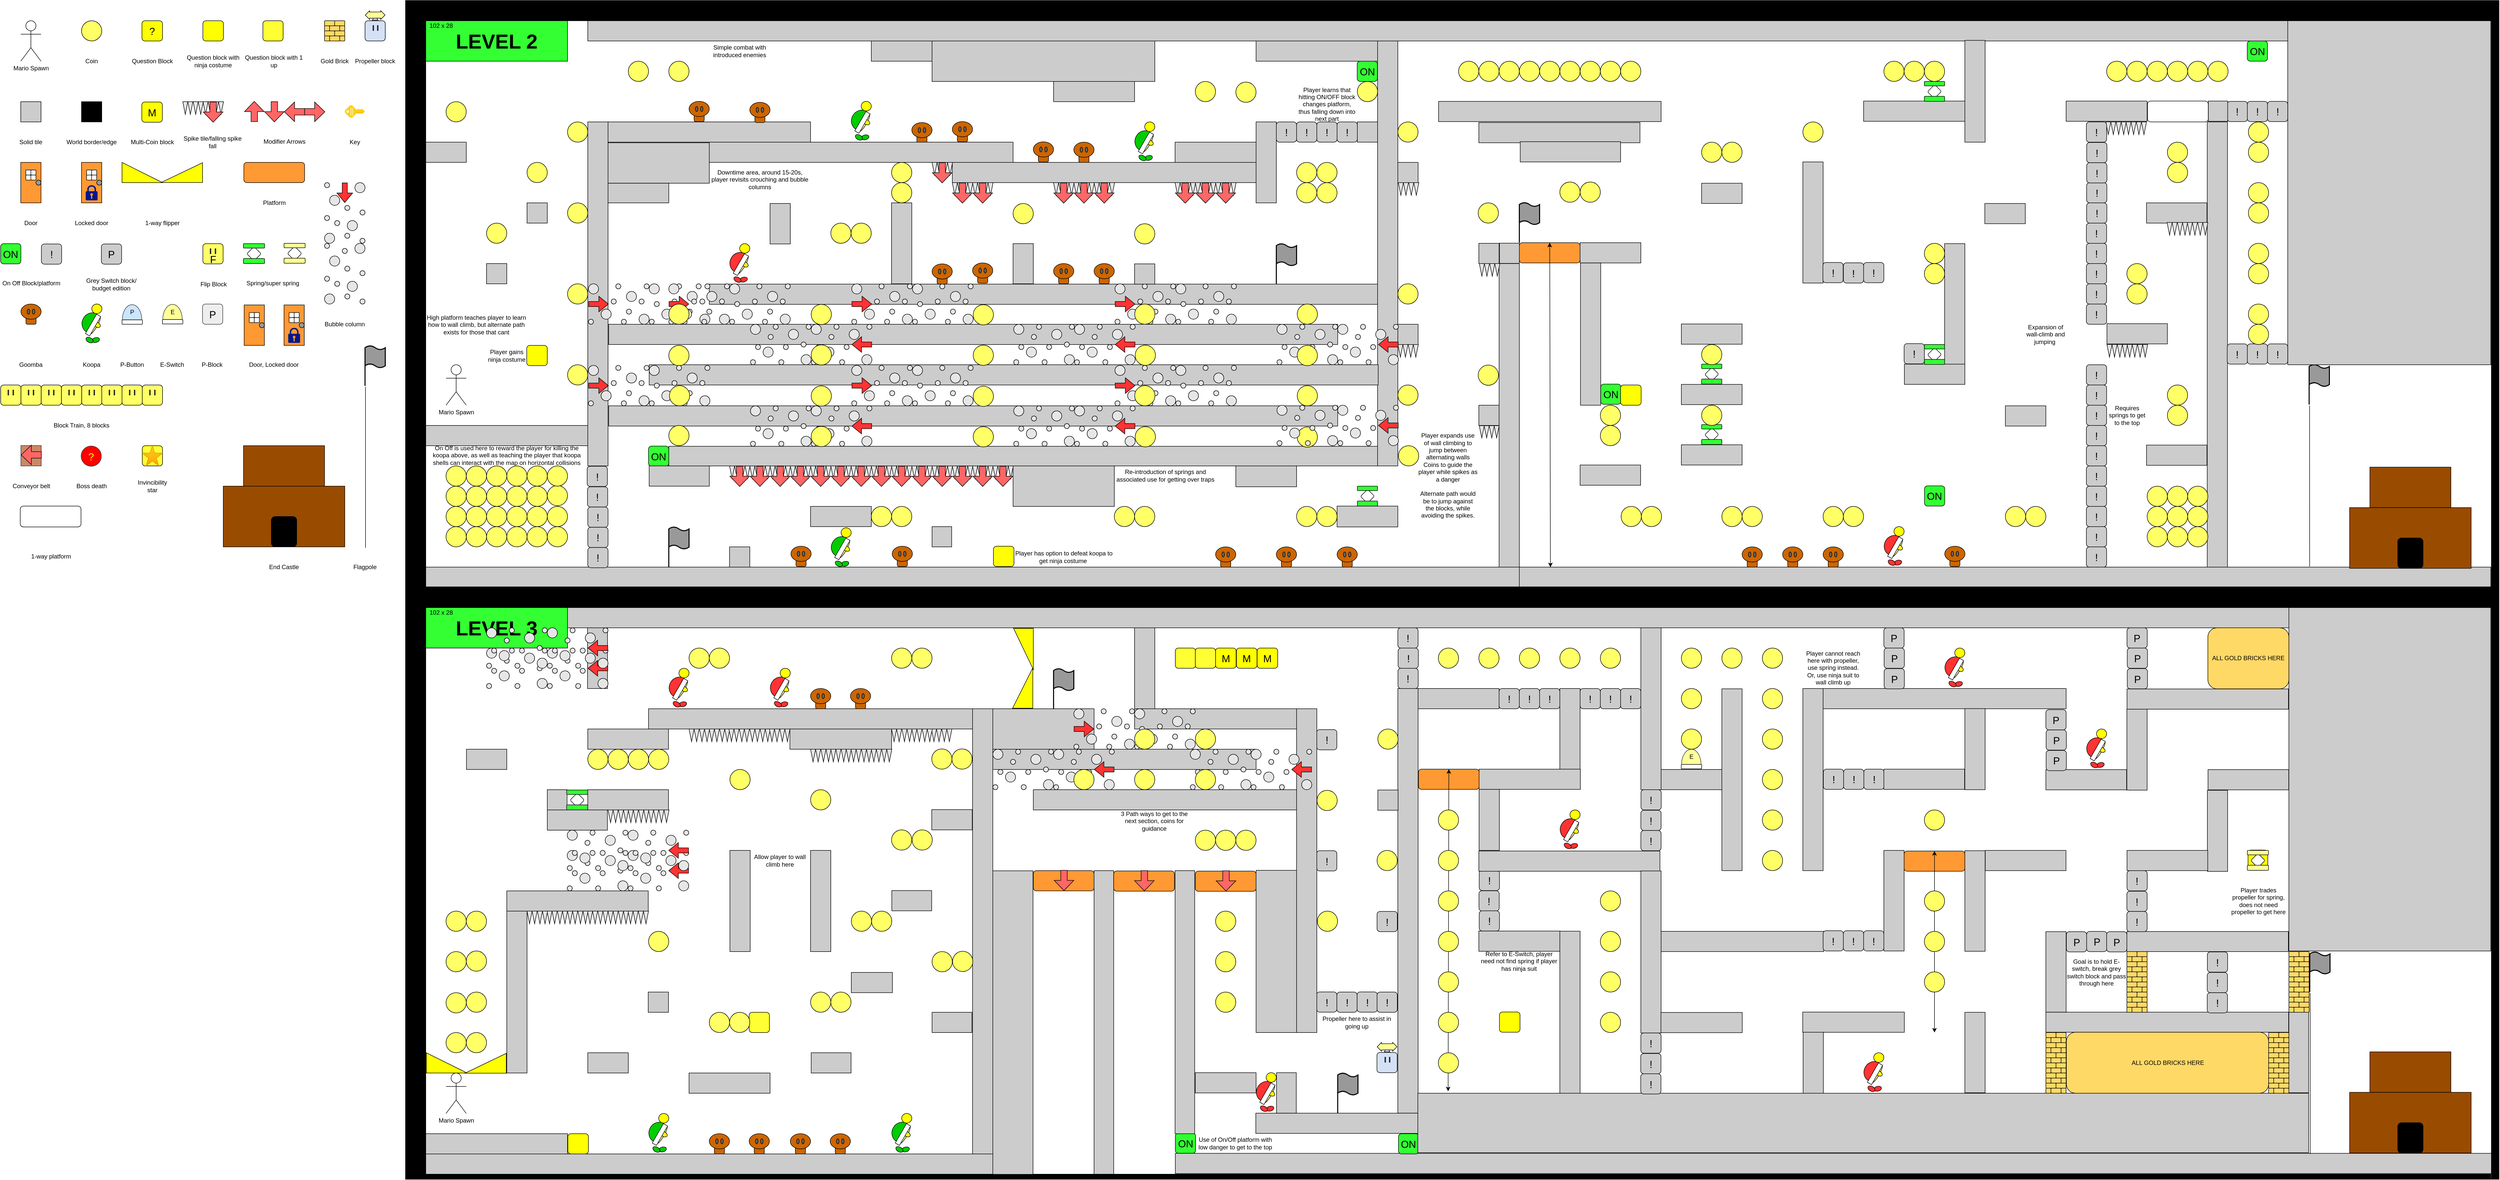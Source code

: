 <mxfile version="20.1.4" type="google"><diagram id="U3efJslLNy-ueRxSHp65" name="Layout"><mxGraphModel dx="2532" dy="801" grid="1" gridSize="10" guides="1" tooltips="1" connect="1" arrows="1" fold="1" page="1" pageScale="1" pageWidth="827" pageHeight="1169" background="none" math="0" shadow="0"><root><mxCell id="0"/><mxCell id="1" parent="0"/><mxCell id="7qupOyAYR-xiizx9VlpQ-1" value="" style="rounded=0;whiteSpace=wrap;html=1;fillColor=#000000;" parent="1" vertex="1"><mxGeometry width="827" height="40" as="geometry"/></mxCell><mxCell id="7qupOyAYR-xiizx9VlpQ-3" value="" style="rounded=0;whiteSpace=wrap;html=1;fillColor=#000000;" parent="1" vertex="1"><mxGeometry y="40" width="40" height="1120" as="geometry"/></mxCell><mxCell id="7qupOyAYR-xiizx9VlpQ-5" value="" style="rounded=0;whiteSpace=wrap;html=1;fillColor=#000000;" parent="1" vertex="1"><mxGeometry x="4120" y="40" width="15" height="1130" as="geometry"/></mxCell><mxCell id="7qupOyAYR-xiizx9VlpQ-6" value="" style="rounded=0;whiteSpace=wrap;html=1;fillColor=#000000;" parent="1" vertex="1"><mxGeometry x="827" width="827" height="40" as="geometry"/></mxCell><mxCell id="7qupOyAYR-xiizx9VlpQ-8" value="" style="rounded=0;whiteSpace=wrap;html=1;fillColor=#000000;" parent="1" vertex="1"><mxGeometry x="1654" width="827" height="40" as="geometry"/></mxCell><mxCell id="7qupOyAYR-xiizx9VlpQ-13" value="Mario Spawn" style="shape=umlActor;verticalLabelPosition=bottom;verticalAlign=top;html=1;outlineConnect=0;fillColor=#FFFFFF;" parent="1" vertex="1"><mxGeometry x="80" y="720" width="40" height="80" as="geometry"/></mxCell><mxCell id="cxugOFws5xliiltT0FkU-1" value="" style="rounded=0;whiteSpace=wrap;html=1;fillColor=#CCCCCC;" parent="1" vertex="1"><mxGeometry x="40" y="840" width="320" height="40" as="geometry"/></mxCell><mxCell id="cxugOFws5xliiltT0FkU-2" value="" style="rounded=0;whiteSpace=wrap;html=1;fillColor=#CCCCCC;" parent="1" vertex="1"><mxGeometry x="360" y="240" width="40" height="680" as="geometry"/></mxCell><mxCell id="cxugOFws5xliiltT0FkU-3" value="" style="rounded=0;whiteSpace=wrap;html=1;fillColor=#CCCCCC;" parent="1" vertex="1"><mxGeometry x="400" y="240" width="400" height="40" as="geometry"/></mxCell><mxCell id="cxugOFws5xliiltT0FkU-12" value="" style="group" parent="1" connectable="0" vertex="1"><mxGeometry x="320" y="400" width="40" height="40" as="geometry"/></mxCell><mxCell id="cxugOFws5xliiltT0FkU-9" value="" style="ellipse;whiteSpace=wrap;html=1;shadow=0;strokeColor=#000000;fillColor=#FFFF66;" parent="cxugOFws5xliiltT0FkU-12" vertex="1"><mxGeometry width="40" height="40" as="geometry"/></mxCell><mxCell id="cxugOFws5xliiltT0FkU-10" value="" style="shape=image;html=1;verticalAlign=top;verticalLabelPosition=bottom;labelBackgroundColor=#ffffff;imageAspect=0;aspect=fixed;image=https://cdn4.iconfinder.com/data/icons/aiga-symbol-signs/441/aiga_cashier-128.png;shadow=0;strokeColor=#000000;fillColor=#FFFF66;" parent="cxugOFws5xliiltT0FkU-12" vertex="1"><mxGeometry width="40" height="40" as="geometry"/></mxCell><mxCell id="cxugOFws5xliiltT0FkU-16" value="" style="group" parent="1" connectable="0" vertex="1"><mxGeometry x="320" y="240" width="40" height="40" as="geometry"/></mxCell><mxCell id="cxugOFws5xliiltT0FkU-17" value="" style="ellipse;whiteSpace=wrap;html=1;shadow=0;strokeColor=#000000;fillColor=#FFFF66;" parent="cxugOFws5xliiltT0FkU-16" vertex="1"><mxGeometry width="40" height="40" as="geometry"/></mxCell><mxCell id="cxugOFws5xliiltT0FkU-18" value="" style="shape=image;html=1;verticalAlign=top;verticalLabelPosition=bottom;labelBackgroundColor=#ffffff;imageAspect=0;aspect=fixed;image=https://cdn4.iconfinder.com/data/icons/aiga-symbol-signs/441/aiga_cashier-128.png;shadow=0;strokeColor=#000000;fillColor=#FFFF66;" parent="cxugOFws5xliiltT0FkU-16" vertex="1"><mxGeometry width="40" height="40" as="geometry"/></mxCell><mxCell id="cxugOFws5xliiltT0FkU-29" value="" style="group" parent="1" connectable="0" vertex="1"><mxGeometry x="440" y="120" width="40" height="40" as="geometry"/></mxCell><mxCell id="cxugOFws5xliiltT0FkU-30" value="" style="ellipse;whiteSpace=wrap;html=1;shadow=0;strokeColor=#000000;fillColor=#FFFF66;" parent="cxugOFws5xliiltT0FkU-29" vertex="1"><mxGeometry width="40" height="40" as="geometry"/></mxCell><mxCell id="cxugOFws5xliiltT0FkU-31" value="" style="shape=image;html=1;verticalAlign=top;verticalLabelPosition=bottom;labelBackgroundColor=#ffffff;imageAspect=0;aspect=fixed;image=https://cdn4.iconfinder.com/data/icons/aiga-symbol-signs/441/aiga_cashier-128.png;shadow=0;strokeColor=#000000;fillColor=#FFFF66;" parent="cxugOFws5xliiltT0FkU-29" vertex="1"><mxGeometry width="40" height="40" as="geometry"/></mxCell><mxCell id="cxugOFws5xliiltT0FkU-35" value="" style="group" parent="1" connectable="0" vertex="1"><mxGeometry x="520" y="120" width="40" height="40" as="geometry"/></mxCell><mxCell id="cxugOFws5xliiltT0FkU-36" value="" style="ellipse;whiteSpace=wrap;html=1;shadow=0;strokeColor=#000000;fillColor=#FFFF66;" parent="cxugOFws5xliiltT0FkU-35" vertex="1"><mxGeometry width="40" height="40" as="geometry"/></mxCell><mxCell id="cxugOFws5xliiltT0FkU-37" value="" style="shape=image;html=1;verticalAlign=top;verticalLabelPosition=bottom;labelBackgroundColor=#ffffff;imageAspect=0;aspect=fixed;image=https://cdn4.iconfinder.com/data/icons/aiga-symbol-signs/441/aiga_cashier-128.png;shadow=0;strokeColor=#000000;fillColor=#FFFF66;" parent="cxugOFws5xliiltT0FkU-35" vertex="1"><mxGeometry width="40" height="40" as="geometry"/></mxCell><mxCell id="cxugOFws5xliiltT0FkU-41" value="" style="rounded=0;whiteSpace=wrap;html=1;fillColor=#CCCCCC;" parent="1" vertex="1"><mxGeometry x="360" y="40" width="3360" height="40" as="geometry"/></mxCell><mxCell id="cxugOFws5xliiltT0FkU-54" value="" style="group" parent="1" connectable="0" vertex="1"><mxGeometry x="1320" y="280" width="40" height="40" as="geometry"/></mxCell><mxCell id="cxugOFws5xliiltT0FkU-46" value="" style="rounded=1;whiteSpace=wrap;html=1;shadow=0;strokeColor=#000000;fillColor=#CC6600;" parent="cxugOFws5xliiltT0FkU-54" vertex="1"><mxGeometry x="10" y="20" width="20" height="20" as="geometry"/></mxCell><mxCell id="cxugOFws5xliiltT0FkU-51" value="" style="ellipse;whiteSpace=wrap;html=1;shadow=0;strokeColor=#000000;fillColor=#CC6600;" parent="cxugOFws5xliiltT0FkU-54" vertex="1"><mxGeometry width="40" height="30" as="geometry"/></mxCell><mxCell id="cxugOFws5xliiltT0FkU-52" value="" style="ellipse;whiteSpace=wrap;html=1;shadow=0;strokeColor=#000000;fillColor=#666666;" parent="cxugOFws5xliiltT0FkU-54" vertex="1"><mxGeometry x="12.5" y="10" width="5" height="10" as="geometry"/></mxCell><mxCell id="cxugOFws5xliiltT0FkU-53" value="" style="ellipse;whiteSpace=wrap;html=1;shadow=0;strokeColor=#000000;fillColor=#666666;" parent="cxugOFws5xliiltT0FkU-54" vertex="1"><mxGeometry x="22.5" y="10" width="5" height="10" as="geometry"/></mxCell><mxCell id="cxugOFws5xliiltT0FkU-56" value="" style="group" parent="1" connectable="0" vertex="1"><mxGeometry x="1080" y="239.4" width="40" height="40" as="geometry"/></mxCell><mxCell id="cxugOFws5xliiltT0FkU-57" value="" style="rounded=1;whiteSpace=wrap;html=1;shadow=0;strokeColor=#000000;fillColor=#CC6600;" parent="cxugOFws5xliiltT0FkU-56" vertex="1"><mxGeometry x="10" y="20" width="20" height="20" as="geometry"/></mxCell><mxCell id="cxugOFws5xliiltT0FkU-58" value="" style="ellipse;whiteSpace=wrap;html=1;shadow=0;strokeColor=#000000;fillColor=#CC6600;" parent="cxugOFws5xliiltT0FkU-56" vertex="1"><mxGeometry width="40" height="30" as="geometry"/></mxCell><mxCell id="cxugOFws5xliiltT0FkU-59" value="" style="ellipse;whiteSpace=wrap;html=1;shadow=0;strokeColor=#000000;fillColor=#666666;" parent="cxugOFws5xliiltT0FkU-56" vertex="1"><mxGeometry x="12.5" y="10" width="5" height="10" as="geometry"/></mxCell><mxCell id="cxugOFws5xliiltT0FkU-60" value="" style="ellipse;whiteSpace=wrap;html=1;shadow=0;strokeColor=#000000;fillColor=#666666;" parent="cxugOFws5xliiltT0FkU-56" vertex="1"><mxGeometry x="22.5" y="10" width="5" height="10" as="geometry"/></mxCell><mxCell id="cxugOFws5xliiltT0FkU-66" value="" style="group" parent="1" connectable="0" vertex="1"><mxGeometry x="560" y="199.4" width="40" height="40" as="geometry"/></mxCell><mxCell id="cxugOFws5xliiltT0FkU-67" value="" style="rounded=1;whiteSpace=wrap;html=1;shadow=0;strokeColor=#000000;fillColor=#CC6600;" parent="cxugOFws5xliiltT0FkU-66" vertex="1"><mxGeometry x="10" y="20" width="20" height="20" as="geometry"/></mxCell><mxCell id="cxugOFws5xliiltT0FkU-68" value="" style="ellipse;whiteSpace=wrap;html=1;shadow=0;strokeColor=#000000;fillColor=#CC6600;" parent="cxugOFws5xliiltT0FkU-66" vertex="1"><mxGeometry width="40" height="30" as="geometry"/></mxCell><mxCell id="cxugOFws5xliiltT0FkU-69" value="" style="ellipse;whiteSpace=wrap;html=1;shadow=0;strokeColor=#000000;fillColor=#666666;" parent="cxugOFws5xliiltT0FkU-66" vertex="1"><mxGeometry x="12.5" y="10" width="5" height="10" as="geometry"/></mxCell><mxCell id="cxugOFws5xliiltT0FkU-70" value="" style="ellipse;whiteSpace=wrap;html=1;shadow=0;strokeColor=#000000;fillColor=#666666;" parent="cxugOFws5xliiltT0FkU-66" vertex="1"><mxGeometry x="22.5" y="10" width="5" height="10" as="geometry"/></mxCell><mxCell id="cxugOFws5xliiltT0FkU-71" value="" style="group" parent="1" connectable="0" vertex="1"><mxGeometry x="680" y="201.2" width="40" height="40" as="geometry"/></mxCell><mxCell id="cxugOFws5xliiltT0FkU-72" value="" style="rounded=1;whiteSpace=wrap;html=1;shadow=0;strokeColor=#000000;fillColor=#CC6600;" parent="cxugOFws5xliiltT0FkU-71" vertex="1"><mxGeometry x="10" y="20" width="20" height="20" as="geometry"/></mxCell><mxCell id="cxugOFws5xliiltT0FkU-73" value="" style="ellipse;whiteSpace=wrap;html=1;shadow=0;strokeColor=#000000;fillColor=#CC6600;" parent="cxugOFws5xliiltT0FkU-71" vertex="1"><mxGeometry width="40" height="30" as="geometry"/></mxCell><mxCell id="cxugOFws5xliiltT0FkU-74" value="" style="ellipse;whiteSpace=wrap;html=1;shadow=0;strokeColor=#000000;fillColor=#666666;" parent="cxugOFws5xliiltT0FkU-71" vertex="1"><mxGeometry x="12.5" y="10" width="5" height="10" as="geometry"/></mxCell><mxCell id="cxugOFws5xliiltT0FkU-75" value="" style="ellipse;whiteSpace=wrap;html=1;shadow=0;strokeColor=#000000;fillColor=#666666;" parent="cxugOFws5xliiltT0FkU-71" vertex="1"><mxGeometry x="22.5" y="10" width="5" height="10" as="geometry"/></mxCell><mxCell id="cxugOFws5xliiltT0FkU-78" value="Player gains ninja costume" style="text;html=1;strokeColor=none;fillColor=none;align=center;verticalAlign=middle;whiteSpace=wrap;rounded=0;shadow=0;" parent="1" vertex="1"><mxGeometry x="160" y="681.8" width="80" height="40" as="geometry"/></mxCell><mxCell id="cxugOFws5xliiltT0FkU-80" value="High platform teaches player to learn how to wall climb, but alternate path exists for those that cant" style="text;html=1;strokeColor=none;fillColor=none;align=center;verticalAlign=middle;whiteSpace=wrap;rounded=0;shadow=0;" parent="1" vertex="1"><mxGeometry x="40" y="601.2" width="200" height="78.8" as="geometry"/></mxCell><mxCell id="cxugOFws5xliiltT0FkU-82" value="" style="rounded=0;whiteSpace=wrap;html=1;fillColor=#000000;" parent="1" vertex="1"><mxGeometry x="2481" width="827" height="40" as="geometry"/></mxCell><mxCell id="cxugOFws5xliiltT0FkU-83" value="" style="rounded=0;whiteSpace=wrap;html=1;fillColor=#000000;" parent="1" vertex="1"><mxGeometry x="3308" width="827" height="40" as="geometry"/></mxCell><mxCell id="cxugOFws5xliiltT0FkU-116" value="" style="html=1;verticalLabelPosition=bottom;align=center;labelBackgroundColor=#ffffff;verticalAlign=top;strokeWidth=2;strokeColor=#000000;shadow=0;dashed=0;shape=mxgraph.ios7.icons.flag;fillColor=#999999;" parent="1" vertex="1"><mxGeometry x="1720" y="480" width="40" height="80" as="geometry"/></mxCell><mxCell id="cxugOFws5xliiltT0FkU-251" value="" style="group" parent="1" connectable="0" vertex="1"><mxGeometry x="-640" y="320" width="40" height="80" as="geometry"/></mxCell><mxCell id="cxugOFws5xliiltT0FkU-252" value="" style="rounded=0;whiteSpace=wrap;html=1;shadow=0;strokeColor=#000000;fillColor=#FF9933;" parent="cxugOFws5xliiltT0FkU-251" vertex="1"><mxGeometry width="40" height="80" as="geometry"/></mxCell><mxCell id="cxugOFws5xliiltT0FkU-253" value="" style="rounded=1;whiteSpace=wrap;html=1;shadow=0;strokeColor=#000000;fillColor=#FFFFFF;" parent="cxugOFws5xliiltT0FkU-251" vertex="1"><mxGeometry x="10" y="15" width="10" height="10" as="geometry"/></mxCell><mxCell id="cxugOFws5xliiltT0FkU-254" value="" style="rounded=1;whiteSpace=wrap;html=1;shadow=0;strokeColor=#000000;fillColor=#FFFFFF;" parent="cxugOFws5xliiltT0FkU-251" vertex="1"><mxGeometry x="20" y="15" width="10" height="10" as="geometry"/></mxCell><mxCell id="cxugOFws5xliiltT0FkU-255" value="" style="rounded=1;whiteSpace=wrap;html=1;shadow=0;strokeColor=#000000;fillColor=#FFFFFF;" parent="cxugOFws5xliiltT0FkU-251" vertex="1"><mxGeometry x="10" y="25" width="10" height="10" as="geometry"/></mxCell><mxCell id="cxugOFws5xliiltT0FkU-256" value="" style="rounded=1;whiteSpace=wrap;html=1;shadow=0;strokeColor=#000000;fillColor=#FFFFFF;" parent="cxugOFws5xliiltT0FkU-251" vertex="1"><mxGeometry x="20" y="25" width="10" height="10" as="geometry"/></mxCell><mxCell id="cxugOFws5xliiltT0FkU-257" value="" style="ellipse;whiteSpace=wrap;html=1;shadow=0;strokeColor=#000000;fillColor=#999999;" parent="cxugOFws5xliiltT0FkU-251" vertex="1"><mxGeometry x="30" y="35" width="10" height="10" as="geometry"/></mxCell><mxCell id="cxugOFws5xliiltT0FkU-324" value="" style="sketch=0;aspect=fixed;pointerEvents=1;shadow=0;dashed=0;html=1;strokeColor=none;labelPosition=center;verticalLabelPosition=bottom;verticalAlign=top;align=center;fillColor=#00188D;shape=mxgraph.mscae.enterprise.lock" parent="cxugOFws5xliiltT0FkU-251" vertex="1"><mxGeometry x="8.3" y="45" width="23.4" height="30" as="geometry"/></mxCell><mxCell id="cxugOFws5xliiltT0FkU-858" value="" style="group;rotation=-180;" parent="1" connectable="0" vertex="1"><mxGeometry x="-160" y="360" width="80" height="240" as="geometry"/></mxCell><mxCell id="cxugOFws5xliiltT0FkU-859" value="" style="group;rotation=-180;" parent="cxugOFws5xliiltT0FkU-858" connectable="0" vertex="1"><mxGeometry y="120" width="80" height="120" as="geometry"/></mxCell><mxCell id="cxugOFws5xliiltT0FkU-860" value="" style="ellipse;whiteSpace=wrap;html=1;aspect=fixed;shadow=0;strokeColor=#000000;fillColor=#E6E6E6;rotation=-180;" parent="cxugOFws5xliiltT0FkU-859" vertex="1"><mxGeometry x="40" y="100" width="10" height="10" as="geometry"/></mxCell><mxCell id="cxugOFws5xliiltT0FkU-861" value="" style="ellipse;whiteSpace=wrap;html=1;aspect=fixed;shadow=0;strokeColor=#000000;fillColor=#E6E6E6;rotation=-180;" parent="cxugOFws5xliiltT0FkU-859" vertex="1"><mxGeometry y="100" width="20" height="20" as="geometry"/></mxCell><mxCell id="cxugOFws5xliiltT0FkU-862" value="" style="ellipse;whiteSpace=wrap;html=1;aspect=fixed;shadow=0;strokeColor=#000000;fillColor=#E6E6E6;rotation=-180;" parent="cxugOFws5xliiltT0FkU-859" vertex="1"><mxGeometry y="65" width="10" height="10" as="geometry"/></mxCell><mxCell id="cxugOFws5xliiltT0FkU-863" value="" style="ellipse;whiteSpace=wrap;html=1;aspect=fixed;shadow=0;strokeColor=#000000;fillColor=#E6E6E6;rotation=-180;" parent="cxugOFws5xliiltT0FkU-859" vertex="1"><mxGeometry x="40" y="45" width="10" height="10" as="geometry"/></mxCell><mxCell id="cxugOFws5xliiltT0FkU-864" value="" style="ellipse;whiteSpace=wrap;html=1;aspect=fixed;shadow=0;strokeColor=#000000;fillColor=#E6E6E6;rotation=-180;" parent="cxugOFws5xliiltT0FkU-859" vertex="1"><mxGeometry x="45" y="75" width="20" height="20" as="geometry"/></mxCell><mxCell id="cxugOFws5xliiltT0FkU-865" value="" style="ellipse;whiteSpace=wrap;html=1;aspect=fixed;shadow=0;strokeColor=#000000;fillColor=#E6E6E6;rotation=-180;" parent="cxugOFws5xliiltT0FkU-859" vertex="1"><mxGeometry x="60" width="20" height="20" as="geometry"/></mxCell><mxCell id="cxugOFws5xliiltT0FkU-866" value="" style="ellipse;whiteSpace=wrap;html=1;aspect=fixed;shadow=0;strokeColor=#000000;fillColor=#E6E6E6;rotation=-180;" parent="cxugOFws5xliiltT0FkU-859" vertex="1"><mxGeometry x="70" y="110" width="10" height="10" as="geometry"/></mxCell><mxCell id="cxugOFws5xliiltT0FkU-867" value="" style="ellipse;whiteSpace=wrap;html=1;aspect=fixed;shadow=0;strokeColor=#000000;fillColor=#E6E6E6;rotation=-180;" parent="cxugOFws5xliiltT0FkU-859" vertex="1"><mxGeometry x="70" y="54" width="10" height="10" as="geometry"/></mxCell><mxCell id="cxugOFws5xliiltT0FkU-868" value="" style="ellipse;whiteSpace=wrap;html=1;aspect=fixed;shadow=0;strokeColor=#000000;fillColor=#E6E6E6;rotation=-180;" parent="cxugOFws5xliiltT0FkU-859" vertex="1"><mxGeometry x="35" y="10" width="10" height="10" as="geometry"/></mxCell><mxCell id="cxugOFws5xliiltT0FkU-869" value="" style="ellipse;whiteSpace=wrap;html=1;aspect=fixed;shadow=0;strokeColor=#000000;fillColor=#E6E6E6;rotation=-180;" parent="cxugOFws5xliiltT0FkU-859" vertex="1"><mxGeometry width="10" height="10" as="geometry"/></mxCell><mxCell id="cxugOFws5xliiltT0FkU-870" value="" style="ellipse;whiteSpace=wrap;html=1;aspect=fixed;shadow=0;strokeColor=#000000;fillColor=#E6E6E6;rotation=-180;" parent="cxugOFws5xliiltT0FkU-859" vertex="1"><mxGeometry x="20" y="75" width="10" height="10" as="geometry"/></mxCell><mxCell id="cxugOFws5xliiltT0FkU-871" value="" style="ellipse;whiteSpace=wrap;html=1;aspect=fixed;shadow=0;strokeColor=#000000;fillColor=#E6E6E6;rotation=-180;" parent="cxugOFws5xliiltT0FkU-859" vertex="1"><mxGeometry x="10" y="25" width="20" height="20" as="geometry"/></mxCell><mxCell id="cxugOFws5xliiltT0FkU-872" value="" style="group;rotation=-180;" parent="cxugOFws5xliiltT0FkU-858" connectable="0" vertex="1"><mxGeometry width="80" height="120" as="geometry"/></mxCell><mxCell id="cxugOFws5xliiltT0FkU-873" value="" style="ellipse;whiteSpace=wrap;html=1;aspect=fixed;shadow=0;strokeColor=#000000;fillColor=#E6E6E6;rotation=-180;" parent="cxugOFws5xliiltT0FkU-872" vertex="1"><mxGeometry x="40" y="100" width="10" height="10" as="geometry"/></mxCell><mxCell id="cxugOFws5xliiltT0FkU-874" value="" style="ellipse;whiteSpace=wrap;html=1;aspect=fixed;shadow=0;strokeColor=#000000;fillColor=#E6E6E6;rotation=-180;" parent="cxugOFws5xliiltT0FkU-872" vertex="1"><mxGeometry y="100" width="20" height="20" as="geometry"/></mxCell><mxCell id="cxugOFws5xliiltT0FkU-875" value="" style="ellipse;whiteSpace=wrap;html=1;aspect=fixed;shadow=0;strokeColor=#000000;fillColor=#E6E6E6;rotation=-180;" parent="cxugOFws5xliiltT0FkU-872" vertex="1"><mxGeometry y="65" width="10" height="10" as="geometry"/></mxCell><mxCell id="cxugOFws5xliiltT0FkU-876" value="" style="ellipse;whiteSpace=wrap;html=1;aspect=fixed;shadow=0;strokeColor=#000000;fillColor=#E6E6E6;rotation=-180;" parent="cxugOFws5xliiltT0FkU-872" vertex="1"><mxGeometry x="40" y="45" width="10" height="10" as="geometry"/></mxCell><mxCell id="cxugOFws5xliiltT0FkU-877" value="" style="ellipse;whiteSpace=wrap;html=1;aspect=fixed;shadow=0;strokeColor=#000000;fillColor=#E6E6E6;rotation=-180;" parent="cxugOFws5xliiltT0FkU-872" vertex="1"><mxGeometry x="45" y="75" width="20" height="20" as="geometry"/></mxCell><mxCell id="cxugOFws5xliiltT0FkU-878" value="" style="ellipse;whiteSpace=wrap;html=1;aspect=fixed;shadow=0;strokeColor=#000000;fillColor=#E6E6E6;rotation=-180;" parent="cxugOFws5xliiltT0FkU-872" vertex="1"><mxGeometry x="60" width="20" height="20" as="geometry"/></mxCell><mxCell id="cxugOFws5xliiltT0FkU-879" value="" style="ellipse;whiteSpace=wrap;html=1;aspect=fixed;shadow=0;strokeColor=#000000;fillColor=#E6E6E6;rotation=-180;" parent="cxugOFws5xliiltT0FkU-872" vertex="1"><mxGeometry x="70" y="110" width="10" height="10" as="geometry"/></mxCell><mxCell id="cxugOFws5xliiltT0FkU-880" value="" style="ellipse;whiteSpace=wrap;html=1;aspect=fixed;shadow=0;strokeColor=#000000;fillColor=#E6E6E6;rotation=-180;" parent="cxugOFws5xliiltT0FkU-872" vertex="1"><mxGeometry x="70" y="54" width="10" height="10" as="geometry"/></mxCell><mxCell id="cxugOFws5xliiltT0FkU-881" value="" style="ellipse;whiteSpace=wrap;html=1;aspect=fixed;shadow=0;strokeColor=#000000;fillColor=#E6E6E6;rotation=-180;" parent="cxugOFws5xliiltT0FkU-872" vertex="1"><mxGeometry x="35" y="10" width="10" height="10" as="geometry"/></mxCell><mxCell id="cxugOFws5xliiltT0FkU-882" value="" style="ellipse;whiteSpace=wrap;html=1;aspect=fixed;shadow=0;strokeColor=#000000;fillColor=#E6E6E6;rotation=-180;" parent="cxugOFws5xliiltT0FkU-872" vertex="1"><mxGeometry width="10" height="10" as="geometry"/></mxCell><mxCell id="cxugOFws5xliiltT0FkU-883" value="" style="ellipse;whiteSpace=wrap;html=1;aspect=fixed;shadow=0;strokeColor=#000000;fillColor=#E6E6E6;rotation=-180;" parent="cxugOFws5xliiltT0FkU-872" vertex="1"><mxGeometry x="20" y="75" width="10" height="10" as="geometry"/></mxCell><mxCell id="cxugOFws5xliiltT0FkU-884" value="" style="ellipse;whiteSpace=wrap;html=1;aspect=fixed;shadow=0;strokeColor=#000000;fillColor=#E6E6E6;rotation=-180;" parent="cxugOFws5xliiltT0FkU-872" vertex="1"><mxGeometry x="10" y="25" width="20" height="20" as="geometry"/></mxCell><mxCell id="cxugOFws5xliiltT0FkU-885" value="" style="shape=flexArrow;endArrow=classic;html=1;rounded=0;fillColor=#FF3333;" parent="cxugOFws5xliiltT0FkU-872" edge="1"><mxGeometry width="50" height="50" relative="1" as="geometry"><mxPoint x="40" as="sourcePoint"/><mxPoint x="40" y="40" as="targetPoint"/></mxGeometry></mxCell><mxCell id="cxugOFws5xliiltT0FkU-915" value="Mario Spawn" style="shape=umlActor;verticalLabelPosition=bottom;verticalAlign=top;html=1;outlineConnect=0;fillColor=#FFFFFF;" parent="1" vertex="1"><mxGeometry x="-760" y="40" width="40" height="80" as="geometry"/></mxCell><mxCell id="cxugOFws5xliiltT0FkU-923" value="Question block with ninja costume" style="text;html=1;strokeColor=none;fillColor=none;align=center;verticalAlign=middle;whiteSpace=wrap;rounded=0;shadow=0;" parent="1" vertex="1"><mxGeometry x="-440" y="100" width="120" height="40" as="geometry"/></mxCell><mxCell id="cxugOFws5xliiltT0FkU-924" value="" style="group" parent="1" connectable="0" vertex="1"><mxGeometry x="-640" y="40" width="40" height="40" as="geometry"/></mxCell><mxCell id="cxugOFws5xliiltT0FkU-925" value="" style="ellipse;whiteSpace=wrap;html=1;shadow=0;strokeColor=#000000;fillColor=#FFFF66;" parent="cxugOFws5xliiltT0FkU-924" vertex="1"><mxGeometry width="40" height="40" as="geometry"/></mxCell><mxCell id="cxugOFws5xliiltT0FkU-926" value="" style="shape=image;html=1;verticalAlign=top;verticalLabelPosition=bottom;labelBackgroundColor=#ffffff;imageAspect=0;aspect=fixed;image=https://cdn4.iconfinder.com/data/icons/aiga-symbol-signs/441/aiga_cashier-128.png;shadow=0;strokeColor=#000000;fillColor=#FFFF66;" parent="cxugOFws5xliiltT0FkU-924" vertex="1"><mxGeometry width="40" height="40" as="geometry"/></mxCell><mxCell id="cxugOFws5xliiltT0FkU-927" value="Coin" style="text;html=1;strokeColor=none;fillColor=none;align=center;verticalAlign=middle;whiteSpace=wrap;rounded=0;shadow=0;" parent="1" vertex="1"><mxGeometry x="-680" y="100" width="120" height="40" as="geometry"/></mxCell><mxCell id="cxugOFws5xliiltT0FkU-929" value="" style="rounded=0;whiteSpace=wrap;html=1;fillColor=#CCCCCC;" parent="1" vertex="1"><mxGeometry x="-760" y="200" width="40" height="40" as="geometry"/></mxCell><mxCell id="cxugOFws5xliiltT0FkU-930" value="Solid tile" style="text;html=1;strokeColor=none;fillColor=none;align=center;verticalAlign=middle;whiteSpace=wrap;rounded=0;shadow=0;" parent="1" vertex="1"><mxGeometry x="-800" y="260" width="120" height="40" as="geometry"/></mxCell><mxCell id="cxugOFws5xliiltT0FkU-931" value="" style="rounded=0;whiteSpace=wrap;html=1;fillColor=#000000;" parent="1" vertex="1"><mxGeometry x="-640" y="200" width="40" height="40" as="geometry"/></mxCell><mxCell id="cxugOFws5xliiltT0FkU-933" value="World border/edge" style="text;html=1;strokeColor=none;fillColor=none;align=center;verticalAlign=middle;whiteSpace=wrap;rounded=0;shadow=0;" parent="1" vertex="1"><mxGeometry x="-680" y="260" width="120" height="40" as="geometry"/></mxCell><mxCell id="cxugOFws5xliiltT0FkU-934" value="" style="group" parent="1" connectable="0" vertex="1"><mxGeometry x="-80" y="681.8" width="40" height="400" as="geometry"/></mxCell><mxCell id="cxugOFws5xliiltT0FkU-935" value="" style="html=1;verticalLabelPosition=bottom;align=center;labelBackgroundColor=#ffffff;verticalAlign=top;strokeWidth=2;strokeColor=#000000;shadow=0;dashed=0;shape=mxgraph.ios7.icons.flag;fillColor=#999999;" parent="cxugOFws5xliiltT0FkU-934" vertex="1"><mxGeometry width="40" height="80" as="geometry"/></mxCell><mxCell id="cxugOFws5xliiltT0FkU-936" value="" style="endArrow=none;html=1;rounded=0;entryX=0.022;entryY=1.023;entryDx=0;entryDy=0;entryPerimeter=0;" parent="cxugOFws5xliiltT0FkU-934" target="cxugOFws5xliiltT0FkU-935" edge="1"><mxGeometry width="50" height="50" relative="1" as="geometry"><mxPoint x="1" y="400" as="sourcePoint"/><mxPoint x="130" y="110" as="targetPoint"/></mxGeometry></mxCell><mxCell id="cxugOFws5xliiltT0FkU-937" value="" style="group" parent="1" connectable="0" vertex="1"><mxGeometry x="-360" y="880" width="240" height="200" as="geometry"/></mxCell><mxCell id="cxugOFws5xliiltT0FkU-938" value="" style="rounded=0;whiteSpace=wrap;html=1;shadow=0;strokeColor=#000000;fillColor=#994C00;" parent="cxugOFws5xliiltT0FkU-937" vertex="1"><mxGeometry x="40" width="160" height="80" as="geometry"/></mxCell><mxCell id="cxugOFws5xliiltT0FkU-939" value="" style="rounded=0;whiteSpace=wrap;html=1;shadow=0;strokeColor=#000000;fillColor=#994C00;" parent="cxugOFws5xliiltT0FkU-937" vertex="1"><mxGeometry y="80" width="240" height="120" as="geometry"/></mxCell><mxCell id="cxugOFws5xliiltT0FkU-940" value="" style="rounded=1;whiteSpace=wrap;html=1;shadow=0;strokeColor=#000000;fillColor=#000000;" parent="cxugOFws5xliiltT0FkU-937" vertex="1"><mxGeometry x="95" y="140" width="50" height="60" as="geometry"/></mxCell><mxCell id="cxugOFws5xliiltT0FkU-941" value="End Castle" style="text;html=1;strokeColor=none;fillColor=none;align=center;verticalAlign=middle;whiteSpace=wrap;rounded=0;shadow=0;" parent="1" vertex="1"><mxGeometry x="-300" y="1100" width="120" height="40" as="geometry"/></mxCell><mxCell id="cxugOFws5xliiltT0FkU-942" value="Flagpole" style="text;html=1;strokeColor=none;fillColor=none;align=center;verticalAlign=middle;whiteSpace=wrap;rounded=0;shadow=0;" parent="1" vertex="1"><mxGeometry x="-140" y="1100" width="120" height="40" as="geometry"/></mxCell><mxCell id="cxugOFws5xliiltT0FkU-943" value="" style="group" parent="1" connectable="0" vertex="1"><mxGeometry x="-759.7" y="600" width="40" height="40" as="geometry"/></mxCell><mxCell id="cxugOFws5xliiltT0FkU-944" value="" style="rounded=1;whiteSpace=wrap;html=1;shadow=0;strokeColor=#000000;fillColor=#CC6600;" parent="cxugOFws5xliiltT0FkU-943" vertex="1"><mxGeometry x="10" y="20" width="20" height="20" as="geometry"/></mxCell><mxCell id="cxugOFws5xliiltT0FkU-945" value="" style="ellipse;whiteSpace=wrap;html=1;shadow=0;strokeColor=#000000;fillColor=#CC6600;" parent="cxugOFws5xliiltT0FkU-943" vertex="1"><mxGeometry width="40" height="30" as="geometry"/></mxCell><mxCell id="cxugOFws5xliiltT0FkU-946" value="" style="ellipse;whiteSpace=wrap;html=1;shadow=0;strokeColor=#000000;fillColor=#666666;" parent="cxugOFws5xliiltT0FkU-943" vertex="1"><mxGeometry x="12.5" y="10" width="5" height="10" as="geometry"/></mxCell><mxCell id="cxugOFws5xliiltT0FkU-947" value="" style="ellipse;whiteSpace=wrap;html=1;shadow=0;strokeColor=#000000;fillColor=#666666;" parent="cxugOFws5xliiltT0FkU-943" vertex="1"><mxGeometry x="22.5" y="10" width="5" height="10" as="geometry"/></mxCell><mxCell id="cxugOFws5xliiltT0FkU-953" value="Goomba" style="text;html=1;strokeColor=none;fillColor=none;align=center;verticalAlign=middle;whiteSpace=wrap;rounded=0;shadow=0;" parent="1" vertex="1"><mxGeometry x="-799.7" y="700" width="120" height="40" as="geometry"/></mxCell><mxCell id="cxugOFws5xliiltT0FkU-954" value="Bubble column" style="text;html=1;strokeColor=none;fillColor=none;align=center;verticalAlign=middle;whiteSpace=wrap;rounded=0;shadow=0;" parent="1" vertex="1"><mxGeometry x="-180" y="620" width="120" height="40" as="geometry"/></mxCell><mxCell id="cxugOFws5xliiltT0FkU-955" value="" style="group" parent="1" connectable="0" vertex="1"><mxGeometry x="-760" y="320" width="40" height="80" as="geometry"/></mxCell><mxCell id="cxugOFws5xliiltT0FkU-956" value="" style="rounded=0;whiteSpace=wrap;html=1;shadow=0;strokeColor=#000000;fillColor=#FF9933;" parent="cxugOFws5xliiltT0FkU-955" vertex="1"><mxGeometry width="40" height="80" as="geometry"/></mxCell><mxCell id="cxugOFws5xliiltT0FkU-957" value="" style="rounded=1;whiteSpace=wrap;html=1;shadow=0;strokeColor=#000000;fillColor=#FFFFFF;" parent="cxugOFws5xliiltT0FkU-955" vertex="1"><mxGeometry x="10" y="15" width="10" height="10" as="geometry"/></mxCell><mxCell id="cxugOFws5xliiltT0FkU-958" value="" style="rounded=1;whiteSpace=wrap;html=1;shadow=0;strokeColor=#000000;fillColor=#FFFFFF;" parent="cxugOFws5xliiltT0FkU-955" vertex="1"><mxGeometry x="20" y="15" width="10" height="10" as="geometry"/></mxCell><mxCell id="cxugOFws5xliiltT0FkU-959" value="" style="rounded=1;whiteSpace=wrap;html=1;shadow=0;strokeColor=#000000;fillColor=#FFFFFF;" parent="cxugOFws5xliiltT0FkU-955" vertex="1"><mxGeometry x="10" y="25" width="10" height="10" as="geometry"/></mxCell><mxCell id="cxugOFws5xliiltT0FkU-960" value="" style="rounded=1;whiteSpace=wrap;html=1;shadow=0;strokeColor=#000000;fillColor=#FFFFFF;" parent="cxugOFws5xliiltT0FkU-955" vertex="1"><mxGeometry x="20" y="25" width="10" height="10" as="geometry"/></mxCell><mxCell id="cxugOFws5xliiltT0FkU-961" value="" style="ellipse;whiteSpace=wrap;html=1;shadow=0;strokeColor=#000000;fillColor=#999999;" parent="cxugOFws5xliiltT0FkU-955" vertex="1"><mxGeometry x="30" y="35" width="10" height="10" as="geometry"/></mxCell><mxCell id="cxugOFws5xliiltT0FkU-962" value="Door" style="text;html=1;strokeColor=none;fillColor=none;align=center;verticalAlign=middle;whiteSpace=wrap;rounded=0;shadow=0;" parent="1" vertex="1"><mxGeometry x="-800" y="420" width="120" height="40" as="geometry"/></mxCell><mxCell id="cxugOFws5xliiltT0FkU-963" value="Locked door" style="text;html=1;strokeColor=none;fillColor=none;align=center;verticalAlign=middle;whiteSpace=wrap;rounded=0;shadow=0;" parent="1" vertex="1"><mxGeometry x="-680" y="420" width="120" height="40" as="geometry"/></mxCell><mxCell id="cxugOFws5xliiltT0FkU-1004" value="" style="sketch=0;aspect=fixed;html=1;points=[];align=center;image;fontSize=12;image=img/lib/mscae/Key.svg;shadow=0;strokeColor=#000000;fillColor=#FFD966;rotation=-90;" parent="1" vertex="1"><mxGeometry x="-112.4" y="199.4" width="24.8" height="40" as="geometry"/></mxCell><mxCell id="cxugOFws5xliiltT0FkU-1012" value="Key" style="text;html=1;strokeColor=none;fillColor=none;align=center;verticalAlign=middle;whiteSpace=wrap;rounded=0;shadow=0;" parent="1" vertex="1"><mxGeometry x="-160" y="260" width="120" height="40" as="geometry"/></mxCell><mxCell id="cxugOFws5xliiltT0FkU-1014" value="" style="group" parent="1" connectable="0" vertex="1"><mxGeometry x="-160" y="40" width="40" height="40" as="geometry"/></mxCell><mxCell id="cxugOFws5xliiltT0FkU-985" value="" style="rounded=1;whiteSpace=wrap;html=1;shadow=0;strokeColor=#000000;fillColor=#FFD966;container=0;" parent="cxugOFws5xliiltT0FkU-1014" vertex="1"><mxGeometry width="20" height="10" as="geometry"/></mxCell><mxCell id="cxugOFws5xliiltT0FkU-987" value="" style="rounded=1;whiteSpace=wrap;html=1;shadow=0;strokeColor=#000000;fillColor=#FFD966;container=0;" parent="cxugOFws5xliiltT0FkU-1014" vertex="1"><mxGeometry x="20" width="20" height="10" as="geometry"/></mxCell><mxCell id="cxugOFws5xliiltT0FkU-989" value="" style="rounded=1;whiteSpace=wrap;html=1;shadow=0;strokeColor=#000000;fillColor=#FFD966;container=0;" parent="cxugOFws5xliiltT0FkU-1014" vertex="1"><mxGeometry x="10" y="10" width="20" height="10" as="geometry"/></mxCell><mxCell id="cxugOFws5xliiltT0FkU-991" value="" style="rounded=1;whiteSpace=wrap;html=1;shadow=0;strokeColor=#000000;fillColor=#FFD966;container=0;" parent="cxugOFws5xliiltT0FkU-1014" vertex="1"><mxGeometry y="20" width="20" height="10" as="geometry"/></mxCell><mxCell id="cxugOFws5xliiltT0FkU-993" value="" style="rounded=1;whiteSpace=wrap;html=1;shadow=0;strokeColor=#000000;fillColor=#FFD966;container=0;" parent="cxugOFws5xliiltT0FkU-1014" vertex="1"><mxGeometry x="20" y="20" width="20" height="10" as="geometry"/></mxCell><mxCell id="cxugOFws5xliiltT0FkU-995" value="" style="rounded=1;whiteSpace=wrap;html=1;shadow=0;strokeColor=#000000;fillColor=#FFD966;container=0;" parent="cxugOFws5xliiltT0FkU-1014" vertex="1"><mxGeometry x="10" y="30" width="20" height="10" as="geometry"/></mxCell><mxCell id="cxugOFws5xliiltT0FkU-997" value="" style="rounded=1;whiteSpace=wrap;html=1;shadow=0;strokeColor=#000000;fillColor=#FFD966;container=0;" parent="cxugOFws5xliiltT0FkU-1014" vertex="1"><mxGeometry x="30" y="10" width="10" height="10" as="geometry"/></mxCell><mxCell id="cxugOFws5xliiltT0FkU-999" value="" style="rounded=1;whiteSpace=wrap;html=1;shadow=0;strokeColor=#000000;fillColor=#FFD966;container=0;" parent="cxugOFws5xliiltT0FkU-1014" vertex="1"><mxGeometry x="30" y="30" width="10" height="10" as="geometry"/></mxCell><mxCell id="cxugOFws5xliiltT0FkU-1001" value="" style="rounded=1;whiteSpace=wrap;html=1;shadow=0;strokeColor=#000000;fillColor=#FFD966;container=0;" parent="cxugOFws5xliiltT0FkU-1014" vertex="1"><mxGeometry y="10" width="10" height="10" as="geometry"/></mxCell><mxCell id="cxugOFws5xliiltT0FkU-1003" value="" style="rounded=1;whiteSpace=wrap;html=1;shadow=0;strokeColor=#000000;fillColor=#FFD966;container=0;" parent="cxugOFws5xliiltT0FkU-1014" vertex="1"><mxGeometry y="30" width="10" height="10" as="geometry"/></mxCell><mxCell id="cxugOFws5xliiltT0FkU-1015" value="Spike tile/falling spike fall" style="text;html=1;strokeColor=none;fillColor=none;align=center;verticalAlign=middle;whiteSpace=wrap;rounded=0;shadow=0;" parent="1" vertex="1"><mxGeometry x="-441.75" y="260" width="121.75" height="40" as="geometry"/></mxCell><mxCell id="cxugOFws5xliiltT0FkU-1016" value="Question block with 1 up" style="text;html=1;strokeColor=none;fillColor=none;align=center;verticalAlign=middle;whiteSpace=wrap;rounded=0;shadow=0;" parent="1" vertex="1"><mxGeometry x="-320" y="100" width="120" height="40" as="geometry"/></mxCell><mxCell id="cxugOFws5xliiltT0FkU-1017" value="Gold Brick" style="text;html=1;strokeColor=none;fillColor=none;align=center;verticalAlign=middle;whiteSpace=wrap;rounded=0;shadow=0;" parent="1" vertex="1"><mxGeometry x="-200" y="100" width="120" height="40" as="geometry"/></mxCell><mxCell id="cxugOFws5xliiltT0FkU-1026" value="" style="group" parent="1" connectable="0" vertex="1"><mxGeometry x="-400.3" y="480.6" width="40" height="40" as="geometry"/></mxCell><mxCell id="cxugOFws5xliiltT0FkU-1027" value="" style="rounded=1;whiteSpace=wrap;html=1;shadow=0;fontSize=20;strokeColor=#000000;fillColor=#FFFF66;" parent="cxugOFws5xliiltT0FkU-1026" vertex="1"><mxGeometry width="40" height="40" as="geometry"/></mxCell><mxCell id="cxugOFws5xliiltT0FkU-1028" value="" style="rounded=1;whiteSpace=wrap;html=1;shadow=0;fontSize=20;strokeColor=#000000;fillColor=#808080;" parent="cxugOFws5xliiltT0FkU-1026" vertex="1"><mxGeometry x="24.13" y="10" width="1.5" height="10" as="geometry"/></mxCell><mxCell id="cxugOFws5xliiltT0FkU-1029" value="" style="rounded=1;whiteSpace=wrap;html=1;shadow=0;fontSize=20;strokeColor=#000000;fillColor=#808080;" parent="cxugOFws5xliiltT0FkU-1026" vertex="1"><mxGeometry x="14.38" y="10" width="1.5" height="10" as="geometry"/></mxCell><mxCell id="cxugOFws5xliiltT0FkU-1030" value="F" style="text;html=1;strokeColor=none;fillColor=none;align=center;verticalAlign=middle;whiteSpace=wrap;rounded=0;shadow=0;fontSize=20;" parent="cxugOFws5xliiltT0FkU-1026" vertex="1"><mxGeometry y="20" width="40" height="20" as="geometry"/></mxCell><mxCell id="cxugOFws5xliiltT0FkU-1049" value="Flip Block" style="text;html=1;strokeColor=none;fillColor=none;align=center;verticalAlign=middle;whiteSpace=wrap;rounded=0;shadow=0;" parent="1" vertex="1"><mxGeometry x="-438.75" y="540.6" width="120" height="40" as="geometry"/></mxCell><mxCell id="cxugOFws5xliiltT0FkU-1051" value="" style="html=1;shadow=0;dashed=0;align=center;verticalAlign=middle;shape=mxgraph.arrows2.arrow;dy=0.67;dx=20.2;flipH=1;notch=0;fontSize=20;strokeColor=#000000;fillColor=#FF6666;rotation=90;" parent="1" vertex="1"><mxGeometry x="-318.75" y="200.0" width="40" height="38.8" as="geometry"/></mxCell><mxCell id="cxugOFws5xliiltT0FkU-1052" value="" style="html=1;shadow=0;dashed=0;align=center;verticalAlign=middle;shape=mxgraph.arrows2.arrow;dy=0.67;dx=20.2;flipH=1;notch=0;fontSize=20;strokeColor=#000000;fillColor=#FF6666;rotation=-180;" parent="1" vertex="1"><mxGeometry x="-199.35" y="200.6" width="40" height="38.8" as="geometry"/></mxCell><mxCell id="cxugOFws5xliiltT0FkU-1053" value="" style="html=1;shadow=0;dashed=0;align=center;verticalAlign=middle;shape=mxgraph.arrows2.arrow;dy=0.67;dx=20.2;flipH=1;notch=0;fontSize=20;strokeColor=#000000;fillColor=#FF6666;rotation=90;direction=west;" parent="1" vertex="1"><mxGeometry x="-279.05" y="200.6" width="40" height="38.8" as="geometry"/></mxCell><mxCell id="cxugOFws5xliiltT0FkU-1054" value="" style="html=1;shadow=0;dashed=0;align=center;verticalAlign=middle;shape=mxgraph.arrows2.arrow;dy=0.67;dx=20.2;flipH=1;notch=0;fontSize=20;strokeColor=#000000;fillColor=#FF6666;rotation=-180;direction=west;" parent="1" vertex="1"><mxGeometry x="-239.35" y="200.6" width="40" height="38.8" as="geometry"/></mxCell><mxCell id="cxugOFws5xliiltT0FkU-1055" value="Modifier Arrows" style="text;html=1;strokeColor=none;fillColor=none;align=center;verticalAlign=middle;whiteSpace=wrap;rounded=0;shadow=0;" parent="1" vertex="1"><mxGeometry x="-298.75" y="259.4" width="120" height="40" as="geometry"/></mxCell><mxCell id="cxugOFws5xliiltT0FkU-1384" value="" style="group" parent="1" connectable="0" vertex="1"><mxGeometry x="1560" y="160" width="40" height="40" as="geometry"/></mxCell><mxCell id="cxugOFws5xliiltT0FkU-1385" value="" style="ellipse;whiteSpace=wrap;html=1;shadow=0;strokeColor=#000000;fillColor=#FFFF66;" parent="cxugOFws5xliiltT0FkU-1384" vertex="1"><mxGeometry width="40" height="40" as="geometry"/></mxCell><mxCell id="cxugOFws5xliiltT0FkU-1386" value="" style="shape=image;html=1;verticalAlign=top;verticalLabelPosition=bottom;labelBackgroundColor=#ffffff;imageAspect=0;aspect=fixed;image=https://cdn4.iconfinder.com/data/icons/aiga-symbol-signs/441/aiga_cashier-128.png;shadow=0;strokeColor=#000000;fillColor=#FFFF66;" parent="cxugOFws5xliiltT0FkU-1384" vertex="1"><mxGeometry width="40" height="40" as="geometry"/></mxCell><mxCell id="cxugOFws5xliiltT0FkU-1390" value="" style="rounded=0;whiteSpace=wrap;html=1;shadow=0;strokeColor=#000000;fillColor=#CCCCCC;" parent="1" vertex="1"><mxGeometry x="1680" y="240" width="40" height="160" as="geometry"/></mxCell><mxCell id="cxugOFws5xliiltT0FkU-1391" value="" style="rounded=0;whiteSpace=wrap;html=1;shadow=0;strokeColor=#000000;fillColor=#CCCCCC;" parent="1" vertex="1"><mxGeometry x="600" y="560.6" width="1320" height="40" as="geometry"/></mxCell><mxCell id="cxugOFws5xliiltT0FkU-1392" value="" style="rounded=0;whiteSpace=wrap;html=1;shadow=0;strokeColor=#000000;fillColor=#CCCCCC;" parent="1" vertex="1"><mxGeometry x="1920" y="80" width="40" height="840" as="geometry"/></mxCell><mxCell id="cxugOFws5xliiltT0FkU-1393" value="" style="rounded=0;whiteSpace=wrap;html=1;shadow=0;strokeColor=#000000;fillColor=#CCCCCC;" parent="1" vertex="1"><mxGeometry x="2160" y="520" width="40" height="600" as="geometry"/></mxCell><mxCell id="cxugOFws5xliiltT0FkU-1394" value="" style="rounded=0;whiteSpace=wrap;html=1;shadow=0;strokeColor=#000000;fillColor=#CCCCCC;" parent="1" vertex="1"><mxGeometry x="2320" y="478.8" width="120" height="40" as="geometry"/></mxCell><mxCell id="cxugOFws5xliiltT0FkU-1395" value="" style="rounded=0;whiteSpace=wrap;html=1;shadow=0;strokeColor=#000000;fillColor=#CCCCCC;" parent="1" vertex="1"><mxGeometry x="40" y="1120" width="2160" height="40" as="geometry"/></mxCell><mxCell id="cxugOFws5xliiltT0FkU-1462" value="" style="group" parent="1" connectable="0" vertex="1"><mxGeometry x="1960" y="640" width="40.5" height="65" as="geometry"/></mxCell><mxCell id="cxugOFws5xliiltT0FkU-1463" value="" style="rounded=0;whiteSpace=wrap;html=1;shadow=0;strokeColor=#000000;fillColor=#CCCCCC;" parent="cxugOFws5xliiltT0FkU-1462" vertex="1"><mxGeometry width="40" height="40" as="geometry"/></mxCell><mxCell id="cxugOFws5xliiltT0FkU-1464" value="" style="group" parent="cxugOFws5xliiltT0FkU-1462" connectable="0" vertex="1"><mxGeometry y="40" width="40.5" height="25" as="geometry"/></mxCell><mxCell id="cxugOFws5xliiltT0FkU-1465" value="" style="triangle;whiteSpace=wrap;html=1;shadow=0;strokeColor=#000000;fillColor=#E6E6E6;rotation=90;" parent="cxugOFws5xliiltT0FkU-1464" vertex="1"><mxGeometry x="-7.5" y="7.5" width="25" height="10" as="geometry"/></mxCell><mxCell id="cxugOFws5xliiltT0FkU-1466" value="" style="triangle;whiteSpace=wrap;html=1;shadow=0;strokeColor=#000000;fillColor=#E6E6E6;rotation=90;" parent="cxugOFws5xliiltT0FkU-1464" vertex="1"><mxGeometry x="2.5" y="7.5" width="25" height="10" as="geometry"/></mxCell><mxCell id="cxugOFws5xliiltT0FkU-1467" value="" style="triangle;whiteSpace=wrap;html=1;shadow=0;strokeColor=#000000;fillColor=#E6E6E6;rotation=90;" parent="cxugOFws5xliiltT0FkU-1464" vertex="1"><mxGeometry x="13" y="7.5" width="25" height="10" as="geometry"/></mxCell><mxCell id="cxugOFws5xliiltT0FkU-1468" value="" style="triangle;whiteSpace=wrap;html=1;shadow=0;strokeColor=#000000;fillColor=#E6E6E6;rotation=90;" parent="cxugOFws5xliiltT0FkU-1464" vertex="1"><mxGeometry x="23" y="7.5" width="25" height="10" as="geometry"/></mxCell><mxCell id="cxugOFws5xliiltT0FkU-1469" value="" style="group" parent="1" connectable="0" vertex="1"><mxGeometry x="2120" y="800" width="40" height="65" as="geometry"/></mxCell><mxCell id="cxugOFws5xliiltT0FkU-1470" value="" style="rounded=0;whiteSpace=wrap;html=1;shadow=0;strokeColor=#000000;fillColor=#CCCCCC;" parent="cxugOFws5xliiltT0FkU-1469" vertex="1"><mxGeometry width="40" height="40" as="geometry"/></mxCell><mxCell id="cxugOFws5xliiltT0FkU-1471" value="" style="group" parent="cxugOFws5xliiltT0FkU-1469" connectable="0" vertex="1"><mxGeometry x="1" y="40" width="39" height="25" as="geometry"/></mxCell><mxCell id="cxugOFws5xliiltT0FkU-1472" value="" style="triangle;whiteSpace=wrap;html=1;shadow=0;strokeColor=#000000;fillColor=#E6E6E6;rotation=90;" parent="cxugOFws5xliiltT0FkU-1471" vertex="1"><mxGeometry x="-7.222" y="7.5" width="24.074" height="10" as="geometry"/></mxCell><mxCell id="cxugOFws5xliiltT0FkU-1473" value="" style="triangle;whiteSpace=wrap;html=1;shadow=0;strokeColor=#000000;fillColor=#E6E6E6;rotation=90;" parent="cxugOFws5xliiltT0FkU-1471" vertex="1"><mxGeometry x="2.407" y="7.5" width="24.074" height="10" as="geometry"/></mxCell><mxCell id="cxugOFws5xliiltT0FkU-1474" value="" style="triangle;whiteSpace=wrap;html=1;shadow=0;strokeColor=#000000;fillColor=#E6E6E6;rotation=90;" parent="cxugOFws5xliiltT0FkU-1471" vertex="1"><mxGeometry x="12.519" y="7.5" width="24.074" height="10" as="geometry"/></mxCell><mxCell id="cxugOFws5xliiltT0FkU-1475" value="" style="triangle;whiteSpace=wrap;html=1;shadow=0;strokeColor=#000000;fillColor=#E6E6E6;rotation=90;" parent="cxugOFws5xliiltT0FkU-1471" vertex="1"><mxGeometry x="22.148" y="7.5" width="24.074" height="10" as="geometry"/></mxCell><mxCell id="cxugOFws5xliiltT0FkU-1488" value="Platform" style="text;html=1;strokeColor=none;fillColor=none;align=center;verticalAlign=middle;whiteSpace=wrap;rounded=0;shadow=0;" parent="1" vertex="1"><mxGeometry x="-319.35" y="380" width="120" height="40" as="geometry"/></mxCell><mxCell id="cxugOFws5xliiltT0FkU-1504" value="" style="group" parent="1" connectable="0" vertex="1"><mxGeometry x="-639.7" y="600" width="40" height="80" as="geometry"/></mxCell><mxCell id="cxugOFws5xliiltT0FkU-1505" value="" style="verticalLabelPosition=bottom;verticalAlign=top;html=1;shape=mxgraph.basic.half_circle;shadow=0;fontSize=20;strokeColor=#000000;fillColor=#00CC00;rotation=-240;" parent="cxugOFws5xliiltT0FkU-1504" vertex="1"><mxGeometry x="-8.72" y="23.195" width="41" height="18.973" as="geometry"/></mxCell><mxCell id="cxugOFws5xliiltT0FkU-1506" value="" style="verticalLabelPosition=bottom;verticalAlign=top;html=1;shape=mxgraph.basic.half_circle;shadow=0;fontSize=20;strokeColor=#000000;fillColor=#FFFF99;rotation=-60;" parent="cxugOFws5xliiltT0FkU-1504" vertex="1"><mxGeometry x="7.883" y="40.707" width="40.597" height="4.743" as="geometry"/></mxCell><mxCell id="cxugOFws5xliiltT0FkU-1507" value="" style="ellipse;whiteSpace=wrap;html=1;shadow=0;fontSize=20;strokeColor=#000000;fillColor=#00CC00;rotation=-15;" parent="cxugOFws5xliiltT0FkU-1504" vertex="1"><mxGeometry x="20.0" y="66.406" width="15.416" height="9.487" as="geometry"/></mxCell><mxCell id="cxugOFws5xliiltT0FkU-1508" value="" style="ellipse;whiteSpace=wrap;html=1;shadow=0;fontSize=20;strokeColor=#000000;fillColor=#FFFF00;" parent="cxugOFws5xliiltT0FkU-1504" vertex="1"><mxGeometry x="20" width="20" height="18.973" as="geometry"/></mxCell><mxCell id="cxugOFws5xliiltT0FkU-1509" value="" style="ellipse;whiteSpace=wrap;html=1;shadow=0;fontSize=20;strokeColor=#000000;fillColor=#00CC00;rotation=30;" parent="cxugOFws5xliiltT0FkU-1504" vertex="1"><mxGeometry x="7.886" y="66.406" width="15.416" height="9.487" as="geometry"/></mxCell><mxCell id="cxugOFws5xliiltT0FkU-1510" value="" style="ellipse;whiteSpace=wrap;html=1;shadow=0;fontSize=20;strokeColor=#000000;fillColor=#FFFF00;rotation=30;" parent="cxugOFws5xliiltT0FkU-1504" vertex="1"><mxGeometry x="22.12" y="35.963" width="15.416" height="9.487" as="geometry"/></mxCell><mxCell id="cxugOFws5xliiltT0FkU-1511" value="" style="rounded=0;whiteSpace=wrap;html=1;shadow=0;fontSize=20;strokeColor=#000000;fillColor=#FFFFFF;rotation=-60;" parent="cxugOFws5xliiltT0FkU-1504" vertex="1"><mxGeometry x="0.461" y="36.827" width="44.135" height="9.487" as="geometry"/></mxCell><mxCell id="cxugOFws5xliiltT0FkU-1512" value="Koopa" style="text;html=1;strokeColor=none;fillColor=none;align=center;verticalAlign=middle;whiteSpace=wrap;rounded=0;shadow=0;" parent="1" vertex="1"><mxGeometry x="-680" y="700" width="120" height="40" as="geometry"/></mxCell><mxCell id="cxugOFws5xliiltT0FkU-1524" value="" style="group" parent="1" connectable="0" vertex="1"><mxGeometry x="2118.75" y="400" width="40" height="40" as="geometry"/></mxCell><mxCell id="cxugOFws5xliiltT0FkU-1525" value="" style="ellipse;whiteSpace=wrap;html=1;shadow=0;strokeColor=#000000;fillColor=#FFFF66;" parent="cxugOFws5xliiltT0FkU-1524" vertex="1"><mxGeometry width="40" height="40" as="geometry"/></mxCell><mxCell id="cxugOFws5xliiltT0FkU-1526" value="" style="shape=image;html=1;verticalAlign=top;verticalLabelPosition=bottom;labelBackgroundColor=#ffffff;imageAspect=0;aspect=fixed;image=https://cdn4.iconfinder.com/data/icons/aiga-symbol-signs/441/aiga_cashier-128.png;shadow=0;strokeColor=#000000;fillColor=#FFFF66;" parent="cxugOFws5xliiltT0FkU-1524" vertex="1"><mxGeometry width="40" height="40" as="geometry"/></mxCell><mxCell id="cxugOFws5xliiltT0FkU-1545" value="" style="group" parent="1" connectable="0" vertex="1"><mxGeometry x="1961.25" y="880" width="40" height="40" as="geometry"/></mxCell><mxCell id="cxugOFws5xliiltT0FkU-1546" value="" style="ellipse;whiteSpace=wrap;html=1;shadow=0;strokeColor=#000000;fillColor=#FFFF66;" parent="cxugOFws5xliiltT0FkU-1545" vertex="1"><mxGeometry width="40" height="40" as="geometry"/></mxCell><mxCell id="cxugOFws5xliiltT0FkU-1547" value="" style="shape=image;html=1;verticalAlign=top;verticalLabelPosition=bottom;labelBackgroundColor=#ffffff;imageAspect=0;aspect=fixed;image=https://cdn4.iconfinder.com/data/icons/aiga-symbol-signs/441/aiga_cashier-128.png;shadow=0;strokeColor=#000000;fillColor=#FFFF66;" parent="cxugOFws5xliiltT0FkU-1545" vertex="1"><mxGeometry width="40" height="40" as="geometry"/></mxCell><mxCell id="cxugOFws5xliiltT0FkU-1576" value="" style="group" parent="1" connectable="0" vertex="1"><mxGeometry x="2118.75" y="720.6" width="40" height="40" as="geometry"/></mxCell><mxCell id="cxugOFws5xliiltT0FkU-1577" value="" style="ellipse;whiteSpace=wrap;html=1;shadow=0;strokeColor=#000000;fillColor=#FFFF66;" parent="cxugOFws5xliiltT0FkU-1576" vertex="1"><mxGeometry width="40" height="40" as="geometry"/></mxCell><mxCell id="cxugOFws5xliiltT0FkU-1578" value="" style="shape=image;html=1;verticalAlign=top;verticalLabelPosition=bottom;labelBackgroundColor=#ffffff;imageAspect=0;aspect=fixed;image=https://cdn4.iconfinder.com/data/icons/aiga-symbol-signs/441/aiga_cashier-128.png;shadow=0;strokeColor=#000000;fillColor=#FFFF66;" parent="cxugOFws5xliiltT0FkU-1576" vertex="1"><mxGeometry width="40" height="40" as="geometry"/></mxCell><mxCell id="cxugOFws5xliiltT0FkU-1585" value="Player expands use of wall climbing to jump between alternating walls&lt;br&gt;Coins to guide the player while spikes as a danger&lt;br&gt;&lt;br&gt;Alternate path would be to jump against the blocks, while avoiding the spikes." style="text;html=1;strokeColor=none;fillColor=none;align=center;verticalAlign=middle;whiteSpace=wrap;rounded=0;shadow=0;fontSize=12;" parent="1" vertex="1"><mxGeometry x="1998.75" y="838.8" width="120" height="201.2" as="geometry"/></mxCell><mxCell id="cxugOFws5xliiltT0FkU-1586" value="" style="rounded=0;whiteSpace=wrap;html=1;shadow=0;strokeColor=#000000;fillColor=#CCCCCC;" parent="1" vertex="1"><mxGeometry x="401.25" y="640" width="1440" height="40" as="geometry"/></mxCell><mxCell id="cxugOFws5xliiltT0FkU-1587" value="" style="rounded=0;whiteSpace=wrap;html=1;shadow=0;strokeColor=#000000;fillColor=#CCCCCC;" parent="1" vertex="1"><mxGeometry x="481.25" y="720" width="1440" height="40" as="geometry"/></mxCell><mxCell id="MjMeYG5wRxT3GmFqXiT0-1" value="" style="group;rotation=90;" parent="1" connectable="0" vertex="1"><mxGeometry x="441.25" y="480" width="238.75" height="240" as="geometry"/></mxCell><mxCell id="MjMeYG5wRxT3GmFqXiT0-2" value="" style="group;rotation=90;" parent="MjMeYG5wRxT3GmFqXiT0-1" connectable="0" vertex="1"><mxGeometry x="60" y="60" width="178.75" height="180" as="geometry"/></mxCell><mxCell id="MjMeYG5wRxT3GmFqXiT0-3" value="" style="ellipse;whiteSpace=wrap;html=1;aspect=fixed;shadow=0;strokeColor=#000000;fillColor=#E6E6E6;rotation=90;" parent="MjMeYG5wRxT3GmFqXiT0-2" vertex="1"><mxGeometry x="80" y="50" width="10" height="10" as="geometry"/></mxCell><mxCell id="MjMeYG5wRxT3GmFqXiT0-4" value="" style="ellipse;whiteSpace=wrap;html=1;aspect=fixed;shadow=0;strokeColor=#000000;fillColor=#E6E6E6;rotation=90;" parent="MjMeYG5wRxT3GmFqXiT0-2" vertex="1"><mxGeometry x="80" y="80" width="20" height="20" as="geometry"/></mxCell><mxCell id="MjMeYG5wRxT3GmFqXiT0-5" value="" style="ellipse;whiteSpace=wrap;html=1;aspect=fixed;shadow=0;strokeColor=#000000;fillColor=#E6E6E6;rotation=90;" parent="MjMeYG5wRxT3GmFqXiT0-2" vertex="1"><mxGeometry x="45" y="90" width="10" height="10" as="geometry"/></mxCell><mxCell id="MjMeYG5wRxT3GmFqXiT0-6" value="" style="ellipse;whiteSpace=wrap;html=1;aspect=fixed;shadow=0;strokeColor=#000000;fillColor=#E6E6E6;rotation=90;" parent="MjMeYG5wRxT3GmFqXiT0-2" vertex="1"><mxGeometry x="25" y="50" width="10" height="10" as="geometry"/></mxCell><mxCell id="MjMeYG5wRxT3GmFqXiT0-7" value="" style="ellipse;whiteSpace=wrap;html=1;aspect=fixed;shadow=0;strokeColor=#000000;fillColor=#E6E6E6;rotation=90;" parent="MjMeYG5wRxT3GmFqXiT0-2" vertex="1"><mxGeometry x="55" y="35" width="20" height="20" as="geometry"/></mxCell><mxCell id="MjMeYG5wRxT3GmFqXiT0-8" value="" style="ellipse;whiteSpace=wrap;html=1;aspect=fixed;shadow=0;strokeColor=#000000;fillColor=#E6E6E6;rotation=90;" parent="MjMeYG5wRxT3GmFqXiT0-2" vertex="1"><mxGeometry x="-20" y="20" width="20" height="20" as="geometry"/></mxCell><mxCell id="MjMeYG5wRxT3GmFqXiT0-9" value="" style="ellipse;whiteSpace=wrap;html=1;aspect=fixed;shadow=0;strokeColor=#000000;fillColor=#E6E6E6;rotation=90;" parent="MjMeYG5wRxT3GmFqXiT0-2" vertex="1"><mxGeometry x="90" y="20" width="10" height="10" as="geometry"/></mxCell><mxCell id="MjMeYG5wRxT3GmFqXiT0-10" value="" style="ellipse;whiteSpace=wrap;html=1;aspect=fixed;shadow=0;strokeColor=#000000;fillColor=#E6E6E6;rotation=90;" parent="MjMeYG5wRxT3GmFqXiT0-2" vertex="1"><mxGeometry x="34" y="20" width="10" height="10" as="geometry"/></mxCell><mxCell id="MjMeYG5wRxT3GmFqXiT0-11" value="" style="ellipse;whiteSpace=wrap;html=1;aspect=fixed;shadow=0;strokeColor=#000000;fillColor=#E6E6E6;rotation=90;" parent="MjMeYG5wRxT3GmFqXiT0-2" vertex="1"><mxGeometry x="-10" y="55" width="10" height="10" as="geometry"/></mxCell><mxCell id="MjMeYG5wRxT3GmFqXiT0-12" value="" style="ellipse;whiteSpace=wrap;html=1;aspect=fixed;shadow=0;strokeColor=#000000;fillColor=#E6E6E6;rotation=90;" parent="MjMeYG5wRxT3GmFqXiT0-2" vertex="1"><mxGeometry x="-20" y="90" width="10" height="10" as="geometry"/></mxCell><mxCell id="MjMeYG5wRxT3GmFqXiT0-13" value="" style="ellipse;whiteSpace=wrap;html=1;aspect=fixed;shadow=0;strokeColor=#000000;fillColor=#E6E6E6;rotation=90;" parent="MjMeYG5wRxT3GmFqXiT0-2" vertex="1"><mxGeometry x="55" y="70" width="10" height="10" as="geometry"/></mxCell><mxCell id="MjMeYG5wRxT3GmFqXiT0-14" value="" style="ellipse;whiteSpace=wrap;html=1;aspect=fixed;shadow=0;strokeColor=#000000;fillColor=#E6E6E6;rotation=90;" parent="MjMeYG5wRxT3GmFqXiT0-2" vertex="1"><mxGeometry x="5" y="70" width="20" height="20" as="geometry"/></mxCell><mxCell id="4jz1F4Deht_vlL8KIuPE-43" value="" style="group" parent="MjMeYG5wRxT3GmFqXiT0-2" connectable="0" vertex="1"><mxGeometry x="19" y="60" width="159.75" height="120" as="geometry"/></mxCell><mxCell id="GVquN2rzJTHNnRu3t2iY-73" value="" style="group;rotation=90;" parent="4jz1F4Deht_vlL8KIuPE-43" connectable="0" vertex="1"><mxGeometry x="79.75" y="-120" width="80" height="240" as="geometry"/></mxCell><mxCell id="GVquN2rzJTHNnRu3t2iY-74" value="" style="group;rotation=90;" parent="GVquN2rzJTHNnRu3t2iY-73" connectable="0" vertex="1"><mxGeometry x="60" y="60" width="80" height="120" as="geometry"/></mxCell><mxCell id="GVquN2rzJTHNnRu3t2iY-75" value="" style="ellipse;whiteSpace=wrap;html=1;aspect=fixed;shadow=0;strokeColor=#000000;fillColor=#E6E6E6;rotation=90;" parent="GVquN2rzJTHNnRu3t2iY-74" vertex="1"><mxGeometry x="80" y="50" width="10" height="10" as="geometry"/></mxCell><mxCell id="GVquN2rzJTHNnRu3t2iY-76" value="" style="ellipse;whiteSpace=wrap;html=1;aspect=fixed;shadow=0;strokeColor=#000000;fillColor=#E6E6E6;rotation=90;" parent="GVquN2rzJTHNnRu3t2iY-74" vertex="1"><mxGeometry x="80" y="80" width="20" height="20" as="geometry"/></mxCell><mxCell id="GVquN2rzJTHNnRu3t2iY-77" value="" style="ellipse;whiteSpace=wrap;html=1;aspect=fixed;shadow=0;strokeColor=#000000;fillColor=#E6E6E6;rotation=90;" parent="GVquN2rzJTHNnRu3t2iY-74" vertex="1"><mxGeometry x="45" y="90" width="10" height="10" as="geometry"/></mxCell><mxCell id="GVquN2rzJTHNnRu3t2iY-78" value="" style="ellipse;whiteSpace=wrap;html=1;aspect=fixed;shadow=0;strokeColor=#000000;fillColor=#E6E6E6;rotation=90;" parent="GVquN2rzJTHNnRu3t2iY-74" vertex="1"><mxGeometry x="25" y="50" width="10" height="10" as="geometry"/></mxCell><mxCell id="GVquN2rzJTHNnRu3t2iY-79" value="" style="ellipse;whiteSpace=wrap;html=1;aspect=fixed;shadow=0;strokeColor=#000000;fillColor=#E6E6E6;rotation=90;" parent="GVquN2rzJTHNnRu3t2iY-74" vertex="1"><mxGeometry x="55" y="35" width="20" height="20" as="geometry"/></mxCell><mxCell id="GVquN2rzJTHNnRu3t2iY-80" value="" style="ellipse;whiteSpace=wrap;html=1;aspect=fixed;shadow=0;strokeColor=#000000;fillColor=#E6E6E6;rotation=90;" parent="GVquN2rzJTHNnRu3t2iY-74" vertex="1"><mxGeometry x="-20" y="20" width="20" height="20" as="geometry"/></mxCell><mxCell id="GVquN2rzJTHNnRu3t2iY-81" value="" style="ellipse;whiteSpace=wrap;html=1;aspect=fixed;shadow=0;strokeColor=#000000;fillColor=#E6E6E6;rotation=90;" parent="GVquN2rzJTHNnRu3t2iY-74" vertex="1"><mxGeometry x="90" y="20" width="10" height="10" as="geometry"/></mxCell><mxCell id="GVquN2rzJTHNnRu3t2iY-82" value="" style="ellipse;whiteSpace=wrap;html=1;aspect=fixed;shadow=0;strokeColor=#000000;fillColor=#E6E6E6;rotation=90;" parent="GVquN2rzJTHNnRu3t2iY-74" vertex="1"><mxGeometry x="34" y="20" width="10" height="10" as="geometry"/></mxCell><mxCell id="GVquN2rzJTHNnRu3t2iY-83" value="" style="ellipse;whiteSpace=wrap;html=1;aspect=fixed;shadow=0;strokeColor=#000000;fillColor=#E6E6E6;rotation=90;" parent="GVquN2rzJTHNnRu3t2iY-74" vertex="1"><mxGeometry x="-10" y="55" width="10" height="10" as="geometry"/></mxCell><mxCell id="GVquN2rzJTHNnRu3t2iY-84" value="" style="ellipse;whiteSpace=wrap;html=1;aspect=fixed;shadow=0;strokeColor=#000000;fillColor=#E6E6E6;rotation=90;" parent="GVquN2rzJTHNnRu3t2iY-74" vertex="1"><mxGeometry x="-20" y="90" width="10" height="10" as="geometry"/></mxCell><mxCell id="GVquN2rzJTHNnRu3t2iY-85" value="" style="ellipse;whiteSpace=wrap;html=1;aspect=fixed;shadow=0;strokeColor=#000000;fillColor=#E6E6E6;rotation=90;" parent="GVquN2rzJTHNnRu3t2iY-74" vertex="1"><mxGeometry x="55" y="70" width="10" height="10" as="geometry"/></mxCell><mxCell id="GVquN2rzJTHNnRu3t2iY-86" value="" style="ellipse;whiteSpace=wrap;html=1;aspect=fixed;shadow=0;strokeColor=#000000;fillColor=#E6E6E6;rotation=90;" parent="GVquN2rzJTHNnRu3t2iY-74" vertex="1"><mxGeometry x="5" y="70" width="20" height="20" as="geometry"/></mxCell><mxCell id="GVquN2rzJTHNnRu3t2iY-90" value="" style="group;rotation=90;" parent="GVquN2rzJTHNnRu3t2iY-73" connectable="0" vertex="1"><mxGeometry x="-60" y="60" width="80" height="120" as="geometry"/></mxCell><mxCell id="GVquN2rzJTHNnRu3t2iY-91" value="" style="ellipse;whiteSpace=wrap;html=1;aspect=fixed;shadow=0;strokeColor=#000000;fillColor=#E6E6E6;rotation=90;" parent="GVquN2rzJTHNnRu3t2iY-90" vertex="1"><mxGeometry x="80" y="50" width="10" height="10" as="geometry"/></mxCell><mxCell id="GVquN2rzJTHNnRu3t2iY-92" value="" style="ellipse;whiteSpace=wrap;html=1;aspect=fixed;shadow=0;strokeColor=#000000;fillColor=#E6E6E6;rotation=90;" parent="GVquN2rzJTHNnRu3t2iY-90" vertex="1"><mxGeometry x="80" y="80" width="20" height="20" as="geometry"/></mxCell><mxCell id="GVquN2rzJTHNnRu3t2iY-93" value="" style="ellipse;whiteSpace=wrap;html=1;aspect=fixed;shadow=0;strokeColor=#000000;fillColor=#E6E6E6;rotation=90;" parent="GVquN2rzJTHNnRu3t2iY-90" vertex="1"><mxGeometry x="45" y="90" width="10" height="10" as="geometry"/></mxCell><mxCell id="GVquN2rzJTHNnRu3t2iY-94" value="" style="ellipse;whiteSpace=wrap;html=1;aspect=fixed;shadow=0;strokeColor=#000000;fillColor=#E6E6E6;rotation=90;" parent="GVquN2rzJTHNnRu3t2iY-90" vertex="1"><mxGeometry x="25" y="50" width="10" height="10" as="geometry"/></mxCell><mxCell id="GVquN2rzJTHNnRu3t2iY-95" value="" style="ellipse;whiteSpace=wrap;html=1;aspect=fixed;shadow=0;strokeColor=#000000;fillColor=#E6E6E6;rotation=90;" parent="GVquN2rzJTHNnRu3t2iY-90" vertex="1"><mxGeometry x="55" y="35" width="20" height="20" as="geometry"/></mxCell><mxCell id="GVquN2rzJTHNnRu3t2iY-96" value="" style="ellipse;whiteSpace=wrap;html=1;aspect=fixed;shadow=0;strokeColor=#000000;fillColor=#E6E6E6;rotation=90;" parent="GVquN2rzJTHNnRu3t2iY-90" vertex="1"><mxGeometry x="-20" y="20" width="20" height="20" as="geometry"/></mxCell><mxCell id="GVquN2rzJTHNnRu3t2iY-97" value="" style="ellipse;whiteSpace=wrap;html=1;aspect=fixed;shadow=0;strokeColor=#000000;fillColor=#E6E6E6;rotation=90;" parent="GVquN2rzJTHNnRu3t2iY-90" vertex="1"><mxGeometry x="90" y="20" width="10" height="10" as="geometry"/></mxCell><mxCell id="GVquN2rzJTHNnRu3t2iY-98" value="" style="ellipse;whiteSpace=wrap;html=1;aspect=fixed;shadow=0;strokeColor=#000000;fillColor=#E6E6E6;rotation=90;" parent="GVquN2rzJTHNnRu3t2iY-90" vertex="1"><mxGeometry x="34" y="20" width="10" height="10" as="geometry"/></mxCell><mxCell id="GVquN2rzJTHNnRu3t2iY-99" value="" style="ellipse;whiteSpace=wrap;html=1;aspect=fixed;shadow=0;strokeColor=#000000;fillColor=#E6E6E6;rotation=90;" parent="GVquN2rzJTHNnRu3t2iY-90" vertex="1"><mxGeometry x="-10" y="55" width="10" height="10" as="geometry"/></mxCell><mxCell id="GVquN2rzJTHNnRu3t2iY-100" value="" style="ellipse;whiteSpace=wrap;html=1;aspect=fixed;shadow=0;strokeColor=#000000;fillColor=#E6E6E6;rotation=90;" parent="GVquN2rzJTHNnRu3t2iY-90" vertex="1"><mxGeometry x="-20" y="90" width="10" height="10" as="geometry"/></mxCell><mxCell id="GVquN2rzJTHNnRu3t2iY-101" value="" style="ellipse;whiteSpace=wrap;html=1;aspect=fixed;shadow=0;strokeColor=#000000;fillColor=#E6E6E6;rotation=90;" parent="GVquN2rzJTHNnRu3t2iY-90" vertex="1"><mxGeometry x="55" y="70" width="10" height="10" as="geometry"/></mxCell><mxCell id="GVquN2rzJTHNnRu3t2iY-102" value="" style="ellipse;whiteSpace=wrap;html=1;aspect=fixed;shadow=0;strokeColor=#000000;fillColor=#E6E6E6;rotation=90;" parent="GVquN2rzJTHNnRu3t2iY-90" vertex="1"><mxGeometry x="5" y="70" width="20" height="20" as="geometry"/></mxCell><mxCell id="GVquN2rzJTHNnRu3t2iY-103" value="" style="shape=flexArrow;endArrow=classic;html=1;rounded=0;fillColor=#FF3333;" parent="GVquN2rzJTHNnRu3t2iY-90" edge="1"><mxGeometry width="50" height="50" relative="1" as="geometry"><mxPoint x="-20" y="60" as="sourcePoint"/><mxPoint x="20" y="60" as="targetPoint"/></mxGeometry></mxCell><mxCell id="GVquN2rzJTHNnRu3t2iY-105" value="" style="group" parent="GVquN2rzJTHNnRu3t2iY-90" connectable="0" vertex="1"><mxGeometry x="-20" y="60" width="40" height="40" as="geometry"/></mxCell><mxCell id="GVquN2rzJTHNnRu3t2iY-106" value="" style="ellipse;whiteSpace=wrap;html=1;shadow=0;strokeColor=#000000;fillColor=#FFFF66;" parent="GVquN2rzJTHNnRu3t2iY-105" vertex="1"><mxGeometry width="40" height="40" as="geometry"/></mxCell><mxCell id="GVquN2rzJTHNnRu3t2iY-107" value="" style="shape=image;html=1;verticalAlign=top;verticalLabelPosition=bottom;labelBackgroundColor=#ffffff;imageAspect=0;aspect=fixed;image=https://cdn4.iconfinder.com/data/icons/aiga-symbol-signs/441/aiga_cashier-128.png;shadow=0;strokeColor=#000000;fillColor=#FFFF66;" parent="GVquN2rzJTHNnRu3t2iY-105" vertex="1"><mxGeometry width="40" height="40" as="geometry"/></mxCell><mxCell id="MjMeYG5wRxT3GmFqXiT0-15" value="" style="group;rotation=90;" parent="MjMeYG5wRxT3GmFqXiT0-1" connectable="0" vertex="1"><mxGeometry x="-60" y="60" width="80" height="120" as="geometry"/></mxCell><mxCell id="MjMeYG5wRxT3GmFqXiT0-16" value="" style="ellipse;whiteSpace=wrap;html=1;aspect=fixed;shadow=0;strokeColor=#000000;fillColor=#E6E6E6;rotation=90;" parent="MjMeYG5wRxT3GmFqXiT0-15" vertex="1"><mxGeometry x="80" y="50" width="10" height="10" as="geometry"/></mxCell><mxCell id="MjMeYG5wRxT3GmFqXiT0-17" value="" style="ellipse;whiteSpace=wrap;html=1;aspect=fixed;shadow=0;strokeColor=#000000;fillColor=#E6E6E6;rotation=90;" parent="MjMeYG5wRxT3GmFqXiT0-15" vertex="1"><mxGeometry x="80" y="80" width="20" height="20" as="geometry"/></mxCell><mxCell id="MjMeYG5wRxT3GmFqXiT0-18" value="" style="ellipse;whiteSpace=wrap;html=1;aspect=fixed;shadow=0;strokeColor=#000000;fillColor=#E6E6E6;rotation=90;" parent="MjMeYG5wRxT3GmFqXiT0-15" vertex="1"><mxGeometry x="45" y="90" width="10" height="10" as="geometry"/></mxCell><mxCell id="MjMeYG5wRxT3GmFqXiT0-19" value="" style="ellipse;whiteSpace=wrap;html=1;aspect=fixed;shadow=0;strokeColor=#000000;fillColor=#E6E6E6;rotation=90;" parent="MjMeYG5wRxT3GmFqXiT0-15" vertex="1"><mxGeometry x="25" y="50" width="10" height="10" as="geometry"/></mxCell><mxCell id="MjMeYG5wRxT3GmFqXiT0-20" value="" style="ellipse;whiteSpace=wrap;html=1;aspect=fixed;shadow=0;strokeColor=#000000;fillColor=#E6E6E6;rotation=90;" parent="MjMeYG5wRxT3GmFqXiT0-15" vertex="1"><mxGeometry x="55" y="35" width="20" height="20" as="geometry"/></mxCell><mxCell id="MjMeYG5wRxT3GmFqXiT0-21" value="" style="ellipse;whiteSpace=wrap;html=1;aspect=fixed;shadow=0;strokeColor=#000000;fillColor=#E6E6E6;rotation=90;" parent="MjMeYG5wRxT3GmFqXiT0-15" vertex="1"><mxGeometry x="-20" y="20" width="20" height="20" as="geometry"/></mxCell><mxCell id="MjMeYG5wRxT3GmFqXiT0-22" value="" style="ellipse;whiteSpace=wrap;html=1;aspect=fixed;shadow=0;strokeColor=#000000;fillColor=#E6E6E6;rotation=90;" parent="MjMeYG5wRxT3GmFqXiT0-15" vertex="1"><mxGeometry x="90" y="20" width="10" height="10" as="geometry"/></mxCell><mxCell id="MjMeYG5wRxT3GmFqXiT0-23" value="" style="ellipse;whiteSpace=wrap;html=1;aspect=fixed;shadow=0;strokeColor=#000000;fillColor=#E6E6E6;rotation=90;" parent="MjMeYG5wRxT3GmFqXiT0-15" vertex="1"><mxGeometry x="34" y="20" width="10" height="10" as="geometry"/></mxCell><mxCell id="MjMeYG5wRxT3GmFqXiT0-24" value="" style="ellipse;whiteSpace=wrap;html=1;aspect=fixed;shadow=0;strokeColor=#000000;fillColor=#E6E6E6;rotation=90;" parent="MjMeYG5wRxT3GmFqXiT0-15" vertex="1"><mxGeometry x="-10" y="55" width="10" height="10" as="geometry"/></mxCell><mxCell id="MjMeYG5wRxT3GmFqXiT0-25" value="" style="ellipse;whiteSpace=wrap;html=1;aspect=fixed;shadow=0;strokeColor=#000000;fillColor=#E6E6E6;rotation=90;" parent="MjMeYG5wRxT3GmFqXiT0-15" vertex="1"><mxGeometry x="-20" y="90" width="10" height="10" as="geometry"/></mxCell><mxCell id="MjMeYG5wRxT3GmFqXiT0-26" value="" style="ellipse;whiteSpace=wrap;html=1;aspect=fixed;shadow=0;strokeColor=#000000;fillColor=#E6E6E6;rotation=90;" parent="MjMeYG5wRxT3GmFqXiT0-15" vertex="1"><mxGeometry x="55" y="70" width="10" height="10" as="geometry"/></mxCell><mxCell id="MjMeYG5wRxT3GmFqXiT0-27" value="" style="ellipse;whiteSpace=wrap;html=1;aspect=fixed;shadow=0;strokeColor=#000000;fillColor=#E6E6E6;rotation=90;" parent="MjMeYG5wRxT3GmFqXiT0-15" vertex="1"><mxGeometry x="5" y="70" width="20" height="20" as="geometry"/></mxCell><mxCell id="MjMeYG5wRxT3GmFqXiT0-28" value="" style="shape=flexArrow;endArrow=classic;html=1;rounded=0;fillColor=#FF3333;" parent="MjMeYG5wRxT3GmFqXiT0-15" edge="1"><mxGeometry width="50" height="50" relative="1" as="geometry"><mxPoint x="-20" y="60" as="sourcePoint"/><mxPoint x="20" y="60" as="targetPoint"/></mxGeometry></mxCell><mxCell id="MjMeYG5wRxT3GmFqXiT0-29" value="" style="group;rotation=90;" parent="1" connectable="0" vertex="1"><mxGeometry x="961.25" y="480" width="80" height="240" as="geometry"/></mxCell><mxCell id="MjMeYG5wRxT3GmFqXiT0-30" value="" style="group;rotation=90;" parent="MjMeYG5wRxT3GmFqXiT0-29" connectable="0" vertex="1"><mxGeometry x="60" y="60" width="80" height="120" as="geometry"/></mxCell><mxCell id="MjMeYG5wRxT3GmFqXiT0-31" value="" style="ellipse;whiteSpace=wrap;html=1;aspect=fixed;shadow=0;strokeColor=#000000;fillColor=#E6E6E6;rotation=90;" parent="MjMeYG5wRxT3GmFqXiT0-30" vertex="1"><mxGeometry x="80" y="50" width="10" height="10" as="geometry"/></mxCell><mxCell id="MjMeYG5wRxT3GmFqXiT0-32" value="" style="ellipse;whiteSpace=wrap;html=1;aspect=fixed;shadow=0;strokeColor=#000000;fillColor=#E6E6E6;rotation=90;" parent="MjMeYG5wRxT3GmFqXiT0-30" vertex="1"><mxGeometry x="80" y="80" width="20" height="20" as="geometry"/></mxCell><mxCell id="MjMeYG5wRxT3GmFqXiT0-33" value="" style="ellipse;whiteSpace=wrap;html=1;aspect=fixed;shadow=0;strokeColor=#000000;fillColor=#E6E6E6;rotation=90;" parent="MjMeYG5wRxT3GmFqXiT0-30" vertex="1"><mxGeometry x="45" y="90" width="10" height="10" as="geometry"/></mxCell><mxCell id="MjMeYG5wRxT3GmFqXiT0-34" value="" style="ellipse;whiteSpace=wrap;html=1;aspect=fixed;shadow=0;strokeColor=#000000;fillColor=#E6E6E6;rotation=90;" parent="MjMeYG5wRxT3GmFqXiT0-30" vertex="1"><mxGeometry x="25" y="50" width="10" height="10" as="geometry"/></mxCell><mxCell id="MjMeYG5wRxT3GmFqXiT0-35" value="" style="ellipse;whiteSpace=wrap;html=1;aspect=fixed;shadow=0;strokeColor=#000000;fillColor=#E6E6E6;rotation=90;" parent="MjMeYG5wRxT3GmFqXiT0-30" vertex="1"><mxGeometry x="55" y="35" width="20" height="20" as="geometry"/></mxCell><mxCell id="MjMeYG5wRxT3GmFqXiT0-36" value="" style="ellipse;whiteSpace=wrap;html=1;aspect=fixed;shadow=0;strokeColor=#000000;fillColor=#E6E6E6;rotation=90;" parent="MjMeYG5wRxT3GmFqXiT0-30" vertex="1"><mxGeometry x="-20" y="20" width="20" height="20" as="geometry"/></mxCell><mxCell id="MjMeYG5wRxT3GmFqXiT0-37" value="" style="ellipse;whiteSpace=wrap;html=1;aspect=fixed;shadow=0;strokeColor=#000000;fillColor=#E6E6E6;rotation=90;" parent="MjMeYG5wRxT3GmFqXiT0-30" vertex="1"><mxGeometry x="90" y="20" width="10" height="10" as="geometry"/></mxCell><mxCell id="MjMeYG5wRxT3GmFqXiT0-38" value="" style="ellipse;whiteSpace=wrap;html=1;aspect=fixed;shadow=0;strokeColor=#000000;fillColor=#E6E6E6;rotation=90;" parent="MjMeYG5wRxT3GmFqXiT0-30" vertex="1"><mxGeometry x="34" y="20" width="10" height="10" as="geometry"/></mxCell><mxCell id="MjMeYG5wRxT3GmFqXiT0-39" value="" style="ellipse;whiteSpace=wrap;html=1;aspect=fixed;shadow=0;strokeColor=#000000;fillColor=#E6E6E6;rotation=90;" parent="MjMeYG5wRxT3GmFqXiT0-30" vertex="1"><mxGeometry x="-10" y="55" width="10" height="10" as="geometry"/></mxCell><mxCell id="MjMeYG5wRxT3GmFqXiT0-40" value="" style="ellipse;whiteSpace=wrap;html=1;aspect=fixed;shadow=0;strokeColor=#000000;fillColor=#E6E6E6;rotation=90;" parent="MjMeYG5wRxT3GmFqXiT0-30" vertex="1"><mxGeometry x="-20" y="90" width="10" height="10" as="geometry"/></mxCell><mxCell id="MjMeYG5wRxT3GmFqXiT0-41" value="" style="ellipse;whiteSpace=wrap;html=1;aspect=fixed;shadow=0;strokeColor=#000000;fillColor=#E6E6E6;rotation=90;" parent="MjMeYG5wRxT3GmFqXiT0-30" vertex="1"><mxGeometry x="55" y="70" width="10" height="10" as="geometry"/></mxCell><mxCell id="MjMeYG5wRxT3GmFqXiT0-42" value="" style="ellipse;whiteSpace=wrap;html=1;aspect=fixed;shadow=0;strokeColor=#000000;fillColor=#E6E6E6;rotation=90;" parent="MjMeYG5wRxT3GmFqXiT0-30" vertex="1"><mxGeometry x="5" y="70" width="20" height="20" as="geometry"/></mxCell><mxCell id="MjMeYG5wRxT3GmFqXiT0-43" value="" style="group;rotation=90;" parent="MjMeYG5wRxT3GmFqXiT0-29" connectable="0" vertex="1"><mxGeometry x="-60" y="60" width="80" height="120" as="geometry"/></mxCell><mxCell id="MjMeYG5wRxT3GmFqXiT0-44" value="" style="ellipse;whiteSpace=wrap;html=1;aspect=fixed;shadow=0;strokeColor=#000000;fillColor=#E6E6E6;rotation=90;" parent="MjMeYG5wRxT3GmFqXiT0-43" vertex="1"><mxGeometry x="80" y="50" width="10" height="10" as="geometry"/></mxCell><mxCell id="MjMeYG5wRxT3GmFqXiT0-45" value="" style="ellipse;whiteSpace=wrap;html=1;aspect=fixed;shadow=0;strokeColor=#000000;fillColor=#E6E6E6;rotation=90;" parent="MjMeYG5wRxT3GmFqXiT0-43" vertex="1"><mxGeometry x="80" y="80" width="20" height="20" as="geometry"/></mxCell><mxCell id="MjMeYG5wRxT3GmFqXiT0-46" value="" style="ellipse;whiteSpace=wrap;html=1;aspect=fixed;shadow=0;strokeColor=#000000;fillColor=#E6E6E6;rotation=90;" parent="MjMeYG5wRxT3GmFqXiT0-43" vertex="1"><mxGeometry x="45" y="90" width="10" height="10" as="geometry"/></mxCell><mxCell id="MjMeYG5wRxT3GmFqXiT0-47" value="" style="ellipse;whiteSpace=wrap;html=1;aspect=fixed;shadow=0;strokeColor=#000000;fillColor=#E6E6E6;rotation=90;" parent="MjMeYG5wRxT3GmFqXiT0-43" vertex="1"><mxGeometry x="25" y="50" width="10" height="10" as="geometry"/></mxCell><mxCell id="MjMeYG5wRxT3GmFqXiT0-48" value="" style="ellipse;whiteSpace=wrap;html=1;aspect=fixed;shadow=0;strokeColor=#000000;fillColor=#E6E6E6;rotation=90;" parent="MjMeYG5wRxT3GmFqXiT0-43" vertex="1"><mxGeometry x="55" y="35" width="20" height="20" as="geometry"/></mxCell><mxCell id="MjMeYG5wRxT3GmFqXiT0-49" value="" style="ellipse;whiteSpace=wrap;html=1;aspect=fixed;shadow=0;strokeColor=#000000;fillColor=#E6E6E6;rotation=90;" parent="MjMeYG5wRxT3GmFqXiT0-43" vertex="1"><mxGeometry x="-20" y="20" width="20" height="20" as="geometry"/></mxCell><mxCell id="MjMeYG5wRxT3GmFqXiT0-50" value="" style="ellipse;whiteSpace=wrap;html=1;aspect=fixed;shadow=0;strokeColor=#000000;fillColor=#E6E6E6;rotation=90;" parent="MjMeYG5wRxT3GmFqXiT0-43" vertex="1"><mxGeometry x="90" y="20" width="10" height="10" as="geometry"/></mxCell><mxCell id="MjMeYG5wRxT3GmFqXiT0-51" value="" style="ellipse;whiteSpace=wrap;html=1;aspect=fixed;shadow=0;strokeColor=#000000;fillColor=#E6E6E6;rotation=90;" parent="MjMeYG5wRxT3GmFqXiT0-43" vertex="1"><mxGeometry x="34" y="20" width="10" height="10" as="geometry"/></mxCell><mxCell id="MjMeYG5wRxT3GmFqXiT0-52" value="" style="ellipse;whiteSpace=wrap;html=1;aspect=fixed;shadow=0;strokeColor=#000000;fillColor=#E6E6E6;rotation=90;" parent="MjMeYG5wRxT3GmFqXiT0-43" vertex="1"><mxGeometry x="-10" y="55" width="10" height="10" as="geometry"/></mxCell><mxCell id="MjMeYG5wRxT3GmFqXiT0-53" value="" style="ellipse;whiteSpace=wrap;html=1;aspect=fixed;shadow=0;strokeColor=#000000;fillColor=#E6E6E6;rotation=90;" parent="MjMeYG5wRxT3GmFqXiT0-43" vertex="1"><mxGeometry x="-20" y="90" width="10" height="10" as="geometry"/></mxCell><mxCell id="MjMeYG5wRxT3GmFqXiT0-54" value="" style="ellipse;whiteSpace=wrap;html=1;aspect=fixed;shadow=0;strokeColor=#000000;fillColor=#E6E6E6;rotation=90;" parent="MjMeYG5wRxT3GmFqXiT0-43" vertex="1"><mxGeometry x="55" y="70" width="10" height="10" as="geometry"/></mxCell><mxCell id="MjMeYG5wRxT3GmFqXiT0-55" value="" style="ellipse;whiteSpace=wrap;html=1;aspect=fixed;shadow=0;strokeColor=#000000;fillColor=#E6E6E6;rotation=90;" parent="MjMeYG5wRxT3GmFqXiT0-43" vertex="1"><mxGeometry x="5" y="70" width="20" height="20" as="geometry"/></mxCell><mxCell id="MjMeYG5wRxT3GmFqXiT0-56" value="" style="shape=flexArrow;endArrow=classic;html=1;rounded=0;fillColor=#FF3333;" parent="MjMeYG5wRxT3GmFqXiT0-43" edge="1"><mxGeometry width="50" height="50" relative="1" as="geometry"><mxPoint x="-20" y="60" as="sourcePoint"/><mxPoint x="20" y="60" as="targetPoint"/></mxGeometry></mxCell><mxCell id="MjMeYG5wRxT3GmFqXiT0-85" value="" style="group;rotation=-90;" parent="1" connectable="0" vertex="1"><mxGeometry x="1801.25" y="560" width="80" height="240" as="geometry"/></mxCell><mxCell id="MjMeYG5wRxT3GmFqXiT0-86" value="" style="group;rotation=-90;" parent="MjMeYG5wRxT3GmFqXiT0-85" connectable="0" vertex="1"><mxGeometry x="-60" y="60" width="80" height="120" as="geometry"/></mxCell><mxCell id="MjMeYG5wRxT3GmFqXiT0-87" value="" style="ellipse;whiteSpace=wrap;html=1;aspect=fixed;shadow=0;strokeColor=#000000;fillColor=#E6E6E6;rotation=-90;" parent="MjMeYG5wRxT3GmFqXiT0-86" vertex="1"><mxGeometry x="-10" y="60" width="10" height="10" as="geometry"/></mxCell><mxCell id="MjMeYG5wRxT3GmFqXiT0-88" value="" style="ellipse;whiteSpace=wrap;html=1;aspect=fixed;shadow=0;strokeColor=#000000;fillColor=#E6E6E6;rotation=-90;" parent="MjMeYG5wRxT3GmFqXiT0-86" vertex="1"><mxGeometry x="-20" y="20" width="20" height="20" as="geometry"/></mxCell><mxCell id="MjMeYG5wRxT3GmFqXiT0-89" value="" style="ellipse;whiteSpace=wrap;html=1;aspect=fixed;shadow=0;strokeColor=#000000;fillColor=#E6E6E6;rotation=-90;" parent="MjMeYG5wRxT3GmFqXiT0-86" vertex="1"><mxGeometry x="25" y="20" width="10" height="10" as="geometry"/></mxCell><mxCell id="MjMeYG5wRxT3GmFqXiT0-90" value="" style="ellipse;whiteSpace=wrap;html=1;aspect=fixed;shadow=0;strokeColor=#000000;fillColor=#E6E6E6;rotation=-90;" parent="MjMeYG5wRxT3GmFqXiT0-86" vertex="1"><mxGeometry x="45" y="60" width="10" height="10" as="geometry"/></mxCell><mxCell id="MjMeYG5wRxT3GmFqXiT0-91" value="" style="ellipse;whiteSpace=wrap;html=1;aspect=fixed;shadow=0;strokeColor=#000000;fillColor=#E6E6E6;rotation=-90;" parent="MjMeYG5wRxT3GmFqXiT0-86" vertex="1"><mxGeometry x="5" y="65" width="20" height="20" as="geometry"/></mxCell><mxCell id="MjMeYG5wRxT3GmFqXiT0-92" value="" style="ellipse;whiteSpace=wrap;html=1;aspect=fixed;shadow=0;strokeColor=#000000;fillColor=#E6E6E6;rotation=-90;" parent="MjMeYG5wRxT3GmFqXiT0-86" vertex="1"><mxGeometry x="80" y="80" width="20" height="20" as="geometry"/></mxCell><mxCell id="MjMeYG5wRxT3GmFqXiT0-93" value="" style="ellipse;whiteSpace=wrap;html=1;aspect=fixed;shadow=0;strokeColor=#000000;fillColor=#E6E6E6;rotation=-90;" parent="MjMeYG5wRxT3GmFqXiT0-86" vertex="1"><mxGeometry x="-20" y="90" width="10" height="10" as="geometry"/></mxCell><mxCell id="MjMeYG5wRxT3GmFqXiT0-94" value="" style="ellipse;whiteSpace=wrap;html=1;aspect=fixed;shadow=0;strokeColor=#000000;fillColor=#E6E6E6;rotation=-90;" parent="MjMeYG5wRxT3GmFqXiT0-86" vertex="1"><mxGeometry x="36" y="90" width="10" height="10" as="geometry"/></mxCell><mxCell id="MjMeYG5wRxT3GmFqXiT0-95" value="" style="ellipse;whiteSpace=wrap;html=1;aspect=fixed;shadow=0;strokeColor=#000000;fillColor=#E6E6E6;rotation=-90;" parent="MjMeYG5wRxT3GmFqXiT0-86" vertex="1"><mxGeometry x="80" y="55" width="10" height="10" as="geometry"/></mxCell><mxCell id="MjMeYG5wRxT3GmFqXiT0-96" value="" style="ellipse;whiteSpace=wrap;html=1;aspect=fixed;shadow=0;strokeColor=#000000;fillColor=#E6E6E6;rotation=-90;" parent="MjMeYG5wRxT3GmFqXiT0-86" vertex="1"><mxGeometry x="90" y="20" width="10" height="10" as="geometry"/></mxCell><mxCell id="MjMeYG5wRxT3GmFqXiT0-97" value="" style="ellipse;whiteSpace=wrap;html=1;aspect=fixed;shadow=0;strokeColor=#000000;fillColor=#E6E6E6;rotation=-90;" parent="MjMeYG5wRxT3GmFqXiT0-86" vertex="1"><mxGeometry x="15" y="40" width="10" height="10" as="geometry"/></mxCell><mxCell id="MjMeYG5wRxT3GmFqXiT0-98" value="" style="ellipse;whiteSpace=wrap;html=1;aspect=fixed;shadow=0;strokeColor=#000000;fillColor=#E6E6E6;rotation=-90;" parent="MjMeYG5wRxT3GmFqXiT0-86" vertex="1"><mxGeometry x="55" y="30" width="20" height="20" as="geometry"/></mxCell><mxCell id="MjMeYG5wRxT3GmFqXiT0-99" value="" style="group;rotation=-90;" parent="MjMeYG5wRxT3GmFqXiT0-85" connectable="0" vertex="1"><mxGeometry x="60" y="60" width="80" height="120" as="geometry"/></mxCell><mxCell id="MjMeYG5wRxT3GmFqXiT0-100" value="" style="ellipse;whiteSpace=wrap;html=1;aspect=fixed;shadow=0;strokeColor=#000000;fillColor=#E6E6E6;rotation=-90;" parent="MjMeYG5wRxT3GmFqXiT0-99" vertex="1"><mxGeometry x="-10" y="60" width="10" height="10" as="geometry"/></mxCell><mxCell id="MjMeYG5wRxT3GmFqXiT0-101" value="" style="ellipse;whiteSpace=wrap;html=1;aspect=fixed;shadow=0;strokeColor=#000000;fillColor=#E6E6E6;rotation=-90;" parent="MjMeYG5wRxT3GmFqXiT0-99" vertex="1"><mxGeometry x="-20" y="20" width="20" height="20" as="geometry"/></mxCell><mxCell id="MjMeYG5wRxT3GmFqXiT0-102" value="" style="ellipse;whiteSpace=wrap;html=1;aspect=fixed;shadow=0;strokeColor=#000000;fillColor=#E6E6E6;rotation=-90;" parent="MjMeYG5wRxT3GmFqXiT0-99" vertex="1"><mxGeometry x="25" y="20" width="10" height="10" as="geometry"/></mxCell><mxCell id="MjMeYG5wRxT3GmFqXiT0-103" value="" style="ellipse;whiteSpace=wrap;html=1;aspect=fixed;shadow=0;strokeColor=#000000;fillColor=#E6E6E6;rotation=-90;" parent="MjMeYG5wRxT3GmFqXiT0-99" vertex="1"><mxGeometry x="45" y="60" width="10" height="10" as="geometry"/></mxCell><mxCell id="MjMeYG5wRxT3GmFqXiT0-104" value="" style="ellipse;whiteSpace=wrap;html=1;aspect=fixed;shadow=0;strokeColor=#000000;fillColor=#E6E6E6;rotation=-90;" parent="MjMeYG5wRxT3GmFqXiT0-99" vertex="1"><mxGeometry x="5" y="65" width="20" height="20" as="geometry"/></mxCell><mxCell id="MjMeYG5wRxT3GmFqXiT0-105" value="" style="ellipse;whiteSpace=wrap;html=1;aspect=fixed;shadow=0;strokeColor=#000000;fillColor=#E6E6E6;rotation=-90;" parent="MjMeYG5wRxT3GmFqXiT0-99" vertex="1"><mxGeometry x="80" y="80" width="20" height="20" as="geometry"/></mxCell><mxCell id="MjMeYG5wRxT3GmFqXiT0-106" value="" style="ellipse;whiteSpace=wrap;html=1;aspect=fixed;shadow=0;strokeColor=#000000;fillColor=#E6E6E6;rotation=-90;" parent="MjMeYG5wRxT3GmFqXiT0-99" vertex="1"><mxGeometry x="-20" y="90" width="10" height="10" as="geometry"/></mxCell><mxCell id="MjMeYG5wRxT3GmFqXiT0-107" value="" style="ellipse;whiteSpace=wrap;html=1;aspect=fixed;shadow=0;strokeColor=#000000;fillColor=#E6E6E6;rotation=-90;" parent="MjMeYG5wRxT3GmFqXiT0-99" vertex="1"><mxGeometry x="36" y="90" width="10" height="10" as="geometry"/></mxCell><mxCell id="MjMeYG5wRxT3GmFqXiT0-108" value="" style="ellipse;whiteSpace=wrap;html=1;aspect=fixed;shadow=0;strokeColor=#000000;fillColor=#E6E6E6;rotation=-90;" parent="MjMeYG5wRxT3GmFqXiT0-99" vertex="1"><mxGeometry x="80" y="55" width="10" height="10" as="geometry"/></mxCell><mxCell id="MjMeYG5wRxT3GmFqXiT0-109" value="" style="ellipse;whiteSpace=wrap;html=1;aspect=fixed;shadow=0;strokeColor=#000000;fillColor=#E6E6E6;rotation=-90;" parent="MjMeYG5wRxT3GmFqXiT0-99" vertex="1"><mxGeometry x="90" y="20" width="10" height="10" as="geometry"/></mxCell><mxCell id="MjMeYG5wRxT3GmFqXiT0-110" value="" style="ellipse;whiteSpace=wrap;html=1;aspect=fixed;shadow=0;strokeColor=#000000;fillColor=#E6E6E6;rotation=-90;" parent="MjMeYG5wRxT3GmFqXiT0-99" vertex="1"><mxGeometry x="15" y="40" width="10" height="10" as="geometry"/></mxCell><mxCell id="MjMeYG5wRxT3GmFqXiT0-111" value="" style="ellipse;whiteSpace=wrap;html=1;aspect=fixed;shadow=0;strokeColor=#000000;fillColor=#E6E6E6;rotation=-90;" parent="MjMeYG5wRxT3GmFqXiT0-99" vertex="1"><mxGeometry x="55" y="30" width="20" height="20" as="geometry"/></mxCell><mxCell id="MjMeYG5wRxT3GmFqXiT0-112" value="" style="shape=flexArrow;endArrow=classic;html=1;rounded=0;fillColor=#FF3333;" parent="MjMeYG5wRxT3GmFqXiT0-99" edge="1"><mxGeometry width="50" height="50" relative="1" as="geometry"><mxPoint x="100" y="60" as="sourcePoint"/><mxPoint x="60" y="60" as="targetPoint"/></mxGeometry></mxCell><mxCell id="MjMeYG5wRxT3GmFqXiT0-113" value="" style="group;rotation=-90;" parent="1" connectable="0" vertex="1"><mxGeometry x="1281.25" y="560" width="80" height="240" as="geometry"/></mxCell><mxCell id="MjMeYG5wRxT3GmFqXiT0-114" value="" style="group;rotation=-90;" parent="MjMeYG5wRxT3GmFqXiT0-113" connectable="0" vertex="1"><mxGeometry x="-60" y="60" width="80" height="120" as="geometry"/></mxCell><mxCell id="MjMeYG5wRxT3GmFqXiT0-115" value="" style="ellipse;whiteSpace=wrap;html=1;aspect=fixed;shadow=0;strokeColor=#000000;fillColor=#E6E6E6;rotation=-90;" parent="MjMeYG5wRxT3GmFqXiT0-114" vertex="1"><mxGeometry x="-10" y="60" width="10" height="10" as="geometry"/></mxCell><mxCell id="MjMeYG5wRxT3GmFqXiT0-116" value="" style="ellipse;whiteSpace=wrap;html=1;aspect=fixed;shadow=0;strokeColor=#000000;fillColor=#E6E6E6;rotation=-90;" parent="MjMeYG5wRxT3GmFqXiT0-114" vertex="1"><mxGeometry x="-20" y="20" width="20" height="20" as="geometry"/></mxCell><mxCell id="MjMeYG5wRxT3GmFqXiT0-117" value="" style="ellipse;whiteSpace=wrap;html=1;aspect=fixed;shadow=0;strokeColor=#000000;fillColor=#E6E6E6;rotation=-90;" parent="MjMeYG5wRxT3GmFqXiT0-114" vertex="1"><mxGeometry x="25" y="20" width="10" height="10" as="geometry"/></mxCell><mxCell id="MjMeYG5wRxT3GmFqXiT0-118" value="" style="ellipse;whiteSpace=wrap;html=1;aspect=fixed;shadow=0;strokeColor=#000000;fillColor=#E6E6E6;rotation=-90;" parent="MjMeYG5wRxT3GmFqXiT0-114" vertex="1"><mxGeometry x="45" y="60" width="10" height="10" as="geometry"/></mxCell><mxCell id="MjMeYG5wRxT3GmFqXiT0-119" value="" style="ellipse;whiteSpace=wrap;html=1;aspect=fixed;shadow=0;strokeColor=#000000;fillColor=#E6E6E6;rotation=-90;" parent="MjMeYG5wRxT3GmFqXiT0-114" vertex="1"><mxGeometry x="5" y="65" width="20" height="20" as="geometry"/></mxCell><mxCell id="MjMeYG5wRxT3GmFqXiT0-120" value="" style="ellipse;whiteSpace=wrap;html=1;aspect=fixed;shadow=0;strokeColor=#000000;fillColor=#E6E6E6;rotation=-90;" parent="MjMeYG5wRxT3GmFqXiT0-114" vertex="1"><mxGeometry x="80" y="80" width="20" height="20" as="geometry"/></mxCell><mxCell id="MjMeYG5wRxT3GmFqXiT0-121" value="" style="ellipse;whiteSpace=wrap;html=1;aspect=fixed;shadow=0;strokeColor=#000000;fillColor=#E6E6E6;rotation=-90;" parent="MjMeYG5wRxT3GmFqXiT0-114" vertex="1"><mxGeometry x="-20" y="90" width="10" height="10" as="geometry"/></mxCell><mxCell id="MjMeYG5wRxT3GmFqXiT0-122" value="" style="ellipse;whiteSpace=wrap;html=1;aspect=fixed;shadow=0;strokeColor=#000000;fillColor=#E6E6E6;rotation=-90;" parent="MjMeYG5wRxT3GmFqXiT0-114" vertex="1"><mxGeometry x="36" y="90" width="10" height="10" as="geometry"/></mxCell><mxCell id="MjMeYG5wRxT3GmFqXiT0-123" value="" style="ellipse;whiteSpace=wrap;html=1;aspect=fixed;shadow=0;strokeColor=#000000;fillColor=#E6E6E6;rotation=-90;" parent="MjMeYG5wRxT3GmFqXiT0-114" vertex="1"><mxGeometry x="80" y="55" width="10" height="10" as="geometry"/></mxCell><mxCell id="MjMeYG5wRxT3GmFqXiT0-124" value="" style="ellipse;whiteSpace=wrap;html=1;aspect=fixed;shadow=0;strokeColor=#000000;fillColor=#E6E6E6;rotation=-90;" parent="MjMeYG5wRxT3GmFqXiT0-114" vertex="1"><mxGeometry x="90" y="20" width="10" height="10" as="geometry"/></mxCell><mxCell id="MjMeYG5wRxT3GmFqXiT0-125" value="" style="ellipse;whiteSpace=wrap;html=1;aspect=fixed;shadow=0;strokeColor=#000000;fillColor=#E6E6E6;rotation=-90;" parent="MjMeYG5wRxT3GmFqXiT0-114" vertex="1"><mxGeometry x="15" y="40" width="10" height="10" as="geometry"/></mxCell><mxCell id="MjMeYG5wRxT3GmFqXiT0-126" value="" style="ellipse;whiteSpace=wrap;html=1;aspect=fixed;shadow=0;strokeColor=#000000;fillColor=#E6E6E6;rotation=-90;" parent="MjMeYG5wRxT3GmFqXiT0-114" vertex="1"><mxGeometry x="55" y="30" width="20" height="20" as="geometry"/></mxCell><mxCell id="MjMeYG5wRxT3GmFqXiT0-127" value="" style="group;rotation=-90;" parent="MjMeYG5wRxT3GmFqXiT0-113" connectable="0" vertex="1"><mxGeometry x="60" y="60" width="80" height="120" as="geometry"/></mxCell><mxCell id="MjMeYG5wRxT3GmFqXiT0-128" value="" style="ellipse;whiteSpace=wrap;html=1;aspect=fixed;shadow=0;strokeColor=#000000;fillColor=#E6E6E6;rotation=-90;" parent="MjMeYG5wRxT3GmFqXiT0-127" vertex="1"><mxGeometry x="-10" y="60" width="10" height="10" as="geometry"/></mxCell><mxCell id="MjMeYG5wRxT3GmFqXiT0-129" value="" style="ellipse;whiteSpace=wrap;html=1;aspect=fixed;shadow=0;strokeColor=#000000;fillColor=#E6E6E6;rotation=-90;" parent="MjMeYG5wRxT3GmFqXiT0-127" vertex="1"><mxGeometry x="-20" y="20" width="20" height="20" as="geometry"/></mxCell><mxCell id="MjMeYG5wRxT3GmFqXiT0-130" value="" style="ellipse;whiteSpace=wrap;html=1;aspect=fixed;shadow=0;strokeColor=#000000;fillColor=#E6E6E6;rotation=-90;" parent="MjMeYG5wRxT3GmFqXiT0-127" vertex="1"><mxGeometry x="25" y="20" width="10" height="10" as="geometry"/></mxCell><mxCell id="MjMeYG5wRxT3GmFqXiT0-131" value="" style="ellipse;whiteSpace=wrap;html=1;aspect=fixed;shadow=0;strokeColor=#000000;fillColor=#E6E6E6;rotation=-90;" parent="MjMeYG5wRxT3GmFqXiT0-127" vertex="1"><mxGeometry x="45" y="60" width="10" height="10" as="geometry"/></mxCell><mxCell id="MjMeYG5wRxT3GmFqXiT0-132" value="" style="ellipse;whiteSpace=wrap;html=1;aspect=fixed;shadow=0;strokeColor=#000000;fillColor=#E6E6E6;rotation=-90;" parent="MjMeYG5wRxT3GmFqXiT0-127" vertex="1"><mxGeometry x="5" y="65" width="20" height="20" as="geometry"/></mxCell><mxCell id="MjMeYG5wRxT3GmFqXiT0-133" value="" style="ellipse;whiteSpace=wrap;html=1;aspect=fixed;shadow=0;strokeColor=#000000;fillColor=#E6E6E6;rotation=-90;" parent="MjMeYG5wRxT3GmFqXiT0-127" vertex="1"><mxGeometry x="80" y="80" width="20" height="20" as="geometry"/></mxCell><mxCell id="MjMeYG5wRxT3GmFqXiT0-134" value="" style="ellipse;whiteSpace=wrap;html=1;aspect=fixed;shadow=0;strokeColor=#000000;fillColor=#E6E6E6;rotation=-90;" parent="MjMeYG5wRxT3GmFqXiT0-127" vertex="1"><mxGeometry x="-20" y="90" width="10" height="10" as="geometry"/></mxCell><mxCell id="MjMeYG5wRxT3GmFqXiT0-135" value="" style="ellipse;whiteSpace=wrap;html=1;aspect=fixed;shadow=0;strokeColor=#000000;fillColor=#E6E6E6;rotation=-90;" parent="MjMeYG5wRxT3GmFqXiT0-127" vertex="1"><mxGeometry x="36" y="90" width="10" height="10" as="geometry"/></mxCell><mxCell id="MjMeYG5wRxT3GmFqXiT0-136" value="" style="ellipse;whiteSpace=wrap;html=1;aspect=fixed;shadow=0;strokeColor=#000000;fillColor=#E6E6E6;rotation=-90;" parent="MjMeYG5wRxT3GmFqXiT0-127" vertex="1"><mxGeometry x="80" y="55" width="10" height="10" as="geometry"/></mxCell><mxCell id="MjMeYG5wRxT3GmFqXiT0-137" value="" style="ellipse;whiteSpace=wrap;html=1;aspect=fixed;shadow=0;strokeColor=#000000;fillColor=#E6E6E6;rotation=-90;" parent="MjMeYG5wRxT3GmFqXiT0-127" vertex="1"><mxGeometry x="90" y="20" width="10" height="10" as="geometry"/></mxCell><mxCell id="MjMeYG5wRxT3GmFqXiT0-138" value="" style="ellipse;whiteSpace=wrap;html=1;aspect=fixed;shadow=0;strokeColor=#000000;fillColor=#E6E6E6;rotation=-90;" parent="MjMeYG5wRxT3GmFqXiT0-127" vertex="1"><mxGeometry x="15" y="40" width="10" height="10" as="geometry"/></mxCell><mxCell id="MjMeYG5wRxT3GmFqXiT0-139" value="" style="ellipse;whiteSpace=wrap;html=1;aspect=fixed;shadow=0;strokeColor=#000000;fillColor=#E6E6E6;rotation=-90;" parent="MjMeYG5wRxT3GmFqXiT0-127" vertex="1"><mxGeometry x="55" y="30" width="20" height="20" as="geometry"/></mxCell><mxCell id="MjMeYG5wRxT3GmFqXiT0-140" value="" style="shape=flexArrow;endArrow=classic;html=1;rounded=0;fillColor=#FF3333;" parent="MjMeYG5wRxT3GmFqXiT0-127" edge="1"><mxGeometry width="50" height="50" relative="1" as="geometry"><mxPoint x="100" y="60" as="sourcePoint"/><mxPoint x="60" y="60" as="targetPoint"/></mxGeometry></mxCell><mxCell id="MjMeYG5wRxT3GmFqXiT0-141" value="" style="group;rotation=-90;" parent="1" connectable="0" vertex="1"><mxGeometry x="761.25" y="560" width="80" height="240" as="geometry"/></mxCell><mxCell id="MjMeYG5wRxT3GmFqXiT0-142" value="" style="group;rotation=-90;" parent="MjMeYG5wRxT3GmFqXiT0-141" connectable="0" vertex="1"><mxGeometry x="-60" y="60" width="80" height="120" as="geometry"/></mxCell><mxCell id="MjMeYG5wRxT3GmFqXiT0-143" value="" style="ellipse;whiteSpace=wrap;html=1;aspect=fixed;shadow=0;strokeColor=#000000;fillColor=#E6E6E6;rotation=-90;" parent="MjMeYG5wRxT3GmFqXiT0-142" vertex="1"><mxGeometry x="-10" y="60" width="10" height="10" as="geometry"/></mxCell><mxCell id="MjMeYG5wRxT3GmFqXiT0-144" value="" style="ellipse;whiteSpace=wrap;html=1;aspect=fixed;shadow=0;strokeColor=#000000;fillColor=#E6E6E6;rotation=-90;" parent="MjMeYG5wRxT3GmFqXiT0-142" vertex="1"><mxGeometry x="-20" y="20" width="20" height="20" as="geometry"/></mxCell><mxCell id="MjMeYG5wRxT3GmFqXiT0-145" value="" style="ellipse;whiteSpace=wrap;html=1;aspect=fixed;shadow=0;strokeColor=#000000;fillColor=#E6E6E6;rotation=-90;" parent="MjMeYG5wRxT3GmFqXiT0-142" vertex="1"><mxGeometry x="25" y="20" width="10" height="10" as="geometry"/></mxCell><mxCell id="MjMeYG5wRxT3GmFqXiT0-146" value="" style="ellipse;whiteSpace=wrap;html=1;aspect=fixed;shadow=0;strokeColor=#000000;fillColor=#E6E6E6;rotation=-90;" parent="MjMeYG5wRxT3GmFqXiT0-142" vertex="1"><mxGeometry x="45" y="60" width="10" height="10" as="geometry"/></mxCell><mxCell id="MjMeYG5wRxT3GmFqXiT0-147" value="" style="ellipse;whiteSpace=wrap;html=1;aspect=fixed;shadow=0;strokeColor=#000000;fillColor=#E6E6E6;rotation=-90;" parent="MjMeYG5wRxT3GmFqXiT0-142" vertex="1"><mxGeometry x="5" y="65" width="20" height="20" as="geometry"/></mxCell><mxCell id="MjMeYG5wRxT3GmFqXiT0-148" value="" style="ellipse;whiteSpace=wrap;html=1;aspect=fixed;shadow=0;strokeColor=#000000;fillColor=#E6E6E6;rotation=-90;" parent="MjMeYG5wRxT3GmFqXiT0-142" vertex="1"><mxGeometry x="80" y="80" width="20" height="20" as="geometry"/></mxCell><mxCell id="MjMeYG5wRxT3GmFqXiT0-149" value="" style="ellipse;whiteSpace=wrap;html=1;aspect=fixed;shadow=0;strokeColor=#000000;fillColor=#E6E6E6;rotation=-90;" parent="MjMeYG5wRxT3GmFqXiT0-142" vertex="1"><mxGeometry x="-20" y="90" width="10" height="10" as="geometry"/></mxCell><mxCell id="MjMeYG5wRxT3GmFqXiT0-150" value="" style="ellipse;whiteSpace=wrap;html=1;aspect=fixed;shadow=0;strokeColor=#000000;fillColor=#E6E6E6;rotation=-90;" parent="MjMeYG5wRxT3GmFqXiT0-142" vertex="1"><mxGeometry x="36" y="90" width="10" height="10" as="geometry"/></mxCell><mxCell id="MjMeYG5wRxT3GmFqXiT0-151" value="" style="ellipse;whiteSpace=wrap;html=1;aspect=fixed;shadow=0;strokeColor=#000000;fillColor=#E6E6E6;rotation=-90;" parent="MjMeYG5wRxT3GmFqXiT0-142" vertex="1"><mxGeometry x="80" y="55" width="10" height="10" as="geometry"/></mxCell><mxCell id="MjMeYG5wRxT3GmFqXiT0-152" value="" style="ellipse;whiteSpace=wrap;html=1;aspect=fixed;shadow=0;strokeColor=#000000;fillColor=#E6E6E6;rotation=-90;" parent="MjMeYG5wRxT3GmFqXiT0-142" vertex="1"><mxGeometry x="90" y="20" width="10" height="10" as="geometry"/></mxCell><mxCell id="MjMeYG5wRxT3GmFqXiT0-153" value="" style="ellipse;whiteSpace=wrap;html=1;aspect=fixed;shadow=0;strokeColor=#000000;fillColor=#E6E6E6;rotation=-90;" parent="MjMeYG5wRxT3GmFqXiT0-142" vertex="1"><mxGeometry x="15" y="40" width="10" height="10" as="geometry"/></mxCell><mxCell id="MjMeYG5wRxT3GmFqXiT0-154" value="" style="ellipse;whiteSpace=wrap;html=1;aspect=fixed;shadow=0;strokeColor=#000000;fillColor=#E6E6E6;rotation=-90;" parent="MjMeYG5wRxT3GmFqXiT0-142" vertex="1"><mxGeometry x="55" y="30" width="20" height="20" as="geometry"/></mxCell><mxCell id="MjMeYG5wRxT3GmFqXiT0-155" value="" style="group;rotation=-90;" parent="MjMeYG5wRxT3GmFqXiT0-141" connectable="0" vertex="1"><mxGeometry x="60" y="60" width="80" height="120" as="geometry"/></mxCell><mxCell id="MjMeYG5wRxT3GmFqXiT0-156" value="" style="ellipse;whiteSpace=wrap;html=1;aspect=fixed;shadow=0;strokeColor=#000000;fillColor=#E6E6E6;rotation=-90;" parent="MjMeYG5wRxT3GmFqXiT0-155" vertex="1"><mxGeometry x="-10" y="60" width="10" height="10" as="geometry"/></mxCell><mxCell id="MjMeYG5wRxT3GmFqXiT0-157" value="" style="ellipse;whiteSpace=wrap;html=1;aspect=fixed;shadow=0;strokeColor=#000000;fillColor=#E6E6E6;rotation=-90;" parent="MjMeYG5wRxT3GmFqXiT0-155" vertex="1"><mxGeometry x="-20" y="20" width="20" height="20" as="geometry"/></mxCell><mxCell id="MjMeYG5wRxT3GmFqXiT0-158" value="" style="ellipse;whiteSpace=wrap;html=1;aspect=fixed;shadow=0;strokeColor=#000000;fillColor=#E6E6E6;rotation=-90;" parent="MjMeYG5wRxT3GmFqXiT0-155" vertex="1"><mxGeometry x="25" y="20" width="10" height="10" as="geometry"/></mxCell><mxCell id="MjMeYG5wRxT3GmFqXiT0-159" value="" style="ellipse;whiteSpace=wrap;html=1;aspect=fixed;shadow=0;strokeColor=#000000;fillColor=#E6E6E6;rotation=-90;" parent="MjMeYG5wRxT3GmFqXiT0-155" vertex="1"><mxGeometry x="45" y="60" width="10" height="10" as="geometry"/></mxCell><mxCell id="MjMeYG5wRxT3GmFqXiT0-160" value="" style="ellipse;whiteSpace=wrap;html=1;aspect=fixed;shadow=0;strokeColor=#000000;fillColor=#E6E6E6;rotation=-90;" parent="MjMeYG5wRxT3GmFqXiT0-155" vertex="1"><mxGeometry x="5" y="65" width="20" height="20" as="geometry"/></mxCell><mxCell id="MjMeYG5wRxT3GmFqXiT0-161" value="" style="ellipse;whiteSpace=wrap;html=1;aspect=fixed;shadow=0;strokeColor=#000000;fillColor=#E6E6E6;rotation=-90;" parent="MjMeYG5wRxT3GmFqXiT0-155" vertex="1"><mxGeometry x="80" y="80" width="20" height="20" as="geometry"/></mxCell><mxCell id="MjMeYG5wRxT3GmFqXiT0-162" value="" style="ellipse;whiteSpace=wrap;html=1;aspect=fixed;shadow=0;strokeColor=#000000;fillColor=#E6E6E6;rotation=-90;" parent="MjMeYG5wRxT3GmFqXiT0-155" vertex="1"><mxGeometry x="-20" y="90" width="10" height="10" as="geometry"/></mxCell><mxCell id="MjMeYG5wRxT3GmFqXiT0-163" value="" style="ellipse;whiteSpace=wrap;html=1;aspect=fixed;shadow=0;strokeColor=#000000;fillColor=#E6E6E6;rotation=-90;" parent="MjMeYG5wRxT3GmFqXiT0-155" vertex="1"><mxGeometry x="36" y="90" width="10" height="10" as="geometry"/></mxCell><mxCell id="MjMeYG5wRxT3GmFqXiT0-164" value="" style="ellipse;whiteSpace=wrap;html=1;aspect=fixed;shadow=0;strokeColor=#000000;fillColor=#E6E6E6;rotation=-90;" parent="MjMeYG5wRxT3GmFqXiT0-155" vertex="1"><mxGeometry x="80" y="55" width="10" height="10" as="geometry"/></mxCell><mxCell id="MjMeYG5wRxT3GmFqXiT0-165" value="" style="ellipse;whiteSpace=wrap;html=1;aspect=fixed;shadow=0;strokeColor=#000000;fillColor=#E6E6E6;rotation=-90;" parent="MjMeYG5wRxT3GmFqXiT0-155" vertex="1"><mxGeometry x="90" y="20" width="10" height="10" as="geometry"/></mxCell><mxCell id="MjMeYG5wRxT3GmFqXiT0-166" value="" style="ellipse;whiteSpace=wrap;html=1;aspect=fixed;shadow=0;strokeColor=#000000;fillColor=#E6E6E6;rotation=-90;" parent="MjMeYG5wRxT3GmFqXiT0-155" vertex="1"><mxGeometry x="15" y="40" width="10" height="10" as="geometry"/></mxCell><mxCell id="MjMeYG5wRxT3GmFqXiT0-167" value="" style="ellipse;whiteSpace=wrap;html=1;aspect=fixed;shadow=0;strokeColor=#000000;fillColor=#E6E6E6;rotation=-90;" parent="MjMeYG5wRxT3GmFqXiT0-155" vertex="1"><mxGeometry x="55" y="30" width="20" height="20" as="geometry"/></mxCell><mxCell id="MjMeYG5wRxT3GmFqXiT0-168" value="" style="shape=flexArrow;endArrow=classic;html=1;rounded=0;fillColor=#FF3333;" parent="MjMeYG5wRxT3GmFqXiT0-155" edge="1"><mxGeometry width="50" height="50" relative="1" as="geometry"><mxPoint x="100" y="60" as="sourcePoint"/><mxPoint x="60" y="60" as="targetPoint"/></mxGeometry></mxCell><mxCell id="MjMeYG5wRxT3GmFqXiT0-190" value="" style="group" parent="1" connectable="0" vertex="1"><mxGeometry x="1761.25" y="600" width="40" height="40" as="geometry"/></mxCell><mxCell id="MjMeYG5wRxT3GmFqXiT0-191" value="" style="ellipse;whiteSpace=wrap;html=1;shadow=0;strokeColor=#000000;fillColor=#FFFF66;" parent="MjMeYG5wRxT3GmFqXiT0-190" vertex="1"><mxGeometry width="40" height="40" as="geometry"/></mxCell><mxCell id="MjMeYG5wRxT3GmFqXiT0-192" value="" style="shape=image;html=1;verticalAlign=top;verticalLabelPosition=bottom;labelBackgroundColor=#ffffff;imageAspect=0;aspect=fixed;image=https://cdn4.iconfinder.com/data/icons/aiga-symbol-signs/441/aiga_cashier-128.png;shadow=0;strokeColor=#000000;fillColor=#FFFF66;" parent="MjMeYG5wRxT3GmFqXiT0-190" vertex="1"><mxGeometry width="40" height="40" as="geometry"/></mxCell><mxCell id="MjMeYG5wRxT3GmFqXiT0-208" value="" style="group" parent="1" connectable="0" vertex="1"><mxGeometry x="801.25" y="600.6" width="40" height="40" as="geometry"/></mxCell><mxCell id="MjMeYG5wRxT3GmFqXiT0-209" value="" style="ellipse;whiteSpace=wrap;html=1;shadow=0;strokeColor=#000000;fillColor=#FFFF66;" parent="MjMeYG5wRxT3GmFqXiT0-208" vertex="1"><mxGeometry width="40" height="40" as="geometry"/></mxCell><mxCell id="MjMeYG5wRxT3GmFqXiT0-210" value="" style="shape=image;html=1;verticalAlign=top;verticalLabelPosition=bottom;labelBackgroundColor=#ffffff;imageAspect=0;aspect=fixed;image=https://cdn4.iconfinder.com/data/icons/aiga-symbol-signs/441/aiga_cashier-128.png;shadow=0;strokeColor=#000000;fillColor=#FFFF66;" parent="MjMeYG5wRxT3GmFqXiT0-208" vertex="1"><mxGeometry width="40" height="40" as="geometry"/></mxCell><mxCell id="MjMeYG5wRxT3GmFqXiT0-214" value="" style="group" parent="1" connectable="0" vertex="1"><mxGeometry x="1121.25" y="601.2" width="40" height="40" as="geometry"/></mxCell><mxCell id="MjMeYG5wRxT3GmFqXiT0-215" value="" style="ellipse;whiteSpace=wrap;html=1;shadow=0;strokeColor=#000000;fillColor=#FFFF66;" parent="MjMeYG5wRxT3GmFqXiT0-214" vertex="1"><mxGeometry width="40" height="40" as="geometry"/></mxCell><mxCell id="MjMeYG5wRxT3GmFqXiT0-216" value="" style="shape=image;html=1;verticalAlign=top;verticalLabelPosition=bottom;labelBackgroundColor=#ffffff;imageAspect=0;aspect=fixed;image=https://cdn4.iconfinder.com/data/icons/aiga-symbol-signs/441/aiga_cashier-128.png;shadow=0;strokeColor=#000000;fillColor=#FFFF66;" parent="MjMeYG5wRxT3GmFqXiT0-214" vertex="1"><mxGeometry width="40" height="40" as="geometry"/></mxCell><mxCell id="MjMeYG5wRxT3GmFqXiT0-232" value="" style="group" parent="1" connectable="0" vertex="1"><mxGeometry x="801.25" y="680.6" width="40" height="40" as="geometry"/></mxCell><mxCell id="MjMeYG5wRxT3GmFqXiT0-233" value="" style="ellipse;whiteSpace=wrap;html=1;shadow=0;strokeColor=#000000;fillColor=#FFFF66;" parent="MjMeYG5wRxT3GmFqXiT0-232" vertex="1"><mxGeometry width="40" height="40" as="geometry"/></mxCell><mxCell id="MjMeYG5wRxT3GmFqXiT0-234" value="" style="shape=image;html=1;verticalAlign=top;verticalLabelPosition=bottom;labelBackgroundColor=#ffffff;imageAspect=0;aspect=fixed;image=https://cdn4.iconfinder.com/data/icons/aiga-symbol-signs/441/aiga_cashier-128.png;shadow=0;strokeColor=#000000;fillColor=#FFFF66;" parent="MjMeYG5wRxT3GmFqXiT0-232" vertex="1"><mxGeometry width="40" height="40" as="geometry"/></mxCell><mxCell id="MjMeYG5wRxT3GmFqXiT0-238" value="" style="group" parent="1" connectable="0" vertex="1"><mxGeometry x="1121.25" y="681.2" width="40" height="40" as="geometry"/></mxCell><mxCell id="MjMeYG5wRxT3GmFqXiT0-239" value="" style="ellipse;whiteSpace=wrap;html=1;shadow=0;strokeColor=#000000;fillColor=#FFFF66;" parent="MjMeYG5wRxT3GmFqXiT0-238" vertex="1"><mxGeometry width="40" height="40" as="geometry"/></mxCell><mxCell id="MjMeYG5wRxT3GmFqXiT0-240" value="" style="shape=image;html=1;verticalAlign=top;verticalLabelPosition=bottom;labelBackgroundColor=#ffffff;imageAspect=0;aspect=fixed;image=https://cdn4.iconfinder.com/data/icons/aiga-symbol-signs/441/aiga_cashier-128.png;shadow=0;strokeColor=#000000;fillColor=#FFFF66;" parent="MjMeYG5wRxT3GmFqXiT0-238" vertex="1"><mxGeometry width="40" height="40" as="geometry"/></mxCell><mxCell id="MjMeYG5wRxT3GmFqXiT0-244" value="" style="group" parent="1" connectable="0" vertex="1"><mxGeometry x="1441.25" y="681.2" width="40" height="40" as="geometry"/></mxCell><mxCell id="MjMeYG5wRxT3GmFqXiT0-245" value="" style="ellipse;whiteSpace=wrap;html=1;shadow=0;strokeColor=#000000;fillColor=#FFFF66;" parent="MjMeYG5wRxT3GmFqXiT0-244" vertex="1"><mxGeometry width="40" height="40" as="geometry"/></mxCell><mxCell id="MjMeYG5wRxT3GmFqXiT0-246" value="" style="shape=image;html=1;verticalAlign=top;verticalLabelPosition=bottom;labelBackgroundColor=#ffffff;imageAspect=0;aspect=fixed;image=https://cdn4.iconfinder.com/data/icons/aiga-symbol-signs/441/aiga_cashier-128.png;shadow=0;strokeColor=#000000;fillColor=#FFFF66;" parent="MjMeYG5wRxT3GmFqXiT0-244" vertex="1"><mxGeometry width="40" height="40" as="geometry"/></mxCell><mxCell id="MjMeYG5wRxT3GmFqXiT0-250" value="" style="group" parent="1" connectable="0" vertex="1"><mxGeometry x="1761.25" y="681.8" width="40" height="40" as="geometry"/></mxCell><mxCell id="MjMeYG5wRxT3GmFqXiT0-251" value="" style="ellipse;whiteSpace=wrap;html=1;shadow=0;strokeColor=#000000;fillColor=#FFFF66;" parent="MjMeYG5wRxT3GmFqXiT0-250" vertex="1"><mxGeometry width="40" height="40" as="geometry"/></mxCell><mxCell id="MjMeYG5wRxT3GmFqXiT0-252" value="" style="shape=image;html=1;verticalAlign=top;verticalLabelPosition=bottom;labelBackgroundColor=#ffffff;imageAspect=0;aspect=fixed;image=https://cdn4.iconfinder.com/data/icons/aiga-symbol-signs/441/aiga_cashier-128.png;shadow=0;strokeColor=#000000;fillColor=#FFFF66;" parent="MjMeYG5wRxT3GmFqXiT0-250" vertex="1"><mxGeometry width="40" height="40" as="geometry"/></mxCell><mxCell id="MjMeYG5wRxT3GmFqXiT0-277" value="ON" style="rounded=1;whiteSpace=wrap;html=1;fillColor=#33FF33;fontSize=20;" parent="1" vertex="1"><mxGeometry x="-799.7" y="480.6" width="40" height="40" as="geometry"/></mxCell><mxCell id="MjMeYG5wRxT3GmFqXiT0-278" value="!" style="rounded=1;whiteSpace=wrap;html=1;fillColor=#CCCCCC;fontSize=20;" parent="1" vertex="1"><mxGeometry x="-719.25" y="481.2" width="40" height="40" as="geometry"/></mxCell><mxCell id="MjMeYG5wRxT3GmFqXiT0-279" value="On Off Block/platform" style="text;html=1;strokeColor=none;fillColor=none;align=center;verticalAlign=middle;whiteSpace=wrap;rounded=0;shadow=0;" parent="1" vertex="1"><mxGeometry x="-799.25" y="539.4" width="120" height="40" as="geometry"/></mxCell><mxCell id="MjMeYG5wRxT3GmFqXiT0-284" value="" style="group" parent="1" connectable="0" vertex="1"><mxGeometry x="520" y="681.8" width="40" height="40" as="geometry"/></mxCell><mxCell id="MjMeYG5wRxT3GmFqXiT0-285" value="" style="ellipse;whiteSpace=wrap;html=1;shadow=0;strokeColor=#000000;fillColor=#FFFF66;" parent="MjMeYG5wRxT3GmFqXiT0-284" vertex="1"><mxGeometry width="40" height="40" as="geometry"/></mxCell><mxCell id="MjMeYG5wRxT3GmFqXiT0-286" value="" style="shape=image;html=1;verticalAlign=top;verticalLabelPosition=bottom;labelBackgroundColor=#ffffff;imageAspect=0;aspect=fixed;image=https://cdn4.iconfinder.com/data/icons/aiga-symbol-signs/441/aiga_cashier-128.png;shadow=0;strokeColor=#000000;fillColor=#FFFF66;" parent="MjMeYG5wRxT3GmFqXiT0-284" vertex="1"><mxGeometry width="40" height="40" as="geometry"/></mxCell><mxCell id="MjMeYG5wRxT3GmFqXiT0-288" value="!" style="rounded=1;whiteSpace=wrap;html=1;fillColor=#CCCCCC;fontSize=20;" parent="1" vertex="1"><mxGeometry x="1760" y="240" width="40" height="40" as="geometry"/></mxCell><mxCell id="MjMeYG5wRxT3GmFqXiT0-289" value="!" style="rounded=1;whiteSpace=wrap;html=1;fillColor=#CCCCCC;fontSize=20;" parent="1" vertex="1"><mxGeometry x="1800" y="240" width="40" height="40" as="geometry"/></mxCell><mxCell id="MjMeYG5wRxT3GmFqXiT0-290" value="!" style="rounded=1;whiteSpace=wrap;html=1;fillColor=#CCCCCC;fontSize=20;" parent="1" vertex="1"><mxGeometry x="1840" y="240" width="40" height="40" as="geometry"/></mxCell><mxCell id="MjMeYG5wRxT3GmFqXiT0-292" value="!" style="rounded=1;whiteSpace=wrap;html=1;fillColor=#CCCCCC;fontSize=20;" parent="1" vertex="1"><mxGeometry x="1720" y="240" width="40" height="40" as="geometry"/></mxCell><mxCell id="MjMeYG5wRxT3GmFqXiT0-294" value="ON" style="rounded=1;whiteSpace=wrap;html=1;fillColor=#33FF33;fontSize=20;" parent="1" vertex="1"><mxGeometry x="1879.7" y="120" width="40" height="40" as="geometry"/></mxCell><mxCell id="MjMeYG5wRxT3GmFqXiT0-295" value="" style="group" parent="1" connectable="0" vertex="1"><mxGeometry x="1640" y="161.2" width="40" height="40" as="geometry"/></mxCell><mxCell id="MjMeYG5wRxT3GmFqXiT0-296" value="" style="ellipse;whiteSpace=wrap;html=1;shadow=0;strokeColor=#000000;fillColor=#FFFF66;" parent="MjMeYG5wRxT3GmFqXiT0-295" vertex="1"><mxGeometry width="40" height="40" as="geometry"/></mxCell><mxCell id="MjMeYG5wRxT3GmFqXiT0-297" value="" style="shape=image;html=1;verticalAlign=top;verticalLabelPosition=bottom;labelBackgroundColor=#ffffff;imageAspect=0;aspect=fixed;image=https://cdn4.iconfinder.com/data/icons/aiga-symbol-signs/441/aiga_cashier-128.png;shadow=0;strokeColor=#000000;fillColor=#FFFF66;" parent="MjMeYG5wRxT3GmFqXiT0-295" vertex="1"><mxGeometry width="40" height="40" as="geometry"/></mxCell><mxCell id="MjMeYG5wRxT3GmFqXiT0-315" value="" style="group" parent="1" connectable="0" vertex="1"><mxGeometry x="1401.25" y="560" width="240" height="80" as="geometry"/></mxCell><mxCell id="MjMeYG5wRxT3GmFqXiT0-59" value="" style="ellipse;whiteSpace=wrap;html=1;aspect=fixed;shadow=0;strokeColor=#000000;fillColor=#E6E6E6;rotation=90;" parent="MjMeYG5wRxT3GmFqXiT0-315" vertex="1"><mxGeometry x="220" y="30" width="10" height="10" as="geometry"/></mxCell><mxCell id="MjMeYG5wRxT3GmFqXiT0-60" value="" style="ellipse;whiteSpace=wrap;html=1;aspect=fixed;shadow=0;strokeColor=#000000;fillColor=#E6E6E6;rotation=90;" parent="MjMeYG5wRxT3GmFqXiT0-315" vertex="1"><mxGeometry x="220" y="60" width="20" height="20" as="geometry"/></mxCell><mxCell id="MjMeYG5wRxT3GmFqXiT0-61" value="" style="ellipse;whiteSpace=wrap;html=1;aspect=fixed;shadow=0;strokeColor=#000000;fillColor=#E6E6E6;rotation=90;" parent="MjMeYG5wRxT3GmFqXiT0-315" vertex="1"><mxGeometry x="185" y="70" width="10" height="10" as="geometry"/></mxCell><mxCell id="MjMeYG5wRxT3GmFqXiT0-62" value="" style="ellipse;whiteSpace=wrap;html=1;aspect=fixed;shadow=0;strokeColor=#000000;fillColor=#E6E6E6;rotation=90;" parent="MjMeYG5wRxT3GmFqXiT0-315" vertex="1"><mxGeometry x="165" y="30" width="10" height="10" as="geometry"/></mxCell><mxCell id="MjMeYG5wRxT3GmFqXiT0-63" value="" style="ellipse;whiteSpace=wrap;html=1;aspect=fixed;shadow=0;strokeColor=#000000;fillColor=#E6E6E6;rotation=90;" parent="MjMeYG5wRxT3GmFqXiT0-315" vertex="1"><mxGeometry x="195" y="15" width="20" height="20" as="geometry"/></mxCell><mxCell id="MjMeYG5wRxT3GmFqXiT0-64" value="" style="ellipse;whiteSpace=wrap;html=1;aspect=fixed;shadow=0;strokeColor=#000000;fillColor=#E6E6E6;rotation=90;" parent="MjMeYG5wRxT3GmFqXiT0-315" vertex="1"><mxGeometry x="120" width="20" height="20" as="geometry"/></mxCell><mxCell id="MjMeYG5wRxT3GmFqXiT0-65" value="" style="ellipse;whiteSpace=wrap;html=1;aspect=fixed;shadow=0;strokeColor=#000000;fillColor=#E6E6E6;rotation=90;" parent="MjMeYG5wRxT3GmFqXiT0-315" vertex="1"><mxGeometry x="230" width="10" height="10" as="geometry"/></mxCell><mxCell id="MjMeYG5wRxT3GmFqXiT0-66" value="" style="ellipse;whiteSpace=wrap;html=1;aspect=fixed;shadow=0;strokeColor=#000000;fillColor=#E6E6E6;rotation=90;" parent="MjMeYG5wRxT3GmFqXiT0-315" vertex="1"><mxGeometry x="174" width="10" height="10" as="geometry"/></mxCell><mxCell id="MjMeYG5wRxT3GmFqXiT0-67" value="" style="ellipse;whiteSpace=wrap;html=1;aspect=fixed;shadow=0;strokeColor=#000000;fillColor=#E6E6E6;rotation=90;" parent="MjMeYG5wRxT3GmFqXiT0-315" vertex="1"><mxGeometry x="130" y="35" width="10" height="10" as="geometry"/></mxCell><mxCell id="MjMeYG5wRxT3GmFqXiT0-68" value="" style="ellipse;whiteSpace=wrap;html=1;aspect=fixed;shadow=0;strokeColor=#000000;fillColor=#E6E6E6;rotation=90;" parent="MjMeYG5wRxT3GmFqXiT0-315" vertex="1"><mxGeometry x="120" y="70" width="10" height="10" as="geometry"/></mxCell><mxCell id="MjMeYG5wRxT3GmFqXiT0-69" value="" style="ellipse;whiteSpace=wrap;html=1;aspect=fixed;shadow=0;strokeColor=#000000;fillColor=#E6E6E6;rotation=90;" parent="MjMeYG5wRxT3GmFqXiT0-315" vertex="1"><mxGeometry x="195" y="50" width="10" height="10" as="geometry"/></mxCell><mxCell id="MjMeYG5wRxT3GmFqXiT0-70" value="" style="ellipse;whiteSpace=wrap;html=1;aspect=fixed;shadow=0;strokeColor=#000000;fillColor=#E6E6E6;rotation=90;" parent="MjMeYG5wRxT3GmFqXiT0-315" vertex="1"><mxGeometry x="145" y="50" width="20" height="20" as="geometry"/></mxCell><mxCell id="MjMeYG5wRxT3GmFqXiT0-72" value="" style="ellipse;whiteSpace=wrap;html=1;aspect=fixed;shadow=0;strokeColor=#000000;fillColor=#E6E6E6;rotation=90;" parent="MjMeYG5wRxT3GmFqXiT0-315" vertex="1"><mxGeometry x="100" y="30" width="10" height="10" as="geometry"/></mxCell><mxCell id="MjMeYG5wRxT3GmFqXiT0-73" value="" style="ellipse;whiteSpace=wrap;html=1;aspect=fixed;shadow=0;strokeColor=#000000;fillColor=#E6E6E6;rotation=90;" parent="MjMeYG5wRxT3GmFqXiT0-315" vertex="1"><mxGeometry x="100" y="60" width="20" height="20" as="geometry"/></mxCell><mxCell id="MjMeYG5wRxT3GmFqXiT0-74" value="" style="ellipse;whiteSpace=wrap;html=1;aspect=fixed;shadow=0;strokeColor=#000000;fillColor=#E6E6E6;rotation=90;" parent="MjMeYG5wRxT3GmFqXiT0-315" vertex="1"><mxGeometry x="65" y="70" width="10" height="10" as="geometry"/></mxCell><mxCell id="MjMeYG5wRxT3GmFqXiT0-75" value="" style="ellipse;whiteSpace=wrap;html=1;aspect=fixed;shadow=0;strokeColor=#000000;fillColor=#E6E6E6;rotation=90;" parent="MjMeYG5wRxT3GmFqXiT0-315" vertex="1"><mxGeometry x="45" y="30" width="10" height="10" as="geometry"/></mxCell><mxCell id="MjMeYG5wRxT3GmFqXiT0-76" value="" style="ellipse;whiteSpace=wrap;html=1;aspect=fixed;shadow=0;strokeColor=#000000;fillColor=#E6E6E6;rotation=90;" parent="MjMeYG5wRxT3GmFqXiT0-315" vertex="1"><mxGeometry x="75" y="15" width="20" height="20" as="geometry"/></mxCell><mxCell id="MjMeYG5wRxT3GmFqXiT0-77" value="" style="ellipse;whiteSpace=wrap;html=1;aspect=fixed;shadow=0;strokeColor=#000000;fillColor=#E6E6E6;rotation=90;" parent="MjMeYG5wRxT3GmFqXiT0-315" vertex="1"><mxGeometry width="20" height="20" as="geometry"/></mxCell><mxCell id="MjMeYG5wRxT3GmFqXiT0-78" value="" style="ellipse;whiteSpace=wrap;html=1;aspect=fixed;shadow=0;strokeColor=#000000;fillColor=#E6E6E6;rotation=90;" parent="MjMeYG5wRxT3GmFqXiT0-315" vertex="1"><mxGeometry x="110" width="10" height="10" as="geometry"/></mxCell><mxCell id="MjMeYG5wRxT3GmFqXiT0-79" value="" style="ellipse;whiteSpace=wrap;html=1;aspect=fixed;shadow=0;strokeColor=#000000;fillColor=#E6E6E6;rotation=90;" parent="MjMeYG5wRxT3GmFqXiT0-315" vertex="1"><mxGeometry x="54" width="10" height="10" as="geometry"/></mxCell><mxCell id="MjMeYG5wRxT3GmFqXiT0-80" value="" style="ellipse;whiteSpace=wrap;html=1;aspect=fixed;shadow=0;strokeColor=#000000;fillColor=#E6E6E6;rotation=90;" parent="MjMeYG5wRxT3GmFqXiT0-315" vertex="1"><mxGeometry x="10" y="35" width="10" height="10" as="geometry"/></mxCell><mxCell id="MjMeYG5wRxT3GmFqXiT0-81" value="" style="ellipse;whiteSpace=wrap;html=1;aspect=fixed;shadow=0;strokeColor=#000000;fillColor=#E6E6E6;rotation=90;" parent="MjMeYG5wRxT3GmFqXiT0-315" vertex="1"><mxGeometry y="70" width="10" height="10" as="geometry"/></mxCell><mxCell id="MjMeYG5wRxT3GmFqXiT0-82" value="" style="ellipse;whiteSpace=wrap;html=1;aspect=fixed;shadow=0;strokeColor=#000000;fillColor=#E6E6E6;rotation=90;" parent="MjMeYG5wRxT3GmFqXiT0-315" vertex="1"><mxGeometry x="75" y="50" width="10" height="10" as="geometry"/></mxCell><mxCell id="MjMeYG5wRxT3GmFqXiT0-83" value="" style="ellipse;whiteSpace=wrap;html=1;aspect=fixed;shadow=0;strokeColor=#000000;fillColor=#E6E6E6;rotation=90;" parent="MjMeYG5wRxT3GmFqXiT0-315" vertex="1"><mxGeometry x="25" y="50" width="20" height="20" as="geometry"/></mxCell><mxCell id="MjMeYG5wRxT3GmFqXiT0-84" value="" style="shape=flexArrow;endArrow=classic;html=1;rounded=0;fillColor=#FF3333;" parent="MjMeYG5wRxT3GmFqXiT0-315" edge="1"><mxGeometry width="50" height="50" relative="1" as="geometry"><mxPoint y="40" as="sourcePoint"/><mxPoint x="40" y="40" as="targetPoint"/></mxGeometry></mxCell><mxCell id="MjMeYG5wRxT3GmFqXiT0-316" value="" style="group" parent="MjMeYG5wRxT3GmFqXiT0-315" connectable="0" vertex="1"><mxGeometry x="39" y="40" width="40" height="40" as="geometry"/></mxCell><mxCell id="MjMeYG5wRxT3GmFqXiT0-317" value="" style="ellipse;whiteSpace=wrap;html=1;shadow=0;strokeColor=#000000;fillColor=#FFFF66;" parent="MjMeYG5wRxT3GmFqXiT0-316" vertex="1"><mxGeometry width="40" height="40" as="geometry"/></mxCell><mxCell id="MjMeYG5wRxT3GmFqXiT0-318" value="" style="shape=image;html=1;verticalAlign=top;verticalLabelPosition=bottom;labelBackgroundColor=#ffffff;imageAspect=0;aspect=fixed;image=https://cdn4.iconfinder.com/data/icons/aiga-symbol-signs/441/aiga_cashier-128.png;shadow=0;strokeColor=#000000;fillColor=#FFFF66;" parent="MjMeYG5wRxT3GmFqXiT0-316" vertex="1"><mxGeometry width="40" height="40" as="geometry"/></mxCell><mxCell id="MjMeYG5wRxT3GmFqXiT0-319" value="Player learns that hitting ON/OFF block changes platform, thus falling down into next part" style="text;html=1;strokeColor=none;fillColor=none;align=center;verticalAlign=middle;whiteSpace=wrap;rounded=0;shadow=0;fontSize=12;" parent="1" vertex="1"><mxGeometry x="1760" y="170" width="120" height="70" as="geometry"/></mxCell><mxCell id="MjMeYG5wRxT3GmFqXiT0-364" value="" style="html=1;verticalLabelPosition=bottom;align=center;labelBackgroundColor=#ffffff;verticalAlign=top;strokeWidth=2;strokeColor=#000000;shadow=0;dashed=0;shape=mxgraph.ios7.icons.flag;fillColor=#999999;" parent="1" vertex="1"><mxGeometry x="2200" y="398.8" width="40" height="80" as="geometry"/></mxCell><mxCell id="MjMeYG5wRxT3GmFqXiT0-369" value="" style="group" parent="1" connectable="0" vertex="1"><mxGeometry x="-281.75" y="40" width="40" height="40" as="geometry"/></mxCell><mxCell id="MjMeYG5wRxT3GmFqXiT0-370" value="" style="rounded=1;whiteSpace=wrap;html=1;shadow=0;strokeColor=#000000;fillColor=#FFFF33;" parent="MjMeYG5wRxT3GmFqXiT0-369" vertex="1"><mxGeometry width="40" height="40" as="geometry"/></mxCell><mxCell id="MjMeYG5wRxT3GmFqXiT0-371" value="" style="shape=image;html=1;verticalAlign=top;verticalLabelPosition=bottom;labelBackgroundColor=#ffffff;imageAspect=0;aspect=fixed;image=https://cdn4.iconfinder.com/data/icons/iconset-addictive-flavour/png/super_mario_mushroom_one_up.png;shadow=0;strokeColor=#000000;fillColor=#FFFF33;" parent="MjMeYG5wRxT3GmFqXiT0-369" vertex="1"><mxGeometry width="40" height="40" as="geometry"/></mxCell><mxCell id="MjMeYG5wRxT3GmFqXiT0-770" value="" style="rounded=0;whiteSpace=wrap;html=1;shadow=0;strokeColor=#000000;fillColor=#CCCCCC;" parent="1" vertex="1"><mxGeometry x="401.25" y="801.2" width="1440" height="40" as="geometry"/></mxCell><mxCell id="MjMeYG5wRxT3GmFqXiT0-771" value="" style="rounded=0;whiteSpace=wrap;html=1;shadow=0;strokeColor=#000000;fillColor=#CCCCCC;" parent="1" vertex="1"><mxGeometry x="520" y="881.2" width="1400" height="38.8" as="geometry"/></mxCell><mxCell id="MjMeYG5wRxT3GmFqXiT0-772" value="" style="group;rotation=90;" parent="1" connectable="0" vertex="1"><mxGeometry x="441.25" y="641.2" width="80" height="240" as="geometry"/></mxCell><mxCell id="MjMeYG5wRxT3GmFqXiT0-773" value="" style="group;rotation=90;" parent="MjMeYG5wRxT3GmFqXiT0-772" connectable="0" vertex="1"><mxGeometry x="60" y="60" width="80" height="120" as="geometry"/></mxCell><mxCell id="MjMeYG5wRxT3GmFqXiT0-774" value="" style="ellipse;whiteSpace=wrap;html=1;aspect=fixed;shadow=0;strokeColor=#000000;fillColor=#E6E6E6;rotation=90;" parent="MjMeYG5wRxT3GmFqXiT0-773" vertex="1"><mxGeometry x="80" y="50" width="10" height="10" as="geometry"/></mxCell><mxCell id="MjMeYG5wRxT3GmFqXiT0-775" value="" style="ellipse;whiteSpace=wrap;html=1;aspect=fixed;shadow=0;strokeColor=#000000;fillColor=#E6E6E6;rotation=90;" parent="MjMeYG5wRxT3GmFqXiT0-773" vertex="1"><mxGeometry x="80" y="80" width="20" height="20" as="geometry"/></mxCell><mxCell id="MjMeYG5wRxT3GmFqXiT0-776" value="" style="ellipse;whiteSpace=wrap;html=1;aspect=fixed;shadow=0;strokeColor=#000000;fillColor=#E6E6E6;rotation=90;" parent="MjMeYG5wRxT3GmFqXiT0-773" vertex="1"><mxGeometry x="45" y="90" width="10" height="10" as="geometry"/></mxCell><mxCell id="MjMeYG5wRxT3GmFqXiT0-777" value="" style="ellipse;whiteSpace=wrap;html=1;aspect=fixed;shadow=0;strokeColor=#000000;fillColor=#E6E6E6;rotation=90;" parent="MjMeYG5wRxT3GmFqXiT0-773" vertex="1"><mxGeometry x="25" y="50" width="10" height="10" as="geometry"/></mxCell><mxCell id="MjMeYG5wRxT3GmFqXiT0-778" value="" style="ellipse;whiteSpace=wrap;html=1;aspect=fixed;shadow=0;strokeColor=#000000;fillColor=#E6E6E6;rotation=90;" parent="MjMeYG5wRxT3GmFqXiT0-773" vertex="1"><mxGeometry x="55" y="35" width="20" height="20" as="geometry"/></mxCell><mxCell id="MjMeYG5wRxT3GmFqXiT0-779" value="" style="ellipse;whiteSpace=wrap;html=1;aspect=fixed;shadow=0;strokeColor=#000000;fillColor=#E6E6E6;rotation=90;" parent="MjMeYG5wRxT3GmFqXiT0-773" vertex="1"><mxGeometry x="-20" y="20" width="20" height="20" as="geometry"/></mxCell><mxCell id="MjMeYG5wRxT3GmFqXiT0-780" value="" style="ellipse;whiteSpace=wrap;html=1;aspect=fixed;shadow=0;strokeColor=#000000;fillColor=#E6E6E6;rotation=90;" parent="MjMeYG5wRxT3GmFqXiT0-773" vertex="1"><mxGeometry x="90" y="20" width="10" height="10" as="geometry"/></mxCell><mxCell id="MjMeYG5wRxT3GmFqXiT0-781" value="" style="ellipse;whiteSpace=wrap;html=1;aspect=fixed;shadow=0;strokeColor=#000000;fillColor=#E6E6E6;rotation=90;" parent="MjMeYG5wRxT3GmFqXiT0-773" vertex="1"><mxGeometry x="34" y="20" width="10" height="10" as="geometry"/></mxCell><mxCell id="MjMeYG5wRxT3GmFqXiT0-782" value="" style="ellipse;whiteSpace=wrap;html=1;aspect=fixed;shadow=0;strokeColor=#000000;fillColor=#E6E6E6;rotation=90;" parent="MjMeYG5wRxT3GmFqXiT0-773" vertex="1"><mxGeometry x="-10" y="55" width="10" height="10" as="geometry"/></mxCell><mxCell id="MjMeYG5wRxT3GmFqXiT0-783" value="" style="ellipse;whiteSpace=wrap;html=1;aspect=fixed;shadow=0;strokeColor=#000000;fillColor=#E6E6E6;rotation=90;" parent="MjMeYG5wRxT3GmFqXiT0-773" vertex="1"><mxGeometry x="-20" y="90" width="10" height="10" as="geometry"/></mxCell><mxCell id="MjMeYG5wRxT3GmFqXiT0-784" value="" style="ellipse;whiteSpace=wrap;html=1;aspect=fixed;shadow=0;strokeColor=#000000;fillColor=#E6E6E6;rotation=90;" parent="MjMeYG5wRxT3GmFqXiT0-773" vertex="1"><mxGeometry x="55" y="70" width="10" height="10" as="geometry"/></mxCell><mxCell id="MjMeYG5wRxT3GmFqXiT0-785" value="" style="ellipse;whiteSpace=wrap;html=1;aspect=fixed;shadow=0;strokeColor=#000000;fillColor=#E6E6E6;rotation=90;" parent="MjMeYG5wRxT3GmFqXiT0-773" vertex="1"><mxGeometry x="5" y="70" width="20" height="20" as="geometry"/></mxCell><mxCell id="4jz1F4Deht_vlL8KIuPE-46" value="" style="group" parent="MjMeYG5wRxT3GmFqXiT0-773" connectable="0" vertex="1"><mxGeometry x="20" y="60.0" width="40" height="40" as="geometry"/></mxCell><mxCell id="4jz1F4Deht_vlL8KIuPE-47" value="" style="ellipse;whiteSpace=wrap;html=1;shadow=0;strokeColor=#000000;fillColor=#FFFF66;" parent="4jz1F4Deht_vlL8KIuPE-46" vertex="1"><mxGeometry width="40" height="40" as="geometry"/></mxCell><mxCell id="4jz1F4Deht_vlL8KIuPE-48" value="" style="shape=image;html=1;verticalAlign=top;verticalLabelPosition=bottom;labelBackgroundColor=#ffffff;imageAspect=0;aspect=fixed;image=https://cdn4.iconfinder.com/data/icons/aiga-symbol-signs/441/aiga_cashier-128.png;shadow=0;strokeColor=#000000;fillColor=#FFFF66;" parent="4jz1F4Deht_vlL8KIuPE-46" vertex="1"><mxGeometry width="40" height="40" as="geometry"/></mxCell><mxCell id="MjMeYG5wRxT3GmFqXiT0-786" value="" style="group;rotation=90;" parent="MjMeYG5wRxT3GmFqXiT0-772" connectable="0" vertex="1"><mxGeometry x="-60" y="60" width="80" height="120" as="geometry"/></mxCell><mxCell id="MjMeYG5wRxT3GmFqXiT0-787" value="" style="ellipse;whiteSpace=wrap;html=1;aspect=fixed;shadow=0;strokeColor=#000000;fillColor=#E6E6E6;rotation=90;" parent="MjMeYG5wRxT3GmFqXiT0-786" vertex="1"><mxGeometry x="80" y="50" width="10" height="10" as="geometry"/></mxCell><mxCell id="MjMeYG5wRxT3GmFqXiT0-788" value="" style="ellipse;whiteSpace=wrap;html=1;aspect=fixed;shadow=0;strokeColor=#000000;fillColor=#E6E6E6;rotation=90;" parent="MjMeYG5wRxT3GmFqXiT0-786" vertex="1"><mxGeometry x="80" y="80" width="20" height="20" as="geometry"/></mxCell><mxCell id="MjMeYG5wRxT3GmFqXiT0-789" value="" style="ellipse;whiteSpace=wrap;html=1;aspect=fixed;shadow=0;strokeColor=#000000;fillColor=#E6E6E6;rotation=90;" parent="MjMeYG5wRxT3GmFqXiT0-786" vertex="1"><mxGeometry x="45" y="90" width="10" height="10" as="geometry"/></mxCell><mxCell id="MjMeYG5wRxT3GmFqXiT0-790" value="" style="ellipse;whiteSpace=wrap;html=1;aspect=fixed;shadow=0;strokeColor=#000000;fillColor=#E6E6E6;rotation=90;" parent="MjMeYG5wRxT3GmFqXiT0-786" vertex="1"><mxGeometry x="25" y="50" width="10" height="10" as="geometry"/></mxCell><mxCell id="MjMeYG5wRxT3GmFqXiT0-791" value="" style="ellipse;whiteSpace=wrap;html=1;aspect=fixed;shadow=0;strokeColor=#000000;fillColor=#E6E6E6;rotation=90;" parent="MjMeYG5wRxT3GmFqXiT0-786" vertex="1"><mxGeometry x="55" y="35" width="20" height="20" as="geometry"/></mxCell><mxCell id="MjMeYG5wRxT3GmFqXiT0-792" value="" style="ellipse;whiteSpace=wrap;html=1;aspect=fixed;shadow=0;strokeColor=#000000;fillColor=#E6E6E6;rotation=90;" parent="MjMeYG5wRxT3GmFqXiT0-786" vertex="1"><mxGeometry x="-20" y="20" width="20" height="20" as="geometry"/></mxCell><mxCell id="MjMeYG5wRxT3GmFqXiT0-793" value="" style="ellipse;whiteSpace=wrap;html=1;aspect=fixed;shadow=0;strokeColor=#000000;fillColor=#E6E6E6;rotation=90;" parent="MjMeYG5wRxT3GmFqXiT0-786" vertex="1"><mxGeometry x="90" y="20" width="10" height="10" as="geometry"/></mxCell><mxCell id="MjMeYG5wRxT3GmFqXiT0-794" value="" style="ellipse;whiteSpace=wrap;html=1;aspect=fixed;shadow=0;strokeColor=#000000;fillColor=#E6E6E6;rotation=90;" parent="MjMeYG5wRxT3GmFqXiT0-786" vertex="1"><mxGeometry x="34" y="20" width="10" height="10" as="geometry"/></mxCell><mxCell id="MjMeYG5wRxT3GmFqXiT0-795" value="" style="ellipse;whiteSpace=wrap;html=1;aspect=fixed;shadow=0;strokeColor=#000000;fillColor=#E6E6E6;rotation=90;" parent="MjMeYG5wRxT3GmFqXiT0-786" vertex="1"><mxGeometry x="-10" y="55" width="10" height="10" as="geometry"/></mxCell><mxCell id="MjMeYG5wRxT3GmFqXiT0-796" value="" style="ellipse;whiteSpace=wrap;html=1;aspect=fixed;shadow=0;strokeColor=#000000;fillColor=#E6E6E6;rotation=90;" parent="MjMeYG5wRxT3GmFqXiT0-786" vertex="1"><mxGeometry x="-20" y="90" width="10" height="10" as="geometry"/></mxCell><mxCell id="MjMeYG5wRxT3GmFqXiT0-797" value="" style="ellipse;whiteSpace=wrap;html=1;aspect=fixed;shadow=0;strokeColor=#000000;fillColor=#E6E6E6;rotation=90;" parent="MjMeYG5wRxT3GmFqXiT0-786" vertex="1"><mxGeometry x="55" y="70" width="10" height="10" as="geometry"/></mxCell><mxCell id="MjMeYG5wRxT3GmFqXiT0-798" value="" style="ellipse;whiteSpace=wrap;html=1;aspect=fixed;shadow=0;strokeColor=#000000;fillColor=#E6E6E6;rotation=90;" parent="MjMeYG5wRxT3GmFqXiT0-786" vertex="1"><mxGeometry x="5" y="70" width="20" height="20" as="geometry"/></mxCell><mxCell id="MjMeYG5wRxT3GmFqXiT0-799" value="" style="shape=flexArrow;endArrow=classic;html=1;rounded=0;fillColor=#FF3333;" parent="MjMeYG5wRxT3GmFqXiT0-786" edge="1"><mxGeometry width="50" height="50" relative="1" as="geometry"><mxPoint x="-20" y="60" as="sourcePoint"/><mxPoint x="20" y="60" as="targetPoint"/></mxGeometry></mxCell><mxCell id="MjMeYG5wRxT3GmFqXiT0-800" value="" style="group;rotation=90;" parent="1" connectable="0" vertex="1"><mxGeometry x="961.25" y="641.2" width="80" height="240" as="geometry"/></mxCell><mxCell id="MjMeYG5wRxT3GmFqXiT0-801" value="" style="group;rotation=90;" parent="MjMeYG5wRxT3GmFqXiT0-800" connectable="0" vertex="1"><mxGeometry x="60" y="60" width="80" height="120" as="geometry"/></mxCell><mxCell id="MjMeYG5wRxT3GmFqXiT0-802" value="" style="ellipse;whiteSpace=wrap;html=1;aspect=fixed;shadow=0;strokeColor=#000000;fillColor=#E6E6E6;rotation=90;" parent="MjMeYG5wRxT3GmFqXiT0-801" vertex="1"><mxGeometry x="80" y="50" width="10" height="10" as="geometry"/></mxCell><mxCell id="MjMeYG5wRxT3GmFqXiT0-803" value="" style="ellipse;whiteSpace=wrap;html=1;aspect=fixed;shadow=0;strokeColor=#000000;fillColor=#E6E6E6;rotation=90;" parent="MjMeYG5wRxT3GmFqXiT0-801" vertex="1"><mxGeometry x="80" y="80" width="20" height="20" as="geometry"/></mxCell><mxCell id="MjMeYG5wRxT3GmFqXiT0-804" value="" style="ellipse;whiteSpace=wrap;html=1;aspect=fixed;shadow=0;strokeColor=#000000;fillColor=#E6E6E6;rotation=90;" parent="MjMeYG5wRxT3GmFqXiT0-801" vertex="1"><mxGeometry x="45" y="90" width="10" height="10" as="geometry"/></mxCell><mxCell id="MjMeYG5wRxT3GmFqXiT0-805" value="" style="ellipse;whiteSpace=wrap;html=1;aspect=fixed;shadow=0;strokeColor=#000000;fillColor=#E6E6E6;rotation=90;" parent="MjMeYG5wRxT3GmFqXiT0-801" vertex="1"><mxGeometry x="25" y="50" width="10" height="10" as="geometry"/></mxCell><mxCell id="MjMeYG5wRxT3GmFqXiT0-806" value="" style="ellipse;whiteSpace=wrap;html=1;aspect=fixed;shadow=0;strokeColor=#000000;fillColor=#E6E6E6;rotation=90;" parent="MjMeYG5wRxT3GmFqXiT0-801" vertex="1"><mxGeometry x="55" y="35" width="20" height="20" as="geometry"/></mxCell><mxCell id="MjMeYG5wRxT3GmFqXiT0-807" value="" style="ellipse;whiteSpace=wrap;html=1;aspect=fixed;shadow=0;strokeColor=#000000;fillColor=#E6E6E6;rotation=90;" parent="MjMeYG5wRxT3GmFqXiT0-801" vertex="1"><mxGeometry x="-20" y="20" width="20" height="20" as="geometry"/></mxCell><mxCell id="MjMeYG5wRxT3GmFqXiT0-808" value="" style="ellipse;whiteSpace=wrap;html=1;aspect=fixed;shadow=0;strokeColor=#000000;fillColor=#E6E6E6;rotation=90;" parent="MjMeYG5wRxT3GmFqXiT0-801" vertex="1"><mxGeometry x="90" y="20" width="10" height="10" as="geometry"/></mxCell><mxCell id="MjMeYG5wRxT3GmFqXiT0-809" value="" style="ellipse;whiteSpace=wrap;html=1;aspect=fixed;shadow=0;strokeColor=#000000;fillColor=#E6E6E6;rotation=90;" parent="MjMeYG5wRxT3GmFqXiT0-801" vertex="1"><mxGeometry x="34" y="20" width="10" height="10" as="geometry"/></mxCell><mxCell id="MjMeYG5wRxT3GmFqXiT0-810" value="" style="ellipse;whiteSpace=wrap;html=1;aspect=fixed;shadow=0;strokeColor=#000000;fillColor=#E6E6E6;rotation=90;" parent="MjMeYG5wRxT3GmFqXiT0-801" vertex="1"><mxGeometry x="-10" y="55" width="10" height="10" as="geometry"/></mxCell><mxCell id="MjMeYG5wRxT3GmFqXiT0-811" value="" style="ellipse;whiteSpace=wrap;html=1;aspect=fixed;shadow=0;strokeColor=#000000;fillColor=#E6E6E6;rotation=90;" parent="MjMeYG5wRxT3GmFqXiT0-801" vertex="1"><mxGeometry x="-20" y="90" width="10" height="10" as="geometry"/></mxCell><mxCell id="MjMeYG5wRxT3GmFqXiT0-812" value="" style="ellipse;whiteSpace=wrap;html=1;aspect=fixed;shadow=0;strokeColor=#000000;fillColor=#E6E6E6;rotation=90;" parent="MjMeYG5wRxT3GmFqXiT0-801" vertex="1"><mxGeometry x="55" y="70" width="10" height="10" as="geometry"/></mxCell><mxCell id="MjMeYG5wRxT3GmFqXiT0-813" value="" style="ellipse;whiteSpace=wrap;html=1;aspect=fixed;shadow=0;strokeColor=#000000;fillColor=#E6E6E6;rotation=90;" parent="MjMeYG5wRxT3GmFqXiT0-801" vertex="1"><mxGeometry x="5" y="70" width="20" height="20" as="geometry"/></mxCell><mxCell id="MjMeYG5wRxT3GmFqXiT0-814" value="" style="group;rotation=90;" parent="MjMeYG5wRxT3GmFqXiT0-800" connectable="0" vertex="1"><mxGeometry x="-60" y="60" width="80" height="120" as="geometry"/></mxCell><mxCell id="MjMeYG5wRxT3GmFqXiT0-815" value="" style="ellipse;whiteSpace=wrap;html=1;aspect=fixed;shadow=0;strokeColor=#000000;fillColor=#E6E6E6;rotation=90;" parent="MjMeYG5wRxT3GmFqXiT0-814" vertex="1"><mxGeometry x="80" y="50" width="10" height="10" as="geometry"/></mxCell><mxCell id="MjMeYG5wRxT3GmFqXiT0-816" value="" style="ellipse;whiteSpace=wrap;html=1;aspect=fixed;shadow=0;strokeColor=#000000;fillColor=#E6E6E6;rotation=90;" parent="MjMeYG5wRxT3GmFqXiT0-814" vertex="1"><mxGeometry x="80" y="80" width="20" height="20" as="geometry"/></mxCell><mxCell id="MjMeYG5wRxT3GmFqXiT0-817" value="" style="ellipse;whiteSpace=wrap;html=1;aspect=fixed;shadow=0;strokeColor=#000000;fillColor=#E6E6E6;rotation=90;" parent="MjMeYG5wRxT3GmFqXiT0-814" vertex="1"><mxGeometry x="45" y="90" width="10" height="10" as="geometry"/></mxCell><mxCell id="MjMeYG5wRxT3GmFqXiT0-818" value="" style="ellipse;whiteSpace=wrap;html=1;aspect=fixed;shadow=0;strokeColor=#000000;fillColor=#E6E6E6;rotation=90;" parent="MjMeYG5wRxT3GmFqXiT0-814" vertex="1"><mxGeometry x="25" y="50" width="10" height="10" as="geometry"/></mxCell><mxCell id="MjMeYG5wRxT3GmFqXiT0-819" value="" style="ellipse;whiteSpace=wrap;html=1;aspect=fixed;shadow=0;strokeColor=#000000;fillColor=#E6E6E6;rotation=90;" parent="MjMeYG5wRxT3GmFqXiT0-814" vertex="1"><mxGeometry x="55" y="35" width="20" height="20" as="geometry"/></mxCell><mxCell id="MjMeYG5wRxT3GmFqXiT0-820" value="" style="ellipse;whiteSpace=wrap;html=1;aspect=fixed;shadow=0;strokeColor=#000000;fillColor=#E6E6E6;rotation=90;" parent="MjMeYG5wRxT3GmFqXiT0-814" vertex="1"><mxGeometry x="-20" y="20" width="20" height="20" as="geometry"/></mxCell><mxCell id="MjMeYG5wRxT3GmFqXiT0-821" value="" style="ellipse;whiteSpace=wrap;html=1;aspect=fixed;shadow=0;strokeColor=#000000;fillColor=#E6E6E6;rotation=90;" parent="MjMeYG5wRxT3GmFqXiT0-814" vertex="1"><mxGeometry x="90" y="20" width="10" height="10" as="geometry"/></mxCell><mxCell id="MjMeYG5wRxT3GmFqXiT0-822" value="" style="ellipse;whiteSpace=wrap;html=1;aspect=fixed;shadow=0;strokeColor=#000000;fillColor=#E6E6E6;rotation=90;" parent="MjMeYG5wRxT3GmFqXiT0-814" vertex="1"><mxGeometry x="34" y="20" width="10" height="10" as="geometry"/></mxCell><mxCell id="MjMeYG5wRxT3GmFqXiT0-823" value="" style="ellipse;whiteSpace=wrap;html=1;aspect=fixed;shadow=0;strokeColor=#000000;fillColor=#E6E6E6;rotation=90;" parent="MjMeYG5wRxT3GmFqXiT0-814" vertex="1"><mxGeometry x="-10" y="55" width="10" height="10" as="geometry"/></mxCell><mxCell id="MjMeYG5wRxT3GmFqXiT0-824" value="" style="ellipse;whiteSpace=wrap;html=1;aspect=fixed;shadow=0;strokeColor=#000000;fillColor=#E6E6E6;rotation=90;" parent="MjMeYG5wRxT3GmFqXiT0-814" vertex="1"><mxGeometry x="-20" y="90" width="10" height="10" as="geometry"/></mxCell><mxCell id="MjMeYG5wRxT3GmFqXiT0-825" value="" style="ellipse;whiteSpace=wrap;html=1;aspect=fixed;shadow=0;strokeColor=#000000;fillColor=#E6E6E6;rotation=90;" parent="MjMeYG5wRxT3GmFqXiT0-814" vertex="1"><mxGeometry x="55" y="70" width="10" height="10" as="geometry"/></mxCell><mxCell id="MjMeYG5wRxT3GmFqXiT0-826" value="" style="ellipse;whiteSpace=wrap;html=1;aspect=fixed;shadow=0;strokeColor=#000000;fillColor=#E6E6E6;rotation=90;" parent="MjMeYG5wRxT3GmFqXiT0-814" vertex="1"><mxGeometry x="5" y="70" width="20" height="20" as="geometry"/></mxCell><mxCell id="MjMeYG5wRxT3GmFqXiT0-827" value="" style="shape=flexArrow;endArrow=classic;html=1;rounded=0;fillColor=#FF3333;" parent="MjMeYG5wRxT3GmFqXiT0-814" edge="1"><mxGeometry width="50" height="50" relative="1" as="geometry"><mxPoint x="-20" y="60" as="sourcePoint"/><mxPoint x="20" y="60" as="targetPoint"/></mxGeometry></mxCell><mxCell id="MjMeYG5wRxT3GmFqXiT0-850" value="" style="group;rotation=-90;" parent="1" connectable="0" vertex="1"><mxGeometry x="1281.25" y="721.2" width="80" height="240" as="geometry"/></mxCell><mxCell id="MjMeYG5wRxT3GmFqXiT0-851" value="" style="group;rotation=-90;" parent="MjMeYG5wRxT3GmFqXiT0-850" connectable="0" vertex="1"><mxGeometry x="-60" y="60" width="80" height="120" as="geometry"/></mxCell><mxCell id="MjMeYG5wRxT3GmFqXiT0-852" value="" style="ellipse;whiteSpace=wrap;html=1;aspect=fixed;shadow=0;strokeColor=#000000;fillColor=#E6E6E6;rotation=-90;" parent="MjMeYG5wRxT3GmFqXiT0-851" vertex="1"><mxGeometry x="-10" y="60" width="10" height="10" as="geometry"/></mxCell><mxCell id="MjMeYG5wRxT3GmFqXiT0-853" value="" style="ellipse;whiteSpace=wrap;html=1;aspect=fixed;shadow=0;strokeColor=#000000;fillColor=#E6E6E6;rotation=-90;" parent="MjMeYG5wRxT3GmFqXiT0-851" vertex="1"><mxGeometry x="-20" y="20" width="20" height="20" as="geometry"/></mxCell><mxCell id="MjMeYG5wRxT3GmFqXiT0-854" value="" style="ellipse;whiteSpace=wrap;html=1;aspect=fixed;shadow=0;strokeColor=#000000;fillColor=#E6E6E6;rotation=-90;" parent="MjMeYG5wRxT3GmFqXiT0-851" vertex="1"><mxGeometry x="25" y="20" width="10" height="10" as="geometry"/></mxCell><mxCell id="MjMeYG5wRxT3GmFqXiT0-855" value="" style="ellipse;whiteSpace=wrap;html=1;aspect=fixed;shadow=0;strokeColor=#000000;fillColor=#E6E6E6;rotation=-90;" parent="MjMeYG5wRxT3GmFqXiT0-851" vertex="1"><mxGeometry x="45" y="60" width="10" height="10" as="geometry"/></mxCell><mxCell id="MjMeYG5wRxT3GmFqXiT0-856" value="" style="ellipse;whiteSpace=wrap;html=1;aspect=fixed;shadow=0;strokeColor=#000000;fillColor=#E6E6E6;rotation=-90;" parent="MjMeYG5wRxT3GmFqXiT0-851" vertex="1"><mxGeometry x="5" y="65" width="20" height="20" as="geometry"/></mxCell><mxCell id="MjMeYG5wRxT3GmFqXiT0-857" value="" style="ellipse;whiteSpace=wrap;html=1;aspect=fixed;shadow=0;strokeColor=#000000;fillColor=#E6E6E6;rotation=-90;" parent="MjMeYG5wRxT3GmFqXiT0-851" vertex="1"><mxGeometry x="80" y="80" width="20" height="20" as="geometry"/></mxCell><mxCell id="MjMeYG5wRxT3GmFqXiT0-858" value="" style="ellipse;whiteSpace=wrap;html=1;aspect=fixed;shadow=0;strokeColor=#000000;fillColor=#E6E6E6;rotation=-90;" parent="MjMeYG5wRxT3GmFqXiT0-851" vertex="1"><mxGeometry x="-20" y="90" width="10" height="10" as="geometry"/></mxCell><mxCell id="MjMeYG5wRxT3GmFqXiT0-859" value="" style="ellipse;whiteSpace=wrap;html=1;aspect=fixed;shadow=0;strokeColor=#000000;fillColor=#E6E6E6;rotation=-90;" parent="MjMeYG5wRxT3GmFqXiT0-851" vertex="1"><mxGeometry x="36" y="90" width="10" height="10" as="geometry"/></mxCell><mxCell id="MjMeYG5wRxT3GmFqXiT0-860" value="" style="ellipse;whiteSpace=wrap;html=1;aspect=fixed;shadow=0;strokeColor=#000000;fillColor=#E6E6E6;rotation=-90;" parent="MjMeYG5wRxT3GmFqXiT0-851" vertex="1"><mxGeometry x="80" y="55" width="10" height="10" as="geometry"/></mxCell><mxCell id="MjMeYG5wRxT3GmFqXiT0-861" value="" style="ellipse;whiteSpace=wrap;html=1;aspect=fixed;shadow=0;strokeColor=#000000;fillColor=#E6E6E6;rotation=-90;" parent="MjMeYG5wRxT3GmFqXiT0-851" vertex="1"><mxGeometry x="90" y="20" width="10" height="10" as="geometry"/></mxCell><mxCell id="MjMeYG5wRxT3GmFqXiT0-862" value="" style="ellipse;whiteSpace=wrap;html=1;aspect=fixed;shadow=0;strokeColor=#000000;fillColor=#E6E6E6;rotation=-90;" parent="MjMeYG5wRxT3GmFqXiT0-851" vertex="1"><mxGeometry x="15" y="40" width="10" height="10" as="geometry"/></mxCell><mxCell id="MjMeYG5wRxT3GmFqXiT0-863" value="" style="ellipse;whiteSpace=wrap;html=1;aspect=fixed;shadow=0;strokeColor=#000000;fillColor=#E6E6E6;rotation=-90;" parent="MjMeYG5wRxT3GmFqXiT0-851" vertex="1"><mxGeometry x="55" y="30" width="20" height="20" as="geometry"/></mxCell><mxCell id="MjMeYG5wRxT3GmFqXiT0-864" value="" style="group;rotation=-90;" parent="MjMeYG5wRxT3GmFqXiT0-850" connectable="0" vertex="1"><mxGeometry x="60" y="60" width="80" height="120" as="geometry"/></mxCell><mxCell id="MjMeYG5wRxT3GmFqXiT0-865" value="" style="ellipse;whiteSpace=wrap;html=1;aspect=fixed;shadow=0;strokeColor=#000000;fillColor=#E6E6E6;rotation=-90;" parent="MjMeYG5wRxT3GmFqXiT0-864" vertex="1"><mxGeometry x="-10" y="60" width="10" height="10" as="geometry"/></mxCell><mxCell id="MjMeYG5wRxT3GmFqXiT0-866" value="" style="ellipse;whiteSpace=wrap;html=1;aspect=fixed;shadow=0;strokeColor=#000000;fillColor=#E6E6E6;rotation=-90;" parent="MjMeYG5wRxT3GmFqXiT0-864" vertex="1"><mxGeometry x="-20" y="20" width="20" height="20" as="geometry"/></mxCell><mxCell id="MjMeYG5wRxT3GmFqXiT0-867" value="" style="ellipse;whiteSpace=wrap;html=1;aspect=fixed;shadow=0;strokeColor=#000000;fillColor=#E6E6E6;rotation=-90;" parent="MjMeYG5wRxT3GmFqXiT0-864" vertex="1"><mxGeometry x="25" y="20" width="10" height="10" as="geometry"/></mxCell><mxCell id="MjMeYG5wRxT3GmFqXiT0-868" value="" style="ellipse;whiteSpace=wrap;html=1;aspect=fixed;shadow=0;strokeColor=#000000;fillColor=#E6E6E6;rotation=-90;" parent="MjMeYG5wRxT3GmFqXiT0-864" vertex="1"><mxGeometry x="45" y="60" width="10" height="10" as="geometry"/></mxCell><mxCell id="MjMeYG5wRxT3GmFqXiT0-869" value="" style="ellipse;whiteSpace=wrap;html=1;aspect=fixed;shadow=0;strokeColor=#000000;fillColor=#E6E6E6;rotation=-90;" parent="MjMeYG5wRxT3GmFqXiT0-864" vertex="1"><mxGeometry x="5" y="65" width="20" height="20" as="geometry"/></mxCell><mxCell id="MjMeYG5wRxT3GmFqXiT0-870" value="" style="ellipse;whiteSpace=wrap;html=1;aspect=fixed;shadow=0;strokeColor=#000000;fillColor=#E6E6E6;rotation=-90;" parent="MjMeYG5wRxT3GmFqXiT0-864" vertex="1"><mxGeometry x="80" y="80" width="20" height="20" as="geometry"/></mxCell><mxCell id="MjMeYG5wRxT3GmFqXiT0-871" value="" style="ellipse;whiteSpace=wrap;html=1;aspect=fixed;shadow=0;strokeColor=#000000;fillColor=#E6E6E6;rotation=-90;" parent="MjMeYG5wRxT3GmFqXiT0-864" vertex="1"><mxGeometry x="-20" y="90" width="10" height="10" as="geometry"/></mxCell><mxCell id="MjMeYG5wRxT3GmFqXiT0-872" value="" style="ellipse;whiteSpace=wrap;html=1;aspect=fixed;shadow=0;strokeColor=#000000;fillColor=#E6E6E6;rotation=-90;" parent="MjMeYG5wRxT3GmFqXiT0-864" vertex="1"><mxGeometry x="36" y="90" width="10" height="10" as="geometry"/></mxCell><mxCell id="MjMeYG5wRxT3GmFqXiT0-873" value="" style="ellipse;whiteSpace=wrap;html=1;aspect=fixed;shadow=0;strokeColor=#000000;fillColor=#E6E6E6;rotation=-90;" parent="MjMeYG5wRxT3GmFqXiT0-864" vertex="1"><mxGeometry x="80" y="55" width="10" height="10" as="geometry"/></mxCell><mxCell id="MjMeYG5wRxT3GmFqXiT0-874" value="" style="ellipse;whiteSpace=wrap;html=1;aspect=fixed;shadow=0;strokeColor=#000000;fillColor=#E6E6E6;rotation=-90;" parent="MjMeYG5wRxT3GmFqXiT0-864" vertex="1"><mxGeometry x="90" y="20" width="10" height="10" as="geometry"/></mxCell><mxCell id="MjMeYG5wRxT3GmFqXiT0-875" value="" style="ellipse;whiteSpace=wrap;html=1;aspect=fixed;shadow=0;strokeColor=#000000;fillColor=#E6E6E6;rotation=-90;" parent="MjMeYG5wRxT3GmFqXiT0-864" vertex="1"><mxGeometry x="15" y="40" width="10" height="10" as="geometry"/></mxCell><mxCell id="MjMeYG5wRxT3GmFqXiT0-876" value="" style="ellipse;whiteSpace=wrap;html=1;aspect=fixed;shadow=0;strokeColor=#000000;fillColor=#E6E6E6;rotation=-90;" parent="MjMeYG5wRxT3GmFqXiT0-864" vertex="1"><mxGeometry x="55" y="30" width="20" height="20" as="geometry"/></mxCell><mxCell id="MjMeYG5wRxT3GmFqXiT0-877" value="" style="shape=flexArrow;endArrow=classic;html=1;rounded=0;fillColor=#FF3333;" parent="MjMeYG5wRxT3GmFqXiT0-864" edge="1"><mxGeometry width="50" height="50" relative="1" as="geometry"><mxPoint x="100" y="60" as="sourcePoint"/><mxPoint x="60" y="60" as="targetPoint"/></mxGeometry></mxCell><mxCell id="MjMeYG5wRxT3GmFqXiT0-878" value="" style="group;rotation=-90;" parent="1" connectable="0" vertex="1"><mxGeometry x="761.25" y="721.2" width="80" height="240" as="geometry"/></mxCell><mxCell id="MjMeYG5wRxT3GmFqXiT0-879" value="" style="group;rotation=-90;" parent="MjMeYG5wRxT3GmFqXiT0-878" connectable="0" vertex="1"><mxGeometry x="-60" y="60" width="80" height="120" as="geometry"/></mxCell><mxCell id="MjMeYG5wRxT3GmFqXiT0-880" value="" style="ellipse;whiteSpace=wrap;html=1;aspect=fixed;shadow=0;strokeColor=#000000;fillColor=#E6E6E6;rotation=-90;" parent="MjMeYG5wRxT3GmFqXiT0-879" vertex="1"><mxGeometry x="-10" y="60" width="10" height="10" as="geometry"/></mxCell><mxCell id="MjMeYG5wRxT3GmFqXiT0-881" value="" style="ellipse;whiteSpace=wrap;html=1;aspect=fixed;shadow=0;strokeColor=#000000;fillColor=#E6E6E6;rotation=-90;" parent="MjMeYG5wRxT3GmFqXiT0-879" vertex="1"><mxGeometry x="-20" y="20" width="20" height="20" as="geometry"/></mxCell><mxCell id="MjMeYG5wRxT3GmFqXiT0-882" value="" style="ellipse;whiteSpace=wrap;html=1;aspect=fixed;shadow=0;strokeColor=#000000;fillColor=#E6E6E6;rotation=-90;" parent="MjMeYG5wRxT3GmFqXiT0-879" vertex="1"><mxGeometry x="25" y="20" width="10" height="10" as="geometry"/></mxCell><mxCell id="MjMeYG5wRxT3GmFqXiT0-883" value="" style="ellipse;whiteSpace=wrap;html=1;aspect=fixed;shadow=0;strokeColor=#000000;fillColor=#E6E6E6;rotation=-90;" parent="MjMeYG5wRxT3GmFqXiT0-879" vertex="1"><mxGeometry x="45" y="60" width="10" height="10" as="geometry"/></mxCell><mxCell id="MjMeYG5wRxT3GmFqXiT0-884" value="" style="ellipse;whiteSpace=wrap;html=1;aspect=fixed;shadow=0;strokeColor=#000000;fillColor=#E6E6E6;rotation=-90;" parent="MjMeYG5wRxT3GmFqXiT0-879" vertex="1"><mxGeometry x="5" y="65" width="20" height="20" as="geometry"/></mxCell><mxCell id="MjMeYG5wRxT3GmFqXiT0-885" value="" style="ellipse;whiteSpace=wrap;html=1;aspect=fixed;shadow=0;strokeColor=#000000;fillColor=#E6E6E6;rotation=-90;" parent="MjMeYG5wRxT3GmFqXiT0-879" vertex="1"><mxGeometry x="80" y="80" width="20" height="20" as="geometry"/></mxCell><mxCell id="MjMeYG5wRxT3GmFqXiT0-886" value="" style="ellipse;whiteSpace=wrap;html=1;aspect=fixed;shadow=0;strokeColor=#000000;fillColor=#E6E6E6;rotation=-90;" parent="MjMeYG5wRxT3GmFqXiT0-879" vertex="1"><mxGeometry x="-20" y="90" width="10" height="10" as="geometry"/></mxCell><mxCell id="MjMeYG5wRxT3GmFqXiT0-887" value="" style="ellipse;whiteSpace=wrap;html=1;aspect=fixed;shadow=0;strokeColor=#000000;fillColor=#E6E6E6;rotation=-90;" parent="MjMeYG5wRxT3GmFqXiT0-879" vertex="1"><mxGeometry x="36" y="90" width="10" height="10" as="geometry"/></mxCell><mxCell id="MjMeYG5wRxT3GmFqXiT0-888" value="" style="ellipse;whiteSpace=wrap;html=1;aspect=fixed;shadow=0;strokeColor=#000000;fillColor=#E6E6E6;rotation=-90;" parent="MjMeYG5wRxT3GmFqXiT0-879" vertex="1"><mxGeometry x="80" y="55" width="10" height="10" as="geometry"/></mxCell><mxCell id="MjMeYG5wRxT3GmFqXiT0-889" value="" style="ellipse;whiteSpace=wrap;html=1;aspect=fixed;shadow=0;strokeColor=#000000;fillColor=#E6E6E6;rotation=-90;" parent="MjMeYG5wRxT3GmFqXiT0-879" vertex="1"><mxGeometry x="90" y="20" width="10" height="10" as="geometry"/></mxCell><mxCell id="MjMeYG5wRxT3GmFqXiT0-890" value="" style="ellipse;whiteSpace=wrap;html=1;aspect=fixed;shadow=0;strokeColor=#000000;fillColor=#E6E6E6;rotation=-90;" parent="MjMeYG5wRxT3GmFqXiT0-879" vertex="1"><mxGeometry x="15" y="40" width="10" height="10" as="geometry"/></mxCell><mxCell id="MjMeYG5wRxT3GmFqXiT0-891" value="" style="ellipse;whiteSpace=wrap;html=1;aspect=fixed;shadow=0;strokeColor=#000000;fillColor=#E6E6E6;rotation=-90;" parent="MjMeYG5wRxT3GmFqXiT0-879" vertex="1"><mxGeometry x="55" y="30" width="20" height="20" as="geometry"/></mxCell><mxCell id="MjMeYG5wRxT3GmFqXiT0-892" value="" style="group;rotation=-90;" parent="MjMeYG5wRxT3GmFqXiT0-878" connectable="0" vertex="1"><mxGeometry x="60" y="60" width="80" height="120" as="geometry"/></mxCell><mxCell id="MjMeYG5wRxT3GmFqXiT0-893" value="" style="ellipse;whiteSpace=wrap;html=1;aspect=fixed;shadow=0;strokeColor=#000000;fillColor=#E6E6E6;rotation=-90;" parent="MjMeYG5wRxT3GmFqXiT0-892" vertex="1"><mxGeometry x="-10" y="60" width="10" height="10" as="geometry"/></mxCell><mxCell id="MjMeYG5wRxT3GmFqXiT0-894" value="" style="ellipse;whiteSpace=wrap;html=1;aspect=fixed;shadow=0;strokeColor=#000000;fillColor=#E6E6E6;rotation=-90;" parent="MjMeYG5wRxT3GmFqXiT0-892" vertex="1"><mxGeometry x="-20" y="20" width="20" height="20" as="geometry"/></mxCell><mxCell id="MjMeYG5wRxT3GmFqXiT0-895" value="" style="ellipse;whiteSpace=wrap;html=1;aspect=fixed;shadow=0;strokeColor=#000000;fillColor=#E6E6E6;rotation=-90;" parent="MjMeYG5wRxT3GmFqXiT0-892" vertex="1"><mxGeometry x="25" y="20" width="10" height="10" as="geometry"/></mxCell><mxCell id="MjMeYG5wRxT3GmFqXiT0-896" value="" style="ellipse;whiteSpace=wrap;html=1;aspect=fixed;shadow=0;strokeColor=#000000;fillColor=#E6E6E6;rotation=-90;" parent="MjMeYG5wRxT3GmFqXiT0-892" vertex="1"><mxGeometry x="45" y="60" width="10" height="10" as="geometry"/></mxCell><mxCell id="MjMeYG5wRxT3GmFqXiT0-897" value="" style="ellipse;whiteSpace=wrap;html=1;aspect=fixed;shadow=0;strokeColor=#000000;fillColor=#E6E6E6;rotation=-90;" parent="MjMeYG5wRxT3GmFqXiT0-892" vertex="1"><mxGeometry x="5" y="65" width="20" height="20" as="geometry"/></mxCell><mxCell id="MjMeYG5wRxT3GmFqXiT0-898" value="" style="ellipse;whiteSpace=wrap;html=1;aspect=fixed;shadow=0;strokeColor=#000000;fillColor=#E6E6E6;rotation=-90;" parent="MjMeYG5wRxT3GmFqXiT0-892" vertex="1"><mxGeometry x="80" y="80" width="20" height="20" as="geometry"/></mxCell><mxCell id="MjMeYG5wRxT3GmFqXiT0-899" value="" style="ellipse;whiteSpace=wrap;html=1;aspect=fixed;shadow=0;strokeColor=#000000;fillColor=#E6E6E6;rotation=-90;" parent="MjMeYG5wRxT3GmFqXiT0-892" vertex="1"><mxGeometry x="-20" y="90" width="10" height="10" as="geometry"/></mxCell><mxCell id="MjMeYG5wRxT3GmFqXiT0-900" value="" style="ellipse;whiteSpace=wrap;html=1;aspect=fixed;shadow=0;strokeColor=#000000;fillColor=#E6E6E6;rotation=-90;" parent="MjMeYG5wRxT3GmFqXiT0-892" vertex="1"><mxGeometry x="36" y="90" width="10" height="10" as="geometry"/></mxCell><mxCell id="MjMeYG5wRxT3GmFqXiT0-901" value="" style="ellipse;whiteSpace=wrap;html=1;aspect=fixed;shadow=0;strokeColor=#000000;fillColor=#E6E6E6;rotation=-90;" parent="MjMeYG5wRxT3GmFqXiT0-892" vertex="1"><mxGeometry x="80" y="55" width="10" height="10" as="geometry"/></mxCell><mxCell id="MjMeYG5wRxT3GmFqXiT0-902" value="" style="ellipse;whiteSpace=wrap;html=1;aspect=fixed;shadow=0;strokeColor=#000000;fillColor=#E6E6E6;rotation=-90;" parent="MjMeYG5wRxT3GmFqXiT0-892" vertex="1"><mxGeometry x="90" y="20" width="10" height="10" as="geometry"/></mxCell><mxCell id="MjMeYG5wRxT3GmFqXiT0-903" value="" style="ellipse;whiteSpace=wrap;html=1;aspect=fixed;shadow=0;strokeColor=#000000;fillColor=#E6E6E6;rotation=-90;" parent="MjMeYG5wRxT3GmFqXiT0-892" vertex="1"><mxGeometry x="15" y="40" width="10" height="10" as="geometry"/></mxCell><mxCell id="MjMeYG5wRxT3GmFqXiT0-904" value="" style="ellipse;whiteSpace=wrap;html=1;aspect=fixed;shadow=0;strokeColor=#000000;fillColor=#E6E6E6;rotation=-90;" parent="MjMeYG5wRxT3GmFqXiT0-892" vertex="1"><mxGeometry x="55" y="30" width="20" height="20" as="geometry"/></mxCell><mxCell id="MjMeYG5wRxT3GmFqXiT0-905" value="" style="shape=flexArrow;endArrow=classic;html=1;rounded=0;fillColor=#FF3333;" parent="MjMeYG5wRxT3GmFqXiT0-892" edge="1"><mxGeometry width="50" height="50" relative="1" as="geometry"><mxPoint x="100" y="60" as="sourcePoint"/><mxPoint x="60" y="60" as="targetPoint"/></mxGeometry></mxCell><mxCell id="MjMeYG5wRxT3GmFqXiT0-906" value="" style="group" parent="1" connectable="0" vertex="1"><mxGeometry x="1761.25" y="761.2" width="40" height="40" as="geometry"/></mxCell><mxCell id="MjMeYG5wRxT3GmFqXiT0-907" value="" style="ellipse;whiteSpace=wrap;html=1;shadow=0;strokeColor=#000000;fillColor=#FFFF66;" parent="MjMeYG5wRxT3GmFqXiT0-906" vertex="1"><mxGeometry width="40" height="40" as="geometry"/></mxCell><mxCell id="MjMeYG5wRxT3GmFqXiT0-908" value="" style="shape=image;html=1;verticalAlign=top;verticalLabelPosition=bottom;labelBackgroundColor=#ffffff;imageAspect=0;aspect=fixed;image=https://cdn4.iconfinder.com/data/icons/aiga-symbol-signs/441/aiga_cashier-128.png;shadow=0;strokeColor=#000000;fillColor=#FFFF66;" parent="MjMeYG5wRxT3GmFqXiT0-906" vertex="1"><mxGeometry width="40" height="40" as="geometry"/></mxCell><mxCell id="MjMeYG5wRxT3GmFqXiT0-909" value="" style="group" parent="1" connectable="0" vertex="1"><mxGeometry x="801.25" y="761.8" width="40" height="40" as="geometry"/></mxCell><mxCell id="MjMeYG5wRxT3GmFqXiT0-910" value="" style="ellipse;whiteSpace=wrap;html=1;shadow=0;strokeColor=#000000;fillColor=#FFFF66;" parent="MjMeYG5wRxT3GmFqXiT0-909" vertex="1"><mxGeometry width="40" height="40" as="geometry"/></mxCell><mxCell id="MjMeYG5wRxT3GmFqXiT0-911" value="" style="shape=image;html=1;verticalAlign=top;verticalLabelPosition=bottom;labelBackgroundColor=#ffffff;imageAspect=0;aspect=fixed;image=https://cdn4.iconfinder.com/data/icons/aiga-symbol-signs/441/aiga_cashier-128.png;shadow=0;strokeColor=#000000;fillColor=#FFFF66;" parent="MjMeYG5wRxT3GmFqXiT0-909" vertex="1"><mxGeometry width="40" height="40" as="geometry"/></mxCell><mxCell id="MjMeYG5wRxT3GmFqXiT0-912" value="" style="group" parent="1" connectable="0" vertex="1"><mxGeometry x="1121.25" y="762.4" width="40" height="40" as="geometry"/></mxCell><mxCell id="MjMeYG5wRxT3GmFqXiT0-913" value="" style="ellipse;whiteSpace=wrap;html=1;shadow=0;strokeColor=#000000;fillColor=#FFFF66;" parent="MjMeYG5wRxT3GmFqXiT0-912" vertex="1"><mxGeometry width="40" height="40" as="geometry"/></mxCell><mxCell id="MjMeYG5wRxT3GmFqXiT0-914" value="" style="shape=image;html=1;verticalAlign=top;verticalLabelPosition=bottom;labelBackgroundColor=#ffffff;imageAspect=0;aspect=fixed;image=https://cdn4.iconfinder.com/data/icons/aiga-symbol-signs/441/aiga_cashier-128.png;shadow=0;strokeColor=#000000;fillColor=#FFFF66;" parent="MjMeYG5wRxT3GmFqXiT0-912" vertex="1"><mxGeometry width="40" height="40" as="geometry"/></mxCell><mxCell id="MjMeYG5wRxT3GmFqXiT0-915" value="" style="group" parent="1" connectable="0" vertex="1"><mxGeometry x="801.25" y="841.8" width="40" height="40" as="geometry"/></mxCell><mxCell id="MjMeYG5wRxT3GmFqXiT0-916" value="" style="ellipse;whiteSpace=wrap;html=1;shadow=0;strokeColor=#000000;fillColor=#FFFF66;" parent="MjMeYG5wRxT3GmFqXiT0-915" vertex="1"><mxGeometry width="40" height="40" as="geometry"/></mxCell><mxCell id="MjMeYG5wRxT3GmFqXiT0-917" value="" style="shape=image;html=1;verticalAlign=top;verticalLabelPosition=bottom;labelBackgroundColor=#ffffff;imageAspect=0;aspect=fixed;image=https://cdn4.iconfinder.com/data/icons/aiga-symbol-signs/441/aiga_cashier-128.png;shadow=0;strokeColor=#000000;fillColor=#FFFF66;" parent="MjMeYG5wRxT3GmFqXiT0-915" vertex="1"><mxGeometry width="40" height="40" as="geometry"/></mxCell><mxCell id="MjMeYG5wRxT3GmFqXiT0-918" value="" style="group" parent="1" connectable="0" vertex="1"><mxGeometry x="1121.25" y="842.4" width="40" height="40" as="geometry"/></mxCell><mxCell id="MjMeYG5wRxT3GmFqXiT0-919" value="" style="ellipse;whiteSpace=wrap;html=1;shadow=0;strokeColor=#000000;fillColor=#FFFF66;" parent="MjMeYG5wRxT3GmFqXiT0-918" vertex="1"><mxGeometry width="40" height="40" as="geometry"/></mxCell><mxCell id="MjMeYG5wRxT3GmFqXiT0-920" value="" style="shape=image;html=1;verticalAlign=top;verticalLabelPosition=bottom;labelBackgroundColor=#ffffff;imageAspect=0;aspect=fixed;image=https://cdn4.iconfinder.com/data/icons/aiga-symbol-signs/441/aiga_cashier-128.png;shadow=0;strokeColor=#000000;fillColor=#FFFF66;" parent="MjMeYG5wRxT3GmFqXiT0-918" vertex="1"><mxGeometry width="40" height="40" as="geometry"/></mxCell><mxCell id="MjMeYG5wRxT3GmFqXiT0-921" value="" style="group" parent="1" connectable="0" vertex="1"><mxGeometry x="1441.25" y="842.4" width="40" height="40" as="geometry"/></mxCell><mxCell id="MjMeYG5wRxT3GmFqXiT0-922" value="" style="ellipse;whiteSpace=wrap;html=1;shadow=0;strokeColor=#000000;fillColor=#FFFF66;" parent="MjMeYG5wRxT3GmFqXiT0-921" vertex="1"><mxGeometry width="40" height="40" as="geometry"/></mxCell><mxCell id="MjMeYG5wRxT3GmFqXiT0-923" value="" style="shape=image;html=1;verticalAlign=top;verticalLabelPosition=bottom;labelBackgroundColor=#ffffff;imageAspect=0;aspect=fixed;image=https://cdn4.iconfinder.com/data/icons/aiga-symbol-signs/441/aiga_cashier-128.png;shadow=0;strokeColor=#000000;fillColor=#FFFF66;" parent="MjMeYG5wRxT3GmFqXiT0-921" vertex="1"><mxGeometry width="40" height="40" as="geometry"/></mxCell><mxCell id="MjMeYG5wRxT3GmFqXiT0-924" value="" style="group" parent="1" connectable="0" vertex="1"><mxGeometry x="1761.25" y="843.0" width="40" height="40" as="geometry"/></mxCell><mxCell id="MjMeYG5wRxT3GmFqXiT0-925" value="" style="ellipse;whiteSpace=wrap;html=1;shadow=0;strokeColor=#000000;fillColor=#FFFF66;" parent="MjMeYG5wRxT3GmFqXiT0-924" vertex="1"><mxGeometry width="40" height="40" as="geometry"/></mxCell><mxCell id="MjMeYG5wRxT3GmFqXiT0-926" value="" style="shape=image;html=1;verticalAlign=top;verticalLabelPosition=bottom;labelBackgroundColor=#ffffff;imageAspect=0;aspect=fixed;image=https://cdn4.iconfinder.com/data/icons/aiga-symbol-signs/441/aiga_cashier-128.png;shadow=0;strokeColor=#000000;fillColor=#FFFF66;" parent="MjMeYG5wRxT3GmFqXiT0-924" vertex="1"><mxGeometry width="40" height="40" as="geometry"/></mxCell><mxCell id="MjMeYG5wRxT3GmFqXiT0-942" value="" style="group" parent="1" connectable="0" vertex="1"><mxGeometry x="520" y="840" width="40" height="40" as="geometry"/></mxCell><mxCell id="MjMeYG5wRxT3GmFqXiT0-943" value="" style="ellipse;whiteSpace=wrap;html=1;shadow=0;strokeColor=#000000;fillColor=#FFFF66;" parent="MjMeYG5wRxT3GmFqXiT0-942" vertex="1"><mxGeometry width="40" height="40" as="geometry"/></mxCell><mxCell id="MjMeYG5wRxT3GmFqXiT0-944" value="" style="shape=image;html=1;verticalAlign=top;verticalLabelPosition=bottom;labelBackgroundColor=#ffffff;imageAspect=0;aspect=fixed;image=https://cdn4.iconfinder.com/data/icons/aiga-symbol-signs/441/aiga_cashier-128.png;shadow=0;strokeColor=#000000;fillColor=#FFFF66;" parent="MjMeYG5wRxT3GmFqXiT0-942" vertex="1"><mxGeometry width="40" height="40" as="geometry"/></mxCell><mxCell id="MjMeYG5wRxT3GmFqXiT0-945" value="" style="group" parent="1" connectable="0" vertex="1"><mxGeometry x="1401.25" y="721.2" width="240" height="80" as="geometry"/></mxCell><mxCell id="MjMeYG5wRxT3GmFqXiT0-946" value="" style="ellipse;whiteSpace=wrap;html=1;aspect=fixed;shadow=0;strokeColor=#000000;fillColor=#E6E6E6;rotation=90;" parent="MjMeYG5wRxT3GmFqXiT0-945" vertex="1"><mxGeometry x="220" y="30" width="10" height="10" as="geometry"/></mxCell><mxCell id="MjMeYG5wRxT3GmFqXiT0-947" value="" style="ellipse;whiteSpace=wrap;html=1;aspect=fixed;shadow=0;strokeColor=#000000;fillColor=#E6E6E6;rotation=90;" parent="MjMeYG5wRxT3GmFqXiT0-945" vertex="1"><mxGeometry x="220" y="60" width="20" height="20" as="geometry"/></mxCell><mxCell id="MjMeYG5wRxT3GmFqXiT0-948" value="" style="ellipse;whiteSpace=wrap;html=1;aspect=fixed;shadow=0;strokeColor=#000000;fillColor=#E6E6E6;rotation=90;" parent="MjMeYG5wRxT3GmFqXiT0-945" vertex="1"><mxGeometry x="185" y="70" width="10" height="10" as="geometry"/></mxCell><mxCell id="MjMeYG5wRxT3GmFqXiT0-949" value="" style="ellipse;whiteSpace=wrap;html=1;aspect=fixed;shadow=0;strokeColor=#000000;fillColor=#E6E6E6;rotation=90;" parent="MjMeYG5wRxT3GmFqXiT0-945" vertex="1"><mxGeometry x="165" y="30" width="10" height="10" as="geometry"/></mxCell><mxCell id="MjMeYG5wRxT3GmFqXiT0-950" value="" style="ellipse;whiteSpace=wrap;html=1;aspect=fixed;shadow=0;strokeColor=#000000;fillColor=#E6E6E6;rotation=90;" parent="MjMeYG5wRxT3GmFqXiT0-945" vertex="1"><mxGeometry x="195" y="15" width="20" height="20" as="geometry"/></mxCell><mxCell id="MjMeYG5wRxT3GmFqXiT0-951" value="" style="ellipse;whiteSpace=wrap;html=1;aspect=fixed;shadow=0;strokeColor=#000000;fillColor=#E6E6E6;rotation=90;" parent="MjMeYG5wRxT3GmFqXiT0-945" vertex="1"><mxGeometry x="120" width="20" height="20" as="geometry"/></mxCell><mxCell id="MjMeYG5wRxT3GmFqXiT0-952" value="" style="ellipse;whiteSpace=wrap;html=1;aspect=fixed;shadow=0;strokeColor=#000000;fillColor=#E6E6E6;rotation=90;" parent="MjMeYG5wRxT3GmFqXiT0-945" vertex="1"><mxGeometry x="230" width="10" height="10" as="geometry"/></mxCell><mxCell id="MjMeYG5wRxT3GmFqXiT0-953" value="" style="ellipse;whiteSpace=wrap;html=1;aspect=fixed;shadow=0;strokeColor=#000000;fillColor=#E6E6E6;rotation=90;" parent="MjMeYG5wRxT3GmFqXiT0-945" vertex="1"><mxGeometry x="174" width="10" height="10" as="geometry"/></mxCell><mxCell id="MjMeYG5wRxT3GmFqXiT0-954" value="" style="ellipse;whiteSpace=wrap;html=1;aspect=fixed;shadow=0;strokeColor=#000000;fillColor=#E6E6E6;rotation=90;" parent="MjMeYG5wRxT3GmFqXiT0-945" vertex="1"><mxGeometry x="130" y="35" width="10" height="10" as="geometry"/></mxCell><mxCell id="MjMeYG5wRxT3GmFqXiT0-955" value="" style="ellipse;whiteSpace=wrap;html=1;aspect=fixed;shadow=0;strokeColor=#000000;fillColor=#E6E6E6;rotation=90;" parent="MjMeYG5wRxT3GmFqXiT0-945" vertex="1"><mxGeometry x="120" y="70" width="10" height="10" as="geometry"/></mxCell><mxCell id="MjMeYG5wRxT3GmFqXiT0-956" value="" style="ellipse;whiteSpace=wrap;html=1;aspect=fixed;shadow=0;strokeColor=#000000;fillColor=#E6E6E6;rotation=90;" parent="MjMeYG5wRxT3GmFqXiT0-945" vertex="1"><mxGeometry x="195" y="50" width="10" height="10" as="geometry"/></mxCell><mxCell id="MjMeYG5wRxT3GmFqXiT0-957" value="" style="ellipse;whiteSpace=wrap;html=1;aspect=fixed;shadow=0;strokeColor=#000000;fillColor=#E6E6E6;rotation=90;" parent="MjMeYG5wRxT3GmFqXiT0-945" vertex="1"><mxGeometry x="145" y="50" width="20" height="20" as="geometry"/></mxCell><mxCell id="MjMeYG5wRxT3GmFqXiT0-958" value="" style="ellipse;whiteSpace=wrap;html=1;aspect=fixed;shadow=0;strokeColor=#000000;fillColor=#E6E6E6;rotation=90;" parent="MjMeYG5wRxT3GmFqXiT0-945" vertex="1"><mxGeometry x="100" y="30" width="10" height="10" as="geometry"/></mxCell><mxCell id="MjMeYG5wRxT3GmFqXiT0-959" value="" style="ellipse;whiteSpace=wrap;html=1;aspect=fixed;shadow=0;strokeColor=#000000;fillColor=#E6E6E6;rotation=90;" parent="MjMeYG5wRxT3GmFqXiT0-945" vertex="1"><mxGeometry x="100" y="60" width="20" height="20" as="geometry"/></mxCell><mxCell id="MjMeYG5wRxT3GmFqXiT0-960" value="" style="ellipse;whiteSpace=wrap;html=1;aspect=fixed;shadow=0;strokeColor=#000000;fillColor=#E6E6E6;rotation=90;" parent="MjMeYG5wRxT3GmFqXiT0-945" vertex="1"><mxGeometry x="65" y="70" width="10" height="10" as="geometry"/></mxCell><mxCell id="MjMeYG5wRxT3GmFqXiT0-961" value="" style="ellipse;whiteSpace=wrap;html=1;aspect=fixed;shadow=0;strokeColor=#000000;fillColor=#E6E6E6;rotation=90;" parent="MjMeYG5wRxT3GmFqXiT0-945" vertex="1"><mxGeometry x="45" y="30" width="10" height="10" as="geometry"/></mxCell><mxCell id="MjMeYG5wRxT3GmFqXiT0-962" value="" style="ellipse;whiteSpace=wrap;html=1;aspect=fixed;shadow=0;strokeColor=#000000;fillColor=#E6E6E6;rotation=90;" parent="MjMeYG5wRxT3GmFqXiT0-945" vertex="1"><mxGeometry x="75" y="15" width="20" height="20" as="geometry"/></mxCell><mxCell id="MjMeYG5wRxT3GmFqXiT0-963" value="" style="ellipse;whiteSpace=wrap;html=1;aspect=fixed;shadow=0;strokeColor=#000000;fillColor=#E6E6E6;rotation=90;" parent="MjMeYG5wRxT3GmFqXiT0-945" vertex="1"><mxGeometry width="20" height="20" as="geometry"/></mxCell><mxCell id="MjMeYG5wRxT3GmFqXiT0-964" value="" style="ellipse;whiteSpace=wrap;html=1;aspect=fixed;shadow=0;strokeColor=#000000;fillColor=#E6E6E6;rotation=90;" parent="MjMeYG5wRxT3GmFqXiT0-945" vertex="1"><mxGeometry x="110" width="10" height="10" as="geometry"/></mxCell><mxCell id="MjMeYG5wRxT3GmFqXiT0-965" value="" style="ellipse;whiteSpace=wrap;html=1;aspect=fixed;shadow=0;strokeColor=#000000;fillColor=#E6E6E6;rotation=90;" parent="MjMeYG5wRxT3GmFqXiT0-945" vertex="1"><mxGeometry x="54" width="10" height="10" as="geometry"/></mxCell><mxCell id="MjMeYG5wRxT3GmFqXiT0-966" value="" style="ellipse;whiteSpace=wrap;html=1;aspect=fixed;shadow=0;strokeColor=#000000;fillColor=#E6E6E6;rotation=90;" parent="MjMeYG5wRxT3GmFqXiT0-945" vertex="1"><mxGeometry x="10" y="35" width="10" height="10" as="geometry"/></mxCell><mxCell id="MjMeYG5wRxT3GmFqXiT0-967" value="" style="ellipse;whiteSpace=wrap;html=1;aspect=fixed;shadow=0;strokeColor=#000000;fillColor=#E6E6E6;rotation=90;" parent="MjMeYG5wRxT3GmFqXiT0-945" vertex="1"><mxGeometry y="70" width="10" height="10" as="geometry"/></mxCell><mxCell id="MjMeYG5wRxT3GmFqXiT0-968" value="" style="ellipse;whiteSpace=wrap;html=1;aspect=fixed;shadow=0;strokeColor=#000000;fillColor=#E6E6E6;rotation=90;" parent="MjMeYG5wRxT3GmFqXiT0-945" vertex="1"><mxGeometry x="75" y="50" width="10" height="10" as="geometry"/></mxCell><mxCell id="MjMeYG5wRxT3GmFqXiT0-969" value="" style="ellipse;whiteSpace=wrap;html=1;aspect=fixed;shadow=0;strokeColor=#000000;fillColor=#E6E6E6;rotation=90;" parent="MjMeYG5wRxT3GmFqXiT0-945" vertex="1"><mxGeometry x="25" y="50" width="20" height="20" as="geometry"/></mxCell><mxCell id="MjMeYG5wRxT3GmFqXiT0-970" value="" style="shape=flexArrow;endArrow=classic;html=1;rounded=0;fillColor=#FF3333;" parent="MjMeYG5wRxT3GmFqXiT0-945" edge="1"><mxGeometry width="50" height="50" relative="1" as="geometry"><mxPoint y="40" as="sourcePoint"/><mxPoint x="40" y="40" as="targetPoint"/></mxGeometry></mxCell><mxCell id="MjMeYG5wRxT3GmFqXiT0-971" value="" style="group" parent="MjMeYG5wRxT3GmFqXiT0-945" connectable="0" vertex="1"><mxGeometry x="39" y="40" width="40" height="40" as="geometry"/></mxCell><mxCell id="MjMeYG5wRxT3GmFqXiT0-972" value="" style="ellipse;whiteSpace=wrap;html=1;shadow=0;strokeColor=#000000;fillColor=#FFFF66;" parent="MjMeYG5wRxT3GmFqXiT0-971" vertex="1"><mxGeometry width="40" height="40" as="geometry"/></mxCell><mxCell id="MjMeYG5wRxT3GmFqXiT0-973" value="" style="shape=image;html=1;verticalAlign=top;verticalLabelPosition=bottom;labelBackgroundColor=#ffffff;imageAspect=0;aspect=fixed;image=https://cdn4.iconfinder.com/data/icons/aiga-symbol-signs/441/aiga_cashier-128.png;shadow=0;strokeColor=#000000;fillColor=#FFFF66;" parent="MjMeYG5wRxT3GmFqXiT0-971" vertex="1"><mxGeometry width="40" height="40" as="geometry"/></mxCell><mxCell id="MjMeYG5wRxT3GmFqXiT0-978" value="" style="group" parent="1" connectable="0" vertex="1"><mxGeometry x="320" y="560" width="40" height="40" as="geometry"/></mxCell><mxCell id="MjMeYG5wRxT3GmFqXiT0-979" value="" style="ellipse;whiteSpace=wrap;html=1;shadow=0;strokeColor=#000000;fillColor=#FFFF66;" parent="MjMeYG5wRxT3GmFqXiT0-978" vertex="1"><mxGeometry width="40" height="40" as="geometry"/></mxCell><mxCell id="MjMeYG5wRxT3GmFqXiT0-980" value="" style="shape=image;html=1;verticalAlign=top;verticalLabelPosition=bottom;labelBackgroundColor=#ffffff;imageAspect=0;aspect=fixed;image=https://cdn4.iconfinder.com/data/icons/aiga-symbol-signs/441/aiga_cashier-128.png;shadow=0;strokeColor=#000000;fillColor=#FFFF66;" parent="MjMeYG5wRxT3GmFqXiT0-978" vertex="1"><mxGeometry width="40" height="40" as="geometry"/></mxCell><mxCell id="MjMeYG5wRxT3GmFqXiT0-981" value="" style="group" parent="1" connectable="0" vertex="1"><mxGeometry x="320" y="720" width="40" height="40" as="geometry"/></mxCell><mxCell id="MjMeYG5wRxT3GmFqXiT0-982" value="" style="ellipse;whiteSpace=wrap;html=1;shadow=0;strokeColor=#000000;fillColor=#FFFF66;" parent="MjMeYG5wRxT3GmFqXiT0-981" vertex="1"><mxGeometry width="40" height="40" as="geometry"/></mxCell><mxCell id="MjMeYG5wRxT3GmFqXiT0-983" value="" style="shape=image;html=1;verticalAlign=top;verticalLabelPosition=bottom;labelBackgroundColor=#ffffff;imageAspect=0;aspect=fixed;image=https://cdn4.iconfinder.com/data/icons/aiga-symbol-signs/441/aiga_cashier-128.png;shadow=0;strokeColor=#000000;fillColor=#FFFF66;" parent="MjMeYG5wRxT3GmFqXiT0-981" vertex="1"><mxGeometry width="40" height="40" as="geometry"/></mxCell><mxCell id="MjMeYG5wRxT3GmFqXiT0-987" value="" style="rounded=0;whiteSpace=wrap;html=1;fontSize=20;fillColor=#CCCCCC;" parent="1" vertex="1"><mxGeometry x="160" y="520" width="40" height="40" as="geometry"/></mxCell><mxCell id="MjMeYG5wRxT3GmFqXiT0-988" value="" style="rounded=0;whiteSpace=wrap;html=1;fontSize=20;fillColor=#CCCCCC;" parent="1" vertex="1"><mxGeometry x="240" y="400" width="40" height="40" as="geometry"/></mxCell><mxCell id="MjMeYG5wRxT3GmFqXiT0-989" value="" style="rounded=0;whiteSpace=wrap;html=1;fontSize=20;fillColor=#CCCCCC;" parent="1" vertex="1"><mxGeometry x="40" y="280" width="80" height="40" as="geometry"/></mxCell><mxCell id="MjMeYG5wRxT3GmFqXiT0-992" value="" style="group" parent="1" connectable="0" vertex="1"><mxGeometry x="-400.3" y="40" width="40.6" height="40" as="geometry"/></mxCell><mxCell id="MjMeYG5wRxT3GmFqXiT0-990" value="" style="rounded=1;whiteSpace=wrap;html=1;fontSize=20;fillColor=#FFFF00;" parent="MjMeYG5wRxT3GmFqXiT0-992" vertex="1"><mxGeometry width="40.6" height="40" as="geometry"/></mxCell><mxCell id="MjMeYG5wRxT3GmFqXiT0-991" value="" style="shape=image;html=1;verticalAlign=top;verticalLabelPosition=bottom;labelBackgroundColor=#ffffff;imageAspect=0;aspect=fixed;image=https://cdn1.iconfinder.com/data/icons/ninja-things-1/717/shuriken-simple-128.png;strokeColor=#000000;fillColor=#FFFF66;" parent="MjMeYG5wRxT3GmFqXiT0-992" vertex="1"><mxGeometry x="0.6" width="40" height="40" as="geometry"/></mxCell><mxCell id="MjMeYG5wRxT3GmFqXiT0-993" value="" style="group" parent="1" connectable="0" vertex="1"><mxGeometry x="239.4" y="681.8" width="40.6" height="40" as="geometry"/></mxCell><mxCell id="MjMeYG5wRxT3GmFqXiT0-994" value="" style="rounded=1;whiteSpace=wrap;html=1;fontSize=20;fillColor=#FFFF00;" parent="MjMeYG5wRxT3GmFqXiT0-993" vertex="1"><mxGeometry width="40.6" height="40" as="geometry"/></mxCell><mxCell id="MjMeYG5wRxT3GmFqXiT0-995" value="" style="shape=image;html=1;verticalAlign=top;verticalLabelPosition=bottom;labelBackgroundColor=#ffffff;imageAspect=0;aspect=fixed;image=https://cdn1.iconfinder.com/data/icons/ninja-things-1/717/shuriken-simple-128.png;strokeColor=#000000;fillColor=#FFFF66;" parent="MjMeYG5wRxT3GmFqXiT0-993" vertex="1"><mxGeometry x="0.6" width="40" height="40" as="geometry"/></mxCell><mxCell id="MjMeYG5wRxT3GmFqXiT0-996" value="" style="group" parent="1" connectable="0" vertex="1"><mxGeometry x="-520.6" y="40" width="40.6" height="40" as="geometry"/></mxCell><mxCell id="MjMeYG5wRxT3GmFqXiT0-997" value="?" style="rounded=1;whiteSpace=wrap;html=1;fontSize=20;fillColor=#FFFF00;" parent="MjMeYG5wRxT3GmFqXiT0-996" vertex="1"><mxGeometry width="40.6" height="40" as="geometry"/></mxCell><mxCell id="MjMeYG5wRxT3GmFqXiT0-999" value="Question Block" style="text;html=1;strokeColor=none;fillColor=none;align=center;verticalAlign=middle;whiteSpace=wrap;rounded=0;shadow=0;" parent="1" vertex="1"><mxGeometry x="-560.3" y="100" width="120" height="40" as="geometry"/></mxCell><mxCell id="MjMeYG5wRxT3GmFqXiT0-1002" value="" style="group" parent="1" connectable="0" vertex="1"><mxGeometry x="80" y="200" width="40" height="40" as="geometry"/></mxCell><mxCell id="MjMeYG5wRxT3GmFqXiT0-1003" value="" style="ellipse;whiteSpace=wrap;html=1;shadow=0;strokeColor=#000000;fillColor=#FFFF66;" parent="MjMeYG5wRxT3GmFqXiT0-1002" vertex="1"><mxGeometry width="40" height="40" as="geometry"/></mxCell><mxCell id="MjMeYG5wRxT3GmFqXiT0-1004" value="" style="shape=image;html=1;verticalAlign=top;verticalLabelPosition=bottom;labelBackgroundColor=#ffffff;imageAspect=0;aspect=fixed;image=https://cdn4.iconfinder.com/data/icons/aiga-symbol-signs/441/aiga_cashier-128.png;shadow=0;strokeColor=#000000;fillColor=#FFFF66;" parent="MjMeYG5wRxT3GmFqXiT0-1002" vertex="1"><mxGeometry width="40" height="40" as="geometry"/></mxCell><mxCell id="MjMeYG5wRxT3GmFqXiT0-1005" value="" style="group" parent="1" connectable="0" vertex="1"><mxGeometry x="160" y="440" width="40" height="40" as="geometry"/></mxCell><mxCell id="MjMeYG5wRxT3GmFqXiT0-1006" value="" style="ellipse;whiteSpace=wrap;html=1;shadow=0;strokeColor=#000000;fillColor=#FFFF66;" parent="MjMeYG5wRxT3GmFqXiT0-1005" vertex="1"><mxGeometry width="40" height="40" as="geometry"/></mxCell><mxCell id="MjMeYG5wRxT3GmFqXiT0-1007" value="" style="shape=image;html=1;verticalAlign=top;verticalLabelPosition=bottom;labelBackgroundColor=#ffffff;imageAspect=0;aspect=fixed;image=https://cdn4.iconfinder.com/data/icons/aiga-symbol-signs/441/aiga_cashier-128.png;shadow=0;strokeColor=#000000;fillColor=#FFFF66;" parent="MjMeYG5wRxT3GmFqXiT0-1005" vertex="1"><mxGeometry width="40" height="40" as="geometry"/></mxCell><mxCell id="MjMeYG5wRxT3GmFqXiT0-1008" value="" style="group" parent="1" connectable="0" vertex="1"><mxGeometry x="240" y="320" width="40" height="40" as="geometry"/></mxCell><mxCell id="MjMeYG5wRxT3GmFqXiT0-1009" value="" style="ellipse;whiteSpace=wrap;html=1;shadow=0;strokeColor=#000000;fillColor=#FFFF66;" parent="MjMeYG5wRxT3GmFqXiT0-1008" vertex="1"><mxGeometry width="40" height="40" as="geometry"/></mxCell><mxCell id="MjMeYG5wRxT3GmFqXiT0-1010" value="" style="shape=image;html=1;verticalAlign=top;verticalLabelPosition=bottom;labelBackgroundColor=#ffffff;imageAspect=0;aspect=fixed;image=https://cdn4.iconfinder.com/data/icons/aiga-symbol-signs/441/aiga_cashier-128.png;shadow=0;strokeColor=#000000;fillColor=#FFFF66;" parent="MjMeYG5wRxT3GmFqXiT0-1008" vertex="1"><mxGeometry width="40" height="40" as="geometry"/></mxCell><mxCell id="MjMeYG5wRxT3GmFqXiT0-1029" value="" style="rounded=0;whiteSpace=wrap;html=1;shadow=0;strokeColor=#000000;fillColor=#CCCCCC;" parent="1" vertex="1"><mxGeometry x="1440" y="520.6" width="40" height="40" as="geometry"/></mxCell><mxCell id="MjMeYG5wRxT3GmFqXiT0-1045" value="" style="rounded=0;whiteSpace=wrap;html=1;shadow=0;strokeColor=#000000;fillColor=#CCCCCC;" parent="1" vertex="1"><mxGeometry x="1200" y="480.6" width="40" height="79.4" as="geometry"/></mxCell><mxCell id="MjMeYG5wRxT3GmFqXiT0-1054" value="" style="rounded=0;whiteSpace=wrap;html=1;shadow=0;strokeColor=#000000;fillColor=#CCCCCC;" parent="1" vertex="1"><mxGeometry x="960" y="400" width="40" height="160" as="geometry"/></mxCell><mxCell id="MjMeYG5wRxT3GmFqXiT0-1055" value="" style="rounded=0;whiteSpace=wrap;html=1;shadow=0;strokeColor=#000000;fillColor=#CCCCCC;" parent="1" vertex="1"><mxGeometry x="720" y="401.2" width="40" height="80" as="geometry"/></mxCell><mxCell id="MjMeYG5wRxT3GmFqXiT0-1056" value="" style="group" parent="1" connectable="0" vertex="1"><mxGeometry x="1280" y="520" width="40" height="40" as="geometry"/></mxCell><mxCell id="MjMeYG5wRxT3GmFqXiT0-1057" value="" style="rounded=1;whiteSpace=wrap;html=1;shadow=0;strokeColor=#000000;fillColor=#CC6600;" parent="MjMeYG5wRxT3GmFqXiT0-1056" vertex="1"><mxGeometry x="10" y="20" width="20" height="20" as="geometry"/></mxCell><mxCell id="MjMeYG5wRxT3GmFqXiT0-1058" value="" style="ellipse;whiteSpace=wrap;html=1;shadow=0;strokeColor=#000000;fillColor=#CC6600;" parent="MjMeYG5wRxT3GmFqXiT0-1056" vertex="1"><mxGeometry width="40" height="30" as="geometry"/></mxCell><mxCell id="MjMeYG5wRxT3GmFqXiT0-1059" value="" style="ellipse;whiteSpace=wrap;html=1;shadow=0;strokeColor=#000000;fillColor=#666666;" parent="MjMeYG5wRxT3GmFqXiT0-1056" vertex="1"><mxGeometry x="12.5" y="10" width="5" height="10" as="geometry"/></mxCell><mxCell id="MjMeYG5wRxT3GmFqXiT0-1060" value="" style="ellipse;whiteSpace=wrap;html=1;shadow=0;strokeColor=#000000;fillColor=#666666;" parent="MjMeYG5wRxT3GmFqXiT0-1056" vertex="1"><mxGeometry x="22.5" y="10" width="5" height="10" as="geometry"/></mxCell><mxCell id="MjMeYG5wRxT3GmFqXiT0-1061" value="" style="group" parent="1" connectable="0" vertex="1"><mxGeometry x="1360" y="520" width="40" height="40" as="geometry"/></mxCell><mxCell id="MjMeYG5wRxT3GmFqXiT0-1062" value="" style="rounded=1;whiteSpace=wrap;html=1;shadow=0;strokeColor=#000000;fillColor=#CC6600;" parent="MjMeYG5wRxT3GmFqXiT0-1061" vertex="1"><mxGeometry x="10" y="20" width="20" height="20" as="geometry"/></mxCell><mxCell id="MjMeYG5wRxT3GmFqXiT0-1063" value="" style="ellipse;whiteSpace=wrap;html=1;shadow=0;strokeColor=#000000;fillColor=#CC6600;" parent="MjMeYG5wRxT3GmFqXiT0-1061" vertex="1"><mxGeometry width="40" height="30" as="geometry"/></mxCell><mxCell id="MjMeYG5wRxT3GmFqXiT0-1064" value="" style="ellipse;whiteSpace=wrap;html=1;shadow=0;strokeColor=#000000;fillColor=#666666;" parent="MjMeYG5wRxT3GmFqXiT0-1061" vertex="1"><mxGeometry x="12.5" y="10" width="5" height="10" as="geometry"/></mxCell><mxCell id="MjMeYG5wRxT3GmFqXiT0-1065" value="" style="ellipse;whiteSpace=wrap;html=1;shadow=0;strokeColor=#000000;fillColor=#666666;" parent="MjMeYG5wRxT3GmFqXiT0-1061" vertex="1"><mxGeometry x="22.5" y="10" width="5" height="10" as="geometry"/></mxCell><mxCell id="MjMeYG5wRxT3GmFqXiT0-1067" value="" style="group" parent="1" connectable="0" vertex="1"><mxGeometry x="1040" y="520.6" width="40" height="40" as="geometry"/></mxCell><mxCell id="MjMeYG5wRxT3GmFqXiT0-1068" value="" style="rounded=1;whiteSpace=wrap;html=1;shadow=0;strokeColor=#000000;fillColor=#CC6600;" parent="MjMeYG5wRxT3GmFqXiT0-1067" vertex="1"><mxGeometry x="10" y="20" width="20" height="20" as="geometry"/></mxCell><mxCell id="MjMeYG5wRxT3GmFqXiT0-1069" value="" style="ellipse;whiteSpace=wrap;html=1;shadow=0;strokeColor=#000000;fillColor=#CC6600;" parent="MjMeYG5wRxT3GmFqXiT0-1067" vertex="1"><mxGeometry width="40" height="30" as="geometry"/></mxCell><mxCell id="MjMeYG5wRxT3GmFqXiT0-1070" value="" style="ellipse;whiteSpace=wrap;html=1;shadow=0;strokeColor=#000000;fillColor=#666666;" parent="MjMeYG5wRxT3GmFqXiT0-1067" vertex="1"><mxGeometry x="12.5" y="10" width="5" height="10" as="geometry"/></mxCell><mxCell id="MjMeYG5wRxT3GmFqXiT0-1071" value="" style="ellipse;whiteSpace=wrap;html=1;shadow=0;strokeColor=#000000;fillColor=#666666;" parent="MjMeYG5wRxT3GmFqXiT0-1067" vertex="1"><mxGeometry x="22.5" y="10" width="5" height="10" as="geometry"/></mxCell><mxCell id="MjMeYG5wRxT3GmFqXiT0-1072" value="" style="group" parent="1" connectable="0" vertex="1"><mxGeometry x="1120" y="518.8" width="40" height="40" as="geometry"/></mxCell><mxCell id="MjMeYG5wRxT3GmFqXiT0-1073" value="" style="rounded=1;whiteSpace=wrap;html=1;shadow=0;strokeColor=#000000;fillColor=#CC6600;" parent="MjMeYG5wRxT3GmFqXiT0-1072" vertex="1"><mxGeometry x="10" y="20" width="20" height="20" as="geometry"/></mxCell><mxCell id="MjMeYG5wRxT3GmFqXiT0-1074" value="" style="ellipse;whiteSpace=wrap;html=1;shadow=0;strokeColor=#000000;fillColor=#CC6600;" parent="MjMeYG5wRxT3GmFqXiT0-1072" vertex="1"><mxGeometry width="40" height="30" as="geometry"/></mxCell><mxCell id="MjMeYG5wRxT3GmFqXiT0-1075" value="" style="ellipse;whiteSpace=wrap;html=1;shadow=0;strokeColor=#000000;fillColor=#666666;" parent="MjMeYG5wRxT3GmFqXiT0-1072" vertex="1"><mxGeometry x="12.5" y="10" width="5" height="10" as="geometry"/></mxCell><mxCell id="MjMeYG5wRxT3GmFqXiT0-1076" value="" style="ellipse;whiteSpace=wrap;html=1;shadow=0;strokeColor=#000000;fillColor=#666666;" parent="MjMeYG5wRxT3GmFqXiT0-1072" vertex="1"><mxGeometry x="22.5" y="10" width="5" height="10" as="geometry"/></mxCell><mxCell id="MjMeYG5wRxT3GmFqXiT0-1097" value="" style="group" parent="1" connectable="0" vertex="1"><mxGeometry x="640" y="480.6" width="40" height="80" as="geometry"/></mxCell><mxCell id="MjMeYG5wRxT3GmFqXiT0-1098" value="" style="verticalLabelPosition=bottom;verticalAlign=top;html=1;shape=mxgraph.basic.half_circle;shadow=0;fontSize=20;strokeColor=#000000;fillColor=#FF3333;rotation=-240;" parent="MjMeYG5wRxT3GmFqXiT0-1097" vertex="1"><mxGeometry x="-8.72" y="23.195" width="41" height="18.973" as="geometry"/></mxCell><mxCell id="MjMeYG5wRxT3GmFqXiT0-1099" value="" style="verticalLabelPosition=bottom;verticalAlign=top;html=1;shape=mxgraph.basic.half_circle;shadow=0;fontSize=20;strokeColor=#000000;fillColor=#FFFF99;rotation=-60;" parent="MjMeYG5wRxT3GmFqXiT0-1097" vertex="1"><mxGeometry x="7.883" y="40.707" width="40.597" height="4.743" as="geometry"/></mxCell><mxCell id="MjMeYG5wRxT3GmFqXiT0-1100" value="" style="ellipse;whiteSpace=wrap;html=1;shadow=0;fontSize=20;strokeColor=#000000;fillColor=#FF3333;rotation=-15;" parent="MjMeYG5wRxT3GmFqXiT0-1097" vertex="1"><mxGeometry x="20.0" y="66.406" width="15.416" height="9.487" as="geometry"/></mxCell><mxCell id="p2B95_zKjF2793GcPgI1-86" value="" style="edgeStyle=orthogonalEdgeStyle;rounded=0;orthogonalLoop=1;jettySize=auto;html=1;" parent="MjMeYG5wRxT3GmFqXiT0-1097" source="MjMeYG5wRxT3GmFqXiT0-1101" target="MjMeYG5wRxT3GmFqXiT0-1104" edge="1"><mxGeometry relative="1" as="geometry"/></mxCell><mxCell id="MjMeYG5wRxT3GmFqXiT0-1101" value="" style="ellipse;whiteSpace=wrap;html=1;shadow=0;fontSize=20;strokeColor=#000000;fillColor=#FFFF00;" parent="MjMeYG5wRxT3GmFqXiT0-1097" vertex="1"><mxGeometry x="20" width="20" height="18.973" as="geometry"/></mxCell><mxCell id="MjMeYG5wRxT3GmFqXiT0-1102" value="" style="ellipse;whiteSpace=wrap;html=1;shadow=0;fontSize=20;strokeColor=#000000;fillColor=#FF3333;rotation=30;" parent="MjMeYG5wRxT3GmFqXiT0-1097" vertex="1"><mxGeometry x="7.886" y="66.406" width="15.416" height="9.487" as="geometry"/></mxCell><mxCell id="MjMeYG5wRxT3GmFqXiT0-1103" value="" style="ellipse;whiteSpace=wrap;html=1;shadow=0;fontSize=20;strokeColor=#000000;fillColor=#FFFF00;rotation=30;" parent="MjMeYG5wRxT3GmFqXiT0-1097" vertex="1"><mxGeometry x="22.12" y="35.963" width="15.416" height="9.487" as="geometry"/></mxCell><mxCell id="MjMeYG5wRxT3GmFqXiT0-1104" value="" style="rounded=0;whiteSpace=wrap;html=1;shadow=0;fontSize=20;strokeColor=#000000;fillColor=#FFFFFF;rotation=-60;" parent="MjMeYG5wRxT3GmFqXiT0-1097" vertex="1"><mxGeometry x="0.461" y="36.827" width="44.135" height="9.487" as="geometry"/></mxCell><mxCell id="MjMeYG5wRxT3GmFqXiT0-1105" value="" style="group" parent="1" connectable="0" vertex="1"><mxGeometry x="960" y="360.0" width="40" height="40" as="geometry"/></mxCell><mxCell id="MjMeYG5wRxT3GmFqXiT0-1106" value="" style="ellipse;whiteSpace=wrap;html=1;shadow=0;strokeColor=#000000;fillColor=#FFFF66;" parent="MjMeYG5wRxT3GmFqXiT0-1105" vertex="1"><mxGeometry width="40" height="40" as="geometry"/></mxCell><mxCell id="MjMeYG5wRxT3GmFqXiT0-1107" value="" style="shape=image;html=1;verticalAlign=top;verticalLabelPosition=bottom;labelBackgroundColor=#ffffff;imageAspect=0;aspect=fixed;image=https://cdn4.iconfinder.com/data/icons/aiga-symbol-signs/441/aiga_cashier-128.png;shadow=0;strokeColor=#000000;fillColor=#FFFF66;" parent="MjMeYG5wRxT3GmFqXiT0-1105" vertex="1"><mxGeometry width="40" height="40" as="geometry"/></mxCell><mxCell id="MjMeYG5wRxT3GmFqXiT0-1108" value="" style="group" parent="1" connectable="0" vertex="1"><mxGeometry x="1200" y="401.2" width="40" height="40" as="geometry"/></mxCell><mxCell id="MjMeYG5wRxT3GmFqXiT0-1109" value="" style="ellipse;whiteSpace=wrap;html=1;shadow=0;strokeColor=#000000;fillColor=#FFFF66;" parent="MjMeYG5wRxT3GmFqXiT0-1108" vertex="1"><mxGeometry width="40" height="40" as="geometry"/></mxCell><mxCell id="MjMeYG5wRxT3GmFqXiT0-1110" value="" style="shape=image;html=1;verticalAlign=top;verticalLabelPosition=bottom;labelBackgroundColor=#ffffff;imageAspect=0;aspect=fixed;image=https://cdn4.iconfinder.com/data/icons/aiga-symbol-signs/441/aiga_cashier-128.png;shadow=0;strokeColor=#000000;fillColor=#FFFF66;" parent="MjMeYG5wRxT3GmFqXiT0-1108" vertex="1"><mxGeometry width="40" height="40" as="geometry"/></mxCell><mxCell id="MjMeYG5wRxT3GmFqXiT0-1111" value="" style="group" parent="1" connectable="0" vertex="1"><mxGeometry x="1440" y="441.2" width="40" height="40" as="geometry"/></mxCell><mxCell id="MjMeYG5wRxT3GmFqXiT0-1112" value="" style="ellipse;whiteSpace=wrap;html=1;shadow=0;strokeColor=#000000;fillColor=#FFFF66;" parent="MjMeYG5wRxT3GmFqXiT0-1111" vertex="1"><mxGeometry width="40" height="40" as="geometry"/></mxCell><mxCell id="MjMeYG5wRxT3GmFqXiT0-1113" value="" style="shape=image;html=1;verticalAlign=top;verticalLabelPosition=bottom;labelBackgroundColor=#ffffff;imageAspect=0;aspect=fixed;image=https://cdn4.iconfinder.com/data/icons/aiga-symbol-signs/441/aiga_cashier-128.png;shadow=0;strokeColor=#000000;fillColor=#FFFF66;" parent="MjMeYG5wRxT3GmFqXiT0-1111" vertex="1"><mxGeometry width="40" height="40" as="geometry"/></mxCell><mxCell id="MjMeYG5wRxT3GmFqXiT0-1115" value="ON" style="rounded=1;whiteSpace=wrap;html=1;fillColor=#33FF33;fontSize=20;" parent="1" vertex="1"><mxGeometry x="479.94" y="880.75" width="40" height="40" as="geometry"/></mxCell><mxCell id="MjMeYG5wRxT3GmFqXiT0-1116" value="!" style="rounded=1;whiteSpace=wrap;html=1;fillColor=#CCCCCC;fontSize=20;" parent="1" vertex="1"><mxGeometry x="359.38" y="961.2" width="40" height="40" as="geometry"/></mxCell><mxCell id="MjMeYG5wRxT3GmFqXiT0-1117" value="!" style="rounded=1;whiteSpace=wrap;html=1;fillColor=#CCCCCC;fontSize=20;" parent="1" vertex="1"><mxGeometry x="360" y="1001.2" width="40" height="40" as="geometry"/></mxCell><mxCell id="MjMeYG5wRxT3GmFqXiT0-1118" value="!" style="rounded=1;whiteSpace=wrap;html=1;fillColor=#CCCCCC;fontSize=20;" parent="1" vertex="1"><mxGeometry x="360" y="1041.2" width="40" height="40" as="geometry"/></mxCell><mxCell id="MjMeYG5wRxT3GmFqXiT0-1119" value="!" style="rounded=1;whiteSpace=wrap;html=1;fillColor=#CCCCCC;fontSize=20;" parent="1" vertex="1"><mxGeometry x="360" y="1081.2" width="40" height="40" as="geometry"/></mxCell><mxCell id="MjMeYG5wRxT3GmFqXiT0-1126" value="" style="group;rotation=-90;" parent="1" connectable="0" vertex="1"><mxGeometry x="1801.25" y="720" width="80" height="240" as="geometry"/></mxCell><mxCell id="MjMeYG5wRxT3GmFqXiT0-1127" value="" style="group;rotation=-90;" parent="MjMeYG5wRxT3GmFqXiT0-1126" connectable="0" vertex="1"><mxGeometry x="-60" y="60" width="80" height="120" as="geometry"/></mxCell><mxCell id="MjMeYG5wRxT3GmFqXiT0-1128" value="" style="ellipse;whiteSpace=wrap;html=1;aspect=fixed;shadow=0;strokeColor=#000000;fillColor=#E6E6E6;rotation=-90;" parent="MjMeYG5wRxT3GmFqXiT0-1127" vertex="1"><mxGeometry x="-10" y="60" width="10" height="10" as="geometry"/></mxCell><mxCell id="MjMeYG5wRxT3GmFqXiT0-1129" value="" style="ellipse;whiteSpace=wrap;html=1;aspect=fixed;shadow=0;strokeColor=#000000;fillColor=#E6E6E6;rotation=-90;" parent="MjMeYG5wRxT3GmFqXiT0-1127" vertex="1"><mxGeometry x="-20" y="20" width="20" height="20" as="geometry"/></mxCell><mxCell id="MjMeYG5wRxT3GmFqXiT0-1130" value="" style="ellipse;whiteSpace=wrap;html=1;aspect=fixed;shadow=0;strokeColor=#000000;fillColor=#E6E6E6;rotation=-90;" parent="MjMeYG5wRxT3GmFqXiT0-1127" vertex="1"><mxGeometry x="25" y="20" width="10" height="10" as="geometry"/></mxCell><mxCell id="MjMeYG5wRxT3GmFqXiT0-1131" value="" style="ellipse;whiteSpace=wrap;html=1;aspect=fixed;shadow=0;strokeColor=#000000;fillColor=#E6E6E6;rotation=-90;" parent="MjMeYG5wRxT3GmFqXiT0-1127" vertex="1"><mxGeometry x="45" y="60" width="10" height="10" as="geometry"/></mxCell><mxCell id="MjMeYG5wRxT3GmFqXiT0-1132" value="" style="ellipse;whiteSpace=wrap;html=1;aspect=fixed;shadow=0;strokeColor=#000000;fillColor=#E6E6E6;rotation=-90;" parent="MjMeYG5wRxT3GmFqXiT0-1127" vertex="1"><mxGeometry x="5" y="65" width="20" height="20" as="geometry"/></mxCell><mxCell id="MjMeYG5wRxT3GmFqXiT0-1133" value="" style="ellipse;whiteSpace=wrap;html=1;aspect=fixed;shadow=0;strokeColor=#000000;fillColor=#E6E6E6;rotation=-90;" parent="MjMeYG5wRxT3GmFqXiT0-1127" vertex="1"><mxGeometry x="80" y="80" width="20" height="20" as="geometry"/></mxCell><mxCell id="MjMeYG5wRxT3GmFqXiT0-1134" value="" style="ellipse;whiteSpace=wrap;html=1;aspect=fixed;shadow=0;strokeColor=#000000;fillColor=#E6E6E6;rotation=-90;" parent="MjMeYG5wRxT3GmFqXiT0-1127" vertex="1"><mxGeometry x="-20" y="90" width="10" height="10" as="geometry"/></mxCell><mxCell id="MjMeYG5wRxT3GmFqXiT0-1135" value="" style="ellipse;whiteSpace=wrap;html=1;aspect=fixed;shadow=0;strokeColor=#000000;fillColor=#E6E6E6;rotation=-90;" parent="MjMeYG5wRxT3GmFqXiT0-1127" vertex="1"><mxGeometry x="36" y="90" width="10" height="10" as="geometry"/></mxCell><mxCell id="MjMeYG5wRxT3GmFqXiT0-1136" value="" style="ellipse;whiteSpace=wrap;html=1;aspect=fixed;shadow=0;strokeColor=#000000;fillColor=#E6E6E6;rotation=-90;" parent="MjMeYG5wRxT3GmFqXiT0-1127" vertex="1"><mxGeometry x="80" y="55" width="10" height="10" as="geometry"/></mxCell><mxCell id="MjMeYG5wRxT3GmFqXiT0-1137" value="" style="ellipse;whiteSpace=wrap;html=1;aspect=fixed;shadow=0;strokeColor=#000000;fillColor=#E6E6E6;rotation=-90;" parent="MjMeYG5wRxT3GmFqXiT0-1127" vertex="1"><mxGeometry x="90" y="20" width="10" height="10" as="geometry"/></mxCell><mxCell id="MjMeYG5wRxT3GmFqXiT0-1138" value="" style="ellipse;whiteSpace=wrap;html=1;aspect=fixed;shadow=0;strokeColor=#000000;fillColor=#E6E6E6;rotation=-90;" parent="MjMeYG5wRxT3GmFqXiT0-1127" vertex="1"><mxGeometry x="15" y="40" width="10" height="10" as="geometry"/></mxCell><mxCell id="MjMeYG5wRxT3GmFqXiT0-1139" value="" style="ellipse;whiteSpace=wrap;html=1;aspect=fixed;shadow=0;strokeColor=#000000;fillColor=#E6E6E6;rotation=-90;" parent="MjMeYG5wRxT3GmFqXiT0-1127" vertex="1"><mxGeometry x="55" y="30" width="20" height="20" as="geometry"/></mxCell><mxCell id="MjMeYG5wRxT3GmFqXiT0-1140" value="" style="group;rotation=-90;" parent="MjMeYG5wRxT3GmFqXiT0-1126" connectable="0" vertex="1"><mxGeometry x="60" y="60" width="80" height="120" as="geometry"/></mxCell><mxCell id="MjMeYG5wRxT3GmFqXiT0-1141" value="" style="ellipse;whiteSpace=wrap;html=1;aspect=fixed;shadow=0;strokeColor=#000000;fillColor=#E6E6E6;rotation=-90;" parent="MjMeYG5wRxT3GmFqXiT0-1140" vertex="1"><mxGeometry x="-10" y="60" width="10" height="10" as="geometry"/></mxCell><mxCell id="MjMeYG5wRxT3GmFqXiT0-1142" value="" style="ellipse;whiteSpace=wrap;html=1;aspect=fixed;shadow=0;strokeColor=#000000;fillColor=#E6E6E6;rotation=-90;" parent="MjMeYG5wRxT3GmFqXiT0-1140" vertex="1"><mxGeometry x="-20" y="20" width="20" height="20" as="geometry"/></mxCell><mxCell id="MjMeYG5wRxT3GmFqXiT0-1143" value="" style="ellipse;whiteSpace=wrap;html=1;aspect=fixed;shadow=0;strokeColor=#000000;fillColor=#E6E6E6;rotation=-90;" parent="MjMeYG5wRxT3GmFqXiT0-1140" vertex="1"><mxGeometry x="25" y="20" width="10" height="10" as="geometry"/></mxCell><mxCell id="MjMeYG5wRxT3GmFqXiT0-1144" value="" style="ellipse;whiteSpace=wrap;html=1;aspect=fixed;shadow=0;strokeColor=#000000;fillColor=#E6E6E6;rotation=-90;" parent="MjMeYG5wRxT3GmFqXiT0-1140" vertex="1"><mxGeometry x="45" y="60" width="10" height="10" as="geometry"/></mxCell><mxCell id="MjMeYG5wRxT3GmFqXiT0-1145" value="" style="ellipse;whiteSpace=wrap;html=1;aspect=fixed;shadow=0;strokeColor=#000000;fillColor=#E6E6E6;rotation=-90;" parent="MjMeYG5wRxT3GmFqXiT0-1140" vertex="1"><mxGeometry x="5" y="65" width="20" height="20" as="geometry"/></mxCell><mxCell id="MjMeYG5wRxT3GmFqXiT0-1146" value="" style="ellipse;whiteSpace=wrap;html=1;aspect=fixed;shadow=0;strokeColor=#000000;fillColor=#E6E6E6;rotation=-90;" parent="MjMeYG5wRxT3GmFqXiT0-1140" vertex="1"><mxGeometry x="80" y="80" width="20" height="20" as="geometry"/></mxCell><mxCell id="MjMeYG5wRxT3GmFqXiT0-1147" value="" style="ellipse;whiteSpace=wrap;html=1;aspect=fixed;shadow=0;strokeColor=#000000;fillColor=#E6E6E6;rotation=-90;" parent="MjMeYG5wRxT3GmFqXiT0-1140" vertex="1"><mxGeometry x="-20" y="90" width="10" height="10" as="geometry"/></mxCell><mxCell id="MjMeYG5wRxT3GmFqXiT0-1148" value="" style="ellipse;whiteSpace=wrap;html=1;aspect=fixed;shadow=0;strokeColor=#000000;fillColor=#E6E6E6;rotation=-90;" parent="MjMeYG5wRxT3GmFqXiT0-1140" vertex="1"><mxGeometry x="36" y="90" width="10" height="10" as="geometry"/></mxCell><mxCell id="MjMeYG5wRxT3GmFqXiT0-1149" value="" style="ellipse;whiteSpace=wrap;html=1;aspect=fixed;shadow=0;strokeColor=#000000;fillColor=#E6E6E6;rotation=-90;" parent="MjMeYG5wRxT3GmFqXiT0-1140" vertex="1"><mxGeometry x="80" y="55" width="10" height="10" as="geometry"/></mxCell><mxCell id="MjMeYG5wRxT3GmFqXiT0-1150" value="" style="ellipse;whiteSpace=wrap;html=1;aspect=fixed;shadow=0;strokeColor=#000000;fillColor=#E6E6E6;rotation=-90;" parent="MjMeYG5wRxT3GmFqXiT0-1140" vertex="1"><mxGeometry x="90" y="20" width="10" height="10" as="geometry"/></mxCell><mxCell id="MjMeYG5wRxT3GmFqXiT0-1151" value="" style="ellipse;whiteSpace=wrap;html=1;aspect=fixed;shadow=0;strokeColor=#000000;fillColor=#E6E6E6;rotation=-90;" parent="MjMeYG5wRxT3GmFqXiT0-1140" vertex="1"><mxGeometry x="15" y="40" width="10" height="10" as="geometry"/></mxCell><mxCell id="MjMeYG5wRxT3GmFqXiT0-1152" value="" style="ellipse;whiteSpace=wrap;html=1;aspect=fixed;shadow=0;strokeColor=#000000;fillColor=#E6E6E6;rotation=-90;" parent="MjMeYG5wRxT3GmFqXiT0-1140" vertex="1"><mxGeometry x="55" y="30" width="20" height="20" as="geometry"/></mxCell><mxCell id="MjMeYG5wRxT3GmFqXiT0-1153" value="" style="shape=flexArrow;endArrow=classic;html=1;rounded=0;fillColor=#FF3333;" parent="MjMeYG5wRxT3GmFqXiT0-1140" edge="1"><mxGeometry width="50" height="50" relative="1" as="geometry"><mxPoint x="100" y="60" as="sourcePoint"/><mxPoint x="60" y="60" as="targetPoint"/></mxGeometry></mxCell><mxCell id="MjMeYG5wRxT3GmFqXiT0-1154" value="Downtime area, around 15-20s, player revisits crouching and bubble columns" style="text;html=1;strokeColor=none;fillColor=none;align=center;verticalAlign=middle;whiteSpace=wrap;rounded=0;fontSize=12;" parent="1" vertex="1"><mxGeometry x="600" y="319.4" width="200" height="70" as="geometry"/></mxCell><mxCell id="MjMeYG5wRxT3GmFqXiT0-1161" value="" style="group" parent="1" connectable="0" vertex="1"><mxGeometry x="1800" y="320" width="40" height="40" as="geometry"/></mxCell><mxCell id="MjMeYG5wRxT3GmFqXiT0-1162" value="" style="ellipse;whiteSpace=wrap;html=1;shadow=0;strokeColor=#000000;fillColor=#FFFF66;" parent="MjMeYG5wRxT3GmFqXiT0-1161" vertex="1"><mxGeometry width="40" height="40" as="geometry"/></mxCell><mxCell id="MjMeYG5wRxT3GmFqXiT0-1163" value="" style="shape=image;html=1;verticalAlign=top;verticalLabelPosition=bottom;labelBackgroundColor=#ffffff;imageAspect=0;aspect=fixed;image=https://cdn4.iconfinder.com/data/icons/aiga-symbol-signs/441/aiga_cashier-128.png;shadow=0;strokeColor=#000000;fillColor=#FFFF66;" parent="MjMeYG5wRxT3GmFqXiT0-1161" vertex="1"><mxGeometry width="40" height="40" as="geometry"/></mxCell><mxCell id="MjMeYG5wRxT3GmFqXiT0-1164" value="" style="group" parent="1" connectable="0" vertex="1"><mxGeometry x="1800" y="360" width="40" height="40" as="geometry"/></mxCell><mxCell id="MjMeYG5wRxT3GmFqXiT0-1165" value="" style="ellipse;whiteSpace=wrap;html=1;shadow=0;strokeColor=#000000;fillColor=#FFFF66;" parent="MjMeYG5wRxT3GmFqXiT0-1164" vertex="1"><mxGeometry width="40" height="40" as="geometry"/></mxCell><mxCell id="MjMeYG5wRxT3GmFqXiT0-1166" value="" style="shape=image;html=1;verticalAlign=top;verticalLabelPosition=bottom;labelBackgroundColor=#ffffff;imageAspect=0;aspect=fixed;image=https://cdn4.iconfinder.com/data/icons/aiga-symbol-signs/441/aiga_cashier-128.png;shadow=0;strokeColor=#000000;fillColor=#FFFF66;" parent="MjMeYG5wRxT3GmFqXiT0-1164" vertex="1"><mxGeometry width="40" height="40" as="geometry"/></mxCell><mxCell id="MjMeYG5wRxT3GmFqXiT0-1167" value="" style="group" parent="1" connectable="0" vertex="1"><mxGeometry x="1760" y="320" width="40" height="40" as="geometry"/></mxCell><mxCell id="MjMeYG5wRxT3GmFqXiT0-1168" value="" style="ellipse;whiteSpace=wrap;html=1;shadow=0;strokeColor=#000000;fillColor=#FFFF66;" parent="MjMeYG5wRxT3GmFqXiT0-1167" vertex="1"><mxGeometry width="40" height="40" as="geometry"/></mxCell><mxCell id="MjMeYG5wRxT3GmFqXiT0-1169" value="" style="shape=image;html=1;verticalAlign=top;verticalLabelPosition=bottom;labelBackgroundColor=#ffffff;imageAspect=0;aspect=fixed;image=https://cdn4.iconfinder.com/data/icons/aiga-symbol-signs/441/aiga_cashier-128.png;shadow=0;strokeColor=#000000;fillColor=#FFFF66;" parent="MjMeYG5wRxT3GmFqXiT0-1167" vertex="1"><mxGeometry width="40" height="40" as="geometry"/></mxCell><mxCell id="MjMeYG5wRxT3GmFqXiT0-1170" value="" style="group" parent="1" connectable="0" vertex="1"><mxGeometry x="1760" y="360" width="40" height="40" as="geometry"/></mxCell><mxCell id="MjMeYG5wRxT3GmFqXiT0-1171" value="" style="ellipse;whiteSpace=wrap;html=1;shadow=0;strokeColor=#000000;fillColor=#FFFF66;" parent="MjMeYG5wRxT3GmFqXiT0-1170" vertex="1"><mxGeometry width="40" height="40" as="geometry"/></mxCell><mxCell id="MjMeYG5wRxT3GmFqXiT0-1172" value="" style="shape=image;html=1;verticalAlign=top;verticalLabelPosition=bottom;labelBackgroundColor=#ffffff;imageAspect=0;aspect=fixed;image=https://cdn4.iconfinder.com/data/icons/aiga-symbol-signs/441/aiga_cashier-128.png;shadow=0;strokeColor=#000000;fillColor=#FFFF66;" parent="MjMeYG5wRxT3GmFqXiT0-1170" vertex="1"><mxGeometry width="40" height="40" as="geometry"/></mxCell><mxCell id="MjMeYG5wRxT3GmFqXiT0-1173" value="" style="group" parent="1" connectable="0" vertex="1"><mxGeometry x="880" y="199.4" width="40" height="80" as="geometry"/></mxCell><mxCell id="MjMeYG5wRxT3GmFqXiT0-1174" value="" style="verticalLabelPosition=bottom;verticalAlign=top;html=1;shape=mxgraph.basic.half_circle;shadow=0;fontSize=20;strokeColor=#000000;fillColor=#00CC00;rotation=-240;" parent="MjMeYG5wRxT3GmFqXiT0-1173" vertex="1"><mxGeometry x="-8.72" y="23.195" width="41" height="18.973" as="geometry"/></mxCell><mxCell id="MjMeYG5wRxT3GmFqXiT0-1175" value="" style="verticalLabelPosition=bottom;verticalAlign=top;html=1;shape=mxgraph.basic.half_circle;shadow=0;fontSize=20;strokeColor=#000000;fillColor=#FFFF99;rotation=-60;" parent="MjMeYG5wRxT3GmFqXiT0-1173" vertex="1"><mxGeometry x="7.883" y="40.707" width="40.597" height="4.743" as="geometry"/></mxCell><mxCell id="MjMeYG5wRxT3GmFqXiT0-1176" value="" style="ellipse;whiteSpace=wrap;html=1;shadow=0;fontSize=20;strokeColor=#000000;fillColor=#00CC00;rotation=-15;" parent="MjMeYG5wRxT3GmFqXiT0-1173" vertex="1"><mxGeometry x="20.0" y="66.406" width="15.416" height="9.487" as="geometry"/></mxCell><mxCell id="MjMeYG5wRxT3GmFqXiT0-1177" value="" style="ellipse;whiteSpace=wrap;html=1;shadow=0;fontSize=20;strokeColor=#000000;fillColor=#FFFF00;" parent="MjMeYG5wRxT3GmFqXiT0-1173" vertex="1"><mxGeometry x="20" width="20" height="18.973" as="geometry"/></mxCell><mxCell id="MjMeYG5wRxT3GmFqXiT0-1178" value="" style="ellipse;whiteSpace=wrap;html=1;shadow=0;fontSize=20;strokeColor=#000000;fillColor=#00CC00;rotation=30;" parent="MjMeYG5wRxT3GmFqXiT0-1173" vertex="1"><mxGeometry x="7.886" y="66.406" width="15.416" height="9.487" as="geometry"/></mxCell><mxCell id="MjMeYG5wRxT3GmFqXiT0-1179" value="" style="ellipse;whiteSpace=wrap;html=1;shadow=0;fontSize=20;strokeColor=#000000;fillColor=#FFFF00;rotation=30;" parent="MjMeYG5wRxT3GmFqXiT0-1173" vertex="1"><mxGeometry x="22.12" y="35.963" width="15.416" height="9.487" as="geometry"/></mxCell><mxCell id="MjMeYG5wRxT3GmFqXiT0-1180" value="" style="rounded=0;whiteSpace=wrap;html=1;shadow=0;fontSize=20;strokeColor=#000000;fillColor=#FFFFFF;rotation=-60;" parent="MjMeYG5wRxT3GmFqXiT0-1173" vertex="1"><mxGeometry x="0.461" y="36.827" width="44.135" height="9.487" as="geometry"/></mxCell><mxCell id="MjMeYG5wRxT3GmFqXiT0-1186" value="" style="group" parent="1" connectable="0" vertex="1"><mxGeometry x="1240" y="279.4" width="40" height="40" as="geometry"/></mxCell><mxCell id="MjMeYG5wRxT3GmFqXiT0-1187" value="" style="rounded=1;whiteSpace=wrap;html=1;shadow=0;strokeColor=#000000;fillColor=#CC6600;" parent="MjMeYG5wRxT3GmFqXiT0-1186" vertex="1"><mxGeometry x="10" y="20" width="20" height="20" as="geometry"/></mxCell><mxCell id="MjMeYG5wRxT3GmFqXiT0-1188" value="" style="ellipse;whiteSpace=wrap;html=1;shadow=0;strokeColor=#000000;fillColor=#CC6600;" parent="MjMeYG5wRxT3GmFqXiT0-1186" vertex="1"><mxGeometry width="40" height="30" as="geometry"/></mxCell><mxCell id="MjMeYG5wRxT3GmFqXiT0-1189" value="" style="ellipse;whiteSpace=wrap;html=1;shadow=0;strokeColor=#000000;fillColor=#666666;" parent="MjMeYG5wRxT3GmFqXiT0-1186" vertex="1"><mxGeometry x="12.5" y="10" width="5" height="10" as="geometry"/></mxCell><mxCell id="MjMeYG5wRxT3GmFqXiT0-1190" value="" style="ellipse;whiteSpace=wrap;html=1;shadow=0;strokeColor=#000000;fillColor=#666666;" parent="MjMeYG5wRxT3GmFqXiT0-1186" vertex="1"><mxGeometry x="22.5" y="10" width="5" height="10" as="geometry"/></mxCell><mxCell id="MjMeYG5wRxT3GmFqXiT0-1192" value="" style="group" parent="1" connectable="0" vertex="1"><mxGeometry x="1000" y="241.2" width="40" height="40" as="geometry"/></mxCell><mxCell id="MjMeYG5wRxT3GmFqXiT0-1193" value="" style="rounded=1;whiteSpace=wrap;html=1;shadow=0;strokeColor=#000000;fillColor=#CC6600;" parent="MjMeYG5wRxT3GmFqXiT0-1192" vertex="1"><mxGeometry x="10" y="20" width="20" height="20" as="geometry"/></mxCell><mxCell id="MjMeYG5wRxT3GmFqXiT0-1194" value="" style="ellipse;whiteSpace=wrap;html=1;shadow=0;strokeColor=#000000;fillColor=#CC6600;" parent="MjMeYG5wRxT3GmFqXiT0-1192" vertex="1"><mxGeometry width="40" height="30" as="geometry"/></mxCell><mxCell id="MjMeYG5wRxT3GmFqXiT0-1195" value="" style="ellipse;whiteSpace=wrap;html=1;shadow=0;strokeColor=#000000;fillColor=#666666;" parent="MjMeYG5wRxT3GmFqXiT0-1192" vertex="1"><mxGeometry x="12.5" y="10" width="5" height="10" as="geometry"/></mxCell><mxCell id="MjMeYG5wRxT3GmFqXiT0-1196" value="" style="ellipse;whiteSpace=wrap;html=1;shadow=0;strokeColor=#000000;fillColor=#666666;" parent="MjMeYG5wRxT3GmFqXiT0-1192" vertex="1"><mxGeometry x="22.5" y="10" width="5" height="10" as="geometry"/></mxCell><mxCell id="MjMeYG5wRxT3GmFqXiT0-1218" value="" style="group" parent="1" connectable="0" vertex="1"><mxGeometry x="280" y="1040" width="40" height="40" as="geometry"/></mxCell><mxCell id="MjMeYG5wRxT3GmFqXiT0-1219" value="" style="ellipse;whiteSpace=wrap;html=1;shadow=0;strokeColor=#000000;fillColor=#FFFF66;" parent="MjMeYG5wRxT3GmFqXiT0-1218" vertex="1"><mxGeometry width="40" height="40" as="geometry"/></mxCell><mxCell id="MjMeYG5wRxT3GmFqXiT0-1220" value="" style="shape=image;html=1;verticalAlign=top;verticalLabelPosition=bottom;labelBackgroundColor=#ffffff;imageAspect=0;aspect=fixed;image=https://cdn4.iconfinder.com/data/icons/aiga-symbol-signs/441/aiga_cashier-128.png;shadow=0;strokeColor=#000000;fillColor=#FFFF66;" parent="MjMeYG5wRxT3GmFqXiT0-1218" vertex="1"><mxGeometry width="40" height="40" as="geometry"/></mxCell><mxCell id="MjMeYG5wRxT3GmFqXiT0-1221" value="" style="group" parent="1" connectable="0" vertex="1"><mxGeometry x="80" y="1040" width="40" height="40" as="geometry"/></mxCell><mxCell id="MjMeYG5wRxT3GmFqXiT0-1222" value="" style="ellipse;whiteSpace=wrap;html=1;shadow=0;strokeColor=#000000;fillColor=#FFFF66;" parent="MjMeYG5wRxT3GmFqXiT0-1221" vertex="1"><mxGeometry width="40" height="40" as="geometry"/></mxCell><mxCell id="MjMeYG5wRxT3GmFqXiT0-1223" value="" style="shape=image;html=1;verticalAlign=top;verticalLabelPosition=bottom;labelBackgroundColor=#ffffff;imageAspect=0;aspect=fixed;image=https://cdn4.iconfinder.com/data/icons/aiga-symbol-signs/441/aiga_cashier-128.png;shadow=0;strokeColor=#000000;fillColor=#FFFF66;" parent="MjMeYG5wRxT3GmFqXiT0-1221" vertex="1"><mxGeometry width="40" height="40" as="geometry"/></mxCell><mxCell id="MjMeYG5wRxT3GmFqXiT0-1224" value="" style="group" parent="1" connectable="0" vertex="1"><mxGeometry x="120" y="1040" width="40" height="40" as="geometry"/></mxCell><mxCell id="MjMeYG5wRxT3GmFqXiT0-1225" value="" style="ellipse;whiteSpace=wrap;html=1;shadow=0;strokeColor=#000000;fillColor=#FFFF66;" parent="MjMeYG5wRxT3GmFqXiT0-1224" vertex="1"><mxGeometry width="40" height="40" as="geometry"/></mxCell><mxCell id="MjMeYG5wRxT3GmFqXiT0-1226" value="" style="shape=image;html=1;verticalAlign=top;verticalLabelPosition=bottom;labelBackgroundColor=#ffffff;imageAspect=0;aspect=fixed;image=https://cdn4.iconfinder.com/data/icons/aiga-symbol-signs/441/aiga_cashier-128.png;shadow=0;strokeColor=#000000;fillColor=#FFFF66;" parent="MjMeYG5wRxT3GmFqXiT0-1224" vertex="1"><mxGeometry width="40" height="40" as="geometry"/></mxCell><mxCell id="MjMeYG5wRxT3GmFqXiT0-1227" value="" style="group" parent="1" connectable="0" vertex="1"><mxGeometry x="160" y="1040" width="40" height="40" as="geometry"/></mxCell><mxCell id="MjMeYG5wRxT3GmFqXiT0-1228" value="" style="ellipse;whiteSpace=wrap;html=1;shadow=0;strokeColor=#000000;fillColor=#FFFF66;" parent="MjMeYG5wRxT3GmFqXiT0-1227" vertex="1"><mxGeometry width="40" height="40" as="geometry"/></mxCell><mxCell id="MjMeYG5wRxT3GmFqXiT0-1229" value="" style="shape=image;html=1;verticalAlign=top;verticalLabelPosition=bottom;labelBackgroundColor=#ffffff;imageAspect=0;aspect=fixed;image=https://cdn4.iconfinder.com/data/icons/aiga-symbol-signs/441/aiga_cashier-128.png;shadow=0;strokeColor=#000000;fillColor=#FFFF66;" parent="MjMeYG5wRxT3GmFqXiT0-1227" vertex="1"><mxGeometry width="40" height="40" as="geometry"/></mxCell><mxCell id="MjMeYG5wRxT3GmFqXiT0-1230" value="" style="group" parent="1" connectable="0" vertex="1"><mxGeometry x="200" y="1040" width="40" height="40" as="geometry"/></mxCell><mxCell id="MjMeYG5wRxT3GmFqXiT0-1231" value="" style="ellipse;whiteSpace=wrap;html=1;shadow=0;strokeColor=#000000;fillColor=#FFFF66;" parent="MjMeYG5wRxT3GmFqXiT0-1230" vertex="1"><mxGeometry width="40" height="40" as="geometry"/></mxCell><mxCell id="MjMeYG5wRxT3GmFqXiT0-1232" value="" style="shape=image;html=1;verticalAlign=top;verticalLabelPosition=bottom;labelBackgroundColor=#ffffff;imageAspect=0;aspect=fixed;image=https://cdn4.iconfinder.com/data/icons/aiga-symbol-signs/441/aiga_cashier-128.png;shadow=0;strokeColor=#000000;fillColor=#FFFF66;" parent="MjMeYG5wRxT3GmFqXiT0-1230" vertex="1"><mxGeometry width="40" height="40" as="geometry"/></mxCell><mxCell id="MjMeYG5wRxT3GmFqXiT0-1233" value="" style="group" parent="1" connectable="0" vertex="1"><mxGeometry x="240" y="1040" width="40" height="40" as="geometry"/></mxCell><mxCell id="MjMeYG5wRxT3GmFqXiT0-1234" value="" style="ellipse;whiteSpace=wrap;html=1;shadow=0;strokeColor=#000000;fillColor=#FFFF66;" parent="MjMeYG5wRxT3GmFqXiT0-1233" vertex="1"><mxGeometry width="40" height="40" as="geometry"/></mxCell><mxCell id="MjMeYG5wRxT3GmFqXiT0-1235" value="" style="shape=image;html=1;verticalAlign=top;verticalLabelPosition=bottom;labelBackgroundColor=#ffffff;imageAspect=0;aspect=fixed;image=https://cdn4.iconfinder.com/data/icons/aiga-symbol-signs/441/aiga_cashier-128.png;shadow=0;strokeColor=#000000;fillColor=#FFFF66;" parent="MjMeYG5wRxT3GmFqXiT0-1233" vertex="1"><mxGeometry width="40" height="40" as="geometry"/></mxCell><mxCell id="MjMeYG5wRxT3GmFqXiT0-1236" value="" style="group" parent="1" connectable="0" vertex="1"><mxGeometry x="280" y="1000" width="40" height="40" as="geometry"/></mxCell><mxCell id="MjMeYG5wRxT3GmFqXiT0-1237" value="" style="ellipse;whiteSpace=wrap;html=1;shadow=0;strokeColor=#000000;fillColor=#FFFF66;" parent="MjMeYG5wRxT3GmFqXiT0-1236" vertex="1"><mxGeometry width="40" height="40" as="geometry"/></mxCell><mxCell id="MjMeYG5wRxT3GmFqXiT0-1238" value="" style="shape=image;html=1;verticalAlign=top;verticalLabelPosition=bottom;labelBackgroundColor=#ffffff;imageAspect=0;aspect=fixed;image=https://cdn4.iconfinder.com/data/icons/aiga-symbol-signs/441/aiga_cashier-128.png;shadow=0;strokeColor=#000000;fillColor=#FFFF66;" parent="MjMeYG5wRxT3GmFqXiT0-1236" vertex="1"><mxGeometry width="40" height="40" as="geometry"/></mxCell><mxCell id="MjMeYG5wRxT3GmFqXiT0-1239" value="" style="group" parent="1" connectable="0" vertex="1"><mxGeometry x="80" y="1000" width="40" height="40" as="geometry"/></mxCell><mxCell id="MjMeYG5wRxT3GmFqXiT0-1240" value="" style="ellipse;whiteSpace=wrap;html=1;shadow=0;strokeColor=#000000;fillColor=#FFFF66;" parent="MjMeYG5wRxT3GmFqXiT0-1239" vertex="1"><mxGeometry width="40" height="40" as="geometry"/></mxCell><mxCell id="MjMeYG5wRxT3GmFqXiT0-1241" value="" style="shape=image;html=1;verticalAlign=top;verticalLabelPosition=bottom;labelBackgroundColor=#ffffff;imageAspect=0;aspect=fixed;image=https://cdn4.iconfinder.com/data/icons/aiga-symbol-signs/441/aiga_cashier-128.png;shadow=0;strokeColor=#000000;fillColor=#FFFF66;" parent="MjMeYG5wRxT3GmFqXiT0-1239" vertex="1"><mxGeometry width="40" height="40" as="geometry"/></mxCell><mxCell id="MjMeYG5wRxT3GmFqXiT0-1242" value="" style="group" parent="1" connectable="0" vertex="1"><mxGeometry x="120" y="1000" width="40" height="40" as="geometry"/></mxCell><mxCell id="MjMeYG5wRxT3GmFqXiT0-1243" value="" style="ellipse;whiteSpace=wrap;html=1;shadow=0;strokeColor=#000000;fillColor=#FFFF66;" parent="MjMeYG5wRxT3GmFqXiT0-1242" vertex="1"><mxGeometry width="40" height="40" as="geometry"/></mxCell><mxCell id="MjMeYG5wRxT3GmFqXiT0-1244" value="" style="shape=image;html=1;verticalAlign=top;verticalLabelPosition=bottom;labelBackgroundColor=#ffffff;imageAspect=0;aspect=fixed;image=https://cdn4.iconfinder.com/data/icons/aiga-symbol-signs/441/aiga_cashier-128.png;shadow=0;strokeColor=#000000;fillColor=#FFFF66;" parent="MjMeYG5wRxT3GmFqXiT0-1242" vertex="1"><mxGeometry width="40" height="40" as="geometry"/></mxCell><mxCell id="MjMeYG5wRxT3GmFqXiT0-1245" value="" style="group" parent="1" connectable="0" vertex="1"><mxGeometry x="160" y="1000" width="40" height="40" as="geometry"/></mxCell><mxCell id="MjMeYG5wRxT3GmFqXiT0-1246" value="" style="ellipse;whiteSpace=wrap;html=1;shadow=0;strokeColor=#000000;fillColor=#FFFF66;" parent="MjMeYG5wRxT3GmFqXiT0-1245" vertex="1"><mxGeometry width="40" height="40" as="geometry"/></mxCell><mxCell id="MjMeYG5wRxT3GmFqXiT0-1247" value="" style="shape=image;html=1;verticalAlign=top;verticalLabelPosition=bottom;labelBackgroundColor=#ffffff;imageAspect=0;aspect=fixed;image=https://cdn4.iconfinder.com/data/icons/aiga-symbol-signs/441/aiga_cashier-128.png;shadow=0;strokeColor=#000000;fillColor=#FFFF66;" parent="MjMeYG5wRxT3GmFqXiT0-1245" vertex="1"><mxGeometry width="40" height="40" as="geometry"/></mxCell><mxCell id="MjMeYG5wRxT3GmFqXiT0-1248" value="" style="group" parent="1" connectable="0" vertex="1"><mxGeometry x="200" y="1000" width="40" height="40" as="geometry"/></mxCell><mxCell id="MjMeYG5wRxT3GmFqXiT0-1249" value="" style="ellipse;whiteSpace=wrap;html=1;shadow=0;strokeColor=#000000;fillColor=#FFFF66;" parent="MjMeYG5wRxT3GmFqXiT0-1248" vertex="1"><mxGeometry width="40" height="40" as="geometry"/></mxCell><mxCell id="MjMeYG5wRxT3GmFqXiT0-1250" value="" style="shape=image;html=1;verticalAlign=top;verticalLabelPosition=bottom;labelBackgroundColor=#ffffff;imageAspect=0;aspect=fixed;image=https://cdn4.iconfinder.com/data/icons/aiga-symbol-signs/441/aiga_cashier-128.png;shadow=0;strokeColor=#000000;fillColor=#FFFF66;" parent="MjMeYG5wRxT3GmFqXiT0-1248" vertex="1"><mxGeometry width="40" height="40" as="geometry"/></mxCell><mxCell id="MjMeYG5wRxT3GmFqXiT0-1251" value="" style="group" parent="1" connectable="0" vertex="1"><mxGeometry x="240" y="1000" width="40" height="40" as="geometry"/></mxCell><mxCell id="MjMeYG5wRxT3GmFqXiT0-1252" value="" style="ellipse;whiteSpace=wrap;html=1;shadow=0;strokeColor=#000000;fillColor=#FFFF66;" parent="MjMeYG5wRxT3GmFqXiT0-1251" vertex="1"><mxGeometry width="40" height="40" as="geometry"/></mxCell><mxCell id="MjMeYG5wRxT3GmFqXiT0-1253" value="" style="shape=image;html=1;verticalAlign=top;verticalLabelPosition=bottom;labelBackgroundColor=#ffffff;imageAspect=0;aspect=fixed;image=https://cdn4.iconfinder.com/data/icons/aiga-symbol-signs/441/aiga_cashier-128.png;shadow=0;strokeColor=#000000;fillColor=#FFFF66;" parent="MjMeYG5wRxT3GmFqXiT0-1251" vertex="1"><mxGeometry width="40" height="40" as="geometry"/></mxCell><mxCell id="MjMeYG5wRxT3GmFqXiT0-1254" value="On Off is used here to reward the player for killing the koopa above, as well as teaching the player that koopa shells can interact with the map on horizontal collisions" style="text;html=1;strokeColor=none;fillColor=none;align=center;verticalAlign=middle;whiteSpace=wrap;rounded=0;shadow=0;" parent="1" vertex="1"><mxGeometry x="40" y="878.8" width="320" height="41.2" as="geometry"/></mxCell><mxCell id="MjMeYG5wRxT3GmFqXiT0-1256" value="" style="group" parent="1" connectable="0" vertex="1"><mxGeometry x="1440" y="240" width="40" height="80" as="geometry"/></mxCell><mxCell id="MjMeYG5wRxT3GmFqXiT0-1257" value="" style="verticalLabelPosition=bottom;verticalAlign=top;html=1;shape=mxgraph.basic.half_circle;shadow=0;fontSize=20;strokeColor=#000000;fillColor=#00CC00;rotation=-240;" parent="MjMeYG5wRxT3GmFqXiT0-1256" vertex="1"><mxGeometry x="-8.72" y="23.195" width="41" height="18.973" as="geometry"/></mxCell><mxCell id="MjMeYG5wRxT3GmFqXiT0-1258" value="" style="verticalLabelPosition=bottom;verticalAlign=top;html=1;shape=mxgraph.basic.half_circle;shadow=0;fontSize=20;strokeColor=#000000;fillColor=#FFFF99;rotation=-60;" parent="MjMeYG5wRxT3GmFqXiT0-1256" vertex="1"><mxGeometry x="7.883" y="40.707" width="40.597" height="4.743" as="geometry"/></mxCell><mxCell id="MjMeYG5wRxT3GmFqXiT0-1259" value="" style="ellipse;whiteSpace=wrap;html=1;shadow=0;fontSize=20;strokeColor=#000000;fillColor=#00CC00;rotation=-15;" parent="MjMeYG5wRxT3GmFqXiT0-1256" vertex="1"><mxGeometry x="20.0" y="66.406" width="15.416" height="9.487" as="geometry"/></mxCell><mxCell id="MjMeYG5wRxT3GmFqXiT0-1260" value="" style="ellipse;whiteSpace=wrap;html=1;shadow=0;fontSize=20;strokeColor=#000000;fillColor=#FFFF00;" parent="MjMeYG5wRxT3GmFqXiT0-1256" vertex="1"><mxGeometry x="20" width="20" height="18.973" as="geometry"/></mxCell><mxCell id="MjMeYG5wRxT3GmFqXiT0-1261" value="" style="ellipse;whiteSpace=wrap;html=1;shadow=0;fontSize=20;strokeColor=#000000;fillColor=#00CC00;rotation=30;" parent="MjMeYG5wRxT3GmFqXiT0-1256" vertex="1"><mxGeometry x="7.886" y="66.406" width="15.416" height="9.487" as="geometry"/></mxCell><mxCell id="MjMeYG5wRxT3GmFqXiT0-1262" value="" style="ellipse;whiteSpace=wrap;html=1;shadow=0;fontSize=20;strokeColor=#000000;fillColor=#FFFF00;rotation=30;" parent="MjMeYG5wRxT3GmFqXiT0-1256" vertex="1"><mxGeometry x="22.12" y="35.963" width="15.416" height="9.487" as="geometry"/></mxCell><mxCell id="MjMeYG5wRxT3GmFqXiT0-1263" value="" style="rounded=0;whiteSpace=wrap;html=1;shadow=0;fontSize=20;strokeColor=#000000;fillColor=#FFFFFF;rotation=-60;" parent="MjMeYG5wRxT3GmFqXiT0-1256" vertex="1"><mxGeometry x="0.461" y="36.827" width="44.135" height="9.487" as="geometry"/></mxCell><mxCell id="MjMeYG5wRxT3GmFqXiT0-1264" value="" style="group" parent="1" connectable="0" vertex="1"><mxGeometry x="1960" y="560" width="40" height="40" as="geometry"/></mxCell><mxCell id="MjMeYG5wRxT3GmFqXiT0-1265" value="" style="ellipse;whiteSpace=wrap;html=1;shadow=0;strokeColor=#000000;fillColor=#FFFF66;" parent="MjMeYG5wRxT3GmFqXiT0-1264" vertex="1"><mxGeometry width="40" height="40" as="geometry"/></mxCell><mxCell id="MjMeYG5wRxT3GmFqXiT0-1266" value="" style="shape=image;html=1;verticalAlign=top;verticalLabelPosition=bottom;labelBackgroundColor=#ffffff;imageAspect=0;aspect=fixed;image=https://cdn4.iconfinder.com/data/icons/aiga-symbol-signs/441/aiga_cashier-128.png;shadow=0;strokeColor=#000000;fillColor=#FFFF66;" parent="MjMeYG5wRxT3GmFqXiT0-1264" vertex="1"><mxGeometry width="40" height="40" as="geometry"/></mxCell><mxCell id="MjMeYG5wRxT3GmFqXiT0-1267" value="" style="group" parent="1" connectable="0" vertex="1"><mxGeometry x="2120" y="480" width="41.5" height="65" as="geometry"/></mxCell><mxCell id="MjMeYG5wRxT3GmFqXiT0-1268" value="" style="rounded=0;whiteSpace=wrap;html=1;shadow=0;strokeColor=#000000;fillColor=#CCCCCC;" parent="MjMeYG5wRxT3GmFqXiT0-1267" vertex="1"><mxGeometry width="40" height="40" as="geometry"/></mxCell><mxCell id="MjMeYG5wRxT3GmFqXiT0-1269" value="" style="group" parent="MjMeYG5wRxT3GmFqXiT0-1267" connectable="0" vertex="1"><mxGeometry x="1" y="40" width="40.5" height="25" as="geometry"/></mxCell><mxCell id="MjMeYG5wRxT3GmFqXiT0-1270" value="" style="triangle;whiteSpace=wrap;html=1;shadow=0;strokeColor=#000000;fillColor=#E6E6E6;rotation=90;" parent="MjMeYG5wRxT3GmFqXiT0-1269" vertex="1"><mxGeometry x="-7.5" y="7.5" width="25" height="10" as="geometry"/></mxCell><mxCell id="MjMeYG5wRxT3GmFqXiT0-1271" value="" style="triangle;whiteSpace=wrap;html=1;shadow=0;strokeColor=#000000;fillColor=#E6E6E6;rotation=90;" parent="MjMeYG5wRxT3GmFqXiT0-1269" vertex="1"><mxGeometry x="2.5" y="7.5" width="25" height="10" as="geometry"/></mxCell><mxCell id="MjMeYG5wRxT3GmFqXiT0-1272" value="" style="triangle;whiteSpace=wrap;html=1;shadow=0;strokeColor=#000000;fillColor=#E6E6E6;rotation=90;" parent="MjMeYG5wRxT3GmFqXiT0-1269" vertex="1"><mxGeometry x="13" y="7.5" width="25" height="10" as="geometry"/></mxCell><mxCell id="MjMeYG5wRxT3GmFqXiT0-1273" value="" style="triangle;whiteSpace=wrap;html=1;shadow=0;strokeColor=#000000;fillColor=#E6E6E6;rotation=90;" parent="MjMeYG5wRxT3GmFqXiT0-1269" vertex="1"><mxGeometry x="23" y="7.5" width="25" height="10" as="geometry"/></mxCell><mxCell id="MjMeYG5wRxT3GmFqXiT0-1274" value="" style="group" parent="1" connectable="0" vertex="1"><mxGeometry x="1960" y="320" width="41.5" height="65" as="geometry"/></mxCell><mxCell id="MjMeYG5wRxT3GmFqXiT0-1275" value="" style="rounded=0;whiteSpace=wrap;html=1;shadow=0;strokeColor=#000000;fillColor=#CCCCCC;" parent="MjMeYG5wRxT3GmFqXiT0-1274" vertex="1"><mxGeometry width="40" height="40" as="geometry"/></mxCell><mxCell id="MjMeYG5wRxT3GmFqXiT0-1276" value="" style="group" parent="MjMeYG5wRxT3GmFqXiT0-1274" connectable="0" vertex="1"><mxGeometry x="1" y="40" width="40.5" height="25" as="geometry"/></mxCell><mxCell id="MjMeYG5wRxT3GmFqXiT0-1277" value="" style="triangle;whiteSpace=wrap;html=1;shadow=0;strokeColor=#000000;fillColor=#E6E6E6;rotation=90;" parent="MjMeYG5wRxT3GmFqXiT0-1276" vertex="1"><mxGeometry x="-7.5" y="7.5" width="25" height="10" as="geometry"/></mxCell><mxCell id="MjMeYG5wRxT3GmFqXiT0-1278" value="" style="triangle;whiteSpace=wrap;html=1;shadow=0;strokeColor=#000000;fillColor=#E6E6E6;rotation=90;" parent="MjMeYG5wRxT3GmFqXiT0-1276" vertex="1"><mxGeometry x="2.5" y="7.5" width="25" height="10" as="geometry"/></mxCell><mxCell id="MjMeYG5wRxT3GmFqXiT0-1279" value="" style="triangle;whiteSpace=wrap;html=1;shadow=0;strokeColor=#000000;fillColor=#E6E6E6;rotation=90;" parent="MjMeYG5wRxT3GmFqXiT0-1276" vertex="1"><mxGeometry x="13" y="7.5" width="25" height="10" as="geometry"/></mxCell><mxCell id="MjMeYG5wRxT3GmFqXiT0-1280" value="" style="triangle;whiteSpace=wrap;html=1;shadow=0;strokeColor=#000000;fillColor=#E6E6E6;rotation=90;" parent="MjMeYG5wRxT3GmFqXiT0-1276" vertex="1"><mxGeometry x="23" y="7.5" width="25" height="10" as="geometry"/></mxCell><mxCell id="MjMeYG5wRxT3GmFqXiT0-1284" value="" style="group" parent="1" connectable="0" vertex="1"><mxGeometry x="1960" y="240" width="40" height="40" as="geometry"/></mxCell><mxCell id="MjMeYG5wRxT3GmFqXiT0-1285" value="" style="ellipse;whiteSpace=wrap;html=1;shadow=0;strokeColor=#000000;fillColor=#FFFF66;" parent="MjMeYG5wRxT3GmFqXiT0-1284" vertex="1"><mxGeometry width="40" height="40" as="geometry"/></mxCell><mxCell id="MjMeYG5wRxT3GmFqXiT0-1286" value="" style="shape=image;html=1;verticalAlign=top;verticalLabelPosition=bottom;labelBackgroundColor=#ffffff;imageAspect=0;aspect=fixed;image=https://cdn4.iconfinder.com/data/icons/aiga-symbol-signs/441/aiga_cashier-128.png;shadow=0;strokeColor=#000000;fillColor=#FFFF66;" parent="MjMeYG5wRxT3GmFqXiT0-1284" vertex="1"><mxGeometry width="40" height="40" as="geometry"/></mxCell><mxCell id="MjMeYG5wRxT3GmFqXiT0-1290" value="" style="group" parent="1" connectable="0" vertex="1"><mxGeometry x="2280" y="358.8" width="40" height="40" as="geometry"/></mxCell><mxCell id="MjMeYG5wRxT3GmFqXiT0-1291" value="" style="ellipse;whiteSpace=wrap;html=1;shadow=0;strokeColor=#000000;fillColor=#FFFF66;" parent="MjMeYG5wRxT3GmFqXiT0-1290" vertex="1"><mxGeometry width="40" height="40" as="geometry"/></mxCell><mxCell id="MjMeYG5wRxT3GmFqXiT0-1292" value="" style="shape=image;html=1;verticalAlign=top;verticalLabelPosition=bottom;labelBackgroundColor=#ffffff;imageAspect=0;aspect=fixed;image=https://cdn4.iconfinder.com/data/icons/aiga-symbol-signs/441/aiga_cashier-128.png;shadow=0;strokeColor=#000000;fillColor=#FFFF66;" parent="MjMeYG5wRxT3GmFqXiT0-1290" vertex="1"><mxGeometry width="40" height="40" as="geometry"/></mxCell><mxCell id="MjMeYG5wRxT3GmFqXiT0-1293" value="" style="group" parent="1" connectable="0" vertex="1"><mxGeometry x="2320" y="358.8" width="40" height="40" as="geometry"/></mxCell><mxCell id="MjMeYG5wRxT3GmFqXiT0-1294" value="" style="ellipse;whiteSpace=wrap;html=1;shadow=0;strokeColor=#000000;fillColor=#FFFF66;" parent="MjMeYG5wRxT3GmFqXiT0-1293" vertex="1"><mxGeometry width="40" height="40" as="geometry"/></mxCell><mxCell id="MjMeYG5wRxT3GmFqXiT0-1295" value="" style="shape=image;html=1;verticalAlign=top;verticalLabelPosition=bottom;labelBackgroundColor=#ffffff;imageAspect=0;aspect=fixed;image=https://cdn4.iconfinder.com/data/icons/aiga-symbol-signs/441/aiga_cashier-128.png;shadow=0;strokeColor=#000000;fillColor=#FFFF66;" parent="MjMeYG5wRxT3GmFqXiT0-1293" vertex="1"><mxGeometry width="40" height="40" as="geometry"/></mxCell><mxCell id="MjMeYG5wRxT3GmFqXiT0-1298" value="" style="rounded=0;whiteSpace=wrap;html=1;fontSize=12;fillColor=#CCCCCC;" parent="1" vertex="1"><mxGeometry x="600" y="280" width="600" height="40" as="geometry"/></mxCell><mxCell id="MjMeYG5wRxT3GmFqXiT0-1299" value="" style="rounded=0;whiteSpace=wrap;html=1;fontSize=12;fillColor=#CCCCCC;" parent="1" vertex="1"><mxGeometry x="1080" y="320" width="600" height="40" as="geometry"/></mxCell><mxCell id="MjMeYG5wRxT3GmFqXiT0-1300" value="" style="rounded=0;whiteSpace=wrap;html=1;fontSize=12;fillColor=#CCCCCC;" parent="1" vertex="1"><mxGeometry x="1520" y="280" width="160" height="40" as="geometry"/></mxCell><mxCell id="MjMeYG5wRxT3GmFqXiT0-1301" value="" style="rounded=0;whiteSpace=wrap;html=1;shadow=0;strokeColor=#000000;fillColor=#CCCCCC;" parent="1" vertex="1"><mxGeometry x="1040" y="80" width="440" height="80" as="geometry"/></mxCell><mxCell id="MjMeYG5wRxT3GmFqXiT0-1302" value="" style="rounded=0;whiteSpace=wrap;html=1;shadow=0;strokeColor=#000000;fillColor=#CCCCCC;" parent="1" vertex="1"><mxGeometry x="1280" y="160" width="160" height="40" as="geometry"/></mxCell><mxCell id="MjMeYG5wRxT3GmFqXiT0-1303" value="" style="rounded=0;whiteSpace=wrap;html=1;shadow=0;strokeColor=#000000;fillColor=#CCCCCC;" parent="1" vertex="1"><mxGeometry x="920" y="80" width="120" height="40" as="geometry"/></mxCell><mxCell id="MjMeYG5wRxT3GmFqXiT0-1305" value="" style="rounded=0;whiteSpace=wrap;html=1;shadow=0;strokeColor=#000000;fillColor=#CCCCCC;" parent="1" vertex="1"><mxGeometry x="1680" y="80" width="240" height="40" as="geometry"/></mxCell><mxCell id="MjMeYG5wRxT3GmFqXiT0-1306" value="" style="rounded=0;whiteSpace=wrap;html=1;shadow=0;strokeColor=#000000;fillColor=#CCCCCC;" parent="1" vertex="1"><mxGeometry x="400" y="281.2" width="200" height="80" as="geometry"/></mxCell><mxCell id="MjMeYG5wRxT3GmFqXiT0-1307" value="" style="rounded=0;whiteSpace=wrap;html=1;shadow=0;strokeColor=#000000;fillColor=#CCCCCC;" parent="1" vertex="1"><mxGeometry x="400" y="361.2" width="120" height="38.8" as="geometry"/></mxCell><mxCell id="MjMeYG5wRxT3GmFqXiT0-1320" value="" style="html=1;verticalLabelPosition=bottom;align=center;labelBackgroundColor=#ffffff;verticalAlign=top;strokeWidth=2;strokeColor=#000000;shadow=0;dashed=0;shape=mxgraph.ios7.icons.flag;fillColor=#999999;" parent="1" vertex="1"><mxGeometry x="520" y="1040" width="40" height="80" as="geometry"/></mxCell><mxCell id="MjMeYG5wRxT3GmFqXiT0-1321" value="Re-introduction of springs and associated use for getting over traps" style="text;html=1;strokeColor=none;fillColor=none;align=center;verticalAlign=middle;whiteSpace=wrap;rounded=0;shadow=0;" parent="1" vertex="1"><mxGeometry x="1401.25" y="920.6" width="200" height="37.6" as="geometry"/></mxCell><mxCell id="MjMeYG5wRxT3GmFqXiT0-1322" value="Simple combat with introduced enemies" style="text;html=1;strokeColor=none;fillColor=none;align=center;verticalAlign=middle;whiteSpace=wrap;rounded=0;fontSize=12;" parent="1" vertex="1"><mxGeometry x="600" y="80" width="120" height="40" as="geometry"/></mxCell><mxCell id="MjMeYG5wRxT3GmFqXiT0-1325" value="!" style="rounded=1;whiteSpace=wrap;html=1;fillColor=#CCCCCC;fontSize=20;" parent="1" vertex="1"><mxGeometry x="358.78" y="920.6" width="40" height="40" as="geometry"/></mxCell><mxCell id="MjMeYG5wRxT3GmFqXiT0-1326" value="" style="group" parent="1" connectable="0" vertex="1"><mxGeometry x="280" y="958.8" width="40" height="40" as="geometry"/></mxCell><mxCell id="MjMeYG5wRxT3GmFqXiT0-1327" value="" style="ellipse;whiteSpace=wrap;html=1;shadow=0;strokeColor=#000000;fillColor=#FFFF66;" parent="MjMeYG5wRxT3GmFqXiT0-1326" vertex="1"><mxGeometry width="40" height="40" as="geometry"/></mxCell><mxCell id="MjMeYG5wRxT3GmFqXiT0-1328" value="" style="shape=image;html=1;verticalAlign=top;verticalLabelPosition=bottom;labelBackgroundColor=#ffffff;imageAspect=0;aspect=fixed;image=https://cdn4.iconfinder.com/data/icons/aiga-symbol-signs/441/aiga_cashier-128.png;shadow=0;strokeColor=#000000;fillColor=#FFFF66;" parent="MjMeYG5wRxT3GmFqXiT0-1326" vertex="1"><mxGeometry width="40" height="40" as="geometry"/></mxCell><mxCell id="MjMeYG5wRxT3GmFqXiT0-1329" value="" style="group" parent="1" connectable="0" vertex="1"><mxGeometry x="80" y="960" width="40" height="40" as="geometry"/></mxCell><mxCell id="MjMeYG5wRxT3GmFqXiT0-1330" value="" style="ellipse;whiteSpace=wrap;html=1;shadow=0;strokeColor=#000000;fillColor=#FFFF66;" parent="MjMeYG5wRxT3GmFqXiT0-1329" vertex="1"><mxGeometry width="40" height="40" as="geometry"/></mxCell><mxCell id="MjMeYG5wRxT3GmFqXiT0-1331" value="" style="shape=image;html=1;verticalAlign=top;verticalLabelPosition=bottom;labelBackgroundColor=#ffffff;imageAspect=0;aspect=fixed;image=https://cdn4.iconfinder.com/data/icons/aiga-symbol-signs/441/aiga_cashier-128.png;shadow=0;strokeColor=#000000;fillColor=#FFFF66;" parent="MjMeYG5wRxT3GmFqXiT0-1329" vertex="1"><mxGeometry width="40" height="40" as="geometry"/></mxCell><mxCell id="MjMeYG5wRxT3GmFqXiT0-1332" value="" style="group" parent="1" connectable="0" vertex="1"><mxGeometry x="120" y="960" width="40" height="40" as="geometry"/></mxCell><mxCell id="MjMeYG5wRxT3GmFqXiT0-1333" value="" style="ellipse;whiteSpace=wrap;html=1;shadow=0;strokeColor=#000000;fillColor=#FFFF66;" parent="MjMeYG5wRxT3GmFqXiT0-1332" vertex="1"><mxGeometry width="40" height="40" as="geometry"/></mxCell><mxCell id="MjMeYG5wRxT3GmFqXiT0-1334" value="" style="shape=image;html=1;verticalAlign=top;verticalLabelPosition=bottom;labelBackgroundColor=#ffffff;imageAspect=0;aspect=fixed;image=https://cdn4.iconfinder.com/data/icons/aiga-symbol-signs/441/aiga_cashier-128.png;shadow=0;strokeColor=#000000;fillColor=#FFFF66;" parent="MjMeYG5wRxT3GmFqXiT0-1332" vertex="1"><mxGeometry width="40" height="40" as="geometry"/></mxCell><mxCell id="MjMeYG5wRxT3GmFqXiT0-1335" value="" style="group" parent="1" connectable="0" vertex="1"><mxGeometry x="160" y="960" width="40" height="40" as="geometry"/></mxCell><mxCell id="MjMeYG5wRxT3GmFqXiT0-1336" value="" style="ellipse;whiteSpace=wrap;html=1;shadow=0;strokeColor=#000000;fillColor=#FFFF66;" parent="MjMeYG5wRxT3GmFqXiT0-1335" vertex="1"><mxGeometry width="40" height="40" as="geometry"/></mxCell><mxCell id="MjMeYG5wRxT3GmFqXiT0-1337" value="" style="shape=image;html=1;verticalAlign=top;verticalLabelPosition=bottom;labelBackgroundColor=#ffffff;imageAspect=0;aspect=fixed;image=https://cdn4.iconfinder.com/data/icons/aiga-symbol-signs/441/aiga_cashier-128.png;shadow=0;strokeColor=#000000;fillColor=#FFFF66;" parent="MjMeYG5wRxT3GmFqXiT0-1335" vertex="1"><mxGeometry width="40" height="40" as="geometry"/></mxCell><mxCell id="MjMeYG5wRxT3GmFqXiT0-1338" value="" style="group" parent="1" connectable="0" vertex="1"><mxGeometry x="200" y="960" width="40" height="40" as="geometry"/></mxCell><mxCell id="MjMeYG5wRxT3GmFqXiT0-1339" value="" style="ellipse;whiteSpace=wrap;html=1;shadow=0;strokeColor=#000000;fillColor=#FFFF66;" parent="MjMeYG5wRxT3GmFqXiT0-1338" vertex="1"><mxGeometry width="40" height="40" as="geometry"/></mxCell><mxCell id="MjMeYG5wRxT3GmFqXiT0-1340" value="" style="shape=image;html=1;verticalAlign=top;verticalLabelPosition=bottom;labelBackgroundColor=#ffffff;imageAspect=0;aspect=fixed;image=https://cdn4.iconfinder.com/data/icons/aiga-symbol-signs/441/aiga_cashier-128.png;shadow=0;strokeColor=#000000;fillColor=#FFFF66;" parent="MjMeYG5wRxT3GmFqXiT0-1338" vertex="1"><mxGeometry width="40" height="40" as="geometry"/></mxCell><mxCell id="MjMeYG5wRxT3GmFqXiT0-1341" value="" style="group" parent="1" connectable="0" vertex="1"><mxGeometry x="240" y="960" width="40" height="40" as="geometry"/></mxCell><mxCell id="MjMeYG5wRxT3GmFqXiT0-1342" value="" style="ellipse;whiteSpace=wrap;html=1;shadow=0;strokeColor=#000000;fillColor=#FFFF66;" parent="MjMeYG5wRxT3GmFqXiT0-1341" vertex="1"><mxGeometry width="40" height="40" as="geometry"/></mxCell><mxCell id="MjMeYG5wRxT3GmFqXiT0-1343" value="" style="shape=image;html=1;verticalAlign=top;verticalLabelPosition=bottom;labelBackgroundColor=#ffffff;imageAspect=0;aspect=fixed;image=https://cdn4.iconfinder.com/data/icons/aiga-symbol-signs/441/aiga_cashier-128.png;shadow=0;strokeColor=#000000;fillColor=#FFFF66;" parent="MjMeYG5wRxT3GmFqXiT0-1341" vertex="1"><mxGeometry width="40" height="40" as="geometry"/></mxCell><mxCell id="MjMeYG5wRxT3GmFqXiT0-1386" value="" style="rounded=0;whiteSpace=wrap;html=1;fontSize=12;fillColor=#CCCCCC;" parent="1" vertex="1"><mxGeometry x="800" y="1000" width="120" height="40" as="geometry"/></mxCell><mxCell id="MjMeYG5wRxT3GmFqXiT0-1387" value="" style="rounded=0;whiteSpace=wrap;html=1;fontSize=12;fillColor=#CCCCCC;" parent="1" vertex="1"><mxGeometry x="1040" y="1040" width="38.75" height="40" as="geometry"/></mxCell><mxCell id="MjMeYG5wRxT3GmFqXiT0-1388" value="" style="rounded=0;whiteSpace=wrap;html=1;fontSize=12;fillColor=#CCCCCC;" parent="1" vertex="1"><mxGeometry x="1200" y="920" width="200" height="80" as="geometry"/></mxCell><mxCell id="MjMeYG5wRxT3GmFqXiT0-1465" value="" style="group" parent="1" connectable="0" vertex="1"><mxGeometry x="-520.9" y="200.6" width="40.6" height="40" as="geometry"/></mxCell><mxCell id="MjMeYG5wRxT3GmFqXiT0-1466" value="M" style="rounded=1;whiteSpace=wrap;html=1;fontSize=20;fillColor=#FFFF00;" parent="MjMeYG5wRxT3GmFqXiT0-1465" vertex="1"><mxGeometry width="40.6" height="40" as="geometry"/></mxCell><mxCell id="MjMeYG5wRxT3GmFqXiT0-1467" value="Multi-Coin block" style="text;html=1;strokeColor=none;fillColor=none;align=center;verticalAlign=middle;whiteSpace=wrap;rounded=0;shadow=0;" parent="1" vertex="1"><mxGeometry x="-560.3" y="260" width="120" height="40" as="geometry"/></mxCell><mxCell id="MjMeYG5wRxT3GmFqXiT0-1513" value="" style="rounded=0;whiteSpace=wrap;html=1;fontSize=12;fillColor=#CCCCCC;" parent="1" vertex="1"><mxGeometry x="640" y="1080" width="40" height="40" as="geometry"/></mxCell><mxCell id="MjMeYG5wRxT3GmFqXiT0-1521" value="Player has option to defeat koopa to get ninja costume&amp;nbsp;" style="text;html=1;strokeColor=none;fillColor=none;align=center;verticalAlign=middle;whiteSpace=wrap;rounded=0;shadow=0;" parent="1" vertex="1"><mxGeometry x="1201.25" y="1080" width="198.75" height="40" as="geometry"/></mxCell><mxCell id="MjMeYG5wRxT3GmFqXiT0-1522" value="" style="group" parent="1" connectable="0" vertex="1"><mxGeometry x="1161.25" y="1078.8" width="40.6" height="40" as="geometry"/></mxCell><mxCell id="MjMeYG5wRxT3GmFqXiT0-1523" value="" style="rounded=1;whiteSpace=wrap;html=1;fontSize=20;fillColor=#FFFF00;" parent="MjMeYG5wRxT3GmFqXiT0-1522" vertex="1"><mxGeometry width="40.6" height="40" as="geometry"/></mxCell><mxCell id="MjMeYG5wRxT3GmFqXiT0-1524" value="" style="shape=image;html=1;verticalAlign=top;verticalLabelPosition=bottom;labelBackgroundColor=#ffffff;imageAspect=0;aspect=fixed;image=https://cdn1.iconfinder.com/data/icons/ninja-things-1/717/shuriken-simple-128.png;strokeColor=#000000;fillColor=#FFFF66;" parent="MjMeYG5wRxT3GmFqXiT0-1522" vertex="1"><mxGeometry x="0.6" width="40" height="40" as="geometry"/></mxCell><mxCell id="MjMeYG5wRxT3GmFqXiT0-1526" value="" style="group" parent="1" connectable="0" vertex="1"><mxGeometry x="840.3" y="1042.4" width="40" height="80" as="geometry"/></mxCell><mxCell id="MjMeYG5wRxT3GmFqXiT0-1527" value="" style="verticalLabelPosition=bottom;verticalAlign=top;html=1;shape=mxgraph.basic.half_circle;shadow=0;fontSize=20;strokeColor=#000000;fillColor=#00CC00;rotation=-240;" parent="MjMeYG5wRxT3GmFqXiT0-1526" vertex="1"><mxGeometry x="-8.72" y="23.195" width="41" height="18.973" as="geometry"/></mxCell><mxCell id="MjMeYG5wRxT3GmFqXiT0-1528" value="" style="verticalLabelPosition=bottom;verticalAlign=top;html=1;shape=mxgraph.basic.half_circle;shadow=0;fontSize=20;strokeColor=#000000;fillColor=#FFFF99;rotation=-60;" parent="MjMeYG5wRxT3GmFqXiT0-1526" vertex="1"><mxGeometry x="7.883" y="40.707" width="40.597" height="4.743" as="geometry"/></mxCell><mxCell id="MjMeYG5wRxT3GmFqXiT0-1529" value="" style="ellipse;whiteSpace=wrap;html=1;shadow=0;fontSize=20;strokeColor=#000000;fillColor=#00CC00;rotation=-15;" parent="MjMeYG5wRxT3GmFqXiT0-1526" vertex="1"><mxGeometry x="20.0" y="66.406" width="15.416" height="9.487" as="geometry"/></mxCell><mxCell id="MjMeYG5wRxT3GmFqXiT0-1530" value="" style="ellipse;whiteSpace=wrap;html=1;shadow=0;fontSize=20;strokeColor=#000000;fillColor=#FFFF00;" parent="MjMeYG5wRxT3GmFqXiT0-1526" vertex="1"><mxGeometry x="20" width="20" height="18.973" as="geometry"/></mxCell><mxCell id="MjMeYG5wRxT3GmFqXiT0-1531" value="" style="ellipse;whiteSpace=wrap;html=1;shadow=0;fontSize=20;strokeColor=#000000;fillColor=#00CC00;rotation=30;" parent="MjMeYG5wRxT3GmFqXiT0-1526" vertex="1"><mxGeometry x="7.886" y="66.406" width="15.416" height="9.487" as="geometry"/></mxCell><mxCell id="MjMeYG5wRxT3GmFqXiT0-1532" value="" style="ellipse;whiteSpace=wrap;html=1;shadow=0;fontSize=20;strokeColor=#000000;fillColor=#FFFF00;rotation=30;" parent="MjMeYG5wRxT3GmFqXiT0-1526" vertex="1"><mxGeometry x="22.12" y="35.963" width="15.416" height="9.487" as="geometry"/></mxCell><mxCell id="MjMeYG5wRxT3GmFqXiT0-1533" value="" style="rounded=0;whiteSpace=wrap;html=1;shadow=0;fontSize=20;strokeColor=#000000;fillColor=#FFFFFF;rotation=-60;" parent="MjMeYG5wRxT3GmFqXiT0-1526" vertex="1"><mxGeometry x="0.461" y="36.827" width="44.135" height="9.487" as="geometry"/></mxCell><mxCell id="MjMeYG5wRxT3GmFqXiT0-1535" value="" style="group" parent="1" connectable="0" vertex="1"><mxGeometry x="761.25" y="1078.8" width="40" height="40" as="geometry"/></mxCell><mxCell id="MjMeYG5wRxT3GmFqXiT0-1536" value="" style="rounded=1;whiteSpace=wrap;html=1;shadow=0;strokeColor=#000000;fillColor=#CC6600;" parent="MjMeYG5wRxT3GmFqXiT0-1535" vertex="1"><mxGeometry x="10" y="20" width="20" height="20" as="geometry"/></mxCell><mxCell id="MjMeYG5wRxT3GmFqXiT0-1537" value="" style="ellipse;whiteSpace=wrap;html=1;shadow=0;strokeColor=#000000;fillColor=#CC6600;" parent="MjMeYG5wRxT3GmFqXiT0-1535" vertex="1"><mxGeometry width="40" height="30" as="geometry"/></mxCell><mxCell id="MjMeYG5wRxT3GmFqXiT0-1538" value="" style="ellipse;whiteSpace=wrap;html=1;shadow=0;strokeColor=#000000;fillColor=#666666;" parent="MjMeYG5wRxT3GmFqXiT0-1535" vertex="1"><mxGeometry x="12.5" y="10" width="5" height="10" as="geometry"/></mxCell><mxCell id="MjMeYG5wRxT3GmFqXiT0-1539" value="" style="ellipse;whiteSpace=wrap;html=1;shadow=0;strokeColor=#000000;fillColor=#666666;" parent="MjMeYG5wRxT3GmFqXiT0-1535" vertex="1"><mxGeometry x="22.5" y="10" width="5" height="10" as="geometry"/></mxCell><mxCell id="MjMeYG5wRxT3GmFqXiT0-1540" value="" style="group" parent="1" connectable="0" vertex="1"><mxGeometry x="961.25" y="1078.8" width="40" height="40" as="geometry"/></mxCell><mxCell id="MjMeYG5wRxT3GmFqXiT0-1541" value="" style="rounded=1;whiteSpace=wrap;html=1;shadow=0;strokeColor=#000000;fillColor=#CC6600;" parent="MjMeYG5wRxT3GmFqXiT0-1540" vertex="1"><mxGeometry x="10" y="20" width="20" height="20" as="geometry"/></mxCell><mxCell id="MjMeYG5wRxT3GmFqXiT0-1542" value="" style="ellipse;whiteSpace=wrap;html=1;shadow=0;strokeColor=#000000;fillColor=#CC6600;" parent="MjMeYG5wRxT3GmFqXiT0-1540" vertex="1"><mxGeometry width="40" height="30" as="geometry"/></mxCell><mxCell id="MjMeYG5wRxT3GmFqXiT0-1543" value="" style="ellipse;whiteSpace=wrap;html=1;shadow=0;strokeColor=#000000;fillColor=#666666;" parent="MjMeYG5wRxT3GmFqXiT0-1540" vertex="1"><mxGeometry x="12.5" y="10" width="5" height="10" as="geometry"/></mxCell><mxCell id="MjMeYG5wRxT3GmFqXiT0-1544" value="" style="ellipse;whiteSpace=wrap;html=1;shadow=0;strokeColor=#000000;fillColor=#666666;" parent="MjMeYG5wRxT3GmFqXiT0-1540" vertex="1"><mxGeometry x="22.5" y="10" width="5" height="10" as="geometry"/></mxCell><mxCell id="4jz1F4Deht_vlL8KIuPE-1" value="" style="group;rotation=90;" parent="1" connectable="0" vertex="1"><mxGeometry x="1960" y="760" width="40" height="40" as="geometry"/></mxCell><mxCell id="4jz1F4Deht_vlL8KIuPE-2" value="" style="ellipse;whiteSpace=wrap;html=1;shadow=0;strokeColor=#000000;fillColor=#FFFF66;" parent="4jz1F4Deht_vlL8KIuPE-1" vertex="1"><mxGeometry width="40" height="40" as="geometry"/></mxCell><mxCell id="4jz1F4Deht_vlL8KIuPE-3" value="" style="shape=image;html=1;verticalAlign=top;verticalLabelPosition=bottom;labelBackgroundColor=#ffffff;imageAspect=0;aspect=fixed;image=https://cdn4.iconfinder.com/data/icons/aiga-symbol-signs/441/aiga_cashier-128.png;shadow=0;strokeColor=#000000;fillColor=#FFFF66;" parent="4jz1F4Deht_vlL8KIuPE-1" vertex="1"><mxGeometry width="40" height="40" as="geometry"/></mxCell><mxCell id="4jz1F4Deht_vlL8KIuPE-15" value="" style="group" parent="1" connectable="0" vertex="1"><mxGeometry x="-320.22" y="480.6" width="41.75" height="39.4" as="geometry"/></mxCell><mxCell id="4jz1F4Deht_vlL8KIuPE-7" value="" style="rounded=1;whiteSpace=wrap;html=1;fontSize=12;fillColor=#FFFFFF;rotation=45;" parent="4jz1F4Deht_vlL8KIuPE-15" vertex="1"><mxGeometry x="10.87" y="10" width="20" height="20" as="geometry"/></mxCell><mxCell id="4jz1F4Deht_vlL8KIuPE-8" value="" style="rounded=1;whiteSpace=wrap;html=1;fontSize=12;fillColor=#33FF33;" parent="4jz1F4Deht_vlL8KIuPE-15" vertex="1"><mxGeometry width="41.75" height="8.8" as="geometry"/></mxCell><mxCell id="4jz1F4Deht_vlL8KIuPE-9" value="" style="rounded=1;whiteSpace=wrap;html=1;fontSize=12;fillColor=#33FF33;" parent="4jz1F4Deht_vlL8KIuPE-15" vertex="1"><mxGeometry y="29.4" width="41.75" height="10" as="geometry"/></mxCell><mxCell id="4jz1F4Deht_vlL8KIuPE-16" value="Spring/super spring" style="text;html=1;strokeColor=none;fillColor=none;align=center;verticalAlign=middle;whiteSpace=wrap;rounded=0;shadow=0;" parent="1" vertex="1"><mxGeometry x="-321.75" y="539.4" width="120" height="40" as="geometry"/></mxCell><mxCell id="4jz1F4Deht_vlL8KIuPE-17" value="" style="group" parent="1" connectable="0" vertex="1"><mxGeometry x="1880" y="960" width="40" height="39.4" as="geometry"/></mxCell><mxCell id="4jz1F4Deht_vlL8KIuPE-18" value="" style="rounded=1;whiteSpace=wrap;html=1;fontSize=12;fillColor=#FFFFFF;rotation=45;" parent="4jz1F4Deht_vlL8KIuPE-17" vertex="1"><mxGeometry x="10.414" y="10.0" width="19.162" height="20.0" as="geometry"/></mxCell><mxCell id="4jz1F4Deht_vlL8KIuPE-19" value="" style="rounded=1;whiteSpace=wrap;html=1;fontSize=12;fillColor=#33FF33;" parent="4jz1F4Deht_vlL8KIuPE-17" vertex="1"><mxGeometry width="40" height="8.8" as="geometry"/></mxCell><mxCell id="4jz1F4Deht_vlL8KIuPE-20" value="" style="rounded=1;whiteSpace=wrap;html=1;fontSize=12;fillColor=#33FF33;" parent="4jz1F4Deht_vlL8KIuPE-17" vertex="1"><mxGeometry y="29.4" width="40" height="10.0" as="geometry"/></mxCell><mxCell id="4jz1F4Deht_vlL8KIuPE-21" value="" style="group" parent="1" connectable="0" vertex="1"><mxGeometry x="1600" y="1080" width="40" height="40" as="geometry"/></mxCell><mxCell id="4jz1F4Deht_vlL8KIuPE-22" value="" style="rounded=1;whiteSpace=wrap;html=1;shadow=0;strokeColor=#000000;fillColor=#CC6600;" parent="4jz1F4Deht_vlL8KIuPE-21" vertex="1"><mxGeometry x="10" y="20" width="20" height="20" as="geometry"/></mxCell><mxCell id="4jz1F4Deht_vlL8KIuPE-23" value="" style="ellipse;whiteSpace=wrap;html=1;shadow=0;strokeColor=#000000;fillColor=#CC6600;" parent="4jz1F4Deht_vlL8KIuPE-21" vertex="1"><mxGeometry width="40" height="30" as="geometry"/></mxCell><mxCell id="4jz1F4Deht_vlL8KIuPE-24" value="" style="ellipse;whiteSpace=wrap;html=1;shadow=0;strokeColor=#000000;fillColor=#666666;" parent="4jz1F4Deht_vlL8KIuPE-21" vertex="1"><mxGeometry x="12.5" y="10" width="5" height="10" as="geometry"/></mxCell><mxCell id="4jz1F4Deht_vlL8KIuPE-25" value="" style="ellipse;whiteSpace=wrap;html=1;shadow=0;strokeColor=#000000;fillColor=#666666;" parent="4jz1F4Deht_vlL8KIuPE-21" vertex="1"><mxGeometry x="22.5" y="10" width="5" height="10" as="geometry"/></mxCell><mxCell id="4jz1F4Deht_vlL8KIuPE-26" value="" style="group" parent="1" connectable="0" vertex="1"><mxGeometry x="1720" y="1080" width="40" height="40" as="geometry"/></mxCell><mxCell id="4jz1F4Deht_vlL8KIuPE-27" value="" style="rounded=1;whiteSpace=wrap;html=1;shadow=0;strokeColor=#000000;fillColor=#CC6600;" parent="4jz1F4Deht_vlL8KIuPE-26" vertex="1"><mxGeometry x="10" y="20" width="20" height="20" as="geometry"/></mxCell><mxCell id="4jz1F4Deht_vlL8KIuPE-28" value="" style="ellipse;whiteSpace=wrap;html=1;shadow=0;strokeColor=#000000;fillColor=#CC6600;" parent="4jz1F4Deht_vlL8KIuPE-26" vertex="1"><mxGeometry width="40" height="30" as="geometry"/></mxCell><mxCell id="4jz1F4Deht_vlL8KIuPE-29" value="" style="ellipse;whiteSpace=wrap;html=1;shadow=0;strokeColor=#000000;fillColor=#666666;" parent="4jz1F4Deht_vlL8KIuPE-26" vertex="1"><mxGeometry x="12.5" y="10" width="5" height="10" as="geometry"/></mxCell><mxCell id="4jz1F4Deht_vlL8KIuPE-30" value="" style="ellipse;whiteSpace=wrap;html=1;shadow=0;strokeColor=#000000;fillColor=#666666;" parent="4jz1F4Deht_vlL8KIuPE-26" vertex="1"><mxGeometry x="22.5" y="10" width="5" height="10" as="geometry"/></mxCell><mxCell id="4jz1F4Deht_vlL8KIuPE-31" value="" style="rounded=0;whiteSpace=wrap;html=1;fontSize=12;fillColor=#CCCCCC;" parent="1" vertex="1"><mxGeometry x="1840" y="999.4" width="120" height="41.2" as="geometry"/></mxCell><mxCell id="4jz1F4Deht_vlL8KIuPE-32" value="" style="rounded=0;whiteSpace=wrap;html=1;fontSize=12;fillColor=#CCCCCC;" parent="1" vertex="1"><mxGeometry x="1640" y="920" width="120" height="41.2" as="geometry"/></mxCell><mxCell id="4jz1F4Deht_vlL8KIuPE-33" value="" style="group" parent="1" connectable="0" vertex="1"><mxGeometry x="1840" y="1080" width="40" height="40" as="geometry"/></mxCell><mxCell id="4jz1F4Deht_vlL8KIuPE-34" value="" style="rounded=1;whiteSpace=wrap;html=1;shadow=0;strokeColor=#000000;fillColor=#CC6600;" parent="4jz1F4Deht_vlL8KIuPE-33" vertex="1"><mxGeometry x="10" y="20" width="20" height="20" as="geometry"/></mxCell><mxCell id="4jz1F4Deht_vlL8KIuPE-35" value="" style="ellipse;whiteSpace=wrap;html=1;shadow=0;strokeColor=#000000;fillColor=#CC6600;" parent="4jz1F4Deht_vlL8KIuPE-33" vertex="1"><mxGeometry width="40" height="30" as="geometry"/></mxCell><mxCell id="4jz1F4Deht_vlL8KIuPE-36" value="" style="ellipse;whiteSpace=wrap;html=1;shadow=0;strokeColor=#000000;fillColor=#666666;" parent="4jz1F4Deht_vlL8KIuPE-33" vertex="1"><mxGeometry x="12.5" y="10" width="5" height="10" as="geometry"/></mxCell><mxCell id="4jz1F4Deht_vlL8KIuPE-37" value="" style="ellipse;whiteSpace=wrap;html=1;shadow=0;strokeColor=#000000;fillColor=#666666;" parent="4jz1F4Deht_vlL8KIuPE-33" vertex="1"><mxGeometry x="22.5" y="10" width="5" height="10" as="geometry"/></mxCell><mxCell id="4jz1F4Deht_vlL8KIuPE-68" value="" style="group" parent="1" connectable="0" vertex="1"><mxGeometry x="280" y="920" width="40" height="40" as="geometry"/></mxCell><mxCell id="4jz1F4Deht_vlL8KIuPE-69" value="" style="ellipse;whiteSpace=wrap;html=1;shadow=0;strokeColor=#000000;fillColor=#FFFF66;" parent="4jz1F4Deht_vlL8KIuPE-68" vertex="1"><mxGeometry width="40" height="40" as="geometry"/></mxCell><mxCell id="4jz1F4Deht_vlL8KIuPE-70" value="" style="shape=image;html=1;verticalAlign=top;verticalLabelPosition=bottom;labelBackgroundColor=#ffffff;imageAspect=0;aspect=fixed;image=https://cdn4.iconfinder.com/data/icons/aiga-symbol-signs/441/aiga_cashier-128.png;shadow=0;strokeColor=#000000;fillColor=#FFFF66;" parent="4jz1F4Deht_vlL8KIuPE-68" vertex="1"><mxGeometry width="40" height="40" as="geometry"/></mxCell><mxCell id="4jz1F4Deht_vlL8KIuPE-71" value="" style="group" parent="1" connectable="0" vertex="1"><mxGeometry x="80" y="920" width="40" height="40" as="geometry"/></mxCell><mxCell id="4jz1F4Deht_vlL8KIuPE-72" value="" style="ellipse;whiteSpace=wrap;html=1;shadow=0;strokeColor=#000000;fillColor=#FFFF66;" parent="4jz1F4Deht_vlL8KIuPE-71" vertex="1"><mxGeometry width="40" height="40" as="geometry"/></mxCell><mxCell id="4jz1F4Deht_vlL8KIuPE-73" value="" style="shape=image;html=1;verticalAlign=top;verticalLabelPosition=bottom;labelBackgroundColor=#ffffff;imageAspect=0;aspect=fixed;image=https://cdn4.iconfinder.com/data/icons/aiga-symbol-signs/441/aiga_cashier-128.png;shadow=0;strokeColor=#000000;fillColor=#FFFF66;" parent="4jz1F4Deht_vlL8KIuPE-71" vertex="1"><mxGeometry width="40" height="40" as="geometry"/></mxCell><mxCell id="4jz1F4Deht_vlL8KIuPE-74" value="" style="group" parent="1" connectable="0" vertex="1"><mxGeometry x="120" y="920" width="40" height="40" as="geometry"/></mxCell><mxCell id="4jz1F4Deht_vlL8KIuPE-75" value="" style="ellipse;whiteSpace=wrap;html=1;shadow=0;strokeColor=#000000;fillColor=#FFFF66;" parent="4jz1F4Deht_vlL8KIuPE-74" vertex="1"><mxGeometry width="40" height="40" as="geometry"/></mxCell><mxCell id="4jz1F4Deht_vlL8KIuPE-76" value="" style="shape=image;html=1;verticalAlign=top;verticalLabelPosition=bottom;labelBackgroundColor=#ffffff;imageAspect=0;aspect=fixed;image=https://cdn4.iconfinder.com/data/icons/aiga-symbol-signs/441/aiga_cashier-128.png;shadow=0;strokeColor=#000000;fillColor=#FFFF66;" parent="4jz1F4Deht_vlL8KIuPE-74" vertex="1"><mxGeometry width="40" height="40" as="geometry"/></mxCell><mxCell id="4jz1F4Deht_vlL8KIuPE-77" value="" style="group" parent="1" connectable="0" vertex="1"><mxGeometry x="160" y="920" width="40" height="40" as="geometry"/></mxCell><mxCell id="4jz1F4Deht_vlL8KIuPE-78" value="" style="ellipse;whiteSpace=wrap;html=1;shadow=0;strokeColor=#000000;fillColor=#FFFF66;" parent="4jz1F4Deht_vlL8KIuPE-77" vertex="1"><mxGeometry width="40" height="40" as="geometry"/></mxCell><mxCell id="4jz1F4Deht_vlL8KIuPE-79" value="" style="shape=image;html=1;verticalAlign=top;verticalLabelPosition=bottom;labelBackgroundColor=#ffffff;imageAspect=0;aspect=fixed;image=https://cdn4.iconfinder.com/data/icons/aiga-symbol-signs/441/aiga_cashier-128.png;shadow=0;strokeColor=#000000;fillColor=#FFFF66;" parent="4jz1F4Deht_vlL8KIuPE-77" vertex="1"><mxGeometry width="40" height="40" as="geometry"/></mxCell><mxCell id="4jz1F4Deht_vlL8KIuPE-80" value="" style="group" parent="1" connectable="0" vertex="1"><mxGeometry x="200" y="920" width="40" height="40" as="geometry"/></mxCell><mxCell id="4jz1F4Deht_vlL8KIuPE-81" value="" style="ellipse;whiteSpace=wrap;html=1;shadow=0;strokeColor=#000000;fillColor=#FFFF66;" parent="4jz1F4Deht_vlL8KIuPE-80" vertex="1"><mxGeometry width="40" height="40" as="geometry"/></mxCell><mxCell id="4jz1F4Deht_vlL8KIuPE-82" value="" style="shape=image;html=1;verticalAlign=top;verticalLabelPosition=bottom;labelBackgroundColor=#ffffff;imageAspect=0;aspect=fixed;image=https://cdn4.iconfinder.com/data/icons/aiga-symbol-signs/441/aiga_cashier-128.png;shadow=0;strokeColor=#000000;fillColor=#FFFF66;" parent="4jz1F4Deht_vlL8KIuPE-80" vertex="1"><mxGeometry width="40" height="40" as="geometry"/></mxCell><mxCell id="4jz1F4Deht_vlL8KIuPE-83" value="" style="group" parent="1" connectable="0" vertex="1"><mxGeometry x="240" y="920" width="40" height="40" as="geometry"/></mxCell><mxCell id="4jz1F4Deht_vlL8KIuPE-84" value="" style="ellipse;whiteSpace=wrap;html=1;shadow=0;strokeColor=#000000;fillColor=#FFFF66;" parent="4jz1F4Deht_vlL8KIuPE-83" vertex="1"><mxGeometry width="40" height="40" as="geometry"/></mxCell><mxCell id="4jz1F4Deht_vlL8KIuPE-85" value="" style="shape=image;html=1;verticalAlign=top;verticalLabelPosition=bottom;labelBackgroundColor=#ffffff;imageAspect=0;aspect=fixed;image=https://cdn4.iconfinder.com/data/icons/aiga-symbol-signs/441/aiga_cashier-128.png;shadow=0;strokeColor=#000000;fillColor=#FFFF66;" parent="4jz1F4Deht_vlL8KIuPE-83" vertex="1"><mxGeometry width="40" height="40" as="geometry"/></mxCell><mxCell id="4jz1F4Deht_vlL8KIuPE-86" value="" style="group" parent="1" connectable="0" vertex="1"><mxGeometry x="880" y="440" width="40" height="40" as="geometry"/></mxCell><mxCell id="4jz1F4Deht_vlL8KIuPE-87" value="" style="ellipse;whiteSpace=wrap;html=1;shadow=0;strokeColor=#000000;fillColor=#FFFF66;" parent="4jz1F4Deht_vlL8KIuPE-86" vertex="1"><mxGeometry width="40" height="40" as="geometry"/></mxCell><mxCell id="4jz1F4Deht_vlL8KIuPE-88" value="" style="shape=image;html=1;verticalAlign=top;verticalLabelPosition=bottom;labelBackgroundColor=#ffffff;imageAspect=0;aspect=fixed;image=https://cdn4.iconfinder.com/data/icons/aiga-symbol-signs/441/aiga_cashier-128.png;shadow=0;strokeColor=#000000;fillColor=#FFFF66;" parent="4jz1F4Deht_vlL8KIuPE-86" vertex="1"><mxGeometry width="40" height="40" as="geometry"/></mxCell><mxCell id="4jz1F4Deht_vlL8KIuPE-89" value="" style="group" parent="1" connectable="0" vertex="1"><mxGeometry x="840" y="440" width="40" height="40" as="geometry"/></mxCell><mxCell id="4jz1F4Deht_vlL8KIuPE-90" value="" style="ellipse;whiteSpace=wrap;html=1;shadow=0;strokeColor=#000000;fillColor=#FFFF66;" parent="4jz1F4Deht_vlL8KIuPE-89" vertex="1"><mxGeometry width="40" height="40" as="geometry"/></mxCell><mxCell id="4jz1F4Deht_vlL8KIuPE-91" value="" style="shape=image;html=1;verticalAlign=top;verticalLabelPosition=bottom;labelBackgroundColor=#ffffff;imageAspect=0;aspect=fixed;image=https://cdn4.iconfinder.com/data/icons/aiga-symbol-signs/441/aiga_cashier-128.png;shadow=0;strokeColor=#000000;fillColor=#FFFF66;" parent="4jz1F4Deht_vlL8KIuPE-89" vertex="1"><mxGeometry width="40" height="40" as="geometry"/></mxCell><mxCell id="4jz1F4Deht_vlL8KIuPE-134" value="" style="rounded=0;whiteSpace=wrap;html=1;shadow=0;strokeColor=#000000;fillColor=#CCCCCC;" parent="1" vertex="1"><mxGeometry x="2200" y="1120" width="1918.75" height="40" as="geometry"/></mxCell><mxCell id="4jz1F4Deht_vlL8KIuPE-135" value="" style="group" parent="1" connectable="0" vertex="1"><mxGeometry x="3760" y="718.8" width="40" height="400" as="geometry"/></mxCell><mxCell id="4jz1F4Deht_vlL8KIuPE-136" value="" style="html=1;verticalLabelPosition=bottom;align=center;labelBackgroundColor=#ffffff;verticalAlign=top;strokeWidth=2;strokeColor=#000000;shadow=0;dashed=0;shape=mxgraph.ios7.icons.flag;fillColor=#999999;" parent="4jz1F4Deht_vlL8KIuPE-135" vertex="1"><mxGeometry width="40" height="80" as="geometry"/></mxCell><mxCell id="4jz1F4Deht_vlL8KIuPE-137" value="" style="endArrow=none;html=1;rounded=0;entryX=0.022;entryY=1.023;entryDx=0;entryDy=0;entryPerimeter=0;" parent="4jz1F4Deht_vlL8KIuPE-135" target="4jz1F4Deht_vlL8KIuPE-136" edge="1"><mxGeometry width="50" height="50" relative="1" as="geometry"><mxPoint x="1" y="400" as="sourcePoint"/><mxPoint x="130" y="110" as="targetPoint"/></mxGeometry></mxCell><mxCell id="4jz1F4Deht_vlL8KIuPE-138" value="" style="group" parent="1" connectable="0" vertex="1"><mxGeometry x="3840" y="922.4" width="240" height="200" as="geometry"/></mxCell><mxCell id="4jz1F4Deht_vlL8KIuPE-139" value="" style="rounded=0;whiteSpace=wrap;html=1;shadow=0;strokeColor=#000000;fillColor=#994C00;" parent="4jz1F4Deht_vlL8KIuPE-138" vertex="1"><mxGeometry x="40" width="160" height="80" as="geometry"/></mxCell><mxCell id="4jz1F4Deht_vlL8KIuPE-140" value="" style="rounded=0;whiteSpace=wrap;html=1;shadow=0;strokeColor=#000000;fillColor=#994C00;" parent="4jz1F4Deht_vlL8KIuPE-138" vertex="1"><mxGeometry y="80" width="240" height="120" as="geometry"/></mxCell><mxCell id="4jz1F4Deht_vlL8KIuPE-141" value="" style="rounded=1;whiteSpace=wrap;html=1;shadow=0;strokeColor=#000000;fillColor=#000000;" parent="4jz1F4Deht_vlL8KIuPE-138" vertex="1"><mxGeometry x="95" y="140" width="50" height="60" as="geometry"/></mxCell><mxCell id="4jz1F4Deht_vlL8KIuPE-194" value="" style="rounded=0;whiteSpace=wrap;html=1;fillColor=#000000;" parent="1" vertex="1"><mxGeometry y="1159" width="4120" height="10" as="geometry"/></mxCell><mxCell id="GuXGaqU0-vDETmqN3iS8-2" value="LEVEL 2" style="rounded=0;whiteSpace=wrap;html=1;fontSize=40;fillColor=#33FF33;fontStyle=1" parent="1" vertex="1"><mxGeometry x="40" y="40" width="280" height="80" as="geometry"/></mxCell><mxCell id="GuXGaqU0-vDETmqN3iS8-3" value="" style="rounded=0;whiteSpace=wrap;html=1;fillColor=#000000;" parent="1" vertex="1"><mxGeometry y="1170" width="827" height="30" as="geometry"/></mxCell><mxCell id="GuXGaqU0-vDETmqN3iS8-4" value="" style="rounded=0;whiteSpace=wrap;html=1;fillColor=#000000;" parent="1" vertex="1"><mxGeometry y="1200" width="40" height="1130" as="geometry"/></mxCell><mxCell id="GuXGaqU0-vDETmqN3iS8-5" value="" style="rounded=0;whiteSpace=wrap;html=1;fillColor=#000000;" parent="1" vertex="1"><mxGeometry x="4120" y="1200" width="15" height="1130" as="geometry"/></mxCell><mxCell id="GuXGaqU0-vDETmqN3iS8-6" value="" style="rounded=0;whiteSpace=wrap;html=1;fillColor=#000000;" parent="1" vertex="1"><mxGeometry x="827" y="1170" width="827" height="30" as="geometry"/></mxCell><mxCell id="GuXGaqU0-vDETmqN3iS8-7" value="" style="rounded=0;whiteSpace=wrap;html=1;fillColor=#000000;" parent="1" vertex="1"><mxGeometry x="1654" y="1170" width="827" height="30" as="geometry"/></mxCell><mxCell id="GuXGaqU0-vDETmqN3iS8-9" value="" style="rounded=0;whiteSpace=wrap;html=1;fillColor=#000000;" parent="1" vertex="1"><mxGeometry x="2481" y="1170" width="827" height="30" as="geometry"/></mxCell><mxCell id="GuXGaqU0-vDETmqN3iS8-10" value="" style="rounded=0;whiteSpace=wrap;html=1;fillColor=#000000;" parent="1" vertex="1"><mxGeometry x="3308" y="1170" width="827" height="30" as="geometry"/></mxCell><mxCell id="GuXGaqU0-vDETmqN3iS8-11" value="" style="rounded=0;whiteSpace=wrap;html=1;fillColor=#000000;" parent="1" vertex="1"><mxGeometry y="2320" width="4118.75" height="10" as="geometry"/></mxCell><mxCell id="GuXGaqU0-vDETmqN3iS8-12" value="LEVEL 3" style="rounded=0;whiteSpace=wrap;html=1;fontSize=40;fillColor=#33FF33;fontStyle=1" parent="1" vertex="1"><mxGeometry x="40" y="1200" width="280" height="80" as="geometry"/></mxCell><mxCell id="GuXGaqU0-vDETmqN3iS8-13" value="Mario Spawn" style="shape=umlActor;verticalLabelPosition=bottom;verticalAlign=top;html=1;outlineConnect=0;fillColor=#FFFFFF;" parent="1" vertex="1"><mxGeometry x="80" y="2120" width="40" height="80" as="geometry"/></mxCell><mxCell id="GuXGaqU0-vDETmqN3iS8-14" value="" style="rounded=0;whiteSpace=wrap;html=1;shadow=0;strokeColor=#000000;fillColor=#CCCCCC;" parent="1" vertex="1"><mxGeometry x="480" y="1400" width="650" height="40" as="geometry"/></mxCell><mxCell id="GuXGaqU0-vDETmqN3iS8-16" value="" style="rounded=0;whiteSpace=wrap;html=1;shadow=0;strokeColor=#000000;fillColor=#CCCCCC;" parent="1" vertex="1"><mxGeometry x="200" y="1760" width="279.38" height="40" as="geometry"/></mxCell><mxCell id="GuXGaqU0-vDETmqN3iS8-18" value="" style="rounded=0;whiteSpace=wrap;html=1;shadow=0;strokeColor=#000000;fillColor=#CCCCCC;" parent="1" vertex="1"><mxGeometry x="200" y="1800" width="40" height="320" as="geometry"/></mxCell><mxCell id="GuXGaqU0-vDETmqN3iS8-19" value="" style="rounded=0;whiteSpace=wrap;html=1;shadow=0;strokeColor=#000000;fillColor=#CCCCCC;" parent="1" vertex="1"><mxGeometry x="40" y="2280" width="1120" height="40" as="geometry"/></mxCell><mxCell id="GuXGaqU0-vDETmqN3iS8-21" value="" style="rounded=0;whiteSpace=wrap;html=1;shadow=0;strokeColor=#000000;fillColor=#CCCCCC;" parent="1" vertex="1"><mxGeometry x="320" y="1200" width="3400" height="40" as="geometry"/></mxCell><mxCell id="GuXGaqU0-vDETmqN3iS8-22" value="" style="rounded=0;whiteSpace=wrap;html=1;shadow=0;strokeColor=#000000;fillColor=#CCCCCC;" parent="1" vertex="1"><mxGeometry x="1120" y="1400" width="40" height="880" as="geometry"/></mxCell><mxCell id="GuXGaqU0-vDETmqN3iS8-24" value="" style="rounded=0;whiteSpace=wrap;html=1;shadow=0;strokeColor=#000000;fillColor=#CCCCCC;" parent="1" vertex="1"><mxGeometry x="479.38" y="1960" width="40" height="40" as="geometry"/></mxCell><mxCell id="GuXGaqU0-vDETmqN3iS8-25" value="" style="rounded=0;whiteSpace=wrap;html=1;shadow=0;strokeColor=#000000;fillColor=#CCCCCC;" parent="1" vertex="1"><mxGeometry x="360" y="2080" width="80" height="40" as="geometry"/></mxCell><mxCell id="GuXGaqU0-vDETmqN3iS8-27" value="" style="rounded=0;whiteSpace=wrap;html=1;shadow=0;strokeColor=#000000;fillColor=#CCCCCC;" parent="1" vertex="1"><mxGeometry x="880.5" y="1921.2" width="81.25" height="40" as="geometry"/></mxCell><mxCell id="GuXGaqU0-vDETmqN3iS8-29" value="" style="rounded=0;whiteSpace=wrap;html=1;shadow=0;strokeColor=#000000;fillColor=#CCCCCC;" parent="1" vertex="1"><mxGeometry x="960.5" y="1759.4" width="78.75" height="40" as="geometry"/></mxCell><mxCell id="GuXGaqU0-vDETmqN3iS8-30" value="" style="rounded=0;whiteSpace=wrap;html=1;shadow=0;strokeColor=#000000;fillColor=#CCCCCC;" parent="1" vertex="1"><mxGeometry x="800" y="1680" width="40" height="200" as="geometry"/></mxCell><mxCell id="GuXGaqU0-vDETmqN3iS8-89" value="" style="group;rotation=-90;" parent="1" connectable="0" vertex="1"><mxGeometry x="399.38" y="1600" width="80" height="240" as="geometry"/></mxCell><mxCell id="GuXGaqU0-vDETmqN3iS8-90" value="" style="group;rotation=-90;" parent="GuXGaqU0-vDETmqN3iS8-89" connectable="0" vertex="1"><mxGeometry x="-60" y="60" width="80" height="120" as="geometry"/></mxCell><mxCell id="GuXGaqU0-vDETmqN3iS8-91" value="" style="ellipse;whiteSpace=wrap;html=1;aspect=fixed;shadow=0;strokeColor=#000000;fillColor=#E6E6E6;rotation=-90;" parent="GuXGaqU0-vDETmqN3iS8-90" vertex="1"><mxGeometry x="-10" y="60" width="10" height="10" as="geometry"/></mxCell><mxCell id="GuXGaqU0-vDETmqN3iS8-92" value="" style="ellipse;whiteSpace=wrap;html=1;aspect=fixed;shadow=0;strokeColor=#000000;fillColor=#E6E6E6;rotation=-90;" parent="GuXGaqU0-vDETmqN3iS8-90" vertex="1"><mxGeometry x="-20" y="20" width="20" height="20" as="geometry"/></mxCell><mxCell id="GuXGaqU0-vDETmqN3iS8-93" value="" style="ellipse;whiteSpace=wrap;html=1;aspect=fixed;shadow=0;strokeColor=#000000;fillColor=#E6E6E6;rotation=-90;" parent="GuXGaqU0-vDETmqN3iS8-90" vertex="1"><mxGeometry x="25" y="20" width="10" height="10" as="geometry"/></mxCell><mxCell id="GuXGaqU0-vDETmqN3iS8-94" value="" style="ellipse;whiteSpace=wrap;html=1;aspect=fixed;shadow=0;strokeColor=#000000;fillColor=#E6E6E6;rotation=-90;" parent="GuXGaqU0-vDETmqN3iS8-90" vertex="1"><mxGeometry x="45" y="60" width="10" height="10" as="geometry"/></mxCell><mxCell id="GuXGaqU0-vDETmqN3iS8-95" value="" style="ellipse;whiteSpace=wrap;html=1;aspect=fixed;shadow=0;strokeColor=#000000;fillColor=#E6E6E6;rotation=-90;" parent="GuXGaqU0-vDETmqN3iS8-90" vertex="1"><mxGeometry x="5" y="65" width="20" height="20" as="geometry"/></mxCell><mxCell id="GuXGaqU0-vDETmqN3iS8-96" value="" style="ellipse;whiteSpace=wrap;html=1;aspect=fixed;shadow=0;strokeColor=#000000;fillColor=#E6E6E6;rotation=-90;" parent="GuXGaqU0-vDETmqN3iS8-90" vertex="1"><mxGeometry x="80" y="80" width="20" height="20" as="geometry"/></mxCell><mxCell id="GuXGaqU0-vDETmqN3iS8-97" value="" style="ellipse;whiteSpace=wrap;html=1;aspect=fixed;shadow=0;strokeColor=#000000;fillColor=#E6E6E6;rotation=-90;" parent="GuXGaqU0-vDETmqN3iS8-90" vertex="1"><mxGeometry x="-20" y="90" width="10" height="10" as="geometry"/></mxCell><mxCell id="GuXGaqU0-vDETmqN3iS8-98" value="" style="ellipse;whiteSpace=wrap;html=1;aspect=fixed;shadow=0;strokeColor=#000000;fillColor=#E6E6E6;rotation=-90;" parent="GuXGaqU0-vDETmqN3iS8-90" vertex="1"><mxGeometry x="36" y="90" width="10" height="10" as="geometry"/></mxCell><mxCell id="GuXGaqU0-vDETmqN3iS8-99" value="" style="ellipse;whiteSpace=wrap;html=1;aspect=fixed;shadow=0;strokeColor=#000000;fillColor=#E6E6E6;rotation=-90;" parent="GuXGaqU0-vDETmqN3iS8-90" vertex="1"><mxGeometry x="80" y="55" width="10" height="10" as="geometry"/></mxCell><mxCell id="GuXGaqU0-vDETmqN3iS8-100" value="" style="ellipse;whiteSpace=wrap;html=1;aspect=fixed;shadow=0;strokeColor=#000000;fillColor=#E6E6E6;rotation=-90;" parent="GuXGaqU0-vDETmqN3iS8-90" vertex="1"><mxGeometry x="90" y="20" width="10" height="10" as="geometry"/></mxCell><mxCell id="GuXGaqU0-vDETmqN3iS8-101" value="" style="ellipse;whiteSpace=wrap;html=1;aspect=fixed;shadow=0;strokeColor=#000000;fillColor=#E6E6E6;rotation=-90;" parent="GuXGaqU0-vDETmqN3iS8-90" vertex="1"><mxGeometry x="15" y="40" width="10" height="10" as="geometry"/></mxCell><mxCell id="GuXGaqU0-vDETmqN3iS8-102" value="" style="ellipse;whiteSpace=wrap;html=1;aspect=fixed;shadow=0;strokeColor=#000000;fillColor=#E6E6E6;rotation=-90;" parent="GuXGaqU0-vDETmqN3iS8-90" vertex="1"><mxGeometry x="55" y="30" width="20" height="20" as="geometry"/></mxCell><mxCell id="GuXGaqU0-vDETmqN3iS8-103" value="" style="group;rotation=-90;" parent="GuXGaqU0-vDETmqN3iS8-89" connectable="0" vertex="1"><mxGeometry width="80" height="240" as="geometry"/></mxCell><mxCell id="GuXGaqU0-vDETmqN3iS8-104" value="" style="ellipse;whiteSpace=wrap;html=1;aspect=fixed;shadow=0;strokeColor=#000000;fillColor=#E6E6E6;rotation=-90;" parent="GuXGaqU0-vDETmqN3iS8-103" vertex="1"><mxGeometry x="50" y="120" width="10" height="10" as="geometry"/></mxCell><mxCell id="GuXGaqU0-vDETmqN3iS8-105" value="" style="ellipse;whiteSpace=wrap;html=1;aspect=fixed;shadow=0;strokeColor=#000000;fillColor=#E6E6E6;rotation=-90;" parent="GuXGaqU0-vDETmqN3iS8-103" vertex="1"><mxGeometry x="40" y="80" width="20" height="20" as="geometry"/></mxCell><mxCell id="GuXGaqU0-vDETmqN3iS8-106" value="" style="ellipse;whiteSpace=wrap;html=1;aspect=fixed;shadow=0;strokeColor=#000000;fillColor=#E6E6E6;rotation=-90;" parent="GuXGaqU0-vDETmqN3iS8-103" vertex="1"><mxGeometry x="85" y="80" width="10" height="10" as="geometry"/></mxCell><mxCell id="GuXGaqU0-vDETmqN3iS8-107" value="" style="ellipse;whiteSpace=wrap;html=1;aspect=fixed;shadow=0;strokeColor=#000000;fillColor=#E6E6E6;rotation=-90;" parent="GuXGaqU0-vDETmqN3iS8-103" vertex="1"><mxGeometry x="105" y="120" width="10" height="10" as="geometry"/></mxCell><mxCell id="GuXGaqU0-vDETmqN3iS8-108" value="" style="ellipse;whiteSpace=wrap;html=1;aspect=fixed;shadow=0;strokeColor=#000000;fillColor=#E6E6E6;rotation=-90;" parent="GuXGaqU0-vDETmqN3iS8-103" vertex="1"><mxGeometry x="65" y="125" width="20" height="20" as="geometry"/></mxCell><mxCell id="GuXGaqU0-vDETmqN3iS8-109" value="" style="ellipse;whiteSpace=wrap;html=1;aspect=fixed;shadow=0;strokeColor=#000000;fillColor=#E6E6E6;rotation=-90;" parent="GuXGaqU0-vDETmqN3iS8-103" vertex="1"><mxGeometry x="140" y="140" width="20" height="20" as="geometry"/></mxCell><mxCell id="GuXGaqU0-vDETmqN3iS8-110" value="" style="ellipse;whiteSpace=wrap;html=1;aspect=fixed;shadow=0;strokeColor=#000000;fillColor=#E6E6E6;rotation=-90;" parent="GuXGaqU0-vDETmqN3iS8-103" vertex="1"><mxGeometry x="40" y="150" width="10" height="10" as="geometry"/></mxCell><mxCell id="GuXGaqU0-vDETmqN3iS8-111" value="" style="ellipse;whiteSpace=wrap;html=1;aspect=fixed;shadow=0;strokeColor=#000000;fillColor=#E6E6E6;rotation=-90;" parent="GuXGaqU0-vDETmqN3iS8-103" vertex="1"><mxGeometry x="96" y="150" width="10" height="10" as="geometry"/></mxCell><mxCell id="GuXGaqU0-vDETmqN3iS8-112" value="" style="ellipse;whiteSpace=wrap;html=1;aspect=fixed;shadow=0;strokeColor=#000000;fillColor=#E6E6E6;rotation=-90;" parent="GuXGaqU0-vDETmqN3iS8-103" vertex="1"><mxGeometry x="140" y="115" width="10" height="10" as="geometry"/></mxCell><mxCell id="GuXGaqU0-vDETmqN3iS8-113" value="" style="ellipse;whiteSpace=wrap;html=1;aspect=fixed;shadow=0;strokeColor=#000000;fillColor=#E6E6E6;rotation=-90;" parent="GuXGaqU0-vDETmqN3iS8-103" vertex="1"><mxGeometry x="150" y="80" width="10" height="10" as="geometry"/></mxCell><mxCell id="GuXGaqU0-vDETmqN3iS8-114" value="" style="ellipse;whiteSpace=wrap;html=1;aspect=fixed;shadow=0;strokeColor=#000000;fillColor=#E6E6E6;rotation=-90;" parent="GuXGaqU0-vDETmqN3iS8-103" vertex="1"><mxGeometry x="75" y="100" width="10" height="10" as="geometry"/></mxCell><mxCell id="GuXGaqU0-vDETmqN3iS8-115" value="" style="ellipse;whiteSpace=wrap;html=1;aspect=fixed;shadow=0;strokeColor=#000000;fillColor=#E6E6E6;rotation=-90;" parent="GuXGaqU0-vDETmqN3iS8-103" vertex="1"><mxGeometry x="115" y="90" width="20" height="20" as="geometry"/></mxCell><mxCell id="GuXGaqU0-vDETmqN3iS8-116" value="" style="shape=flexArrow;endArrow=classic;html=1;rounded=0;fillColor=#FF3333;" parent="GuXGaqU0-vDETmqN3iS8-103" edge="1"><mxGeometry width="50" height="50" relative="1" as="geometry"><mxPoint x="160" y="120" as="sourcePoint"/><mxPoint x="120" y="120" as="targetPoint"/></mxGeometry></mxCell><mxCell id="GuXGaqU0-vDETmqN3iS8-117" value="" style="group;rotation=-90;" parent="GuXGaqU0-vDETmqN3iS8-103" connectable="0" vertex="1"><mxGeometry y="-40" width="80" height="240" as="geometry"/></mxCell><mxCell id="GuXGaqU0-vDETmqN3iS8-118" value="" style="group;rotation=-90;" parent="GuXGaqU0-vDETmqN3iS8-117" connectable="0" vertex="1"><mxGeometry x="-60" y="60" width="80" height="120" as="geometry"/></mxCell><mxCell id="GuXGaqU0-vDETmqN3iS8-119" value="" style="ellipse;whiteSpace=wrap;html=1;aspect=fixed;shadow=0;strokeColor=#000000;fillColor=#E6E6E6;rotation=-90;" parent="GuXGaqU0-vDETmqN3iS8-118" vertex="1"><mxGeometry x="-10" y="60" width="10" height="10" as="geometry"/></mxCell><mxCell id="GuXGaqU0-vDETmqN3iS8-120" value="" style="ellipse;whiteSpace=wrap;html=1;aspect=fixed;shadow=0;strokeColor=#000000;fillColor=#E6E6E6;rotation=-90;" parent="GuXGaqU0-vDETmqN3iS8-118" vertex="1"><mxGeometry x="-20" y="20" width="20" height="20" as="geometry"/></mxCell><mxCell id="GuXGaqU0-vDETmqN3iS8-121" value="" style="ellipse;whiteSpace=wrap;html=1;aspect=fixed;shadow=0;strokeColor=#000000;fillColor=#E6E6E6;rotation=-90;" parent="GuXGaqU0-vDETmqN3iS8-118" vertex="1"><mxGeometry x="25" y="20" width="10" height="10" as="geometry"/></mxCell><mxCell id="GuXGaqU0-vDETmqN3iS8-122" value="" style="ellipse;whiteSpace=wrap;html=1;aspect=fixed;shadow=0;strokeColor=#000000;fillColor=#E6E6E6;rotation=-90;" parent="GuXGaqU0-vDETmqN3iS8-118" vertex="1"><mxGeometry x="45" y="60" width="10" height="10" as="geometry"/></mxCell><mxCell id="GuXGaqU0-vDETmqN3iS8-123" value="" style="ellipse;whiteSpace=wrap;html=1;aspect=fixed;shadow=0;strokeColor=#000000;fillColor=#E6E6E6;rotation=-90;" parent="GuXGaqU0-vDETmqN3iS8-118" vertex="1"><mxGeometry x="5" y="65" width="20" height="20" as="geometry"/></mxCell><mxCell id="GuXGaqU0-vDETmqN3iS8-124" value="" style="ellipse;whiteSpace=wrap;html=1;aspect=fixed;shadow=0;strokeColor=#000000;fillColor=#E6E6E6;rotation=-90;" parent="GuXGaqU0-vDETmqN3iS8-118" vertex="1"><mxGeometry x="80" y="80" width="20" height="20" as="geometry"/></mxCell><mxCell id="GuXGaqU0-vDETmqN3iS8-125" value="" style="ellipse;whiteSpace=wrap;html=1;aspect=fixed;shadow=0;strokeColor=#000000;fillColor=#E6E6E6;rotation=-90;" parent="GuXGaqU0-vDETmqN3iS8-118" vertex="1"><mxGeometry x="-20" y="90" width="10" height="10" as="geometry"/></mxCell><mxCell id="GuXGaqU0-vDETmqN3iS8-126" value="" style="ellipse;whiteSpace=wrap;html=1;aspect=fixed;shadow=0;strokeColor=#000000;fillColor=#E6E6E6;rotation=-90;" parent="GuXGaqU0-vDETmqN3iS8-118" vertex="1"><mxGeometry x="36" y="90" width="10" height="10" as="geometry"/></mxCell><mxCell id="GuXGaqU0-vDETmqN3iS8-127" value="" style="ellipse;whiteSpace=wrap;html=1;aspect=fixed;shadow=0;strokeColor=#000000;fillColor=#E6E6E6;rotation=-90;" parent="GuXGaqU0-vDETmqN3iS8-118" vertex="1"><mxGeometry x="80" y="55" width="10" height="10" as="geometry"/></mxCell><mxCell id="GuXGaqU0-vDETmqN3iS8-128" value="" style="ellipse;whiteSpace=wrap;html=1;aspect=fixed;shadow=0;strokeColor=#000000;fillColor=#E6E6E6;rotation=-90;" parent="GuXGaqU0-vDETmqN3iS8-118" vertex="1"><mxGeometry x="90" y="20" width="10" height="10" as="geometry"/></mxCell><mxCell id="GuXGaqU0-vDETmqN3iS8-129" value="" style="ellipse;whiteSpace=wrap;html=1;aspect=fixed;shadow=0;strokeColor=#000000;fillColor=#E6E6E6;rotation=-90;" parent="GuXGaqU0-vDETmqN3iS8-118" vertex="1"><mxGeometry x="15" y="40" width="10" height="10" as="geometry"/></mxCell><mxCell id="GuXGaqU0-vDETmqN3iS8-130" value="" style="ellipse;whiteSpace=wrap;html=1;aspect=fixed;shadow=0;strokeColor=#000000;fillColor=#E6E6E6;rotation=-90;" parent="GuXGaqU0-vDETmqN3iS8-118" vertex="1"><mxGeometry x="55" y="30" width="20" height="20" as="geometry"/></mxCell><mxCell id="GuXGaqU0-vDETmqN3iS8-131" value="" style="group;rotation=-90;" parent="GuXGaqU0-vDETmqN3iS8-117" connectable="0" vertex="1"><mxGeometry x="60" y="60" width="80" height="120" as="geometry"/></mxCell><mxCell id="GuXGaqU0-vDETmqN3iS8-132" value="" style="ellipse;whiteSpace=wrap;html=1;aspect=fixed;shadow=0;strokeColor=#000000;fillColor=#E6E6E6;rotation=-90;" parent="GuXGaqU0-vDETmqN3iS8-131" vertex="1"><mxGeometry x="-10" y="60" width="10" height="10" as="geometry"/></mxCell><mxCell id="GuXGaqU0-vDETmqN3iS8-133" value="" style="ellipse;whiteSpace=wrap;html=1;aspect=fixed;shadow=0;strokeColor=#000000;fillColor=#E6E6E6;rotation=-90;" parent="GuXGaqU0-vDETmqN3iS8-131" vertex="1"><mxGeometry x="-20" y="20" width="20" height="20" as="geometry"/></mxCell><mxCell id="GuXGaqU0-vDETmqN3iS8-134" value="" style="ellipse;whiteSpace=wrap;html=1;aspect=fixed;shadow=0;strokeColor=#000000;fillColor=#E6E6E6;rotation=-90;" parent="GuXGaqU0-vDETmqN3iS8-131" vertex="1"><mxGeometry x="25" y="20" width="10" height="10" as="geometry"/></mxCell><mxCell id="GuXGaqU0-vDETmqN3iS8-135" value="" style="ellipse;whiteSpace=wrap;html=1;aspect=fixed;shadow=0;strokeColor=#000000;fillColor=#E6E6E6;rotation=-90;" parent="GuXGaqU0-vDETmqN3iS8-131" vertex="1"><mxGeometry x="45" y="60" width="10" height="10" as="geometry"/></mxCell><mxCell id="GuXGaqU0-vDETmqN3iS8-136" value="" style="ellipse;whiteSpace=wrap;html=1;aspect=fixed;shadow=0;strokeColor=#000000;fillColor=#E6E6E6;rotation=-90;" parent="GuXGaqU0-vDETmqN3iS8-131" vertex="1"><mxGeometry x="5" y="65" width="20" height="20" as="geometry"/></mxCell><mxCell id="GuXGaqU0-vDETmqN3iS8-137" value="" style="ellipse;whiteSpace=wrap;html=1;aspect=fixed;shadow=0;strokeColor=#000000;fillColor=#E6E6E6;rotation=-90;" parent="GuXGaqU0-vDETmqN3iS8-131" vertex="1"><mxGeometry x="80" y="80" width="20" height="20" as="geometry"/></mxCell><mxCell id="GuXGaqU0-vDETmqN3iS8-138" value="" style="ellipse;whiteSpace=wrap;html=1;aspect=fixed;shadow=0;strokeColor=#000000;fillColor=#E6E6E6;rotation=-90;" parent="GuXGaqU0-vDETmqN3iS8-131" vertex="1"><mxGeometry x="-20" y="90" width="10" height="10" as="geometry"/></mxCell><mxCell id="GuXGaqU0-vDETmqN3iS8-139" value="" style="ellipse;whiteSpace=wrap;html=1;aspect=fixed;shadow=0;strokeColor=#000000;fillColor=#E6E6E6;rotation=-90;" parent="GuXGaqU0-vDETmqN3iS8-131" vertex="1"><mxGeometry x="36" y="90" width="10" height="10" as="geometry"/></mxCell><mxCell id="GuXGaqU0-vDETmqN3iS8-140" value="" style="ellipse;whiteSpace=wrap;html=1;aspect=fixed;shadow=0;strokeColor=#000000;fillColor=#E6E6E6;rotation=-90;" parent="GuXGaqU0-vDETmqN3iS8-131" vertex="1"><mxGeometry x="80" y="55" width="10" height="10" as="geometry"/></mxCell><mxCell id="GuXGaqU0-vDETmqN3iS8-141" value="" style="ellipse;whiteSpace=wrap;html=1;aspect=fixed;shadow=0;strokeColor=#000000;fillColor=#E6E6E6;rotation=-90;" parent="GuXGaqU0-vDETmqN3iS8-131" vertex="1"><mxGeometry x="90" y="20" width="10" height="10" as="geometry"/></mxCell><mxCell id="GuXGaqU0-vDETmqN3iS8-142" value="" style="ellipse;whiteSpace=wrap;html=1;aspect=fixed;shadow=0;strokeColor=#000000;fillColor=#E6E6E6;rotation=-90;" parent="GuXGaqU0-vDETmqN3iS8-131" vertex="1"><mxGeometry x="15" y="40" width="10" height="10" as="geometry"/></mxCell><mxCell id="GuXGaqU0-vDETmqN3iS8-143" value="" style="ellipse;whiteSpace=wrap;html=1;aspect=fixed;shadow=0;strokeColor=#000000;fillColor=#E6E6E6;rotation=-90;" parent="GuXGaqU0-vDETmqN3iS8-131" vertex="1"><mxGeometry x="55" y="30" width="20" height="20" as="geometry"/></mxCell><mxCell id="GuXGaqU0-vDETmqN3iS8-144" value="" style="shape=flexArrow;endArrow=classic;html=1;rounded=0;fillColor=#FF3333;" parent="GuXGaqU0-vDETmqN3iS8-131" edge="1"><mxGeometry width="50" height="50" relative="1" as="geometry"><mxPoint x="100" y="60" as="sourcePoint"/><mxPoint x="60" y="60" as="targetPoint"/></mxGeometry></mxCell><mxCell id="GuXGaqU0-vDETmqN3iS8-146" value="" style="rounded=0;whiteSpace=wrap;html=1;shadow=0;strokeColor=#000000;fillColor=#CCCCCC;" parent="1" vertex="1"><mxGeometry x="360" y="1560" width="159.38" height="40" as="geometry"/></mxCell><mxCell id="GuXGaqU0-vDETmqN3iS8-147" value="" style="rounded=0;whiteSpace=wrap;html=1;shadow=0;strokeColor=#000000;fillColor=#CCCCCC;" parent="1" vertex="1"><mxGeometry x="360" y="1440" width="159.38" height="40" as="geometry"/></mxCell><mxCell id="GuXGaqU0-vDETmqN3iS8-155" value="" style="group" parent="1" connectable="0" vertex="1"><mxGeometry x="-240" y="601.8" width="40" height="80" as="geometry"/></mxCell><mxCell id="GuXGaqU0-vDETmqN3iS8-156" value="" style="rounded=0;whiteSpace=wrap;html=1;shadow=0;strokeColor=#000000;fillColor=#FF9933;" parent="GuXGaqU0-vDETmqN3iS8-155" vertex="1"><mxGeometry width="40" height="80" as="geometry"/></mxCell><mxCell id="GuXGaqU0-vDETmqN3iS8-157" value="" style="rounded=1;whiteSpace=wrap;html=1;shadow=0;strokeColor=#000000;fillColor=#FFFFFF;" parent="GuXGaqU0-vDETmqN3iS8-155" vertex="1"><mxGeometry x="10" y="15" width="10" height="10" as="geometry"/></mxCell><mxCell id="GuXGaqU0-vDETmqN3iS8-158" value="" style="rounded=1;whiteSpace=wrap;html=1;shadow=0;strokeColor=#000000;fillColor=#FFFFFF;" parent="GuXGaqU0-vDETmqN3iS8-155" vertex="1"><mxGeometry x="20" y="15" width="10" height="10" as="geometry"/></mxCell><mxCell id="GuXGaqU0-vDETmqN3iS8-159" value="" style="rounded=1;whiteSpace=wrap;html=1;shadow=0;strokeColor=#000000;fillColor=#FFFFFF;" parent="GuXGaqU0-vDETmqN3iS8-155" vertex="1"><mxGeometry x="10" y="25" width="10" height="10" as="geometry"/></mxCell><mxCell id="GuXGaqU0-vDETmqN3iS8-160" value="" style="rounded=1;whiteSpace=wrap;html=1;shadow=0;strokeColor=#000000;fillColor=#FFFFFF;" parent="GuXGaqU0-vDETmqN3iS8-155" vertex="1"><mxGeometry x="20" y="25" width="10" height="10" as="geometry"/></mxCell><mxCell id="GuXGaqU0-vDETmqN3iS8-161" value="" style="ellipse;whiteSpace=wrap;html=1;shadow=0;strokeColor=#000000;fillColor=#999999;" parent="GuXGaqU0-vDETmqN3iS8-155" vertex="1"><mxGeometry x="30" y="35" width="10" height="10" as="geometry"/></mxCell><mxCell id="GuXGaqU0-vDETmqN3iS8-162" value="" style="sketch=0;aspect=fixed;pointerEvents=1;shadow=0;dashed=0;html=1;strokeColor=none;labelPosition=center;verticalLabelPosition=bottom;verticalAlign=top;align=center;fillColor=#00188D;shape=mxgraph.mscae.enterprise.lock" parent="GuXGaqU0-vDETmqN3iS8-155" vertex="1"><mxGeometry x="8.3" y="45" width="23.4" height="30" as="geometry"/></mxCell><mxCell id="GuXGaqU0-vDETmqN3iS8-163" value="" style="group" parent="1" connectable="0" vertex="1"><mxGeometry x="-318.75" y="601.8" width="40" height="80" as="geometry"/></mxCell><mxCell id="GuXGaqU0-vDETmqN3iS8-164" value="" style="rounded=0;whiteSpace=wrap;html=1;shadow=0;strokeColor=#000000;fillColor=#FF9933;" parent="GuXGaqU0-vDETmqN3iS8-163" vertex="1"><mxGeometry width="40" height="80" as="geometry"/></mxCell><mxCell id="GuXGaqU0-vDETmqN3iS8-165" value="" style="rounded=1;whiteSpace=wrap;html=1;shadow=0;strokeColor=#000000;fillColor=#FFFFFF;" parent="GuXGaqU0-vDETmqN3iS8-163" vertex="1"><mxGeometry x="10" y="15" width="10" height="10" as="geometry"/></mxCell><mxCell id="GuXGaqU0-vDETmqN3iS8-166" value="" style="rounded=1;whiteSpace=wrap;html=1;shadow=0;strokeColor=#000000;fillColor=#FFFFFF;" parent="GuXGaqU0-vDETmqN3iS8-163" vertex="1"><mxGeometry x="20" y="15" width="10" height="10" as="geometry"/></mxCell><mxCell id="GuXGaqU0-vDETmqN3iS8-167" value="" style="rounded=1;whiteSpace=wrap;html=1;shadow=0;strokeColor=#000000;fillColor=#FFFFFF;" parent="GuXGaqU0-vDETmqN3iS8-163" vertex="1"><mxGeometry x="10" y="25" width="10" height="10" as="geometry"/></mxCell><mxCell id="GuXGaqU0-vDETmqN3iS8-168" value="" style="rounded=1;whiteSpace=wrap;html=1;shadow=0;strokeColor=#000000;fillColor=#FFFFFF;" parent="GuXGaqU0-vDETmqN3iS8-163" vertex="1"><mxGeometry x="20" y="25" width="10" height="10" as="geometry"/></mxCell><mxCell id="GuXGaqU0-vDETmqN3iS8-169" value="" style="ellipse;whiteSpace=wrap;html=1;shadow=0;strokeColor=#000000;fillColor=#999999;" parent="GuXGaqU0-vDETmqN3iS8-163" vertex="1"><mxGeometry x="30" y="35" width="10" height="10" as="geometry"/></mxCell><mxCell id="GuXGaqU0-vDETmqN3iS8-195" value="" style="group" parent="1" connectable="0" vertex="1"><mxGeometry x="560" y="1440" width="40.5" height="25" as="geometry"/></mxCell><mxCell id="GuXGaqU0-vDETmqN3iS8-196" value="" style="triangle;whiteSpace=wrap;html=1;shadow=0;strokeColor=#000000;fillColor=#E6E6E6;rotation=90;" parent="GuXGaqU0-vDETmqN3iS8-195" vertex="1"><mxGeometry x="-7.5" y="7.5" width="25" height="10" as="geometry"/></mxCell><mxCell id="GuXGaqU0-vDETmqN3iS8-197" value="" style="triangle;whiteSpace=wrap;html=1;shadow=0;strokeColor=#000000;fillColor=#E6E6E6;rotation=90;" parent="GuXGaqU0-vDETmqN3iS8-195" vertex="1"><mxGeometry x="2.5" y="7.5" width="25" height="10" as="geometry"/></mxCell><mxCell id="GuXGaqU0-vDETmqN3iS8-198" value="" style="triangle;whiteSpace=wrap;html=1;shadow=0;strokeColor=#000000;fillColor=#E6E6E6;rotation=90;" parent="GuXGaqU0-vDETmqN3iS8-195" vertex="1"><mxGeometry x="13" y="7.5" width="25" height="10" as="geometry"/></mxCell><mxCell id="GuXGaqU0-vDETmqN3iS8-199" value="" style="triangle;whiteSpace=wrap;html=1;shadow=0;strokeColor=#000000;fillColor=#E6E6E6;rotation=90;" parent="GuXGaqU0-vDETmqN3iS8-195" vertex="1"><mxGeometry x="23" y="7.5" width="25" height="10" as="geometry"/></mxCell><mxCell id="GuXGaqU0-vDETmqN3iS8-200" value="" style="group" parent="1" connectable="0" vertex="1"><mxGeometry x="600" y="1440" width="40.5" height="25" as="geometry"/></mxCell><mxCell id="GuXGaqU0-vDETmqN3iS8-201" value="" style="triangle;whiteSpace=wrap;html=1;shadow=0;strokeColor=#000000;fillColor=#E6E6E6;rotation=90;" parent="GuXGaqU0-vDETmqN3iS8-200" vertex="1"><mxGeometry x="-7.5" y="7.5" width="25" height="10" as="geometry"/></mxCell><mxCell id="GuXGaqU0-vDETmqN3iS8-202" value="" style="triangle;whiteSpace=wrap;html=1;shadow=0;strokeColor=#000000;fillColor=#E6E6E6;rotation=90;" parent="GuXGaqU0-vDETmqN3iS8-200" vertex="1"><mxGeometry x="2.5" y="7.5" width="25" height="10" as="geometry"/></mxCell><mxCell id="GuXGaqU0-vDETmqN3iS8-203" value="" style="triangle;whiteSpace=wrap;html=1;shadow=0;strokeColor=#000000;fillColor=#E6E6E6;rotation=90;" parent="GuXGaqU0-vDETmqN3iS8-200" vertex="1"><mxGeometry x="13" y="7.5" width="25" height="10" as="geometry"/></mxCell><mxCell id="GuXGaqU0-vDETmqN3iS8-204" value="" style="triangle;whiteSpace=wrap;html=1;shadow=0;strokeColor=#000000;fillColor=#E6E6E6;rotation=90;" parent="GuXGaqU0-vDETmqN3iS8-200" vertex="1"><mxGeometry x="23" y="7.5" width="25" height="10" as="geometry"/></mxCell><mxCell id="GuXGaqU0-vDETmqN3iS8-205" value="" style="group" parent="1" connectable="0" vertex="1"><mxGeometry x="638.75" y="1440" width="40.5" height="25" as="geometry"/></mxCell><mxCell id="GuXGaqU0-vDETmqN3iS8-206" value="" style="triangle;whiteSpace=wrap;html=1;shadow=0;strokeColor=#000000;fillColor=#E6E6E6;rotation=90;" parent="GuXGaqU0-vDETmqN3iS8-205" vertex="1"><mxGeometry x="-7.5" y="7.5" width="25" height="10" as="geometry"/></mxCell><mxCell id="GuXGaqU0-vDETmqN3iS8-207" value="" style="triangle;whiteSpace=wrap;html=1;shadow=0;strokeColor=#000000;fillColor=#E6E6E6;rotation=90;" parent="GuXGaqU0-vDETmqN3iS8-205" vertex="1"><mxGeometry x="2.5" y="7.5" width="25" height="10" as="geometry"/></mxCell><mxCell id="GuXGaqU0-vDETmqN3iS8-208" value="" style="triangle;whiteSpace=wrap;html=1;shadow=0;strokeColor=#000000;fillColor=#E6E6E6;rotation=90;" parent="GuXGaqU0-vDETmqN3iS8-205" vertex="1"><mxGeometry x="13" y="7.5" width="25" height="10" as="geometry"/></mxCell><mxCell id="GuXGaqU0-vDETmqN3iS8-209" value="" style="triangle;whiteSpace=wrap;html=1;shadow=0;strokeColor=#000000;fillColor=#E6E6E6;rotation=90;" parent="GuXGaqU0-vDETmqN3iS8-205" vertex="1"><mxGeometry x="23" y="7.5" width="25" height="10" as="geometry"/></mxCell><mxCell id="GuXGaqU0-vDETmqN3iS8-210" value="" style="group" parent="1" connectable="0" vertex="1"><mxGeometry x="680" y="1440" width="40.5" height="25" as="geometry"/></mxCell><mxCell id="GuXGaqU0-vDETmqN3iS8-211" value="" style="triangle;whiteSpace=wrap;html=1;shadow=0;strokeColor=#000000;fillColor=#E6E6E6;rotation=90;" parent="GuXGaqU0-vDETmqN3iS8-210" vertex="1"><mxGeometry x="-7.5" y="7.5" width="25" height="10" as="geometry"/></mxCell><mxCell id="GuXGaqU0-vDETmqN3iS8-212" value="" style="triangle;whiteSpace=wrap;html=1;shadow=0;strokeColor=#000000;fillColor=#E6E6E6;rotation=90;" parent="GuXGaqU0-vDETmqN3iS8-210" vertex="1"><mxGeometry x="2.5" y="7.5" width="25" height="10" as="geometry"/></mxCell><mxCell id="GuXGaqU0-vDETmqN3iS8-213" value="" style="triangle;whiteSpace=wrap;html=1;shadow=0;strokeColor=#000000;fillColor=#E6E6E6;rotation=90;" parent="GuXGaqU0-vDETmqN3iS8-210" vertex="1"><mxGeometry x="13" y="7.5" width="25" height="10" as="geometry"/></mxCell><mxCell id="GuXGaqU0-vDETmqN3iS8-214" value="" style="triangle;whiteSpace=wrap;html=1;shadow=0;strokeColor=#000000;fillColor=#E6E6E6;rotation=90;" parent="GuXGaqU0-vDETmqN3iS8-210" vertex="1"><mxGeometry x="23" y="7.5" width="25" height="10" as="geometry"/></mxCell><mxCell id="GuXGaqU0-vDETmqN3iS8-215" value="" style="group" parent="1" connectable="0" vertex="1"><mxGeometry x="718.75" y="1440" width="40.5" height="25" as="geometry"/></mxCell><mxCell id="GuXGaqU0-vDETmqN3iS8-216" value="" style="triangle;whiteSpace=wrap;html=1;shadow=0;strokeColor=#000000;fillColor=#E6E6E6;rotation=90;" parent="GuXGaqU0-vDETmqN3iS8-215" vertex="1"><mxGeometry x="-7.5" y="7.5" width="25" height="10" as="geometry"/></mxCell><mxCell id="GuXGaqU0-vDETmqN3iS8-217" value="" style="triangle;whiteSpace=wrap;html=1;shadow=0;strokeColor=#000000;fillColor=#E6E6E6;rotation=90;" parent="GuXGaqU0-vDETmqN3iS8-215" vertex="1"><mxGeometry x="2.5" y="7.5" width="25" height="10" as="geometry"/></mxCell><mxCell id="GuXGaqU0-vDETmqN3iS8-218" value="" style="triangle;whiteSpace=wrap;html=1;shadow=0;strokeColor=#000000;fillColor=#E6E6E6;rotation=90;" parent="GuXGaqU0-vDETmqN3iS8-215" vertex="1"><mxGeometry x="13" y="7.5" width="25" height="10" as="geometry"/></mxCell><mxCell id="GuXGaqU0-vDETmqN3iS8-219" value="" style="triangle;whiteSpace=wrap;html=1;shadow=0;strokeColor=#000000;fillColor=#E6E6E6;rotation=90;" parent="GuXGaqU0-vDETmqN3iS8-215" vertex="1"><mxGeometry x="23" y="7.5" width="25" height="10" as="geometry"/></mxCell><mxCell id="GuXGaqU0-vDETmqN3iS8-226" value="" style="rounded=0;whiteSpace=wrap;html=1;shadow=0;strokeColor=#000000;fillColor=#CCCCCC;" parent="1" vertex="1"><mxGeometry x="40" y="2240" width="280" height="40" as="geometry"/></mxCell><mxCell id="GuXGaqU0-vDETmqN3iS8-227" value="" style="group" parent="1" connectable="0" vertex="1"><mxGeometry x="120" y="2040" width="40" height="40" as="geometry"/></mxCell><mxCell id="GuXGaqU0-vDETmqN3iS8-228" value="" style="ellipse;whiteSpace=wrap;html=1;shadow=0;strokeColor=#000000;fillColor=#FFFF66;" parent="GuXGaqU0-vDETmqN3iS8-227" vertex="1"><mxGeometry width="40" height="40" as="geometry"/></mxCell><mxCell id="GuXGaqU0-vDETmqN3iS8-229" value="" style="shape=image;html=1;verticalAlign=top;verticalLabelPosition=bottom;labelBackgroundColor=#ffffff;imageAspect=0;aspect=fixed;image=https://cdn4.iconfinder.com/data/icons/aiga-symbol-signs/441/aiga_cashier-128.png;shadow=0;strokeColor=#000000;fillColor=#FFFF66;" parent="GuXGaqU0-vDETmqN3iS8-227" vertex="1"><mxGeometry width="40" height="40" as="geometry"/></mxCell><mxCell id="GuXGaqU0-vDETmqN3iS8-230" value="" style="group" parent="1" connectable="0" vertex="1"><mxGeometry x="120" y="1878.8" width="40" height="40" as="geometry"/></mxCell><mxCell id="GuXGaqU0-vDETmqN3iS8-231" value="" style="ellipse;whiteSpace=wrap;html=1;shadow=0;strokeColor=#000000;fillColor=#FFFF66;" parent="GuXGaqU0-vDETmqN3iS8-230" vertex="1"><mxGeometry width="40" height="40" as="geometry"/></mxCell><mxCell id="GuXGaqU0-vDETmqN3iS8-232" value="" style="shape=image;html=1;verticalAlign=top;verticalLabelPosition=bottom;labelBackgroundColor=#ffffff;imageAspect=0;aspect=fixed;image=https://cdn4.iconfinder.com/data/icons/aiga-symbol-signs/441/aiga_cashier-128.png;shadow=0;strokeColor=#000000;fillColor=#FFFF66;" parent="GuXGaqU0-vDETmqN3iS8-230" vertex="1"><mxGeometry width="40" height="40" as="geometry"/></mxCell><mxCell id="GuXGaqU0-vDETmqN3iS8-242" value="" style="rounded=0;whiteSpace=wrap;html=1;shadow=0;strokeColor=#000000;fillColor=#CCCCCC;" parent="1" vertex="1"><mxGeometry x="1039.38" y="1599.4" width="80" height="40" as="geometry"/></mxCell><mxCell id="GuXGaqU0-vDETmqN3iS8-243" value="" style="rounded=0;whiteSpace=wrap;html=1;shadow=0;strokeColor=#000000;fillColor=#CCCCCC;" parent="1" vertex="1"><mxGeometry x="560" y="2120" width="160" height="40" as="geometry"/></mxCell><mxCell id="GuXGaqU0-vDETmqN3iS8-244" value="" style="group" parent="1" connectable="0" vertex="1"><mxGeometry x="678.75" y="2000" width="40" height="40" as="geometry"/></mxCell><mxCell id="GuXGaqU0-vDETmqN3iS8-245" value="" style="rounded=1;whiteSpace=wrap;html=1;shadow=0;strokeColor=#000000;fillColor=#FFFF33;" parent="GuXGaqU0-vDETmqN3iS8-244" vertex="1"><mxGeometry width="40" height="40" as="geometry"/></mxCell><mxCell id="GuXGaqU0-vDETmqN3iS8-246" value="" style="shape=image;html=1;verticalAlign=top;verticalLabelPosition=bottom;labelBackgroundColor=#ffffff;imageAspect=0;aspect=fixed;image=https://cdn4.iconfinder.com/data/icons/iconset-addictive-flavour/png/super_mario_mushroom_one_up.png;shadow=0;strokeColor=#000000;fillColor=#FFFF33;" parent="GuXGaqU0-vDETmqN3iS8-244" vertex="1"><mxGeometry width="40" height="40" as="geometry"/></mxCell><mxCell id="GuXGaqU0-vDETmqN3iS8-247" value="" style="group" parent="1" connectable="0" vertex="1"><mxGeometry x="480" y="2200" width="40" height="80" as="geometry"/></mxCell><mxCell id="GuXGaqU0-vDETmqN3iS8-248" value="" style="verticalLabelPosition=bottom;verticalAlign=top;html=1;shape=mxgraph.basic.half_circle;shadow=0;fontSize=20;strokeColor=#000000;fillColor=#00CC00;rotation=-240;" parent="GuXGaqU0-vDETmqN3iS8-247" vertex="1"><mxGeometry x="-8.72" y="23.195" width="41" height="18.973" as="geometry"/></mxCell><mxCell id="GuXGaqU0-vDETmqN3iS8-249" value="" style="verticalLabelPosition=bottom;verticalAlign=top;html=1;shape=mxgraph.basic.half_circle;shadow=0;fontSize=20;strokeColor=#000000;fillColor=#FFFF99;rotation=-60;" parent="GuXGaqU0-vDETmqN3iS8-247" vertex="1"><mxGeometry x="7.883" y="40.707" width="40.597" height="4.743" as="geometry"/></mxCell><mxCell id="GuXGaqU0-vDETmqN3iS8-250" value="" style="ellipse;whiteSpace=wrap;html=1;shadow=0;fontSize=20;strokeColor=#000000;fillColor=#00CC00;rotation=-15;" parent="GuXGaqU0-vDETmqN3iS8-247" vertex="1"><mxGeometry x="20.0" y="66.406" width="15.416" height="9.487" as="geometry"/></mxCell><mxCell id="GuXGaqU0-vDETmqN3iS8-251" value="" style="ellipse;whiteSpace=wrap;html=1;shadow=0;fontSize=20;strokeColor=#000000;fillColor=#FFFF00;" parent="GuXGaqU0-vDETmqN3iS8-247" vertex="1"><mxGeometry x="20" width="20" height="18.973" as="geometry"/></mxCell><mxCell id="GuXGaqU0-vDETmqN3iS8-252" value="" style="ellipse;whiteSpace=wrap;html=1;shadow=0;fontSize=20;strokeColor=#000000;fillColor=#00CC00;rotation=30;" parent="GuXGaqU0-vDETmqN3iS8-247" vertex="1"><mxGeometry x="7.886" y="66.406" width="15.416" height="9.487" as="geometry"/></mxCell><mxCell id="GuXGaqU0-vDETmqN3iS8-253" value="" style="ellipse;whiteSpace=wrap;html=1;shadow=0;fontSize=20;strokeColor=#000000;fillColor=#FFFF00;rotation=30;" parent="GuXGaqU0-vDETmqN3iS8-247" vertex="1"><mxGeometry x="22.12" y="35.963" width="15.416" height="9.487" as="geometry"/></mxCell><mxCell id="GuXGaqU0-vDETmqN3iS8-254" value="" style="rounded=0;whiteSpace=wrap;html=1;shadow=0;fontSize=20;strokeColor=#000000;fillColor=#FFFFFF;rotation=-60;" parent="GuXGaqU0-vDETmqN3iS8-247" vertex="1"><mxGeometry x="0.461" y="36.827" width="44.135" height="9.487" as="geometry"/></mxCell><mxCell id="GuXGaqU0-vDETmqN3iS8-255" value="" style="group" parent="1" connectable="0" vertex="1"><mxGeometry x="960" y="2200" width="40" height="80" as="geometry"/></mxCell><mxCell id="GuXGaqU0-vDETmqN3iS8-256" value="" style="verticalLabelPosition=bottom;verticalAlign=top;html=1;shape=mxgraph.basic.half_circle;shadow=0;fontSize=20;strokeColor=#000000;fillColor=#00CC00;rotation=-240;" parent="GuXGaqU0-vDETmqN3iS8-255" vertex="1"><mxGeometry x="-8.72" y="23.195" width="41" height="18.973" as="geometry"/></mxCell><mxCell id="GuXGaqU0-vDETmqN3iS8-257" value="" style="verticalLabelPosition=bottom;verticalAlign=top;html=1;shape=mxgraph.basic.half_circle;shadow=0;fontSize=20;strokeColor=#000000;fillColor=#FFFF99;rotation=-60;" parent="GuXGaqU0-vDETmqN3iS8-255" vertex="1"><mxGeometry x="7.883" y="40.707" width="40.597" height="4.743" as="geometry"/></mxCell><mxCell id="GuXGaqU0-vDETmqN3iS8-258" value="" style="ellipse;whiteSpace=wrap;html=1;shadow=0;fontSize=20;strokeColor=#000000;fillColor=#00CC00;rotation=-15;" parent="GuXGaqU0-vDETmqN3iS8-255" vertex="1"><mxGeometry x="20.0" y="66.406" width="15.416" height="9.487" as="geometry"/></mxCell><mxCell id="GuXGaqU0-vDETmqN3iS8-259" value="" style="ellipse;whiteSpace=wrap;html=1;shadow=0;fontSize=20;strokeColor=#000000;fillColor=#FFFF00;" parent="GuXGaqU0-vDETmqN3iS8-255" vertex="1"><mxGeometry x="20" width="20" height="18.973" as="geometry"/></mxCell><mxCell id="GuXGaqU0-vDETmqN3iS8-260" value="" style="ellipse;whiteSpace=wrap;html=1;shadow=0;fontSize=20;strokeColor=#000000;fillColor=#00CC00;rotation=30;" parent="GuXGaqU0-vDETmqN3iS8-255" vertex="1"><mxGeometry x="7.886" y="66.406" width="15.416" height="9.487" as="geometry"/></mxCell><mxCell id="GuXGaqU0-vDETmqN3iS8-261" value="" style="ellipse;whiteSpace=wrap;html=1;shadow=0;fontSize=20;strokeColor=#000000;fillColor=#FFFF00;rotation=30;" parent="GuXGaqU0-vDETmqN3iS8-255" vertex="1"><mxGeometry x="22.12" y="35.963" width="15.416" height="9.487" as="geometry"/></mxCell><mxCell id="GuXGaqU0-vDETmqN3iS8-262" value="" style="rounded=0;whiteSpace=wrap;html=1;shadow=0;fontSize=20;strokeColor=#000000;fillColor=#FFFFFF;rotation=-60;" parent="GuXGaqU0-vDETmqN3iS8-255" vertex="1"><mxGeometry x="0.461" y="36.827" width="44.135" height="9.487" as="geometry"/></mxCell><mxCell id="GuXGaqU0-vDETmqN3iS8-263" value="" style="group" parent="1" connectable="0" vertex="1"><mxGeometry x="760" y="2240" width="40" height="40" as="geometry"/></mxCell><mxCell id="GuXGaqU0-vDETmqN3iS8-264" value="" style="rounded=1;whiteSpace=wrap;html=1;shadow=0;strokeColor=#000000;fillColor=#CC6600;" parent="GuXGaqU0-vDETmqN3iS8-263" vertex="1"><mxGeometry x="10" y="20" width="20" height="20" as="geometry"/></mxCell><mxCell id="GuXGaqU0-vDETmqN3iS8-265" value="" style="ellipse;whiteSpace=wrap;html=1;shadow=0;strokeColor=#000000;fillColor=#CC6600;" parent="GuXGaqU0-vDETmqN3iS8-263" vertex="1"><mxGeometry width="40" height="30" as="geometry"/></mxCell><mxCell id="GuXGaqU0-vDETmqN3iS8-266" value="" style="ellipse;whiteSpace=wrap;html=1;shadow=0;strokeColor=#000000;fillColor=#666666;" parent="GuXGaqU0-vDETmqN3iS8-263" vertex="1"><mxGeometry x="12.5" y="10" width="5" height="10" as="geometry"/></mxCell><mxCell id="GuXGaqU0-vDETmqN3iS8-267" value="" style="ellipse;whiteSpace=wrap;html=1;shadow=0;strokeColor=#000000;fillColor=#666666;" parent="GuXGaqU0-vDETmqN3iS8-263" vertex="1"><mxGeometry x="22.5" y="10" width="5" height="10" as="geometry"/></mxCell><mxCell id="GuXGaqU0-vDETmqN3iS8-268" value="" style="group" parent="1" connectable="0" vertex="1"><mxGeometry x="838.75" y="2240" width="40" height="40" as="geometry"/></mxCell><mxCell id="GuXGaqU0-vDETmqN3iS8-269" value="" style="rounded=1;whiteSpace=wrap;html=1;shadow=0;strokeColor=#000000;fillColor=#CC6600;" parent="GuXGaqU0-vDETmqN3iS8-268" vertex="1"><mxGeometry x="10" y="20" width="20" height="20" as="geometry"/></mxCell><mxCell id="GuXGaqU0-vDETmqN3iS8-270" value="" style="ellipse;whiteSpace=wrap;html=1;shadow=0;strokeColor=#000000;fillColor=#CC6600;" parent="GuXGaqU0-vDETmqN3iS8-268" vertex="1"><mxGeometry width="40" height="30" as="geometry"/></mxCell><mxCell id="GuXGaqU0-vDETmqN3iS8-271" value="" style="ellipse;whiteSpace=wrap;html=1;shadow=0;strokeColor=#000000;fillColor=#666666;" parent="GuXGaqU0-vDETmqN3iS8-268" vertex="1"><mxGeometry x="12.5" y="10" width="5" height="10" as="geometry"/></mxCell><mxCell id="GuXGaqU0-vDETmqN3iS8-272" value="" style="ellipse;whiteSpace=wrap;html=1;shadow=0;strokeColor=#000000;fillColor=#666666;" parent="GuXGaqU0-vDETmqN3iS8-268" vertex="1"><mxGeometry x="22.5" y="10" width="5" height="10" as="geometry"/></mxCell><mxCell id="GuXGaqU0-vDETmqN3iS8-274" value="" style="group" parent="1" connectable="0" vertex="1"><mxGeometry x="600" y="2240" width="40" height="40" as="geometry"/></mxCell><mxCell id="GuXGaqU0-vDETmqN3iS8-275" value="" style="rounded=1;whiteSpace=wrap;html=1;shadow=0;strokeColor=#000000;fillColor=#CC6600;" parent="GuXGaqU0-vDETmqN3iS8-274" vertex="1"><mxGeometry x="10" y="20" width="20" height="20" as="geometry"/></mxCell><mxCell id="GuXGaqU0-vDETmqN3iS8-276" value="" style="ellipse;whiteSpace=wrap;html=1;shadow=0;strokeColor=#000000;fillColor=#CC6600;" parent="GuXGaqU0-vDETmqN3iS8-274" vertex="1"><mxGeometry width="40" height="30" as="geometry"/></mxCell><mxCell id="GuXGaqU0-vDETmqN3iS8-277" value="" style="ellipse;whiteSpace=wrap;html=1;shadow=0;strokeColor=#000000;fillColor=#666666;" parent="GuXGaqU0-vDETmqN3iS8-274" vertex="1"><mxGeometry x="12.5" y="10" width="5" height="10" as="geometry"/></mxCell><mxCell id="GuXGaqU0-vDETmqN3iS8-278" value="" style="ellipse;whiteSpace=wrap;html=1;shadow=0;strokeColor=#000000;fillColor=#666666;" parent="GuXGaqU0-vDETmqN3iS8-274" vertex="1"><mxGeometry x="22.5" y="10" width="5" height="10" as="geometry"/></mxCell><mxCell id="GuXGaqU0-vDETmqN3iS8-279" value="" style="group" parent="1" connectable="0" vertex="1"><mxGeometry x="678.75" y="2240" width="40" height="40" as="geometry"/></mxCell><mxCell id="GuXGaqU0-vDETmqN3iS8-280" value="" style="rounded=1;whiteSpace=wrap;html=1;shadow=0;strokeColor=#000000;fillColor=#CC6600;" parent="GuXGaqU0-vDETmqN3iS8-279" vertex="1"><mxGeometry x="10" y="20" width="20" height="20" as="geometry"/></mxCell><mxCell id="GuXGaqU0-vDETmqN3iS8-281" value="" style="ellipse;whiteSpace=wrap;html=1;shadow=0;strokeColor=#000000;fillColor=#CC6600;" parent="GuXGaqU0-vDETmqN3iS8-279" vertex="1"><mxGeometry width="40" height="30" as="geometry"/></mxCell><mxCell id="GuXGaqU0-vDETmqN3iS8-282" value="" style="ellipse;whiteSpace=wrap;html=1;shadow=0;strokeColor=#000000;fillColor=#666666;" parent="GuXGaqU0-vDETmqN3iS8-279" vertex="1"><mxGeometry x="12.5" y="10" width="5" height="10" as="geometry"/></mxCell><mxCell id="GuXGaqU0-vDETmqN3iS8-283" value="" style="ellipse;whiteSpace=wrap;html=1;shadow=0;strokeColor=#000000;fillColor=#666666;" parent="GuXGaqU0-vDETmqN3iS8-279" vertex="1"><mxGeometry x="22.5" y="10" width="5" height="10" as="geometry"/></mxCell><mxCell id="GuXGaqU0-vDETmqN3iS8-284" value="" style="group" parent="1" connectable="0" vertex="1"><mxGeometry x="320.65" y="2240" width="40.6" height="40" as="geometry"/></mxCell><mxCell id="GuXGaqU0-vDETmqN3iS8-285" value="" style="rounded=1;whiteSpace=wrap;html=1;fontSize=20;fillColor=#FFFF00;" parent="GuXGaqU0-vDETmqN3iS8-284" vertex="1"><mxGeometry width="40.6" height="40" as="geometry"/></mxCell><mxCell id="GuXGaqU0-vDETmqN3iS8-286" value="" style="shape=image;html=1;verticalAlign=top;verticalLabelPosition=bottom;labelBackgroundColor=#ffffff;imageAspect=0;aspect=fixed;image=https://cdn1.iconfinder.com/data/icons/ninja-things-1/717/shuriken-simple-128.png;strokeColor=#000000;fillColor=#FFFF66;" parent="GuXGaqU0-vDETmqN3iS8-284" vertex="1"><mxGeometry x="0.6" width="40" height="40" as="geometry"/></mxCell><mxCell id="GuXGaqU0-vDETmqN3iS8-287" value="" style="group" parent="1" connectable="0" vertex="1"><mxGeometry x="439.44" y="1800" width="40.5" height="25" as="geometry"/></mxCell><mxCell id="GuXGaqU0-vDETmqN3iS8-288" value="" style="triangle;whiteSpace=wrap;html=1;shadow=0;strokeColor=#000000;fillColor=#E6E6E6;rotation=90;" parent="GuXGaqU0-vDETmqN3iS8-287" vertex="1"><mxGeometry x="-7.5" y="7.5" width="25" height="10" as="geometry"/></mxCell><mxCell id="GuXGaqU0-vDETmqN3iS8-289" value="" style="triangle;whiteSpace=wrap;html=1;shadow=0;strokeColor=#000000;fillColor=#E6E6E6;rotation=90;" parent="GuXGaqU0-vDETmqN3iS8-287" vertex="1"><mxGeometry x="2.5" y="7.5" width="25" height="10" as="geometry"/></mxCell><mxCell id="GuXGaqU0-vDETmqN3iS8-290" value="" style="triangle;whiteSpace=wrap;html=1;shadow=0;strokeColor=#000000;fillColor=#E6E6E6;rotation=90;" parent="GuXGaqU0-vDETmqN3iS8-287" vertex="1"><mxGeometry x="13" y="7.5" width="25" height="10" as="geometry"/></mxCell><mxCell id="GuXGaqU0-vDETmqN3iS8-291" value="" style="triangle;whiteSpace=wrap;html=1;shadow=0;strokeColor=#000000;fillColor=#E6E6E6;rotation=90;" parent="GuXGaqU0-vDETmqN3iS8-287" vertex="1"><mxGeometry x="23" y="7.5" width="25" height="10" as="geometry"/></mxCell><mxCell id="GuXGaqU0-vDETmqN3iS8-292" value="" style="group" parent="1" connectable="0" vertex="1"><mxGeometry x="400" y="1800" width="40.5" height="25" as="geometry"/></mxCell><mxCell id="GuXGaqU0-vDETmqN3iS8-293" value="" style="triangle;whiteSpace=wrap;html=1;shadow=0;strokeColor=#000000;fillColor=#E6E6E6;rotation=90;" parent="GuXGaqU0-vDETmqN3iS8-292" vertex="1"><mxGeometry x="-7.5" y="7.5" width="25" height="10" as="geometry"/></mxCell><mxCell id="GuXGaqU0-vDETmqN3iS8-294" value="" style="triangle;whiteSpace=wrap;html=1;shadow=0;strokeColor=#000000;fillColor=#E6E6E6;rotation=90;" parent="GuXGaqU0-vDETmqN3iS8-292" vertex="1"><mxGeometry x="2.5" y="7.5" width="25" height="10" as="geometry"/></mxCell><mxCell id="GuXGaqU0-vDETmqN3iS8-295" value="" style="triangle;whiteSpace=wrap;html=1;shadow=0;strokeColor=#000000;fillColor=#E6E6E6;rotation=90;" parent="GuXGaqU0-vDETmqN3iS8-292" vertex="1"><mxGeometry x="13" y="7.5" width="25" height="10" as="geometry"/></mxCell><mxCell id="GuXGaqU0-vDETmqN3iS8-296" value="" style="triangle;whiteSpace=wrap;html=1;shadow=0;strokeColor=#000000;fillColor=#E6E6E6;rotation=90;" parent="GuXGaqU0-vDETmqN3iS8-292" vertex="1"><mxGeometry x="23" y="7.5" width="25" height="10" as="geometry"/></mxCell><mxCell id="GuXGaqU0-vDETmqN3iS8-297" value="" style="group" parent="1" connectable="0" vertex="1"><mxGeometry x="279.44" y="1800" width="40.5" height="25" as="geometry"/></mxCell><mxCell id="GuXGaqU0-vDETmqN3iS8-298" value="" style="triangle;whiteSpace=wrap;html=1;shadow=0;strokeColor=#000000;fillColor=#E6E6E6;rotation=90;" parent="GuXGaqU0-vDETmqN3iS8-297" vertex="1"><mxGeometry x="-7.5" y="7.5" width="25" height="10" as="geometry"/></mxCell><mxCell id="GuXGaqU0-vDETmqN3iS8-299" value="" style="triangle;whiteSpace=wrap;html=1;shadow=0;strokeColor=#000000;fillColor=#E6E6E6;rotation=90;" parent="GuXGaqU0-vDETmqN3iS8-297" vertex="1"><mxGeometry x="2.5" y="7.5" width="25" height="10" as="geometry"/></mxCell><mxCell id="GuXGaqU0-vDETmqN3iS8-300" value="" style="triangle;whiteSpace=wrap;html=1;shadow=0;strokeColor=#000000;fillColor=#E6E6E6;rotation=90;" parent="GuXGaqU0-vDETmqN3iS8-297" vertex="1"><mxGeometry x="13" y="7.5" width="25" height="10" as="geometry"/></mxCell><mxCell id="GuXGaqU0-vDETmqN3iS8-301" value="" style="triangle;whiteSpace=wrap;html=1;shadow=0;strokeColor=#000000;fillColor=#E6E6E6;rotation=90;" parent="GuXGaqU0-vDETmqN3iS8-297" vertex="1"><mxGeometry x="23" y="7.5" width="25" height="10" as="geometry"/></mxCell><mxCell id="GuXGaqU0-vDETmqN3iS8-302" value="" style="group" parent="1" connectable="0" vertex="1"><mxGeometry x="240" y="1800" width="40.5" height="25" as="geometry"/></mxCell><mxCell id="GuXGaqU0-vDETmqN3iS8-303" value="" style="triangle;whiteSpace=wrap;html=1;shadow=0;strokeColor=#000000;fillColor=#E6E6E6;rotation=90;" parent="GuXGaqU0-vDETmqN3iS8-302" vertex="1"><mxGeometry x="-7.5" y="7.5" width="25" height="10" as="geometry"/></mxCell><mxCell id="GuXGaqU0-vDETmqN3iS8-304" value="" style="triangle;whiteSpace=wrap;html=1;shadow=0;strokeColor=#000000;fillColor=#E6E6E6;rotation=90;" parent="GuXGaqU0-vDETmqN3iS8-302" vertex="1"><mxGeometry x="2.5" y="7.5" width="25" height="10" as="geometry"/></mxCell><mxCell id="GuXGaqU0-vDETmqN3iS8-305" value="" style="triangle;whiteSpace=wrap;html=1;shadow=0;strokeColor=#000000;fillColor=#E6E6E6;rotation=90;" parent="GuXGaqU0-vDETmqN3iS8-302" vertex="1"><mxGeometry x="13" y="7.5" width="25" height="10" as="geometry"/></mxCell><mxCell id="GuXGaqU0-vDETmqN3iS8-306" value="" style="triangle;whiteSpace=wrap;html=1;shadow=0;strokeColor=#000000;fillColor=#E6E6E6;rotation=90;" parent="GuXGaqU0-vDETmqN3iS8-302" vertex="1"><mxGeometry x="23" y="7.5" width="25" height="10" as="geometry"/></mxCell><mxCell id="GuXGaqU0-vDETmqN3iS8-307" value="" style="group" parent="1" connectable="0" vertex="1"><mxGeometry x="359.44" y="1800" width="40.5" height="25" as="geometry"/></mxCell><mxCell id="GuXGaqU0-vDETmqN3iS8-308" value="" style="triangle;whiteSpace=wrap;html=1;shadow=0;strokeColor=#000000;fillColor=#E6E6E6;rotation=90;" parent="GuXGaqU0-vDETmqN3iS8-307" vertex="1"><mxGeometry x="-7.5" y="7.5" width="25" height="10" as="geometry"/></mxCell><mxCell id="GuXGaqU0-vDETmqN3iS8-309" value="" style="triangle;whiteSpace=wrap;html=1;shadow=0;strokeColor=#000000;fillColor=#E6E6E6;rotation=90;" parent="GuXGaqU0-vDETmqN3iS8-307" vertex="1"><mxGeometry x="2.5" y="7.5" width="25" height="10" as="geometry"/></mxCell><mxCell id="GuXGaqU0-vDETmqN3iS8-310" value="" style="triangle;whiteSpace=wrap;html=1;shadow=0;strokeColor=#000000;fillColor=#E6E6E6;rotation=90;" parent="GuXGaqU0-vDETmqN3iS8-307" vertex="1"><mxGeometry x="13" y="7.5" width="25" height="10" as="geometry"/></mxCell><mxCell id="GuXGaqU0-vDETmqN3iS8-311" value="" style="triangle;whiteSpace=wrap;html=1;shadow=0;strokeColor=#000000;fillColor=#E6E6E6;rotation=90;" parent="GuXGaqU0-vDETmqN3iS8-307" vertex="1"><mxGeometry x="23" y="7.5" width="25" height="10" as="geometry"/></mxCell><mxCell id="GuXGaqU0-vDETmqN3iS8-312" value="" style="group" parent="1" connectable="0" vertex="1"><mxGeometry x="320" y="1800" width="40.5" height="25" as="geometry"/></mxCell><mxCell id="GuXGaqU0-vDETmqN3iS8-313" value="" style="triangle;whiteSpace=wrap;html=1;shadow=0;strokeColor=#000000;fillColor=#E6E6E6;rotation=90;" parent="GuXGaqU0-vDETmqN3iS8-312" vertex="1"><mxGeometry x="-7.5" y="7.5" width="25" height="10" as="geometry"/></mxCell><mxCell id="GuXGaqU0-vDETmqN3iS8-314" value="" style="triangle;whiteSpace=wrap;html=1;shadow=0;strokeColor=#000000;fillColor=#E6E6E6;rotation=90;" parent="GuXGaqU0-vDETmqN3iS8-312" vertex="1"><mxGeometry x="2.5" y="7.5" width="25" height="10" as="geometry"/></mxCell><mxCell id="GuXGaqU0-vDETmqN3iS8-315" value="" style="triangle;whiteSpace=wrap;html=1;shadow=0;strokeColor=#000000;fillColor=#E6E6E6;rotation=90;" parent="GuXGaqU0-vDETmqN3iS8-312" vertex="1"><mxGeometry x="13" y="7.5" width="25" height="10" as="geometry"/></mxCell><mxCell id="GuXGaqU0-vDETmqN3iS8-316" value="" style="triangle;whiteSpace=wrap;html=1;shadow=0;strokeColor=#000000;fillColor=#E6E6E6;rotation=90;" parent="GuXGaqU0-vDETmqN3iS8-312" vertex="1"><mxGeometry x="23" y="7.5" width="25" height="10" as="geometry"/></mxCell><mxCell id="GuXGaqU0-vDETmqN3iS8-317" value="" style="rounded=0;whiteSpace=wrap;html=1;shadow=0;strokeColor=#000000;fillColor=#CCCCCC;" parent="1" vertex="1"><mxGeometry x="359.44" y="1240" width="39.5" height="120" as="geometry"/></mxCell><mxCell id="GuXGaqU0-vDETmqN3iS8-321" value="" style="rounded=0;whiteSpace=wrap;html=1;shadow=0;strokeColor=#000000;fillColor=#CCCCCC;" parent="1" vertex="1"><mxGeometry x="120.31" y="1480" width="79.69" height="40" as="geometry"/></mxCell><mxCell id="GuXGaqU0-vDETmqN3iS8-322" value="" style="group;rotation=-90;" parent="1" connectable="0" vertex="1"><mxGeometry x="240" y="1200" width="80" height="240" as="geometry"/></mxCell><mxCell id="GuXGaqU0-vDETmqN3iS8-323" value="" style="group;rotation=-90;" parent="GuXGaqU0-vDETmqN3iS8-322" connectable="0" vertex="1"><mxGeometry x="-60" y="60" width="80" height="120" as="geometry"/></mxCell><mxCell id="GuXGaqU0-vDETmqN3iS8-324" value="" style="ellipse;whiteSpace=wrap;html=1;aspect=fixed;shadow=0;strokeColor=#000000;fillColor=#E6E6E6;rotation=-90;" parent="GuXGaqU0-vDETmqN3iS8-323" vertex="1"><mxGeometry x="-10" y="60" width="10" height="10" as="geometry"/></mxCell><mxCell id="GuXGaqU0-vDETmqN3iS8-325" value="" style="ellipse;whiteSpace=wrap;html=1;aspect=fixed;shadow=0;strokeColor=#000000;fillColor=#E6E6E6;rotation=-90;" parent="GuXGaqU0-vDETmqN3iS8-323" vertex="1"><mxGeometry x="-20" y="20" width="20" height="20" as="geometry"/></mxCell><mxCell id="GuXGaqU0-vDETmqN3iS8-326" value="" style="ellipse;whiteSpace=wrap;html=1;aspect=fixed;shadow=0;strokeColor=#000000;fillColor=#E6E6E6;rotation=-90;" parent="GuXGaqU0-vDETmqN3iS8-323" vertex="1"><mxGeometry x="25" y="20" width="10" height="10" as="geometry"/></mxCell><mxCell id="GuXGaqU0-vDETmqN3iS8-327" value="" style="ellipse;whiteSpace=wrap;html=1;aspect=fixed;shadow=0;strokeColor=#000000;fillColor=#E6E6E6;rotation=-90;" parent="GuXGaqU0-vDETmqN3iS8-323" vertex="1"><mxGeometry x="45" y="60" width="10" height="10" as="geometry"/></mxCell><mxCell id="GuXGaqU0-vDETmqN3iS8-328" value="" style="ellipse;whiteSpace=wrap;html=1;aspect=fixed;shadow=0;strokeColor=#000000;fillColor=#E6E6E6;rotation=-90;" parent="GuXGaqU0-vDETmqN3iS8-323" vertex="1"><mxGeometry x="5" y="65" width="20" height="20" as="geometry"/></mxCell><mxCell id="GuXGaqU0-vDETmqN3iS8-329" value="" style="ellipse;whiteSpace=wrap;html=1;aspect=fixed;shadow=0;strokeColor=#000000;fillColor=#E6E6E6;rotation=-90;" parent="GuXGaqU0-vDETmqN3iS8-323" vertex="1"><mxGeometry x="80" y="80" width="20" height="20" as="geometry"/></mxCell><mxCell id="GuXGaqU0-vDETmqN3iS8-330" value="" style="ellipse;whiteSpace=wrap;html=1;aspect=fixed;shadow=0;strokeColor=#000000;fillColor=#E6E6E6;rotation=-90;" parent="GuXGaqU0-vDETmqN3iS8-323" vertex="1"><mxGeometry x="-20" y="90" width="10" height="10" as="geometry"/></mxCell><mxCell id="GuXGaqU0-vDETmqN3iS8-331" value="" style="ellipse;whiteSpace=wrap;html=1;aspect=fixed;shadow=0;strokeColor=#000000;fillColor=#E6E6E6;rotation=-90;" parent="GuXGaqU0-vDETmqN3iS8-323" vertex="1"><mxGeometry x="36" y="90" width="10" height="10" as="geometry"/></mxCell><mxCell id="GuXGaqU0-vDETmqN3iS8-332" value="" style="ellipse;whiteSpace=wrap;html=1;aspect=fixed;shadow=0;strokeColor=#000000;fillColor=#E6E6E6;rotation=-90;" parent="GuXGaqU0-vDETmqN3iS8-323" vertex="1"><mxGeometry x="80" y="55" width="10" height="10" as="geometry"/></mxCell><mxCell id="GuXGaqU0-vDETmqN3iS8-333" value="" style="ellipse;whiteSpace=wrap;html=1;aspect=fixed;shadow=0;strokeColor=#000000;fillColor=#E6E6E6;rotation=-90;" parent="GuXGaqU0-vDETmqN3iS8-323" vertex="1"><mxGeometry x="90" y="20" width="10" height="10" as="geometry"/></mxCell><mxCell id="GuXGaqU0-vDETmqN3iS8-334" value="" style="ellipse;whiteSpace=wrap;html=1;aspect=fixed;shadow=0;strokeColor=#000000;fillColor=#E6E6E6;rotation=-90;" parent="GuXGaqU0-vDETmqN3iS8-323" vertex="1"><mxGeometry x="15" y="40" width="10" height="10" as="geometry"/></mxCell><mxCell id="GuXGaqU0-vDETmqN3iS8-335" value="" style="ellipse;whiteSpace=wrap;html=1;aspect=fixed;shadow=0;strokeColor=#000000;fillColor=#E6E6E6;rotation=-90;" parent="GuXGaqU0-vDETmqN3iS8-323" vertex="1"><mxGeometry x="55" y="30" width="20" height="20" as="geometry"/></mxCell><mxCell id="GuXGaqU0-vDETmqN3iS8-336" value="" style="group;rotation=-90;" parent="GuXGaqU0-vDETmqN3iS8-322" connectable="0" vertex="1"><mxGeometry width="80" height="240" as="geometry"/></mxCell><mxCell id="GuXGaqU0-vDETmqN3iS8-337" value="" style="ellipse;whiteSpace=wrap;html=1;aspect=fixed;shadow=0;strokeColor=#000000;fillColor=#E6E6E6;rotation=-90;" parent="GuXGaqU0-vDETmqN3iS8-336" vertex="1"><mxGeometry x="50" y="120" width="10" height="10" as="geometry"/></mxCell><mxCell id="GuXGaqU0-vDETmqN3iS8-338" value="" style="ellipse;whiteSpace=wrap;html=1;aspect=fixed;shadow=0;strokeColor=#000000;fillColor=#E6E6E6;rotation=-90;" parent="GuXGaqU0-vDETmqN3iS8-336" vertex="1"><mxGeometry x="40" y="80" width="20" height="20" as="geometry"/></mxCell><mxCell id="GuXGaqU0-vDETmqN3iS8-339" value="" style="ellipse;whiteSpace=wrap;html=1;aspect=fixed;shadow=0;strokeColor=#000000;fillColor=#E6E6E6;rotation=-90;" parent="GuXGaqU0-vDETmqN3iS8-336" vertex="1"><mxGeometry x="85" y="80" width="10" height="10" as="geometry"/></mxCell><mxCell id="GuXGaqU0-vDETmqN3iS8-340" value="" style="ellipse;whiteSpace=wrap;html=1;aspect=fixed;shadow=0;strokeColor=#000000;fillColor=#E6E6E6;rotation=-90;" parent="GuXGaqU0-vDETmqN3iS8-336" vertex="1"><mxGeometry x="105" y="120" width="10" height="10" as="geometry"/></mxCell><mxCell id="GuXGaqU0-vDETmqN3iS8-341" value="" style="ellipse;whiteSpace=wrap;html=1;aspect=fixed;shadow=0;strokeColor=#000000;fillColor=#E6E6E6;rotation=-90;" parent="GuXGaqU0-vDETmqN3iS8-336" vertex="1"><mxGeometry x="65" y="125" width="20" height="20" as="geometry"/></mxCell><mxCell id="GuXGaqU0-vDETmqN3iS8-342" value="" style="ellipse;whiteSpace=wrap;html=1;aspect=fixed;shadow=0;strokeColor=#000000;fillColor=#E6E6E6;rotation=-90;" parent="GuXGaqU0-vDETmqN3iS8-336" vertex="1"><mxGeometry x="140" y="140" width="20" height="20" as="geometry"/></mxCell><mxCell id="GuXGaqU0-vDETmqN3iS8-343" value="" style="ellipse;whiteSpace=wrap;html=1;aspect=fixed;shadow=0;strokeColor=#000000;fillColor=#E6E6E6;rotation=-90;" parent="GuXGaqU0-vDETmqN3iS8-336" vertex="1"><mxGeometry x="40" y="150" width="10" height="10" as="geometry"/></mxCell><mxCell id="GuXGaqU0-vDETmqN3iS8-344" value="" style="ellipse;whiteSpace=wrap;html=1;aspect=fixed;shadow=0;strokeColor=#000000;fillColor=#E6E6E6;rotation=-90;" parent="GuXGaqU0-vDETmqN3iS8-336" vertex="1"><mxGeometry x="96" y="150" width="10" height="10" as="geometry"/></mxCell><mxCell id="GuXGaqU0-vDETmqN3iS8-345" value="" style="ellipse;whiteSpace=wrap;html=1;aspect=fixed;shadow=0;strokeColor=#000000;fillColor=#E6E6E6;rotation=-90;" parent="GuXGaqU0-vDETmqN3iS8-336" vertex="1"><mxGeometry x="140" y="115" width="10" height="10" as="geometry"/></mxCell><mxCell id="GuXGaqU0-vDETmqN3iS8-346" value="" style="ellipse;whiteSpace=wrap;html=1;aspect=fixed;shadow=0;strokeColor=#000000;fillColor=#E6E6E6;rotation=-90;" parent="GuXGaqU0-vDETmqN3iS8-336" vertex="1"><mxGeometry x="150" y="80" width="10" height="10" as="geometry"/></mxCell><mxCell id="GuXGaqU0-vDETmqN3iS8-347" value="" style="ellipse;whiteSpace=wrap;html=1;aspect=fixed;shadow=0;strokeColor=#000000;fillColor=#E6E6E6;rotation=-90;" parent="GuXGaqU0-vDETmqN3iS8-336" vertex="1"><mxGeometry x="75" y="100" width="10" height="10" as="geometry"/></mxCell><mxCell id="GuXGaqU0-vDETmqN3iS8-348" value="" style="ellipse;whiteSpace=wrap;html=1;aspect=fixed;shadow=0;strokeColor=#000000;fillColor=#E6E6E6;rotation=-90;" parent="GuXGaqU0-vDETmqN3iS8-336" vertex="1"><mxGeometry x="115" y="90" width="20" height="20" as="geometry"/></mxCell><mxCell id="GuXGaqU0-vDETmqN3iS8-349" value="" style="shape=flexArrow;endArrow=classic;html=1;rounded=0;fillColor=#FF3333;" parent="GuXGaqU0-vDETmqN3iS8-336" edge="1"><mxGeometry width="50" height="50" relative="1" as="geometry"><mxPoint x="160" y="120" as="sourcePoint"/><mxPoint x="120" y="120" as="targetPoint"/></mxGeometry></mxCell><mxCell id="GuXGaqU0-vDETmqN3iS8-350" value="" style="group;rotation=-90;" parent="GuXGaqU0-vDETmqN3iS8-336" connectable="0" vertex="1"><mxGeometry y="-40" width="80" height="240" as="geometry"/></mxCell><mxCell id="GuXGaqU0-vDETmqN3iS8-351" value="" style="group;rotation=-90;" parent="GuXGaqU0-vDETmqN3iS8-350" connectable="0" vertex="1"><mxGeometry x="-60" y="60" width="80" height="120" as="geometry"/></mxCell><mxCell id="GuXGaqU0-vDETmqN3iS8-352" value="" style="ellipse;whiteSpace=wrap;html=1;aspect=fixed;shadow=0;strokeColor=#000000;fillColor=#E6E6E6;rotation=-90;" parent="GuXGaqU0-vDETmqN3iS8-351" vertex="1"><mxGeometry x="-10" y="60" width="10" height="10" as="geometry"/></mxCell><mxCell id="GuXGaqU0-vDETmqN3iS8-353" value="" style="ellipse;whiteSpace=wrap;html=1;aspect=fixed;shadow=0;strokeColor=#000000;fillColor=#E6E6E6;rotation=-90;" parent="GuXGaqU0-vDETmqN3iS8-351" vertex="1"><mxGeometry x="-20" y="20" width="20" height="20" as="geometry"/></mxCell><mxCell id="GuXGaqU0-vDETmqN3iS8-354" value="" style="ellipse;whiteSpace=wrap;html=1;aspect=fixed;shadow=0;strokeColor=#000000;fillColor=#E6E6E6;rotation=-90;" parent="GuXGaqU0-vDETmqN3iS8-351" vertex="1"><mxGeometry x="25" y="20" width="10" height="10" as="geometry"/></mxCell><mxCell id="GuXGaqU0-vDETmqN3iS8-355" value="" style="ellipse;whiteSpace=wrap;html=1;aspect=fixed;shadow=0;strokeColor=#000000;fillColor=#E6E6E6;rotation=-90;" parent="GuXGaqU0-vDETmqN3iS8-351" vertex="1"><mxGeometry x="45" y="60" width="10" height="10" as="geometry"/></mxCell><mxCell id="GuXGaqU0-vDETmqN3iS8-356" value="" style="ellipse;whiteSpace=wrap;html=1;aspect=fixed;shadow=0;strokeColor=#000000;fillColor=#E6E6E6;rotation=-90;" parent="GuXGaqU0-vDETmqN3iS8-351" vertex="1"><mxGeometry x="5" y="65" width="20" height="20" as="geometry"/></mxCell><mxCell id="GuXGaqU0-vDETmqN3iS8-357" value="" style="ellipse;whiteSpace=wrap;html=1;aspect=fixed;shadow=0;strokeColor=#000000;fillColor=#E6E6E6;rotation=-90;" parent="GuXGaqU0-vDETmqN3iS8-351" vertex="1"><mxGeometry x="80" y="80" width="20" height="20" as="geometry"/></mxCell><mxCell id="GuXGaqU0-vDETmqN3iS8-358" value="" style="ellipse;whiteSpace=wrap;html=1;aspect=fixed;shadow=0;strokeColor=#000000;fillColor=#E6E6E6;rotation=-90;" parent="GuXGaqU0-vDETmqN3iS8-351" vertex="1"><mxGeometry x="-20" y="90" width="10" height="10" as="geometry"/></mxCell><mxCell id="GuXGaqU0-vDETmqN3iS8-359" value="" style="ellipse;whiteSpace=wrap;html=1;aspect=fixed;shadow=0;strokeColor=#000000;fillColor=#E6E6E6;rotation=-90;" parent="GuXGaqU0-vDETmqN3iS8-351" vertex="1"><mxGeometry x="36" y="90" width="10" height="10" as="geometry"/></mxCell><mxCell id="GuXGaqU0-vDETmqN3iS8-360" value="" style="ellipse;whiteSpace=wrap;html=1;aspect=fixed;shadow=0;strokeColor=#000000;fillColor=#E6E6E6;rotation=-90;" parent="GuXGaqU0-vDETmqN3iS8-351" vertex="1"><mxGeometry x="80" y="55" width="10" height="10" as="geometry"/></mxCell><mxCell id="GuXGaqU0-vDETmqN3iS8-361" value="" style="ellipse;whiteSpace=wrap;html=1;aspect=fixed;shadow=0;strokeColor=#000000;fillColor=#E6E6E6;rotation=-90;" parent="GuXGaqU0-vDETmqN3iS8-351" vertex="1"><mxGeometry x="90" y="20" width="10" height="10" as="geometry"/></mxCell><mxCell id="GuXGaqU0-vDETmqN3iS8-362" value="" style="ellipse;whiteSpace=wrap;html=1;aspect=fixed;shadow=0;strokeColor=#000000;fillColor=#E6E6E6;rotation=-90;" parent="GuXGaqU0-vDETmqN3iS8-351" vertex="1"><mxGeometry x="15" y="40" width="10" height="10" as="geometry"/></mxCell><mxCell id="GuXGaqU0-vDETmqN3iS8-363" value="" style="ellipse;whiteSpace=wrap;html=1;aspect=fixed;shadow=0;strokeColor=#000000;fillColor=#E6E6E6;rotation=-90;" parent="GuXGaqU0-vDETmqN3iS8-351" vertex="1"><mxGeometry x="55" y="30" width="20" height="20" as="geometry"/></mxCell><mxCell id="GuXGaqU0-vDETmqN3iS8-364" value="" style="group;rotation=-90;" parent="GuXGaqU0-vDETmqN3iS8-350" connectable="0" vertex="1"><mxGeometry x="60" y="60" width="80" height="120" as="geometry"/></mxCell><mxCell id="GuXGaqU0-vDETmqN3iS8-365" value="" style="ellipse;whiteSpace=wrap;html=1;aspect=fixed;shadow=0;strokeColor=#000000;fillColor=#E6E6E6;rotation=-90;" parent="GuXGaqU0-vDETmqN3iS8-364" vertex="1"><mxGeometry x="-10" y="60" width="10" height="10" as="geometry"/></mxCell><mxCell id="GuXGaqU0-vDETmqN3iS8-366" value="" style="ellipse;whiteSpace=wrap;html=1;aspect=fixed;shadow=0;strokeColor=#000000;fillColor=#E6E6E6;rotation=-90;" parent="GuXGaqU0-vDETmqN3iS8-364" vertex="1"><mxGeometry x="-20" y="20" width="20" height="20" as="geometry"/></mxCell><mxCell id="GuXGaqU0-vDETmqN3iS8-367" value="" style="ellipse;whiteSpace=wrap;html=1;aspect=fixed;shadow=0;strokeColor=#000000;fillColor=#E6E6E6;rotation=-90;" parent="GuXGaqU0-vDETmqN3iS8-364" vertex="1"><mxGeometry x="25" y="20" width="10" height="10" as="geometry"/></mxCell><mxCell id="GuXGaqU0-vDETmqN3iS8-368" value="" style="ellipse;whiteSpace=wrap;html=1;aspect=fixed;shadow=0;strokeColor=#000000;fillColor=#E6E6E6;rotation=-90;" parent="GuXGaqU0-vDETmqN3iS8-364" vertex="1"><mxGeometry x="45" y="60" width="10" height="10" as="geometry"/></mxCell><mxCell id="GuXGaqU0-vDETmqN3iS8-369" value="" style="ellipse;whiteSpace=wrap;html=1;aspect=fixed;shadow=0;strokeColor=#000000;fillColor=#E6E6E6;rotation=-90;" parent="GuXGaqU0-vDETmqN3iS8-364" vertex="1"><mxGeometry x="5" y="65" width="20" height="20" as="geometry"/></mxCell><mxCell id="GuXGaqU0-vDETmqN3iS8-370" value="" style="ellipse;whiteSpace=wrap;html=1;aspect=fixed;shadow=0;strokeColor=#000000;fillColor=#E6E6E6;rotation=-90;" parent="GuXGaqU0-vDETmqN3iS8-364" vertex="1"><mxGeometry x="80" y="80" width="20" height="20" as="geometry"/></mxCell><mxCell id="GuXGaqU0-vDETmqN3iS8-371" value="" style="ellipse;whiteSpace=wrap;html=1;aspect=fixed;shadow=0;strokeColor=#000000;fillColor=#E6E6E6;rotation=-90;" parent="GuXGaqU0-vDETmqN3iS8-364" vertex="1"><mxGeometry x="-20" y="90" width="10" height="10" as="geometry"/></mxCell><mxCell id="GuXGaqU0-vDETmqN3iS8-372" value="" style="ellipse;whiteSpace=wrap;html=1;aspect=fixed;shadow=0;strokeColor=#000000;fillColor=#E6E6E6;rotation=-90;" parent="GuXGaqU0-vDETmqN3iS8-364" vertex="1"><mxGeometry x="36" y="90" width="10" height="10" as="geometry"/></mxCell><mxCell id="GuXGaqU0-vDETmqN3iS8-373" value="" style="ellipse;whiteSpace=wrap;html=1;aspect=fixed;shadow=0;strokeColor=#000000;fillColor=#E6E6E6;rotation=-90;" parent="GuXGaqU0-vDETmqN3iS8-364" vertex="1"><mxGeometry x="80" y="55" width="10" height="10" as="geometry"/></mxCell><mxCell id="GuXGaqU0-vDETmqN3iS8-374" value="" style="ellipse;whiteSpace=wrap;html=1;aspect=fixed;shadow=0;strokeColor=#000000;fillColor=#E6E6E6;rotation=-90;" parent="GuXGaqU0-vDETmqN3iS8-364" vertex="1"><mxGeometry x="90" y="20" width="10" height="10" as="geometry"/></mxCell><mxCell id="GuXGaqU0-vDETmqN3iS8-375" value="" style="ellipse;whiteSpace=wrap;html=1;aspect=fixed;shadow=0;strokeColor=#000000;fillColor=#E6E6E6;rotation=-90;" parent="GuXGaqU0-vDETmqN3iS8-364" vertex="1"><mxGeometry x="15" y="40" width="10" height="10" as="geometry"/></mxCell><mxCell id="GuXGaqU0-vDETmqN3iS8-376" value="" style="ellipse;whiteSpace=wrap;html=1;aspect=fixed;shadow=0;strokeColor=#000000;fillColor=#E6E6E6;rotation=-90;" parent="GuXGaqU0-vDETmqN3iS8-364" vertex="1"><mxGeometry x="55" y="30" width="20" height="20" as="geometry"/></mxCell><mxCell id="GuXGaqU0-vDETmqN3iS8-377" value="" style="shape=flexArrow;endArrow=classic;html=1;rounded=0;fillColor=#FF3333;" parent="GuXGaqU0-vDETmqN3iS8-364" edge="1"><mxGeometry width="50" height="50" relative="1" as="geometry"><mxPoint x="100" y="60" as="sourcePoint"/><mxPoint x="60" y="60" as="targetPoint"/></mxGeometry></mxCell><mxCell id="GuXGaqU0-vDETmqN3iS8-378" value="" style="rounded=0;whiteSpace=wrap;html=1;shadow=0;strokeColor=#000000;fillColor=#CCCCCC;" parent="1" vertex="1"><mxGeometry x="280" y="1600" width="118.78" height="40" as="geometry"/></mxCell><mxCell id="GuXGaqU0-vDETmqN3iS8-379" value="" style="rounded=0;whiteSpace=wrap;html=1;shadow=0;strokeColor=#000000;fillColor=#CCCCCC;" parent="1" vertex="1"><mxGeometry x="280" y="1560" width="39.09" height="40" as="geometry"/></mxCell><mxCell id="GuXGaqU0-vDETmqN3iS8-380" value="" style="group" parent="1" connectable="0" vertex="1"><mxGeometry x="318.25" y="1560.6" width="41.75" height="39.4" as="geometry"/></mxCell><mxCell id="GuXGaqU0-vDETmqN3iS8-381" value="" style="rounded=1;whiteSpace=wrap;html=1;fontSize=12;fillColor=#FFFFFF;rotation=45;" parent="GuXGaqU0-vDETmqN3iS8-380" vertex="1"><mxGeometry x="10.87" y="10" width="20" height="20" as="geometry"/></mxCell><mxCell id="GuXGaqU0-vDETmqN3iS8-382" value="" style="rounded=1;whiteSpace=wrap;html=1;fontSize=12;fillColor=#33FF33;" parent="GuXGaqU0-vDETmqN3iS8-380" vertex="1"><mxGeometry width="41.75" height="8.8" as="geometry"/></mxCell><mxCell id="GuXGaqU0-vDETmqN3iS8-383" value="" style="rounded=1;whiteSpace=wrap;html=1;fontSize=12;fillColor=#33FF33;" parent="GuXGaqU0-vDETmqN3iS8-380" vertex="1"><mxGeometry y="29.4" width="41.75" height="10" as="geometry"/></mxCell><mxCell id="sshvLKN82T377u3jel23-24" value="" style="rounded=0;whiteSpace=wrap;html=1;shadow=0;strokeColor=#000000;fillColor=#CCCCCC;" parent="1" vertex="1"><mxGeometry x="3717.75" y="40" width="401" height="680" as="geometry"/></mxCell><mxCell id="p2B95_zKjF2793GcPgI1-150" value="" style="group" parent="1" connectable="0" vertex="1"><mxGeometry x="400" y="1600" width="40.5" height="25" as="geometry"/></mxCell><mxCell id="p2B95_zKjF2793GcPgI1-151" value="" style="triangle;whiteSpace=wrap;html=1;shadow=0;strokeColor=#000000;fillColor=#E6E6E6;rotation=90;" parent="p2B95_zKjF2793GcPgI1-150" vertex="1"><mxGeometry x="-7.5" y="7.5" width="25" height="10" as="geometry"/></mxCell><mxCell id="p2B95_zKjF2793GcPgI1-152" value="" style="triangle;whiteSpace=wrap;html=1;shadow=0;strokeColor=#000000;fillColor=#E6E6E6;rotation=90;" parent="p2B95_zKjF2793GcPgI1-150" vertex="1"><mxGeometry x="2.5" y="7.5" width="25" height="10" as="geometry"/></mxCell><mxCell id="p2B95_zKjF2793GcPgI1-153" value="" style="triangle;whiteSpace=wrap;html=1;shadow=0;strokeColor=#000000;fillColor=#E6E6E6;rotation=90;" parent="p2B95_zKjF2793GcPgI1-150" vertex="1"><mxGeometry x="13" y="7.5" width="25" height="10" as="geometry"/></mxCell><mxCell id="p2B95_zKjF2793GcPgI1-154" value="" style="triangle;whiteSpace=wrap;html=1;shadow=0;strokeColor=#000000;fillColor=#E6E6E6;rotation=90;" parent="p2B95_zKjF2793GcPgI1-150" vertex="1"><mxGeometry x="23" y="7.5" width="25" height="10" as="geometry"/></mxCell><mxCell id="p2B95_zKjF2793GcPgI1-155" value="" style="group" parent="1" connectable="0" vertex="1"><mxGeometry x="440" y="1600" width="40.5" height="25" as="geometry"/></mxCell><mxCell id="p2B95_zKjF2793GcPgI1-156" value="" style="triangle;whiteSpace=wrap;html=1;shadow=0;strokeColor=#000000;fillColor=#E6E6E6;rotation=90;" parent="p2B95_zKjF2793GcPgI1-155" vertex="1"><mxGeometry x="-7.5" y="7.5" width="25" height="10" as="geometry"/></mxCell><mxCell id="p2B95_zKjF2793GcPgI1-157" value="" style="triangle;whiteSpace=wrap;html=1;shadow=0;strokeColor=#000000;fillColor=#E6E6E6;rotation=90;" parent="p2B95_zKjF2793GcPgI1-155" vertex="1"><mxGeometry x="2.5" y="7.5" width="25" height="10" as="geometry"/></mxCell><mxCell id="p2B95_zKjF2793GcPgI1-158" value="" style="triangle;whiteSpace=wrap;html=1;shadow=0;strokeColor=#000000;fillColor=#E6E6E6;rotation=90;" parent="p2B95_zKjF2793GcPgI1-155" vertex="1"><mxGeometry x="13" y="7.5" width="25" height="10" as="geometry"/></mxCell><mxCell id="p2B95_zKjF2793GcPgI1-159" value="" style="triangle;whiteSpace=wrap;html=1;shadow=0;strokeColor=#000000;fillColor=#E6E6E6;rotation=90;" parent="p2B95_zKjF2793GcPgI1-155" vertex="1"><mxGeometry x="23" y="7.5" width="25" height="10" as="geometry"/></mxCell><mxCell id="p2B95_zKjF2793GcPgI1-160" value="" style="group" parent="1" connectable="0" vertex="1"><mxGeometry x="480" y="1600" width="40.5" height="25" as="geometry"/></mxCell><mxCell id="p2B95_zKjF2793GcPgI1-161" value="" style="triangle;whiteSpace=wrap;html=1;shadow=0;strokeColor=#000000;fillColor=#E6E6E6;rotation=90;" parent="p2B95_zKjF2793GcPgI1-160" vertex="1"><mxGeometry x="-7.5" y="7.5" width="25" height="10" as="geometry"/></mxCell><mxCell id="p2B95_zKjF2793GcPgI1-162" value="" style="triangle;whiteSpace=wrap;html=1;shadow=0;strokeColor=#000000;fillColor=#E6E6E6;rotation=90;" parent="p2B95_zKjF2793GcPgI1-160" vertex="1"><mxGeometry x="2.5" y="7.5" width="25" height="10" as="geometry"/></mxCell><mxCell id="p2B95_zKjF2793GcPgI1-163" value="" style="triangle;whiteSpace=wrap;html=1;shadow=0;strokeColor=#000000;fillColor=#E6E6E6;rotation=90;" parent="p2B95_zKjF2793GcPgI1-160" vertex="1"><mxGeometry x="13" y="7.5" width="25" height="10" as="geometry"/></mxCell><mxCell id="p2B95_zKjF2793GcPgI1-164" value="" style="triangle;whiteSpace=wrap;html=1;shadow=0;strokeColor=#000000;fillColor=#E6E6E6;rotation=90;" parent="p2B95_zKjF2793GcPgI1-160" vertex="1"><mxGeometry x="23" y="7.5" width="25" height="10" as="geometry"/></mxCell><mxCell id="p2B95_zKjF2793GcPgI1-165" value="" style="group" parent="1" connectable="0" vertex="1"><mxGeometry x="800" y="1560" width="40" height="40" as="geometry"/></mxCell><mxCell id="p2B95_zKjF2793GcPgI1-166" value="" style="ellipse;whiteSpace=wrap;html=1;shadow=0;strokeColor=#000000;fillColor=#FFFF66;" parent="p2B95_zKjF2793GcPgI1-165" vertex="1"><mxGeometry width="40" height="40" as="geometry"/></mxCell><mxCell id="p2B95_zKjF2793GcPgI1-167" value="" style="shape=image;html=1;verticalAlign=top;verticalLabelPosition=bottom;labelBackgroundColor=#ffffff;imageAspect=0;aspect=fixed;image=https://cdn4.iconfinder.com/data/icons/aiga-symbol-signs/441/aiga_cashier-128.png;shadow=0;strokeColor=#000000;fillColor=#FFFF66;" parent="p2B95_zKjF2793GcPgI1-165" vertex="1"><mxGeometry width="40" height="40" as="geometry"/></mxCell><mxCell id="p2B95_zKjF2793GcPgI1-171" value="" style="group" parent="1" connectable="0" vertex="1"><mxGeometry x="640.75" y="1520" width="40" height="40" as="geometry"/></mxCell><mxCell id="p2B95_zKjF2793GcPgI1-172" value="" style="ellipse;whiteSpace=wrap;html=1;shadow=0;strokeColor=#000000;fillColor=#FFFF66;" parent="p2B95_zKjF2793GcPgI1-171" vertex="1"><mxGeometry width="40" height="40" as="geometry"/></mxCell><mxCell id="p2B95_zKjF2793GcPgI1-173" value="" style="shape=image;html=1;verticalAlign=top;verticalLabelPosition=bottom;labelBackgroundColor=#ffffff;imageAspect=0;aspect=fixed;image=https://cdn4.iconfinder.com/data/icons/aiga-symbol-signs/441/aiga_cashier-128.png;shadow=0;strokeColor=#000000;fillColor=#FFFF66;" parent="p2B95_zKjF2793GcPgI1-171" vertex="1"><mxGeometry width="40" height="40" as="geometry"/></mxCell><mxCell id="p2B95_zKjF2793GcPgI1-177" value="" style="group" parent="1" connectable="0" vertex="1"><mxGeometry x="480" y="1480" width="40" height="40" as="geometry"/></mxCell><mxCell id="p2B95_zKjF2793GcPgI1-178" value="" style="ellipse;whiteSpace=wrap;html=1;shadow=0;strokeColor=#000000;fillColor=#FFFF66;" parent="p2B95_zKjF2793GcPgI1-177" vertex="1"><mxGeometry width="40" height="40" as="geometry"/></mxCell><mxCell id="p2B95_zKjF2793GcPgI1-179" value="" style="shape=image;html=1;verticalAlign=top;verticalLabelPosition=bottom;labelBackgroundColor=#ffffff;imageAspect=0;aspect=fixed;image=https://cdn4.iconfinder.com/data/icons/aiga-symbol-signs/441/aiga_cashier-128.png;shadow=0;strokeColor=#000000;fillColor=#FFFF66;" parent="p2B95_zKjF2793GcPgI1-177" vertex="1"><mxGeometry width="40" height="40" as="geometry"/></mxCell><mxCell id="p2B95_zKjF2793GcPgI1-181" value="" style="group" parent="1" connectable="0" vertex="1"><mxGeometry x="440" y="1480" width="40" height="40" as="geometry"/></mxCell><mxCell id="p2B95_zKjF2793GcPgI1-182" value="" style="ellipse;whiteSpace=wrap;html=1;shadow=0;strokeColor=#000000;fillColor=#FFFF66;" parent="p2B95_zKjF2793GcPgI1-181" vertex="1"><mxGeometry width="40" height="40" as="geometry"/></mxCell><mxCell id="p2B95_zKjF2793GcPgI1-183" value="" style="shape=image;html=1;verticalAlign=top;verticalLabelPosition=bottom;labelBackgroundColor=#ffffff;imageAspect=0;aspect=fixed;image=https://cdn4.iconfinder.com/data/icons/aiga-symbol-signs/441/aiga_cashier-128.png;shadow=0;strokeColor=#000000;fillColor=#FFFF66;" parent="p2B95_zKjF2793GcPgI1-181" vertex="1"><mxGeometry width="40" height="40" as="geometry"/></mxCell><mxCell id="p2B95_zKjF2793GcPgI1-184" value="" style="group" parent="1" connectable="0" vertex="1"><mxGeometry x="400" y="1480" width="40" height="40" as="geometry"/></mxCell><mxCell id="p2B95_zKjF2793GcPgI1-185" value="" style="ellipse;whiteSpace=wrap;html=1;shadow=0;strokeColor=#000000;fillColor=#FFFF66;" parent="p2B95_zKjF2793GcPgI1-184" vertex="1"><mxGeometry width="40" height="40" as="geometry"/></mxCell><mxCell id="p2B95_zKjF2793GcPgI1-186" value="" style="shape=image;html=1;verticalAlign=top;verticalLabelPosition=bottom;labelBackgroundColor=#ffffff;imageAspect=0;aspect=fixed;image=https://cdn4.iconfinder.com/data/icons/aiga-symbol-signs/441/aiga_cashier-128.png;shadow=0;strokeColor=#000000;fillColor=#FFFF66;" parent="p2B95_zKjF2793GcPgI1-184" vertex="1"><mxGeometry width="40" height="40" as="geometry"/></mxCell><mxCell id="p2B95_zKjF2793GcPgI1-187" value="" style="group" parent="1" connectable="0" vertex="1"><mxGeometry x="360" y="1480" width="40" height="40" as="geometry"/></mxCell><mxCell id="p2B95_zKjF2793GcPgI1-188" value="" style="ellipse;whiteSpace=wrap;html=1;shadow=0;strokeColor=#000000;fillColor=#FFFF66;" parent="p2B95_zKjF2793GcPgI1-187" vertex="1"><mxGeometry width="40" height="40" as="geometry"/></mxCell><mxCell id="p2B95_zKjF2793GcPgI1-189" value="" style="shape=image;html=1;verticalAlign=top;verticalLabelPosition=bottom;labelBackgroundColor=#ffffff;imageAspect=0;aspect=fixed;image=https://cdn4.iconfinder.com/data/icons/aiga-symbol-signs/441/aiga_cashier-128.png;shadow=0;strokeColor=#000000;fillColor=#FFFF66;" parent="p2B95_zKjF2793GcPgI1-187" vertex="1"><mxGeometry width="40" height="40" as="geometry"/></mxCell><mxCell id="p2B95_zKjF2793GcPgI1-190" value="" style="group" parent="1" connectable="0" vertex="1"><mxGeometry x="1000" y="1280" width="40" height="40" as="geometry"/></mxCell><mxCell id="p2B95_zKjF2793GcPgI1-191" value="" style="ellipse;whiteSpace=wrap;html=1;shadow=0;strokeColor=#000000;fillColor=#FFFF66;" parent="p2B95_zKjF2793GcPgI1-190" vertex="1"><mxGeometry width="40" height="40" as="geometry"/></mxCell><mxCell id="p2B95_zKjF2793GcPgI1-192" value="" style="shape=image;html=1;verticalAlign=top;verticalLabelPosition=bottom;labelBackgroundColor=#ffffff;imageAspect=0;aspect=fixed;image=https://cdn4.iconfinder.com/data/icons/aiga-symbol-signs/441/aiga_cashier-128.png;shadow=0;strokeColor=#000000;fillColor=#FFFF66;" parent="p2B95_zKjF2793GcPgI1-190" vertex="1"><mxGeometry width="40" height="40" as="geometry"/></mxCell><mxCell id="p2B95_zKjF2793GcPgI1-193" value="" style="group" parent="1" connectable="0" vertex="1"><mxGeometry x="960" y="1280" width="40" height="40" as="geometry"/></mxCell><mxCell id="p2B95_zKjF2793GcPgI1-194" value="" style="ellipse;whiteSpace=wrap;html=1;shadow=0;strokeColor=#000000;fillColor=#FFFF66;" parent="p2B95_zKjF2793GcPgI1-193" vertex="1"><mxGeometry width="40" height="40" as="geometry"/></mxCell><mxCell id="p2B95_zKjF2793GcPgI1-195" value="" style="shape=image;html=1;verticalAlign=top;verticalLabelPosition=bottom;labelBackgroundColor=#ffffff;imageAspect=0;aspect=fixed;image=https://cdn4.iconfinder.com/data/icons/aiga-symbol-signs/441/aiga_cashier-128.png;shadow=0;strokeColor=#000000;fillColor=#FFFF66;" parent="p2B95_zKjF2793GcPgI1-193" vertex="1"><mxGeometry width="40" height="40" as="geometry"/></mxCell><mxCell id="p2B95_zKjF2793GcPgI1-196" value="" style="group" parent="1" connectable="0" vertex="1"><mxGeometry x="600" y="1280" width="40" height="40" as="geometry"/></mxCell><mxCell id="p2B95_zKjF2793GcPgI1-197" value="" style="ellipse;whiteSpace=wrap;html=1;shadow=0;strokeColor=#000000;fillColor=#FFFF66;" parent="p2B95_zKjF2793GcPgI1-196" vertex="1"><mxGeometry width="40" height="40" as="geometry"/></mxCell><mxCell id="p2B95_zKjF2793GcPgI1-198" value="" style="shape=image;html=1;verticalAlign=top;verticalLabelPosition=bottom;labelBackgroundColor=#ffffff;imageAspect=0;aspect=fixed;image=https://cdn4.iconfinder.com/data/icons/aiga-symbol-signs/441/aiga_cashier-128.png;shadow=0;strokeColor=#000000;fillColor=#FFFF66;" parent="p2B95_zKjF2793GcPgI1-196" vertex="1"><mxGeometry width="40" height="40" as="geometry"/></mxCell><mxCell id="p2B95_zKjF2793GcPgI1-199" value="" style="group" parent="1" connectable="0" vertex="1"><mxGeometry x="560" y="1280" width="40" height="40" as="geometry"/></mxCell><mxCell id="p2B95_zKjF2793GcPgI1-200" value="" style="ellipse;whiteSpace=wrap;html=1;shadow=0;strokeColor=#000000;fillColor=#FFFF66;" parent="p2B95_zKjF2793GcPgI1-199" vertex="1"><mxGeometry width="40" height="40" as="geometry"/></mxCell><mxCell id="p2B95_zKjF2793GcPgI1-201" value="" style="shape=image;html=1;verticalAlign=top;verticalLabelPosition=bottom;labelBackgroundColor=#ffffff;imageAspect=0;aspect=fixed;image=https://cdn4.iconfinder.com/data/icons/aiga-symbol-signs/441/aiga_cashier-128.png;shadow=0;strokeColor=#000000;fillColor=#FFFF66;" parent="p2B95_zKjF2793GcPgI1-199" vertex="1"><mxGeometry width="40" height="40" as="geometry"/></mxCell><mxCell id="p2B95_zKjF2793GcPgI1-202" value="" style="rounded=0;whiteSpace=wrap;html=1;shadow=0;strokeColor=#000000;fillColor=#CCCCCC;" parent="1" vertex="1"><mxGeometry x="1040" y="2000" width="78.75" height="40" as="geometry"/></mxCell><mxCell id="p2B95_zKjF2793GcPgI1-228" value="" style="group" parent="1" connectable="0" vertex="1"><mxGeometry x="520" y="1320" width="40" height="80" as="geometry"/></mxCell><mxCell id="p2B95_zKjF2793GcPgI1-229" value="" style="verticalLabelPosition=bottom;verticalAlign=top;html=1;shape=mxgraph.basic.half_circle;shadow=0;fontSize=20;strokeColor=#000000;fillColor=#FF3333;rotation=-240;" parent="p2B95_zKjF2793GcPgI1-228" vertex="1"><mxGeometry x="-8.72" y="23.195" width="41" height="18.973" as="geometry"/></mxCell><mxCell id="p2B95_zKjF2793GcPgI1-230" value="" style="verticalLabelPosition=bottom;verticalAlign=top;html=1;shape=mxgraph.basic.half_circle;shadow=0;fontSize=20;strokeColor=#000000;fillColor=#FFFF99;rotation=-60;" parent="p2B95_zKjF2793GcPgI1-228" vertex="1"><mxGeometry x="7.883" y="40.707" width="40.597" height="4.743" as="geometry"/></mxCell><mxCell id="p2B95_zKjF2793GcPgI1-231" value="" style="ellipse;whiteSpace=wrap;html=1;shadow=0;fontSize=20;strokeColor=#000000;fillColor=#FF3333;rotation=-15;" parent="p2B95_zKjF2793GcPgI1-228" vertex="1"><mxGeometry x="20.0" y="66.406" width="15.416" height="9.487" as="geometry"/></mxCell><mxCell id="p2B95_zKjF2793GcPgI1-232" value="" style="edgeStyle=orthogonalEdgeStyle;rounded=0;orthogonalLoop=1;jettySize=auto;html=1;" parent="p2B95_zKjF2793GcPgI1-228" source="p2B95_zKjF2793GcPgI1-233" target="p2B95_zKjF2793GcPgI1-236" edge="1"><mxGeometry relative="1" as="geometry"/></mxCell><mxCell id="p2B95_zKjF2793GcPgI1-233" value="" style="ellipse;whiteSpace=wrap;html=1;shadow=0;fontSize=20;strokeColor=#000000;fillColor=#FFFF00;" parent="p2B95_zKjF2793GcPgI1-228" vertex="1"><mxGeometry x="20" width="20" height="18.973" as="geometry"/></mxCell><mxCell id="p2B95_zKjF2793GcPgI1-234" value="" style="ellipse;whiteSpace=wrap;html=1;shadow=0;fontSize=20;strokeColor=#000000;fillColor=#FF3333;rotation=30;" parent="p2B95_zKjF2793GcPgI1-228" vertex="1"><mxGeometry x="7.886" y="66.406" width="15.416" height="9.487" as="geometry"/></mxCell><mxCell id="p2B95_zKjF2793GcPgI1-235" value="" style="ellipse;whiteSpace=wrap;html=1;shadow=0;fontSize=20;strokeColor=#000000;fillColor=#FFFF00;rotation=30;" parent="p2B95_zKjF2793GcPgI1-228" vertex="1"><mxGeometry x="22.12" y="35.963" width="15.416" height="9.487" as="geometry"/></mxCell><mxCell id="p2B95_zKjF2793GcPgI1-236" value="" style="rounded=0;whiteSpace=wrap;html=1;shadow=0;fontSize=20;strokeColor=#000000;fillColor=#FFFFFF;rotation=-60;" parent="p2B95_zKjF2793GcPgI1-228" vertex="1"><mxGeometry x="0.461" y="36.827" width="44.135" height="9.487" as="geometry"/></mxCell><mxCell id="p2B95_zKjF2793GcPgI1-237" value="" style="group" parent="1" connectable="0" vertex="1"><mxGeometry x="720" y="1320" width="40" height="80" as="geometry"/></mxCell><mxCell id="p2B95_zKjF2793GcPgI1-238" value="" style="verticalLabelPosition=bottom;verticalAlign=top;html=1;shape=mxgraph.basic.half_circle;shadow=0;fontSize=20;strokeColor=#000000;fillColor=#FF3333;rotation=-240;" parent="p2B95_zKjF2793GcPgI1-237" vertex="1"><mxGeometry x="-8.72" y="23.195" width="41" height="18.973" as="geometry"/></mxCell><mxCell id="p2B95_zKjF2793GcPgI1-239" value="" style="verticalLabelPosition=bottom;verticalAlign=top;html=1;shape=mxgraph.basic.half_circle;shadow=0;fontSize=20;strokeColor=#000000;fillColor=#FFFF99;rotation=-60;" parent="p2B95_zKjF2793GcPgI1-237" vertex="1"><mxGeometry x="7.883" y="40.707" width="40.597" height="4.743" as="geometry"/></mxCell><mxCell id="p2B95_zKjF2793GcPgI1-240" value="" style="ellipse;whiteSpace=wrap;html=1;shadow=0;fontSize=20;strokeColor=#000000;fillColor=#FF3333;rotation=-15;" parent="p2B95_zKjF2793GcPgI1-237" vertex="1"><mxGeometry x="20.0" y="66.406" width="15.416" height="9.487" as="geometry"/></mxCell><mxCell id="p2B95_zKjF2793GcPgI1-241" value="" style="edgeStyle=orthogonalEdgeStyle;rounded=0;orthogonalLoop=1;jettySize=auto;html=1;" parent="p2B95_zKjF2793GcPgI1-237" source="p2B95_zKjF2793GcPgI1-242" target="p2B95_zKjF2793GcPgI1-245" edge="1"><mxGeometry relative="1" as="geometry"/></mxCell><mxCell id="p2B95_zKjF2793GcPgI1-242" value="" style="ellipse;whiteSpace=wrap;html=1;shadow=0;fontSize=20;strokeColor=#000000;fillColor=#FFFF00;" parent="p2B95_zKjF2793GcPgI1-237" vertex="1"><mxGeometry x="20" width="20" height="18.973" as="geometry"/></mxCell><mxCell id="p2B95_zKjF2793GcPgI1-243" value="" style="ellipse;whiteSpace=wrap;html=1;shadow=0;fontSize=20;strokeColor=#000000;fillColor=#FF3333;rotation=30;" parent="p2B95_zKjF2793GcPgI1-237" vertex="1"><mxGeometry x="7.886" y="66.406" width="15.416" height="9.487" as="geometry"/></mxCell><mxCell id="p2B95_zKjF2793GcPgI1-244" value="" style="ellipse;whiteSpace=wrap;html=1;shadow=0;fontSize=20;strokeColor=#000000;fillColor=#FFFF00;rotation=30;" parent="p2B95_zKjF2793GcPgI1-237" vertex="1"><mxGeometry x="22.12" y="35.963" width="15.416" height="9.487" as="geometry"/></mxCell><mxCell id="p2B95_zKjF2793GcPgI1-245" value="" style="rounded=0;whiteSpace=wrap;html=1;shadow=0;fontSize=20;strokeColor=#000000;fillColor=#FFFFFF;rotation=-60;" parent="p2B95_zKjF2793GcPgI1-237" vertex="1"><mxGeometry x="0.461" y="36.827" width="44.135" height="9.487" as="geometry"/></mxCell><mxCell id="p2B95_zKjF2793GcPgI1-251" value="" style="group" parent="1" connectable="0" vertex="1"><mxGeometry x="878.75" y="1360" width="40" height="40" as="geometry"/></mxCell><mxCell id="p2B95_zKjF2793GcPgI1-252" value="" style="rounded=1;whiteSpace=wrap;html=1;shadow=0;strokeColor=#000000;fillColor=#CC6600;" parent="p2B95_zKjF2793GcPgI1-251" vertex="1"><mxGeometry x="10" y="20" width="20" height="20" as="geometry"/></mxCell><mxCell id="p2B95_zKjF2793GcPgI1-253" value="" style="ellipse;whiteSpace=wrap;html=1;shadow=0;strokeColor=#000000;fillColor=#CC6600;" parent="p2B95_zKjF2793GcPgI1-251" vertex="1"><mxGeometry width="40" height="30" as="geometry"/></mxCell><mxCell id="p2B95_zKjF2793GcPgI1-254" value="" style="ellipse;whiteSpace=wrap;html=1;shadow=0;strokeColor=#000000;fillColor=#666666;" parent="p2B95_zKjF2793GcPgI1-251" vertex="1"><mxGeometry x="12.5" y="10" width="5" height="10" as="geometry"/></mxCell><mxCell id="p2B95_zKjF2793GcPgI1-255" value="" style="ellipse;whiteSpace=wrap;html=1;shadow=0;strokeColor=#000000;fillColor=#666666;" parent="p2B95_zKjF2793GcPgI1-251" vertex="1"><mxGeometry x="22.5" y="10" width="5" height="10" as="geometry"/></mxCell><mxCell id="p2B95_zKjF2793GcPgI1-256" value="" style="group" parent="1" connectable="0" vertex="1"><mxGeometry x="800" y="1360" width="40" height="40" as="geometry"/></mxCell><mxCell id="p2B95_zKjF2793GcPgI1-257" value="" style="rounded=1;whiteSpace=wrap;html=1;shadow=0;strokeColor=#000000;fillColor=#CC6600;" parent="p2B95_zKjF2793GcPgI1-256" vertex="1"><mxGeometry x="10" y="20" width="20" height="20" as="geometry"/></mxCell><mxCell id="p2B95_zKjF2793GcPgI1-258" value="" style="ellipse;whiteSpace=wrap;html=1;shadow=0;strokeColor=#000000;fillColor=#CC6600;" parent="p2B95_zKjF2793GcPgI1-256" vertex="1"><mxGeometry width="40" height="30" as="geometry"/></mxCell><mxCell id="p2B95_zKjF2793GcPgI1-259" value="" style="ellipse;whiteSpace=wrap;html=1;shadow=0;strokeColor=#000000;fillColor=#666666;" parent="p2B95_zKjF2793GcPgI1-256" vertex="1"><mxGeometry x="12.5" y="10" width="5" height="10" as="geometry"/></mxCell><mxCell id="p2B95_zKjF2793GcPgI1-260" value="" style="ellipse;whiteSpace=wrap;html=1;shadow=0;strokeColor=#000000;fillColor=#666666;" parent="p2B95_zKjF2793GcPgI1-256" vertex="1"><mxGeometry x="22.5" y="10" width="5" height="10" as="geometry"/></mxCell><mxCell id="p2B95_zKjF2793GcPgI1-262" value="" style="rounded=0;whiteSpace=wrap;html=1;shadow=0;strokeColor=#000000;fillColor=#CCCCCC;" parent="1" vertex="1"><mxGeometry x="801.25" y="2080" width="78.75" height="40" as="geometry"/></mxCell><mxCell id="p2B95_zKjF2793GcPgI1-269" value="" style="group" parent="1" connectable="0" vertex="1"><mxGeometry x="1038.75" y="1440" width="40.5" height="25" as="geometry"/></mxCell><mxCell id="p2B95_zKjF2793GcPgI1-270" value="" style="triangle;whiteSpace=wrap;html=1;shadow=0;strokeColor=#000000;fillColor=#E6E6E6;rotation=90;" parent="p2B95_zKjF2793GcPgI1-269" vertex="1"><mxGeometry x="-7.5" y="7.5" width="25" height="10" as="geometry"/></mxCell><mxCell id="p2B95_zKjF2793GcPgI1-271" value="" style="triangle;whiteSpace=wrap;html=1;shadow=0;strokeColor=#000000;fillColor=#E6E6E6;rotation=90;" parent="p2B95_zKjF2793GcPgI1-269" vertex="1"><mxGeometry x="2.5" y="7.5" width="25" height="10" as="geometry"/></mxCell><mxCell id="p2B95_zKjF2793GcPgI1-272" value="" style="triangle;whiteSpace=wrap;html=1;shadow=0;strokeColor=#000000;fillColor=#E6E6E6;rotation=90;" parent="p2B95_zKjF2793GcPgI1-269" vertex="1"><mxGeometry x="13" y="7.5" width="25" height="10" as="geometry"/></mxCell><mxCell id="p2B95_zKjF2793GcPgI1-273" value="" style="triangle;whiteSpace=wrap;html=1;shadow=0;strokeColor=#000000;fillColor=#E6E6E6;rotation=90;" parent="p2B95_zKjF2793GcPgI1-269" vertex="1"><mxGeometry x="23" y="7.5" width="25" height="10" as="geometry"/></mxCell><mxCell id="p2B95_zKjF2793GcPgI1-274" value="" style="rounded=0;whiteSpace=wrap;html=1;shadow=0;strokeColor=#000000;fillColor=#CCCCCC;" parent="1" vertex="1"><mxGeometry x="759.25" y="1440" width="200.75" height="40" as="geometry"/></mxCell><mxCell id="p2B95_zKjF2793GcPgI1-275" value="" style="group" parent="1" connectable="0" vertex="1"><mxGeometry x="960" y="1440" width="40.5" height="25" as="geometry"/></mxCell><mxCell id="p2B95_zKjF2793GcPgI1-276" value="" style="triangle;whiteSpace=wrap;html=1;shadow=0;strokeColor=#000000;fillColor=#E6E6E6;rotation=90;" parent="p2B95_zKjF2793GcPgI1-275" vertex="1"><mxGeometry x="-7.5" y="7.5" width="25" height="10" as="geometry"/></mxCell><mxCell id="p2B95_zKjF2793GcPgI1-277" value="" style="triangle;whiteSpace=wrap;html=1;shadow=0;strokeColor=#000000;fillColor=#E6E6E6;rotation=90;" parent="p2B95_zKjF2793GcPgI1-275" vertex="1"><mxGeometry x="2.5" y="7.5" width="25" height="10" as="geometry"/></mxCell><mxCell id="p2B95_zKjF2793GcPgI1-278" value="" style="triangle;whiteSpace=wrap;html=1;shadow=0;strokeColor=#000000;fillColor=#E6E6E6;rotation=90;" parent="p2B95_zKjF2793GcPgI1-275" vertex="1"><mxGeometry x="13" y="7.5" width="25" height="10" as="geometry"/></mxCell><mxCell id="p2B95_zKjF2793GcPgI1-279" value="" style="triangle;whiteSpace=wrap;html=1;shadow=0;strokeColor=#000000;fillColor=#E6E6E6;rotation=90;" parent="p2B95_zKjF2793GcPgI1-275" vertex="1"><mxGeometry x="23" y="7.5" width="25" height="10" as="geometry"/></mxCell><mxCell id="p2B95_zKjF2793GcPgI1-280" value="" style="group" parent="1" connectable="0" vertex="1"><mxGeometry x="1000" y="1440" width="40.5" height="25" as="geometry"/></mxCell><mxCell id="p2B95_zKjF2793GcPgI1-281" value="" style="triangle;whiteSpace=wrap;html=1;shadow=0;strokeColor=#000000;fillColor=#E6E6E6;rotation=90;" parent="p2B95_zKjF2793GcPgI1-280" vertex="1"><mxGeometry x="-7.5" y="7.5" width="25" height="10" as="geometry"/></mxCell><mxCell id="p2B95_zKjF2793GcPgI1-282" value="" style="triangle;whiteSpace=wrap;html=1;shadow=0;strokeColor=#000000;fillColor=#E6E6E6;rotation=90;" parent="p2B95_zKjF2793GcPgI1-280" vertex="1"><mxGeometry x="2.5" y="7.5" width="25" height="10" as="geometry"/></mxCell><mxCell id="p2B95_zKjF2793GcPgI1-283" value="" style="triangle;whiteSpace=wrap;html=1;shadow=0;strokeColor=#000000;fillColor=#E6E6E6;rotation=90;" parent="p2B95_zKjF2793GcPgI1-280" vertex="1"><mxGeometry x="13" y="7.5" width="25" height="10" as="geometry"/></mxCell><mxCell id="p2B95_zKjF2793GcPgI1-284" value="" style="triangle;whiteSpace=wrap;html=1;shadow=0;strokeColor=#000000;fillColor=#E6E6E6;rotation=90;" parent="p2B95_zKjF2793GcPgI1-280" vertex="1"><mxGeometry x="23" y="7.5" width="25" height="10" as="geometry"/></mxCell><mxCell id="p2B95_zKjF2793GcPgI1-315" value="" style="group" parent="1" connectable="0" vertex="1"><mxGeometry x="800" y="1480" width="40.5" height="25" as="geometry"/></mxCell><mxCell id="p2B95_zKjF2793GcPgI1-316" value="" style="triangle;whiteSpace=wrap;html=1;shadow=0;strokeColor=#000000;fillColor=#E6E6E6;rotation=90;" parent="p2B95_zKjF2793GcPgI1-315" vertex="1"><mxGeometry x="-7.5" y="7.5" width="25" height="10" as="geometry"/></mxCell><mxCell id="p2B95_zKjF2793GcPgI1-317" value="" style="triangle;whiteSpace=wrap;html=1;shadow=0;strokeColor=#000000;fillColor=#E6E6E6;rotation=90;" parent="p2B95_zKjF2793GcPgI1-315" vertex="1"><mxGeometry x="2.5" y="7.5" width="25" height="10" as="geometry"/></mxCell><mxCell id="p2B95_zKjF2793GcPgI1-318" value="" style="triangle;whiteSpace=wrap;html=1;shadow=0;strokeColor=#000000;fillColor=#E6E6E6;rotation=90;" parent="p2B95_zKjF2793GcPgI1-315" vertex="1"><mxGeometry x="13" y="7.5" width="25" height="10" as="geometry"/></mxCell><mxCell id="p2B95_zKjF2793GcPgI1-319" value="" style="triangle;whiteSpace=wrap;html=1;shadow=0;strokeColor=#000000;fillColor=#E6E6E6;rotation=90;" parent="p2B95_zKjF2793GcPgI1-315" vertex="1"><mxGeometry x="23" y="7.5" width="25" height="10" as="geometry"/></mxCell><mxCell id="p2B95_zKjF2793GcPgI1-320" value="" style="group" parent="1" connectable="0" vertex="1"><mxGeometry x="840" y="1480" width="40.5" height="25" as="geometry"/></mxCell><mxCell id="p2B95_zKjF2793GcPgI1-321" value="" style="triangle;whiteSpace=wrap;html=1;shadow=0;strokeColor=#000000;fillColor=#E6E6E6;rotation=90;" parent="p2B95_zKjF2793GcPgI1-320" vertex="1"><mxGeometry x="-7.5" y="7.5" width="25" height="10" as="geometry"/></mxCell><mxCell id="p2B95_zKjF2793GcPgI1-322" value="" style="triangle;whiteSpace=wrap;html=1;shadow=0;strokeColor=#000000;fillColor=#E6E6E6;rotation=90;" parent="p2B95_zKjF2793GcPgI1-320" vertex="1"><mxGeometry x="2.5" y="7.5" width="25" height="10" as="geometry"/></mxCell><mxCell id="p2B95_zKjF2793GcPgI1-323" value="" style="triangle;whiteSpace=wrap;html=1;shadow=0;strokeColor=#000000;fillColor=#E6E6E6;rotation=90;" parent="p2B95_zKjF2793GcPgI1-320" vertex="1"><mxGeometry x="13" y="7.5" width="25" height="10" as="geometry"/></mxCell><mxCell id="p2B95_zKjF2793GcPgI1-324" value="" style="triangle;whiteSpace=wrap;html=1;shadow=0;strokeColor=#000000;fillColor=#E6E6E6;rotation=90;" parent="p2B95_zKjF2793GcPgI1-320" vertex="1"><mxGeometry x="23" y="7.5" width="25" height="10" as="geometry"/></mxCell><mxCell id="p2B95_zKjF2793GcPgI1-325" value="" style="group" parent="1" connectable="0" vertex="1"><mxGeometry x="880" y="1480" width="40.5" height="25" as="geometry"/></mxCell><mxCell id="p2B95_zKjF2793GcPgI1-326" value="" style="triangle;whiteSpace=wrap;html=1;shadow=0;strokeColor=#000000;fillColor=#E6E6E6;rotation=90;" parent="p2B95_zKjF2793GcPgI1-325" vertex="1"><mxGeometry x="-7.5" y="7.5" width="25" height="10" as="geometry"/></mxCell><mxCell id="p2B95_zKjF2793GcPgI1-327" value="" style="triangle;whiteSpace=wrap;html=1;shadow=0;strokeColor=#000000;fillColor=#E6E6E6;rotation=90;" parent="p2B95_zKjF2793GcPgI1-325" vertex="1"><mxGeometry x="2.5" y="7.5" width="25" height="10" as="geometry"/></mxCell><mxCell id="p2B95_zKjF2793GcPgI1-328" value="" style="triangle;whiteSpace=wrap;html=1;shadow=0;strokeColor=#000000;fillColor=#E6E6E6;rotation=90;" parent="p2B95_zKjF2793GcPgI1-325" vertex="1"><mxGeometry x="13" y="7.5" width="25" height="10" as="geometry"/></mxCell><mxCell id="p2B95_zKjF2793GcPgI1-329" value="" style="triangle;whiteSpace=wrap;html=1;shadow=0;strokeColor=#000000;fillColor=#E6E6E6;rotation=90;" parent="p2B95_zKjF2793GcPgI1-325" vertex="1"><mxGeometry x="23" y="7.5" width="25" height="10" as="geometry"/></mxCell><mxCell id="p2B95_zKjF2793GcPgI1-330" value="" style="group" parent="1" connectable="0" vertex="1"><mxGeometry x="920" y="1480" width="40.5" height="25" as="geometry"/></mxCell><mxCell id="p2B95_zKjF2793GcPgI1-331" value="" style="triangle;whiteSpace=wrap;html=1;shadow=0;strokeColor=#000000;fillColor=#E6E6E6;rotation=90;" parent="p2B95_zKjF2793GcPgI1-330" vertex="1"><mxGeometry x="-7.5" y="7.5" width="25" height="10" as="geometry"/></mxCell><mxCell id="p2B95_zKjF2793GcPgI1-332" value="" style="triangle;whiteSpace=wrap;html=1;shadow=0;strokeColor=#000000;fillColor=#E6E6E6;rotation=90;" parent="p2B95_zKjF2793GcPgI1-330" vertex="1"><mxGeometry x="2.5" y="7.5" width="25" height="10" as="geometry"/></mxCell><mxCell id="p2B95_zKjF2793GcPgI1-333" value="" style="triangle;whiteSpace=wrap;html=1;shadow=0;strokeColor=#000000;fillColor=#E6E6E6;rotation=90;" parent="p2B95_zKjF2793GcPgI1-330" vertex="1"><mxGeometry x="13" y="7.5" width="25" height="10" as="geometry"/></mxCell><mxCell id="p2B95_zKjF2793GcPgI1-334" value="" style="triangle;whiteSpace=wrap;html=1;shadow=0;strokeColor=#000000;fillColor=#E6E6E6;rotation=90;" parent="p2B95_zKjF2793GcPgI1-330" vertex="1"><mxGeometry x="23" y="7.5" width="25" height="10" as="geometry"/></mxCell><mxCell id="p2B95_zKjF2793GcPgI1-357" value="Block Train, 8 blocks" style="text;html=1;strokeColor=none;fillColor=none;align=center;verticalAlign=middle;whiteSpace=wrap;rounded=0;shadow=0;" parent="1" vertex="1"><mxGeometry x="-759.7" y="820" width="239.7" height="40" as="geometry"/></mxCell><mxCell id="p2B95_zKjF2793GcPgI1-370" value="" style="group" parent="1" connectable="0" vertex="1"><mxGeometry x="-799.7" y="760" width="319.7" height="40" as="geometry"/></mxCell><mxCell id="p2B95_zKjF2793GcPgI1-338" value="" style="rounded=1;whiteSpace=wrap;html=1;shadow=0;fontSize=20;strokeColor=#000000;fillColor=#FFFF66;container=0;" parent="p2B95_zKjF2793GcPgI1-370" vertex="1"><mxGeometry x="160" width="40" height="40" as="geometry"/></mxCell><mxCell id="p2B95_zKjF2793GcPgI1-339" value="" style="rounded=1;whiteSpace=wrap;html=1;shadow=0;fontSize=20;strokeColor=#000000;fillColor=#808080;container=0;" parent="p2B95_zKjF2793GcPgI1-370" vertex="1"><mxGeometry x="184.13" y="10" width="1.5" height="10" as="geometry"/></mxCell><mxCell id="p2B95_zKjF2793GcPgI1-340" value="" style="rounded=1;whiteSpace=wrap;html=1;shadow=0;fontSize=20;strokeColor=#000000;fillColor=#808080;container=0;" parent="p2B95_zKjF2793GcPgI1-370" vertex="1"><mxGeometry x="174.38" y="10" width="1.5" height="10" as="geometry"/></mxCell><mxCell id="p2B95_zKjF2793GcPgI1-342" value="" style="rounded=1;whiteSpace=wrap;html=1;shadow=0;fontSize=20;strokeColor=#000000;fillColor=#FFFF66;container=0;" parent="p2B95_zKjF2793GcPgI1-370" vertex="1"><mxGeometry x="120" width="40" height="40" as="geometry"/></mxCell><mxCell id="p2B95_zKjF2793GcPgI1-343" value="" style="rounded=1;whiteSpace=wrap;html=1;shadow=0;fontSize=20;strokeColor=#000000;fillColor=#808080;container=0;" parent="p2B95_zKjF2793GcPgI1-370" vertex="1"><mxGeometry x="144.13" y="10" width="1.5" height="10" as="geometry"/></mxCell><mxCell id="p2B95_zKjF2793GcPgI1-344" value="" style="rounded=1;whiteSpace=wrap;html=1;shadow=0;fontSize=20;strokeColor=#000000;fillColor=#808080;container=0;" parent="p2B95_zKjF2793GcPgI1-370" vertex="1"><mxGeometry x="134.38" y="10" width="1.5" height="10" as="geometry"/></mxCell><mxCell id="p2B95_zKjF2793GcPgI1-346" value="" style="rounded=1;whiteSpace=wrap;html=1;shadow=0;fontSize=20;strokeColor=#000000;fillColor=#FFFF66;container=0;" parent="p2B95_zKjF2793GcPgI1-370" vertex="1"><mxGeometry x="80" width="40" height="40" as="geometry"/></mxCell><mxCell id="p2B95_zKjF2793GcPgI1-347" value="" style="rounded=1;whiteSpace=wrap;html=1;shadow=0;fontSize=20;strokeColor=#000000;fillColor=#808080;container=0;" parent="p2B95_zKjF2793GcPgI1-370" vertex="1"><mxGeometry x="104.13" y="10" width="1.5" height="10" as="geometry"/></mxCell><mxCell id="p2B95_zKjF2793GcPgI1-348" value="" style="rounded=1;whiteSpace=wrap;html=1;shadow=0;fontSize=20;strokeColor=#000000;fillColor=#808080;container=0;" parent="p2B95_zKjF2793GcPgI1-370" vertex="1"><mxGeometry x="94.38" y="10" width="1.5" height="10" as="geometry"/></mxCell><mxCell id="p2B95_zKjF2793GcPgI1-350" value="" style="rounded=1;whiteSpace=wrap;html=1;shadow=0;fontSize=20;strokeColor=#000000;fillColor=#FFFF66;container=0;" parent="p2B95_zKjF2793GcPgI1-370" vertex="1"><mxGeometry x="40" width="40" height="40" as="geometry"/></mxCell><mxCell id="p2B95_zKjF2793GcPgI1-351" value="" style="rounded=1;whiteSpace=wrap;html=1;shadow=0;fontSize=20;strokeColor=#000000;fillColor=#808080;container=0;" parent="p2B95_zKjF2793GcPgI1-370" vertex="1"><mxGeometry x="64.13" y="10" width="1.5" height="10" as="geometry"/></mxCell><mxCell id="p2B95_zKjF2793GcPgI1-352" value="" style="rounded=1;whiteSpace=wrap;html=1;shadow=0;fontSize=20;strokeColor=#000000;fillColor=#808080;container=0;" parent="p2B95_zKjF2793GcPgI1-370" vertex="1"><mxGeometry x="54.38" y="10" width="1.5" height="10" as="geometry"/></mxCell><mxCell id="p2B95_zKjF2793GcPgI1-354" value="" style="rounded=1;whiteSpace=wrap;html=1;shadow=0;fontSize=20;strokeColor=#000000;fillColor=#FFFF66;container=0;" parent="p2B95_zKjF2793GcPgI1-370" vertex="1"><mxGeometry width="40" height="40" as="geometry"/></mxCell><mxCell id="p2B95_zKjF2793GcPgI1-355" value="" style="rounded=1;whiteSpace=wrap;html=1;shadow=0;fontSize=20;strokeColor=#000000;fillColor=#808080;container=0;" parent="p2B95_zKjF2793GcPgI1-370" vertex="1"><mxGeometry x="24.13" y="10" width="1.5" height="10" as="geometry"/></mxCell><mxCell id="p2B95_zKjF2793GcPgI1-356" value="" style="rounded=1;whiteSpace=wrap;html=1;shadow=0;fontSize=20;strokeColor=#000000;fillColor=#808080;container=0;" parent="p2B95_zKjF2793GcPgI1-370" vertex="1"><mxGeometry x="14.38" y="10" width="1.5" height="10" as="geometry"/></mxCell><mxCell id="p2B95_zKjF2793GcPgI1-359" value="" style="rounded=1;whiteSpace=wrap;html=1;shadow=0;fontSize=20;strokeColor=#000000;fillColor=#FFFF66;container=0;" parent="p2B95_zKjF2793GcPgI1-370" vertex="1"><mxGeometry x="279.7" width="40" height="40" as="geometry"/></mxCell><mxCell id="p2B95_zKjF2793GcPgI1-360" value="" style="rounded=1;whiteSpace=wrap;html=1;shadow=0;fontSize=20;strokeColor=#000000;fillColor=#808080;container=0;" parent="p2B95_zKjF2793GcPgI1-370" vertex="1"><mxGeometry x="303.83" y="10" width="1.5" height="10" as="geometry"/></mxCell><mxCell id="p2B95_zKjF2793GcPgI1-361" value="" style="rounded=1;whiteSpace=wrap;html=1;shadow=0;fontSize=20;strokeColor=#000000;fillColor=#808080;container=0;" parent="p2B95_zKjF2793GcPgI1-370" vertex="1"><mxGeometry x="294.08" y="10" width="1.5" height="10" as="geometry"/></mxCell><mxCell id="p2B95_zKjF2793GcPgI1-363" value="" style="rounded=1;whiteSpace=wrap;html=1;shadow=0;fontSize=20;strokeColor=#000000;fillColor=#FFFF66;container=0;" parent="p2B95_zKjF2793GcPgI1-370" vertex="1"><mxGeometry x="239.7" width="40" height="40" as="geometry"/></mxCell><mxCell id="p2B95_zKjF2793GcPgI1-364" value="" style="rounded=1;whiteSpace=wrap;html=1;shadow=0;fontSize=20;strokeColor=#000000;fillColor=#808080;container=0;" parent="p2B95_zKjF2793GcPgI1-370" vertex="1"><mxGeometry x="263.83" y="10" width="1.5" height="10" as="geometry"/></mxCell><mxCell id="p2B95_zKjF2793GcPgI1-365" value="" style="rounded=1;whiteSpace=wrap;html=1;shadow=0;fontSize=20;strokeColor=#000000;fillColor=#808080;container=0;" parent="p2B95_zKjF2793GcPgI1-370" vertex="1"><mxGeometry x="254.08" y="10" width="1.5" height="10" as="geometry"/></mxCell><mxCell id="p2B95_zKjF2793GcPgI1-367" value="" style="rounded=1;whiteSpace=wrap;html=1;shadow=0;fontSize=20;strokeColor=#000000;fillColor=#FFFF66;container=0;" parent="p2B95_zKjF2793GcPgI1-370" vertex="1"><mxGeometry x="199.7" width="40" height="40" as="geometry"/></mxCell><mxCell id="p2B95_zKjF2793GcPgI1-368" value="" style="rounded=1;whiteSpace=wrap;html=1;shadow=0;fontSize=20;strokeColor=#000000;fillColor=#808080;container=0;" parent="p2B95_zKjF2793GcPgI1-370" vertex="1"><mxGeometry x="223.83" y="10" width="1.5" height="10" as="geometry"/></mxCell><mxCell id="p2B95_zKjF2793GcPgI1-369" value="" style="rounded=1;whiteSpace=wrap;html=1;shadow=0;fontSize=20;strokeColor=#000000;fillColor=#808080;container=0;" parent="p2B95_zKjF2793GcPgI1-370" vertex="1"><mxGeometry x="214.08" y="10" width="1.5" height="10" as="geometry"/></mxCell><mxCell id="p2B95_zKjF2793GcPgI1-885" value="" style="rounded=0;whiteSpace=wrap;html=1;shadow=0;strokeColor=#000000;fillColor=#CCCCCC;" parent="1" vertex="1"><mxGeometry x="1960" y="1360" width="40" height="839.4" as="geometry"/></mxCell><mxCell id="p2B95_zKjF2793GcPgI1-920" value="Use of On/Off platform with low danger to get to the top" style="text;html=1;strokeColor=none;fillColor=none;align=center;verticalAlign=middle;whiteSpace=wrap;rounded=0;" parent="1" vertex="1"><mxGeometry x="1558.75" y="2238.2" width="160" height="40.6" as="geometry"/></mxCell><mxCell id="p2B95_zKjF2793GcPgI1-921" value="" style="html=1;verticalLabelPosition=bottom;align=center;labelBackgroundColor=#ffffff;verticalAlign=top;strokeWidth=2;strokeColor=#000000;shadow=0;dashed=0;shape=mxgraph.ios7.icons.flag;fillColor=#999999;" parent="1" vertex="1"><mxGeometry x="1280" y="1320" width="40" height="80" as="geometry"/></mxCell><mxCell id="p2B95_zKjF2793GcPgI1-922" value="" style="html=1;verticalLabelPosition=bottom;align=center;labelBackgroundColor=#ffffff;verticalAlign=top;strokeWidth=2;strokeColor=#000000;shadow=0;dashed=0;shape=mxgraph.ios7.icons.flag;fillColor=#999999;" parent="1" vertex="1"><mxGeometry x="1841.25" y="2119.4" width="40" height="80" as="geometry"/></mxCell><mxCell id="p2B95_zKjF2793GcPgI1-1163" value="ON" style="rounded=1;whiteSpace=wrap;html=1;fillColor=#33FF33;fontSize=20;fontStyle=0" parent="1" vertex="1"><mxGeometry x="1520.5" y="2238.8" width="40" height="40" as="geometry"/></mxCell><mxCell id="p2B95_zKjF2793GcPgI1-1165" value="" style="group" parent="1" connectable="0" vertex="1"><mxGeometry x="1679.9" y="2119.4" width="40" height="80" as="geometry"/></mxCell><mxCell id="p2B95_zKjF2793GcPgI1-1166" value="" style="verticalLabelPosition=bottom;verticalAlign=top;html=1;shape=mxgraph.basic.half_circle;shadow=0;fontSize=20;strokeColor=#000000;fillColor=#FF3333;rotation=-240;" parent="p2B95_zKjF2793GcPgI1-1165" vertex="1"><mxGeometry x="-8.72" y="23.195" width="41" height="18.973" as="geometry"/></mxCell><mxCell id="p2B95_zKjF2793GcPgI1-1167" value="" style="verticalLabelPosition=bottom;verticalAlign=top;html=1;shape=mxgraph.basic.half_circle;shadow=0;fontSize=20;strokeColor=#000000;fillColor=#FFFF99;rotation=-60;" parent="p2B95_zKjF2793GcPgI1-1165" vertex="1"><mxGeometry x="7.883" y="40.707" width="40.597" height="4.743" as="geometry"/></mxCell><mxCell id="p2B95_zKjF2793GcPgI1-1168" value="" style="ellipse;whiteSpace=wrap;html=1;shadow=0;fontSize=20;strokeColor=#000000;fillColor=#FF3333;rotation=-15;" parent="p2B95_zKjF2793GcPgI1-1165" vertex="1"><mxGeometry x="20.0" y="66.406" width="15.416" height="9.487" as="geometry"/></mxCell><mxCell id="p2B95_zKjF2793GcPgI1-1169" value="" style="edgeStyle=orthogonalEdgeStyle;rounded=0;orthogonalLoop=1;jettySize=auto;html=1;" parent="p2B95_zKjF2793GcPgI1-1165" source="p2B95_zKjF2793GcPgI1-1170" target="p2B95_zKjF2793GcPgI1-1173" edge="1"><mxGeometry relative="1" as="geometry"/></mxCell><mxCell id="p2B95_zKjF2793GcPgI1-1170" value="" style="ellipse;whiteSpace=wrap;html=1;shadow=0;fontSize=20;strokeColor=#000000;fillColor=#FFFF00;" parent="p2B95_zKjF2793GcPgI1-1165" vertex="1"><mxGeometry x="20" width="20" height="18.973" as="geometry"/></mxCell><mxCell id="p2B95_zKjF2793GcPgI1-1171" value="" style="ellipse;whiteSpace=wrap;html=1;shadow=0;fontSize=20;strokeColor=#000000;fillColor=#FF3333;rotation=30;" parent="p2B95_zKjF2793GcPgI1-1165" vertex="1"><mxGeometry x="7.886" y="66.406" width="15.416" height="9.487" as="geometry"/></mxCell><mxCell id="p2B95_zKjF2793GcPgI1-1172" value="" style="ellipse;whiteSpace=wrap;html=1;shadow=0;fontSize=20;strokeColor=#000000;fillColor=#FFFF00;rotation=30;" parent="p2B95_zKjF2793GcPgI1-1165" vertex="1"><mxGeometry x="22.12" y="35.963" width="15.416" height="9.487" as="geometry"/></mxCell><mxCell id="p2B95_zKjF2793GcPgI1-1173" value="" style="rounded=0;whiteSpace=wrap;html=1;shadow=0;fontSize=20;strokeColor=#000000;fillColor=#FFFFFF;rotation=-60;" parent="p2B95_zKjF2793GcPgI1-1165" vertex="1"><mxGeometry x="0.461" y="36.827" width="44.135" height="9.487" as="geometry"/></mxCell><mxCell id="p2B95_zKjF2793GcPgI1-1174" value="" style="rounded=0;whiteSpace=wrap;html=1;shadow=0;strokeColor=#000000;fillColor=#CCCCCC;" parent="1" vertex="1"><mxGeometry x="1679.5" y="2199.4" width="320.5" height="40" as="geometry"/></mxCell><mxCell id="p2B95_zKjF2793GcPgI1-1175" value="" style="rounded=0;whiteSpace=wrap;html=1;shadow=0;strokeColor=#000000;fillColor=#CCCCCC;" parent="1" vertex="1"><mxGeometry x="1720.4" y="2119.4" width="39" height="80" as="geometry"/></mxCell><mxCell id="p2B95_zKjF2793GcPgI1-1199" value="!" style="rounded=1;whiteSpace=wrap;html=1;fillColor=#CCCCCC;fontSize=20;" parent="1" vertex="1"><mxGeometry x="1799.56" y="1959.7" width="40" height="40" as="geometry"/></mxCell><mxCell id="p2B95_zKjF2793GcPgI1-1200" value="!" style="rounded=1;whiteSpace=wrap;html=1;fillColor=#CCCCCC;fontSize=20;" parent="1" vertex="1"><mxGeometry x="1839.56" y="1960.0" width="40" height="40" as="geometry"/></mxCell><mxCell id="p2B95_zKjF2793GcPgI1-1201" value="!" style="rounded=1;whiteSpace=wrap;html=1;fillColor=#CCCCCC;fontSize=20;" parent="1" vertex="1"><mxGeometry x="1879.56" y="1959.7" width="40" height="40" as="geometry"/></mxCell><mxCell id="p2B95_zKjF2793GcPgI1-1202" value="!" style="rounded=1;whiteSpace=wrap;html=1;fillColor=#CCCCCC;fontSize=20;" parent="1" vertex="1"><mxGeometry x="1918.96" y="1800.6" width="40" height="40" as="geometry"/></mxCell><mxCell id="p2B95_zKjF2793GcPgI1-1203" value="!" style="rounded=1;whiteSpace=wrap;html=1;fillColor=#CCCCCC;fontSize=20;" parent="1" vertex="1"><mxGeometry x="1799.56" y="1680.6" width="40" height="40" as="geometry"/></mxCell><mxCell id="p2B95_zKjF2793GcPgI1-1205" value="" style="rounded=0;whiteSpace=wrap;html=1;shadow=0;strokeColor=#000000;fillColor=#CCCCCC;" parent="1" vertex="1"><mxGeometry x="2000" y="1360" width="160" height="40" as="geometry"/></mxCell><mxCell id="p2B95_zKjF2793GcPgI1-1206" value="!" style="rounded=1;whiteSpace=wrap;html=1;fillColor=#CCCCCC;fontSize=20;" parent="1" vertex="1"><mxGeometry x="1799.56" y="1441.2" width="40" height="40" as="geometry"/></mxCell><mxCell id="p2B95_zKjF2793GcPgI1-1231" value="Propeller here to assist in going up" style="text;html=1;strokeColor=none;fillColor=none;align=center;verticalAlign=middle;whiteSpace=wrap;rounded=0;" parent="1" vertex="1"><mxGeometry x="1798.75" y="1999.7" width="160" height="40.6" as="geometry"/></mxCell><mxCell id="p2B95_zKjF2793GcPgI1-1235" value="" style="rounded=0;whiteSpace=wrap;html=1;shadow=0;strokeColor=#000000;fillColor=#CCCCCC;" parent="1" vertex="1"><mxGeometry x="1560" y="2119.4" width="120" height="40" as="geometry"/></mxCell><mxCell id="p2B95_zKjF2793GcPgI1-1239" value="" style="group" parent="1" connectable="0" vertex="1"><mxGeometry x="1918.96" y="1680" width="40" height="40" as="geometry"/></mxCell><mxCell id="p2B95_zKjF2793GcPgI1-1240" value="" style="ellipse;whiteSpace=wrap;html=1;shadow=0;strokeColor=#000000;fillColor=#FFFF66;" parent="p2B95_zKjF2793GcPgI1-1239" vertex="1"><mxGeometry width="40" height="40" as="geometry"/></mxCell><mxCell id="p2B95_zKjF2793GcPgI1-1241" value="" style="shape=image;html=1;verticalAlign=top;verticalLabelPosition=bottom;labelBackgroundColor=#ffffff;imageAspect=0;aspect=fixed;image=https://cdn4.iconfinder.com/data/icons/aiga-symbol-signs/441/aiga_cashier-128.png;shadow=0;strokeColor=#000000;fillColor=#FFFF66;" parent="p2B95_zKjF2793GcPgI1-1239" vertex="1"><mxGeometry width="40" height="40" as="geometry"/></mxCell><mxCell id="p2B95_zKjF2793GcPgI1-1242" value="" style="group" parent="1" connectable="0" vertex="1"><mxGeometry x="1800.3" y="1561.2" width="40" height="40" as="geometry"/></mxCell><mxCell id="p2B95_zKjF2793GcPgI1-1243" value="" style="ellipse;whiteSpace=wrap;html=1;shadow=0;strokeColor=#000000;fillColor=#FFFF66;" parent="p2B95_zKjF2793GcPgI1-1242" vertex="1"><mxGeometry width="40" height="40" as="geometry"/></mxCell><mxCell id="p2B95_zKjF2793GcPgI1-1244" value="" style="shape=image;html=1;verticalAlign=top;verticalLabelPosition=bottom;labelBackgroundColor=#ffffff;imageAspect=0;aspect=fixed;image=https://cdn4.iconfinder.com/data/icons/aiga-symbol-signs/441/aiga_cashier-128.png;shadow=0;strokeColor=#000000;fillColor=#FFFF66;" parent="p2B95_zKjF2793GcPgI1-1242" vertex="1"><mxGeometry width="40" height="40" as="geometry"/></mxCell><mxCell id="p2B95_zKjF2793GcPgI1-1245" value="" style="group" parent="1" connectable="0" vertex="1"><mxGeometry x="1920.5" y="1440" width="40" height="40" as="geometry"/></mxCell><mxCell id="p2B95_zKjF2793GcPgI1-1246" value="" style="ellipse;whiteSpace=wrap;html=1;shadow=0;strokeColor=#000000;fillColor=#FFFF66;" parent="p2B95_zKjF2793GcPgI1-1245" vertex="1"><mxGeometry width="40" height="40" as="geometry"/></mxCell><mxCell id="p2B95_zKjF2793GcPgI1-1247" value="" style="shape=image;html=1;verticalAlign=top;verticalLabelPosition=bottom;labelBackgroundColor=#ffffff;imageAspect=0;aspect=fixed;image=https://cdn4.iconfinder.com/data/icons/aiga-symbol-signs/441/aiga_cashier-128.png;shadow=0;strokeColor=#000000;fillColor=#FFFF66;" parent="p2B95_zKjF2793GcPgI1-1245" vertex="1"><mxGeometry width="40" height="40" as="geometry"/></mxCell><mxCell id="p2B95_zKjF2793GcPgI1-1248" value="" style="group" parent="1" connectable="0" vertex="1"><mxGeometry x="1801" y="1800" width="40" height="40" as="geometry"/></mxCell><mxCell id="p2B95_zKjF2793GcPgI1-1249" value="" style="ellipse;whiteSpace=wrap;html=1;shadow=0;strokeColor=#000000;fillColor=#FFFF66;" parent="p2B95_zKjF2793GcPgI1-1248" vertex="1"><mxGeometry width="40" height="40" as="geometry"/></mxCell><mxCell id="p2B95_zKjF2793GcPgI1-1250" value="" style="shape=image;html=1;verticalAlign=top;verticalLabelPosition=bottom;labelBackgroundColor=#ffffff;imageAspect=0;aspect=fixed;image=https://cdn4.iconfinder.com/data/icons/aiga-symbol-signs/441/aiga_cashier-128.png;shadow=0;strokeColor=#000000;fillColor=#FFFF66;" parent="p2B95_zKjF2793GcPgI1-1248" vertex="1"><mxGeometry width="40" height="40" as="geometry"/></mxCell><mxCell id="p2B95_zKjF2793GcPgI1-1274" value="" style="group" parent="1" connectable="0" vertex="1"><mxGeometry x="-560" y="320" width="159" height="40" as="geometry"/></mxCell><mxCell id="p2B95_zKjF2793GcPgI1-1275" value="" style="verticalLabelPosition=bottom;verticalAlign=top;html=1;shape=mxgraph.basic.orthogonal_triangle;fillColor=#FFFF00;" parent="p2B95_zKjF2793GcPgI1-1274" vertex="1"><mxGeometry width="80" height="40" as="geometry"/></mxCell><mxCell id="p2B95_zKjF2793GcPgI1-1276" value="" style="verticalLabelPosition=bottom;verticalAlign=top;html=1;shape=mxgraph.basic.orthogonal_triangle;rotation=-90;fillColor=#FFFF00;" parent="p2B95_zKjF2793GcPgI1-1274" vertex="1"><mxGeometry x="98.7" y="-20.6" width="39" height="81.6" as="geometry"/></mxCell><mxCell id="p2B95_zKjF2793GcPgI1-1277" value="1-way flipper" style="text;html=1;strokeColor=none;fillColor=none;align=center;verticalAlign=middle;whiteSpace=wrap;rounded=0;shadow=0;" parent="1" vertex="1"><mxGeometry x="-540.5" y="420" width="120" height="40" as="geometry"/></mxCell><mxCell id="p2B95_zKjF2793GcPgI1-1703" value="" style="group" parent="1" connectable="0" vertex="1"><mxGeometry x="-440" y="200" width="40.5" height="25" as="geometry"/></mxCell><mxCell id="p2B95_zKjF2793GcPgI1-1704" value="" style="triangle;whiteSpace=wrap;html=1;shadow=0;strokeColor=#000000;fillColor=#E6E6E6;rotation=90;" parent="p2B95_zKjF2793GcPgI1-1703" vertex="1"><mxGeometry x="-7.5" y="7.5" width="25" height="10" as="geometry"/></mxCell><mxCell id="p2B95_zKjF2793GcPgI1-1705" value="" style="triangle;whiteSpace=wrap;html=1;shadow=0;strokeColor=#000000;fillColor=#E6E6E6;rotation=90;" parent="p2B95_zKjF2793GcPgI1-1703" vertex="1"><mxGeometry x="2.5" y="7.5" width="25" height="10" as="geometry"/></mxCell><mxCell id="p2B95_zKjF2793GcPgI1-1706" value="" style="triangle;whiteSpace=wrap;html=1;shadow=0;strokeColor=#000000;fillColor=#E6E6E6;rotation=90;" parent="p2B95_zKjF2793GcPgI1-1703" vertex="1"><mxGeometry x="13" y="7.5" width="25" height="10" as="geometry"/></mxCell><mxCell id="p2B95_zKjF2793GcPgI1-1707" value="" style="triangle;whiteSpace=wrap;html=1;shadow=0;strokeColor=#000000;fillColor=#E6E6E6;rotation=90;" parent="p2B95_zKjF2793GcPgI1-1703" vertex="1"><mxGeometry x="23" y="7.5" width="25" height="10" as="geometry"/></mxCell><mxCell id="p2B95_zKjF2793GcPgI1-1709" value="" style="group" parent="1" connectable="0" vertex="1"><mxGeometry x="-400" y="200" width="40.5" height="40.6" as="geometry"/></mxCell><mxCell id="cxugOFws5xliiltT0FkU-1007" value="" style="group" parent="p2B95_zKjF2793GcPgI1-1709" connectable="0" vertex="1"><mxGeometry width="40.5" height="25" as="geometry"/></mxCell><mxCell id="cxugOFws5xliiltT0FkU-1008" value="" style="triangle;whiteSpace=wrap;html=1;shadow=0;strokeColor=#000000;fillColor=#E6E6E6;rotation=90;" parent="cxugOFws5xliiltT0FkU-1007" vertex="1"><mxGeometry x="-7.5" y="7.5" width="25" height="10" as="geometry"/></mxCell><mxCell id="cxugOFws5xliiltT0FkU-1009" value="" style="triangle;whiteSpace=wrap;html=1;shadow=0;strokeColor=#000000;fillColor=#E6E6E6;rotation=90;" parent="cxugOFws5xliiltT0FkU-1007" vertex="1"><mxGeometry x="2.5" y="7.5" width="25" height="10" as="geometry"/></mxCell><mxCell id="cxugOFws5xliiltT0FkU-1010" value="" style="triangle;whiteSpace=wrap;html=1;shadow=0;strokeColor=#000000;fillColor=#E6E6E6;rotation=90;" parent="cxugOFws5xliiltT0FkU-1007" vertex="1"><mxGeometry x="13" y="7.5" width="25" height="10" as="geometry"/></mxCell><mxCell id="cxugOFws5xliiltT0FkU-1011" value="" style="triangle;whiteSpace=wrap;html=1;shadow=0;strokeColor=#000000;fillColor=#E6E6E6;rotation=90;" parent="cxugOFws5xliiltT0FkU-1007" vertex="1"><mxGeometry x="23" y="7.5" width="25" height="10" as="geometry"/></mxCell><mxCell id="p2B95_zKjF2793GcPgI1-1708" value="" style="html=1;shadow=0;dashed=0;align=center;verticalAlign=middle;shape=mxgraph.arrows2.arrow;dy=0.67;dx=20.2;flipH=1;notch=0;fontSize=20;strokeColor=#000000;fillColor=#FF6666;rotation=90;direction=west;" parent="p2B95_zKjF2793GcPgI1-1709" vertex="1"><mxGeometry x="5.684e-14" y="1.2" width="40" height="38.8" as="geometry"/></mxCell><mxCell id="p2B95_zKjF2793GcPgI1-1892" value="" style="group" parent="1" connectable="0" vertex="1"><mxGeometry x="640" y="920" width="40.5" height="40.6" as="geometry"/></mxCell><mxCell id="p2B95_zKjF2793GcPgI1-1893" value="" style="group" parent="p2B95_zKjF2793GcPgI1-1892" connectable="0" vertex="1"><mxGeometry width="40.5" height="25" as="geometry"/></mxCell><mxCell id="p2B95_zKjF2793GcPgI1-1894" value="" style="triangle;whiteSpace=wrap;html=1;shadow=0;strokeColor=#000000;fillColor=#E6E6E6;rotation=90;" parent="p2B95_zKjF2793GcPgI1-1893" vertex="1"><mxGeometry x="-7.5" y="7.5" width="25" height="10" as="geometry"/></mxCell><mxCell id="p2B95_zKjF2793GcPgI1-1895" value="" style="triangle;whiteSpace=wrap;html=1;shadow=0;strokeColor=#000000;fillColor=#E6E6E6;rotation=90;" parent="p2B95_zKjF2793GcPgI1-1893" vertex="1"><mxGeometry x="2.5" y="7.5" width="25" height="10" as="geometry"/></mxCell><mxCell id="p2B95_zKjF2793GcPgI1-1896" value="" style="triangle;whiteSpace=wrap;html=1;shadow=0;strokeColor=#000000;fillColor=#E6E6E6;rotation=90;" parent="p2B95_zKjF2793GcPgI1-1893" vertex="1"><mxGeometry x="13" y="7.5" width="25" height="10" as="geometry"/></mxCell><mxCell id="p2B95_zKjF2793GcPgI1-1897" value="" style="triangle;whiteSpace=wrap;html=1;shadow=0;strokeColor=#000000;fillColor=#E6E6E6;rotation=90;" parent="p2B95_zKjF2793GcPgI1-1893" vertex="1"><mxGeometry x="23" y="7.5" width="25" height="10" as="geometry"/></mxCell><mxCell id="p2B95_zKjF2793GcPgI1-1898" value="" style="html=1;shadow=0;dashed=0;align=center;verticalAlign=middle;shape=mxgraph.arrows2.arrow;dy=0.67;dx=20.2;flipH=1;notch=0;fontSize=20;strokeColor=#000000;fillColor=#FF6666;rotation=90;direction=west;" parent="p2B95_zKjF2793GcPgI1-1892" vertex="1"><mxGeometry x="5.684e-14" y="1.2" width="40" height="38.8" as="geometry"/></mxCell><mxCell id="p2B95_zKjF2793GcPgI1-1899" value="" style="group" parent="1" connectable="0" vertex="1"><mxGeometry x="680" y="920" width="40.5" height="40.6" as="geometry"/></mxCell><mxCell id="p2B95_zKjF2793GcPgI1-1900" value="" style="group" parent="p2B95_zKjF2793GcPgI1-1899" connectable="0" vertex="1"><mxGeometry width="40.5" height="25" as="geometry"/></mxCell><mxCell id="p2B95_zKjF2793GcPgI1-1901" value="" style="triangle;whiteSpace=wrap;html=1;shadow=0;strokeColor=#000000;fillColor=#E6E6E6;rotation=90;" parent="p2B95_zKjF2793GcPgI1-1900" vertex="1"><mxGeometry x="-7.5" y="7.5" width="25" height="10" as="geometry"/></mxCell><mxCell id="p2B95_zKjF2793GcPgI1-1902" value="" style="triangle;whiteSpace=wrap;html=1;shadow=0;strokeColor=#000000;fillColor=#E6E6E6;rotation=90;" parent="p2B95_zKjF2793GcPgI1-1900" vertex="1"><mxGeometry x="2.5" y="7.5" width="25" height="10" as="geometry"/></mxCell><mxCell id="p2B95_zKjF2793GcPgI1-1903" value="" style="triangle;whiteSpace=wrap;html=1;shadow=0;strokeColor=#000000;fillColor=#E6E6E6;rotation=90;" parent="p2B95_zKjF2793GcPgI1-1900" vertex="1"><mxGeometry x="13" y="7.5" width="25" height="10" as="geometry"/></mxCell><mxCell id="p2B95_zKjF2793GcPgI1-1904" value="" style="triangle;whiteSpace=wrap;html=1;shadow=0;strokeColor=#000000;fillColor=#E6E6E6;rotation=90;" parent="p2B95_zKjF2793GcPgI1-1900" vertex="1"><mxGeometry x="23" y="7.5" width="25" height="10" as="geometry"/></mxCell><mxCell id="p2B95_zKjF2793GcPgI1-1905" value="" style="html=1;shadow=0;dashed=0;align=center;verticalAlign=middle;shape=mxgraph.arrows2.arrow;dy=0.67;dx=20.2;flipH=1;notch=0;fontSize=20;strokeColor=#000000;fillColor=#FF6666;rotation=90;direction=west;" parent="p2B95_zKjF2793GcPgI1-1899" vertex="1"><mxGeometry x="5.684e-14" y="1.2" width="40" height="38.8" as="geometry"/></mxCell><mxCell id="p2B95_zKjF2793GcPgI1-1920" value="" style="group" parent="1" connectable="0" vertex="1"><mxGeometry x="1040" y="920" width="40.5" height="40.6" as="geometry"/></mxCell><mxCell id="p2B95_zKjF2793GcPgI1-1921" value="" style="group" parent="p2B95_zKjF2793GcPgI1-1920" connectable="0" vertex="1"><mxGeometry width="40.5" height="25" as="geometry"/></mxCell><mxCell id="p2B95_zKjF2793GcPgI1-1922" value="" style="triangle;whiteSpace=wrap;html=1;shadow=0;strokeColor=#000000;fillColor=#E6E6E6;rotation=90;" parent="p2B95_zKjF2793GcPgI1-1921" vertex="1"><mxGeometry x="-7.5" y="7.5" width="25" height="10" as="geometry"/></mxCell><mxCell id="p2B95_zKjF2793GcPgI1-1923" value="" style="triangle;whiteSpace=wrap;html=1;shadow=0;strokeColor=#000000;fillColor=#E6E6E6;rotation=90;" parent="p2B95_zKjF2793GcPgI1-1921" vertex="1"><mxGeometry x="2.5" y="7.5" width="25" height="10" as="geometry"/></mxCell><mxCell id="p2B95_zKjF2793GcPgI1-1924" value="" style="triangle;whiteSpace=wrap;html=1;shadow=0;strokeColor=#000000;fillColor=#E6E6E6;rotation=90;" parent="p2B95_zKjF2793GcPgI1-1921" vertex="1"><mxGeometry x="13" y="7.5" width="25" height="10" as="geometry"/></mxCell><mxCell id="p2B95_zKjF2793GcPgI1-1925" value="" style="triangle;whiteSpace=wrap;html=1;shadow=0;strokeColor=#000000;fillColor=#E6E6E6;rotation=90;" parent="p2B95_zKjF2793GcPgI1-1921" vertex="1"><mxGeometry x="23" y="7.5" width="25" height="10" as="geometry"/></mxCell><mxCell id="p2B95_zKjF2793GcPgI1-1926" value="" style="html=1;shadow=0;dashed=0;align=center;verticalAlign=middle;shape=mxgraph.arrows2.arrow;dy=0.67;dx=20.2;flipH=1;notch=0;fontSize=20;strokeColor=#000000;fillColor=#FF6666;rotation=90;direction=west;" parent="p2B95_zKjF2793GcPgI1-1920" vertex="1"><mxGeometry x="5.684e-14" y="1.2" width="40" height="38.8" as="geometry"/></mxCell><mxCell id="p2B95_zKjF2793GcPgI1-1927" value="" style="group" parent="1" connectable="0" vertex="1"><mxGeometry x="1080" y="920" width="40.5" height="40.6" as="geometry"/></mxCell><mxCell id="p2B95_zKjF2793GcPgI1-1928" value="" style="group" parent="p2B95_zKjF2793GcPgI1-1927" connectable="0" vertex="1"><mxGeometry width="40.5" height="25" as="geometry"/></mxCell><mxCell id="p2B95_zKjF2793GcPgI1-1929" value="" style="triangle;whiteSpace=wrap;html=1;shadow=0;strokeColor=#000000;fillColor=#E6E6E6;rotation=90;" parent="p2B95_zKjF2793GcPgI1-1928" vertex="1"><mxGeometry x="-7.5" y="7.5" width="25" height="10" as="geometry"/></mxCell><mxCell id="p2B95_zKjF2793GcPgI1-1930" value="" style="triangle;whiteSpace=wrap;html=1;shadow=0;strokeColor=#000000;fillColor=#E6E6E6;rotation=90;" parent="p2B95_zKjF2793GcPgI1-1928" vertex="1"><mxGeometry x="2.5" y="7.5" width="25" height="10" as="geometry"/></mxCell><mxCell id="p2B95_zKjF2793GcPgI1-1931" value="" style="triangle;whiteSpace=wrap;html=1;shadow=0;strokeColor=#000000;fillColor=#E6E6E6;rotation=90;" parent="p2B95_zKjF2793GcPgI1-1928" vertex="1"><mxGeometry x="13" y="7.5" width="25" height="10" as="geometry"/></mxCell><mxCell id="p2B95_zKjF2793GcPgI1-1932" value="" style="triangle;whiteSpace=wrap;html=1;shadow=0;strokeColor=#000000;fillColor=#E6E6E6;rotation=90;" parent="p2B95_zKjF2793GcPgI1-1928" vertex="1"><mxGeometry x="23" y="7.5" width="25" height="10" as="geometry"/></mxCell><mxCell id="p2B95_zKjF2793GcPgI1-1933" value="" style="html=1;shadow=0;dashed=0;align=center;verticalAlign=middle;shape=mxgraph.arrows2.arrow;dy=0.67;dx=20.2;flipH=1;notch=0;fontSize=20;strokeColor=#000000;fillColor=#FF6666;rotation=90;direction=west;" parent="p2B95_zKjF2793GcPgI1-1927" vertex="1"><mxGeometry x="5.684e-14" y="1.2" width="40" height="38.8" as="geometry"/></mxCell><mxCell id="p2B95_zKjF2793GcPgI1-1934" value="" style="group" parent="1" connectable="0" vertex="1"><mxGeometry x="1120" y="920" width="40.5" height="40.6" as="geometry"/></mxCell><mxCell id="p2B95_zKjF2793GcPgI1-1935" value="" style="group" parent="p2B95_zKjF2793GcPgI1-1934" connectable="0" vertex="1"><mxGeometry width="40.5" height="25" as="geometry"/></mxCell><mxCell id="p2B95_zKjF2793GcPgI1-1936" value="" style="triangle;whiteSpace=wrap;html=1;shadow=0;strokeColor=#000000;fillColor=#E6E6E6;rotation=90;" parent="p2B95_zKjF2793GcPgI1-1935" vertex="1"><mxGeometry x="-7.5" y="7.5" width="25" height="10" as="geometry"/></mxCell><mxCell id="p2B95_zKjF2793GcPgI1-1937" value="" style="triangle;whiteSpace=wrap;html=1;shadow=0;strokeColor=#000000;fillColor=#E6E6E6;rotation=90;" parent="p2B95_zKjF2793GcPgI1-1935" vertex="1"><mxGeometry x="2.5" y="7.5" width="25" height="10" as="geometry"/></mxCell><mxCell id="p2B95_zKjF2793GcPgI1-1938" value="" style="triangle;whiteSpace=wrap;html=1;shadow=0;strokeColor=#000000;fillColor=#E6E6E6;rotation=90;" parent="p2B95_zKjF2793GcPgI1-1935" vertex="1"><mxGeometry x="13" y="7.5" width="25" height="10" as="geometry"/></mxCell><mxCell id="p2B95_zKjF2793GcPgI1-1939" value="" style="triangle;whiteSpace=wrap;html=1;shadow=0;strokeColor=#000000;fillColor=#E6E6E6;rotation=90;" parent="p2B95_zKjF2793GcPgI1-1935" vertex="1"><mxGeometry x="23" y="7.5" width="25" height="10" as="geometry"/></mxCell><mxCell id="p2B95_zKjF2793GcPgI1-1940" value="" style="html=1;shadow=0;dashed=0;align=center;verticalAlign=middle;shape=mxgraph.arrows2.arrow;dy=0.67;dx=20.2;flipH=1;notch=0;fontSize=20;strokeColor=#000000;fillColor=#FF6666;rotation=90;direction=west;" parent="p2B95_zKjF2793GcPgI1-1934" vertex="1"><mxGeometry x="5.684e-14" y="1.2" width="40" height="38.8" as="geometry"/></mxCell><mxCell id="p2B95_zKjF2793GcPgI1-1941" value="" style="group" parent="1" connectable="0" vertex="1"><mxGeometry x="1160" y="920" width="40.5" height="40.6" as="geometry"/></mxCell><mxCell id="p2B95_zKjF2793GcPgI1-1942" value="" style="group" parent="p2B95_zKjF2793GcPgI1-1941" connectable="0" vertex="1"><mxGeometry width="40.5" height="25" as="geometry"/></mxCell><mxCell id="p2B95_zKjF2793GcPgI1-1943" value="" style="triangle;whiteSpace=wrap;html=1;shadow=0;strokeColor=#000000;fillColor=#E6E6E6;rotation=90;" parent="p2B95_zKjF2793GcPgI1-1942" vertex="1"><mxGeometry x="-7.5" y="7.5" width="25" height="10" as="geometry"/></mxCell><mxCell id="p2B95_zKjF2793GcPgI1-1944" value="" style="triangle;whiteSpace=wrap;html=1;shadow=0;strokeColor=#000000;fillColor=#E6E6E6;rotation=90;" parent="p2B95_zKjF2793GcPgI1-1942" vertex="1"><mxGeometry x="2.5" y="7.5" width="25" height="10" as="geometry"/></mxCell><mxCell id="p2B95_zKjF2793GcPgI1-1945" value="" style="triangle;whiteSpace=wrap;html=1;shadow=0;strokeColor=#000000;fillColor=#E6E6E6;rotation=90;" parent="p2B95_zKjF2793GcPgI1-1942" vertex="1"><mxGeometry x="13" y="7.5" width="25" height="10" as="geometry"/></mxCell><mxCell id="p2B95_zKjF2793GcPgI1-1946" value="" style="triangle;whiteSpace=wrap;html=1;shadow=0;strokeColor=#000000;fillColor=#E6E6E6;rotation=90;" parent="p2B95_zKjF2793GcPgI1-1942" vertex="1"><mxGeometry x="23" y="7.5" width="25" height="10" as="geometry"/></mxCell><mxCell id="p2B95_zKjF2793GcPgI1-1947" value="" style="html=1;shadow=0;dashed=0;align=center;verticalAlign=middle;shape=mxgraph.arrows2.arrow;dy=0.67;dx=20.2;flipH=1;notch=0;fontSize=20;strokeColor=#000000;fillColor=#FF6666;rotation=90;direction=west;" parent="p2B95_zKjF2793GcPgI1-1941" vertex="1"><mxGeometry x="5.684e-14" y="1.2" width="40" height="38.8" as="geometry"/></mxCell><mxCell id="p2B95_zKjF2793GcPgI1-1948" value="" style="group" parent="1" connectable="0" vertex="1"><mxGeometry x="720" y="920" width="40.5" height="40.6" as="geometry"/></mxCell><mxCell id="p2B95_zKjF2793GcPgI1-1949" value="" style="group" parent="p2B95_zKjF2793GcPgI1-1948" connectable="0" vertex="1"><mxGeometry width="40.5" height="25" as="geometry"/></mxCell><mxCell id="p2B95_zKjF2793GcPgI1-1950" value="" style="triangle;whiteSpace=wrap;html=1;shadow=0;strokeColor=#000000;fillColor=#E6E6E6;rotation=90;" parent="p2B95_zKjF2793GcPgI1-1949" vertex="1"><mxGeometry x="-7.5" y="7.5" width="25" height="10" as="geometry"/></mxCell><mxCell id="p2B95_zKjF2793GcPgI1-1951" value="" style="triangle;whiteSpace=wrap;html=1;shadow=0;strokeColor=#000000;fillColor=#E6E6E6;rotation=90;" parent="p2B95_zKjF2793GcPgI1-1949" vertex="1"><mxGeometry x="2.5" y="7.5" width="25" height="10" as="geometry"/></mxCell><mxCell id="p2B95_zKjF2793GcPgI1-1952" value="" style="triangle;whiteSpace=wrap;html=1;shadow=0;strokeColor=#000000;fillColor=#E6E6E6;rotation=90;" parent="p2B95_zKjF2793GcPgI1-1949" vertex="1"><mxGeometry x="13" y="7.5" width="25" height="10" as="geometry"/></mxCell><mxCell id="p2B95_zKjF2793GcPgI1-1953" value="" style="triangle;whiteSpace=wrap;html=1;shadow=0;strokeColor=#000000;fillColor=#E6E6E6;rotation=90;" parent="p2B95_zKjF2793GcPgI1-1949" vertex="1"><mxGeometry x="23" y="7.5" width="25" height="10" as="geometry"/></mxCell><mxCell id="p2B95_zKjF2793GcPgI1-1954" value="" style="html=1;shadow=0;dashed=0;align=center;verticalAlign=middle;shape=mxgraph.arrows2.arrow;dy=0.67;dx=20.2;flipH=1;notch=0;fontSize=20;strokeColor=#000000;fillColor=#FF6666;rotation=90;direction=west;" parent="p2B95_zKjF2793GcPgI1-1948" vertex="1"><mxGeometry x="5.684e-14" y="1.2" width="40" height="38.8" as="geometry"/></mxCell><mxCell id="p2B95_zKjF2793GcPgI1-1955" value="" style="group" parent="1" connectable="0" vertex="1"><mxGeometry x="760" y="920" width="40.5" height="40.6" as="geometry"/></mxCell><mxCell id="p2B95_zKjF2793GcPgI1-1956" value="" style="group" parent="p2B95_zKjF2793GcPgI1-1955" connectable="0" vertex="1"><mxGeometry width="40.5" height="25" as="geometry"/></mxCell><mxCell id="p2B95_zKjF2793GcPgI1-1957" value="" style="triangle;whiteSpace=wrap;html=1;shadow=0;strokeColor=#000000;fillColor=#E6E6E6;rotation=90;" parent="p2B95_zKjF2793GcPgI1-1956" vertex="1"><mxGeometry x="-7.5" y="7.5" width="25" height="10" as="geometry"/></mxCell><mxCell id="p2B95_zKjF2793GcPgI1-1958" value="" style="triangle;whiteSpace=wrap;html=1;shadow=0;strokeColor=#000000;fillColor=#E6E6E6;rotation=90;" parent="p2B95_zKjF2793GcPgI1-1956" vertex="1"><mxGeometry x="2.5" y="7.5" width="25" height="10" as="geometry"/></mxCell><mxCell id="p2B95_zKjF2793GcPgI1-1959" value="" style="triangle;whiteSpace=wrap;html=1;shadow=0;strokeColor=#000000;fillColor=#E6E6E6;rotation=90;" parent="p2B95_zKjF2793GcPgI1-1956" vertex="1"><mxGeometry x="13" y="7.5" width="25" height="10" as="geometry"/></mxCell><mxCell id="p2B95_zKjF2793GcPgI1-1960" value="" style="triangle;whiteSpace=wrap;html=1;shadow=0;strokeColor=#000000;fillColor=#E6E6E6;rotation=90;" parent="p2B95_zKjF2793GcPgI1-1956" vertex="1"><mxGeometry x="23" y="7.5" width="25" height="10" as="geometry"/></mxCell><mxCell id="p2B95_zKjF2793GcPgI1-1961" value="" style="html=1;shadow=0;dashed=0;align=center;verticalAlign=middle;shape=mxgraph.arrows2.arrow;dy=0.67;dx=20.2;flipH=1;notch=0;fontSize=20;strokeColor=#000000;fillColor=#FF6666;rotation=90;direction=west;" parent="p2B95_zKjF2793GcPgI1-1955" vertex="1"><mxGeometry x="5.684e-14" y="1.2" width="40" height="38.8" as="geometry"/></mxCell><mxCell id="p2B95_zKjF2793GcPgI1-1962" value="" style="group" parent="1" connectable="0" vertex="1"><mxGeometry x="800" y="920" width="40.5" height="40.6" as="geometry"/></mxCell><mxCell id="p2B95_zKjF2793GcPgI1-1963" value="" style="group" parent="p2B95_zKjF2793GcPgI1-1962" connectable="0" vertex="1"><mxGeometry width="40.5" height="25" as="geometry"/></mxCell><mxCell id="p2B95_zKjF2793GcPgI1-1964" value="" style="triangle;whiteSpace=wrap;html=1;shadow=0;strokeColor=#000000;fillColor=#E6E6E6;rotation=90;" parent="p2B95_zKjF2793GcPgI1-1963" vertex="1"><mxGeometry x="-7.5" y="7.5" width="25" height="10" as="geometry"/></mxCell><mxCell id="p2B95_zKjF2793GcPgI1-1965" value="" style="triangle;whiteSpace=wrap;html=1;shadow=0;strokeColor=#000000;fillColor=#E6E6E6;rotation=90;" parent="p2B95_zKjF2793GcPgI1-1963" vertex="1"><mxGeometry x="2.5" y="7.5" width="25" height="10" as="geometry"/></mxCell><mxCell id="p2B95_zKjF2793GcPgI1-1966" value="" style="triangle;whiteSpace=wrap;html=1;shadow=0;strokeColor=#000000;fillColor=#E6E6E6;rotation=90;" parent="p2B95_zKjF2793GcPgI1-1963" vertex="1"><mxGeometry x="13" y="7.5" width="25" height="10" as="geometry"/></mxCell><mxCell id="p2B95_zKjF2793GcPgI1-1967" value="" style="triangle;whiteSpace=wrap;html=1;shadow=0;strokeColor=#000000;fillColor=#E6E6E6;rotation=90;" parent="p2B95_zKjF2793GcPgI1-1963" vertex="1"><mxGeometry x="23" y="7.5" width="25" height="10" as="geometry"/></mxCell><mxCell id="p2B95_zKjF2793GcPgI1-1968" value="" style="html=1;shadow=0;dashed=0;align=center;verticalAlign=middle;shape=mxgraph.arrows2.arrow;dy=0.67;dx=20.2;flipH=1;notch=0;fontSize=20;strokeColor=#000000;fillColor=#FF6666;rotation=90;direction=west;" parent="p2B95_zKjF2793GcPgI1-1962" vertex="1"><mxGeometry x="5.684e-14" y="1.2" width="40" height="38.8" as="geometry"/></mxCell><mxCell id="p2B95_zKjF2793GcPgI1-1969" value="" style="group" parent="1" connectable="0" vertex="1"><mxGeometry x="840" y="920" width="40.5" height="40.6" as="geometry"/></mxCell><mxCell id="p2B95_zKjF2793GcPgI1-1970" value="" style="group" parent="p2B95_zKjF2793GcPgI1-1969" connectable="0" vertex="1"><mxGeometry width="40.5" height="25" as="geometry"/></mxCell><mxCell id="p2B95_zKjF2793GcPgI1-1971" value="" style="triangle;whiteSpace=wrap;html=1;shadow=0;strokeColor=#000000;fillColor=#E6E6E6;rotation=90;" parent="p2B95_zKjF2793GcPgI1-1970" vertex="1"><mxGeometry x="-7.5" y="7.5" width="25" height="10" as="geometry"/></mxCell><mxCell id="p2B95_zKjF2793GcPgI1-1972" value="" style="triangle;whiteSpace=wrap;html=1;shadow=0;strokeColor=#000000;fillColor=#E6E6E6;rotation=90;" parent="p2B95_zKjF2793GcPgI1-1970" vertex="1"><mxGeometry x="2.5" y="7.5" width="25" height="10" as="geometry"/></mxCell><mxCell id="p2B95_zKjF2793GcPgI1-1973" value="" style="triangle;whiteSpace=wrap;html=1;shadow=0;strokeColor=#000000;fillColor=#E6E6E6;rotation=90;" parent="p2B95_zKjF2793GcPgI1-1970" vertex="1"><mxGeometry x="13" y="7.5" width="25" height="10" as="geometry"/></mxCell><mxCell id="p2B95_zKjF2793GcPgI1-1974" value="" style="triangle;whiteSpace=wrap;html=1;shadow=0;strokeColor=#000000;fillColor=#E6E6E6;rotation=90;" parent="p2B95_zKjF2793GcPgI1-1970" vertex="1"><mxGeometry x="23" y="7.5" width="25" height="10" as="geometry"/></mxCell><mxCell id="p2B95_zKjF2793GcPgI1-1975" value="" style="html=1;shadow=0;dashed=0;align=center;verticalAlign=middle;shape=mxgraph.arrows2.arrow;dy=0.67;dx=20.2;flipH=1;notch=0;fontSize=20;strokeColor=#000000;fillColor=#FF6666;rotation=90;direction=west;" parent="p2B95_zKjF2793GcPgI1-1969" vertex="1"><mxGeometry x="5.684e-14" y="1.2" width="40" height="38.8" as="geometry"/></mxCell><mxCell id="p2B95_zKjF2793GcPgI1-1976" value="" style="group" parent="1" connectable="0" vertex="1"><mxGeometry x="880" y="920" width="40.5" height="40.6" as="geometry"/></mxCell><mxCell id="p2B95_zKjF2793GcPgI1-1977" value="" style="group" parent="p2B95_zKjF2793GcPgI1-1976" connectable="0" vertex="1"><mxGeometry width="40.5" height="25" as="geometry"/></mxCell><mxCell id="p2B95_zKjF2793GcPgI1-1978" value="" style="triangle;whiteSpace=wrap;html=1;shadow=0;strokeColor=#000000;fillColor=#E6E6E6;rotation=90;" parent="p2B95_zKjF2793GcPgI1-1977" vertex="1"><mxGeometry x="-7.5" y="7.5" width="25" height="10" as="geometry"/></mxCell><mxCell id="p2B95_zKjF2793GcPgI1-1979" value="" style="triangle;whiteSpace=wrap;html=1;shadow=0;strokeColor=#000000;fillColor=#E6E6E6;rotation=90;" parent="p2B95_zKjF2793GcPgI1-1977" vertex="1"><mxGeometry x="2.5" y="7.5" width="25" height="10" as="geometry"/></mxCell><mxCell id="p2B95_zKjF2793GcPgI1-1980" value="" style="triangle;whiteSpace=wrap;html=1;shadow=0;strokeColor=#000000;fillColor=#E6E6E6;rotation=90;" parent="p2B95_zKjF2793GcPgI1-1977" vertex="1"><mxGeometry x="13" y="7.5" width="25" height="10" as="geometry"/></mxCell><mxCell id="p2B95_zKjF2793GcPgI1-1981" value="" style="triangle;whiteSpace=wrap;html=1;shadow=0;strokeColor=#000000;fillColor=#E6E6E6;rotation=90;" parent="p2B95_zKjF2793GcPgI1-1977" vertex="1"><mxGeometry x="23" y="7.5" width="25" height="10" as="geometry"/></mxCell><mxCell id="p2B95_zKjF2793GcPgI1-1982" value="" style="html=1;shadow=0;dashed=0;align=center;verticalAlign=middle;shape=mxgraph.arrows2.arrow;dy=0.67;dx=20.2;flipH=1;notch=0;fontSize=20;strokeColor=#000000;fillColor=#FF6666;rotation=90;direction=west;" parent="p2B95_zKjF2793GcPgI1-1976" vertex="1"><mxGeometry x="5.684e-14" y="1.2" width="40" height="38.8" as="geometry"/></mxCell><mxCell id="p2B95_zKjF2793GcPgI1-1983" value="" style="group" parent="1" connectable="0" vertex="1"><mxGeometry x="920" y="920" width="40.5" height="40.6" as="geometry"/></mxCell><mxCell id="p2B95_zKjF2793GcPgI1-1984" value="" style="group" parent="p2B95_zKjF2793GcPgI1-1983" connectable="0" vertex="1"><mxGeometry width="40.5" height="25" as="geometry"/></mxCell><mxCell id="p2B95_zKjF2793GcPgI1-1985" value="" style="triangle;whiteSpace=wrap;html=1;shadow=0;strokeColor=#000000;fillColor=#E6E6E6;rotation=90;" parent="p2B95_zKjF2793GcPgI1-1984" vertex="1"><mxGeometry x="-7.5" y="7.5" width="25" height="10" as="geometry"/></mxCell><mxCell id="p2B95_zKjF2793GcPgI1-1986" value="" style="triangle;whiteSpace=wrap;html=1;shadow=0;strokeColor=#000000;fillColor=#E6E6E6;rotation=90;" parent="p2B95_zKjF2793GcPgI1-1984" vertex="1"><mxGeometry x="2.5" y="7.5" width="25" height="10" as="geometry"/></mxCell><mxCell id="p2B95_zKjF2793GcPgI1-1987" value="" style="triangle;whiteSpace=wrap;html=1;shadow=0;strokeColor=#000000;fillColor=#E6E6E6;rotation=90;" parent="p2B95_zKjF2793GcPgI1-1984" vertex="1"><mxGeometry x="13" y="7.5" width="25" height="10" as="geometry"/></mxCell><mxCell id="p2B95_zKjF2793GcPgI1-1988" value="" style="triangle;whiteSpace=wrap;html=1;shadow=0;strokeColor=#000000;fillColor=#E6E6E6;rotation=90;" parent="p2B95_zKjF2793GcPgI1-1984" vertex="1"><mxGeometry x="23" y="7.5" width="25" height="10" as="geometry"/></mxCell><mxCell id="p2B95_zKjF2793GcPgI1-1989" value="" style="html=1;shadow=0;dashed=0;align=center;verticalAlign=middle;shape=mxgraph.arrows2.arrow;dy=0.67;dx=20.2;flipH=1;notch=0;fontSize=20;strokeColor=#000000;fillColor=#FF6666;rotation=90;direction=west;" parent="p2B95_zKjF2793GcPgI1-1983" vertex="1"><mxGeometry x="5.684e-14" y="1.2" width="40" height="38.8" as="geometry"/></mxCell><mxCell id="p2B95_zKjF2793GcPgI1-2018" value="" style="group" parent="1" connectable="0" vertex="1"><mxGeometry x="960" y="920" width="40.5" height="40.6" as="geometry"/></mxCell><mxCell id="p2B95_zKjF2793GcPgI1-2019" value="" style="group" parent="p2B95_zKjF2793GcPgI1-2018" connectable="0" vertex="1"><mxGeometry width="40.5" height="25" as="geometry"/></mxCell><mxCell id="p2B95_zKjF2793GcPgI1-2020" value="" style="triangle;whiteSpace=wrap;html=1;shadow=0;strokeColor=#000000;fillColor=#E6E6E6;rotation=90;" parent="p2B95_zKjF2793GcPgI1-2019" vertex="1"><mxGeometry x="-7.5" y="7.5" width="25" height="10" as="geometry"/></mxCell><mxCell id="p2B95_zKjF2793GcPgI1-2021" value="" style="triangle;whiteSpace=wrap;html=1;shadow=0;strokeColor=#000000;fillColor=#E6E6E6;rotation=90;" parent="p2B95_zKjF2793GcPgI1-2019" vertex="1"><mxGeometry x="2.5" y="7.5" width="25" height="10" as="geometry"/></mxCell><mxCell id="p2B95_zKjF2793GcPgI1-2022" value="" style="triangle;whiteSpace=wrap;html=1;shadow=0;strokeColor=#000000;fillColor=#E6E6E6;rotation=90;" parent="p2B95_zKjF2793GcPgI1-2019" vertex="1"><mxGeometry x="13" y="7.5" width="25" height="10" as="geometry"/></mxCell><mxCell id="p2B95_zKjF2793GcPgI1-2023" value="" style="triangle;whiteSpace=wrap;html=1;shadow=0;strokeColor=#000000;fillColor=#E6E6E6;rotation=90;" parent="p2B95_zKjF2793GcPgI1-2019" vertex="1"><mxGeometry x="23" y="7.5" width="25" height="10" as="geometry"/></mxCell><mxCell id="p2B95_zKjF2793GcPgI1-2024" value="" style="html=1;shadow=0;dashed=0;align=center;verticalAlign=middle;shape=mxgraph.arrows2.arrow;dy=0.67;dx=20.2;flipH=1;notch=0;fontSize=20;strokeColor=#000000;fillColor=#FF6666;rotation=90;direction=west;" parent="p2B95_zKjF2793GcPgI1-2018" vertex="1"><mxGeometry x="5.684e-14" y="1.2" width="40" height="38.8" as="geometry"/></mxCell><mxCell id="p2B95_zKjF2793GcPgI1-2025" value="" style="group" parent="1" connectable="0" vertex="1"><mxGeometry x="1000" y="920" width="40.5" height="40.6" as="geometry"/></mxCell><mxCell id="p2B95_zKjF2793GcPgI1-2026" value="" style="group" parent="p2B95_zKjF2793GcPgI1-2025" connectable="0" vertex="1"><mxGeometry width="40.5" height="25" as="geometry"/></mxCell><mxCell id="p2B95_zKjF2793GcPgI1-2027" value="" style="triangle;whiteSpace=wrap;html=1;shadow=0;strokeColor=#000000;fillColor=#E6E6E6;rotation=90;" parent="p2B95_zKjF2793GcPgI1-2026" vertex="1"><mxGeometry x="-7.5" y="7.5" width="25" height="10" as="geometry"/></mxCell><mxCell id="p2B95_zKjF2793GcPgI1-2028" value="" style="triangle;whiteSpace=wrap;html=1;shadow=0;strokeColor=#000000;fillColor=#E6E6E6;rotation=90;" parent="p2B95_zKjF2793GcPgI1-2026" vertex="1"><mxGeometry x="2.5" y="7.5" width="25" height="10" as="geometry"/></mxCell><mxCell id="p2B95_zKjF2793GcPgI1-2029" value="" style="triangle;whiteSpace=wrap;html=1;shadow=0;strokeColor=#000000;fillColor=#E6E6E6;rotation=90;" parent="p2B95_zKjF2793GcPgI1-2026" vertex="1"><mxGeometry x="13" y="7.5" width="25" height="10" as="geometry"/></mxCell><mxCell id="p2B95_zKjF2793GcPgI1-2030" value="" style="triangle;whiteSpace=wrap;html=1;shadow=0;strokeColor=#000000;fillColor=#E6E6E6;rotation=90;" parent="p2B95_zKjF2793GcPgI1-2026" vertex="1"><mxGeometry x="23" y="7.5" width="25" height="10" as="geometry"/></mxCell><mxCell id="p2B95_zKjF2793GcPgI1-2031" value="" style="html=1;shadow=0;dashed=0;align=center;verticalAlign=middle;shape=mxgraph.arrows2.arrow;dy=0.67;dx=20.2;flipH=1;notch=0;fontSize=20;strokeColor=#000000;fillColor=#FF6666;rotation=90;direction=west;" parent="p2B95_zKjF2793GcPgI1-2025" vertex="1"><mxGeometry x="5.684e-14" y="1.2" width="40" height="38.8" as="geometry"/></mxCell><mxCell id="p2B95_zKjF2793GcPgI1-2032" value="" style="group" parent="1" connectable="0" vertex="1"><mxGeometry x="960" y="320.0" width="40" height="40" as="geometry"/></mxCell><mxCell id="p2B95_zKjF2793GcPgI1-2033" value="" style="ellipse;whiteSpace=wrap;html=1;shadow=0;strokeColor=#000000;fillColor=#FFFF66;" parent="p2B95_zKjF2793GcPgI1-2032" vertex="1"><mxGeometry width="40" height="40" as="geometry"/></mxCell><mxCell id="p2B95_zKjF2793GcPgI1-2034" value="" style="shape=image;html=1;verticalAlign=top;verticalLabelPosition=bottom;labelBackgroundColor=#ffffff;imageAspect=0;aspect=fixed;image=https://cdn4.iconfinder.com/data/icons/aiga-symbol-signs/441/aiga_cashier-128.png;shadow=0;strokeColor=#000000;fillColor=#FFFF66;" parent="p2B95_zKjF2793GcPgI1-2032" vertex="1"><mxGeometry width="40" height="40" as="geometry"/></mxCell><mxCell id="p2B95_zKjF2793GcPgI1-2035" value="" style="group" parent="1" connectable="0" vertex="1"><mxGeometry x="1080" y="360" width="40.5" height="40.6" as="geometry"/></mxCell><mxCell id="p2B95_zKjF2793GcPgI1-2036" value="" style="group" parent="p2B95_zKjF2793GcPgI1-2035" connectable="0" vertex="1"><mxGeometry width="40.5" height="25" as="geometry"/></mxCell><mxCell id="p2B95_zKjF2793GcPgI1-2037" value="" style="triangle;whiteSpace=wrap;html=1;shadow=0;strokeColor=#000000;fillColor=#E6E6E6;rotation=90;" parent="p2B95_zKjF2793GcPgI1-2036" vertex="1"><mxGeometry x="-7.5" y="7.5" width="25" height="10" as="geometry"/></mxCell><mxCell id="p2B95_zKjF2793GcPgI1-2038" value="" style="triangle;whiteSpace=wrap;html=1;shadow=0;strokeColor=#000000;fillColor=#E6E6E6;rotation=90;" parent="p2B95_zKjF2793GcPgI1-2036" vertex="1"><mxGeometry x="2.5" y="7.5" width="25" height="10" as="geometry"/></mxCell><mxCell id="p2B95_zKjF2793GcPgI1-2039" value="" style="triangle;whiteSpace=wrap;html=1;shadow=0;strokeColor=#000000;fillColor=#E6E6E6;rotation=90;" parent="p2B95_zKjF2793GcPgI1-2036" vertex="1"><mxGeometry x="13" y="7.5" width="25" height="10" as="geometry"/></mxCell><mxCell id="p2B95_zKjF2793GcPgI1-2040" value="" style="triangle;whiteSpace=wrap;html=1;shadow=0;strokeColor=#000000;fillColor=#E6E6E6;rotation=90;" parent="p2B95_zKjF2793GcPgI1-2036" vertex="1"><mxGeometry x="23" y="7.5" width="25" height="10" as="geometry"/></mxCell><mxCell id="p2B95_zKjF2793GcPgI1-2041" value="" style="html=1;shadow=0;dashed=0;align=center;verticalAlign=middle;shape=mxgraph.arrows2.arrow;dy=0.67;dx=20.2;flipH=1;notch=0;fontSize=20;strokeColor=#000000;fillColor=#FF6666;rotation=90;direction=west;" parent="p2B95_zKjF2793GcPgI1-2035" vertex="1"><mxGeometry x="5.684e-14" y="1.2" width="40" height="38.8" as="geometry"/></mxCell><mxCell id="p2B95_zKjF2793GcPgI1-2042" value="" style="group" parent="1" connectable="0" vertex="1"><mxGeometry x="1120" y="360" width="40.5" height="40.6" as="geometry"/></mxCell><mxCell id="p2B95_zKjF2793GcPgI1-2043" value="" style="group" parent="p2B95_zKjF2793GcPgI1-2042" connectable="0" vertex="1"><mxGeometry width="40.5" height="25" as="geometry"/></mxCell><mxCell id="p2B95_zKjF2793GcPgI1-2044" value="" style="triangle;whiteSpace=wrap;html=1;shadow=0;strokeColor=#000000;fillColor=#E6E6E6;rotation=90;" parent="p2B95_zKjF2793GcPgI1-2043" vertex="1"><mxGeometry x="-7.5" y="7.5" width="25" height="10" as="geometry"/></mxCell><mxCell id="p2B95_zKjF2793GcPgI1-2045" value="" style="triangle;whiteSpace=wrap;html=1;shadow=0;strokeColor=#000000;fillColor=#E6E6E6;rotation=90;" parent="p2B95_zKjF2793GcPgI1-2043" vertex="1"><mxGeometry x="2.5" y="7.5" width="25" height="10" as="geometry"/></mxCell><mxCell id="p2B95_zKjF2793GcPgI1-2046" value="" style="triangle;whiteSpace=wrap;html=1;shadow=0;strokeColor=#000000;fillColor=#E6E6E6;rotation=90;" parent="p2B95_zKjF2793GcPgI1-2043" vertex="1"><mxGeometry x="13" y="7.5" width="25" height="10" as="geometry"/></mxCell><mxCell id="p2B95_zKjF2793GcPgI1-2047" value="" style="triangle;whiteSpace=wrap;html=1;shadow=0;strokeColor=#000000;fillColor=#E6E6E6;rotation=90;" parent="p2B95_zKjF2793GcPgI1-2043" vertex="1"><mxGeometry x="23" y="7.5" width="25" height="10" as="geometry"/></mxCell><mxCell id="p2B95_zKjF2793GcPgI1-2048" value="" style="html=1;shadow=0;dashed=0;align=center;verticalAlign=middle;shape=mxgraph.arrows2.arrow;dy=0.67;dx=20.2;flipH=1;notch=0;fontSize=20;strokeColor=#000000;fillColor=#FF6666;rotation=90;direction=west;" parent="p2B95_zKjF2793GcPgI1-2042" vertex="1"><mxGeometry x="5.684e-14" y="1.2" width="40" height="38.8" as="geometry"/></mxCell><mxCell id="p2B95_zKjF2793GcPgI1-2049" value="" style="group" parent="1" connectable="0" vertex="1"><mxGeometry x="1040" y="320" width="40.5" height="40.6" as="geometry"/></mxCell><mxCell id="p2B95_zKjF2793GcPgI1-2050" value="" style="group" parent="p2B95_zKjF2793GcPgI1-2049" connectable="0" vertex="1"><mxGeometry width="40.5" height="25" as="geometry"/></mxCell><mxCell id="p2B95_zKjF2793GcPgI1-2051" value="" style="triangle;whiteSpace=wrap;html=1;shadow=0;strokeColor=#000000;fillColor=#E6E6E6;rotation=90;" parent="p2B95_zKjF2793GcPgI1-2050" vertex="1"><mxGeometry x="-7.5" y="7.5" width="25" height="10" as="geometry"/></mxCell><mxCell id="p2B95_zKjF2793GcPgI1-2052" value="" style="triangle;whiteSpace=wrap;html=1;shadow=0;strokeColor=#000000;fillColor=#E6E6E6;rotation=90;" parent="p2B95_zKjF2793GcPgI1-2050" vertex="1"><mxGeometry x="2.5" y="7.5" width="25" height="10" as="geometry"/></mxCell><mxCell id="p2B95_zKjF2793GcPgI1-2053" value="" style="triangle;whiteSpace=wrap;html=1;shadow=0;strokeColor=#000000;fillColor=#E6E6E6;rotation=90;" parent="p2B95_zKjF2793GcPgI1-2050" vertex="1"><mxGeometry x="13" y="7.5" width="25" height="10" as="geometry"/></mxCell><mxCell id="p2B95_zKjF2793GcPgI1-2054" value="" style="triangle;whiteSpace=wrap;html=1;shadow=0;strokeColor=#000000;fillColor=#E6E6E6;rotation=90;" parent="p2B95_zKjF2793GcPgI1-2050" vertex="1"><mxGeometry x="23" y="7.5" width="25" height="10" as="geometry"/></mxCell><mxCell id="p2B95_zKjF2793GcPgI1-2055" value="" style="html=1;shadow=0;dashed=0;align=center;verticalAlign=middle;shape=mxgraph.arrows2.arrow;dy=0.67;dx=20.2;flipH=1;notch=0;fontSize=20;strokeColor=#000000;fillColor=#FF6666;rotation=90;direction=west;" parent="p2B95_zKjF2793GcPgI1-2049" vertex="1"><mxGeometry x="5.684e-14" y="1.2" width="40" height="38.8" as="geometry"/></mxCell><mxCell id="p2B95_zKjF2793GcPgI1-2056" value="" style="group" parent="1" connectable="0" vertex="1"><mxGeometry x="1280" y="360" width="40.5" height="40.6" as="geometry"/></mxCell><mxCell id="p2B95_zKjF2793GcPgI1-2057" value="" style="group" parent="p2B95_zKjF2793GcPgI1-2056" connectable="0" vertex="1"><mxGeometry width="40.5" height="25" as="geometry"/></mxCell><mxCell id="p2B95_zKjF2793GcPgI1-2058" value="" style="triangle;whiteSpace=wrap;html=1;shadow=0;strokeColor=#000000;fillColor=#E6E6E6;rotation=90;" parent="p2B95_zKjF2793GcPgI1-2057" vertex="1"><mxGeometry x="-7.5" y="7.5" width="25" height="10" as="geometry"/></mxCell><mxCell id="p2B95_zKjF2793GcPgI1-2059" value="" style="triangle;whiteSpace=wrap;html=1;shadow=0;strokeColor=#000000;fillColor=#E6E6E6;rotation=90;" parent="p2B95_zKjF2793GcPgI1-2057" vertex="1"><mxGeometry x="2.5" y="7.5" width="25" height="10" as="geometry"/></mxCell><mxCell id="p2B95_zKjF2793GcPgI1-2060" value="" style="triangle;whiteSpace=wrap;html=1;shadow=0;strokeColor=#000000;fillColor=#E6E6E6;rotation=90;" parent="p2B95_zKjF2793GcPgI1-2057" vertex="1"><mxGeometry x="13" y="7.5" width="25" height="10" as="geometry"/></mxCell><mxCell id="p2B95_zKjF2793GcPgI1-2061" value="" style="triangle;whiteSpace=wrap;html=1;shadow=0;strokeColor=#000000;fillColor=#E6E6E6;rotation=90;" parent="p2B95_zKjF2793GcPgI1-2057" vertex="1"><mxGeometry x="23" y="7.5" width="25" height="10" as="geometry"/></mxCell><mxCell id="p2B95_zKjF2793GcPgI1-2062" value="" style="html=1;shadow=0;dashed=0;align=center;verticalAlign=middle;shape=mxgraph.arrows2.arrow;dy=0.67;dx=20.2;flipH=1;notch=0;fontSize=20;strokeColor=#000000;fillColor=#FF6666;rotation=90;direction=west;" parent="p2B95_zKjF2793GcPgI1-2056" vertex="1"><mxGeometry x="5.684e-14" y="1.2" width="40" height="38.8" as="geometry"/></mxCell><mxCell id="p2B95_zKjF2793GcPgI1-2063" value="" style="group" parent="1" connectable="0" vertex="1"><mxGeometry x="1320" y="360" width="40.5" height="40.6" as="geometry"/></mxCell><mxCell id="p2B95_zKjF2793GcPgI1-2064" value="" style="group" parent="p2B95_zKjF2793GcPgI1-2063" connectable="0" vertex="1"><mxGeometry width="40.5" height="25" as="geometry"/></mxCell><mxCell id="p2B95_zKjF2793GcPgI1-2065" value="" style="triangle;whiteSpace=wrap;html=1;shadow=0;strokeColor=#000000;fillColor=#E6E6E6;rotation=90;" parent="p2B95_zKjF2793GcPgI1-2064" vertex="1"><mxGeometry x="-7.5" y="7.5" width="25" height="10" as="geometry"/></mxCell><mxCell id="p2B95_zKjF2793GcPgI1-2066" value="" style="triangle;whiteSpace=wrap;html=1;shadow=0;strokeColor=#000000;fillColor=#E6E6E6;rotation=90;" parent="p2B95_zKjF2793GcPgI1-2064" vertex="1"><mxGeometry x="2.5" y="7.5" width="25" height="10" as="geometry"/></mxCell><mxCell id="p2B95_zKjF2793GcPgI1-2067" value="" style="triangle;whiteSpace=wrap;html=1;shadow=0;strokeColor=#000000;fillColor=#E6E6E6;rotation=90;" parent="p2B95_zKjF2793GcPgI1-2064" vertex="1"><mxGeometry x="13" y="7.5" width="25" height="10" as="geometry"/></mxCell><mxCell id="p2B95_zKjF2793GcPgI1-2068" value="" style="triangle;whiteSpace=wrap;html=1;shadow=0;strokeColor=#000000;fillColor=#E6E6E6;rotation=90;" parent="p2B95_zKjF2793GcPgI1-2064" vertex="1"><mxGeometry x="23" y="7.5" width="25" height="10" as="geometry"/></mxCell><mxCell id="p2B95_zKjF2793GcPgI1-2069" value="" style="html=1;shadow=0;dashed=0;align=center;verticalAlign=middle;shape=mxgraph.arrows2.arrow;dy=0.67;dx=20.2;flipH=1;notch=0;fontSize=20;strokeColor=#000000;fillColor=#FF6666;rotation=90;direction=west;" parent="p2B95_zKjF2793GcPgI1-2063" vertex="1"><mxGeometry x="5.684e-14" y="1.2" width="40" height="38.8" as="geometry"/></mxCell><mxCell id="p2B95_zKjF2793GcPgI1-2070" value="" style="group" parent="1" connectable="0" vertex="1"><mxGeometry x="1360" y="360" width="40.5" height="40.6" as="geometry"/></mxCell><mxCell id="p2B95_zKjF2793GcPgI1-2071" value="" style="group" parent="p2B95_zKjF2793GcPgI1-2070" connectable="0" vertex="1"><mxGeometry width="40.5" height="25" as="geometry"/></mxCell><mxCell id="p2B95_zKjF2793GcPgI1-2072" value="" style="triangle;whiteSpace=wrap;html=1;shadow=0;strokeColor=#000000;fillColor=#E6E6E6;rotation=90;" parent="p2B95_zKjF2793GcPgI1-2071" vertex="1"><mxGeometry x="-7.5" y="7.5" width="25" height="10" as="geometry"/></mxCell><mxCell id="p2B95_zKjF2793GcPgI1-2073" value="" style="triangle;whiteSpace=wrap;html=1;shadow=0;strokeColor=#000000;fillColor=#E6E6E6;rotation=90;" parent="p2B95_zKjF2793GcPgI1-2071" vertex="1"><mxGeometry x="2.5" y="7.5" width="25" height="10" as="geometry"/></mxCell><mxCell id="p2B95_zKjF2793GcPgI1-2074" value="" style="triangle;whiteSpace=wrap;html=1;shadow=0;strokeColor=#000000;fillColor=#E6E6E6;rotation=90;" parent="p2B95_zKjF2793GcPgI1-2071" vertex="1"><mxGeometry x="13" y="7.5" width="25" height="10" as="geometry"/></mxCell><mxCell id="p2B95_zKjF2793GcPgI1-2075" value="" style="triangle;whiteSpace=wrap;html=1;shadow=0;strokeColor=#000000;fillColor=#E6E6E6;rotation=90;" parent="p2B95_zKjF2793GcPgI1-2071" vertex="1"><mxGeometry x="23" y="7.5" width="25" height="10" as="geometry"/></mxCell><mxCell id="p2B95_zKjF2793GcPgI1-2076" value="" style="html=1;shadow=0;dashed=0;align=center;verticalAlign=middle;shape=mxgraph.arrows2.arrow;dy=0.67;dx=20.2;flipH=1;notch=0;fontSize=20;strokeColor=#000000;fillColor=#FF6666;rotation=90;direction=west;" parent="p2B95_zKjF2793GcPgI1-2070" vertex="1"><mxGeometry x="5.684e-14" y="1.2" width="40" height="38.8" as="geometry"/></mxCell><mxCell id="p2B95_zKjF2793GcPgI1-2077" value="" style="group" parent="1" connectable="0" vertex="1"><mxGeometry x="1520" y="360" width="40.5" height="40.6" as="geometry"/></mxCell><mxCell id="p2B95_zKjF2793GcPgI1-2078" value="" style="group" parent="p2B95_zKjF2793GcPgI1-2077" connectable="0" vertex="1"><mxGeometry width="40.5" height="25" as="geometry"/></mxCell><mxCell id="p2B95_zKjF2793GcPgI1-2079" value="" style="triangle;whiteSpace=wrap;html=1;shadow=0;strokeColor=#000000;fillColor=#E6E6E6;rotation=90;" parent="p2B95_zKjF2793GcPgI1-2078" vertex="1"><mxGeometry x="-7.5" y="7.5" width="25" height="10" as="geometry"/></mxCell><mxCell id="p2B95_zKjF2793GcPgI1-2080" value="" style="triangle;whiteSpace=wrap;html=1;shadow=0;strokeColor=#000000;fillColor=#E6E6E6;rotation=90;" parent="p2B95_zKjF2793GcPgI1-2078" vertex="1"><mxGeometry x="2.5" y="7.5" width="25" height="10" as="geometry"/></mxCell><mxCell id="p2B95_zKjF2793GcPgI1-2081" value="" style="triangle;whiteSpace=wrap;html=1;shadow=0;strokeColor=#000000;fillColor=#E6E6E6;rotation=90;" parent="p2B95_zKjF2793GcPgI1-2078" vertex="1"><mxGeometry x="13" y="7.5" width="25" height="10" as="geometry"/></mxCell><mxCell id="p2B95_zKjF2793GcPgI1-2082" value="" style="triangle;whiteSpace=wrap;html=1;shadow=0;strokeColor=#000000;fillColor=#E6E6E6;rotation=90;" parent="p2B95_zKjF2793GcPgI1-2078" vertex="1"><mxGeometry x="23" y="7.5" width="25" height="10" as="geometry"/></mxCell><mxCell id="p2B95_zKjF2793GcPgI1-2083" value="" style="html=1;shadow=0;dashed=0;align=center;verticalAlign=middle;shape=mxgraph.arrows2.arrow;dy=0.67;dx=20.2;flipH=1;notch=0;fontSize=20;strokeColor=#000000;fillColor=#FF6666;rotation=90;direction=west;" parent="p2B95_zKjF2793GcPgI1-2077" vertex="1"><mxGeometry x="5.684e-14" y="1.2" width="40" height="38.8" as="geometry"/></mxCell><mxCell id="p2B95_zKjF2793GcPgI1-2084" value="" style="group" parent="1" connectable="0" vertex="1"><mxGeometry x="1560" y="360" width="40.5" height="40.6" as="geometry"/></mxCell><mxCell id="p2B95_zKjF2793GcPgI1-2085" value="" style="group" parent="p2B95_zKjF2793GcPgI1-2084" connectable="0" vertex="1"><mxGeometry width="40.5" height="25" as="geometry"/></mxCell><mxCell id="p2B95_zKjF2793GcPgI1-2086" value="" style="triangle;whiteSpace=wrap;html=1;shadow=0;strokeColor=#000000;fillColor=#E6E6E6;rotation=90;" parent="p2B95_zKjF2793GcPgI1-2085" vertex="1"><mxGeometry x="-7.5" y="7.5" width="25" height="10" as="geometry"/></mxCell><mxCell id="p2B95_zKjF2793GcPgI1-2087" value="" style="triangle;whiteSpace=wrap;html=1;shadow=0;strokeColor=#000000;fillColor=#E6E6E6;rotation=90;" parent="p2B95_zKjF2793GcPgI1-2085" vertex="1"><mxGeometry x="2.5" y="7.5" width="25" height="10" as="geometry"/></mxCell><mxCell id="p2B95_zKjF2793GcPgI1-2088" value="" style="triangle;whiteSpace=wrap;html=1;shadow=0;strokeColor=#000000;fillColor=#E6E6E6;rotation=90;" parent="p2B95_zKjF2793GcPgI1-2085" vertex="1"><mxGeometry x="13" y="7.5" width="25" height="10" as="geometry"/></mxCell><mxCell id="p2B95_zKjF2793GcPgI1-2089" value="" style="triangle;whiteSpace=wrap;html=1;shadow=0;strokeColor=#000000;fillColor=#E6E6E6;rotation=90;" parent="p2B95_zKjF2793GcPgI1-2085" vertex="1"><mxGeometry x="23" y="7.5" width="25" height="10" as="geometry"/></mxCell><mxCell id="p2B95_zKjF2793GcPgI1-2090" value="" style="html=1;shadow=0;dashed=0;align=center;verticalAlign=middle;shape=mxgraph.arrows2.arrow;dy=0.67;dx=20.2;flipH=1;notch=0;fontSize=20;strokeColor=#000000;fillColor=#FF6666;rotation=90;direction=west;" parent="p2B95_zKjF2793GcPgI1-2084" vertex="1"><mxGeometry x="5.684e-14" y="1.2" width="40" height="38.8" as="geometry"/></mxCell><mxCell id="p2B95_zKjF2793GcPgI1-2091" value="" style="group" parent="1" connectable="0" vertex="1"><mxGeometry x="1600" y="360" width="40.5" height="40.6" as="geometry"/></mxCell><mxCell id="p2B95_zKjF2793GcPgI1-2092" value="" style="group" parent="p2B95_zKjF2793GcPgI1-2091" connectable="0" vertex="1"><mxGeometry width="40.5" height="25" as="geometry"/></mxCell><mxCell id="p2B95_zKjF2793GcPgI1-2093" value="" style="triangle;whiteSpace=wrap;html=1;shadow=0;strokeColor=#000000;fillColor=#E6E6E6;rotation=90;" parent="p2B95_zKjF2793GcPgI1-2092" vertex="1"><mxGeometry x="-7.5" y="7.5" width="25" height="10" as="geometry"/></mxCell><mxCell id="p2B95_zKjF2793GcPgI1-2094" value="" style="triangle;whiteSpace=wrap;html=1;shadow=0;strokeColor=#000000;fillColor=#E6E6E6;rotation=90;" parent="p2B95_zKjF2793GcPgI1-2092" vertex="1"><mxGeometry x="2.5" y="7.5" width="25" height="10" as="geometry"/></mxCell><mxCell id="p2B95_zKjF2793GcPgI1-2095" value="" style="triangle;whiteSpace=wrap;html=1;shadow=0;strokeColor=#000000;fillColor=#E6E6E6;rotation=90;" parent="p2B95_zKjF2793GcPgI1-2092" vertex="1"><mxGeometry x="13" y="7.5" width="25" height="10" as="geometry"/></mxCell><mxCell id="p2B95_zKjF2793GcPgI1-2096" value="" style="triangle;whiteSpace=wrap;html=1;shadow=0;strokeColor=#000000;fillColor=#E6E6E6;rotation=90;" parent="p2B95_zKjF2793GcPgI1-2092" vertex="1"><mxGeometry x="23" y="7.5" width="25" height="10" as="geometry"/></mxCell><mxCell id="p2B95_zKjF2793GcPgI1-2097" value="" style="html=1;shadow=0;dashed=0;align=center;verticalAlign=middle;shape=mxgraph.arrows2.arrow;dy=0.67;dx=20.2;flipH=1;notch=0;fontSize=20;strokeColor=#000000;fillColor=#FF6666;rotation=90;direction=west;" parent="p2B95_zKjF2793GcPgI1-2091" vertex="1"><mxGeometry x="5.684e-14" y="1.2" width="40" height="38.8" as="geometry"/></mxCell><mxCell id="0TzyF9_IF_-u1mkRyI3z-3" value="102 x 28" style="text;html=1;align=center;verticalAlign=middle;resizable=0;points=[];autosize=1;strokeColor=none;fillColor=none;hachureGap=4;" parent="1" vertex="1"><mxGeometry x="40" y="1200" width="60" height="20" as="geometry"/></mxCell><mxCell id="0TzyF9_IF_-u1mkRyI3z-4" value="102 x 28" style="text;html=1;align=center;verticalAlign=middle;resizable=0;points=[];autosize=1;strokeColor=none;fillColor=none;hachureGap=4;" parent="1" vertex="1"><mxGeometry x="40" y="40" width="60" height="20" as="geometry"/></mxCell><mxCell id="0TzyF9_IF_-u1mkRyI3z-5" value="" style="group" parent="1" connectable="0" vertex="1"><mxGeometry x="1400" y="1000" width="40" height="40" as="geometry"/></mxCell><mxCell id="0TzyF9_IF_-u1mkRyI3z-6" value="" style="ellipse;whiteSpace=wrap;html=1;shadow=0;strokeColor=#000000;fillColor=#FFFF66;" parent="0TzyF9_IF_-u1mkRyI3z-5" vertex="1"><mxGeometry width="40" height="40" as="geometry"/></mxCell><mxCell id="0TzyF9_IF_-u1mkRyI3z-7" value="" style="shape=image;html=1;verticalAlign=top;verticalLabelPosition=bottom;labelBackgroundColor=#ffffff;imageAspect=0;aspect=fixed;image=https://cdn4.iconfinder.com/data/icons/aiga-symbol-signs/441/aiga_cashier-128.png;shadow=0;strokeColor=#000000;fillColor=#FFFF66;" parent="0TzyF9_IF_-u1mkRyI3z-5" vertex="1"><mxGeometry width="40" height="40" as="geometry"/></mxCell><mxCell id="0TzyF9_IF_-u1mkRyI3z-8" value="" style="group" parent="1" connectable="0" vertex="1"><mxGeometry x="1440" y="1000" width="40" height="40" as="geometry"/></mxCell><mxCell id="0TzyF9_IF_-u1mkRyI3z-9" value="" style="ellipse;whiteSpace=wrap;html=1;shadow=0;strokeColor=#000000;fillColor=#FFFF66;" parent="0TzyF9_IF_-u1mkRyI3z-8" vertex="1"><mxGeometry width="40" height="40" as="geometry"/></mxCell><mxCell id="0TzyF9_IF_-u1mkRyI3z-10" value="" style="shape=image;html=1;verticalAlign=top;verticalLabelPosition=bottom;labelBackgroundColor=#ffffff;imageAspect=0;aspect=fixed;image=https://cdn4.iconfinder.com/data/icons/aiga-symbol-signs/441/aiga_cashier-128.png;shadow=0;strokeColor=#000000;fillColor=#FFFF66;" parent="0TzyF9_IF_-u1mkRyI3z-8" vertex="1"><mxGeometry width="40" height="40" as="geometry"/></mxCell><mxCell id="0TzyF9_IF_-u1mkRyI3z-11" value="" style="group" parent="1" connectable="0" vertex="1"><mxGeometry x="1760" y="1000" width="40" height="40" as="geometry"/></mxCell><mxCell id="0TzyF9_IF_-u1mkRyI3z-12" value="" style="ellipse;whiteSpace=wrap;html=1;shadow=0;strokeColor=#000000;fillColor=#FFFF66;" parent="0TzyF9_IF_-u1mkRyI3z-11" vertex="1"><mxGeometry width="40" height="40" as="geometry"/></mxCell><mxCell id="0TzyF9_IF_-u1mkRyI3z-13" value="" style="shape=image;html=1;verticalAlign=top;verticalLabelPosition=bottom;labelBackgroundColor=#ffffff;imageAspect=0;aspect=fixed;image=https://cdn4.iconfinder.com/data/icons/aiga-symbol-signs/441/aiga_cashier-128.png;shadow=0;strokeColor=#000000;fillColor=#FFFF66;" parent="0TzyF9_IF_-u1mkRyI3z-11" vertex="1"><mxGeometry width="40" height="40" as="geometry"/></mxCell><mxCell id="0TzyF9_IF_-u1mkRyI3z-14" value="" style="group" parent="1" connectable="0" vertex="1"><mxGeometry x="1800" y="1000" width="40" height="40" as="geometry"/></mxCell><mxCell id="0TzyF9_IF_-u1mkRyI3z-15" value="" style="ellipse;whiteSpace=wrap;html=1;shadow=0;strokeColor=#000000;fillColor=#FFFF66;" parent="0TzyF9_IF_-u1mkRyI3z-14" vertex="1"><mxGeometry width="40" height="40" as="geometry"/></mxCell><mxCell id="0TzyF9_IF_-u1mkRyI3z-16" value="" style="shape=image;html=1;verticalAlign=top;verticalLabelPosition=bottom;labelBackgroundColor=#ffffff;imageAspect=0;aspect=fixed;image=https://cdn4.iconfinder.com/data/icons/aiga-symbol-signs/441/aiga_cashier-128.png;shadow=0;strokeColor=#000000;fillColor=#FFFF66;" parent="0TzyF9_IF_-u1mkRyI3z-14" vertex="1"><mxGeometry width="40" height="40" as="geometry"/></mxCell><mxCell id="0TzyF9_IF_-u1mkRyI3z-17" value="" style="group" parent="1" connectable="0" vertex="1"><mxGeometry x="920" y="1000" width="40" height="40" as="geometry"/></mxCell><mxCell id="0TzyF9_IF_-u1mkRyI3z-18" value="" style="ellipse;whiteSpace=wrap;html=1;shadow=0;strokeColor=#000000;fillColor=#FFFF66;" parent="0TzyF9_IF_-u1mkRyI3z-17" vertex="1"><mxGeometry width="40" height="40" as="geometry"/></mxCell><mxCell id="0TzyF9_IF_-u1mkRyI3z-19" value="" style="shape=image;html=1;verticalAlign=top;verticalLabelPosition=bottom;labelBackgroundColor=#ffffff;imageAspect=0;aspect=fixed;image=https://cdn4.iconfinder.com/data/icons/aiga-symbol-signs/441/aiga_cashier-128.png;shadow=0;strokeColor=#000000;fillColor=#FFFF66;" parent="0TzyF9_IF_-u1mkRyI3z-17" vertex="1"><mxGeometry width="40" height="40" as="geometry"/></mxCell><mxCell id="0TzyF9_IF_-u1mkRyI3z-20" value="" style="group" parent="1" connectable="0" vertex="1"><mxGeometry x="960" y="1000" width="40" height="40" as="geometry"/></mxCell><mxCell id="0TzyF9_IF_-u1mkRyI3z-21" value="" style="ellipse;whiteSpace=wrap;html=1;shadow=0;strokeColor=#000000;fillColor=#FFFF66;" parent="0TzyF9_IF_-u1mkRyI3z-20" vertex="1"><mxGeometry width="40" height="40" as="geometry"/></mxCell><mxCell id="0TzyF9_IF_-u1mkRyI3z-22" value="" style="shape=image;html=1;verticalAlign=top;verticalLabelPosition=bottom;labelBackgroundColor=#ffffff;imageAspect=0;aspect=fixed;image=https://cdn4.iconfinder.com/data/icons/aiga-symbol-signs/441/aiga_cashier-128.png;shadow=0;strokeColor=#000000;fillColor=#FFFF66;" parent="0TzyF9_IF_-u1mkRyI3z-20" vertex="1"><mxGeometry width="40" height="40" as="geometry"/></mxCell><mxCell id="0TzyF9_IF_-u1mkRyI3z-25" value="" style="group" parent="1" connectable="0" vertex="1"><mxGeometry x="1880" y="160" width="40" height="40" as="geometry"/></mxCell><mxCell id="0TzyF9_IF_-u1mkRyI3z-26" value="" style="ellipse;whiteSpace=wrap;html=1;shadow=0;strokeColor=#000000;fillColor=#FFFF66;" parent="0TzyF9_IF_-u1mkRyI3z-25" vertex="1"><mxGeometry width="40" height="40" as="geometry"/></mxCell><mxCell id="0TzyF9_IF_-u1mkRyI3z-27" value="" style="shape=image;html=1;verticalAlign=top;verticalLabelPosition=bottom;labelBackgroundColor=#ffffff;imageAspect=0;aspect=fixed;image=https://cdn4.iconfinder.com/data/icons/aiga-symbol-signs/441/aiga_cashier-128.png;shadow=0;strokeColor=#000000;fillColor=#FFFF66;" parent="0TzyF9_IF_-u1mkRyI3z-25" vertex="1"><mxGeometry width="40" height="40" as="geometry"/></mxCell><mxCell id="0TzyF9_IF_-u1mkRyI3z-28" value="" style="rounded=0;whiteSpace=wrap;html=1;fontSize=12;fillColor=#CCCCCC;" parent="1" vertex="1"><mxGeometry x="1880" y="240" width="40" height="40" as="geometry"/></mxCell><mxCell id="GVquN2rzJTHNnRu3t2iY-16" value="" style="rounded=0;whiteSpace=wrap;html=1;fontSize=12;fillColor=#CCCCCC;" parent="1" vertex="1"><mxGeometry x="481.25" y="920" width="118.75" height="40" as="geometry"/></mxCell><mxCell id="GVquN2rzJTHNnRu3t2iY-39" value="" style="group" parent="1" connectable="0" vertex="1"><mxGeometry x="1080.5" y="1879.4" width="40" height="40" as="geometry"/></mxCell><mxCell id="GVquN2rzJTHNnRu3t2iY-40" value="" style="ellipse;whiteSpace=wrap;html=1;shadow=0;strokeColor=#000000;fillColor=#FFFF66;" parent="GVquN2rzJTHNnRu3t2iY-39" vertex="1"><mxGeometry width="40" height="40" as="geometry"/></mxCell><mxCell id="GVquN2rzJTHNnRu3t2iY-41" value="" style="shape=image;html=1;verticalAlign=top;verticalLabelPosition=bottom;labelBackgroundColor=#ffffff;imageAspect=0;aspect=fixed;image=https://cdn4.iconfinder.com/data/icons/aiga-symbol-signs/441/aiga_cashier-128.png;shadow=0;strokeColor=#000000;fillColor=#FFFF66;" parent="GVquN2rzJTHNnRu3t2iY-39" vertex="1"><mxGeometry width="40" height="40" as="geometry"/></mxCell><mxCell id="GVquN2rzJTHNnRu3t2iY-42" value="" style="group" parent="1" connectable="0" vertex="1"><mxGeometry x="960" y="1639.4" width="40" height="40" as="geometry"/></mxCell><mxCell id="GVquN2rzJTHNnRu3t2iY-43" value="" style="ellipse;whiteSpace=wrap;html=1;shadow=0;strokeColor=#000000;fillColor=#FFFF66;" parent="GVquN2rzJTHNnRu3t2iY-42" vertex="1"><mxGeometry width="40" height="40" as="geometry"/></mxCell><mxCell id="GVquN2rzJTHNnRu3t2iY-44" value="" style="shape=image;html=1;verticalAlign=top;verticalLabelPosition=bottom;labelBackgroundColor=#ffffff;imageAspect=0;aspect=fixed;image=https://cdn4.iconfinder.com/data/icons/aiga-symbol-signs/441/aiga_cashier-128.png;shadow=0;strokeColor=#000000;fillColor=#FFFF66;" parent="GVquN2rzJTHNnRu3t2iY-42" vertex="1"><mxGeometry width="40" height="40" as="geometry"/></mxCell><mxCell id="GVquN2rzJTHNnRu3t2iY-45" value="" style="group" parent="1" connectable="0" vertex="1"><mxGeometry x="480" y="1840" width="40" height="40" as="geometry"/></mxCell><mxCell id="GVquN2rzJTHNnRu3t2iY-46" value="" style="ellipse;whiteSpace=wrap;html=1;shadow=0;strokeColor=#000000;fillColor=#FFFF66;" parent="GVquN2rzJTHNnRu3t2iY-45" vertex="1"><mxGeometry width="40" height="40" as="geometry"/></mxCell><mxCell id="GVquN2rzJTHNnRu3t2iY-47" value="" style="shape=image;html=1;verticalAlign=top;verticalLabelPosition=bottom;labelBackgroundColor=#ffffff;imageAspect=0;aspect=fixed;image=https://cdn4.iconfinder.com/data/icons/aiga-symbol-signs/441/aiga_cashier-128.png;shadow=0;strokeColor=#000000;fillColor=#FFFF66;" parent="GVquN2rzJTHNnRu3t2iY-45" vertex="1"><mxGeometry width="40" height="40" as="geometry"/></mxCell><mxCell id="GVquN2rzJTHNnRu3t2iY-48" value="" style="group" parent="1" connectable="0" vertex="1"><mxGeometry x="640" y="2000" width="40" height="40" as="geometry"/></mxCell><mxCell id="GVquN2rzJTHNnRu3t2iY-49" value="" style="ellipse;whiteSpace=wrap;html=1;shadow=0;strokeColor=#000000;fillColor=#FFFF66;" parent="GVquN2rzJTHNnRu3t2iY-48" vertex="1"><mxGeometry width="40" height="40" as="geometry"/></mxCell><mxCell id="GVquN2rzJTHNnRu3t2iY-50" value="" style="shape=image;html=1;verticalAlign=top;verticalLabelPosition=bottom;labelBackgroundColor=#ffffff;imageAspect=0;aspect=fixed;image=https://cdn4.iconfinder.com/data/icons/aiga-symbol-signs/441/aiga_cashier-128.png;shadow=0;strokeColor=#000000;fillColor=#FFFF66;" parent="GVquN2rzJTHNnRu3t2iY-48" vertex="1"><mxGeometry width="40" height="40" as="geometry"/></mxCell><mxCell id="GVquN2rzJTHNnRu3t2iY-51" value="" style="group" parent="1" connectable="0" vertex="1"><mxGeometry x="600" y="2000" width="40" height="40" as="geometry"/></mxCell><mxCell id="GVquN2rzJTHNnRu3t2iY-52" value="" style="ellipse;whiteSpace=wrap;html=1;shadow=0;strokeColor=#000000;fillColor=#FFFF66;" parent="GVquN2rzJTHNnRu3t2iY-51" vertex="1"><mxGeometry width="40" height="40" as="geometry"/></mxCell><mxCell id="GVquN2rzJTHNnRu3t2iY-53" value="" style="shape=image;html=1;verticalAlign=top;verticalLabelPosition=bottom;labelBackgroundColor=#ffffff;imageAspect=0;aspect=fixed;image=https://cdn4.iconfinder.com/data/icons/aiga-symbol-signs/441/aiga_cashier-128.png;shadow=0;strokeColor=#000000;fillColor=#FFFF66;" parent="GVquN2rzJTHNnRu3t2iY-51" vertex="1"><mxGeometry width="40" height="40" as="geometry"/></mxCell><mxCell id="GVquN2rzJTHNnRu3t2iY-445" value="!" style="rounded=1;whiteSpace=wrap;html=1;fillColor=#CCCCCC;fontSize=20;" parent="1" vertex="1"><mxGeometry x="1918.96" y="1960.0" width="40" height="40" as="geometry"/></mxCell><mxCell id="GVquN2rzJTHNnRu3t2iY-587" value="P-Button" style="text;html=1;strokeColor=none;fillColor=none;align=center;verticalAlign=middle;whiteSpace=wrap;rounded=0;shadow=0;" parent="1" vertex="1"><mxGeometry x="-599.7" y="700" width="120" height="40" as="geometry"/></mxCell><mxCell id="GVquN2rzJTHNnRu3t2iY-588" value="" style="group" parent="1" connectable="0" vertex="1"><mxGeometry x="-569.85" y="601.2" width="60" height="38.8" as="geometry"/></mxCell><mxCell id="GVquN2rzJTHNnRu3t2iY-583" value="" style="verticalLabelPosition=bottom;verticalAlign=top;html=1;shape=mxgraph.basic.half_circle;hachureGap=4;rotation=-180;fillColor=#cce5ff;strokeColor=#36393d;container=0;" parent="GVquN2rzJTHNnRu3t2iY-588" vertex="1"><mxGeometry x="10.45" width="38.5" height="30" as="geometry"/></mxCell><mxCell id="GVquN2rzJTHNnRu3t2iY-585" value="" style="rounded=1;whiteSpace=wrap;html=1;hachureGap=4;container=0;" parent="GVquN2rzJTHNnRu3t2iY-588" vertex="1"><mxGeometry x="9.85" y="30" width="40.3" height="8.8" as="geometry"/></mxCell><mxCell id="GVquN2rzJTHNnRu3t2iY-584" value="P" style="text;html=1;strokeColor=none;fillColor=none;align=center;verticalAlign=middle;whiteSpace=wrap;rounded=0;hachureGap=4;container=0;" parent="GVquN2rzJTHNnRu3t2iY-588" vertex="1"><mxGeometry width="60" height="30" as="geometry"/></mxCell><mxCell id="GVquN2rzJTHNnRu3t2iY-820" value="P" style="rounded=1;whiteSpace=wrap;html=1;fontSize=20;fillColor=#eeeeee;strokeColor=#36393d;" parent="1" vertex="1"><mxGeometry x="-401.0" y="600" width="40" height="40" as="geometry"/></mxCell><mxCell id="GVquN2rzJTHNnRu3t2iY-821" value="P-Block" style="text;html=1;strokeColor=none;fillColor=none;align=center;verticalAlign=middle;whiteSpace=wrap;rounded=0;shadow=0;" parent="1" vertex="1"><mxGeometry x="-441.75" y="700" width="120" height="40" as="geometry"/></mxCell><mxCell id="GVquN2rzJTHNnRu3t2iY-856" value="" style="rounded=0;whiteSpace=wrap;html=1;shadow=0;strokeColor=#000000;fillColor=#CCCCCC;" parent="1" vertex="1"><mxGeometry x="1920.5" y="1560.6" width="40" height="40" as="geometry"/></mxCell><mxCell id="GVquN2rzJTHNnRu3t2iY-862" value="" style="rounded=0;whiteSpace=wrap;html=1;shadow=0;strokeColor=#000000;fillColor=#CCCCCC;" parent="1" vertex="1"><mxGeometry x="1520.5" y="2278.8" width="2599.5" height="40" as="geometry"/></mxCell><mxCell id="GVquN2rzJTHNnRu3t2iY-1095" value="" style="group" parent="1" connectable="0" vertex="1"><mxGeometry x="-759.7" y="878.8" width="40.45" height="41.2" as="geometry"/></mxCell><mxCell id="GVquN2rzJTHNnRu3t2iY-1092" value="" style="rounded=0;whiteSpace=wrap;html=1;hachureGap=4;fillColor=#CC8866;strokeColor=#36393d;" parent="GVquN2rzJTHNnRu3t2iY-1095" vertex="1"><mxGeometry y="0.9" width="40.15" height="40.3" as="geometry"/></mxCell><mxCell id="GVquN2rzJTHNnRu3t2iY-1094" value="" style="html=1;shadow=0;dashed=0;align=center;verticalAlign=middle;shape=mxgraph.arrows2.arrow;dy=0.67;dx=20.2;flipH=1;notch=0;fontSize=20;strokeColor=#000000;fillColor=#FF6666;rotation=-180;direction=west;" parent="GVquN2rzJTHNnRu3t2iY-1095" vertex="1"><mxGeometry x="0.45" width="40" height="38.8" as="geometry"/></mxCell><mxCell id="GVquN2rzJTHNnRu3t2iY-1096" value="Conveyor belt" style="text;html=1;strokeColor=none;fillColor=none;align=center;verticalAlign=middle;whiteSpace=wrap;rounded=0;shadow=0;" parent="1" vertex="1"><mxGeometry x="-779.48" y="940" width="80" height="40" as="geometry"/></mxCell><mxCell id="GVquN2rzJTHNnRu3t2iY-1104" value="?" style="ellipse;whiteSpace=wrap;html=1;aspect=fixed;hachureGap=4;fontSize=20;fillColor=#FF0000;strokeColor=#36393d;fontColor=#FFFF00;" parent="1" vertex="1"><mxGeometry x="-640.8" y="880.6" width="40" height="40" as="geometry"/></mxCell><mxCell id="GVquN2rzJTHNnRu3t2iY-1105" value="Boss death" style="text;html=1;strokeColor=none;fillColor=none;align=center;verticalAlign=middle;whiteSpace=wrap;rounded=0;shadow=0;" parent="1" vertex="1"><mxGeometry x="-659.7" y="940" width="80" height="40" as="geometry"/></mxCell><mxCell id="GVquN2rzJTHNnRu3t2iY-1142" value="ON" style="rounded=1;whiteSpace=wrap;html=1;fillColor=#33FF33;fontSize=20;fontStyle=0" parent="1" vertex="1"><mxGeometry x="1961.25" y="2240" width="40" height="40" as="geometry"/></mxCell><mxCell id="GVquN2rzJTHNnRu3t2iY-1189" value="" style="group" parent="1" connectable="0" vertex="1"><mxGeometry x="-520" y="880" width="40" height="40" as="geometry"/></mxCell><mxCell id="GVquN2rzJTHNnRu3t2iY-1190" value="" style="rounded=1;whiteSpace=wrap;html=1;shadow=0;strokeColor=#000000;fillColor=#FFFF33;" parent="GVquN2rzJTHNnRu3t2iY-1189" vertex="1"><mxGeometry width="40" height="40" as="geometry"/></mxCell><mxCell id="GVquN2rzJTHNnRu3t2iY-1191" value="" style="verticalLabelPosition=bottom;verticalAlign=top;html=1;shape=mxgraph.basic.star;hachureGap=4;fontSize=20;fillColor=#ffcd28;strokeColor=#d79b00;gradientColor=#ffa500;" parent="GVquN2rzJTHNnRu3t2iY-1189" vertex="1"><mxGeometry width="40" height="40" as="geometry"/></mxCell><mxCell id="GVquN2rzJTHNnRu3t2iY-1192" value="Invincibility star" style="text;html=1;strokeColor=none;fillColor=none;align=center;verticalAlign=middle;whiteSpace=wrap;rounded=0;shadow=0;" parent="1" vertex="1"><mxGeometry x="-540.0" y="940" width="80" height="40" as="geometry"/></mxCell><mxCell id="GVquN2rzJTHNnRu3t2iY-1266" value="" style="rounded=0;whiteSpace=wrap;html=1;shadow=0;strokeColor=#000000;fillColor=#CCCCCC;" parent="1" vertex="1"><mxGeometry x="1160" y="1400" width="200" height="80" as="geometry"/></mxCell><mxCell id="GVquN2rzJTHNnRu3t2iY-1267" value="" style="group;rotation=-90;" parent="1" connectable="0" vertex="1"><mxGeometry x="1140" y="1300" width="159" height="40" as="geometry"/></mxCell><mxCell id="GVquN2rzJTHNnRu3t2iY-1268" value="" style="verticalLabelPosition=bottom;verticalAlign=top;html=1;shape=mxgraph.basic.orthogonal_triangle;fillColor=#FFFF00;rotation=-90;" parent="GVquN2rzJTHNnRu3t2iY-1267" vertex="1"><mxGeometry x="39" y="39" width="80" height="40" as="geometry"/></mxCell><mxCell id="GVquN2rzJTHNnRu3t2iY-1269" value="" style="verticalLabelPosition=bottom;verticalAlign=top;html=1;shape=mxgraph.basic.orthogonal_triangle;rotation=-180;fillColor=#FFFF00;" parent="GVquN2rzJTHNnRu3t2iY-1267" vertex="1"><mxGeometry x="61" y="-59" width="39" height="81.6" as="geometry"/></mxCell><mxCell id="GVquN2rzJTHNnRu3t2iY-1270" value="" style="rounded=0;whiteSpace=wrap;html=1;shadow=0;strokeColor=#000000;fillColor=#CCCCCC;" parent="1" vertex="1"><mxGeometry x="1160" y="1480" width="520" height="40" as="geometry"/></mxCell><mxCell id="GVquN2rzJTHNnRu3t2iY-1271" value="" style="rounded=0;whiteSpace=wrap;html=1;shadow=0;strokeColor=#000000;fillColor=#CCCCCC;" parent="1" vertex="1"><mxGeometry x="1440" y="1400" width="320" height="40" as="geometry"/></mxCell><mxCell id="GVquN2rzJTHNnRu3t2iY-1272" value="" style="rounded=0;whiteSpace=wrap;html=1;shadow=0;strokeColor=#000000;fillColor=#CCCCCC;" parent="1" vertex="1"><mxGeometry x="1440" y="1240" width="40" height="160" as="geometry"/></mxCell><mxCell id="GVquN2rzJTHNnRu3t2iY-1273" value="" style="rounded=0;whiteSpace=wrap;html=1;shadow=0;strokeColor=#000000;fillColor=#CCCCCC;" parent="1" vertex="1"><mxGeometry x="1760" y="1400" width="40" height="640" as="geometry"/></mxCell><mxCell id="GVquN2rzJTHNnRu3t2iY-1275" value="" style="rounded=0;whiteSpace=wrap;html=1;shadow=0;strokeColor=#000000;fillColor=#CCCCCC;" parent="1" vertex="1"><mxGeometry x="1240" y="1560" width="520" height="40" as="geometry"/></mxCell><mxCell id="GVquN2rzJTHNnRu3t2iY-1277" value="" style="group" parent="1" connectable="0" vertex="1"><mxGeometry x="3761.25" y="1880" width="40" height="400" as="geometry"/></mxCell><mxCell id="GVquN2rzJTHNnRu3t2iY-1278" value="" style="html=1;verticalLabelPosition=bottom;align=center;labelBackgroundColor=#ffffff;verticalAlign=top;strokeWidth=2;strokeColor=#000000;shadow=0;dashed=0;shape=mxgraph.ios7.icons.flag;fillColor=#999999;" parent="GVquN2rzJTHNnRu3t2iY-1277" vertex="1"><mxGeometry width="40" height="80" as="geometry"/></mxCell><mxCell id="GVquN2rzJTHNnRu3t2iY-1279" value="" style="endArrow=none;html=1;rounded=0;entryX=0.022;entryY=1.023;entryDx=0;entryDy=0;entryPerimeter=0;" parent="GVquN2rzJTHNnRu3t2iY-1277" target="GVquN2rzJTHNnRu3t2iY-1278" edge="1"><mxGeometry width="50" height="50" relative="1" as="geometry"><mxPoint x="1" y="400" as="sourcePoint"/><mxPoint x="130" y="110" as="targetPoint"/></mxGeometry></mxCell><mxCell id="GVquN2rzJTHNnRu3t2iY-1280" value="" style="group" parent="1" connectable="0" vertex="1"><mxGeometry x="3840" y="2078.2" width="240" height="200" as="geometry"/></mxCell><mxCell id="GVquN2rzJTHNnRu3t2iY-1281" value="" style="rounded=0;whiteSpace=wrap;html=1;shadow=0;strokeColor=#000000;fillColor=#994C00;" parent="GVquN2rzJTHNnRu3t2iY-1280" vertex="1"><mxGeometry x="40" width="160" height="80" as="geometry"/></mxCell><mxCell id="GVquN2rzJTHNnRu3t2iY-1282" value="" style="rounded=0;whiteSpace=wrap;html=1;shadow=0;strokeColor=#000000;fillColor=#994C00;" parent="GVquN2rzJTHNnRu3t2iY-1280" vertex="1"><mxGeometry y="80" width="240" height="120" as="geometry"/></mxCell><mxCell id="GVquN2rzJTHNnRu3t2iY-1283" value="" style="rounded=1;whiteSpace=wrap;html=1;shadow=0;strokeColor=#000000;fillColor=#000000;" parent="GVquN2rzJTHNnRu3t2iY-1280" vertex="1"><mxGeometry x="95" y="140" width="50" height="60" as="geometry"/></mxCell><mxCell id="GVquN2rzJTHNnRu3t2iY-1284" value="" style="rounded=0;whiteSpace=wrap;html=1;shadow=0;strokeColor=#000000;fillColor=#CCCCCC;" parent="1" vertex="1"><mxGeometry x="640.75" y="1680" width="40" height="200" as="geometry"/></mxCell><mxCell id="GVquN2rzJTHNnRu3t2iY-1285" value="Allow player to wall climb here" style="text;strokeColor=none;fillColor=none;html=1;align=center;verticalAlign=middle;whiteSpace=wrap;rounded=0;hachureGap=4;fontSize=12;fontColor=#000000;" parent="1" vertex="1"><mxGeometry x="680.37" y="1680" width="119.25" height="40" as="geometry"/></mxCell><mxCell id="GVquN2rzJTHNnRu3t2iY-1287" value="" style="group" parent="1" connectable="0" vertex="1"><mxGeometry x="80" y="1961.2" width="40" height="40" as="geometry"/></mxCell><mxCell id="GVquN2rzJTHNnRu3t2iY-1288" value="" style="ellipse;whiteSpace=wrap;html=1;shadow=0;strokeColor=#000000;fillColor=#FFFF66;" parent="GVquN2rzJTHNnRu3t2iY-1287" vertex="1"><mxGeometry width="40" height="40" as="geometry"/></mxCell><mxCell id="GVquN2rzJTHNnRu3t2iY-1289" value="" style="shape=image;html=1;verticalAlign=top;verticalLabelPosition=bottom;labelBackgroundColor=#ffffff;imageAspect=0;aspect=fixed;image=https://cdn4.iconfinder.com/data/icons/aiga-symbol-signs/441/aiga_cashier-128.png;shadow=0;strokeColor=#000000;fillColor=#FFFF66;" parent="GVquN2rzJTHNnRu3t2iY-1287" vertex="1"><mxGeometry width="40" height="40" as="geometry"/></mxCell><mxCell id="GVquN2rzJTHNnRu3t2iY-1290" value="" style="group" parent="1" connectable="0" vertex="1"><mxGeometry x="80" y="1800" width="40" height="40" as="geometry"/></mxCell><mxCell id="GVquN2rzJTHNnRu3t2iY-1291" value="" style="ellipse;whiteSpace=wrap;html=1;shadow=0;strokeColor=#000000;fillColor=#FFFF66;" parent="GVquN2rzJTHNnRu3t2iY-1290" vertex="1"><mxGeometry width="40" height="40" as="geometry"/></mxCell><mxCell id="GVquN2rzJTHNnRu3t2iY-1292" value="" style="shape=image;html=1;verticalAlign=top;verticalLabelPosition=bottom;labelBackgroundColor=#ffffff;imageAspect=0;aspect=fixed;image=https://cdn4.iconfinder.com/data/icons/aiga-symbol-signs/441/aiga_cashier-128.png;shadow=0;strokeColor=#000000;fillColor=#FFFF66;" parent="GVquN2rzJTHNnRu3t2iY-1290" vertex="1"><mxGeometry width="40" height="40" as="geometry"/></mxCell><mxCell id="GVquN2rzJTHNnRu3t2iY-1295" value="" style="group" parent="1" connectable="0" vertex="1"><mxGeometry x="1240" y="1719.4" width="120" height="40.6" as="geometry"/></mxCell><mxCell id="GVquN2rzJTHNnRu3t2iY-1296" value="" style="rounded=1;whiteSpace=wrap;html=1;shadow=0;fontSize=20;strokeColor=#000000;fillColor=#FF9933;" parent="GVquN2rzJTHNnRu3t2iY-1295" vertex="1"><mxGeometry y="0.6" width="120" height="40" as="geometry"/></mxCell><mxCell id="GVquN2rzJTHNnRu3t2iY-1297" value="" style="html=1;shadow=0;dashed=0;align=center;verticalAlign=middle;shape=mxgraph.arrows2.arrow;dy=0.67;dx=20.2;flipH=1;notch=0;fontSize=20;strokeColor=#000000;fillColor=#FF6666;rotation=90;direction=west;" parent="GVquN2rzJTHNnRu3t2iY-1295" vertex="1"><mxGeometry x="40.6" y="0.6" width="40" height="38.8" as="geometry"/></mxCell><mxCell id="GVquN2rzJTHNnRu3t2iY-1298" value="" style="group;rotation=90;" parent="1" connectable="0" vertex="1"><mxGeometry x="1400" y="1320" width="80" height="240" as="geometry"/></mxCell><mxCell id="GVquN2rzJTHNnRu3t2iY-1299" value="" style="group;rotation=90;" parent="GVquN2rzJTHNnRu3t2iY-1298" connectable="0" vertex="1"><mxGeometry x="60" y="60" width="80" height="120" as="geometry"/></mxCell><mxCell id="GVquN2rzJTHNnRu3t2iY-1300" value="" style="ellipse;whiteSpace=wrap;html=1;aspect=fixed;shadow=0;strokeColor=#000000;fillColor=#E6E6E6;rotation=90;" parent="GVquN2rzJTHNnRu3t2iY-1299" vertex="1"><mxGeometry x="80" y="50" width="10" height="10" as="geometry"/></mxCell><mxCell id="GVquN2rzJTHNnRu3t2iY-1301" value="" style="ellipse;whiteSpace=wrap;html=1;aspect=fixed;shadow=0;strokeColor=#000000;fillColor=#E6E6E6;rotation=90;" parent="GVquN2rzJTHNnRu3t2iY-1299" vertex="1"><mxGeometry x="80" y="80" width="20" height="20" as="geometry"/></mxCell><mxCell id="GVquN2rzJTHNnRu3t2iY-1302" value="" style="ellipse;whiteSpace=wrap;html=1;aspect=fixed;shadow=0;strokeColor=#000000;fillColor=#E6E6E6;rotation=90;" parent="GVquN2rzJTHNnRu3t2iY-1299" vertex="1"><mxGeometry x="45" y="90" width="10" height="10" as="geometry"/></mxCell><mxCell id="GVquN2rzJTHNnRu3t2iY-1303" value="" style="ellipse;whiteSpace=wrap;html=1;aspect=fixed;shadow=0;strokeColor=#000000;fillColor=#E6E6E6;rotation=90;" parent="GVquN2rzJTHNnRu3t2iY-1299" vertex="1"><mxGeometry x="25" y="50" width="10" height="10" as="geometry"/></mxCell><mxCell id="GVquN2rzJTHNnRu3t2iY-1304" value="" style="ellipse;whiteSpace=wrap;html=1;aspect=fixed;shadow=0;strokeColor=#000000;fillColor=#E6E6E6;rotation=90;" parent="GVquN2rzJTHNnRu3t2iY-1299" vertex="1"><mxGeometry x="55" y="35" width="20" height="20" as="geometry"/></mxCell><mxCell id="GVquN2rzJTHNnRu3t2iY-1305" value="" style="ellipse;whiteSpace=wrap;html=1;aspect=fixed;shadow=0;strokeColor=#000000;fillColor=#E6E6E6;rotation=90;" parent="GVquN2rzJTHNnRu3t2iY-1299" vertex="1"><mxGeometry x="-20" y="20" width="20" height="20" as="geometry"/></mxCell><mxCell id="GVquN2rzJTHNnRu3t2iY-1306" value="" style="ellipse;whiteSpace=wrap;html=1;aspect=fixed;shadow=0;strokeColor=#000000;fillColor=#E6E6E6;rotation=90;" parent="GVquN2rzJTHNnRu3t2iY-1299" vertex="1"><mxGeometry x="90" y="20" width="10" height="10" as="geometry"/></mxCell><mxCell id="GVquN2rzJTHNnRu3t2iY-1307" value="" style="ellipse;whiteSpace=wrap;html=1;aspect=fixed;shadow=0;strokeColor=#000000;fillColor=#E6E6E6;rotation=90;" parent="GVquN2rzJTHNnRu3t2iY-1299" vertex="1"><mxGeometry x="34" y="20" width="10" height="10" as="geometry"/></mxCell><mxCell id="GVquN2rzJTHNnRu3t2iY-1308" value="" style="ellipse;whiteSpace=wrap;html=1;aspect=fixed;shadow=0;strokeColor=#000000;fillColor=#E6E6E6;rotation=90;" parent="GVquN2rzJTHNnRu3t2iY-1299" vertex="1"><mxGeometry x="-10" y="55" width="10" height="10" as="geometry"/></mxCell><mxCell id="GVquN2rzJTHNnRu3t2iY-1309" value="" style="ellipse;whiteSpace=wrap;html=1;aspect=fixed;shadow=0;strokeColor=#000000;fillColor=#E6E6E6;rotation=90;" parent="GVquN2rzJTHNnRu3t2iY-1299" vertex="1"><mxGeometry x="-20" y="90" width="10" height="10" as="geometry"/></mxCell><mxCell id="GVquN2rzJTHNnRu3t2iY-1310" value="" style="ellipse;whiteSpace=wrap;html=1;aspect=fixed;shadow=0;strokeColor=#000000;fillColor=#E6E6E6;rotation=90;" parent="GVquN2rzJTHNnRu3t2iY-1299" vertex="1"><mxGeometry x="55" y="70" width="10" height="10" as="geometry"/></mxCell><mxCell id="GVquN2rzJTHNnRu3t2iY-1311" value="" style="ellipse;whiteSpace=wrap;html=1;aspect=fixed;shadow=0;strokeColor=#000000;fillColor=#E6E6E6;rotation=90;" parent="GVquN2rzJTHNnRu3t2iY-1299" vertex="1"><mxGeometry x="5" y="70" width="20" height="20" as="geometry"/></mxCell><mxCell id="GVquN2rzJTHNnRu3t2iY-1413" value="" style="group" parent="GVquN2rzJTHNnRu3t2iY-1299" connectable="0" vertex="1"><mxGeometry x="-20" y="60" width="40" height="40" as="geometry"/></mxCell><mxCell id="GVquN2rzJTHNnRu3t2iY-1414" value="" style="ellipse;whiteSpace=wrap;html=1;shadow=0;strokeColor=#000000;fillColor=#FFFF66;" parent="GVquN2rzJTHNnRu3t2iY-1413" vertex="1"><mxGeometry width="40" height="40" as="geometry"/></mxCell><mxCell id="GVquN2rzJTHNnRu3t2iY-1415" value="" style="shape=image;html=1;verticalAlign=top;verticalLabelPosition=bottom;labelBackgroundColor=#ffffff;imageAspect=0;aspect=fixed;image=https://cdn4.iconfinder.com/data/icons/aiga-symbol-signs/441/aiga_cashier-128.png;shadow=0;strokeColor=#000000;fillColor=#FFFF66;" parent="GVquN2rzJTHNnRu3t2iY-1413" vertex="1"><mxGeometry width="40" height="40" as="geometry"/></mxCell><mxCell id="GVquN2rzJTHNnRu3t2iY-1312" value="" style="group;rotation=90;" parent="GVquN2rzJTHNnRu3t2iY-1298" connectable="0" vertex="1"><mxGeometry x="-60" y="60" width="80" height="120" as="geometry"/></mxCell><mxCell id="GVquN2rzJTHNnRu3t2iY-1313" value="" style="ellipse;whiteSpace=wrap;html=1;aspect=fixed;shadow=0;strokeColor=#000000;fillColor=#E6E6E6;rotation=90;" parent="GVquN2rzJTHNnRu3t2iY-1312" vertex="1"><mxGeometry x="80" y="50" width="10" height="10" as="geometry"/></mxCell><mxCell id="GVquN2rzJTHNnRu3t2iY-1314" value="" style="ellipse;whiteSpace=wrap;html=1;aspect=fixed;shadow=0;strokeColor=#000000;fillColor=#E6E6E6;rotation=90;" parent="GVquN2rzJTHNnRu3t2iY-1312" vertex="1"><mxGeometry x="80" y="80" width="20" height="20" as="geometry"/></mxCell><mxCell id="GVquN2rzJTHNnRu3t2iY-1315" value="" style="ellipse;whiteSpace=wrap;html=1;aspect=fixed;shadow=0;strokeColor=#000000;fillColor=#E6E6E6;rotation=90;" parent="GVquN2rzJTHNnRu3t2iY-1312" vertex="1"><mxGeometry x="45" y="90" width="10" height="10" as="geometry"/></mxCell><mxCell id="GVquN2rzJTHNnRu3t2iY-1316" value="" style="ellipse;whiteSpace=wrap;html=1;aspect=fixed;shadow=0;strokeColor=#000000;fillColor=#E6E6E6;rotation=90;" parent="GVquN2rzJTHNnRu3t2iY-1312" vertex="1"><mxGeometry x="25" y="50" width="10" height="10" as="geometry"/></mxCell><mxCell id="GVquN2rzJTHNnRu3t2iY-1317" value="" style="ellipse;whiteSpace=wrap;html=1;aspect=fixed;shadow=0;strokeColor=#000000;fillColor=#E6E6E6;rotation=90;" parent="GVquN2rzJTHNnRu3t2iY-1312" vertex="1"><mxGeometry x="55" y="35" width="20" height="20" as="geometry"/></mxCell><mxCell id="GVquN2rzJTHNnRu3t2iY-1318" value="" style="ellipse;whiteSpace=wrap;html=1;aspect=fixed;shadow=0;strokeColor=#000000;fillColor=#E6E6E6;rotation=90;" parent="GVquN2rzJTHNnRu3t2iY-1312" vertex="1"><mxGeometry x="-20" y="20" width="20" height="20" as="geometry"/></mxCell><mxCell id="GVquN2rzJTHNnRu3t2iY-1319" value="" style="ellipse;whiteSpace=wrap;html=1;aspect=fixed;shadow=0;strokeColor=#000000;fillColor=#E6E6E6;rotation=90;" parent="GVquN2rzJTHNnRu3t2iY-1312" vertex="1"><mxGeometry x="90" y="20" width="10" height="10" as="geometry"/></mxCell><mxCell id="GVquN2rzJTHNnRu3t2iY-1320" value="" style="ellipse;whiteSpace=wrap;html=1;aspect=fixed;shadow=0;strokeColor=#000000;fillColor=#E6E6E6;rotation=90;" parent="GVquN2rzJTHNnRu3t2iY-1312" vertex="1"><mxGeometry x="34" y="20" width="10" height="10" as="geometry"/></mxCell><mxCell id="GVquN2rzJTHNnRu3t2iY-1321" value="" style="ellipse;whiteSpace=wrap;html=1;aspect=fixed;shadow=0;strokeColor=#000000;fillColor=#E6E6E6;rotation=90;" parent="GVquN2rzJTHNnRu3t2iY-1312" vertex="1"><mxGeometry x="-10" y="55" width="10" height="10" as="geometry"/></mxCell><mxCell id="GVquN2rzJTHNnRu3t2iY-1322" value="" style="ellipse;whiteSpace=wrap;html=1;aspect=fixed;shadow=0;strokeColor=#000000;fillColor=#E6E6E6;rotation=90;" parent="GVquN2rzJTHNnRu3t2iY-1312" vertex="1"><mxGeometry x="-20" y="90" width="10" height="10" as="geometry"/></mxCell><mxCell id="GVquN2rzJTHNnRu3t2iY-1323" value="" style="ellipse;whiteSpace=wrap;html=1;aspect=fixed;shadow=0;strokeColor=#000000;fillColor=#E6E6E6;rotation=90;" parent="GVquN2rzJTHNnRu3t2iY-1312" vertex="1"><mxGeometry x="55" y="70" width="10" height="10" as="geometry"/></mxCell><mxCell id="GVquN2rzJTHNnRu3t2iY-1324" value="" style="ellipse;whiteSpace=wrap;html=1;aspect=fixed;shadow=0;strokeColor=#000000;fillColor=#E6E6E6;rotation=90;" parent="GVquN2rzJTHNnRu3t2iY-1312" vertex="1"><mxGeometry x="5" y="70" width="20" height="20" as="geometry"/></mxCell><mxCell id="GVquN2rzJTHNnRu3t2iY-1325" value="" style="shape=flexArrow;endArrow=classic;html=1;rounded=0;fillColor=#FF3333;" parent="GVquN2rzJTHNnRu3t2iY-1312" edge="1"><mxGeometry width="50" height="50" relative="1" as="geometry"><mxPoint x="-20" y="60" as="sourcePoint"/><mxPoint x="20" y="60" as="targetPoint"/></mxGeometry></mxCell><mxCell id="GVquN2rzJTHNnRu3t2iY-1326" value="" style="group;rotation=-90;" parent="1" connectable="0" vertex="1"><mxGeometry x="1630" y="1400" width="80" height="240" as="geometry"/></mxCell><mxCell id="GVquN2rzJTHNnRu3t2iY-1327" value="" style="group;rotation=-90;" parent="GVquN2rzJTHNnRu3t2iY-1326" connectable="0" vertex="1"><mxGeometry x="-60" y="60" width="80" height="120" as="geometry"/></mxCell><mxCell id="GVquN2rzJTHNnRu3t2iY-1328" value="" style="ellipse;whiteSpace=wrap;html=1;aspect=fixed;shadow=0;strokeColor=#000000;fillColor=#E6E6E6;rotation=-90;" parent="GVquN2rzJTHNnRu3t2iY-1327" vertex="1"><mxGeometry x="-10" y="60" width="10" height="10" as="geometry"/></mxCell><mxCell id="GVquN2rzJTHNnRu3t2iY-1329" value="" style="ellipse;whiteSpace=wrap;html=1;aspect=fixed;shadow=0;strokeColor=#000000;fillColor=#E6E6E6;rotation=-90;" parent="GVquN2rzJTHNnRu3t2iY-1327" vertex="1"><mxGeometry x="-20" y="20" width="20" height="20" as="geometry"/></mxCell><mxCell id="GVquN2rzJTHNnRu3t2iY-1330" value="" style="ellipse;whiteSpace=wrap;html=1;aspect=fixed;shadow=0;strokeColor=#000000;fillColor=#E6E6E6;rotation=-90;" parent="GVquN2rzJTHNnRu3t2iY-1327" vertex="1"><mxGeometry x="25" y="20" width="10" height="10" as="geometry"/></mxCell><mxCell id="GVquN2rzJTHNnRu3t2iY-1331" value="" style="ellipse;whiteSpace=wrap;html=1;aspect=fixed;shadow=0;strokeColor=#000000;fillColor=#E6E6E6;rotation=-90;" parent="GVquN2rzJTHNnRu3t2iY-1327" vertex="1"><mxGeometry x="45" y="60" width="10" height="10" as="geometry"/></mxCell><mxCell id="GVquN2rzJTHNnRu3t2iY-1332" value="" style="ellipse;whiteSpace=wrap;html=1;aspect=fixed;shadow=0;strokeColor=#000000;fillColor=#E6E6E6;rotation=-90;" parent="GVquN2rzJTHNnRu3t2iY-1327" vertex="1"><mxGeometry x="5" y="65" width="20" height="20" as="geometry"/></mxCell><mxCell id="GVquN2rzJTHNnRu3t2iY-1333" value="" style="ellipse;whiteSpace=wrap;html=1;aspect=fixed;shadow=0;strokeColor=#000000;fillColor=#E6E6E6;rotation=-90;" parent="GVquN2rzJTHNnRu3t2iY-1327" vertex="1"><mxGeometry x="80" y="80" width="20" height="20" as="geometry"/></mxCell><mxCell id="GVquN2rzJTHNnRu3t2iY-1334" value="" style="ellipse;whiteSpace=wrap;html=1;aspect=fixed;shadow=0;strokeColor=#000000;fillColor=#E6E6E6;rotation=-90;" parent="GVquN2rzJTHNnRu3t2iY-1327" vertex="1"><mxGeometry x="-20" y="90" width="10" height="10" as="geometry"/></mxCell><mxCell id="GVquN2rzJTHNnRu3t2iY-1335" value="" style="ellipse;whiteSpace=wrap;html=1;aspect=fixed;shadow=0;strokeColor=#000000;fillColor=#E6E6E6;rotation=-90;" parent="GVquN2rzJTHNnRu3t2iY-1327" vertex="1"><mxGeometry x="36" y="90" width="10" height="10" as="geometry"/></mxCell><mxCell id="GVquN2rzJTHNnRu3t2iY-1336" value="" style="ellipse;whiteSpace=wrap;html=1;aspect=fixed;shadow=0;strokeColor=#000000;fillColor=#E6E6E6;rotation=-90;" parent="GVquN2rzJTHNnRu3t2iY-1327" vertex="1"><mxGeometry x="80" y="55" width="10" height="10" as="geometry"/></mxCell><mxCell id="GVquN2rzJTHNnRu3t2iY-1337" value="" style="ellipse;whiteSpace=wrap;html=1;aspect=fixed;shadow=0;strokeColor=#000000;fillColor=#E6E6E6;rotation=-90;" parent="GVquN2rzJTHNnRu3t2iY-1327" vertex="1"><mxGeometry x="90" y="20" width="10" height="10" as="geometry"/></mxCell><mxCell id="GVquN2rzJTHNnRu3t2iY-1338" value="" style="ellipse;whiteSpace=wrap;html=1;aspect=fixed;shadow=0;strokeColor=#000000;fillColor=#E6E6E6;rotation=-90;" parent="GVquN2rzJTHNnRu3t2iY-1327" vertex="1"><mxGeometry x="15" y="40" width="10" height="10" as="geometry"/></mxCell><mxCell id="GVquN2rzJTHNnRu3t2iY-1339" value="" style="ellipse;whiteSpace=wrap;html=1;aspect=fixed;shadow=0;strokeColor=#000000;fillColor=#E6E6E6;rotation=-90;" parent="GVquN2rzJTHNnRu3t2iY-1327" vertex="1"><mxGeometry x="55" y="30" width="20" height="20" as="geometry"/></mxCell><mxCell id="GVquN2rzJTHNnRu3t2iY-1419" value="" style="group" parent="GVquN2rzJTHNnRu3t2iY-1327" connectable="0" vertex="1"><mxGeometry x="-10" y="60" width="40" height="40" as="geometry"/></mxCell><mxCell id="GVquN2rzJTHNnRu3t2iY-1420" value="" style="ellipse;whiteSpace=wrap;html=1;shadow=0;strokeColor=#000000;fillColor=#FFFF66;" parent="GVquN2rzJTHNnRu3t2iY-1419" vertex="1"><mxGeometry width="40" height="40" as="geometry"/></mxCell><mxCell id="GVquN2rzJTHNnRu3t2iY-1421" value="" style="shape=image;html=1;verticalAlign=top;verticalLabelPosition=bottom;labelBackgroundColor=#ffffff;imageAspect=0;aspect=fixed;image=https://cdn4.iconfinder.com/data/icons/aiga-symbol-signs/441/aiga_cashier-128.png;shadow=0;strokeColor=#000000;fillColor=#FFFF66;" parent="GVquN2rzJTHNnRu3t2iY-1419" vertex="1"><mxGeometry width="40" height="40" as="geometry"/></mxCell><mxCell id="GVquN2rzJTHNnRu3t2iY-1340" value="" style="group;rotation=-90;" parent="GVquN2rzJTHNnRu3t2iY-1326" connectable="0" vertex="1"><mxGeometry x="60" y="60" width="80" height="120" as="geometry"/></mxCell><mxCell id="GVquN2rzJTHNnRu3t2iY-1341" value="" style="ellipse;whiteSpace=wrap;html=1;aspect=fixed;shadow=0;strokeColor=#000000;fillColor=#E6E6E6;rotation=-90;" parent="GVquN2rzJTHNnRu3t2iY-1340" vertex="1"><mxGeometry x="-10" y="60" width="10" height="10" as="geometry"/></mxCell><mxCell id="GVquN2rzJTHNnRu3t2iY-1342" value="" style="ellipse;whiteSpace=wrap;html=1;aspect=fixed;shadow=0;strokeColor=#000000;fillColor=#E6E6E6;rotation=-90;" parent="GVquN2rzJTHNnRu3t2iY-1340" vertex="1"><mxGeometry x="-20" y="20" width="20" height="20" as="geometry"/></mxCell><mxCell id="GVquN2rzJTHNnRu3t2iY-1343" value="" style="ellipse;whiteSpace=wrap;html=1;aspect=fixed;shadow=0;strokeColor=#000000;fillColor=#E6E6E6;rotation=-90;" parent="GVquN2rzJTHNnRu3t2iY-1340" vertex="1"><mxGeometry x="25" y="20" width="10" height="10" as="geometry"/></mxCell><mxCell id="GVquN2rzJTHNnRu3t2iY-1344" value="" style="ellipse;whiteSpace=wrap;html=1;aspect=fixed;shadow=0;strokeColor=#000000;fillColor=#E6E6E6;rotation=-90;" parent="GVquN2rzJTHNnRu3t2iY-1340" vertex="1"><mxGeometry x="45" y="60" width="10" height="10" as="geometry"/></mxCell><mxCell id="GVquN2rzJTHNnRu3t2iY-1345" value="" style="ellipse;whiteSpace=wrap;html=1;aspect=fixed;shadow=0;strokeColor=#000000;fillColor=#E6E6E6;rotation=-90;" parent="GVquN2rzJTHNnRu3t2iY-1340" vertex="1"><mxGeometry x="5" y="65" width="20" height="20" as="geometry"/></mxCell><mxCell id="GVquN2rzJTHNnRu3t2iY-1346" value="" style="ellipse;whiteSpace=wrap;html=1;aspect=fixed;shadow=0;strokeColor=#000000;fillColor=#E6E6E6;rotation=-90;" parent="GVquN2rzJTHNnRu3t2iY-1340" vertex="1"><mxGeometry x="80" y="80" width="20" height="20" as="geometry"/></mxCell><mxCell id="GVquN2rzJTHNnRu3t2iY-1347" value="" style="ellipse;whiteSpace=wrap;html=1;aspect=fixed;shadow=0;strokeColor=#000000;fillColor=#E6E6E6;rotation=-90;" parent="GVquN2rzJTHNnRu3t2iY-1340" vertex="1"><mxGeometry x="-20" y="90" width="10" height="10" as="geometry"/></mxCell><mxCell id="GVquN2rzJTHNnRu3t2iY-1348" value="" style="ellipse;whiteSpace=wrap;html=1;aspect=fixed;shadow=0;strokeColor=#000000;fillColor=#E6E6E6;rotation=-90;" parent="GVquN2rzJTHNnRu3t2iY-1340" vertex="1"><mxGeometry x="36" y="90" width="10" height="10" as="geometry"/></mxCell><mxCell id="GVquN2rzJTHNnRu3t2iY-1349" value="" style="ellipse;whiteSpace=wrap;html=1;aspect=fixed;shadow=0;strokeColor=#000000;fillColor=#E6E6E6;rotation=-90;" parent="GVquN2rzJTHNnRu3t2iY-1340" vertex="1"><mxGeometry x="80" y="55" width="10" height="10" as="geometry"/></mxCell><mxCell id="GVquN2rzJTHNnRu3t2iY-1350" value="" style="ellipse;whiteSpace=wrap;html=1;aspect=fixed;shadow=0;strokeColor=#000000;fillColor=#E6E6E6;rotation=-90;" parent="GVquN2rzJTHNnRu3t2iY-1340" vertex="1"><mxGeometry x="90" y="20" width="10" height="10" as="geometry"/></mxCell><mxCell id="GVquN2rzJTHNnRu3t2iY-1351" value="" style="ellipse;whiteSpace=wrap;html=1;aspect=fixed;shadow=0;strokeColor=#000000;fillColor=#E6E6E6;rotation=-90;" parent="GVquN2rzJTHNnRu3t2iY-1340" vertex="1"><mxGeometry x="15" y="40" width="10" height="10" as="geometry"/></mxCell><mxCell id="GVquN2rzJTHNnRu3t2iY-1352" value="" style="ellipse;whiteSpace=wrap;html=1;aspect=fixed;shadow=0;strokeColor=#000000;fillColor=#E6E6E6;rotation=-90;" parent="GVquN2rzJTHNnRu3t2iY-1340" vertex="1"><mxGeometry x="55" y="30" width="20" height="20" as="geometry"/></mxCell><mxCell id="GVquN2rzJTHNnRu3t2iY-1353" value="" style="shape=flexArrow;endArrow=classic;html=1;rounded=0;fillColor=#FF3333;" parent="GVquN2rzJTHNnRu3t2iY-1340" edge="1"><mxGeometry width="50" height="50" relative="1" as="geometry"><mxPoint x="100" y="60" as="sourcePoint"/><mxPoint x="60" y="60" as="targetPoint"/></mxGeometry></mxCell><mxCell id="GVquN2rzJTHNnRu3t2iY-1354" value="" style="group;rotation=-90;" parent="1" connectable="0" vertex="1"><mxGeometry x="1240" y="1400" width="80" height="240" as="geometry"/></mxCell><mxCell id="GVquN2rzJTHNnRu3t2iY-1355" value="" style="group;rotation=-90;" parent="GVquN2rzJTHNnRu3t2iY-1354" connectable="0" vertex="1"><mxGeometry x="-60" y="60" width="80" height="120" as="geometry"/></mxCell><mxCell id="GVquN2rzJTHNnRu3t2iY-1356" value="" style="ellipse;whiteSpace=wrap;html=1;aspect=fixed;shadow=0;strokeColor=#000000;fillColor=#E6E6E6;rotation=-90;" parent="GVquN2rzJTHNnRu3t2iY-1355" vertex="1"><mxGeometry x="-10" y="60" width="10" height="10" as="geometry"/></mxCell><mxCell id="GVquN2rzJTHNnRu3t2iY-1357" value="" style="ellipse;whiteSpace=wrap;html=1;aspect=fixed;shadow=0;strokeColor=#000000;fillColor=#E6E6E6;rotation=-90;" parent="GVquN2rzJTHNnRu3t2iY-1355" vertex="1"><mxGeometry x="-20" y="20" width="20" height="20" as="geometry"/></mxCell><mxCell id="GVquN2rzJTHNnRu3t2iY-1358" value="" style="ellipse;whiteSpace=wrap;html=1;aspect=fixed;shadow=0;strokeColor=#000000;fillColor=#E6E6E6;rotation=-90;" parent="GVquN2rzJTHNnRu3t2iY-1355" vertex="1"><mxGeometry x="25" y="20" width="10" height="10" as="geometry"/></mxCell><mxCell id="GVquN2rzJTHNnRu3t2iY-1359" value="" style="ellipse;whiteSpace=wrap;html=1;aspect=fixed;shadow=0;strokeColor=#000000;fillColor=#E6E6E6;rotation=-90;" parent="GVquN2rzJTHNnRu3t2iY-1355" vertex="1"><mxGeometry x="45" y="60" width="10" height="10" as="geometry"/></mxCell><mxCell id="GVquN2rzJTHNnRu3t2iY-1360" value="" style="ellipse;whiteSpace=wrap;html=1;aspect=fixed;shadow=0;strokeColor=#000000;fillColor=#E6E6E6;rotation=-90;" parent="GVquN2rzJTHNnRu3t2iY-1355" vertex="1"><mxGeometry x="5" y="65" width="20" height="20" as="geometry"/></mxCell><mxCell id="GVquN2rzJTHNnRu3t2iY-1361" value="" style="ellipse;whiteSpace=wrap;html=1;aspect=fixed;shadow=0;strokeColor=#000000;fillColor=#E6E6E6;rotation=-90;" parent="GVquN2rzJTHNnRu3t2iY-1355" vertex="1"><mxGeometry x="80" y="80" width="20" height="20" as="geometry"/></mxCell><mxCell id="GVquN2rzJTHNnRu3t2iY-1362" value="" style="ellipse;whiteSpace=wrap;html=1;aspect=fixed;shadow=0;strokeColor=#000000;fillColor=#E6E6E6;rotation=-90;" parent="GVquN2rzJTHNnRu3t2iY-1355" vertex="1"><mxGeometry x="-20" y="90" width="10" height="10" as="geometry"/></mxCell><mxCell id="GVquN2rzJTHNnRu3t2iY-1363" value="" style="ellipse;whiteSpace=wrap;html=1;aspect=fixed;shadow=0;strokeColor=#000000;fillColor=#E6E6E6;rotation=-90;" parent="GVquN2rzJTHNnRu3t2iY-1355" vertex="1"><mxGeometry x="36" y="90" width="10" height="10" as="geometry"/></mxCell><mxCell id="GVquN2rzJTHNnRu3t2iY-1364" value="" style="ellipse;whiteSpace=wrap;html=1;aspect=fixed;shadow=0;strokeColor=#000000;fillColor=#E6E6E6;rotation=-90;" parent="GVquN2rzJTHNnRu3t2iY-1355" vertex="1"><mxGeometry x="80" y="55" width="10" height="10" as="geometry"/></mxCell><mxCell id="GVquN2rzJTHNnRu3t2iY-1365" value="" style="ellipse;whiteSpace=wrap;html=1;aspect=fixed;shadow=0;strokeColor=#000000;fillColor=#E6E6E6;rotation=-90;" parent="GVquN2rzJTHNnRu3t2iY-1355" vertex="1"><mxGeometry x="90" y="20" width="10" height="10" as="geometry"/></mxCell><mxCell id="GVquN2rzJTHNnRu3t2iY-1366" value="" style="ellipse;whiteSpace=wrap;html=1;aspect=fixed;shadow=0;strokeColor=#000000;fillColor=#E6E6E6;rotation=-90;" parent="GVquN2rzJTHNnRu3t2iY-1355" vertex="1"><mxGeometry x="15" y="40" width="10" height="10" as="geometry"/></mxCell><mxCell id="GVquN2rzJTHNnRu3t2iY-1367" value="" style="ellipse;whiteSpace=wrap;html=1;aspect=fixed;shadow=0;strokeColor=#000000;fillColor=#E6E6E6;rotation=-90;" parent="GVquN2rzJTHNnRu3t2iY-1355" vertex="1"><mxGeometry x="55" y="30" width="20" height="20" as="geometry"/></mxCell><mxCell id="GVquN2rzJTHNnRu3t2iY-1368" value="" style="group;rotation=-90;" parent="GVquN2rzJTHNnRu3t2iY-1354" connectable="0" vertex="1"><mxGeometry x="60" y="60" width="80" height="120" as="geometry"/></mxCell><mxCell id="GVquN2rzJTHNnRu3t2iY-1369" value="" style="ellipse;whiteSpace=wrap;html=1;aspect=fixed;shadow=0;strokeColor=#000000;fillColor=#E6E6E6;rotation=-90;" parent="GVquN2rzJTHNnRu3t2iY-1368" vertex="1"><mxGeometry x="-10" y="60" width="10" height="10" as="geometry"/></mxCell><mxCell id="GVquN2rzJTHNnRu3t2iY-1370" value="" style="ellipse;whiteSpace=wrap;html=1;aspect=fixed;shadow=0;strokeColor=#000000;fillColor=#E6E6E6;rotation=-90;" parent="GVquN2rzJTHNnRu3t2iY-1368" vertex="1"><mxGeometry x="-20" y="20" width="20" height="20" as="geometry"/></mxCell><mxCell id="GVquN2rzJTHNnRu3t2iY-1371" value="" style="ellipse;whiteSpace=wrap;html=1;aspect=fixed;shadow=0;strokeColor=#000000;fillColor=#E6E6E6;rotation=-90;" parent="GVquN2rzJTHNnRu3t2iY-1368" vertex="1"><mxGeometry x="25" y="20" width="10" height="10" as="geometry"/></mxCell><mxCell id="GVquN2rzJTHNnRu3t2iY-1372" value="" style="ellipse;whiteSpace=wrap;html=1;aspect=fixed;shadow=0;strokeColor=#000000;fillColor=#E6E6E6;rotation=-90;" parent="GVquN2rzJTHNnRu3t2iY-1368" vertex="1"><mxGeometry x="45" y="60" width="10" height="10" as="geometry"/></mxCell><mxCell id="GVquN2rzJTHNnRu3t2iY-1373" value="" style="ellipse;whiteSpace=wrap;html=1;aspect=fixed;shadow=0;strokeColor=#000000;fillColor=#E6E6E6;rotation=-90;" parent="GVquN2rzJTHNnRu3t2iY-1368" vertex="1"><mxGeometry x="5" y="65" width="20" height="20" as="geometry"/></mxCell><mxCell id="GVquN2rzJTHNnRu3t2iY-1374" value="" style="ellipse;whiteSpace=wrap;html=1;aspect=fixed;shadow=0;strokeColor=#000000;fillColor=#E6E6E6;rotation=-90;" parent="GVquN2rzJTHNnRu3t2iY-1368" vertex="1"><mxGeometry x="80" y="80" width="20" height="20" as="geometry"/></mxCell><mxCell id="GVquN2rzJTHNnRu3t2iY-1375" value="" style="ellipse;whiteSpace=wrap;html=1;aspect=fixed;shadow=0;strokeColor=#000000;fillColor=#E6E6E6;rotation=-90;" parent="GVquN2rzJTHNnRu3t2iY-1368" vertex="1"><mxGeometry x="-20" y="90" width="10" height="10" as="geometry"/></mxCell><mxCell id="GVquN2rzJTHNnRu3t2iY-1376" value="" style="ellipse;whiteSpace=wrap;html=1;aspect=fixed;shadow=0;strokeColor=#000000;fillColor=#E6E6E6;rotation=-90;" parent="GVquN2rzJTHNnRu3t2iY-1368" vertex="1"><mxGeometry x="36" y="90" width="10" height="10" as="geometry"/></mxCell><mxCell id="GVquN2rzJTHNnRu3t2iY-1377" value="" style="ellipse;whiteSpace=wrap;html=1;aspect=fixed;shadow=0;strokeColor=#000000;fillColor=#E6E6E6;rotation=-90;" parent="GVquN2rzJTHNnRu3t2iY-1368" vertex="1"><mxGeometry x="80" y="55" width="10" height="10" as="geometry"/></mxCell><mxCell id="GVquN2rzJTHNnRu3t2iY-1378" value="" style="ellipse;whiteSpace=wrap;html=1;aspect=fixed;shadow=0;strokeColor=#000000;fillColor=#E6E6E6;rotation=-90;" parent="GVquN2rzJTHNnRu3t2iY-1368" vertex="1"><mxGeometry x="90" y="20" width="10" height="10" as="geometry"/></mxCell><mxCell id="GVquN2rzJTHNnRu3t2iY-1379" value="" style="ellipse;whiteSpace=wrap;html=1;aspect=fixed;shadow=0;strokeColor=#000000;fillColor=#E6E6E6;rotation=-90;" parent="GVquN2rzJTHNnRu3t2iY-1368" vertex="1"><mxGeometry x="15" y="40" width="10" height="10" as="geometry"/></mxCell><mxCell id="GVquN2rzJTHNnRu3t2iY-1380" value="" style="ellipse;whiteSpace=wrap;html=1;aspect=fixed;shadow=0;strokeColor=#000000;fillColor=#E6E6E6;rotation=-90;" parent="GVquN2rzJTHNnRu3t2iY-1368" vertex="1"><mxGeometry x="55" y="30" width="20" height="20" as="geometry"/></mxCell><mxCell id="GVquN2rzJTHNnRu3t2iY-1381" value="" style="shape=flexArrow;endArrow=classic;html=1;rounded=0;fillColor=#FF3333;" parent="GVquN2rzJTHNnRu3t2iY-1368" edge="1"><mxGeometry width="50" height="50" relative="1" as="geometry"><mxPoint x="100" y="60" as="sourcePoint"/><mxPoint x="60" y="60" as="targetPoint"/></mxGeometry></mxCell><mxCell id="GVquN2rzJTHNnRu3t2iY-1425" value="" style="group" parent="GVquN2rzJTHNnRu3t2iY-1368" connectable="0" vertex="1"><mxGeometry x="20" y="60" width="40" height="40" as="geometry"/></mxCell><mxCell id="GVquN2rzJTHNnRu3t2iY-1426" value="" style="ellipse;whiteSpace=wrap;html=1;shadow=0;strokeColor=#000000;fillColor=#FFFF66;" parent="GVquN2rzJTHNnRu3t2iY-1425" vertex="1"><mxGeometry width="40" height="40" as="geometry"/></mxCell><mxCell id="GVquN2rzJTHNnRu3t2iY-1427" value="" style="shape=image;html=1;verticalAlign=top;verticalLabelPosition=bottom;labelBackgroundColor=#ffffff;imageAspect=0;aspect=fixed;image=https://cdn4.iconfinder.com/data/icons/aiga-symbol-signs/441/aiga_cashier-128.png;shadow=0;strokeColor=#000000;fillColor=#FFFF66;" parent="GVquN2rzJTHNnRu3t2iY-1425" vertex="1"><mxGeometry width="40" height="40" as="geometry"/></mxCell><mxCell id="GVquN2rzJTHNnRu3t2iY-1383" value="" style="rounded=0;whiteSpace=wrap;html=1;shadow=0;strokeColor=#000000;fillColor=#CCCCCC;" parent="1" vertex="1"><mxGeometry x="1360" y="1720" width="38.75" height="600" as="geometry"/></mxCell><mxCell id="GVquN2rzJTHNnRu3t2iY-1384" value="" style="group" parent="1" connectable="0" vertex="1"><mxGeometry x="1560" y="1720.3" width="120" height="40.6" as="geometry"/></mxCell><mxCell id="GVquN2rzJTHNnRu3t2iY-1385" value="" style="rounded=1;whiteSpace=wrap;html=1;shadow=0;fontSize=20;strokeColor=#000000;fillColor=#FF9933;" parent="GVquN2rzJTHNnRu3t2iY-1384" vertex="1"><mxGeometry y="0.6" width="120" height="40" as="geometry"/></mxCell><mxCell id="GVquN2rzJTHNnRu3t2iY-1386" value="" style="html=1;shadow=0;dashed=0;align=center;verticalAlign=middle;shape=mxgraph.arrows2.arrow;dy=0.67;dx=20.2;flipH=1;notch=0;fontSize=20;strokeColor=#000000;fillColor=#FF6666;rotation=90;direction=west;" parent="GVquN2rzJTHNnRu3t2iY-1384" vertex="1"><mxGeometry x="40.6" y="0.6" width="40" height="38.8" as="geometry"/></mxCell><mxCell id="GVquN2rzJTHNnRu3t2iY-1388" value="" style="group" parent="1" connectable="0" vertex="1"><mxGeometry x="1398.75" y="1720" width="120" height="40.6" as="geometry"/></mxCell><mxCell id="GVquN2rzJTHNnRu3t2iY-1389" value="" style="rounded=1;whiteSpace=wrap;html=1;shadow=0;fontSize=20;strokeColor=#000000;fillColor=#FF9933;" parent="GVquN2rzJTHNnRu3t2iY-1388" vertex="1"><mxGeometry y="0.6" width="120" height="40" as="geometry"/></mxCell><mxCell id="GVquN2rzJTHNnRu3t2iY-1390" value="" style="html=1;shadow=0;dashed=0;align=center;verticalAlign=middle;shape=mxgraph.arrows2.arrow;dy=0.67;dx=20.2;flipH=1;notch=0;fontSize=20;strokeColor=#000000;fillColor=#FF6666;rotation=90;direction=west;" parent="GVquN2rzJTHNnRu3t2iY-1388" vertex="1"><mxGeometry x="40.6" y="0.6" width="40" height="38.8" as="geometry"/></mxCell><mxCell id="GVquN2rzJTHNnRu3t2iY-1391" value="" style="rounded=0;whiteSpace=wrap;html=1;shadow=0;strokeColor=#000000;fillColor=#CCCCCC;" parent="1" vertex="1"><mxGeometry x="1520" y="1720" width="38.75" height="520" as="geometry"/></mxCell><mxCell id="GVquN2rzJTHNnRu3t2iY-1392" value="" style="group" parent="1" connectable="0" vertex="1"><mxGeometry x="1560" y="1640" width="40" height="40" as="geometry"/></mxCell><mxCell id="GVquN2rzJTHNnRu3t2iY-1393" value="" style="ellipse;whiteSpace=wrap;html=1;shadow=0;strokeColor=#000000;fillColor=#FFFF66;" parent="GVquN2rzJTHNnRu3t2iY-1392" vertex="1"><mxGeometry width="40" height="40" as="geometry"/></mxCell><mxCell id="GVquN2rzJTHNnRu3t2iY-1394" value="" style="shape=image;html=1;verticalAlign=top;verticalLabelPosition=bottom;labelBackgroundColor=#ffffff;imageAspect=0;aspect=fixed;image=https://cdn4.iconfinder.com/data/icons/aiga-symbol-signs/441/aiga_cashier-128.png;shadow=0;strokeColor=#000000;fillColor=#FFFF66;" parent="GVquN2rzJTHNnRu3t2iY-1392" vertex="1"><mxGeometry width="40" height="40" as="geometry"/></mxCell><mxCell id="GVquN2rzJTHNnRu3t2iY-1395" value="" style="group" parent="1" connectable="0" vertex="1"><mxGeometry x="1600" y="1640" width="40" height="40" as="geometry"/></mxCell><mxCell id="GVquN2rzJTHNnRu3t2iY-1396" value="" style="ellipse;whiteSpace=wrap;html=1;shadow=0;strokeColor=#000000;fillColor=#FFFF66;" parent="GVquN2rzJTHNnRu3t2iY-1395" vertex="1"><mxGeometry width="40" height="40" as="geometry"/></mxCell><mxCell id="GVquN2rzJTHNnRu3t2iY-1397" value="" style="shape=image;html=1;verticalAlign=top;verticalLabelPosition=bottom;labelBackgroundColor=#ffffff;imageAspect=0;aspect=fixed;image=https://cdn4.iconfinder.com/data/icons/aiga-symbol-signs/441/aiga_cashier-128.png;shadow=0;strokeColor=#000000;fillColor=#FFFF66;" parent="GVquN2rzJTHNnRu3t2iY-1395" vertex="1"><mxGeometry width="40" height="40" as="geometry"/></mxCell><mxCell id="GVquN2rzJTHNnRu3t2iY-1398" value="" style="group" parent="1" connectable="0" vertex="1"><mxGeometry x="1640" y="1640" width="40" height="40" as="geometry"/></mxCell><mxCell id="GVquN2rzJTHNnRu3t2iY-1399" value="" style="ellipse;whiteSpace=wrap;html=1;shadow=0;strokeColor=#000000;fillColor=#FFFF66;" parent="GVquN2rzJTHNnRu3t2iY-1398" vertex="1"><mxGeometry width="40" height="40" as="geometry"/></mxCell><mxCell id="GVquN2rzJTHNnRu3t2iY-1400" value="" style="shape=image;html=1;verticalAlign=top;verticalLabelPosition=bottom;labelBackgroundColor=#ffffff;imageAspect=0;aspect=fixed;image=https://cdn4.iconfinder.com/data/icons/aiga-symbol-signs/441/aiga_cashier-128.png;shadow=0;strokeColor=#000000;fillColor=#FFFF66;" parent="GVquN2rzJTHNnRu3t2iY-1398" vertex="1"><mxGeometry width="40" height="40" as="geometry"/></mxCell><mxCell id="GVquN2rzJTHNnRu3t2iY-1401" value="" style="rounded=0;whiteSpace=wrap;html=1;shadow=0;strokeColor=#000000;fillColor=#CCCCCC;" parent="1" vertex="1"><mxGeometry x="1160" y="1720.3" width="79.38" height="600" as="geometry"/></mxCell><mxCell id="GVquN2rzJTHNnRu3t2iY-1402" value="" style="rounded=0;whiteSpace=wrap;html=1;shadow=0;strokeColor=#000000;fillColor=#CCCCCC;" parent="1" vertex="1"><mxGeometry x="1680" y="1719.4" width="80" height="320.6" as="geometry"/></mxCell><mxCell id="GVquN2rzJTHNnRu3t2iY-1403" value="3 Path ways to get to the next section, coins for guidance" style="text;html=1;strokeColor=none;fillColor=none;align=center;verticalAlign=middle;whiteSpace=wrap;rounded=0;" parent="1" vertex="1"><mxGeometry x="1398.75" y="1601.2" width="160" height="40.6" as="geometry"/></mxCell><mxCell id="GVquN2rzJTHNnRu3t2iY-1404" value="" style="group" parent="1" connectable="0" vertex="1"><mxGeometry x="1600" y="1800" width="40" height="40" as="geometry"/></mxCell><mxCell id="GVquN2rzJTHNnRu3t2iY-1405" value="" style="ellipse;whiteSpace=wrap;html=1;shadow=0;strokeColor=#000000;fillColor=#FFFF66;" parent="GVquN2rzJTHNnRu3t2iY-1404" vertex="1"><mxGeometry width="40" height="40" as="geometry"/></mxCell><mxCell id="GVquN2rzJTHNnRu3t2iY-1406" value="" style="shape=image;html=1;verticalAlign=top;verticalLabelPosition=bottom;labelBackgroundColor=#ffffff;imageAspect=0;aspect=fixed;image=https://cdn4.iconfinder.com/data/icons/aiga-symbol-signs/441/aiga_cashier-128.png;shadow=0;strokeColor=#000000;fillColor=#FFFF66;" parent="GVquN2rzJTHNnRu3t2iY-1404" vertex="1"><mxGeometry width="40" height="40" as="geometry"/></mxCell><mxCell id="GVquN2rzJTHNnRu3t2iY-1407" value="" style="group" parent="1" connectable="0" vertex="1"><mxGeometry x="1600" y="1880" width="40" height="40" as="geometry"/></mxCell><mxCell id="GVquN2rzJTHNnRu3t2iY-1408" value="" style="ellipse;whiteSpace=wrap;html=1;shadow=0;strokeColor=#000000;fillColor=#FFFF66;" parent="GVquN2rzJTHNnRu3t2iY-1407" vertex="1"><mxGeometry width="40" height="40" as="geometry"/></mxCell><mxCell id="GVquN2rzJTHNnRu3t2iY-1409" value="" style="shape=image;html=1;verticalAlign=top;verticalLabelPosition=bottom;labelBackgroundColor=#ffffff;imageAspect=0;aspect=fixed;image=https://cdn4.iconfinder.com/data/icons/aiga-symbol-signs/441/aiga_cashier-128.png;shadow=0;strokeColor=#000000;fillColor=#FFFF66;" parent="GVquN2rzJTHNnRu3t2iY-1407" vertex="1"><mxGeometry width="40" height="40" as="geometry"/></mxCell><mxCell id="GVquN2rzJTHNnRu3t2iY-1410" value="" style="group" parent="1" connectable="0" vertex="1"><mxGeometry x="1600" y="1960" width="40" height="40" as="geometry"/></mxCell><mxCell id="GVquN2rzJTHNnRu3t2iY-1411" value="" style="ellipse;whiteSpace=wrap;html=1;shadow=0;strokeColor=#000000;fillColor=#FFFF66;" parent="GVquN2rzJTHNnRu3t2iY-1410" vertex="1"><mxGeometry width="40" height="40" as="geometry"/></mxCell><mxCell id="GVquN2rzJTHNnRu3t2iY-1412" value="" style="shape=image;html=1;verticalAlign=top;verticalLabelPosition=bottom;labelBackgroundColor=#ffffff;imageAspect=0;aspect=fixed;image=https://cdn4.iconfinder.com/data/icons/aiga-symbol-signs/441/aiga_cashier-128.png;shadow=0;strokeColor=#000000;fillColor=#FFFF66;" parent="GVquN2rzJTHNnRu3t2iY-1410" vertex="1"><mxGeometry width="40" height="40" as="geometry"/></mxCell><mxCell id="GVquN2rzJTHNnRu3t2iY-1416" value="" style="group" parent="1" connectable="0" vertex="1"><mxGeometry x="1560" y="1440" width="40" height="40" as="geometry"/></mxCell><mxCell id="GVquN2rzJTHNnRu3t2iY-1417" value="" style="ellipse;whiteSpace=wrap;html=1;shadow=0;strokeColor=#000000;fillColor=#FFFF66;" parent="GVquN2rzJTHNnRu3t2iY-1416" vertex="1"><mxGeometry width="40" height="40" as="geometry"/></mxCell><mxCell id="GVquN2rzJTHNnRu3t2iY-1418" value="" style="shape=image;html=1;verticalAlign=top;verticalLabelPosition=bottom;labelBackgroundColor=#ffffff;imageAspect=0;aspect=fixed;image=https://cdn4.iconfinder.com/data/icons/aiga-symbol-signs/441/aiga_cashier-128.png;shadow=0;strokeColor=#000000;fillColor=#FFFF66;" parent="GVquN2rzJTHNnRu3t2iY-1416" vertex="1"><mxGeometry width="40" height="40" as="geometry"/></mxCell><mxCell id="GVquN2rzJTHNnRu3t2iY-1422" value="" style="group" parent="1" connectable="0" vertex="1"><mxGeometry x="1440" y="1520" width="40" height="40" as="geometry"/></mxCell><mxCell id="GVquN2rzJTHNnRu3t2iY-1423" value="" style="ellipse;whiteSpace=wrap;html=1;shadow=0;strokeColor=#000000;fillColor=#FFFF66;" parent="GVquN2rzJTHNnRu3t2iY-1422" vertex="1"><mxGeometry width="40" height="40" as="geometry"/></mxCell><mxCell id="GVquN2rzJTHNnRu3t2iY-1424" value="" style="shape=image;html=1;verticalAlign=top;verticalLabelPosition=bottom;labelBackgroundColor=#ffffff;imageAspect=0;aspect=fixed;image=https://cdn4.iconfinder.com/data/icons/aiga-symbol-signs/441/aiga_cashier-128.png;shadow=0;strokeColor=#000000;fillColor=#FFFF66;" parent="GVquN2rzJTHNnRu3t2iY-1422" vertex="1"><mxGeometry width="40" height="40" as="geometry"/></mxCell><mxCell id="GVquN2rzJTHNnRu3t2iY-1429" value="" style="group" parent="1" connectable="0" vertex="1"><mxGeometry x="1520.5" y="1280" width="40" height="40" as="geometry"/></mxCell><mxCell id="GVquN2rzJTHNnRu3t2iY-1430" value="" style="rounded=1;whiteSpace=wrap;html=1;shadow=0;strokeColor=#000000;fillColor=#FFFF33;" parent="GVquN2rzJTHNnRu3t2iY-1429" vertex="1"><mxGeometry width="40" height="40" as="geometry"/></mxCell><mxCell id="GVquN2rzJTHNnRu3t2iY-1431" value="" style="shape=image;html=1;verticalAlign=top;verticalLabelPosition=bottom;labelBackgroundColor=#ffffff;imageAspect=0;aspect=fixed;image=https://cdn4.iconfinder.com/data/icons/iconset-addictive-flavour/png/super_mario_mushroom_one_up.png;shadow=0;strokeColor=#000000;fillColor=#FFFF33;" parent="GVquN2rzJTHNnRu3t2iY-1429" vertex="1"><mxGeometry width="40" height="40" as="geometry"/></mxCell><mxCell id="GVquN2rzJTHNnRu3t2iY-1433" value="" style="group" parent="1" connectable="0" vertex="1"><mxGeometry x="1560" y="1280" width="40" height="40" as="geometry"/></mxCell><mxCell id="GVquN2rzJTHNnRu3t2iY-1434" value="" style="rounded=1;whiteSpace=wrap;html=1;shadow=0;strokeColor=#000000;fillColor=#FFFF33;" parent="GVquN2rzJTHNnRu3t2iY-1433" vertex="1"><mxGeometry width="40" height="40" as="geometry"/></mxCell><mxCell id="GVquN2rzJTHNnRu3t2iY-1435" value="" style="shape=image;html=1;verticalAlign=top;verticalLabelPosition=bottom;labelBackgroundColor=#ffffff;imageAspect=0;aspect=fixed;image=https://cdn4.iconfinder.com/data/icons/iconset-addictive-flavour/png/super_mario_mushroom_one_up.png;shadow=0;strokeColor=#000000;fillColor=#FFFF33;" parent="GVquN2rzJTHNnRu3t2iY-1433" vertex="1"><mxGeometry width="40" height="40" as="geometry"/></mxCell><mxCell id="GVquN2rzJTHNnRu3t2iY-1440" value="" style="group" parent="1" connectable="0" vertex="1"><mxGeometry x="1600" y="1280" width="40.6" height="40" as="geometry"/></mxCell><mxCell id="GVquN2rzJTHNnRu3t2iY-1441" value="M" style="rounded=1;whiteSpace=wrap;html=1;fontSize=20;fillColor=#FFFF00;" parent="GVquN2rzJTHNnRu3t2iY-1440" vertex="1"><mxGeometry width="40.6" height="40" as="geometry"/></mxCell><mxCell id="GVquN2rzJTHNnRu3t2iY-1442" value="" style="group" parent="1" connectable="0" vertex="1"><mxGeometry x="1641.25" y="1280" width="40.6" height="40" as="geometry"/></mxCell><mxCell id="GVquN2rzJTHNnRu3t2iY-1443" value="M" style="rounded=1;whiteSpace=wrap;html=1;fontSize=20;fillColor=#FFFF00;" parent="GVquN2rzJTHNnRu3t2iY-1442" vertex="1"><mxGeometry width="40.6" height="40" as="geometry"/></mxCell><mxCell id="GVquN2rzJTHNnRu3t2iY-1444" value="" style="group" parent="1" connectable="0" vertex="1"><mxGeometry x="1682.13" y="1280" width="40.6" height="40" as="geometry"/></mxCell><mxCell id="GVquN2rzJTHNnRu3t2iY-1445" value="M" style="rounded=1;whiteSpace=wrap;html=1;fontSize=20;fillColor=#FFFF00;" parent="GVquN2rzJTHNnRu3t2iY-1444" vertex="1"><mxGeometry width="40.6" height="40" as="geometry"/></mxCell><mxCell id="8tvJKwFs-1A4lHepav7P-2" value="" style="group" parent="1" connectable="0" vertex="1"><mxGeometry x="880.5" y="1800" width="40" height="40" as="geometry"/></mxCell><mxCell id="8tvJKwFs-1A4lHepav7P-3" value="" style="ellipse;whiteSpace=wrap;html=1;shadow=0;strokeColor=#000000;fillColor=#FFFF66;" parent="8tvJKwFs-1A4lHepav7P-2" vertex="1"><mxGeometry width="40" height="40" as="geometry"/></mxCell><mxCell id="8tvJKwFs-1A4lHepav7P-4" value="" style="shape=image;html=1;verticalAlign=top;verticalLabelPosition=bottom;labelBackgroundColor=#ffffff;imageAspect=0;aspect=fixed;image=https://cdn4.iconfinder.com/data/icons/aiga-symbol-signs/441/aiga_cashier-128.png;shadow=0;strokeColor=#000000;fillColor=#FFFF66;" parent="8tvJKwFs-1A4lHepav7P-2" vertex="1"><mxGeometry width="40" height="40" as="geometry"/></mxCell><mxCell id="8tvJKwFs-1A4lHepav7P-5" value="" style="group" parent="1" connectable="0" vertex="1"><mxGeometry x="920.5" y="1800" width="40" height="40" as="geometry"/></mxCell><mxCell id="8tvJKwFs-1A4lHepav7P-6" value="" style="ellipse;whiteSpace=wrap;html=1;shadow=0;strokeColor=#000000;fillColor=#FFFF66;" parent="8tvJKwFs-1A4lHepav7P-5" vertex="1"><mxGeometry width="40" height="40" as="geometry"/></mxCell><mxCell id="8tvJKwFs-1A4lHepav7P-7" value="" style="shape=image;html=1;verticalAlign=top;verticalLabelPosition=bottom;labelBackgroundColor=#ffffff;imageAspect=0;aspect=fixed;image=https://cdn4.iconfinder.com/data/icons/aiga-symbol-signs/441/aiga_cashier-128.png;shadow=0;strokeColor=#000000;fillColor=#FFFF66;" parent="8tvJKwFs-1A4lHepav7P-5" vertex="1"><mxGeometry width="40" height="40" as="geometry"/></mxCell><mxCell id="8tvJKwFs-1A4lHepav7P-8" value="" style="group" parent="1" connectable="0" vertex="1"><mxGeometry x="800" y="1960" width="40" height="40" as="geometry"/></mxCell><mxCell id="8tvJKwFs-1A4lHepav7P-9" value="" style="ellipse;whiteSpace=wrap;html=1;shadow=0;strokeColor=#000000;fillColor=#FFFF66;" parent="8tvJKwFs-1A4lHepav7P-8" vertex="1"><mxGeometry width="40" height="40" as="geometry"/></mxCell><mxCell id="8tvJKwFs-1A4lHepav7P-10" value="" style="shape=image;html=1;verticalAlign=top;verticalLabelPosition=bottom;labelBackgroundColor=#ffffff;imageAspect=0;aspect=fixed;image=https://cdn4.iconfinder.com/data/icons/aiga-symbol-signs/441/aiga_cashier-128.png;shadow=0;strokeColor=#000000;fillColor=#FFFF66;" parent="8tvJKwFs-1A4lHepav7P-8" vertex="1"><mxGeometry width="40" height="40" as="geometry"/></mxCell><mxCell id="8tvJKwFs-1A4lHepav7P-11" value="" style="group" parent="1" connectable="0" vertex="1"><mxGeometry x="840" y="1960" width="40" height="40" as="geometry"/></mxCell><mxCell id="8tvJKwFs-1A4lHepav7P-12" value="" style="ellipse;whiteSpace=wrap;html=1;shadow=0;strokeColor=#000000;fillColor=#FFFF66;" parent="8tvJKwFs-1A4lHepav7P-11" vertex="1"><mxGeometry width="40" height="40" as="geometry"/></mxCell><mxCell id="8tvJKwFs-1A4lHepav7P-13" value="" style="shape=image;html=1;verticalAlign=top;verticalLabelPosition=bottom;labelBackgroundColor=#ffffff;imageAspect=0;aspect=fixed;image=https://cdn4.iconfinder.com/data/icons/aiga-symbol-signs/441/aiga_cashier-128.png;shadow=0;strokeColor=#000000;fillColor=#FFFF66;" parent="8tvJKwFs-1A4lHepav7P-11" vertex="1"><mxGeometry width="40" height="40" as="geometry"/></mxCell><mxCell id="8tvJKwFs-1A4lHepav7P-14" value="" style="group" parent="1" connectable="0" vertex="1"><mxGeometry x="1000.5" y="1639.4" width="40" height="40" as="geometry"/></mxCell><mxCell id="8tvJKwFs-1A4lHepav7P-15" value="" style="ellipse;whiteSpace=wrap;html=1;shadow=0;strokeColor=#000000;fillColor=#FFFF66;" parent="8tvJKwFs-1A4lHepav7P-14" vertex="1"><mxGeometry width="40" height="40" as="geometry"/></mxCell><mxCell id="8tvJKwFs-1A4lHepav7P-16" value="" style="shape=image;html=1;verticalAlign=top;verticalLabelPosition=bottom;labelBackgroundColor=#ffffff;imageAspect=0;aspect=fixed;image=https://cdn4.iconfinder.com/data/icons/aiga-symbol-signs/441/aiga_cashier-128.png;shadow=0;strokeColor=#000000;fillColor=#FFFF66;" parent="8tvJKwFs-1A4lHepav7P-14" vertex="1"><mxGeometry width="40" height="40" as="geometry"/></mxCell><mxCell id="8tvJKwFs-1A4lHepav7P-17" value="" style="group" parent="1" connectable="0" vertex="1"><mxGeometry x="1039.38" y="1479.4" width="40" height="40" as="geometry"/></mxCell><mxCell id="8tvJKwFs-1A4lHepav7P-18" value="" style="ellipse;whiteSpace=wrap;html=1;shadow=0;strokeColor=#000000;fillColor=#FFFF66;" parent="8tvJKwFs-1A4lHepav7P-17" vertex="1"><mxGeometry width="40" height="40" as="geometry"/></mxCell><mxCell id="8tvJKwFs-1A4lHepav7P-19" value="" style="shape=image;html=1;verticalAlign=top;verticalLabelPosition=bottom;labelBackgroundColor=#ffffff;imageAspect=0;aspect=fixed;image=https://cdn4.iconfinder.com/data/icons/aiga-symbol-signs/441/aiga_cashier-128.png;shadow=0;strokeColor=#000000;fillColor=#FFFF66;" parent="8tvJKwFs-1A4lHepav7P-17" vertex="1"><mxGeometry width="40" height="40" as="geometry"/></mxCell><mxCell id="8tvJKwFs-1A4lHepav7P-20" value="" style="group" parent="1" connectable="0" vertex="1"><mxGeometry x="1079.25" y="1479.4" width="40" height="40" as="geometry"/></mxCell><mxCell id="8tvJKwFs-1A4lHepav7P-21" value="" style="ellipse;whiteSpace=wrap;html=1;shadow=0;strokeColor=#000000;fillColor=#FFFF66;" parent="8tvJKwFs-1A4lHepav7P-20" vertex="1"><mxGeometry width="40" height="40" as="geometry"/></mxCell><mxCell id="8tvJKwFs-1A4lHepav7P-22" value="" style="shape=image;html=1;verticalAlign=top;verticalLabelPosition=bottom;labelBackgroundColor=#ffffff;imageAspect=0;aspect=fixed;image=https://cdn4.iconfinder.com/data/icons/aiga-symbol-signs/441/aiga_cashier-128.png;shadow=0;strokeColor=#000000;fillColor=#FFFF66;" parent="8tvJKwFs-1A4lHepav7P-20" vertex="1"><mxGeometry width="40" height="40" as="geometry"/></mxCell><mxCell id="8tvJKwFs-1A4lHepav7P-23" value="" style="group" parent="1" connectable="0" vertex="1"><mxGeometry x="1040" y="1880" width="40" height="40" as="geometry"/></mxCell><mxCell id="8tvJKwFs-1A4lHepav7P-24" value="" style="ellipse;whiteSpace=wrap;html=1;shadow=0;strokeColor=#000000;fillColor=#FFFF66;" parent="8tvJKwFs-1A4lHepav7P-23" vertex="1"><mxGeometry width="40" height="40" as="geometry"/></mxCell><mxCell id="8tvJKwFs-1A4lHepav7P-25" value="" style="shape=image;html=1;verticalAlign=top;verticalLabelPosition=bottom;labelBackgroundColor=#ffffff;imageAspect=0;aspect=fixed;image=https://cdn4.iconfinder.com/data/icons/aiga-symbol-signs/441/aiga_cashier-128.png;shadow=0;strokeColor=#000000;fillColor=#FFFF66;" parent="8tvJKwFs-1A4lHepav7P-23" vertex="1"><mxGeometry width="40" height="40" as="geometry"/></mxCell><mxCell id="8tvJKwFs-1A4lHepav7P-32" value="" style="group" parent="1" connectable="0" vertex="1"><mxGeometry x="-80" y="28.75" width="40" height="51.25" as="geometry"/></mxCell><mxCell id="8tvJKwFs-1A4lHepav7P-26" value="" style="rounded=1;whiteSpace=wrap;html=1;fillColor=#D4E1F5;" parent="8tvJKwFs-1A4lHepav7P-32" vertex="1"><mxGeometry y="11.25" width="40" height="40" as="geometry"/></mxCell><mxCell id="8tvJKwFs-1A4lHepav7P-27" value="" style="triangle;whiteSpace=wrap;html=1;shadow=0;strokeColor=#000000;fillColor=#E6E6E6;rotation=-90;" parent="8tvJKwFs-1A4lHepav7P-32" vertex="1"><mxGeometry x="15.63" width="8.75" height="11.25" as="geometry"/></mxCell><mxCell id="8tvJKwFs-1A4lHepav7P-31" value="" style="shape=flexArrow;endArrow=classic;startArrow=classic;html=1;rounded=0;width=12.267;endSize=2.507;startSize=2.507;startWidth=4.196;endWidth=4.196;fillColor=#FFFF99;" parent="8tvJKwFs-1A4lHepav7P-32" edge="1"><mxGeometry width="100" height="100" relative="1" as="geometry"><mxPoint y="0.13" as="sourcePoint"/><mxPoint x="40" as="targetPoint"/></mxGeometry></mxCell><mxCell id="8tvJKwFs-1A4lHepav7P-34" value="" style="rounded=1;whiteSpace=wrap;html=1;shadow=0;fontSize=20;strokeColor=#000000;fillColor=#808080;" parent="8tvJKwFs-1A4lHepav7P-32" vertex="1"><mxGeometry x="15.63" y="20.63" width="1.5" height="10" as="geometry"/></mxCell><mxCell id="8tvJKwFs-1A4lHepav7P-35" value="" style="rounded=1;whiteSpace=wrap;html=1;shadow=0;fontSize=20;strokeColor=#000000;fillColor=#808080;" parent="8tvJKwFs-1A4lHepav7P-32" vertex="1"><mxGeometry x="24.38" y="20.63" width="1.5" height="10" as="geometry"/></mxCell><mxCell id="8tvJKwFs-1A4lHepav7P-37" value="Propeller block" style="text;html=1;strokeColor=none;fillColor=none;align=center;verticalAlign=middle;whiteSpace=wrap;rounded=0;shadow=0;" parent="1" vertex="1"><mxGeometry x="-120" y="100" width="120" height="40" as="geometry"/></mxCell><mxCell id="8tvJKwFs-1A4lHepav7P-38" value="" style="group" parent="1" connectable="0" vertex="1"><mxGeometry x="1918.75" y="2068.15" width="40" height="51.25" as="geometry"/></mxCell><mxCell id="8tvJKwFs-1A4lHepav7P-39" value="" style="rounded=1;whiteSpace=wrap;html=1;fillColor=#D4E1F5;" parent="8tvJKwFs-1A4lHepav7P-38" vertex="1"><mxGeometry y="11.25" width="40" height="40" as="geometry"/></mxCell><mxCell id="8tvJKwFs-1A4lHepav7P-40" value="" style="triangle;whiteSpace=wrap;html=1;shadow=0;strokeColor=#000000;fillColor=#E6E6E6;rotation=-90;" parent="8tvJKwFs-1A4lHepav7P-38" vertex="1"><mxGeometry x="15.63" width="8.75" height="11.25" as="geometry"/></mxCell><mxCell id="8tvJKwFs-1A4lHepav7P-41" value="" style="shape=flexArrow;endArrow=classic;startArrow=classic;html=1;rounded=0;width=12.267;endSize=2.507;startSize=2.507;startWidth=4.196;endWidth=4.196;fillColor=#FFFF99;" parent="8tvJKwFs-1A4lHepav7P-38" edge="1"><mxGeometry width="100" height="100" relative="1" as="geometry"><mxPoint y="0.13" as="sourcePoint"/><mxPoint x="40" as="targetPoint"/></mxGeometry></mxCell><mxCell id="8tvJKwFs-1A4lHepav7P-42" value="" style="rounded=1;whiteSpace=wrap;html=1;shadow=0;fontSize=20;strokeColor=#000000;fillColor=#808080;" parent="8tvJKwFs-1A4lHepav7P-38" vertex="1"><mxGeometry x="15.63" y="20.63" width="1.5" height="10" as="geometry"/></mxCell><mxCell id="8tvJKwFs-1A4lHepav7P-43" value="" style="rounded=1;whiteSpace=wrap;html=1;shadow=0;fontSize=20;strokeColor=#000000;fillColor=#808080;" parent="8tvJKwFs-1A4lHepav7P-38" vertex="1"><mxGeometry x="24.38" y="20.63" width="1.5" height="10" as="geometry"/></mxCell><mxCell id="8tvJKwFs-1A4lHepav7P-44" value="" style="group" parent="1" connectable="0" vertex="1"><mxGeometry x="80" y="2040" width="40" height="40" as="geometry"/></mxCell><mxCell id="8tvJKwFs-1A4lHepav7P-45" value="" style="ellipse;whiteSpace=wrap;html=1;shadow=0;strokeColor=#000000;fillColor=#FFFF66;" parent="8tvJKwFs-1A4lHepav7P-44" vertex="1"><mxGeometry width="40" height="40" as="geometry"/></mxCell><mxCell id="8tvJKwFs-1A4lHepav7P-46" value="" style="shape=image;html=1;verticalAlign=top;verticalLabelPosition=bottom;labelBackgroundColor=#ffffff;imageAspect=0;aspect=fixed;image=https://cdn4.iconfinder.com/data/icons/aiga-symbol-signs/441/aiga_cashier-128.png;shadow=0;strokeColor=#000000;fillColor=#FFFF66;" parent="8tvJKwFs-1A4lHepav7P-44" vertex="1"><mxGeometry width="40" height="40" as="geometry"/></mxCell><mxCell id="8tvJKwFs-1A4lHepav7P-47" value="" style="group" parent="1" connectable="0" vertex="1"><mxGeometry x="120" y="1960" width="40" height="40" as="geometry"/></mxCell><mxCell id="8tvJKwFs-1A4lHepav7P-48" value="" style="ellipse;whiteSpace=wrap;html=1;shadow=0;strokeColor=#000000;fillColor=#FFFF66;" parent="8tvJKwFs-1A4lHepav7P-47" vertex="1"><mxGeometry width="40" height="40" as="geometry"/></mxCell><mxCell id="8tvJKwFs-1A4lHepav7P-49" value="" style="shape=image;html=1;verticalAlign=top;verticalLabelPosition=bottom;labelBackgroundColor=#ffffff;imageAspect=0;aspect=fixed;image=https://cdn4.iconfinder.com/data/icons/aiga-symbol-signs/441/aiga_cashier-128.png;shadow=0;strokeColor=#000000;fillColor=#FFFF66;" parent="8tvJKwFs-1A4lHepav7P-47" vertex="1"><mxGeometry width="40" height="40" as="geometry"/></mxCell><mxCell id="8tvJKwFs-1A4lHepav7P-50" value="" style="group" parent="1" connectable="0" vertex="1"><mxGeometry x="80" y="1880" width="40" height="40" as="geometry"/></mxCell><mxCell id="8tvJKwFs-1A4lHepav7P-51" value="" style="ellipse;whiteSpace=wrap;html=1;shadow=0;strokeColor=#000000;fillColor=#FFFF66;" parent="8tvJKwFs-1A4lHepav7P-50" vertex="1"><mxGeometry width="40" height="40" as="geometry"/></mxCell><mxCell id="8tvJKwFs-1A4lHepav7P-52" value="" style="shape=image;html=1;verticalAlign=top;verticalLabelPosition=bottom;labelBackgroundColor=#ffffff;imageAspect=0;aspect=fixed;image=https://cdn4.iconfinder.com/data/icons/aiga-symbol-signs/441/aiga_cashier-128.png;shadow=0;strokeColor=#000000;fillColor=#FFFF66;" parent="8tvJKwFs-1A4lHepav7P-50" vertex="1"><mxGeometry width="40" height="40" as="geometry"/></mxCell><mxCell id="8tvJKwFs-1A4lHepav7P-53" value="" style="group" parent="1" connectable="0" vertex="1"><mxGeometry x="120" y="1800" width="40" height="40" as="geometry"/></mxCell><mxCell id="8tvJKwFs-1A4lHepav7P-54" value="" style="ellipse;whiteSpace=wrap;html=1;shadow=0;strokeColor=#000000;fillColor=#FFFF66;" parent="8tvJKwFs-1A4lHepav7P-53" vertex="1"><mxGeometry width="40" height="40" as="geometry"/></mxCell><mxCell id="8tvJKwFs-1A4lHepav7P-55" value="" style="shape=image;html=1;verticalAlign=top;verticalLabelPosition=bottom;labelBackgroundColor=#ffffff;imageAspect=0;aspect=fixed;image=https://cdn4.iconfinder.com/data/icons/aiga-symbol-signs/441/aiga_cashier-128.png;shadow=0;strokeColor=#000000;fillColor=#FFFF66;" parent="8tvJKwFs-1A4lHepav7P-53" vertex="1"><mxGeometry width="40" height="40" as="geometry"/></mxCell><mxCell id="8tvJKwFs-1A4lHepav7P-56" value="" style="group;rotation=0;" parent="1" connectable="0" vertex="1"><mxGeometry x="40" y="2080" width="160" height="40" as="geometry"/></mxCell><mxCell id="8tvJKwFs-1A4lHepav7P-57" value="" style="verticalLabelPosition=bottom;verticalAlign=top;html=1;shape=mxgraph.basic.orthogonal_triangle;fillColor=#FFFF00;rotation=0;" parent="8tvJKwFs-1A4lHepav7P-56" vertex="1"><mxGeometry x="1.006" width="80.503" height="40" as="geometry"/></mxCell><mxCell id="8tvJKwFs-1A4lHepav7P-58" value="" style="verticalLabelPosition=bottom;verticalAlign=top;html=1;shape=mxgraph.basic.orthogonal_triangle;rotation=-90;fillColor=#FFFF00;" parent="8tvJKwFs-1A4lHepav7P-56" vertex="1"><mxGeometry x="98.616" y="-20" width="39.245" height="81.6" as="geometry"/></mxCell><mxCell id="8tvJKwFs-1A4lHepav7P-59" value="" style="rounded=0;whiteSpace=wrap;html=1;shadow=0;strokeColor=#000000;fillColor=#CCCCCC;" parent="1" vertex="1"><mxGeometry x="1999.5" y="2160" width="1759.5" height="117.6" as="geometry"/></mxCell><mxCell id="8tvJKwFs-1A4lHepav7P-60" value="" style="rounded=0;whiteSpace=wrap;html=1;fillColor=#CCCCCC;" parent="1" vertex="1"><mxGeometry x="3720" y="1999.7" width="39" height="159.4" as="geometry"/></mxCell><mxCell id="8tvJKwFs-1A4lHepav7P-61" value="" style="rounded=0;whiteSpace=wrap;html=1;fillColor=#CCCCCC;" parent="1" vertex="1"><mxGeometry x="3240" y="1999.7" width="479.5" height="39.7" as="geometry"/></mxCell><mxCell id="8tvJKwFs-1A4lHepav7P-62" value="" style="rounded=0;whiteSpace=wrap;html=1;fillColor=#CCCCCC;" parent="1" vertex="1"><mxGeometry x="3720" y="1200" width="398.75" height="678.8" as="geometry"/></mxCell><mxCell id="cxugOFws5xliiltT0FkU-1487" value="" style="rounded=1;whiteSpace=wrap;html=1;shadow=0;fontSize=20;strokeColor=#000000;fillColor=#FF9933;" parent="1" vertex="1"><mxGeometry x="-319.35" y="320" width="120" height="40" as="geometry"/></mxCell><mxCell id="8tvJKwFs-1A4lHepav7P-63" value="" style="rounded=1;whiteSpace=wrap;html=1;shadow=0;fontSize=20;strokeColor=#000000;fillColor=#FF9933;" parent="1" vertex="1"><mxGeometry x="2000.75" y="1519.4" width="120" height="40" as="geometry"/></mxCell><mxCell id="8tvJKwFs-1A4lHepav7P-64" value="!" style="rounded=1;whiteSpace=wrap;html=1;fillColor=#CCCCCC;fontSize=20;" parent="1" vertex="1"><mxGeometry x="1960.25" y="1320.0" width="40" height="40" as="geometry"/></mxCell><mxCell id="8tvJKwFs-1A4lHepav7P-65" value="!" style="rounded=1;whiteSpace=wrap;html=1;fillColor=#CCCCCC;fontSize=20;" parent="1" vertex="1"><mxGeometry x="1960.5" y="1280.0" width="40" height="40" as="geometry"/></mxCell><mxCell id="8tvJKwFs-1A4lHepav7P-66" value="!" style="rounded=1;whiteSpace=wrap;html=1;fillColor=#CCCCCC;fontSize=20;" parent="1" vertex="1"><mxGeometry x="1960" y="1240.0" width="40" height="40" as="geometry"/></mxCell><mxCell id="8tvJKwFs-1A4lHepav7P-67" value="!" style="rounded=1;whiteSpace=wrap;html=1;fillColor=#CCCCCC;fontSize=20;" parent="1" vertex="1"><mxGeometry x="2200" y="1360.0" width="40" height="40" as="geometry"/></mxCell><mxCell id="8tvJKwFs-1A4lHepav7P-68" value="!" style="rounded=1;whiteSpace=wrap;html=1;fillColor=#CCCCCC;fontSize=20;" parent="1" vertex="1"><mxGeometry x="2160" y="1360.0" width="40" height="40" as="geometry"/></mxCell><mxCell id="8tvJKwFs-1A4lHepav7P-69" value="!" style="rounded=1;whiteSpace=wrap;html=1;fillColor=#CCCCCC;fontSize=20;" parent="1" vertex="1"><mxGeometry x="2240" y="1360.0" width="40" height="40" as="geometry"/></mxCell><mxCell id="8tvJKwFs-1A4lHepav7P-70" value="" style="rounded=0;whiteSpace=wrap;html=1;shadow=0;strokeColor=#000000;fillColor=#CCCCCC;" parent="1" vertex="1"><mxGeometry x="2280" y="1360" width="40" height="160" as="geometry"/></mxCell><mxCell id="8tvJKwFs-1A4lHepav7P-71" value="!" style="rounded=1;whiteSpace=wrap;html=1;fillColor=#CCCCCC;fontSize=20;" parent="1" vertex="1"><mxGeometry x="2360" y="1360.0" width="40" height="40" as="geometry"/></mxCell><mxCell id="8tvJKwFs-1A4lHepav7P-72" value="!" style="rounded=1;whiteSpace=wrap;html=1;fillColor=#CCCCCC;fontSize=20;" parent="1" vertex="1"><mxGeometry x="2320" y="1360.0" width="40" height="40" as="geometry"/></mxCell><mxCell id="8tvJKwFs-1A4lHepav7P-73" value="!" style="rounded=1;whiteSpace=wrap;html=1;fillColor=#CCCCCC;fontSize=20;" parent="1" vertex="1"><mxGeometry x="2400" y="1360.0" width="40" height="40" as="geometry"/></mxCell><mxCell id="8tvJKwFs-1A4lHepav7P-74" value="" style="rounded=0;whiteSpace=wrap;html=1;fillColor=#CCCCCC;" parent="1" vertex="1"><mxGeometry x="3400" y="1840.3" width="319" height="39.7" as="geometry"/></mxCell><mxCell id="8tvJKwFs-1A4lHepav7P-75" value="" style="rounded=0;whiteSpace=wrap;html=1;shadow=0;strokeColor=#000000;fillColor=#CCCCCC;" parent="1" vertex="1"><mxGeometry x="2440" y="1240" width="40" height="320" as="geometry"/></mxCell><mxCell id="8tvJKwFs-1A4lHepav7P-76" value="" style="rounded=0;whiteSpace=wrap;html=1;shadow=0;strokeColor=#000000;fillColor=#CCCCCC;rotation=-90;" parent="1" vertex="1"><mxGeometry x="2200.5" y="1439.4" width="40" height="200" as="geometry"/></mxCell><mxCell id="8tvJKwFs-1A4lHepav7P-77" value="" style="rounded=0;whiteSpace=wrap;html=1;shadow=0;strokeColor=#000000;fillColor=#CCCCCC;" parent="1" vertex="1"><mxGeometry x="2120.5" y="1559.4" width="40" height="120.6" as="geometry"/></mxCell><mxCell id="8tvJKwFs-1A4lHepav7P-78" value="!" style="rounded=1;whiteSpace=wrap;html=1;fillColor=#CCCCCC;fontSize=20;" parent="1" vertex="1"><mxGeometry x="2120.75" y="1719.4" width="40" height="40" as="geometry"/></mxCell><mxCell id="8tvJKwFs-1A4lHepav7P-79" value="!" style="rounded=1;whiteSpace=wrap;html=1;fillColor=#CCCCCC;fontSize=20;" parent="1" vertex="1"><mxGeometry x="2120.25" y="1759.7" width="40" height="40" as="geometry"/></mxCell><mxCell id="8tvJKwFs-1A4lHepav7P-80" value="!" style="rounded=1;whiteSpace=wrap;html=1;fillColor=#CCCCCC;fontSize=20;" parent="1" vertex="1"><mxGeometry x="2120.75" y="1799.4" width="40" height="40" as="geometry"/></mxCell><mxCell id="8tvJKwFs-1A4lHepav7P-83" value="" style="endArrow=classic;startArrow=classic;html=1;rounded=0;fillColor=#FFFF99;entryX=0.5;entryY=0;entryDx=0;entryDy=0;exitX=0.034;exitY=-0.033;exitDx=0;exitDy=0;exitPerimeter=0;" parent="1" source="8tvJKwFs-1A4lHepav7P-59" target="8tvJKwFs-1A4lHepav7P-63" edge="1"><mxGeometry width="50" height="50" relative="1" as="geometry"><mxPoint x="2050" y="1830" as="sourcePoint"/><mxPoint x="2100" y="1780" as="targetPoint"/></mxGeometry></mxCell><mxCell id="8tvJKwFs-1A4lHepav7P-84" value="" style="rounded=0;whiteSpace=wrap;html=1;shadow=0;strokeColor=#000000;fillColor=#CCCCCC;rotation=-90;" parent="1" vertex="1"><mxGeometry x="2180.3" y="1779.1" width="40" height="160.6" as="geometry"/></mxCell><mxCell id="8tvJKwFs-1A4lHepav7P-85" value="" style="rounded=0;whiteSpace=wrap;html=1;shadow=0;strokeColor=#000000;fillColor=#CCCCCC;rotation=-90;" parent="1" vertex="1"><mxGeometry x="2278.87" y="1522.33" width="40" height="357.75" as="geometry"/></mxCell><mxCell id="8tvJKwFs-1A4lHepav7P-86" value="" style="rounded=0;whiteSpace=wrap;html=1;shadow=0;strokeColor=#000000;fillColor=#CCCCCC;" parent="1" vertex="1"><mxGeometry x="2280" y="1839.7" width="40" height="320.3" as="geometry"/></mxCell><mxCell id="8tvJKwFs-1A4lHepav7P-87" value="" style="group" parent="1" connectable="0" vertex="1"><mxGeometry x="2160.75" y="1999.4" width="40.6" height="40" as="geometry"/></mxCell><mxCell id="8tvJKwFs-1A4lHepav7P-88" value="" style="rounded=1;whiteSpace=wrap;html=1;fontSize=20;fillColor=#FFFF00;" parent="8tvJKwFs-1A4lHepav7P-87" vertex="1"><mxGeometry width="40.6" height="40" as="geometry"/></mxCell><mxCell id="8tvJKwFs-1A4lHepav7P-89" value="" style="shape=image;html=1;verticalAlign=top;verticalLabelPosition=bottom;labelBackgroundColor=#ffffff;imageAspect=0;aspect=fixed;image=https://cdn1.iconfinder.com/data/icons/ninja-things-1/717/shuriken-simple-128.png;strokeColor=#000000;fillColor=#FFFF66;" parent="8tvJKwFs-1A4lHepav7P-87" vertex="1"><mxGeometry x="0.6" width="40" height="40" as="geometry"/></mxCell><mxCell id="8tvJKwFs-1A4lHepav7P-90" value="!" style="rounded=1;whiteSpace=wrap;html=1;fillColor=#CCCCCC;fontSize=20;" parent="1" vertex="1"><mxGeometry x="2440.25" y="1560.0" width="40" height="40" as="geometry"/></mxCell><mxCell id="8tvJKwFs-1A4lHepav7P-91" value="!" style="rounded=1;whiteSpace=wrap;html=1;fillColor=#CCCCCC;fontSize=20;" parent="1" vertex="1"><mxGeometry x="2440" y="1600.6" width="40" height="40" as="geometry"/></mxCell><mxCell id="8tvJKwFs-1A4lHepav7P-92" value="!" style="rounded=1;whiteSpace=wrap;html=1;fillColor=#CCCCCC;fontSize=20;" parent="1" vertex="1"><mxGeometry x="2440" y="1640.6" width="40" height="40" as="geometry"/></mxCell><mxCell id="8tvJKwFs-1A4lHepav7P-93" value="" style="group" parent="1" connectable="0" vertex="1"><mxGeometry x="2040" y="2080" width="40" height="40" as="geometry"/></mxCell><mxCell id="8tvJKwFs-1A4lHepav7P-94" value="" style="ellipse;whiteSpace=wrap;html=1;shadow=0;strokeColor=#000000;fillColor=#FFFF66;" parent="8tvJKwFs-1A4lHepav7P-93" vertex="1"><mxGeometry width="40" height="40" as="geometry"/></mxCell><mxCell id="8tvJKwFs-1A4lHepav7P-95" value="" style="shape=image;html=1;verticalAlign=top;verticalLabelPosition=bottom;labelBackgroundColor=#ffffff;imageAspect=0;aspect=fixed;image=https://cdn4.iconfinder.com/data/icons/aiga-symbol-signs/441/aiga_cashier-128.png;shadow=0;strokeColor=#000000;fillColor=#FFFF66;" parent="8tvJKwFs-1A4lHepav7P-93" vertex="1"><mxGeometry width="40" height="40" as="geometry"/></mxCell><mxCell id="8tvJKwFs-1A4lHepav7P-96" value="" style="group" parent="1" connectable="0" vertex="1"><mxGeometry x="2040" y="2000" width="40" height="40" as="geometry"/></mxCell><mxCell id="8tvJKwFs-1A4lHepav7P-97" value="" style="ellipse;whiteSpace=wrap;html=1;shadow=0;strokeColor=#000000;fillColor=#FFFF66;" parent="8tvJKwFs-1A4lHepav7P-96" vertex="1"><mxGeometry width="40" height="40" as="geometry"/></mxCell><mxCell id="8tvJKwFs-1A4lHepav7P-98" value="" style="shape=image;html=1;verticalAlign=top;verticalLabelPosition=bottom;labelBackgroundColor=#ffffff;imageAspect=0;aspect=fixed;image=https://cdn4.iconfinder.com/data/icons/aiga-symbol-signs/441/aiga_cashier-128.png;shadow=0;strokeColor=#000000;fillColor=#FFFF66;" parent="8tvJKwFs-1A4lHepav7P-96" vertex="1"><mxGeometry width="40" height="40" as="geometry"/></mxCell><mxCell id="8tvJKwFs-1A4lHepav7P-99" value="" style="group" parent="1" connectable="0" vertex="1"><mxGeometry x="2040" y="1920" width="40" height="40" as="geometry"/></mxCell><mxCell id="8tvJKwFs-1A4lHepav7P-100" value="" style="ellipse;whiteSpace=wrap;html=1;shadow=0;strokeColor=#000000;fillColor=#FFFF66;" parent="8tvJKwFs-1A4lHepav7P-99" vertex="1"><mxGeometry width="40" height="40" as="geometry"/></mxCell><mxCell id="8tvJKwFs-1A4lHepav7P-101" value="" style="shape=image;html=1;verticalAlign=top;verticalLabelPosition=bottom;labelBackgroundColor=#ffffff;imageAspect=0;aspect=fixed;image=https://cdn4.iconfinder.com/data/icons/aiga-symbol-signs/441/aiga_cashier-128.png;shadow=0;strokeColor=#000000;fillColor=#FFFF66;" parent="8tvJKwFs-1A4lHepav7P-99" vertex="1"><mxGeometry width="40" height="40" as="geometry"/></mxCell><mxCell id="8tvJKwFs-1A4lHepav7P-102" value="" style="group" parent="1" connectable="0" vertex="1"><mxGeometry x="2040" y="1840" width="40" height="40" as="geometry"/></mxCell><mxCell id="8tvJKwFs-1A4lHepav7P-103" value="" style="ellipse;whiteSpace=wrap;html=1;shadow=0;strokeColor=#000000;fillColor=#FFFF66;" parent="8tvJKwFs-1A4lHepav7P-102" vertex="1"><mxGeometry width="40" height="40" as="geometry"/></mxCell><mxCell id="8tvJKwFs-1A4lHepav7P-104" value="" style="shape=image;html=1;verticalAlign=top;verticalLabelPosition=bottom;labelBackgroundColor=#ffffff;imageAspect=0;aspect=fixed;image=https://cdn4.iconfinder.com/data/icons/aiga-symbol-signs/441/aiga_cashier-128.png;shadow=0;strokeColor=#000000;fillColor=#FFFF66;" parent="8tvJKwFs-1A4lHepav7P-102" vertex="1"><mxGeometry width="40" height="40" as="geometry"/></mxCell><mxCell id="8tvJKwFs-1A4lHepav7P-108" value="" style="group" parent="1" connectable="0" vertex="1"><mxGeometry x="2040" y="1760" width="40" height="40" as="geometry"/></mxCell><mxCell id="8tvJKwFs-1A4lHepav7P-109" value="" style="ellipse;whiteSpace=wrap;html=1;shadow=0;strokeColor=#000000;fillColor=#FFFF66;" parent="8tvJKwFs-1A4lHepav7P-108" vertex="1"><mxGeometry width="40" height="40" as="geometry"/></mxCell><mxCell id="8tvJKwFs-1A4lHepav7P-110" value="" style="shape=image;html=1;verticalAlign=top;verticalLabelPosition=bottom;labelBackgroundColor=#ffffff;imageAspect=0;aspect=fixed;image=https://cdn4.iconfinder.com/data/icons/aiga-symbol-signs/441/aiga_cashier-128.png;shadow=0;strokeColor=#000000;fillColor=#FFFF66;" parent="8tvJKwFs-1A4lHepav7P-108" vertex="1"><mxGeometry width="40" height="40" as="geometry"/></mxCell><mxCell id="8tvJKwFs-1A4lHepav7P-111" value="" style="group" parent="1" connectable="0" vertex="1"><mxGeometry x="2040" y="1680" width="40" height="40" as="geometry"/></mxCell><mxCell id="8tvJKwFs-1A4lHepav7P-112" value="" style="ellipse;whiteSpace=wrap;html=1;shadow=0;strokeColor=#000000;fillColor=#FFFF66;" parent="8tvJKwFs-1A4lHepav7P-111" vertex="1"><mxGeometry width="40" height="40" as="geometry"/></mxCell><mxCell id="8tvJKwFs-1A4lHepav7P-113" value="" style="shape=image;html=1;verticalAlign=top;verticalLabelPosition=bottom;labelBackgroundColor=#ffffff;imageAspect=0;aspect=fixed;image=https://cdn4.iconfinder.com/data/icons/aiga-symbol-signs/441/aiga_cashier-128.png;shadow=0;strokeColor=#000000;fillColor=#FFFF66;" parent="8tvJKwFs-1A4lHepav7P-111" vertex="1"><mxGeometry width="40" height="40" as="geometry"/></mxCell><mxCell id="8tvJKwFs-1A4lHepav7P-114" value="" style="group" parent="1" connectable="0" vertex="1"><mxGeometry x="2040" y="1600" width="40" height="40" as="geometry"/></mxCell><mxCell id="8tvJKwFs-1A4lHepav7P-115" value="" style="ellipse;whiteSpace=wrap;html=1;shadow=0;strokeColor=#000000;fillColor=#FFFF66;" parent="8tvJKwFs-1A4lHepav7P-114" vertex="1"><mxGeometry width="40" height="40" as="geometry"/></mxCell><mxCell id="8tvJKwFs-1A4lHepav7P-116" value="" style="shape=image;html=1;verticalAlign=top;verticalLabelPosition=bottom;labelBackgroundColor=#ffffff;imageAspect=0;aspect=fixed;image=https://cdn4.iconfinder.com/data/icons/aiga-symbol-signs/441/aiga_cashier-128.png;shadow=0;strokeColor=#000000;fillColor=#FFFF66;" parent="8tvJKwFs-1A4lHepav7P-114" vertex="1"><mxGeometry width="40" height="40" as="geometry"/></mxCell><mxCell id="8tvJKwFs-1A4lHepav7P-117" value="" style="rounded=0;whiteSpace=wrap;html=1;shadow=0;strokeColor=#000000;fillColor=#CCCCCC;" parent="1" vertex="1"><mxGeometry x="2440" y="1720.6" width="40" height="320.3" as="geometry"/></mxCell><mxCell id="8tvJKwFs-1A4lHepav7P-118" value="!" style="rounded=1;whiteSpace=wrap;html=1;fillColor=#CCCCCC;fontSize=20;" parent="1" vertex="1"><mxGeometry x="2440" y="2040.9" width="40" height="40" as="geometry"/></mxCell><mxCell id="8tvJKwFs-1A4lHepav7P-119" value="!" style="rounded=1;whiteSpace=wrap;html=1;fillColor=#CCCCCC;fontSize=20;" parent="1" vertex="1"><mxGeometry x="2439.75" y="2081.5" width="40" height="40" as="geometry"/></mxCell><mxCell id="8tvJKwFs-1A4lHepav7P-120" value="!" style="rounded=1;whiteSpace=wrap;html=1;fillColor=#CCCCCC;fontSize=20;" parent="1" vertex="1"><mxGeometry x="2439.75" y="2121.5" width="40" height="40" as="geometry"/></mxCell><mxCell id="8tvJKwFs-1A4lHepav7P-121" value="" style="rounded=0;whiteSpace=wrap;html=1;shadow=0;strokeColor=#000000;fillColor=#CCCCCC;rotation=-90;" parent="1" vertex="1"><mxGeometry x="2540" y="1940" width="40" height="160.6" as="geometry"/></mxCell><mxCell id="8tvJKwFs-1A4lHepav7P-122" value="" style="group" parent="1" connectable="0" vertex="1"><mxGeometry x="2360" y="2000" width="40" height="40" as="geometry"/></mxCell><mxCell id="8tvJKwFs-1A4lHepav7P-123" value="" style="ellipse;whiteSpace=wrap;html=1;shadow=0;strokeColor=#000000;fillColor=#FFFF66;" parent="8tvJKwFs-1A4lHepav7P-122" vertex="1"><mxGeometry width="40" height="40" as="geometry"/></mxCell><mxCell id="8tvJKwFs-1A4lHepav7P-124" value="" style="shape=image;html=1;verticalAlign=top;verticalLabelPosition=bottom;labelBackgroundColor=#ffffff;imageAspect=0;aspect=fixed;image=https://cdn4.iconfinder.com/data/icons/aiga-symbol-signs/441/aiga_cashier-128.png;shadow=0;strokeColor=#000000;fillColor=#FFFF66;" parent="8tvJKwFs-1A4lHepav7P-122" vertex="1"><mxGeometry width="40" height="40" as="geometry"/></mxCell><mxCell id="8tvJKwFs-1A4lHepav7P-125" value="" style="group" parent="1" connectable="0" vertex="1"><mxGeometry x="2360" y="1920" width="40" height="40" as="geometry"/></mxCell><mxCell id="8tvJKwFs-1A4lHepav7P-126" value="" style="ellipse;whiteSpace=wrap;html=1;shadow=0;strokeColor=#000000;fillColor=#FFFF66;" parent="8tvJKwFs-1A4lHepav7P-125" vertex="1"><mxGeometry width="40" height="40" as="geometry"/></mxCell><mxCell id="8tvJKwFs-1A4lHepav7P-127" value="" style="shape=image;html=1;verticalAlign=top;verticalLabelPosition=bottom;labelBackgroundColor=#ffffff;imageAspect=0;aspect=fixed;image=https://cdn4.iconfinder.com/data/icons/aiga-symbol-signs/441/aiga_cashier-128.png;shadow=0;strokeColor=#000000;fillColor=#FFFF66;" parent="8tvJKwFs-1A4lHepav7P-125" vertex="1"><mxGeometry width="40" height="40" as="geometry"/></mxCell><mxCell id="8tvJKwFs-1A4lHepav7P-128" value="" style="group" parent="1" connectable="0" vertex="1"><mxGeometry x="2360" y="1840" width="40" height="40" as="geometry"/></mxCell><mxCell id="8tvJKwFs-1A4lHepav7P-129" value="" style="ellipse;whiteSpace=wrap;html=1;shadow=0;strokeColor=#000000;fillColor=#FFFF66;" parent="8tvJKwFs-1A4lHepav7P-128" vertex="1"><mxGeometry width="40" height="40" as="geometry"/></mxCell><mxCell id="8tvJKwFs-1A4lHepav7P-130" value="" style="shape=image;html=1;verticalAlign=top;verticalLabelPosition=bottom;labelBackgroundColor=#ffffff;imageAspect=0;aspect=fixed;image=https://cdn4.iconfinder.com/data/icons/aiga-symbol-signs/441/aiga_cashier-128.png;shadow=0;strokeColor=#000000;fillColor=#FFFF66;" parent="8tvJKwFs-1A4lHepav7P-128" vertex="1"><mxGeometry width="40" height="40" as="geometry"/></mxCell><mxCell id="8tvJKwFs-1A4lHepav7P-131" value="" style="group" parent="1" connectable="0" vertex="1"><mxGeometry x="2360" y="1760" width="40" height="40" as="geometry"/></mxCell><mxCell id="8tvJKwFs-1A4lHepav7P-132" value="" style="ellipse;whiteSpace=wrap;html=1;shadow=0;strokeColor=#000000;fillColor=#FFFF66;" parent="8tvJKwFs-1A4lHepav7P-131" vertex="1"><mxGeometry width="40" height="40" as="geometry"/></mxCell><mxCell id="8tvJKwFs-1A4lHepav7P-133" value="" style="shape=image;html=1;verticalAlign=top;verticalLabelPosition=bottom;labelBackgroundColor=#ffffff;imageAspect=0;aspect=fixed;image=https://cdn4.iconfinder.com/data/icons/aiga-symbol-signs/441/aiga_cashier-128.png;shadow=0;strokeColor=#000000;fillColor=#FFFF66;" parent="8tvJKwFs-1A4lHepav7P-131" vertex="1"><mxGeometry width="40" height="40" as="geometry"/></mxCell><mxCell id="8tvJKwFs-1A4lHepav7P-134" value="" style="rounded=0;whiteSpace=wrap;html=1;shadow=0;strokeColor=#000000;fillColor=#CCCCCC;rotation=-90;" parent="1" vertex="1"><mxGeometry x="2840.08" y="1919.18" width="40" height="200.75" as="geometry"/></mxCell><mxCell id="8tvJKwFs-1A4lHepav7P-135" value="" style="rounded=0;whiteSpace=wrap;html=1;shadow=0;strokeColor=#000000;fillColor=#CCCCCC;" parent="1" vertex="1"><mxGeometry x="2760.5" y="2039.4" width="40" height="120.6" as="geometry"/></mxCell><mxCell id="8tvJKwFs-1A4lHepav7P-136" value="" style="rounded=1;whiteSpace=wrap;html=1;shadow=0;fontSize=20;strokeColor=#000000;fillColor=#FF9933;" parent="1" vertex="1"><mxGeometry x="2960" y="1681.21" width="120" height="40" as="geometry"/></mxCell><mxCell id="8tvJKwFs-1A4lHepav7P-137" value="" style="endArrow=classic;startArrow=classic;html=1;rounded=0;fillColor=#FFFF99;entryX=0.5;entryY=0;entryDx=0;entryDy=0;" parent="1" target="8tvJKwFs-1A4lHepav7P-136" edge="1"><mxGeometry width="50" height="50" relative="1" as="geometry"><mxPoint x="3020" y="2040" as="sourcePoint"/><mxPoint x="3059.25" y="2014.6" as="targetPoint"/></mxGeometry></mxCell><mxCell id="8tvJKwFs-1A4lHepav7P-138" value="" style="rounded=0;whiteSpace=wrap;html=1;shadow=0;strokeColor=#000000;fillColor=#CCCCCC;" parent="1" vertex="1"><mxGeometry x="3080" y="2000" width="40" height="159.1" as="geometry"/></mxCell><mxCell id="8tvJKwFs-1A4lHepav7P-139" value="" style="rounded=0;whiteSpace=wrap;html=1;shadow=0;strokeColor=#000000;fillColor=#CCCCCC;rotation=-90;" parent="1" vertex="1"><mxGeometry x="2520" y="1480" width="40" height="120" as="geometry"/></mxCell><mxCell id="8tvJKwFs-1A4lHepav7P-140" value="" style="rounded=0;whiteSpace=wrap;html=1;shadow=0;strokeColor=#000000;fillColor=#CCCCCC;" parent="1" vertex="1"><mxGeometry x="2600" y="1360.6" width="40" height="359.4" as="geometry"/></mxCell><mxCell id="8tvJKwFs-1A4lHepav7P-141" value="" style="rounded=0;whiteSpace=wrap;html=1;shadow=0;strokeColor=#000000;fillColor=#CCCCCC;rotation=-90;" parent="1" vertex="1"><mxGeometry x="3020" y="1140" width="40" height="480" as="geometry"/></mxCell><mxCell id="8tvJKwFs-1A4lHepav7P-142" value="" style="group" parent="1" connectable="0" vertex="1"><mxGeometry x="-490.0" y="600.6" width="60" height="38.8" as="geometry"/></mxCell><mxCell id="8tvJKwFs-1A4lHepav7P-143" value="" style="verticalLabelPosition=bottom;verticalAlign=top;html=1;shape=mxgraph.basic.half_circle;hachureGap=4;rotation=-180;fillColor=#FFFF99;strokeColor=#36393d;container=0;" parent="8tvJKwFs-1A4lHepav7P-142" vertex="1"><mxGeometry x="10.45" width="38.5" height="30" as="geometry"/></mxCell><mxCell id="8tvJKwFs-1A4lHepav7P-144" value="" style="rounded=1;whiteSpace=wrap;html=1;hachureGap=4;container=0;" parent="8tvJKwFs-1A4lHepav7P-142" vertex="1"><mxGeometry x="9.85" y="30" width="40.3" height="8.8" as="geometry"/></mxCell><mxCell id="8tvJKwFs-1A4lHepav7P-145" value="E" style="text;html=1;strokeColor=none;fillColor=none;align=center;verticalAlign=middle;whiteSpace=wrap;rounded=0;hachureGap=4;container=0;" parent="8tvJKwFs-1A4lHepav7P-142" vertex="1"><mxGeometry width="60" height="30" as="geometry"/></mxCell><mxCell id="8tvJKwFs-1A4lHepav7P-146" value="Door, Locked door" style="text;html=1;strokeColor=none;fillColor=none;align=center;verticalAlign=middle;whiteSpace=wrap;rounded=0;shadow=0;" parent="1" vertex="1"><mxGeometry x="-320.22" y="700" width="120" height="40" as="geometry"/></mxCell><mxCell id="8tvJKwFs-1A4lHepav7P-147" value="E-Switch" style="text;html=1;strokeColor=none;fillColor=none;align=center;verticalAlign=middle;whiteSpace=wrap;rounded=0;shadow=0;" parent="1" vertex="1"><mxGeometry x="-521" y="700" width="120" height="40" as="geometry"/></mxCell><mxCell id="8tvJKwFs-1A4lHepav7P-148" value="" style="group" parent="1" connectable="0" vertex="1"><mxGeometry x="2510" y="1480" width="60" height="38.8" as="geometry"/></mxCell><mxCell id="8tvJKwFs-1A4lHepav7P-149" value="" style="verticalLabelPosition=bottom;verticalAlign=top;html=1;shape=mxgraph.basic.half_circle;hachureGap=4;rotation=-180;fillColor=#FFFF99;strokeColor=#36393d;container=0;" parent="8tvJKwFs-1A4lHepav7P-148" vertex="1"><mxGeometry x="10.45" width="38.5" height="30" as="geometry"/></mxCell><mxCell id="8tvJKwFs-1A4lHepav7P-150" value="" style="rounded=1;whiteSpace=wrap;html=1;hachureGap=4;container=0;" parent="8tvJKwFs-1A4lHepav7P-148" vertex="1"><mxGeometry x="9.85" y="30" width="40.3" height="8.8" as="geometry"/></mxCell><mxCell id="8tvJKwFs-1A4lHepav7P-151" value="E" style="text;html=1;strokeColor=none;fillColor=none;align=center;verticalAlign=middle;whiteSpace=wrap;rounded=0;hachureGap=4;container=0;" parent="8tvJKwFs-1A4lHepav7P-148" vertex="1"><mxGeometry width="60" height="30" as="geometry"/></mxCell><mxCell id="8tvJKwFs-1A4lHepav7P-152" value="" style="rounded=0;whiteSpace=wrap;html=1;shadow=0;strokeColor=#000000;fillColor=#CCCCCC;" parent="1" vertex="1"><mxGeometry x="2760" y="1360" width="40" height="360" as="geometry"/></mxCell><mxCell id="8tvJKwFs-1A4lHepav7P-153" value="!" style="rounded=1;whiteSpace=wrap;html=1;fillColor=#CCCCCC;fontSize=20;" parent="1" vertex="1"><mxGeometry x="2840.5" y="1519.39" width="40" height="40" as="geometry"/></mxCell><mxCell id="8tvJKwFs-1A4lHepav7P-154" value="!" style="rounded=1;whiteSpace=wrap;html=1;fillColor=#CCCCCC;fontSize=20;" parent="1" vertex="1"><mxGeometry x="2800.5" y="1519.39" width="40" height="40" as="geometry"/></mxCell><mxCell id="8tvJKwFs-1A4lHepav7P-155" value="!" style="rounded=1;whiteSpace=wrap;html=1;fillColor=#CCCCCC;fontSize=20;" parent="1" vertex="1"><mxGeometry x="2880.5" y="1519.39" width="40" height="40" as="geometry"/></mxCell><mxCell id="8tvJKwFs-1A4lHepav7P-156" value="" style="rounded=0;whiteSpace=wrap;html=1;shadow=0;strokeColor=#000000;fillColor=#CCCCCC;rotation=-90;" parent="1" vertex="1"><mxGeometry x="2620.6" y="1699.4" width="40" height="321.19" as="geometry"/></mxCell><mxCell id="8tvJKwFs-1A4lHepav7P-157" value="!" style="rounded=1;whiteSpace=wrap;html=1;fillColor=#CCCCCC;fontSize=20;" parent="1" vertex="1"><mxGeometry x="2840" y="1838.8" width="40" height="40" as="geometry"/></mxCell><mxCell id="8tvJKwFs-1A4lHepav7P-158" value="!" style="rounded=1;whiteSpace=wrap;html=1;fillColor=#CCCCCC;fontSize=20;" parent="1" vertex="1"><mxGeometry x="2800" y="1838.8" width="40" height="40" as="geometry"/></mxCell><mxCell id="8tvJKwFs-1A4lHepav7P-159" value="!" style="rounded=1;whiteSpace=wrap;html=1;fillColor=#CCCCCC;fontSize=20;" parent="1" vertex="1"><mxGeometry x="2880" y="1838.8" width="40" height="40" as="geometry"/></mxCell><mxCell id="8tvJKwFs-1A4lHepav7P-160" value="" style="rounded=0;whiteSpace=wrap;html=1;shadow=0;strokeColor=#000000;fillColor=#CCCCCC;" parent="1" vertex="1"><mxGeometry x="2920" y="1680" width="40" height="198.8" as="geometry"/></mxCell><mxCell id="8tvJKwFs-1A4lHepav7P-163" value="" style="rounded=0;whiteSpace=wrap;html=1;shadow=0;strokeColor=#000000;fillColor=#CCCCCC;rotation=-90;" parent="1" vertex="1"><mxGeometry x="2979.73" y="1459.67" width="40" height="159.44" as="geometry"/></mxCell><mxCell id="8tvJKwFs-1A4lHepav7P-164" value="" style="rounded=0;whiteSpace=wrap;html=1;shadow=0;strokeColor=#000000;fillColor=#CCCCCC;" parent="1" vertex="1"><mxGeometry x="3080" y="1399.7" width="40" height="160.3" as="geometry"/></mxCell><mxCell id="8tvJKwFs-1A4lHepav7P-165" value="" style="rounded=0;whiteSpace=wrap;html=1;shadow=0;strokeColor=#000000;fillColor=#CCCCCC;rotation=-90;" parent="1" vertex="1"><mxGeometry x="3299.73" y="1460.56" width="40" height="159.44" as="geometry"/></mxCell><mxCell id="8tvJKwFs-1A4lHepav7P-166" value="" style="rounded=0;whiteSpace=wrap;html=1;shadow=0;strokeColor=#000000;fillColor=#CCCCCC;" parent="1" vertex="1"><mxGeometry x="3400" y="1400.59" width="40" height="160.3" as="geometry"/></mxCell><mxCell id="8tvJKwFs-1A4lHepav7P-167" value="" style="rounded=0;whiteSpace=wrap;html=1;shadow=0;strokeColor=#000000;fillColor=#CCCCCC;rotation=-90;" parent="1" vertex="1"><mxGeometry x="3539.72" y="1221.4" width="40" height="318.88" as="geometry"/></mxCell><mxCell id="8tvJKwFs-1A4lHepav7P-168" value="" style="rounded=0;whiteSpace=wrap;html=1;shadow=0;strokeColor=#000000;fillColor=#CCCCCC;rotation=-90;" parent="1" vertex="1"><mxGeometry x="3620" y="1460.56" width="40" height="159.44" as="geometry"/></mxCell><mxCell id="8tvJKwFs-1A4lHepav7P-169" value="" style="rounded=0;whiteSpace=wrap;html=1;shadow=0;strokeColor=#000000;fillColor=#CCCCCC;" parent="1" vertex="1"><mxGeometry x="3559" y="1561.2" width="40" height="160.3" as="geometry"/></mxCell><mxCell id="8tvJKwFs-1A4lHepav7P-170" value="" style="rounded=0;whiteSpace=wrap;html=1;shadow=0;strokeColor=#000000;fillColor=#CCCCCC;rotation=-90;" parent="1" vertex="1"><mxGeometry x="3460" y="1620.28" width="40" height="159.44" as="geometry"/></mxCell><mxCell id="8tvJKwFs-1A4lHepav7P-171" value="" style="rounded=0;whiteSpace=wrap;html=1;shadow=0;strokeColor=#000000;fillColor=#CCCCCC;" parent="1" vertex="1"><mxGeometry x="3240" y="1840.6" width="40" height="159.1" as="geometry"/></mxCell><mxCell id="8tvJKwFs-1A4lHepav7P-172" value="" style="group" parent="1" connectable="0" vertex="1"><mxGeometry x="3000" y="1920" width="40" height="40" as="geometry"/></mxCell><mxCell id="8tvJKwFs-1A4lHepav7P-173" value="" style="ellipse;whiteSpace=wrap;html=1;shadow=0;strokeColor=#000000;fillColor=#FFFF66;" parent="8tvJKwFs-1A4lHepav7P-172" vertex="1"><mxGeometry width="40" height="40" as="geometry"/></mxCell><mxCell id="8tvJKwFs-1A4lHepav7P-174" value="" style="shape=image;html=1;verticalAlign=top;verticalLabelPosition=bottom;labelBackgroundColor=#ffffff;imageAspect=0;aspect=fixed;image=https://cdn4.iconfinder.com/data/icons/aiga-symbol-signs/441/aiga_cashier-128.png;shadow=0;strokeColor=#000000;fillColor=#FFFF66;" parent="8tvJKwFs-1A4lHepav7P-172" vertex="1"><mxGeometry width="40" height="40" as="geometry"/></mxCell><mxCell id="8tvJKwFs-1A4lHepav7P-175" value="" style="group" parent="1" connectable="0" vertex="1"><mxGeometry x="3000" y="1840" width="40" height="40" as="geometry"/></mxCell><mxCell id="8tvJKwFs-1A4lHepav7P-176" value="" style="ellipse;whiteSpace=wrap;html=1;shadow=0;strokeColor=#000000;fillColor=#FFFF66;" parent="8tvJKwFs-1A4lHepav7P-175" vertex="1"><mxGeometry width="40" height="40" as="geometry"/></mxCell><mxCell id="8tvJKwFs-1A4lHepav7P-177" value="" style="shape=image;html=1;verticalAlign=top;verticalLabelPosition=bottom;labelBackgroundColor=#ffffff;imageAspect=0;aspect=fixed;image=https://cdn4.iconfinder.com/data/icons/aiga-symbol-signs/441/aiga_cashier-128.png;shadow=0;strokeColor=#000000;fillColor=#FFFF66;" parent="8tvJKwFs-1A4lHepav7P-175" vertex="1"><mxGeometry width="40" height="40" as="geometry"/></mxCell><mxCell id="8tvJKwFs-1A4lHepav7P-178" value="" style="group" parent="1" connectable="0" vertex="1"><mxGeometry x="3000" y="1760" width="40" height="40" as="geometry"/></mxCell><mxCell id="8tvJKwFs-1A4lHepav7P-179" value="" style="ellipse;whiteSpace=wrap;html=1;shadow=0;strokeColor=#000000;fillColor=#FFFF66;" parent="8tvJKwFs-1A4lHepav7P-178" vertex="1"><mxGeometry width="40" height="40" as="geometry"/></mxCell><mxCell id="8tvJKwFs-1A4lHepav7P-180" value="" style="shape=image;html=1;verticalAlign=top;verticalLabelPosition=bottom;labelBackgroundColor=#ffffff;imageAspect=0;aspect=fixed;image=https://cdn4.iconfinder.com/data/icons/aiga-symbol-signs/441/aiga_cashier-128.png;shadow=0;strokeColor=#000000;fillColor=#FFFF66;" parent="8tvJKwFs-1A4lHepav7P-178" vertex="1"><mxGeometry width="40" height="40" as="geometry"/></mxCell><mxCell id="8tvJKwFs-1A4lHepav7P-181" value="" style="rounded=0;whiteSpace=wrap;html=1;shadow=0;strokeColor=#000000;fillColor=#CCCCCC;" parent="1" vertex="1"><mxGeometry x="3080" y="1680.6" width="40" height="198.8" as="geometry"/></mxCell><mxCell id="8tvJKwFs-1A4lHepav7P-182" value="" style="rounded=0;whiteSpace=wrap;html=1;shadow=0;strokeColor=#000000;fillColor=#CCCCCC;rotation=-90;" parent="1" vertex="1"><mxGeometry x="3180" y="1620.28" width="40" height="159.44" as="geometry"/></mxCell><mxCell id="8tvJKwFs-1A4lHepav7P-183" value="!" style="rounded=1;whiteSpace=wrap;html=1;fillColor=#CCCCCC;fontSize=20;" parent="1" vertex="1"><mxGeometry x="3400.25" y="1720.0" width="40" height="40" as="geometry"/></mxCell><mxCell id="8tvJKwFs-1A4lHepav7P-184" value="!" style="rounded=1;whiteSpace=wrap;html=1;fillColor=#CCCCCC;fontSize=20;" parent="1" vertex="1"><mxGeometry x="3400" y="1760.6" width="40" height="40" as="geometry"/></mxCell><mxCell id="8tvJKwFs-1A4lHepav7P-185" value="!" style="rounded=1;whiteSpace=wrap;html=1;fillColor=#CCCCCC;fontSize=20;" parent="1" vertex="1"><mxGeometry x="3400" y="1800.6" width="40" height="40" as="geometry"/></mxCell><mxCell id="8tvJKwFs-1A4lHepav7P-186" value="" style="group" parent="1" connectable="0" vertex="1"><mxGeometry x="-240.0" y="480.0" width="41.75" height="39.4" as="geometry"/></mxCell><mxCell id="8tvJKwFs-1A4lHepav7P-187" value="" style="rounded=1;whiteSpace=wrap;html=1;fontSize=12;fillColor=#FFFFFF;rotation=45;" parent="8tvJKwFs-1A4lHepav7P-186" vertex="1"><mxGeometry x="10.87" y="10" width="20" height="20" as="geometry"/></mxCell><mxCell id="8tvJKwFs-1A4lHepav7P-188" value="" style="rounded=1;whiteSpace=wrap;html=1;fontSize=12;fillColor=#FFFF99;" parent="8tvJKwFs-1A4lHepav7P-186" vertex="1"><mxGeometry width="41.75" height="8.8" as="geometry"/></mxCell><mxCell id="8tvJKwFs-1A4lHepav7P-189" value="" style="rounded=1;whiteSpace=wrap;html=1;fontSize=12;fillColor=#FFFF99;" parent="8tvJKwFs-1A4lHepav7P-186" vertex="1"><mxGeometry y="29.4" width="41.75" height="10" as="geometry"/></mxCell><mxCell id="8tvJKwFs-1A4lHepav7P-190" value="P" style="rounded=1;whiteSpace=wrap;html=1;fillColor=#CCCCCC;fontSize=20;" parent="1" vertex="1"><mxGeometry x="-600.8" y="481.2" width="40" height="40" as="geometry"/></mxCell><mxCell id="8tvJKwFs-1A4lHepav7P-191" value="Grey Switch block/ budget edition" style="text;html=1;strokeColor=none;fillColor=none;align=center;verticalAlign=middle;whiteSpace=wrap;rounded=0;shadow=0;" parent="1" vertex="1"><mxGeometry x="-641" y="540.6" width="120" height="40" as="geometry"/></mxCell><mxCell id="8tvJKwFs-1A4lHepav7P-192" value="P" style="rounded=1;whiteSpace=wrap;html=1;fillColor=#CCCCCC;fontSize=20;" parent="1" vertex="1"><mxGeometry x="3280.5" y="1840.6" width="40" height="40" as="geometry"/></mxCell><mxCell id="8tvJKwFs-1A4lHepav7P-193" value="P" style="rounded=1;whiteSpace=wrap;html=1;fillColor=#CCCCCC;fontSize=20;" parent="1" vertex="1"><mxGeometry x="3320.5" y="1840.15" width="40" height="40" as="geometry"/></mxCell><mxCell id="8tvJKwFs-1A4lHepav7P-194" value="P" style="rounded=1;whiteSpace=wrap;html=1;fillColor=#CCCCCC;fontSize=20;" parent="1" vertex="1"><mxGeometry x="3360" y="1840.6" width="40" height="40" as="geometry"/></mxCell><mxCell id="8tvJKwFs-1A4lHepav7P-195" value="!" style="rounded=1;whiteSpace=wrap;html=1;fillColor=#CCCCCC;fontSize=20;" parent="1" vertex="1"><mxGeometry x="3559" y="1880.6" width="40" height="40" as="geometry"/></mxCell><mxCell id="8tvJKwFs-1A4lHepav7P-196" value="!" style="rounded=1;whiteSpace=wrap;html=1;fillColor=#CCCCCC;fontSize=20;" parent="1" vertex="1"><mxGeometry x="3558.75" y="1921.2" width="40" height="40" as="geometry"/></mxCell><mxCell id="8tvJKwFs-1A4lHepav7P-197" value="!" style="rounded=1;whiteSpace=wrap;html=1;fillColor=#CCCCCC;fontSize=20;" parent="1" vertex="1"><mxGeometry x="3558.75" y="1961.2" width="40" height="40" as="geometry"/></mxCell><mxCell id="8tvJKwFs-1A4lHepav7P-203" value="" style="group" parent="1" connectable="0" vertex="1"><mxGeometry x="3639.32" y="1679.4" width="40.37" height="40" as="geometry"/></mxCell><mxCell id="8tvJKwFs-1A4lHepav7P-204" value="?" style="rounded=1;whiteSpace=wrap;html=1;fontSize=20;fillColor=#FFFF00;" parent="8tvJKwFs-1A4lHepav7P-203" vertex="1"><mxGeometry width="39.0" height="40" as="geometry"/></mxCell><mxCell id="8tvJKwFs-1A4lHepav7P-205" value="" style="group" parent="8tvJKwFs-1A4lHepav7P-203" connectable="0" vertex="1"><mxGeometry x="-1.38" y="0.6" width="41.75" height="39.4" as="geometry"/></mxCell><mxCell id="8tvJKwFs-1A4lHepav7P-206" value="" style="rounded=1;whiteSpace=wrap;html=1;fontSize=12;fillColor=#FFFFFF;rotation=45;" parent="8tvJKwFs-1A4lHepav7P-205" vertex="1"><mxGeometry x="10.87" y="10" width="20" height="20" as="geometry"/></mxCell><mxCell id="8tvJKwFs-1A4lHepav7P-207" value="" style="rounded=1;whiteSpace=wrap;html=1;fontSize=12;fillColor=#FFFF99;" parent="8tvJKwFs-1A4lHepav7P-205" vertex="1"><mxGeometry width="41.75" height="8.8" as="geometry"/></mxCell><mxCell id="8tvJKwFs-1A4lHepav7P-208" value="" style="rounded=1;whiteSpace=wrap;html=1;fontSize=12;fillColor=#FFFF99;" parent="8tvJKwFs-1A4lHepav7P-205" vertex="1"><mxGeometry y="29.4" width="41.75" height="10" as="geometry"/></mxCell><mxCell id="8tvJKwFs-1A4lHepav7P-209" value="" style="group" parent="1" connectable="0" vertex="1"><mxGeometry x="3720" y="1880" width="40" height="40" as="geometry"/></mxCell><mxCell id="8tvJKwFs-1A4lHepav7P-210" value="" style="group" parent="8tvJKwFs-1A4lHepav7P-209" connectable="0" vertex="1"><mxGeometry width="20" height="10" as="geometry"/></mxCell><mxCell id="8tvJKwFs-1A4lHepav7P-211" value="" style="rounded=1;whiteSpace=wrap;html=1;shadow=0;strokeColor=#000000;fillColor=#FFD966;" parent="8tvJKwFs-1A4lHepav7P-210" vertex="1"><mxGeometry width="20" height="10" as="geometry"/></mxCell><mxCell id="8tvJKwFs-1A4lHepav7P-212" value="" style="group" parent="8tvJKwFs-1A4lHepav7P-209" connectable="0" vertex="1"><mxGeometry x="20" width="20" height="10" as="geometry"/></mxCell><mxCell id="8tvJKwFs-1A4lHepav7P-213" value="" style="rounded=1;whiteSpace=wrap;html=1;shadow=0;strokeColor=#000000;fillColor=#FFD966;" parent="8tvJKwFs-1A4lHepav7P-212" vertex="1"><mxGeometry width="20" height="10" as="geometry"/></mxCell><mxCell id="8tvJKwFs-1A4lHepav7P-214" value="" style="group" parent="8tvJKwFs-1A4lHepav7P-209" connectable="0" vertex="1"><mxGeometry x="10" y="10" width="20" height="10" as="geometry"/></mxCell><mxCell id="8tvJKwFs-1A4lHepav7P-215" value="" style="rounded=1;whiteSpace=wrap;html=1;shadow=0;strokeColor=#000000;fillColor=#FFD966;" parent="8tvJKwFs-1A4lHepav7P-214" vertex="1"><mxGeometry width="20" height="10" as="geometry"/></mxCell><mxCell id="8tvJKwFs-1A4lHepav7P-216" value="" style="group" parent="8tvJKwFs-1A4lHepav7P-209" connectable="0" vertex="1"><mxGeometry y="20" width="20" height="10" as="geometry"/></mxCell><mxCell id="8tvJKwFs-1A4lHepav7P-217" value="" style="rounded=1;whiteSpace=wrap;html=1;shadow=0;strokeColor=#000000;fillColor=#FFD966;" parent="8tvJKwFs-1A4lHepav7P-216" vertex="1"><mxGeometry width="20" height="10" as="geometry"/></mxCell><mxCell id="8tvJKwFs-1A4lHepav7P-218" value="" style="group" parent="8tvJKwFs-1A4lHepav7P-209" connectable="0" vertex="1"><mxGeometry x="20" y="20" width="20" height="10" as="geometry"/></mxCell><mxCell id="8tvJKwFs-1A4lHepav7P-219" value="" style="rounded=1;whiteSpace=wrap;html=1;shadow=0;strokeColor=#000000;fillColor=#FFD966;" parent="8tvJKwFs-1A4lHepav7P-218" vertex="1"><mxGeometry width="20" height="10" as="geometry"/></mxCell><mxCell id="8tvJKwFs-1A4lHepav7P-220" value="" style="group" parent="8tvJKwFs-1A4lHepav7P-209" connectable="0" vertex="1"><mxGeometry x="10" y="30" width="20" height="10" as="geometry"/></mxCell><mxCell id="8tvJKwFs-1A4lHepav7P-221" value="" style="rounded=1;whiteSpace=wrap;html=1;shadow=0;strokeColor=#000000;fillColor=#FFD966;" parent="8tvJKwFs-1A4lHepav7P-220" vertex="1"><mxGeometry width="20" height="10" as="geometry"/></mxCell><mxCell id="8tvJKwFs-1A4lHepav7P-222" value="" style="group" parent="8tvJKwFs-1A4lHepav7P-209" connectable="0" vertex="1"><mxGeometry x="30" y="10" width="10" height="10" as="geometry"/></mxCell><mxCell id="8tvJKwFs-1A4lHepav7P-223" value="" style="rounded=1;whiteSpace=wrap;html=1;shadow=0;strokeColor=#000000;fillColor=#FFD966;" parent="8tvJKwFs-1A4lHepav7P-222" vertex="1"><mxGeometry width="10" height="10" as="geometry"/></mxCell><mxCell id="8tvJKwFs-1A4lHepav7P-224" value="" style="group" parent="8tvJKwFs-1A4lHepav7P-209" connectable="0" vertex="1"><mxGeometry x="30" y="30" width="10" height="10" as="geometry"/></mxCell><mxCell id="8tvJKwFs-1A4lHepav7P-225" value="" style="rounded=1;whiteSpace=wrap;html=1;shadow=0;strokeColor=#000000;fillColor=#FFD966;" parent="8tvJKwFs-1A4lHepav7P-224" vertex="1"><mxGeometry width="10" height="10" as="geometry"/></mxCell><mxCell id="8tvJKwFs-1A4lHepav7P-226" value="" style="group" parent="8tvJKwFs-1A4lHepav7P-209" connectable="0" vertex="1"><mxGeometry y="10" width="10" height="10" as="geometry"/></mxCell><mxCell id="8tvJKwFs-1A4lHepav7P-227" value="" style="rounded=1;whiteSpace=wrap;html=1;shadow=0;strokeColor=#000000;fillColor=#FFD966;" parent="8tvJKwFs-1A4lHepav7P-226" vertex="1"><mxGeometry width="10" height="10" as="geometry"/></mxCell><mxCell id="8tvJKwFs-1A4lHepav7P-228" value="" style="group" parent="8tvJKwFs-1A4lHepav7P-209" connectable="0" vertex="1"><mxGeometry y="30" width="10" height="10" as="geometry"/></mxCell><mxCell id="8tvJKwFs-1A4lHepav7P-229" value="" style="rounded=1;whiteSpace=wrap;html=1;shadow=0;strokeColor=#000000;fillColor=#FFD966;" parent="8tvJKwFs-1A4lHepav7P-228" vertex="1"><mxGeometry width="10" height="10" as="geometry"/></mxCell><mxCell id="8tvJKwFs-1A4lHepav7P-251" value="" style="group" parent="1" connectable="0" vertex="1"><mxGeometry x="3720" y="1920" width="40" height="40" as="geometry"/></mxCell><mxCell id="8tvJKwFs-1A4lHepav7P-252" value="" style="group" parent="8tvJKwFs-1A4lHepav7P-251" connectable="0" vertex="1"><mxGeometry width="20" height="10" as="geometry"/></mxCell><mxCell id="8tvJKwFs-1A4lHepav7P-253" value="" style="rounded=1;whiteSpace=wrap;html=1;shadow=0;strokeColor=#000000;fillColor=#FFD966;" parent="8tvJKwFs-1A4lHepav7P-252" vertex="1"><mxGeometry width="20" height="10" as="geometry"/></mxCell><mxCell id="8tvJKwFs-1A4lHepav7P-254" value="" style="group" parent="8tvJKwFs-1A4lHepav7P-251" connectable="0" vertex="1"><mxGeometry x="20" width="20" height="10" as="geometry"/></mxCell><mxCell id="8tvJKwFs-1A4lHepav7P-255" value="" style="rounded=1;whiteSpace=wrap;html=1;shadow=0;strokeColor=#000000;fillColor=#FFD966;" parent="8tvJKwFs-1A4lHepav7P-254" vertex="1"><mxGeometry width="20" height="10" as="geometry"/></mxCell><mxCell id="8tvJKwFs-1A4lHepav7P-256" value="" style="group" parent="8tvJKwFs-1A4lHepav7P-251" connectable="0" vertex="1"><mxGeometry x="10" y="10" width="20" height="10" as="geometry"/></mxCell><mxCell id="8tvJKwFs-1A4lHepav7P-257" value="" style="rounded=1;whiteSpace=wrap;html=1;shadow=0;strokeColor=#000000;fillColor=#FFD966;" parent="8tvJKwFs-1A4lHepav7P-256" vertex="1"><mxGeometry width="20" height="10" as="geometry"/></mxCell><mxCell id="8tvJKwFs-1A4lHepav7P-258" value="" style="group" parent="8tvJKwFs-1A4lHepav7P-251" connectable="0" vertex="1"><mxGeometry y="20" width="20" height="10" as="geometry"/></mxCell><mxCell id="8tvJKwFs-1A4lHepav7P-259" value="" style="rounded=1;whiteSpace=wrap;html=1;shadow=0;strokeColor=#000000;fillColor=#FFD966;" parent="8tvJKwFs-1A4lHepav7P-258" vertex="1"><mxGeometry width="20" height="10" as="geometry"/></mxCell><mxCell id="8tvJKwFs-1A4lHepav7P-260" value="" style="group" parent="8tvJKwFs-1A4lHepav7P-251" connectable="0" vertex="1"><mxGeometry x="20" y="20" width="20" height="10" as="geometry"/></mxCell><mxCell id="8tvJKwFs-1A4lHepav7P-261" value="" style="rounded=1;whiteSpace=wrap;html=1;shadow=0;strokeColor=#000000;fillColor=#FFD966;" parent="8tvJKwFs-1A4lHepav7P-260" vertex="1"><mxGeometry width="20" height="10" as="geometry"/></mxCell><mxCell id="8tvJKwFs-1A4lHepav7P-262" value="" style="group" parent="8tvJKwFs-1A4lHepav7P-251" connectable="0" vertex="1"><mxGeometry x="10" y="30" width="20" height="10" as="geometry"/></mxCell><mxCell id="8tvJKwFs-1A4lHepav7P-263" value="" style="rounded=1;whiteSpace=wrap;html=1;shadow=0;strokeColor=#000000;fillColor=#FFD966;" parent="8tvJKwFs-1A4lHepav7P-262" vertex="1"><mxGeometry width="20" height="10" as="geometry"/></mxCell><mxCell id="8tvJKwFs-1A4lHepav7P-264" value="" style="group" parent="8tvJKwFs-1A4lHepav7P-251" connectable="0" vertex="1"><mxGeometry x="30" y="10" width="10" height="10" as="geometry"/></mxCell><mxCell id="8tvJKwFs-1A4lHepav7P-265" value="" style="rounded=1;whiteSpace=wrap;html=1;shadow=0;strokeColor=#000000;fillColor=#FFD966;" parent="8tvJKwFs-1A4lHepav7P-264" vertex="1"><mxGeometry width="10" height="10" as="geometry"/></mxCell><mxCell id="8tvJKwFs-1A4lHepav7P-266" value="" style="group" parent="8tvJKwFs-1A4lHepav7P-251" connectable="0" vertex="1"><mxGeometry x="30" y="30" width="10" height="10" as="geometry"/></mxCell><mxCell id="8tvJKwFs-1A4lHepav7P-267" value="" style="rounded=1;whiteSpace=wrap;html=1;shadow=0;strokeColor=#000000;fillColor=#FFD966;" parent="8tvJKwFs-1A4lHepav7P-266" vertex="1"><mxGeometry width="10" height="10" as="geometry"/></mxCell><mxCell id="8tvJKwFs-1A4lHepav7P-268" value="" style="group" parent="8tvJKwFs-1A4lHepav7P-251" connectable="0" vertex="1"><mxGeometry y="10" width="10" height="10" as="geometry"/></mxCell><mxCell id="8tvJKwFs-1A4lHepav7P-269" value="" style="rounded=1;whiteSpace=wrap;html=1;shadow=0;strokeColor=#000000;fillColor=#FFD966;" parent="8tvJKwFs-1A4lHepav7P-268" vertex="1"><mxGeometry width="10" height="10" as="geometry"/></mxCell><mxCell id="8tvJKwFs-1A4lHepav7P-270" value="" style="group" parent="8tvJKwFs-1A4lHepav7P-251" connectable="0" vertex="1"><mxGeometry y="30" width="10" height="10" as="geometry"/></mxCell><mxCell id="8tvJKwFs-1A4lHepav7P-271" value="" style="rounded=1;whiteSpace=wrap;html=1;shadow=0;strokeColor=#000000;fillColor=#FFD966;" parent="8tvJKwFs-1A4lHepav7P-270" vertex="1"><mxGeometry width="10" height="10" as="geometry"/></mxCell><mxCell id="8tvJKwFs-1A4lHepav7P-272" value="" style="group" parent="1" connectable="0" vertex="1"><mxGeometry x="3720" y="1960" width="40" height="40" as="geometry"/></mxCell><mxCell id="8tvJKwFs-1A4lHepav7P-273" value="" style="group" parent="8tvJKwFs-1A4lHepav7P-272" connectable="0" vertex="1"><mxGeometry width="20" height="10" as="geometry"/></mxCell><mxCell id="8tvJKwFs-1A4lHepav7P-274" value="" style="rounded=1;whiteSpace=wrap;html=1;shadow=0;strokeColor=#000000;fillColor=#FFD966;" parent="8tvJKwFs-1A4lHepav7P-273" vertex="1"><mxGeometry width="20" height="10" as="geometry"/></mxCell><mxCell id="8tvJKwFs-1A4lHepav7P-275" value="" style="group" parent="8tvJKwFs-1A4lHepav7P-272" connectable="0" vertex="1"><mxGeometry x="20" width="20" height="10" as="geometry"/></mxCell><mxCell id="8tvJKwFs-1A4lHepav7P-276" value="" style="rounded=1;whiteSpace=wrap;html=1;shadow=0;strokeColor=#000000;fillColor=#FFD966;" parent="8tvJKwFs-1A4lHepav7P-275" vertex="1"><mxGeometry width="20" height="10" as="geometry"/></mxCell><mxCell id="8tvJKwFs-1A4lHepav7P-277" value="" style="group" parent="8tvJKwFs-1A4lHepav7P-272" connectable="0" vertex="1"><mxGeometry x="10" y="10" width="20" height="10" as="geometry"/></mxCell><mxCell id="8tvJKwFs-1A4lHepav7P-278" value="" style="rounded=1;whiteSpace=wrap;html=1;shadow=0;strokeColor=#000000;fillColor=#FFD966;" parent="8tvJKwFs-1A4lHepav7P-277" vertex="1"><mxGeometry width="20" height="10" as="geometry"/></mxCell><mxCell id="8tvJKwFs-1A4lHepav7P-279" value="" style="group" parent="8tvJKwFs-1A4lHepav7P-272" connectable="0" vertex="1"><mxGeometry y="20" width="20" height="10" as="geometry"/></mxCell><mxCell id="8tvJKwFs-1A4lHepav7P-280" value="" style="rounded=1;whiteSpace=wrap;html=1;shadow=0;strokeColor=#000000;fillColor=#FFD966;" parent="8tvJKwFs-1A4lHepav7P-279" vertex="1"><mxGeometry width="20" height="10" as="geometry"/></mxCell><mxCell id="8tvJKwFs-1A4lHepav7P-281" value="" style="group" parent="8tvJKwFs-1A4lHepav7P-272" connectable="0" vertex="1"><mxGeometry x="20" y="20" width="20" height="10" as="geometry"/></mxCell><mxCell id="8tvJKwFs-1A4lHepav7P-282" value="" style="rounded=1;whiteSpace=wrap;html=1;shadow=0;strokeColor=#000000;fillColor=#FFD966;" parent="8tvJKwFs-1A4lHepav7P-281" vertex="1"><mxGeometry width="20" height="10" as="geometry"/></mxCell><mxCell id="8tvJKwFs-1A4lHepav7P-283" value="" style="group" parent="8tvJKwFs-1A4lHepav7P-272" connectable="0" vertex="1"><mxGeometry x="10" y="30" width="20" height="10" as="geometry"/></mxCell><mxCell id="8tvJKwFs-1A4lHepav7P-284" value="" style="rounded=1;whiteSpace=wrap;html=1;shadow=0;strokeColor=#000000;fillColor=#FFD966;" parent="8tvJKwFs-1A4lHepav7P-283" vertex="1"><mxGeometry width="20" height="10" as="geometry"/></mxCell><mxCell id="8tvJKwFs-1A4lHepav7P-285" value="" style="group" parent="8tvJKwFs-1A4lHepav7P-272" connectable="0" vertex="1"><mxGeometry x="30" y="10" width="10" height="10" as="geometry"/></mxCell><mxCell id="8tvJKwFs-1A4lHepav7P-286" value="" style="rounded=1;whiteSpace=wrap;html=1;shadow=0;strokeColor=#000000;fillColor=#FFD966;" parent="8tvJKwFs-1A4lHepav7P-285" vertex="1"><mxGeometry width="10" height="10" as="geometry"/></mxCell><mxCell id="8tvJKwFs-1A4lHepav7P-287" value="" style="group" parent="8tvJKwFs-1A4lHepav7P-272" connectable="0" vertex="1"><mxGeometry x="30" y="30" width="10" height="10" as="geometry"/></mxCell><mxCell id="8tvJKwFs-1A4lHepav7P-288" value="" style="rounded=1;whiteSpace=wrap;html=1;shadow=0;strokeColor=#000000;fillColor=#FFD966;" parent="8tvJKwFs-1A4lHepav7P-287" vertex="1"><mxGeometry width="10" height="10" as="geometry"/></mxCell><mxCell id="8tvJKwFs-1A4lHepav7P-289" value="" style="group" parent="8tvJKwFs-1A4lHepav7P-272" connectable="0" vertex="1"><mxGeometry y="10" width="10" height="10" as="geometry"/></mxCell><mxCell id="8tvJKwFs-1A4lHepav7P-290" value="" style="rounded=1;whiteSpace=wrap;html=1;shadow=0;strokeColor=#000000;fillColor=#FFD966;" parent="8tvJKwFs-1A4lHepav7P-289" vertex="1"><mxGeometry width="10" height="10" as="geometry"/></mxCell><mxCell id="8tvJKwFs-1A4lHepav7P-291" value="" style="group" parent="8tvJKwFs-1A4lHepav7P-272" connectable="0" vertex="1"><mxGeometry y="30" width="10" height="10" as="geometry"/></mxCell><mxCell id="8tvJKwFs-1A4lHepav7P-292" value="" style="rounded=1;whiteSpace=wrap;html=1;shadow=0;strokeColor=#000000;fillColor=#FFD966;" parent="8tvJKwFs-1A4lHepav7P-291" vertex="1"><mxGeometry width="10" height="10" as="geometry"/></mxCell><mxCell id="8tvJKwFs-1A4lHepav7P-293" value="" style="group" parent="1" connectable="0" vertex="1"><mxGeometry x="3400" y="1880" width="40" height="40" as="geometry"/></mxCell><mxCell id="8tvJKwFs-1A4lHepav7P-294" value="" style="group" parent="8tvJKwFs-1A4lHepav7P-293" connectable="0" vertex="1"><mxGeometry width="20" height="10" as="geometry"/></mxCell><mxCell id="8tvJKwFs-1A4lHepav7P-295" value="" style="rounded=1;whiteSpace=wrap;html=1;shadow=0;strokeColor=#000000;fillColor=#FFD966;" parent="8tvJKwFs-1A4lHepav7P-294" vertex="1"><mxGeometry width="20" height="10" as="geometry"/></mxCell><mxCell id="8tvJKwFs-1A4lHepav7P-296" value="" style="group" parent="8tvJKwFs-1A4lHepav7P-293" connectable="0" vertex="1"><mxGeometry x="20" width="20" height="10" as="geometry"/></mxCell><mxCell id="8tvJKwFs-1A4lHepav7P-297" value="" style="rounded=1;whiteSpace=wrap;html=1;shadow=0;strokeColor=#000000;fillColor=#FFD966;" parent="8tvJKwFs-1A4lHepav7P-296" vertex="1"><mxGeometry width="20" height="10" as="geometry"/></mxCell><mxCell id="8tvJKwFs-1A4lHepav7P-298" value="" style="group" parent="8tvJKwFs-1A4lHepav7P-293" connectable="0" vertex="1"><mxGeometry x="10" y="10" width="20" height="10" as="geometry"/></mxCell><mxCell id="8tvJKwFs-1A4lHepav7P-299" value="" style="rounded=1;whiteSpace=wrap;html=1;shadow=0;strokeColor=#000000;fillColor=#FFD966;" parent="8tvJKwFs-1A4lHepav7P-298" vertex="1"><mxGeometry width="20" height="10" as="geometry"/></mxCell><mxCell id="8tvJKwFs-1A4lHepav7P-300" value="" style="group" parent="8tvJKwFs-1A4lHepav7P-293" connectable="0" vertex="1"><mxGeometry y="20" width="20" height="10" as="geometry"/></mxCell><mxCell id="8tvJKwFs-1A4lHepav7P-301" value="" style="rounded=1;whiteSpace=wrap;html=1;shadow=0;strokeColor=#000000;fillColor=#FFD966;" parent="8tvJKwFs-1A4lHepav7P-300" vertex="1"><mxGeometry width="20" height="10" as="geometry"/></mxCell><mxCell id="8tvJKwFs-1A4lHepav7P-302" value="" style="group" parent="8tvJKwFs-1A4lHepav7P-293" connectable="0" vertex="1"><mxGeometry x="20" y="20" width="20" height="10" as="geometry"/></mxCell><mxCell id="8tvJKwFs-1A4lHepav7P-303" value="" style="rounded=1;whiteSpace=wrap;html=1;shadow=0;strokeColor=#000000;fillColor=#FFD966;" parent="8tvJKwFs-1A4lHepav7P-302" vertex="1"><mxGeometry width="20" height="10" as="geometry"/></mxCell><mxCell id="8tvJKwFs-1A4lHepav7P-304" value="" style="group" parent="8tvJKwFs-1A4lHepav7P-293" connectable="0" vertex="1"><mxGeometry x="10" y="30" width="20" height="10" as="geometry"/></mxCell><mxCell id="8tvJKwFs-1A4lHepav7P-305" value="" style="rounded=1;whiteSpace=wrap;html=1;shadow=0;strokeColor=#000000;fillColor=#FFD966;" parent="8tvJKwFs-1A4lHepav7P-304" vertex="1"><mxGeometry width="20" height="10" as="geometry"/></mxCell><mxCell id="8tvJKwFs-1A4lHepav7P-306" value="" style="group" parent="8tvJKwFs-1A4lHepav7P-293" connectable="0" vertex="1"><mxGeometry x="30" y="10" width="10" height="10" as="geometry"/></mxCell><mxCell id="8tvJKwFs-1A4lHepav7P-307" value="" style="rounded=1;whiteSpace=wrap;html=1;shadow=0;strokeColor=#000000;fillColor=#FFD966;" parent="8tvJKwFs-1A4lHepav7P-306" vertex="1"><mxGeometry width="10" height="10" as="geometry"/></mxCell><mxCell id="8tvJKwFs-1A4lHepav7P-308" value="" style="group" parent="8tvJKwFs-1A4lHepav7P-293" connectable="0" vertex="1"><mxGeometry x="30" y="30" width="10" height="10" as="geometry"/></mxCell><mxCell id="8tvJKwFs-1A4lHepav7P-309" value="" style="rounded=1;whiteSpace=wrap;html=1;shadow=0;strokeColor=#000000;fillColor=#FFD966;" parent="8tvJKwFs-1A4lHepav7P-308" vertex="1"><mxGeometry width="10" height="10" as="geometry"/></mxCell><mxCell id="8tvJKwFs-1A4lHepav7P-310" value="" style="group" parent="8tvJKwFs-1A4lHepav7P-293" connectable="0" vertex="1"><mxGeometry y="10" width="10" height="10" as="geometry"/></mxCell><mxCell id="8tvJKwFs-1A4lHepav7P-311" value="" style="rounded=1;whiteSpace=wrap;html=1;shadow=0;strokeColor=#000000;fillColor=#FFD966;" parent="8tvJKwFs-1A4lHepav7P-310" vertex="1"><mxGeometry width="10" height="10" as="geometry"/></mxCell><mxCell id="8tvJKwFs-1A4lHepav7P-312" value="" style="group" parent="8tvJKwFs-1A4lHepav7P-293" connectable="0" vertex="1"><mxGeometry y="30" width="10" height="10" as="geometry"/></mxCell><mxCell id="8tvJKwFs-1A4lHepav7P-313" value="" style="rounded=1;whiteSpace=wrap;html=1;shadow=0;strokeColor=#000000;fillColor=#FFD966;" parent="8tvJKwFs-1A4lHepav7P-312" vertex="1"><mxGeometry width="10" height="10" as="geometry"/></mxCell><mxCell id="8tvJKwFs-1A4lHepav7P-314" value="" style="group" parent="1" connectable="0" vertex="1"><mxGeometry x="3400" y="1920" width="40" height="40" as="geometry"/></mxCell><mxCell id="8tvJKwFs-1A4lHepav7P-315" value="" style="group" parent="8tvJKwFs-1A4lHepav7P-314" connectable="0" vertex="1"><mxGeometry width="20" height="10" as="geometry"/></mxCell><mxCell id="8tvJKwFs-1A4lHepav7P-316" value="" style="rounded=1;whiteSpace=wrap;html=1;shadow=0;strokeColor=#000000;fillColor=#FFD966;" parent="8tvJKwFs-1A4lHepav7P-315" vertex="1"><mxGeometry width="20" height="10" as="geometry"/></mxCell><mxCell id="8tvJKwFs-1A4lHepav7P-317" value="" style="group" parent="8tvJKwFs-1A4lHepav7P-314" connectable="0" vertex="1"><mxGeometry x="20" width="20" height="10" as="geometry"/></mxCell><mxCell id="8tvJKwFs-1A4lHepav7P-318" value="" style="rounded=1;whiteSpace=wrap;html=1;shadow=0;strokeColor=#000000;fillColor=#FFD966;" parent="8tvJKwFs-1A4lHepav7P-317" vertex="1"><mxGeometry width="20" height="10" as="geometry"/></mxCell><mxCell id="8tvJKwFs-1A4lHepav7P-319" value="" style="group" parent="8tvJKwFs-1A4lHepav7P-314" connectable="0" vertex="1"><mxGeometry x="10" y="10" width="20" height="10" as="geometry"/></mxCell><mxCell id="8tvJKwFs-1A4lHepav7P-320" value="" style="rounded=1;whiteSpace=wrap;html=1;shadow=0;strokeColor=#000000;fillColor=#FFD966;" parent="8tvJKwFs-1A4lHepav7P-319" vertex="1"><mxGeometry width="20" height="10" as="geometry"/></mxCell><mxCell id="8tvJKwFs-1A4lHepav7P-321" value="" style="group" parent="8tvJKwFs-1A4lHepav7P-314" connectable="0" vertex="1"><mxGeometry y="20" width="20" height="10" as="geometry"/></mxCell><mxCell id="8tvJKwFs-1A4lHepav7P-322" value="" style="rounded=1;whiteSpace=wrap;html=1;shadow=0;strokeColor=#000000;fillColor=#FFD966;" parent="8tvJKwFs-1A4lHepav7P-321" vertex="1"><mxGeometry width="20" height="10" as="geometry"/></mxCell><mxCell id="8tvJKwFs-1A4lHepav7P-323" value="" style="group" parent="8tvJKwFs-1A4lHepav7P-314" connectable="0" vertex="1"><mxGeometry x="20" y="20" width="20" height="10" as="geometry"/></mxCell><mxCell id="8tvJKwFs-1A4lHepav7P-324" value="" style="rounded=1;whiteSpace=wrap;html=1;shadow=0;strokeColor=#000000;fillColor=#FFD966;" parent="8tvJKwFs-1A4lHepav7P-323" vertex="1"><mxGeometry width="20" height="10" as="geometry"/></mxCell><mxCell id="8tvJKwFs-1A4lHepav7P-325" value="" style="group" parent="8tvJKwFs-1A4lHepav7P-314" connectable="0" vertex="1"><mxGeometry x="10" y="30" width="20" height="10" as="geometry"/></mxCell><mxCell id="8tvJKwFs-1A4lHepav7P-326" value="" style="rounded=1;whiteSpace=wrap;html=1;shadow=0;strokeColor=#000000;fillColor=#FFD966;" parent="8tvJKwFs-1A4lHepav7P-325" vertex="1"><mxGeometry width="20" height="10" as="geometry"/></mxCell><mxCell id="8tvJKwFs-1A4lHepav7P-327" value="" style="group" parent="8tvJKwFs-1A4lHepav7P-314" connectable="0" vertex="1"><mxGeometry x="30" y="10" width="10" height="10" as="geometry"/></mxCell><mxCell id="8tvJKwFs-1A4lHepav7P-328" value="" style="rounded=1;whiteSpace=wrap;html=1;shadow=0;strokeColor=#000000;fillColor=#FFD966;" parent="8tvJKwFs-1A4lHepav7P-327" vertex="1"><mxGeometry width="10" height="10" as="geometry"/></mxCell><mxCell id="8tvJKwFs-1A4lHepav7P-329" value="" style="group" parent="8tvJKwFs-1A4lHepav7P-314" connectable="0" vertex="1"><mxGeometry x="30" y="30" width="10" height="10" as="geometry"/></mxCell><mxCell id="8tvJKwFs-1A4lHepav7P-330" value="" style="rounded=1;whiteSpace=wrap;html=1;shadow=0;strokeColor=#000000;fillColor=#FFD966;" parent="8tvJKwFs-1A4lHepav7P-329" vertex="1"><mxGeometry width="10" height="10" as="geometry"/></mxCell><mxCell id="8tvJKwFs-1A4lHepav7P-331" value="" style="group" parent="8tvJKwFs-1A4lHepav7P-314" connectable="0" vertex="1"><mxGeometry y="10" width="10" height="10" as="geometry"/></mxCell><mxCell id="8tvJKwFs-1A4lHepav7P-332" value="" style="rounded=1;whiteSpace=wrap;html=1;shadow=0;strokeColor=#000000;fillColor=#FFD966;" parent="8tvJKwFs-1A4lHepav7P-331" vertex="1"><mxGeometry width="10" height="10" as="geometry"/></mxCell><mxCell id="8tvJKwFs-1A4lHepav7P-333" value="" style="group" parent="8tvJKwFs-1A4lHepav7P-314" connectable="0" vertex="1"><mxGeometry y="30" width="10" height="10" as="geometry"/></mxCell><mxCell id="8tvJKwFs-1A4lHepav7P-334" value="" style="rounded=1;whiteSpace=wrap;html=1;shadow=0;strokeColor=#000000;fillColor=#FFD966;" parent="8tvJKwFs-1A4lHepav7P-333" vertex="1"><mxGeometry width="10" height="10" as="geometry"/></mxCell><mxCell id="8tvJKwFs-1A4lHepav7P-335" value="" style="group" parent="1" connectable="0" vertex="1"><mxGeometry x="3400" y="1960" width="40" height="40" as="geometry"/></mxCell><mxCell id="8tvJKwFs-1A4lHepav7P-336" value="" style="group" parent="8tvJKwFs-1A4lHepav7P-335" connectable="0" vertex="1"><mxGeometry width="20" height="10" as="geometry"/></mxCell><mxCell id="8tvJKwFs-1A4lHepav7P-337" value="" style="rounded=1;whiteSpace=wrap;html=1;shadow=0;strokeColor=#000000;fillColor=#FFD966;" parent="8tvJKwFs-1A4lHepav7P-336" vertex="1"><mxGeometry width="20" height="10" as="geometry"/></mxCell><mxCell id="8tvJKwFs-1A4lHepav7P-338" value="" style="group" parent="8tvJKwFs-1A4lHepav7P-335" connectable="0" vertex="1"><mxGeometry x="20" width="20" height="10" as="geometry"/></mxCell><mxCell id="8tvJKwFs-1A4lHepav7P-339" value="" style="rounded=1;whiteSpace=wrap;html=1;shadow=0;strokeColor=#000000;fillColor=#FFD966;" parent="8tvJKwFs-1A4lHepav7P-338" vertex="1"><mxGeometry width="20" height="10" as="geometry"/></mxCell><mxCell id="8tvJKwFs-1A4lHepav7P-340" value="" style="group" parent="8tvJKwFs-1A4lHepav7P-335" connectable="0" vertex="1"><mxGeometry x="10" y="10" width="20" height="10" as="geometry"/></mxCell><mxCell id="8tvJKwFs-1A4lHepav7P-341" value="" style="rounded=1;whiteSpace=wrap;html=1;shadow=0;strokeColor=#000000;fillColor=#FFD966;" parent="8tvJKwFs-1A4lHepav7P-340" vertex="1"><mxGeometry width="20" height="10" as="geometry"/></mxCell><mxCell id="8tvJKwFs-1A4lHepav7P-342" value="" style="group" parent="8tvJKwFs-1A4lHepav7P-335" connectable="0" vertex="1"><mxGeometry y="20" width="20" height="10" as="geometry"/></mxCell><mxCell id="8tvJKwFs-1A4lHepav7P-343" value="" style="rounded=1;whiteSpace=wrap;html=1;shadow=0;strokeColor=#000000;fillColor=#FFD966;" parent="8tvJKwFs-1A4lHepav7P-342" vertex="1"><mxGeometry width="20" height="10" as="geometry"/></mxCell><mxCell id="8tvJKwFs-1A4lHepav7P-344" value="" style="group" parent="8tvJKwFs-1A4lHepav7P-335" connectable="0" vertex="1"><mxGeometry x="20" y="20" width="20" height="10" as="geometry"/></mxCell><mxCell id="8tvJKwFs-1A4lHepav7P-345" value="" style="rounded=1;whiteSpace=wrap;html=1;shadow=0;strokeColor=#000000;fillColor=#FFD966;" parent="8tvJKwFs-1A4lHepav7P-344" vertex="1"><mxGeometry width="20" height="10" as="geometry"/></mxCell><mxCell id="8tvJKwFs-1A4lHepav7P-346" value="" style="group" parent="8tvJKwFs-1A4lHepav7P-335" connectable="0" vertex="1"><mxGeometry x="10" y="30" width="20" height="10" as="geometry"/></mxCell><mxCell id="8tvJKwFs-1A4lHepav7P-347" value="" style="rounded=1;whiteSpace=wrap;html=1;shadow=0;strokeColor=#000000;fillColor=#FFD966;" parent="8tvJKwFs-1A4lHepav7P-346" vertex="1"><mxGeometry width="20" height="10" as="geometry"/></mxCell><mxCell id="8tvJKwFs-1A4lHepav7P-348" value="" style="group" parent="8tvJKwFs-1A4lHepav7P-335" connectable="0" vertex="1"><mxGeometry x="30" y="10" width="10" height="10" as="geometry"/></mxCell><mxCell id="8tvJKwFs-1A4lHepav7P-349" value="" style="rounded=1;whiteSpace=wrap;html=1;shadow=0;strokeColor=#000000;fillColor=#FFD966;" parent="8tvJKwFs-1A4lHepav7P-348" vertex="1"><mxGeometry width="10" height="10" as="geometry"/></mxCell><mxCell id="8tvJKwFs-1A4lHepav7P-350" value="" style="group" parent="8tvJKwFs-1A4lHepav7P-335" connectable="0" vertex="1"><mxGeometry x="30" y="30" width="10" height="10" as="geometry"/></mxCell><mxCell id="8tvJKwFs-1A4lHepav7P-351" value="" style="rounded=1;whiteSpace=wrap;html=1;shadow=0;strokeColor=#000000;fillColor=#FFD966;" parent="8tvJKwFs-1A4lHepav7P-350" vertex="1"><mxGeometry width="10" height="10" as="geometry"/></mxCell><mxCell id="8tvJKwFs-1A4lHepav7P-352" value="" style="group" parent="8tvJKwFs-1A4lHepav7P-335" connectable="0" vertex="1"><mxGeometry y="10" width="10" height="10" as="geometry"/></mxCell><mxCell id="8tvJKwFs-1A4lHepav7P-353" value="" style="rounded=1;whiteSpace=wrap;html=1;shadow=0;strokeColor=#000000;fillColor=#FFD966;" parent="8tvJKwFs-1A4lHepav7P-352" vertex="1"><mxGeometry width="10" height="10" as="geometry"/></mxCell><mxCell id="8tvJKwFs-1A4lHepav7P-354" value="" style="group" parent="8tvJKwFs-1A4lHepav7P-335" connectable="0" vertex="1"><mxGeometry y="30" width="10" height="10" as="geometry"/></mxCell><mxCell id="8tvJKwFs-1A4lHepav7P-355" value="" style="rounded=1;whiteSpace=wrap;html=1;shadow=0;strokeColor=#000000;fillColor=#FFD966;" parent="8tvJKwFs-1A4lHepav7P-354" vertex="1"><mxGeometry width="10" height="10" as="geometry"/></mxCell><mxCell id="8tvJKwFs-1A4lHepav7P-356" value="" style="group" parent="1" connectable="0" vertex="1"><mxGeometry x="3680" y="2040" width="40" height="40" as="geometry"/></mxCell><mxCell id="8tvJKwFs-1A4lHepav7P-357" value="" style="group" parent="8tvJKwFs-1A4lHepav7P-356" connectable="0" vertex="1"><mxGeometry width="20" height="10" as="geometry"/></mxCell><mxCell id="8tvJKwFs-1A4lHepav7P-358" value="" style="rounded=1;whiteSpace=wrap;html=1;shadow=0;strokeColor=#000000;fillColor=#FFD966;" parent="8tvJKwFs-1A4lHepav7P-357" vertex="1"><mxGeometry width="20" height="10" as="geometry"/></mxCell><mxCell id="8tvJKwFs-1A4lHepav7P-359" value="" style="group" parent="8tvJKwFs-1A4lHepav7P-356" connectable="0" vertex="1"><mxGeometry x="20" width="20" height="10" as="geometry"/></mxCell><mxCell id="8tvJKwFs-1A4lHepav7P-360" value="" style="rounded=1;whiteSpace=wrap;html=1;shadow=0;strokeColor=#000000;fillColor=#FFD966;" parent="8tvJKwFs-1A4lHepav7P-359" vertex="1"><mxGeometry width="20" height="10" as="geometry"/></mxCell><mxCell id="8tvJKwFs-1A4lHepav7P-361" value="" style="group" parent="8tvJKwFs-1A4lHepav7P-356" connectable="0" vertex="1"><mxGeometry x="10" y="10" width="20" height="10" as="geometry"/></mxCell><mxCell id="8tvJKwFs-1A4lHepav7P-362" value="" style="rounded=1;whiteSpace=wrap;html=1;shadow=0;strokeColor=#000000;fillColor=#FFD966;" parent="8tvJKwFs-1A4lHepav7P-361" vertex="1"><mxGeometry width="20" height="10" as="geometry"/></mxCell><mxCell id="8tvJKwFs-1A4lHepav7P-363" value="" style="group" parent="8tvJKwFs-1A4lHepav7P-356" connectable="0" vertex="1"><mxGeometry y="20" width="20" height="10" as="geometry"/></mxCell><mxCell id="8tvJKwFs-1A4lHepav7P-364" value="" style="rounded=1;whiteSpace=wrap;html=1;shadow=0;strokeColor=#000000;fillColor=#FFD966;" parent="8tvJKwFs-1A4lHepav7P-363" vertex="1"><mxGeometry width="20" height="10" as="geometry"/></mxCell><mxCell id="8tvJKwFs-1A4lHepav7P-365" value="" style="group" parent="8tvJKwFs-1A4lHepav7P-356" connectable="0" vertex="1"><mxGeometry x="20" y="20" width="20" height="10" as="geometry"/></mxCell><mxCell id="8tvJKwFs-1A4lHepav7P-366" value="" style="rounded=1;whiteSpace=wrap;html=1;shadow=0;strokeColor=#000000;fillColor=#FFD966;" parent="8tvJKwFs-1A4lHepav7P-365" vertex="1"><mxGeometry width="20" height="10" as="geometry"/></mxCell><mxCell id="8tvJKwFs-1A4lHepav7P-367" value="" style="group" parent="8tvJKwFs-1A4lHepav7P-356" connectable="0" vertex="1"><mxGeometry x="10" y="30" width="20" height="10" as="geometry"/></mxCell><mxCell id="8tvJKwFs-1A4lHepav7P-368" value="" style="rounded=1;whiteSpace=wrap;html=1;shadow=0;strokeColor=#000000;fillColor=#FFD966;" parent="8tvJKwFs-1A4lHepav7P-367" vertex="1"><mxGeometry width="20" height="10" as="geometry"/></mxCell><mxCell id="8tvJKwFs-1A4lHepav7P-369" value="" style="group" parent="8tvJKwFs-1A4lHepav7P-356" connectable="0" vertex="1"><mxGeometry x="30" y="10" width="10" height="10" as="geometry"/></mxCell><mxCell id="8tvJKwFs-1A4lHepav7P-370" value="" style="rounded=1;whiteSpace=wrap;html=1;shadow=0;strokeColor=#000000;fillColor=#FFD966;" parent="8tvJKwFs-1A4lHepav7P-369" vertex="1"><mxGeometry width="10" height="10" as="geometry"/></mxCell><mxCell id="8tvJKwFs-1A4lHepav7P-371" value="" style="group" parent="8tvJKwFs-1A4lHepav7P-356" connectable="0" vertex="1"><mxGeometry x="30" y="30" width="10" height="10" as="geometry"/></mxCell><mxCell id="8tvJKwFs-1A4lHepav7P-372" value="" style="rounded=1;whiteSpace=wrap;html=1;shadow=0;strokeColor=#000000;fillColor=#FFD966;" parent="8tvJKwFs-1A4lHepav7P-371" vertex="1"><mxGeometry width="10" height="10" as="geometry"/></mxCell><mxCell id="8tvJKwFs-1A4lHepav7P-373" value="" style="group" parent="8tvJKwFs-1A4lHepav7P-356" connectable="0" vertex="1"><mxGeometry y="10" width="10" height="10" as="geometry"/></mxCell><mxCell id="8tvJKwFs-1A4lHepav7P-374" value="" style="rounded=1;whiteSpace=wrap;html=1;shadow=0;strokeColor=#000000;fillColor=#FFD966;" parent="8tvJKwFs-1A4lHepav7P-373" vertex="1"><mxGeometry width="10" height="10" as="geometry"/></mxCell><mxCell id="8tvJKwFs-1A4lHepav7P-375" value="" style="group" parent="8tvJKwFs-1A4lHepav7P-356" connectable="0" vertex="1"><mxGeometry y="30" width="10" height="10" as="geometry"/></mxCell><mxCell id="8tvJKwFs-1A4lHepav7P-376" value="" style="rounded=1;whiteSpace=wrap;html=1;shadow=0;strokeColor=#000000;fillColor=#FFD966;" parent="8tvJKwFs-1A4lHepav7P-375" vertex="1"><mxGeometry width="10" height="10" as="geometry"/></mxCell><mxCell id="8tvJKwFs-1A4lHepav7P-377" value="" style="group" parent="1" connectable="0" vertex="1"><mxGeometry x="3680" y="2080" width="40" height="40" as="geometry"/></mxCell><mxCell id="8tvJKwFs-1A4lHepav7P-378" value="" style="group" parent="8tvJKwFs-1A4lHepav7P-377" connectable="0" vertex="1"><mxGeometry width="20" height="10" as="geometry"/></mxCell><mxCell id="8tvJKwFs-1A4lHepav7P-379" value="" style="rounded=1;whiteSpace=wrap;html=1;shadow=0;strokeColor=#000000;fillColor=#FFD966;" parent="8tvJKwFs-1A4lHepav7P-378" vertex="1"><mxGeometry width="20" height="10" as="geometry"/></mxCell><mxCell id="8tvJKwFs-1A4lHepav7P-380" value="" style="group" parent="8tvJKwFs-1A4lHepav7P-377" connectable="0" vertex="1"><mxGeometry x="20" width="20" height="10" as="geometry"/></mxCell><mxCell id="8tvJKwFs-1A4lHepav7P-381" value="" style="rounded=1;whiteSpace=wrap;html=1;shadow=0;strokeColor=#000000;fillColor=#FFD966;" parent="8tvJKwFs-1A4lHepav7P-380" vertex="1"><mxGeometry width="20" height="10" as="geometry"/></mxCell><mxCell id="8tvJKwFs-1A4lHepav7P-382" value="" style="group" parent="8tvJKwFs-1A4lHepav7P-377" connectable="0" vertex="1"><mxGeometry x="10" y="10" width="20" height="10" as="geometry"/></mxCell><mxCell id="8tvJKwFs-1A4lHepav7P-383" value="" style="rounded=1;whiteSpace=wrap;html=1;shadow=0;strokeColor=#000000;fillColor=#FFD966;" parent="8tvJKwFs-1A4lHepav7P-382" vertex="1"><mxGeometry width="20" height="10" as="geometry"/></mxCell><mxCell id="8tvJKwFs-1A4lHepav7P-384" value="" style="group" parent="8tvJKwFs-1A4lHepav7P-377" connectable="0" vertex="1"><mxGeometry y="20" width="20" height="10" as="geometry"/></mxCell><mxCell id="8tvJKwFs-1A4lHepav7P-385" value="" style="rounded=1;whiteSpace=wrap;html=1;shadow=0;strokeColor=#000000;fillColor=#FFD966;" parent="8tvJKwFs-1A4lHepav7P-384" vertex="1"><mxGeometry width="20" height="10" as="geometry"/></mxCell><mxCell id="8tvJKwFs-1A4lHepav7P-386" value="" style="group" parent="8tvJKwFs-1A4lHepav7P-377" connectable="0" vertex="1"><mxGeometry x="20" y="20" width="20" height="10" as="geometry"/></mxCell><mxCell id="8tvJKwFs-1A4lHepav7P-387" value="" style="rounded=1;whiteSpace=wrap;html=1;shadow=0;strokeColor=#000000;fillColor=#FFD966;" parent="8tvJKwFs-1A4lHepav7P-386" vertex="1"><mxGeometry width="20" height="10" as="geometry"/></mxCell><mxCell id="8tvJKwFs-1A4lHepav7P-388" value="" style="group" parent="8tvJKwFs-1A4lHepav7P-377" connectable="0" vertex="1"><mxGeometry x="10" y="30" width="20" height="10" as="geometry"/></mxCell><mxCell id="8tvJKwFs-1A4lHepav7P-389" value="" style="rounded=1;whiteSpace=wrap;html=1;shadow=0;strokeColor=#000000;fillColor=#FFD966;" parent="8tvJKwFs-1A4lHepav7P-388" vertex="1"><mxGeometry width="20" height="10" as="geometry"/></mxCell><mxCell id="8tvJKwFs-1A4lHepav7P-390" value="" style="group" parent="8tvJKwFs-1A4lHepav7P-377" connectable="0" vertex="1"><mxGeometry x="30" y="10" width="10" height="10" as="geometry"/></mxCell><mxCell id="8tvJKwFs-1A4lHepav7P-391" value="" style="rounded=1;whiteSpace=wrap;html=1;shadow=0;strokeColor=#000000;fillColor=#FFD966;" parent="8tvJKwFs-1A4lHepav7P-390" vertex="1"><mxGeometry width="10" height="10" as="geometry"/></mxCell><mxCell id="8tvJKwFs-1A4lHepav7P-392" value="" style="group" parent="8tvJKwFs-1A4lHepav7P-377" connectable="0" vertex="1"><mxGeometry x="30" y="30" width="10" height="10" as="geometry"/></mxCell><mxCell id="8tvJKwFs-1A4lHepav7P-393" value="" style="rounded=1;whiteSpace=wrap;html=1;shadow=0;strokeColor=#000000;fillColor=#FFD966;" parent="8tvJKwFs-1A4lHepav7P-392" vertex="1"><mxGeometry width="10" height="10" as="geometry"/></mxCell><mxCell id="8tvJKwFs-1A4lHepav7P-394" value="" style="group" parent="8tvJKwFs-1A4lHepav7P-377" connectable="0" vertex="1"><mxGeometry y="10" width="10" height="10" as="geometry"/></mxCell><mxCell id="8tvJKwFs-1A4lHepav7P-395" value="" style="rounded=1;whiteSpace=wrap;html=1;shadow=0;strokeColor=#000000;fillColor=#FFD966;" parent="8tvJKwFs-1A4lHepav7P-394" vertex="1"><mxGeometry width="10" height="10" as="geometry"/></mxCell><mxCell id="8tvJKwFs-1A4lHepav7P-396" value="" style="group" parent="8tvJKwFs-1A4lHepav7P-377" connectable="0" vertex="1"><mxGeometry y="30" width="10" height="10" as="geometry"/></mxCell><mxCell id="8tvJKwFs-1A4lHepav7P-397" value="" style="rounded=1;whiteSpace=wrap;html=1;shadow=0;strokeColor=#000000;fillColor=#FFD966;" parent="8tvJKwFs-1A4lHepav7P-396" vertex="1"><mxGeometry width="10" height="10" as="geometry"/></mxCell><mxCell id="8tvJKwFs-1A4lHepav7P-398" value="" style="group" parent="1" connectable="0" vertex="1"><mxGeometry x="3680" y="2120" width="40" height="40" as="geometry"/></mxCell><mxCell id="8tvJKwFs-1A4lHepav7P-399" value="" style="group" parent="8tvJKwFs-1A4lHepav7P-398" connectable="0" vertex="1"><mxGeometry width="20" height="10" as="geometry"/></mxCell><mxCell id="8tvJKwFs-1A4lHepav7P-400" value="" style="rounded=1;whiteSpace=wrap;html=1;shadow=0;strokeColor=#000000;fillColor=#FFD966;" parent="8tvJKwFs-1A4lHepav7P-399" vertex="1"><mxGeometry width="20" height="10" as="geometry"/></mxCell><mxCell id="8tvJKwFs-1A4lHepav7P-401" value="" style="group" parent="8tvJKwFs-1A4lHepav7P-398" connectable="0" vertex="1"><mxGeometry x="20" width="20" height="10" as="geometry"/></mxCell><mxCell id="8tvJKwFs-1A4lHepav7P-402" value="" style="rounded=1;whiteSpace=wrap;html=1;shadow=0;strokeColor=#000000;fillColor=#FFD966;" parent="8tvJKwFs-1A4lHepav7P-401" vertex="1"><mxGeometry width="20" height="10" as="geometry"/></mxCell><mxCell id="8tvJKwFs-1A4lHepav7P-403" value="" style="group" parent="8tvJKwFs-1A4lHepav7P-398" connectable="0" vertex="1"><mxGeometry x="10" y="10" width="20" height="10" as="geometry"/></mxCell><mxCell id="8tvJKwFs-1A4lHepav7P-404" value="" style="rounded=1;whiteSpace=wrap;html=1;shadow=0;strokeColor=#000000;fillColor=#FFD966;" parent="8tvJKwFs-1A4lHepav7P-403" vertex="1"><mxGeometry width="20" height="10" as="geometry"/></mxCell><mxCell id="8tvJKwFs-1A4lHepav7P-405" value="" style="group" parent="8tvJKwFs-1A4lHepav7P-398" connectable="0" vertex="1"><mxGeometry y="20" width="20" height="10" as="geometry"/></mxCell><mxCell id="8tvJKwFs-1A4lHepav7P-406" value="" style="rounded=1;whiteSpace=wrap;html=1;shadow=0;strokeColor=#000000;fillColor=#FFD966;" parent="8tvJKwFs-1A4lHepav7P-405" vertex="1"><mxGeometry width="20" height="10" as="geometry"/></mxCell><mxCell id="8tvJKwFs-1A4lHepav7P-407" value="" style="group" parent="8tvJKwFs-1A4lHepav7P-398" connectable="0" vertex="1"><mxGeometry x="20" y="20" width="20" height="10" as="geometry"/></mxCell><mxCell id="8tvJKwFs-1A4lHepav7P-408" value="" style="rounded=1;whiteSpace=wrap;html=1;shadow=0;strokeColor=#000000;fillColor=#FFD966;" parent="8tvJKwFs-1A4lHepav7P-407" vertex="1"><mxGeometry width="20" height="10" as="geometry"/></mxCell><mxCell id="8tvJKwFs-1A4lHepav7P-409" value="" style="group" parent="8tvJKwFs-1A4lHepav7P-398" connectable="0" vertex="1"><mxGeometry x="10" y="30" width="20" height="10" as="geometry"/></mxCell><mxCell id="8tvJKwFs-1A4lHepav7P-410" value="" style="rounded=1;whiteSpace=wrap;html=1;shadow=0;strokeColor=#000000;fillColor=#FFD966;" parent="8tvJKwFs-1A4lHepav7P-409" vertex="1"><mxGeometry width="20" height="10" as="geometry"/></mxCell><mxCell id="8tvJKwFs-1A4lHepav7P-411" value="" style="group" parent="8tvJKwFs-1A4lHepav7P-398" connectable="0" vertex="1"><mxGeometry x="30" y="10" width="10" height="10" as="geometry"/></mxCell><mxCell id="8tvJKwFs-1A4lHepav7P-412" value="" style="rounded=1;whiteSpace=wrap;html=1;shadow=0;strokeColor=#000000;fillColor=#FFD966;" parent="8tvJKwFs-1A4lHepav7P-411" vertex="1"><mxGeometry width="10" height="10" as="geometry"/></mxCell><mxCell id="8tvJKwFs-1A4lHepav7P-413" value="" style="group" parent="8tvJKwFs-1A4lHepav7P-398" connectable="0" vertex="1"><mxGeometry x="30" y="30" width="10" height="10" as="geometry"/></mxCell><mxCell id="8tvJKwFs-1A4lHepav7P-414" value="" style="rounded=1;whiteSpace=wrap;html=1;shadow=0;strokeColor=#000000;fillColor=#FFD966;" parent="8tvJKwFs-1A4lHepav7P-413" vertex="1"><mxGeometry width="10" height="10" as="geometry"/></mxCell><mxCell id="8tvJKwFs-1A4lHepav7P-415" value="" style="group" parent="8tvJKwFs-1A4lHepav7P-398" connectable="0" vertex="1"><mxGeometry y="10" width="10" height="10" as="geometry"/></mxCell><mxCell id="8tvJKwFs-1A4lHepav7P-416" value="" style="rounded=1;whiteSpace=wrap;html=1;shadow=0;strokeColor=#000000;fillColor=#FFD966;" parent="8tvJKwFs-1A4lHepav7P-415" vertex="1"><mxGeometry width="10" height="10" as="geometry"/></mxCell><mxCell id="8tvJKwFs-1A4lHepav7P-417" value="" style="group" parent="8tvJKwFs-1A4lHepav7P-398" connectable="0" vertex="1"><mxGeometry y="30" width="10" height="10" as="geometry"/></mxCell><mxCell id="8tvJKwFs-1A4lHepav7P-418" value="" style="rounded=1;whiteSpace=wrap;html=1;shadow=0;strokeColor=#000000;fillColor=#FFD966;" parent="8tvJKwFs-1A4lHepav7P-417" vertex="1"><mxGeometry width="10" height="10" as="geometry"/></mxCell><mxCell id="8tvJKwFs-1A4lHepav7P-419" value="" style="group" parent="1" connectable="0" vertex="1"><mxGeometry x="3240" y="2040" width="40" height="40" as="geometry"/></mxCell><mxCell id="8tvJKwFs-1A4lHepav7P-420" value="" style="group" parent="8tvJKwFs-1A4lHepav7P-419" connectable="0" vertex="1"><mxGeometry width="20" height="10" as="geometry"/></mxCell><mxCell id="8tvJKwFs-1A4lHepav7P-421" value="" style="rounded=1;whiteSpace=wrap;html=1;shadow=0;strokeColor=#000000;fillColor=#FFD966;" parent="8tvJKwFs-1A4lHepav7P-420" vertex="1"><mxGeometry width="20" height="10" as="geometry"/></mxCell><mxCell id="8tvJKwFs-1A4lHepav7P-422" value="" style="group" parent="8tvJKwFs-1A4lHepav7P-419" connectable="0" vertex="1"><mxGeometry x="20" width="20" height="10" as="geometry"/></mxCell><mxCell id="8tvJKwFs-1A4lHepav7P-423" value="" style="rounded=1;whiteSpace=wrap;html=1;shadow=0;strokeColor=#000000;fillColor=#FFD966;" parent="8tvJKwFs-1A4lHepav7P-422" vertex="1"><mxGeometry width="20" height="10" as="geometry"/></mxCell><mxCell id="8tvJKwFs-1A4lHepav7P-424" value="" style="group" parent="8tvJKwFs-1A4lHepav7P-419" connectable="0" vertex="1"><mxGeometry x="10" y="10" width="20" height="10" as="geometry"/></mxCell><mxCell id="8tvJKwFs-1A4lHepav7P-425" value="" style="rounded=1;whiteSpace=wrap;html=1;shadow=0;strokeColor=#000000;fillColor=#FFD966;" parent="8tvJKwFs-1A4lHepav7P-424" vertex="1"><mxGeometry width="20" height="10" as="geometry"/></mxCell><mxCell id="8tvJKwFs-1A4lHepav7P-426" value="" style="group" parent="8tvJKwFs-1A4lHepav7P-419" connectable="0" vertex="1"><mxGeometry y="20" width="20" height="10" as="geometry"/></mxCell><mxCell id="8tvJKwFs-1A4lHepav7P-427" value="" style="rounded=1;whiteSpace=wrap;html=1;shadow=0;strokeColor=#000000;fillColor=#FFD966;" parent="8tvJKwFs-1A4lHepav7P-426" vertex="1"><mxGeometry width="20" height="10" as="geometry"/></mxCell><mxCell id="8tvJKwFs-1A4lHepav7P-428" value="" style="group" parent="8tvJKwFs-1A4lHepav7P-419" connectable="0" vertex="1"><mxGeometry x="20" y="20" width="20" height="10" as="geometry"/></mxCell><mxCell id="8tvJKwFs-1A4lHepav7P-429" value="" style="rounded=1;whiteSpace=wrap;html=1;shadow=0;strokeColor=#000000;fillColor=#FFD966;" parent="8tvJKwFs-1A4lHepav7P-428" vertex="1"><mxGeometry width="20" height="10" as="geometry"/></mxCell><mxCell id="8tvJKwFs-1A4lHepav7P-430" value="" style="group" parent="8tvJKwFs-1A4lHepav7P-419" connectable="0" vertex="1"><mxGeometry x="10" y="30" width="20" height="10" as="geometry"/></mxCell><mxCell id="8tvJKwFs-1A4lHepav7P-431" value="" style="rounded=1;whiteSpace=wrap;html=1;shadow=0;strokeColor=#000000;fillColor=#FFD966;" parent="8tvJKwFs-1A4lHepav7P-430" vertex="1"><mxGeometry width="20" height="10" as="geometry"/></mxCell><mxCell id="8tvJKwFs-1A4lHepav7P-432" value="" style="group" parent="8tvJKwFs-1A4lHepav7P-419" connectable="0" vertex="1"><mxGeometry x="30" y="10" width="10" height="10" as="geometry"/></mxCell><mxCell id="8tvJKwFs-1A4lHepav7P-433" value="" style="rounded=1;whiteSpace=wrap;html=1;shadow=0;strokeColor=#000000;fillColor=#FFD966;" parent="8tvJKwFs-1A4lHepav7P-432" vertex="1"><mxGeometry width="10" height="10" as="geometry"/></mxCell><mxCell id="8tvJKwFs-1A4lHepav7P-434" value="" style="group" parent="8tvJKwFs-1A4lHepav7P-419" connectable="0" vertex="1"><mxGeometry x="30" y="30" width="10" height="10" as="geometry"/></mxCell><mxCell id="8tvJKwFs-1A4lHepav7P-435" value="" style="rounded=1;whiteSpace=wrap;html=1;shadow=0;strokeColor=#000000;fillColor=#FFD966;" parent="8tvJKwFs-1A4lHepav7P-434" vertex="1"><mxGeometry width="10" height="10" as="geometry"/></mxCell><mxCell id="8tvJKwFs-1A4lHepav7P-436" value="" style="group" parent="8tvJKwFs-1A4lHepav7P-419" connectable="0" vertex="1"><mxGeometry y="10" width="10" height="10" as="geometry"/></mxCell><mxCell id="8tvJKwFs-1A4lHepav7P-437" value="" style="rounded=1;whiteSpace=wrap;html=1;shadow=0;strokeColor=#000000;fillColor=#FFD966;" parent="8tvJKwFs-1A4lHepav7P-436" vertex="1"><mxGeometry width="10" height="10" as="geometry"/></mxCell><mxCell id="8tvJKwFs-1A4lHepav7P-438" value="" style="group" parent="8tvJKwFs-1A4lHepav7P-419" connectable="0" vertex="1"><mxGeometry y="30" width="10" height="10" as="geometry"/></mxCell><mxCell id="8tvJKwFs-1A4lHepav7P-439" value="" style="rounded=1;whiteSpace=wrap;html=1;shadow=0;strokeColor=#000000;fillColor=#FFD966;" parent="8tvJKwFs-1A4lHepav7P-438" vertex="1"><mxGeometry width="10" height="10" as="geometry"/></mxCell><mxCell id="8tvJKwFs-1A4lHepav7P-440" value="" style="group" parent="1" connectable="0" vertex="1"><mxGeometry x="3240" y="2080" width="40" height="40" as="geometry"/></mxCell><mxCell id="8tvJKwFs-1A4lHepav7P-441" value="" style="group" parent="8tvJKwFs-1A4lHepav7P-440" connectable="0" vertex="1"><mxGeometry width="20" height="10" as="geometry"/></mxCell><mxCell id="8tvJKwFs-1A4lHepav7P-442" value="" style="rounded=1;whiteSpace=wrap;html=1;shadow=0;strokeColor=#000000;fillColor=#FFD966;" parent="8tvJKwFs-1A4lHepav7P-441" vertex="1"><mxGeometry width="20" height="10" as="geometry"/></mxCell><mxCell id="8tvJKwFs-1A4lHepav7P-443" value="" style="group" parent="8tvJKwFs-1A4lHepav7P-440" connectable="0" vertex="1"><mxGeometry x="20" width="20" height="10" as="geometry"/></mxCell><mxCell id="8tvJKwFs-1A4lHepav7P-444" value="" style="rounded=1;whiteSpace=wrap;html=1;shadow=0;strokeColor=#000000;fillColor=#FFD966;" parent="8tvJKwFs-1A4lHepav7P-443" vertex="1"><mxGeometry width="20" height="10" as="geometry"/></mxCell><mxCell id="8tvJKwFs-1A4lHepav7P-445" value="" style="group" parent="8tvJKwFs-1A4lHepav7P-440" connectable="0" vertex="1"><mxGeometry x="10" y="10" width="20" height="10" as="geometry"/></mxCell><mxCell id="8tvJKwFs-1A4lHepav7P-446" value="" style="rounded=1;whiteSpace=wrap;html=1;shadow=0;strokeColor=#000000;fillColor=#FFD966;" parent="8tvJKwFs-1A4lHepav7P-445" vertex="1"><mxGeometry width="20" height="10" as="geometry"/></mxCell><mxCell id="8tvJKwFs-1A4lHepav7P-447" value="" style="group" parent="8tvJKwFs-1A4lHepav7P-440" connectable="0" vertex="1"><mxGeometry y="20" width="20" height="10" as="geometry"/></mxCell><mxCell id="8tvJKwFs-1A4lHepav7P-448" value="" style="rounded=1;whiteSpace=wrap;html=1;shadow=0;strokeColor=#000000;fillColor=#FFD966;" parent="8tvJKwFs-1A4lHepav7P-447" vertex="1"><mxGeometry width="20" height="10" as="geometry"/></mxCell><mxCell id="8tvJKwFs-1A4lHepav7P-449" value="" style="group" parent="8tvJKwFs-1A4lHepav7P-440" connectable="0" vertex="1"><mxGeometry x="20" y="20" width="20" height="10" as="geometry"/></mxCell><mxCell id="8tvJKwFs-1A4lHepav7P-450" value="" style="rounded=1;whiteSpace=wrap;html=1;shadow=0;strokeColor=#000000;fillColor=#FFD966;" parent="8tvJKwFs-1A4lHepav7P-449" vertex="1"><mxGeometry width="20" height="10" as="geometry"/></mxCell><mxCell id="8tvJKwFs-1A4lHepav7P-451" value="" style="group" parent="8tvJKwFs-1A4lHepav7P-440" connectable="0" vertex="1"><mxGeometry x="10" y="30" width="20" height="10" as="geometry"/></mxCell><mxCell id="8tvJKwFs-1A4lHepav7P-452" value="" style="rounded=1;whiteSpace=wrap;html=1;shadow=0;strokeColor=#000000;fillColor=#FFD966;" parent="8tvJKwFs-1A4lHepav7P-451" vertex="1"><mxGeometry width="20" height="10" as="geometry"/></mxCell><mxCell id="8tvJKwFs-1A4lHepav7P-453" value="" style="group" parent="8tvJKwFs-1A4lHepav7P-440" connectable="0" vertex="1"><mxGeometry x="30" y="10" width="10" height="10" as="geometry"/></mxCell><mxCell id="8tvJKwFs-1A4lHepav7P-454" value="" style="rounded=1;whiteSpace=wrap;html=1;shadow=0;strokeColor=#000000;fillColor=#FFD966;" parent="8tvJKwFs-1A4lHepav7P-453" vertex="1"><mxGeometry width="10" height="10" as="geometry"/></mxCell><mxCell id="8tvJKwFs-1A4lHepav7P-455" value="" style="group" parent="8tvJKwFs-1A4lHepav7P-440" connectable="0" vertex="1"><mxGeometry x="30" y="30" width="10" height="10" as="geometry"/></mxCell><mxCell id="8tvJKwFs-1A4lHepav7P-456" value="" style="rounded=1;whiteSpace=wrap;html=1;shadow=0;strokeColor=#000000;fillColor=#FFD966;" parent="8tvJKwFs-1A4lHepav7P-455" vertex="1"><mxGeometry width="10" height="10" as="geometry"/></mxCell><mxCell id="8tvJKwFs-1A4lHepav7P-457" value="" style="group" parent="8tvJKwFs-1A4lHepav7P-440" connectable="0" vertex="1"><mxGeometry y="10" width="10" height="10" as="geometry"/></mxCell><mxCell id="8tvJKwFs-1A4lHepav7P-458" value="" style="rounded=1;whiteSpace=wrap;html=1;shadow=0;strokeColor=#000000;fillColor=#FFD966;" parent="8tvJKwFs-1A4lHepav7P-457" vertex="1"><mxGeometry width="10" height="10" as="geometry"/></mxCell><mxCell id="8tvJKwFs-1A4lHepav7P-459" value="" style="group" parent="8tvJKwFs-1A4lHepav7P-440" connectable="0" vertex="1"><mxGeometry y="30" width="10" height="10" as="geometry"/></mxCell><mxCell id="8tvJKwFs-1A4lHepav7P-460" value="" style="rounded=1;whiteSpace=wrap;html=1;shadow=0;strokeColor=#000000;fillColor=#FFD966;" parent="8tvJKwFs-1A4lHepav7P-459" vertex="1"><mxGeometry width="10" height="10" as="geometry"/></mxCell><mxCell id="8tvJKwFs-1A4lHepav7P-461" value="" style="group" parent="1" connectable="0" vertex="1"><mxGeometry x="3240" y="2120" width="40" height="40" as="geometry"/></mxCell><mxCell id="8tvJKwFs-1A4lHepav7P-462" value="" style="group" parent="8tvJKwFs-1A4lHepav7P-461" connectable="0" vertex="1"><mxGeometry width="20" height="10" as="geometry"/></mxCell><mxCell id="8tvJKwFs-1A4lHepav7P-463" value="" style="rounded=1;whiteSpace=wrap;html=1;shadow=0;strokeColor=#000000;fillColor=#FFD966;" parent="8tvJKwFs-1A4lHepav7P-462" vertex="1"><mxGeometry width="20" height="10" as="geometry"/></mxCell><mxCell id="8tvJKwFs-1A4lHepav7P-464" value="" style="group" parent="8tvJKwFs-1A4lHepav7P-461" connectable="0" vertex="1"><mxGeometry x="20" width="20" height="10" as="geometry"/></mxCell><mxCell id="8tvJKwFs-1A4lHepav7P-465" value="" style="rounded=1;whiteSpace=wrap;html=1;shadow=0;strokeColor=#000000;fillColor=#FFD966;" parent="8tvJKwFs-1A4lHepav7P-464" vertex="1"><mxGeometry width="20" height="10" as="geometry"/></mxCell><mxCell id="8tvJKwFs-1A4lHepav7P-466" value="" style="group" parent="8tvJKwFs-1A4lHepav7P-461" connectable="0" vertex="1"><mxGeometry x="10" y="10" width="20" height="10" as="geometry"/></mxCell><mxCell id="8tvJKwFs-1A4lHepav7P-467" value="" style="rounded=1;whiteSpace=wrap;html=1;shadow=0;strokeColor=#000000;fillColor=#FFD966;" parent="8tvJKwFs-1A4lHepav7P-466" vertex="1"><mxGeometry width="20" height="10" as="geometry"/></mxCell><mxCell id="8tvJKwFs-1A4lHepav7P-468" value="" style="group" parent="8tvJKwFs-1A4lHepav7P-461" connectable="0" vertex="1"><mxGeometry y="20" width="20" height="10" as="geometry"/></mxCell><mxCell id="8tvJKwFs-1A4lHepav7P-469" value="" style="rounded=1;whiteSpace=wrap;html=1;shadow=0;strokeColor=#000000;fillColor=#FFD966;" parent="8tvJKwFs-1A4lHepav7P-468" vertex="1"><mxGeometry width="20" height="10" as="geometry"/></mxCell><mxCell id="8tvJKwFs-1A4lHepav7P-470" value="" style="group" parent="8tvJKwFs-1A4lHepav7P-461" connectable="0" vertex="1"><mxGeometry x="20" y="20" width="20" height="10" as="geometry"/></mxCell><mxCell id="8tvJKwFs-1A4lHepav7P-471" value="" style="rounded=1;whiteSpace=wrap;html=1;shadow=0;strokeColor=#000000;fillColor=#FFD966;" parent="8tvJKwFs-1A4lHepav7P-470" vertex="1"><mxGeometry width="20" height="10" as="geometry"/></mxCell><mxCell id="8tvJKwFs-1A4lHepav7P-472" value="" style="group" parent="8tvJKwFs-1A4lHepav7P-461" connectable="0" vertex="1"><mxGeometry x="10" y="30" width="20" height="10" as="geometry"/></mxCell><mxCell id="8tvJKwFs-1A4lHepav7P-473" value="" style="rounded=1;whiteSpace=wrap;html=1;shadow=0;strokeColor=#000000;fillColor=#FFD966;" parent="8tvJKwFs-1A4lHepav7P-472" vertex="1"><mxGeometry width="20" height="10" as="geometry"/></mxCell><mxCell id="8tvJKwFs-1A4lHepav7P-474" value="" style="group" parent="8tvJKwFs-1A4lHepav7P-461" connectable="0" vertex="1"><mxGeometry x="30" y="10" width="10" height="10" as="geometry"/></mxCell><mxCell id="8tvJKwFs-1A4lHepav7P-475" value="" style="rounded=1;whiteSpace=wrap;html=1;shadow=0;strokeColor=#000000;fillColor=#FFD966;" parent="8tvJKwFs-1A4lHepav7P-474" vertex="1"><mxGeometry width="10" height="10" as="geometry"/></mxCell><mxCell id="8tvJKwFs-1A4lHepav7P-476" value="" style="group" parent="8tvJKwFs-1A4lHepav7P-461" connectable="0" vertex="1"><mxGeometry x="30" y="30" width="10" height="10" as="geometry"/></mxCell><mxCell id="8tvJKwFs-1A4lHepav7P-477" value="" style="rounded=1;whiteSpace=wrap;html=1;shadow=0;strokeColor=#000000;fillColor=#FFD966;" parent="8tvJKwFs-1A4lHepav7P-476" vertex="1"><mxGeometry width="10" height="10" as="geometry"/></mxCell><mxCell id="8tvJKwFs-1A4lHepav7P-478" value="" style="group" parent="8tvJKwFs-1A4lHepav7P-461" connectable="0" vertex="1"><mxGeometry y="10" width="10" height="10" as="geometry"/></mxCell><mxCell id="8tvJKwFs-1A4lHepav7P-479" value="" style="rounded=1;whiteSpace=wrap;html=1;shadow=0;strokeColor=#000000;fillColor=#FFD966;" parent="8tvJKwFs-1A4lHepav7P-478" vertex="1"><mxGeometry width="10" height="10" as="geometry"/></mxCell><mxCell id="8tvJKwFs-1A4lHepav7P-480" value="" style="group" parent="8tvJKwFs-1A4lHepav7P-461" connectable="0" vertex="1"><mxGeometry y="30" width="10" height="10" as="geometry"/></mxCell><mxCell id="8tvJKwFs-1A4lHepav7P-481" value="" style="rounded=1;whiteSpace=wrap;html=1;shadow=0;strokeColor=#000000;fillColor=#FFD966;" parent="8tvJKwFs-1A4lHepav7P-480" vertex="1"><mxGeometry width="10" height="10" as="geometry"/></mxCell><mxCell id="8tvJKwFs-1A4lHepav7P-482" value="ALL GOLD BRICKS HERE" style="rounded=1;whiteSpace=wrap;html=1;fillColor=#FFD966;" parent="1" vertex="1"><mxGeometry x="3280.5" y="2039.4" width="399.5" height="120.6" as="geometry"/></mxCell><mxCell id="8tvJKwFs-1A4lHepav7P-483" value="Player trades propeller for spring, does not need propeller to get here" style="text;html=1;strokeColor=none;fillColor=none;align=center;verticalAlign=middle;whiteSpace=wrap;rounded=0;" parent="1" vertex="1"><mxGeometry x="3600" y="1760" width="120" height="40" as="geometry"/></mxCell><mxCell id="8tvJKwFs-1A4lHepav7P-485" value="Player cannot reach here with propeller, use spring instead. Or, use ninja suit to wall climb up" style="text;html=1;strokeColor=none;fillColor=none;align=center;verticalAlign=middle;whiteSpace=wrap;rounded=0;" parent="1" vertex="1"><mxGeometry x="2760" y="1280" width="120" height="78.8" as="geometry"/></mxCell><mxCell id="8tvJKwFs-1A4lHepav7P-486" value="P" style="rounded=1;whiteSpace=wrap;html=1;fillColor=#CCCCCC;fontSize=20;" parent="1" vertex="1"><mxGeometry x="2920.5" y="1280" width="40" height="40" as="geometry"/></mxCell><mxCell id="8tvJKwFs-1A4lHepav7P-487" value="P" style="rounded=1;whiteSpace=wrap;html=1;fillColor=#CCCCCC;fontSize=20;" parent="1" vertex="1"><mxGeometry x="2920.5" y="1320.6" width="40" height="40" as="geometry"/></mxCell><mxCell id="8tvJKwFs-1A4lHepav7P-488" value="P" style="rounded=1;whiteSpace=wrap;html=1;fillColor=#CCCCCC;fontSize=20;" parent="1" vertex="1"><mxGeometry x="2920" y="1240" width="40" height="40" as="geometry"/></mxCell><mxCell id="8tvJKwFs-1A4lHepav7P-489" value="P" style="rounded=1;whiteSpace=wrap;html=1;fillColor=#CCCCCC;fontSize=20;" parent="1" vertex="1"><mxGeometry x="3240.5" y="1441.73" width="40" height="40" as="geometry"/></mxCell><mxCell id="8tvJKwFs-1A4lHepav7P-490" value="P" style="rounded=1;whiteSpace=wrap;html=1;fillColor=#CCCCCC;fontSize=20;" parent="1" vertex="1"><mxGeometry x="3240.5" y="1482.33" width="40" height="40" as="geometry"/></mxCell><mxCell id="8tvJKwFs-1A4lHepav7P-491" value="P" style="rounded=1;whiteSpace=wrap;html=1;fillColor=#CCCCCC;fontSize=20;" parent="1" vertex="1"><mxGeometry x="3240" y="1401.73" width="40" height="40" as="geometry"/></mxCell><mxCell id="8tvJKwFs-1A4lHepav7P-492" value="P" style="rounded=1;whiteSpace=wrap;html=1;fillColor=#CCCCCC;fontSize=20;" parent="1" vertex="1"><mxGeometry x="3400.75" y="1280" width="40" height="40" as="geometry"/></mxCell><mxCell id="8tvJKwFs-1A4lHepav7P-493" value="P" style="rounded=1;whiteSpace=wrap;html=1;fillColor=#CCCCCC;fontSize=20;" parent="1" vertex="1"><mxGeometry x="3400.75" y="1320.6" width="40" height="40" as="geometry"/></mxCell><mxCell id="8tvJKwFs-1A4lHepav7P-494" value="P" style="rounded=1;whiteSpace=wrap;html=1;fillColor=#CCCCCC;fontSize=20;" parent="1" vertex="1"><mxGeometry x="3400.25" y="1240" width="40" height="40" as="geometry"/></mxCell><mxCell id="8tvJKwFs-1A4lHepav7P-495" value="ALL GOLD BRICKS HERE" style="rounded=1;whiteSpace=wrap;html=1;fillColor=#FFD966;" parent="1" vertex="1"><mxGeometry x="3560" y="1240" width="160" height="120.6" as="geometry"/></mxCell><mxCell id="8tvJKwFs-1A4lHepav7P-496" value="" style="group" parent="1" connectable="0" vertex="1"><mxGeometry x="3000" y="1600" width="40" height="40" as="geometry"/></mxCell><mxCell id="8tvJKwFs-1A4lHepav7P-497" value="" style="ellipse;whiteSpace=wrap;html=1;shadow=0;strokeColor=#000000;fillColor=#FFFF66;" parent="8tvJKwFs-1A4lHepav7P-496" vertex="1"><mxGeometry width="40" height="40" as="geometry"/></mxCell><mxCell id="8tvJKwFs-1A4lHepav7P-498" value="" style="shape=image;html=1;verticalAlign=top;verticalLabelPosition=bottom;labelBackgroundColor=#ffffff;imageAspect=0;aspect=fixed;image=https://cdn4.iconfinder.com/data/icons/aiga-symbol-signs/441/aiga_cashier-128.png;shadow=0;strokeColor=#000000;fillColor=#FFFF66;" parent="8tvJKwFs-1A4lHepav7P-496" vertex="1"><mxGeometry width="40" height="40" as="geometry"/></mxCell><mxCell id="8tvJKwFs-1A4lHepav7P-499" value="" style="group" parent="1" connectable="0" vertex="1"><mxGeometry x="2040" y="1280" width="40" height="40" as="geometry"/></mxCell><mxCell id="8tvJKwFs-1A4lHepav7P-500" value="" style="ellipse;whiteSpace=wrap;html=1;shadow=0;strokeColor=#000000;fillColor=#FFFF66;" parent="8tvJKwFs-1A4lHepav7P-499" vertex="1"><mxGeometry width="40" height="40" as="geometry"/></mxCell><mxCell id="8tvJKwFs-1A4lHepav7P-501" value="" style="shape=image;html=1;verticalAlign=top;verticalLabelPosition=bottom;labelBackgroundColor=#ffffff;imageAspect=0;aspect=fixed;image=https://cdn4.iconfinder.com/data/icons/aiga-symbol-signs/441/aiga_cashier-128.png;shadow=0;strokeColor=#000000;fillColor=#FFFF66;" parent="8tvJKwFs-1A4lHepav7P-499" vertex="1"><mxGeometry width="40" height="40" as="geometry"/></mxCell><mxCell id="8tvJKwFs-1A4lHepav7P-502" value="" style="group" parent="1" connectable="0" vertex="1"><mxGeometry x="2120" y="1280" width="40" height="40" as="geometry"/></mxCell><mxCell id="8tvJKwFs-1A4lHepav7P-503" value="" style="ellipse;whiteSpace=wrap;html=1;shadow=0;strokeColor=#000000;fillColor=#FFFF66;" parent="8tvJKwFs-1A4lHepav7P-502" vertex="1"><mxGeometry width="40" height="40" as="geometry"/></mxCell><mxCell id="8tvJKwFs-1A4lHepav7P-504" value="" style="shape=image;html=1;verticalAlign=top;verticalLabelPosition=bottom;labelBackgroundColor=#ffffff;imageAspect=0;aspect=fixed;image=https://cdn4.iconfinder.com/data/icons/aiga-symbol-signs/441/aiga_cashier-128.png;shadow=0;strokeColor=#000000;fillColor=#FFFF66;" parent="8tvJKwFs-1A4lHepav7P-502" vertex="1"><mxGeometry width="40" height="40" as="geometry"/></mxCell><mxCell id="8tvJKwFs-1A4lHepav7P-505" value="" style="group" parent="1" connectable="0" vertex="1"><mxGeometry x="2200" y="1280" width="40" height="40" as="geometry"/></mxCell><mxCell id="8tvJKwFs-1A4lHepav7P-506" value="" style="ellipse;whiteSpace=wrap;html=1;shadow=0;strokeColor=#000000;fillColor=#FFFF66;" parent="8tvJKwFs-1A4lHepav7P-505" vertex="1"><mxGeometry width="40" height="40" as="geometry"/></mxCell><mxCell id="8tvJKwFs-1A4lHepav7P-507" value="" style="shape=image;html=1;verticalAlign=top;verticalLabelPosition=bottom;labelBackgroundColor=#ffffff;imageAspect=0;aspect=fixed;image=https://cdn4.iconfinder.com/data/icons/aiga-symbol-signs/441/aiga_cashier-128.png;shadow=0;strokeColor=#000000;fillColor=#FFFF66;" parent="8tvJKwFs-1A4lHepav7P-505" vertex="1"><mxGeometry width="40" height="40" as="geometry"/></mxCell><mxCell id="8tvJKwFs-1A4lHepav7P-508" value="" style="group" parent="1" connectable="0" vertex="1"><mxGeometry x="2280" y="1280" width="40" height="40" as="geometry"/></mxCell><mxCell id="8tvJKwFs-1A4lHepav7P-509" value="" style="ellipse;whiteSpace=wrap;html=1;shadow=0;strokeColor=#000000;fillColor=#FFFF66;" parent="8tvJKwFs-1A4lHepav7P-508" vertex="1"><mxGeometry width="40" height="40" as="geometry"/></mxCell><mxCell id="8tvJKwFs-1A4lHepav7P-510" value="" style="shape=image;html=1;verticalAlign=top;verticalLabelPosition=bottom;labelBackgroundColor=#ffffff;imageAspect=0;aspect=fixed;image=https://cdn4.iconfinder.com/data/icons/aiga-symbol-signs/441/aiga_cashier-128.png;shadow=0;strokeColor=#000000;fillColor=#FFFF66;" parent="8tvJKwFs-1A4lHepav7P-508" vertex="1"><mxGeometry width="40" height="40" as="geometry"/></mxCell><mxCell id="8tvJKwFs-1A4lHepav7P-511" value="" style="group" parent="1" connectable="0" vertex="1"><mxGeometry x="2360" y="1280" width="40" height="40" as="geometry"/></mxCell><mxCell id="8tvJKwFs-1A4lHepav7P-512" value="" style="ellipse;whiteSpace=wrap;html=1;shadow=0;strokeColor=#000000;fillColor=#FFFF66;" parent="8tvJKwFs-1A4lHepav7P-511" vertex="1"><mxGeometry width="40" height="40" as="geometry"/></mxCell><mxCell id="8tvJKwFs-1A4lHepav7P-513" value="" style="shape=image;html=1;verticalAlign=top;verticalLabelPosition=bottom;labelBackgroundColor=#ffffff;imageAspect=0;aspect=fixed;image=https://cdn4.iconfinder.com/data/icons/aiga-symbol-signs/441/aiga_cashier-128.png;shadow=0;strokeColor=#000000;fillColor=#FFFF66;" parent="8tvJKwFs-1A4lHepav7P-511" vertex="1"><mxGeometry width="40" height="40" as="geometry"/></mxCell><mxCell id="8tvJKwFs-1A4lHepav7P-514" value="" style="group" parent="1" connectable="0" vertex="1"><mxGeometry x="2880" y="2080" width="40" height="80" as="geometry"/></mxCell><mxCell id="8tvJKwFs-1A4lHepav7P-515" value="" style="verticalLabelPosition=bottom;verticalAlign=top;html=1;shape=mxgraph.basic.half_circle;shadow=0;fontSize=20;strokeColor=#000000;fillColor=#FF3333;rotation=-240;" parent="8tvJKwFs-1A4lHepav7P-514" vertex="1"><mxGeometry x="-8.72" y="23.195" width="41" height="18.973" as="geometry"/></mxCell><mxCell id="8tvJKwFs-1A4lHepav7P-516" value="" style="verticalLabelPosition=bottom;verticalAlign=top;html=1;shape=mxgraph.basic.half_circle;shadow=0;fontSize=20;strokeColor=#000000;fillColor=#FFFF99;rotation=-60;" parent="8tvJKwFs-1A4lHepav7P-514" vertex="1"><mxGeometry x="7.883" y="40.707" width="40.597" height="4.743" as="geometry"/></mxCell><mxCell id="8tvJKwFs-1A4lHepav7P-517" value="" style="ellipse;whiteSpace=wrap;html=1;shadow=0;fontSize=20;strokeColor=#000000;fillColor=#FF3333;rotation=-15;" parent="8tvJKwFs-1A4lHepav7P-514" vertex="1"><mxGeometry x="20.0" y="66.406" width="15.416" height="9.487" as="geometry"/></mxCell><mxCell id="8tvJKwFs-1A4lHepav7P-518" value="" style="edgeStyle=orthogonalEdgeStyle;rounded=0;orthogonalLoop=1;jettySize=auto;html=1;" parent="8tvJKwFs-1A4lHepav7P-514" source="8tvJKwFs-1A4lHepav7P-519" target="8tvJKwFs-1A4lHepav7P-522" edge="1"><mxGeometry relative="1" as="geometry"/></mxCell><mxCell id="8tvJKwFs-1A4lHepav7P-519" value="" style="ellipse;whiteSpace=wrap;html=1;shadow=0;fontSize=20;strokeColor=#000000;fillColor=#FFFF00;" parent="8tvJKwFs-1A4lHepav7P-514" vertex="1"><mxGeometry x="20" width="20" height="18.973" as="geometry"/></mxCell><mxCell id="8tvJKwFs-1A4lHepav7P-520" value="" style="ellipse;whiteSpace=wrap;html=1;shadow=0;fontSize=20;strokeColor=#000000;fillColor=#FF3333;rotation=30;" parent="8tvJKwFs-1A4lHepav7P-514" vertex="1"><mxGeometry x="7.886" y="66.406" width="15.416" height="9.487" as="geometry"/></mxCell><mxCell id="8tvJKwFs-1A4lHepav7P-521" value="" style="ellipse;whiteSpace=wrap;html=1;shadow=0;fontSize=20;strokeColor=#000000;fillColor=#FFFF00;rotation=30;" parent="8tvJKwFs-1A4lHepav7P-514" vertex="1"><mxGeometry x="22.12" y="35.963" width="15.416" height="9.487" as="geometry"/></mxCell><mxCell id="8tvJKwFs-1A4lHepav7P-522" value="" style="rounded=0;whiteSpace=wrap;html=1;shadow=0;fontSize=20;strokeColor=#000000;fillColor=#FFFFFF;rotation=-60;" parent="8tvJKwFs-1A4lHepav7P-514" vertex="1"><mxGeometry x="0.461" y="36.827" width="44.135" height="9.487" as="geometry"/></mxCell><mxCell id="8tvJKwFs-1A4lHepav7P-523" value="" style="group" parent="1" connectable="0" vertex="1"><mxGeometry x="2280" y="1600" width="40" height="80" as="geometry"/></mxCell><mxCell id="8tvJKwFs-1A4lHepav7P-524" value="" style="verticalLabelPosition=bottom;verticalAlign=top;html=1;shape=mxgraph.basic.half_circle;shadow=0;fontSize=20;strokeColor=#000000;fillColor=#FF3333;rotation=-240;" parent="8tvJKwFs-1A4lHepav7P-523" vertex="1"><mxGeometry x="-8.72" y="23.195" width="41" height="18.973" as="geometry"/></mxCell><mxCell id="8tvJKwFs-1A4lHepav7P-525" value="" style="verticalLabelPosition=bottom;verticalAlign=top;html=1;shape=mxgraph.basic.half_circle;shadow=0;fontSize=20;strokeColor=#000000;fillColor=#FFFF99;rotation=-60;" parent="8tvJKwFs-1A4lHepav7P-523" vertex="1"><mxGeometry x="7.883" y="40.707" width="40.597" height="4.743" as="geometry"/></mxCell><mxCell id="8tvJKwFs-1A4lHepav7P-526" value="" style="ellipse;whiteSpace=wrap;html=1;shadow=0;fontSize=20;strokeColor=#000000;fillColor=#FF3333;rotation=-15;" parent="8tvJKwFs-1A4lHepav7P-523" vertex="1"><mxGeometry x="20.0" y="66.406" width="15.416" height="9.487" as="geometry"/></mxCell><mxCell id="8tvJKwFs-1A4lHepav7P-527" value="" style="edgeStyle=orthogonalEdgeStyle;rounded=0;orthogonalLoop=1;jettySize=auto;html=1;" parent="8tvJKwFs-1A4lHepav7P-523" source="8tvJKwFs-1A4lHepav7P-528" target="8tvJKwFs-1A4lHepav7P-531" edge="1"><mxGeometry relative="1" as="geometry"/></mxCell><mxCell id="8tvJKwFs-1A4lHepav7P-528" value="" style="ellipse;whiteSpace=wrap;html=1;shadow=0;fontSize=20;strokeColor=#000000;fillColor=#FFFF00;" parent="8tvJKwFs-1A4lHepav7P-523" vertex="1"><mxGeometry x="20" width="20" height="18.973" as="geometry"/></mxCell><mxCell id="8tvJKwFs-1A4lHepav7P-529" value="" style="ellipse;whiteSpace=wrap;html=1;shadow=0;fontSize=20;strokeColor=#000000;fillColor=#FF3333;rotation=30;" parent="8tvJKwFs-1A4lHepav7P-523" vertex="1"><mxGeometry x="7.886" y="66.406" width="15.416" height="9.487" as="geometry"/></mxCell><mxCell id="8tvJKwFs-1A4lHepav7P-530" value="" style="ellipse;whiteSpace=wrap;html=1;shadow=0;fontSize=20;strokeColor=#000000;fillColor=#FFFF00;rotation=30;" parent="8tvJKwFs-1A4lHepav7P-523" vertex="1"><mxGeometry x="22.12" y="35.963" width="15.416" height="9.487" as="geometry"/></mxCell><mxCell id="8tvJKwFs-1A4lHepav7P-531" value="" style="rounded=0;whiteSpace=wrap;html=1;shadow=0;fontSize=20;strokeColor=#000000;fillColor=#FFFFFF;rotation=-60;" parent="8tvJKwFs-1A4lHepav7P-523" vertex="1"><mxGeometry x="0.461" y="36.827" width="44.135" height="9.487" as="geometry"/></mxCell><mxCell id="8tvJKwFs-1A4lHepav7P-532" value="" style="group" parent="1" connectable="0" vertex="1"><mxGeometry x="3040" y="1280" width="40" height="80" as="geometry"/></mxCell><mxCell id="8tvJKwFs-1A4lHepav7P-533" value="" style="verticalLabelPosition=bottom;verticalAlign=top;html=1;shape=mxgraph.basic.half_circle;shadow=0;fontSize=20;strokeColor=#000000;fillColor=#FF3333;rotation=-240;" parent="8tvJKwFs-1A4lHepav7P-532" vertex="1"><mxGeometry x="-8.72" y="23.195" width="41" height="18.973" as="geometry"/></mxCell><mxCell id="8tvJKwFs-1A4lHepav7P-534" value="" style="verticalLabelPosition=bottom;verticalAlign=top;html=1;shape=mxgraph.basic.half_circle;shadow=0;fontSize=20;strokeColor=#000000;fillColor=#FFFF99;rotation=-60;" parent="8tvJKwFs-1A4lHepav7P-532" vertex="1"><mxGeometry x="7.883" y="40.707" width="40.597" height="4.743" as="geometry"/></mxCell><mxCell id="8tvJKwFs-1A4lHepav7P-535" value="" style="ellipse;whiteSpace=wrap;html=1;shadow=0;fontSize=20;strokeColor=#000000;fillColor=#FF3333;rotation=-15;" parent="8tvJKwFs-1A4lHepav7P-532" vertex="1"><mxGeometry x="20.0" y="66.406" width="15.416" height="9.487" as="geometry"/></mxCell><mxCell id="8tvJKwFs-1A4lHepav7P-536" value="" style="edgeStyle=orthogonalEdgeStyle;rounded=0;orthogonalLoop=1;jettySize=auto;html=1;" parent="8tvJKwFs-1A4lHepav7P-532" source="8tvJKwFs-1A4lHepav7P-537" target="8tvJKwFs-1A4lHepav7P-540" edge="1"><mxGeometry relative="1" as="geometry"/></mxCell><mxCell id="8tvJKwFs-1A4lHepav7P-537" value="" style="ellipse;whiteSpace=wrap;html=1;shadow=0;fontSize=20;strokeColor=#000000;fillColor=#FFFF00;" parent="8tvJKwFs-1A4lHepav7P-532" vertex="1"><mxGeometry x="20" width="20" height="18.973" as="geometry"/></mxCell><mxCell id="8tvJKwFs-1A4lHepav7P-538" value="" style="ellipse;whiteSpace=wrap;html=1;shadow=0;fontSize=20;strokeColor=#000000;fillColor=#FF3333;rotation=30;" parent="8tvJKwFs-1A4lHepav7P-532" vertex="1"><mxGeometry x="7.886" y="66.406" width="15.416" height="9.487" as="geometry"/></mxCell><mxCell id="8tvJKwFs-1A4lHepav7P-539" value="" style="ellipse;whiteSpace=wrap;html=1;shadow=0;fontSize=20;strokeColor=#000000;fillColor=#FFFF00;rotation=30;" parent="8tvJKwFs-1A4lHepav7P-532" vertex="1"><mxGeometry x="22.12" y="35.963" width="15.416" height="9.487" as="geometry"/></mxCell><mxCell id="8tvJKwFs-1A4lHepav7P-540" value="" style="rounded=0;whiteSpace=wrap;html=1;shadow=0;fontSize=20;strokeColor=#000000;fillColor=#FFFFFF;rotation=-60;" parent="8tvJKwFs-1A4lHepav7P-532" vertex="1"><mxGeometry x="0.461" y="36.827" width="44.135" height="9.487" as="geometry"/></mxCell><mxCell id="8tvJKwFs-1A4lHepav7P-551" value="" style="group" parent="1" connectable="0" vertex="1"><mxGeometry x="3320" y="1440" width="40" height="80" as="geometry"/></mxCell><mxCell id="8tvJKwFs-1A4lHepav7P-552" value="" style="verticalLabelPosition=bottom;verticalAlign=top;html=1;shape=mxgraph.basic.half_circle;shadow=0;fontSize=20;strokeColor=#000000;fillColor=#FF3333;rotation=-240;" parent="8tvJKwFs-1A4lHepav7P-551" vertex="1"><mxGeometry x="-8.72" y="23.195" width="41" height="18.973" as="geometry"/></mxCell><mxCell id="8tvJKwFs-1A4lHepav7P-553" value="" style="verticalLabelPosition=bottom;verticalAlign=top;html=1;shape=mxgraph.basic.half_circle;shadow=0;fontSize=20;strokeColor=#000000;fillColor=#FFFF99;rotation=-60;" parent="8tvJKwFs-1A4lHepav7P-551" vertex="1"><mxGeometry x="7.883" y="40.707" width="40.597" height="4.743" as="geometry"/></mxCell><mxCell id="8tvJKwFs-1A4lHepav7P-554" value="" style="ellipse;whiteSpace=wrap;html=1;shadow=0;fontSize=20;strokeColor=#000000;fillColor=#FF3333;rotation=-15;" parent="8tvJKwFs-1A4lHepav7P-551" vertex="1"><mxGeometry x="20.0" y="66.406" width="15.416" height="9.487" as="geometry"/></mxCell><mxCell id="8tvJKwFs-1A4lHepav7P-555" value="" style="edgeStyle=orthogonalEdgeStyle;rounded=0;orthogonalLoop=1;jettySize=auto;html=1;" parent="8tvJKwFs-1A4lHepav7P-551" source="8tvJKwFs-1A4lHepav7P-556" target="8tvJKwFs-1A4lHepav7P-559" edge="1"><mxGeometry relative="1" as="geometry"/></mxCell><mxCell id="8tvJKwFs-1A4lHepav7P-556" value="" style="ellipse;whiteSpace=wrap;html=1;shadow=0;fontSize=20;strokeColor=#000000;fillColor=#FFFF00;" parent="8tvJKwFs-1A4lHepav7P-551" vertex="1"><mxGeometry x="20" width="20" height="18.973" as="geometry"/></mxCell><mxCell id="8tvJKwFs-1A4lHepav7P-557" value="" style="ellipse;whiteSpace=wrap;html=1;shadow=0;fontSize=20;strokeColor=#000000;fillColor=#FF3333;rotation=30;" parent="8tvJKwFs-1A4lHepav7P-551" vertex="1"><mxGeometry x="7.886" y="66.406" width="15.416" height="9.487" as="geometry"/></mxCell><mxCell id="8tvJKwFs-1A4lHepav7P-558" value="" style="ellipse;whiteSpace=wrap;html=1;shadow=0;fontSize=20;strokeColor=#000000;fillColor=#FFFF00;rotation=30;" parent="8tvJKwFs-1A4lHepav7P-551" vertex="1"><mxGeometry x="22.12" y="35.963" width="15.416" height="9.487" as="geometry"/></mxCell><mxCell id="8tvJKwFs-1A4lHepav7P-559" value="" style="rounded=0;whiteSpace=wrap;html=1;shadow=0;fontSize=20;strokeColor=#000000;fillColor=#FFFFFF;rotation=-60;" parent="8tvJKwFs-1A4lHepav7P-551" vertex="1"><mxGeometry x="0.461" y="36.827" width="44.135" height="9.487" as="geometry"/></mxCell><mxCell id="8tvJKwFs-1A4lHepav7P-560" value="Refer to E-Switch, player need not find spring if player has ninja suit" style="text;html=1;strokeColor=none;fillColor=none;align=center;verticalAlign=middle;whiteSpace=wrap;rounded=0;" parent="1" vertex="1"><mxGeometry x="2120" y="1878.8" width="158.75" height="40" as="geometry"/></mxCell><mxCell id="8tvJKwFs-1A4lHepav7P-562" value="" style="group" parent="1" connectable="0" vertex="1"><mxGeometry x="2680" y="1680" width="40" height="40" as="geometry"/></mxCell><mxCell id="8tvJKwFs-1A4lHepav7P-563" value="" style="ellipse;whiteSpace=wrap;html=1;shadow=0;strokeColor=#000000;fillColor=#FFFF66;" parent="8tvJKwFs-1A4lHepav7P-562" vertex="1"><mxGeometry width="40" height="40" as="geometry"/></mxCell><mxCell id="8tvJKwFs-1A4lHepav7P-564" value="" style="shape=image;html=1;verticalAlign=top;verticalLabelPosition=bottom;labelBackgroundColor=#ffffff;imageAspect=0;aspect=fixed;image=https://cdn4.iconfinder.com/data/icons/aiga-symbol-signs/441/aiga_cashier-128.png;shadow=0;strokeColor=#000000;fillColor=#FFFF66;" parent="8tvJKwFs-1A4lHepav7P-562" vertex="1"><mxGeometry width="40" height="40" as="geometry"/></mxCell><mxCell id="8tvJKwFs-1A4lHepav7P-565" value="" style="group" parent="1" connectable="0" vertex="1"><mxGeometry x="2680" y="1600" width="40" height="40" as="geometry"/></mxCell><mxCell id="8tvJKwFs-1A4lHepav7P-566" value="" style="ellipse;whiteSpace=wrap;html=1;shadow=0;strokeColor=#000000;fillColor=#FFFF66;" parent="8tvJKwFs-1A4lHepav7P-565" vertex="1"><mxGeometry width="40" height="40" as="geometry"/></mxCell><mxCell id="8tvJKwFs-1A4lHepav7P-567" value="" style="shape=image;html=1;verticalAlign=top;verticalLabelPosition=bottom;labelBackgroundColor=#ffffff;imageAspect=0;aspect=fixed;image=https://cdn4.iconfinder.com/data/icons/aiga-symbol-signs/441/aiga_cashier-128.png;shadow=0;strokeColor=#000000;fillColor=#FFFF66;" parent="8tvJKwFs-1A4lHepav7P-565" vertex="1"><mxGeometry width="40" height="40" as="geometry"/></mxCell><mxCell id="8tvJKwFs-1A4lHepav7P-568" value="" style="group" parent="1" connectable="0" vertex="1"><mxGeometry x="2680" y="1520" width="40" height="40" as="geometry"/></mxCell><mxCell id="8tvJKwFs-1A4lHepav7P-569" value="" style="ellipse;whiteSpace=wrap;html=1;shadow=0;strokeColor=#000000;fillColor=#FFFF66;" parent="8tvJKwFs-1A4lHepav7P-568" vertex="1"><mxGeometry width="40" height="40" as="geometry"/></mxCell><mxCell id="8tvJKwFs-1A4lHepav7P-570" value="" style="shape=image;html=1;verticalAlign=top;verticalLabelPosition=bottom;labelBackgroundColor=#ffffff;imageAspect=0;aspect=fixed;image=https://cdn4.iconfinder.com/data/icons/aiga-symbol-signs/441/aiga_cashier-128.png;shadow=0;strokeColor=#000000;fillColor=#FFFF66;" parent="8tvJKwFs-1A4lHepav7P-568" vertex="1"><mxGeometry width="40" height="40" as="geometry"/></mxCell><mxCell id="8tvJKwFs-1A4lHepav7P-571" value="" style="group" parent="1" connectable="0" vertex="1"><mxGeometry x="2680" y="1440" width="40" height="40" as="geometry"/></mxCell><mxCell id="8tvJKwFs-1A4lHepav7P-572" value="" style="ellipse;whiteSpace=wrap;html=1;shadow=0;strokeColor=#000000;fillColor=#FFFF66;" parent="8tvJKwFs-1A4lHepav7P-571" vertex="1"><mxGeometry width="40" height="40" as="geometry"/></mxCell><mxCell id="8tvJKwFs-1A4lHepav7P-573" value="" style="shape=image;html=1;verticalAlign=top;verticalLabelPosition=bottom;labelBackgroundColor=#ffffff;imageAspect=0;aspect=fixed;image=https://cdn4.iconfinder.com/data/icons/aiga-symbol-signs/441/aiga_cashier-128.png;shadow=0;strokeColor=#000000;fillColor=#FFFF66;" parent="8tvJKwFs-1A4lHepav7P-571" vertex="1"><mxGeometry width="40" height="40" as="geometry"/></mxCell><mxCell id="8tvJKwFs-1A4lHepav7P-574" value="" style="group" parent="1" connectable="0" vertex="1"><mxGeometry x="2680" y="1360" width="40" height="40" as="geometry"/></mxCell><mxCell id="8tvJKwFs-1A4lHepav7P-575" value="" style="ellipse;whiteSpace=wrap;html=1;shadow=0;strokeColor=#000000;fillColor=#FFFF66;" parent="8tvJKwFs-1A4lHepav7P-574" vertex="1"><mxGeometry width="40" height="40" as="geometry"/></mxCell><mxCell id="8tvJKwFs-1A4lHepav7P-576" value="" style="shape=image;html=1;verticalAlign=top;verticalLabelPosition=bottom;labelBackgroundColor=#ffffff;imageAspect=0;aspect=fixed;image=https://cdn4.iconfinder.com/data/icons/aiga-symbol-signs/441/aiga_cashier-128.png;shadow=0;strokeColor=#000000;fillColor=#FFFF66;" parent="8tvJKwFs-1A4lHepav7P-574" vertex="1"><mxGeometry width="40" height="40" as="geometry"/></mxCell><mxCell id="8tvJKwFs-1A4lHepav7P-577" value="" style="group" parent="1" connectable="0" vertex="1"><mxGeometry x="2520" y="1440" width="40" height="40" as="geometry"/></mxCell><mxCell id="8tvJKwFs-1A4lHepav7P-578" value="" style="ellipse;whiteSpace=wrap;html=1;shadow=0;strokeColor=#000000;fillColor=#FFFF66;" parent="8tvJKwFs-1A4lHepav7P-577" vertex="1"><mxGeometry width="40" height="40" as="geometry"/></mxCell><mxCell id="8tvJKwFs-1A4lHepav7P-579" value="" style="shape=image;html=1;verticalAlign=top;verticalLabelPosition=bottom;labelBackgroundColor=#ffffff;imageAspect=0;aspect=fixed;image=https://cdn4.iconfinder.com/data/icons/aiga-symbol-signs/441/aiga_cashier-128.png;shadow=0;strokeColor=#000000;fillColor=#FFFF66;" parent="8tvJKwFs-1A4lHepav7P-577" vertex="1"><mxGeometry width="40" height="40" as="geometry"/></mxCell><mxCell id="8tvJKwFs-1A4lHepav7P-580" value="" style="group" parent="1" connectable="0" vertex="1"><mxGeometry x="2520" y="1360" width="40" height="40" as="geometry"/></mxCell><mxCell id="8tvJKwFs-1A4lHepav7P-581" value="" style="ellipse;whiteSpace=wrap;html=1;shadow=0;strokeColor=#000000;fillColor=#FFFF66;" parent="8tvJKwFs-1A4lHepav7P-580" vertex="1"><mxGeometry width="40" height="40" as="geometry"/></mxCell><mxCell id="8tvJKwFs-1A4lHepav7P-582" value="" style="shape=image;html=1;verticalAlign=top;verticalLabelPosition=bottom;labelBackgroundColor=#ffffff;imageAspect=0;aspect=fixed;image=https://cdn4.iconfinder.com/data/icons/aiga-symbol-signs/441/aiga_cashier-128.png;shadow=0;strokeColor=#000000;fillColor=#FFFF66;" parent="8tvJKwFs-1A4lHepav7P-580" vertex="1"><mxGeometry width="40" height="40" as="geometry"/></mxCell><mxCell id="8tvJKwFs-1A4lHepav7P-583" value="" style="group" parent="1" connectable="0" vertex="1"><mxGeometry x="2520" y="1280" width="40" height="40" as="geometry"/></mxCell><mxCell id="8tvJKwFs-1A4lHepav7P-584" value="" style="ellipse;whiteSpace=wrap;html=1;shadow=0;strokeColor=#000000;fillColor=#FFFF66;" parent="8tvJKwFs-1A4lHepav7P-583" vertex="1"><mxGeometry width="40" height="40" as="geometry"/></mxCell><mxCell id="8tvJKwFs-1A4lHepav7P-585" value="" style="shape=image;html=1;verticalAlign=top;verticalLabelPosition=bottom;labelBackgroundColor=#ffffff;imageAspect=0;aspect=fixed;image=https://cdn4.iconfinder.com/data/icons/aiga-symbol-signs/441/aiga_cashier-128.png;shadow=0;strokeColor=#000000;fillColor=#FFFF66;" parent="8tvJKwFs-1A4lHepav7P-583" vertex="1"><mxGeometry width="40" height="40" as="geometry"/></mxCell><mxCell id="8tvJKwFs-1A4lHepav7P-586" value="" style="group" parent="1" connectable="0" vertex="1"><mxGeometry x="2600" y="1280" width="40" height="40" as="geometry"/></mxCell><mxCell id="8tvJKwFs-1A4lHepav7P-587" value="" style="ellipse;whiteSpace=wrap;html=1;shadow=0;strokeColor=#000000;fillColor=#FFFF66;" parent="8tvJKwFs-1A4lHepav7P-586" vertex="1"><mxGeometry width="40" height="40" as="geometry"/></mxCell><mxCell id="8tvJKwFs-1A4lHepav7P-588" value="" style="shape=image;html=1;verticalAlign=top;verticalLabelPosition=bottom;labelBackgroundColor=#ffffff;imageAspect=0;aspect=fixed;image=https://cdn4.iconfinder.com/data/icons/aiga-symbol-signs/441/aiga_cashier-128.png;shadow=0;strokeColor=#000000;fillColor=#FFFF66;" parent="8tvJKwFs-1A4lHepav7P-586" vertex="1"><mxGeometry width="40" height="40" as="geometry"/></mxCell><mxCell id="8tvJKwFs-1A4lHepav7P-589" value="" style="group" parent="1" connectable="0" vertex="1"><mxGeometry x="2680" y="1280" width="40" height="40" as="geometry"/></mxCell><mxCell id="8tvJKwFs-1A4lHepav7P-590" value="" style="ellipse;whiteSpace=wrap;html=1;shadow=0;strokeColor=#000000;fillColor=#FFFF66;" parent="8tvJKwFs-1A4lHepav7P-589" vertex="1"><mxGeometry width="40" height="40" as="geometry"/></mxCell><mxCell id="8tvJKwFs-1A4lHepav7P-591" value="" style="shape=image;html=1;verticalAlign=top;verticalLabelPosition=bottom;labelBackgroundColor=#ffffff;imageAspect=0;aspect=fixed;image=https://cdn4.iconfinder.com/data/icons/aiga-symbol-signs/441/aiga_cashier-128.png;shadow=0;strokeColor=#000000;fillColor=#FFFF66;" parent="8tvJKwFs-1A4lHepav7P-589" vertex="1"><mxGeometry width="40" height="40" as="geometry"/></mxCell><mxCell id="8tvJKwFs-1A4lHepav7P-592" value="Goal is to hold E-switch, break grey switch block and pass through here" style="text;html=1;strokeColor=none;fillColor=none;align=center;verticalAlign=middle;whiteSpace=wrap;rounded=0;" parent="1" vertex="1"><mxGeometry x="3280" y="1881.2" width="120" height="78.8" as="geometry"/></mxCell><mxCell id="TIv4V1VI3WNBlUsCh7cB-12" value="" style="rounded=0;whiteSpace=wrap;html=1;shadow=0;strokeColor=#000000;fillColor=#CCCCCC;" parent="1" vertex="1"><mxGeometry x="3280" y="198.8" width="160" height="40" as="geometry"/></mxCell><mxCell id="TIv4V1VI3WNBlUsCh7cB-25" value="!" style="rounded=1;whiteSpace=wrap;html=1;fillColor=#CCCCCC;fontSize=20;" parent="1" vertex="1"><mxGeometry x="3598.25" y="199.4" width="40" height="40" as="geometry"/></mxCell><mxCell id="TIv4V1VI3WNBlUsCh7cB-26" value="!" style="rounded=1;whiteSpace=wrap;html=1;fillColor=#CCCCCC;fontSize=20;" parent="1" vertex="1"><mxGeometry x="3637.94" y="199.4" width="40" height="40" as="geometry"/></mxCell><mxCell id="TIv4V1VI3WNBlUsCh7cB-27" value="!" style="rounded=1;whiteSpace=wrap;html=1;fillColor=#CCCCCC;fontSize=20;" parent="1" vertex="1"><mxGeometry x="3677.75" y="199.4" width="40" height="40" as="geometry"/></mxCell><mxCell id="TIv4V1VI3WNBlUsCh7cB-28" value="ON" style="rounded=1;whiteSpace=wrap;html=1;fillColor=#33FF33;fontSize=20;" parent="1" vertex="1"><mxGeometry x="3637.75" y="80" width="40" height="40" as="geometry"/></mxCell><mxCell id="TIv4V1VI3WNBlUsCh7cB-29" value="ON" style="rounded=1;whiteSpace=wrap;html=1;fillColor=#33FF33;fontSize=20;" parent="1" vertex="1"><mxGeometry x="3000.25" y="959.4" width="40" height="40" as="geometry"/></mxCell><mxCell id="TIv4V1VI3WNBlUsCh7cB-30" value="" style="rounded=0;whiteSpace=wrap;html=1;shadow=0;strokeColor=#000000;fillColor=#CCCCCC;" parent="1" vertex="1"><mxGeometry x="3558.75" y="240" width="40" height="880" as="geometry"/></mxCell><mxCell id="TIv4V1VI3WNBlUsCh7cB-31" value="" style="rounded=0;whiteSpace=wrap;html=1;shadow=0;strokeColor=#000000;fillColor=#CCCCCC;" parent="1" vertex="1"><mxGeometry x="3360.62" y="638.8" width="119.38" height="40" as="geometry"/></mxCell><mxCell id="TIv4V1VI3WNBlUsCh7cB-32" value="!" style="rounded=1;whiteSpace=wrap;html=1;fillColor=#CCCCCC;fontSize=20;" parent="1" vertex="1"><mxGeometry x="3598.25" y="678.8" width="40" height="40" as="geometry"/></mxCell><mxCell id="TIv4V1VI3WNBlUsCh7cB-33" value="!" style="rounded=1;whiteSpace=wrap;html=1;fillColor=#CCCCCC;fontSize=20;" parent="1" vertex="1"><mxGeometry x="3637.94" y="678.8" width="40" height="40" as="geometry"/></mxCell><mxCell id="TIv4V1VI3WNBlUsCh7cB-34" value="!" style="rounded=1;whiteSpace=wrap;html=1;fillColor=#CCCCCC;fontSize=20;" parent="1" vertex="1"><mxGeometry x="3677.75" y="678.8" width="40" height="40" as="geometry"/></mxCell><mxCell id="8q-gU8vI0ZGqZ0Zr41W4-4" value="!" style="rounded=1;whiteSpace=wrap;html=1;fillColor=#CCCCCC;fontSize=20;" parent="1" vertex="1"><mxGeometry x="3320" y="800.0" width="40" height="40" as="geometry"/></mxCell><mxCell id="8q-gU8vI0ZGqZ0Zr41W4-7" value="!" style="rounded=1;whiteSpace=wrap;html=1;fillColor=#CCCCCC;fontSize=20;" parent="1" vertex="1"><mxGeometry x="3320" y="600.0" width="40" height="40" as="geometry"/></mxCell><mxCell id="8q-gU8vI0ZGqZ0Zr41W4-8" value="!" style="rounded=1;whiteSpace=wrap;html=1;fillColor=#CCCCCC;fontSize=20;" parent="1" vertex="1"><mxGeometry x="3320" y="720.0" width="40" height="40" as="geometry"/></mxCell><mxCell id="8q-gU8vI0ZGqZ0Zr41W4-9" value="!" style="rounded=1;whiteSpace=wrap;html=1;fillColor=#CCCCCC;fontSize=20;" parent="1" vertex="1"><mxGeometry x="3320" y="760.0" width="40" height="40" as="geometry"/></mxCell><mxCell id="8q-gU8vI0ZGqZ0Zr41W4-10" value="!" style="rounded=1;whiteSpace=wrap;html=1;fillColor=#CCCCCC;fontSize=20;" parent="1" vertex="1"><mxGeometry x="3320" y="840.0" width="40" height="40" as="geometry"/></mxCell><mxCell id="8q-gU8vI0ZGqZ0Zr41W4-11" value="!" style="rounded=1;whiteSpace=wrap;html=1;fillColor=#CCCCCC;fontSize=20;" parent="1" vertex="1"><mxGeometry x="3320" y="880.0" width="40" height="40" as="geometry"/></mxCell><mxCell id="8q-gU8vI0ZGqZ0Zr41W4-12" value="!" style="rounded=1;whiteSpace=wrap;html=1;fillColor=#CCCCCC;fontSize=20;" parent="1" vertex="1"><mxGeometry x="3320" y="560.0" width="40" height="40" as="geometry"/></mxCell><mxCell id="8q-gU8vI0ZGqZ0Zr41W4-13" value="!" style="rounded=1;whiteSpace=wrap;html=1;fillColor=#CCCCCC;fontSize=20;" parent="1" vertex="1"><mxGeometry x="3320" y="440.0" width="40" height="40" as="geometry"/></mxCell><mxCell id="8q-gU8vI0ZGqZ0Zr41W4-14" value="!" style="rounded=1;whiteSpace=wrap;html=1;fillColor=#CCCCCC;fontSize=20;" parent="1" vertex="1"><mxGeometry x="3320" y="480.0" width="40" height="40" as="geometry"/></mxCell><mxCell id="8q-gU8vI0ZGqZ0Zr41W4-15" value="!" style="rounded=1;whiteSpace=wrap;html=1;fillColor=#CCCCCC;fontSize=20;" parent="1" vertex="1"><mxGeometry x="3320" y="520.0" width="40" height="40" as="geometry"/></mxCell><mxCell id="8q-gU8vI0ZGqZ0Zr41W4-19" value="" style="rounded=0;whiteSpace=wrap;html=1;shadow=0;strokeColor=#000000;fillColor=#CCCCCC;" parent="1" vertex="1"><mxGeometry x="3438.75" y="400.0" width="119.38" height="40" as="geometry"/></mxCell><mxCell id="8q-gU8vI0ZGqZ0Zr41W4-20" value="!" style="rounded=1;whiteSpace=wrap;html=1;fillColor=#CCCCCC;fontSize=20;" parent="1" vertex="1"><mxGeometry x="3320" y="960.0" width="40" height="40" as="geometry"/></mxCell><mxCell id="8q-gU8vI0ZGqZ0Zr41W4-21" value="!" style="rounded=1;whiteSpace=wrap;html=1;fillColor=#CCCCCC;fontSize=20;" parent="1" vertex="1"><mxGeometry x="3320" y="1000.0" width="40" height="40" as="geometry"/></mxCell><mxCell id="8q-gU8vI0ZGqZ0Zr41W4-22" value="!" style="rounded=1;whiteSpace=wrap;html=1;fillColor=#CCCCCC;fontSize=20;" parent="1" vertex="1"><mxGeometry x="3320" y="1040" width="40" height="40" as="geometry"/></mxCell><mxCell id="8q-gU8vI0ZGqZ0Zr41W4-23" value="!" style="rounded=1;whiteSpace=wrap;html=1;fillColor=#CCCCCC;fontSize=20;" parent="1" vertex="1"><mxGeometry x="3320" y="920.0" width="40" height="40" as="geometry"/></mxCell><mxCell id="8q-gU8vI0ZGqZ0Zr41W4-24" value="!" style="rounded=1;whiteSpace=wrap;html=1;fillColor=#CCCCCC;fontSize=20;" parent="1" vertex="1"><mxGeometry x="3320" y="1080" width="40" height="40" as="geometry"/></mxCell><mxCell id="8q-gU8vI0ZGqZ0Zr41W4-26" value="" style="rounded=0;whiteSpace=wrap;html=1;shadow=0;strokeColor=#000000;fillColor=#CCCCCC;" parent="1" vertex="1"><mxGeometry x="3438.75" y="878.8" width="119.38" height="40" as="geometry"/></mxCell><mxCell id="8q-gU8vI0ZGqZ0Zr41W4-27" value="" style="rounded=0;whiteSpace=wrap;html=1;shadow=0;strokeColor=#000000;fillColor=#CCCCCC;" parent="1" vertex="1"><mxGeometry x="3160" y="801.2" width="80" height="40" as="geometry"/></mxCell><mxCell id="8q-gU8vI0ZGqZ0Zr41W4-28" value="" style="rounded=0;whiteSpace=wrap;html=1;shadow=0;strokeColor=#000000;fillColor=#CCCCCC;" parent="1" vertex="1"><mxGeometry x="3119.38" y="401.2" width="80" height="40" as="geometry"/></mxCell><mxCell id="8q-gU8vI0ZGqZ0Zr41W4-29" value="" style="rounded=0;whiteSpace=wrap;html=1;shadow=0;strokeColor=#000000;fillColor=#CCCCCC;" parent="1" vertex="1"><mxGeometry x="3080" y="78.8" width="40" height="201.2" as="geometry"/></mxCell><mxCell id="8q-gU8vI0ZGqZ0Zr41W4-30" value="" style="group" parent="1" connectable="0" vertex="1"><mxGeometry x="3358.25" y="240.0" width="40.5" height="25" as="geometry"/></mxCell><mxCell id="8q-gU8vI0ZGqZ0Zr41W4-31" value="" style="triangle;whiteSpace=wrap;html=1;shadow=0;strokeColor=#000000;fillColor=#E6E6E6;rotation=90;" parent="8q-gU8vI0ZGqZ0Zr41W4-30" vertex="1"><mxGeometry x="-7.5" y="7.5" width="25" height="10" as="geometry"/></mxCell><mxCell id="8q-gU8vI0ZGqZ0Zr41W4-32" value="" style="triangle;whiteSpace=wrap;html=1;shadow=0;strokeColor=#000000;fillColor=#E6E6E6;rotation=90;" parent="8q-gU8vI0ZGqZ0Zr41W4-30" vertex="1"><mxGeometry x="2.5" y="7.5" width="25" height="10" as="geometry"/></mxCell><mxCell id="8q-gU8vI0ZGqZ0Zr41W4-33" value="" style="triangle;whiteSpace=wrap;html=1;shadow=0;strokeColor=#000000;fillColor=#E6E6E6;rotation=90;" parent="8q-gU8vI0ZGqZ0Zr41W4-30" vertex="1"><mxGeometry x="13" y="7.5" width="25" height="10" as="geometry"/></mxCell><mxCell id="8q-gU8vI0ZGqZ0Zr41W4-34" value="" style="triangle;whiteSpace=wrap;html=1;shadow=0;strokeColor=#000000;fillColor=#E6E6E6;rotation=90;" parent="8q-gU8vI0ZGqZ0Zr41W4-30" vertex="1"><mxGeometry x="23" y="7.5" width="25" height="10" as="geometry"/></mxCell><mxCell id="8q-gU8vI0ZGqZ0Zr41W4-35" value="" style="group" parent="1" connectable="0" vertex="1"><mxGeometry x="3398.25" y="240.0" width="40.5" height="25" as="geometry"/></mxCell><mxCell id="8q-gU8vI0ZGqZ0Zr41W4-36" value="" style="triangle;whiteSpace=wrap;html=1;shadow=0;strokeColor=#000000;fillColor=#E6E6E6;rotation=90;" parent="8q-gU8vI0ZGqZ0Zr41W4-35" vertex="1"><mxGeometry x="-7.5" y="7.5" width="25" height="10" as="geometry"/></mxCell><mxCell id="8q-gU8vI0ZGqZ0Zr41W4-37" value="" style="triangle;whiteSpace=wrap;html=1;shadow=0;strokeColor=#000000;fillColor=#E6E6E6;rotation=90;" parent="8q-gU8vI0ZGqZ0Zr41W4-35" vertex="1"><mxGeometry x="2.5" y="7.5" width="25" height="10" as="geometry"/></mxCell><mxCell id="8q-gU8vI0ZGqZ0Zr41W4-38" value="" style="triangle;whiteSpace=wrap;html=1;shadow=0;strokeColor=#000000;fillColor=#E6E6E6;rotation=90;" parent="8q-gU8vI0ZGqZ0Zr41W4-35" vertex="1"><mxGeometry x="13" y="7.5" width="25" height="10" as="geometry"/></mxCell><mxCell id="8q-gU8vI0ZGqZ0Zr41W4-39" value="" style="triangle;whiteSpace=wrap;html=1;shadow=0;strokeColor=#000000;fillColor=#E6E6E6;rotation=90;" parent="8q-gU8vI0ZGqZ0Zr41W4-35" vertex="1"><mxGeometry x="23" y="7.5" width="25" height="10" as="geometry"/></mxCell><mxCell id="8q-gU8vI0ZGqZ0Zr41W4-40" value="" style="group" parent="1" connectable="0" vertex="1"><mxGeometry x="3479.38" y="438.8" width="40.5" height="25" as="geometry"/></mxCell><mxCell id="8q-gU8vI0ZGqZ0Zr41W4-41" value="" style="triangle;whiteSpace=wrap;html=1;shadow=0;strokeColor=#000000;fillColor=#E6E6E6;rotation=90;" parent="8q-gU8vI0ZGqZ0Zr41W4-40" vertex="1"><mxGeometry x="-7.5" y="7.5" width="25" height="10" as="geometry"/></mxCell><mxCell id="8q-gU8vI0ZGqZ0Zr41W4-42" value="" style="triangle;whiteSpace=wrap;html=1;shadow=0;strokeColor=#000000;fillColor=#E6E6E6;rotation=90;" parent="8q-gU8vI0ZGqZ0Zr41W4-40" vertex="1"><mxGeometry x="2.5" y="7.5" width="25" height="10" as="geometry"/></mxCell><mxCell id="8q-gU8vI0ZGqZ0Zr41W4-43" value="" style="triangle;whiteSpace=wrap;html=1;shadow=0;strokeColor=#000000;fillColor=#E6E6E6;rotation=90;" parent="8q-gU8vI0ZGqZ0Zr41W4-40" vertex="1"><mxGeometry x="13" y="7.5" width="25" height="10" as="geometry"/></mxCell><mxCell id="8q-gU8vI0ZGqZ0Zr41W4-44" value="" style="triangle;whiteSpace=wrap;html=1;shadow=0;strokeColor=#000000;fillColor=#E6E6E6;rotation=90;" parent="8q-gU8vI0ZGqZ0Zr41W4-40" vertex="1"><mxGeometry x="23" y="7.5" width="25" height="10" as="geometry"/></mxCell><mxCell id="8q-gU8vI0ZGqZ0Zr41W4-45" value="" style="group" parent="1" connectable="0" vertex="1"><mxGeometry x="3519.38" y="438.8" width="40.5" height="25" as="geometry"/></mxCell><mxCell id="8q-gU8vI0ZGqZ0Zr41W4-46" value="" style="triangle;whiteSpace=wrap;html=1;shadow=0;strokeColor=#000000;fillColor=#E6E6E6;rotation=90;" parent="8q-gU8vI0ZGqZ0Zr41W4-45" vertex="1"><mxGeometry x="-7.5" y="7.5" width="25" height="10" as="geometry"/></mxCell><mxCell id="8q-gU8vI0ZGqZ0Zr41W4-47" value="" style="triangle;whiteSpace=wrap;html=1;shadow=0;strokeColor=#000000;fillColor=#E6E6E6;rotation=90;" parent="8q-gU8vI0ZGqZ0Zr41W4-45" vertex="1"><mxGeometry x="2.5" y="7.5" width="25" height="10" as="geometry"/></mxCell><mxCell id="8q-gU8vI0ZGqZ0Zr41W4-48" value="" style="triangle;whiteSpace=wrap;html=1;shadow=0;strokeColor=#000000;fillColor=#E6E6E6;rotation=90;" parent="8q-gU8vI0ZGqZ0Zr41W4-45" vertex="1"><mxGeometry x="13" y="7.5" width="25" height="10" as="geometry"/></mxCell><mxCell id="8q-gU8vI0ZGqZ0Zr41W4-49" value="" style="triangle;whiteSpace=wrap;html=1;shadow=0;strokeColor=#000000;fillColor=#E6E6E6;rotation=90;" parent="8q-gU8vI0ZGqZ0Zr41W4-45" vertex="1"><mxGeometry x="23" y="7.5" width="25" height="10" as="geometry"/></mxCell><mxCell id="8q-gU8vI0ZGqZ0Zr41W4-50" value="" style="group" parent="1" connectable="0" vertex="1"><mxGeometry x="3360.62" y="680" width="40.5" height="25" as="geometry"/></mxCell><mxCell id="8q-gU8vI0ZGqZ0Zr41W4-51" value="" style="triangle;whiteSpace=wrap;html=1;shadow=0;strokeColor=#000000;fillColor=#E6E6E6;rotation=90;" parent="8q-gU8vI0ZGqZ0Zr41W4-50" vertex="1"><mxGeometry x="-7.5" y="7.5" width="25" height="10" as="geometry"/></mxCell><mxCell id="8q-gU8vI0ZGqZ0Zr41W4-52" value="" style="triangle;whiteSpace=wrap;html=1;shadow=0;strokeColor=#000000;fillColor=#E6E6E6;rotation=90;" parent="8q-gU8vI0ZGqZ0Zr41W4-50" vertex="1"><mxGeometry x="2.5" y="7.5" width="25" height="10" as="geometry"/></mxCell><mxCell id="8q-gU8vI0ZGqZ0Zr41W4-53" value="" style="triangle;whiteSpace=wrap;html=1;shadow=0;strokeColor=#000000;fillColor=#E6E6E6;rotation=90;" parent="8q-gU8vI0ZGqZ0Zr41W4-50" vertex="1"><mxGeometry x="13" y="7.5" width="25" height="10" as="geometry"/></mxCell><mxCell id="8q-gU8vI0ZGqZ0Zr41W4-54" value="" style="triangle;whiteSpace=wrap;html=1;shadow=0;strokeColor=#000000;fillColor=#E6E6E6;rotation=90;" parent="8q-gU8vI0ZGqZ0Zr41W4-50" vertex="1"><mxGeometry x="23" y="7.5" width="25" height="10" as="geometry"/></mxCell><mxCell id="8q-gU8vI0ZGqZ0Zr41W4-55" value="" style="group" parent="1" connectable="0" vertex="1"><mxGeometry x="3400.62" y="680" width="40.5" height="25" as="geometry"/></mxCell><mxCell id="8q-gU8vI0ZGqZ0Zr41W4-56" value="" style="triangle;whiteSpace=wrap;html=1;shadow=0;strokeColor=#000000;fillColor=#E6E6E6;rotation=90;" parent="8q-gU8vI0ZGqZ0Zr41W4-55" vertex="1"><mxGeometry x="-7.5" y="7.5" width="25" height="10" as="geometry"/></mxCell><mxCell id="8q-gU8vI0ZGqZ0Zr41W4-57" value="" style="triangle;whiteSpace=wrap;html=1;shadow=0;strokeColor=#000000;fillColor=#E6E6E6;rotation=90;" parent="8q-gU8vI0ZGqZ0Zr41W4-55" vertex="1"><mxGeometry x="2.5" y="7.5" width="25" height="10" as="geometry"/></mxCell><mxCell id="8q-gU8vI0ZGqZ0Zr41W4-58" value="" style="triangle;whiteSpace=wrap;html=1;shadow=0;strokeColor=#000000;fillColor=#E6E6E6;rotation=90;" parent="8q-gU8vI0ZGqZ0Zr41W4-55" vertex="1"><mxGeometry x="13" y="7.5" width="25" height="10" as="geometry"/></mxCell><mxCell id="8q-gU8vI0ZGqZ0Zr41W4-59" value="" style="triangle;whiteSpace=wrap;html=1;shadow=0;strokeColor=#000000;fillColor=#E6E6E6;rotation=90;" parent="8q-gU8vI0ZGqZ0Zr41W4-55" vertex="1"><mxGeometry x="23" y="7.5" width="25" height="10" as="geometry"/></mxCell><mxCell id="8q-gU8vI0ZGqZ0Zr41W4-60" value="" style="rounded=0;whiteSpace=wrap;html=1;shadow=0;strokeColor=#000000;fillColor=#CCCCCC;" parent="1" vertex="1"><mxGeometry x="3040" y="480.6" width="40" height="239.4" as="geometry"/></mxCell><mxCell id="8q-gU8vI0ZGqZ0Zr41W4-61" value="" style="rounded=0;whiteSpace=wrap;html=1;shadow=0;strokeColor=#000000;fillColor=#CCCCCC;" parent="1" vertex="1"><mxGeometry x="2760" y="319.1" width="40" height="239.4" as="geometry"/></mxCell><mxCell id="8q-gU8vI0ZGqZ0Zr41W4-62" value="" style="rounded=0;whiteSpace=wrap;html=1;shadow=0;strokeColor=#000000;fillColor=#CCCCCC;" parent="1" vertex="1"><mxGeometry x="2880" y="198.8" width="200" height="40" as="geometry"/></mxCell><mxCell id="8q-gU8vI0ZGqZ0Zr41W4-63" value="" style="rounded=0;whiteSpace=wrap;html=1;shadow=0;strokeColor=#000000;fillColor=#CCCCCC;" parent="1" vertex="1"><mxGeometry x="2520" y="639.4" width="120" height="40" as="geometry"/></mxCell><mxCell id="8q-gU8vI0ZGqZ0Zr41W4-64" value="!" style="rounded=1;whiteSpace=wrap;html=1;fillColor=#CCCCCC;fontSize=20;" parent="1" vertex="1"><mxGeometry x="3320.5" y="360.0" width="40" height="40" as="geometry"/></mxCell><mxCell id="8q-gU8vI0ZGqZ0Zr41W4-65" value="!" style="rounded=1;whiteSpace=wrap;html=1;fillColor=#CCCCCC;fontSize=20;" parent="1" vertex="1"><mxGeometry x="3320.5" y="400.0" width="40" height="40" as="geometry"/></mxCell><mxCell id="8q-gU8vI0ZGqZ0Zr41W4-66" value="" style="rounded=0;whiteSpace=wrap;html=1;shadow=0;strokeColor=#000000;fillColor=#CCCCCC;" parent="1" vertex="1"><mxGeometry x="2560" y="361.2" width="80" height="40" as="geometry"/></mxCell><mxCell id="8q-gU8vI0ZGqZ0Zr41W4-67" value="" style="rounded=0;whiteSpace=wrap;html=1;shadow=0;strokeColor=#000000;fillColor=#CCCCCC;" parent="1" vertex="1"><mxGeometry x="2320" y="918.2" width="119.5" height="40" as="geometry"/></mxCell><mxCell id="8q-gU8vI0ZGqZ0Zr41W4-68" value="" style="rounded=0;whiteSpace=wrap;html=1;shadow=0;strokeColor=#000000;fillColor=#CCCCCC;" parent="1" vertex="1"><mxGeometry x="2520" y="758.8" width="120" height="40" as="geometry"/></mxCell><mxCell id="8q-gU8vI0ZGqZ0Zr41W4-69" value="" style="rounded=0;whiteSpace=wrap;html=1;shadow=0;strokeColor=#000000;fillColor=#CCCCCC;" parent="1" vertex="1"><mxGeometry x="2160.75" y="479.7" width="39.25" height="40" as="geometry"/></mxCell><mxCell id="8q-gU8vI0ZGqZ0Zr41W4-73" value="" style="group" parent="1" connectable="0" vertex="1"><mxGeometry x="2560" y="718.8" width="40" height="39.4" as="geometry"/></mxCell><mxCell id="8q-gU8vI0ZGqZ0Zr41W4-74" value="" style="rounded=1;whiteSpace=wrap;html=1;fontSize=12;fillColor=#FFFFFF;rotation=45;" parent="8q-gU8vI0ZGqZ0Zr41W4-73" vertex="1"><mxGeometry x="10.414" y="10.0" width="19.162" height="20.0" as="geometry"/></mxCell><mxCell id="8q-gU8vI0ZGqZ0Zr41W4-75" value="" style="rounded=1;whiteSpace=wrap;html=1;fontSize=12;fillColor=#33FF33;" parent="8q-gU8vI0ZGqZ0Zr41W4-73" vertex="1"><mxGeometry width="40" height="8.8" as="geometry"/></mxCell><mxCell id="8q-gU8vI0ZGqZ0Zr41W4-76" value="" style="rounded=1;whiteSpace=wrap;html=1;fontSize=12;fillColor=#33FF33;" parent="8q-gU8vI0ZGqZ0Zr41W4-73" vertex="1"><mxGeometry y="29.4" width="40" height="10.0" as="geometry"/></mxCell><mxCell id="8q-gU8vI0ZGqZ0Zr41W4-79" value="" style="rounded=0;whiteSpace=wrap;html=1;shadow=0;strokeColor=#000000;fillColor=#CCCCCC;" parent="1" vertex="1"><mxGeometry x="2320.75" y="518.8" width="40" height="281.2" as="geometry"/></mxCell><mxCell id="8q-gU8vI0ZGqZ0Zr41W4-80" value="" style="group" parent="1" connectable="0" vertex="1"><mxGeometry x="3000" y="160" width="40" height="39.4" as="geometry"/></mxCell><mxCell id="8q-gU8vI0ZGqZ0Zr41W4-81" value="" style="rounded=1;whiteSpace=wrap;html=1;fontSize=12;fillColor=#FFFFFF;rotation=45;" parent="8q-gU8vI0ZGqZ0Zr41W4-80" vertex="1"><mxGeometry x="10.414" y="10.0" width="19.162" height="20.0" as="geometry"/></mxCell><mxCell id="8q-gU8vI0ZGqZ0Zr41W4-82" value="" style="rounded=1;whiteSpace=wrap;html=1;fontSize=12;fillColor=#33FF33;" parent="8q-gU8vI0ZGqZ0Zr41W4-80" vertex="1"><mxGeometry width="40" height="8.8" as="geometry"/></mxCell><mxCell id="8q-gU8vI0ZGqZ0Zr41W4-83" value="" style="rounded=1;whiteSpace=wrap;html=1;fontSize=12;fillColor=#33FF33;" parent="8q-gU8vI0ZGqZ0Zr41W4-80" vertex="1"><mxGeometry y="29.4" width="40" height="10.0" as="geometry"/></mxCell><mxCell id="8q-gU8vI0ZGqZ0Zr41W4-84" value="" style="group" parent="1" connectable="0" vertex="1"><mxGeometry x="3520" y="120" width="40" height="40" as="geometry"/></mxCell><mxCell id="8q-gU8vI0ZGqZ0Zr41W4-85" value="" style="ellipse;whiteSpace=wrap;html=1;shadow=0;strokeColor=#000000;fillColor=#FFFF66;" parent="8q-gU8vI0ZGqZ0Zr41W4-84" vertex="1"><mxGeometry width="40" height="40" as="geometry"/></mxCell><mxCell id="8q-gU8vI0ZGqZ0Zr41W4-86" value="" style="shape=image;html=1;verticalAlign=top;verticalLabelPosition=bottom;labelBackgroundColor=#ffffff;imageAspect=0;aspect=fixed;image=https://cdn4.iconfinder.com/data/icons/aiga-symbol-signs/441/aiga_cashier-128.png;shadow=0;strokeColor=#000000;fillColor=#FFFF66;" parent="8q-gU8vI0ZGqZ0Zr41W4-84" vertex="1"><mxGeometry width="40" height="40" as="geometry"/></mxCell><mxCell id="8q-gU8vI0ZGqZ0Zr41W4-87" value="" style="group" parent="1" connectable="0" vertex="1"><mxGeometry x="3560" y="120" width="40" height="40" as="geometry"/></mxCell><mxCell id="8q-gU8vI0ZGqZ0Zr41W4-88" value="" style="ellipse;whiteSpace=wrap;html=1;shadow=0;strokeColor=#000000;fillColor=#FFFF66;" parent="8q-gU8vI0ZGqZ0Zr41W4-87" vertex="1"><mxGeometry width="40" height="40" as="geometry"/></mxCell><mxCell id="8q-gU8vI0ZGqZ0Zr41W4-89" value="" style="shape=image;html=1;verticalAlign=top;verticalLabelPosition=bottom;labelBackgroundColor=#ffffff;imageAspect=0;aspect=fixed;image=https://cdn4.iconfinder.com/data/icons/aiga-symbol-signs/441/aiga_cashier-128.png;shadow=0;strokeColor=#000000;fillColor=#FFFF66;" parent="8q-gU8vI0ZGqZ0Zr41W4-87" vertex="1"><mxGeometry width="40" height="40" as="geometry"/></mxCell><mxCell id="8q-gU8vI0ZGqZ0Zr41W4-90" value="" style="group" parent="1" connectable="0" vertex="1"><mxGeometry x="3440" y="120" width="40" height="40" as="geometry"/></mxCell><mxCell id="8q-gU8vI0ZGqZ0Zr41W4-91" value="" style="ellipse;whiteSpace=wrap;html=1;shadow=0;strokeColor=#000000;fillColor=#FFFF66;" parent="8q-gU8vI0ZGqZ0Zr41W4-90" vertex="1"><mxGeometry width="40" height="40" as="geometry"/></mxCell><mxCell id="8q-gU8vI0ZGqZ0Zr41W4-92" value="" style="shape=image;html=1;verticalAlign=top;verticalLabelPosition=bottom;labelBackgroundColor=#ffffff;imageAspect=0;aspect=fixed;image=https://cdn4.iconfinder.com/data/icons/aiga-symbol-signs/441/aiga_cashier-128.png;shadow=0;strokeColor=#000000;fillColor=#FFFF66;" parent="8q-gU8vI0ZGqZ0Zr41W4-90" vertex="1"><mxGeometry width="40" height="40" as="geometry"/></mxCell><mxCell id="8q-gU8vI0ZGqZ0Zr41W4-93" value="" style="group" parent="1" connectable="0" vertex="1"><mxGeometry x="3480" y="120" width="40" height="40" as="geometry"/></mxCell><mxCell id="8q-gU8vI0ZGqZ0Zr41W4-94" value="" style="ellipse;whiteSpace=wrap;html=1;shadow=0;strokeColor=#000000;fillColor=#FFFF66;" parent="8q-gU8vI0ZGqZ0Zr41W4-93" vertex="1"><mxGeometry width="40" height="40" as="geometry"/></mxCell><mxCell id="8q-gU8vI0ZGqZ0Zr41W4-95" value="" style="shape=image;html=1;verticalAlign=top;verticalLabelPosition=bottom;labelBackgroundColor=#ffffff;imageAspect=0;aspect=fixed;image=https://cdn4.iconfinder.com/data/icons/aiga-symbol-signs/441/aiga_cashier-128.png;shadow=0;strokeColor=#000000;fillColor=#FFFF66;" parent="8q-gU8vI0ZGqZ0Zr41W4-93" vertex="1"><mxGeometry width="40" height="40" as="geometry"/></mxCell><mxCell id="8q-gU8vI0ZGqZ0Zr41W4-96" value="" style="group" parent="1" connectable="0" vertex="1"><mxGeometry x="3360" y="120" width="40" height="40" as="geometry"/></mxCell><mxCell id="8q-gU8vI0ZGqZ0Zr41W4-97" value="" style="ellipse;whiteSpace=wrap;html=1;shadow=0;strokeColor=#000000;fillColor=#FFFF66;" parent="8q-gU8vI0ZGqZ0Zr41W4-96" vertex="1"><mxGeometry width="40" height="40" as="geometry"/></mxCell><mxCell id="8q-gU8vI0ZGqZ0Zr41W4-98" value="" style="shape=image;html=1;verticalAlign=top;verticalLabelPosition=bottom;labelBackgroundColor=#ffffff;imageAspect=0;aspect=fixed;image=https://cdn4.iconfinder.com/data/icons/aiga-symbol-signs/441/aiga_cashier-128.png;shadow=0;strokeColor=#000000;fillColor=#FFFF66;" parent="8q-gU8vI0ZGqZ0Zr41W4-96" vertex="1"><mxGeometry width="40" height="40" as="geometry"/></mxCell><mxCell id="8q-gU8vI0ZGqZ0Zr41W4-99" value="" style="group" parent="1" connectable="0" vertex="1"><mxGeometry x="3400" y="120" width="40" height="40" as="geometry"/></mxCell><mxCell id="8q-gU8vI0ZGqZ0Zr41W4-100" value="" style="ellipse;whiteSpace=wrap;html=1;shadow=0;strokeColor=#000000;fillColor=#FFFF66;" parent="8q-gU8vI0ZGqZ0Zr41W4-99" vertex="1"><mxGeometry width="40" height="40" as="geometry"/></mxCell><mxCell id="8q-gU8vI0ZGqZ0Zr41W4-101" value="" style="shape=image;html=1;verticalAlign=top;verticalLabelPosition=bottom;labelBackgroundColor=#ffffff;imageAspect=0;aspect=fixed;image=https://cdn4.iconfinder.com/data/icons/aiga-symbol-signs/441/aiga_cashier-128.png;shadow=0;strokeColor=#000000;fillColor=#FFFF66;" parent="8q-gU8vI0ZGqZ0Zr41W4-99" vertex="1"><mxGeometry width="40" height="40" as="geometry"/></mxCell><mxCell id="8q-gU8vI0ZGqZ0Zr41W4-102" value="ON" style="rounded=1;whiteSpace=wrap;html=1;fillColor=#33FF33;fontSize=20;" parent="1" vertex="1"><mxGeometry x="2360.75" y="758.2" width="40" height="40" as="geometry"/></mxCell><mxCell id="8q-gU8vI0ZGqZ0Zr41W4-111" value="!" style="rounded=1;whiteSpace=wrap;html=1;fillColor=#CCCCCC;fontSize=20;" parent="1" vertex="1"><mxGeometry x="2799.58" y="517.9" width="40" height="40" as="geometry"/></mxCell><mxCell id="8q-gU8vI0ZGqZ0Zr41W4-112" value="!" style="rounded=1;whiteSpace=wrap;html=1;fillColor=#CCCCCC;fontSize=20;" parent="1" vertex="1"><mxGeometry x="2840.08" y="518.5" width="40" height="40" as="geometry"/></mxCell><mxCell id="8q-gU8vI0ZGqZ0Zr41W4-113" value="" style="rounded=0;whiteSpace=wrap;html=1;shadow=0;strokeColor=#000000;fillColor=#CCCCCC;" parent="1" vertex="1"><mxGeometry x="2040.5" y="199.4" width="439.5" height="40" as="geometry"/></mxCell><mxCell id="8q-gU8vI0ZGqZ0Zr41W4-115" value="!" style="rounded=1;whiteSpace=wrap;html=1;fillColor=#CCCCCC;fontSize=20;" parent="1" vertex="1"><mxGeometry x="2880" y="517.9" width="40" height="40" as="geometry"/></mxCell><mxCell id="8q-gU8vI0ZGqZ0Zr41W4-116" value="" style="rounded=0;whiteSpace=wrap;html=1;shadow=0;strokeColor=#000000;fillColor=#CCCCCC;" parent="1" vertex="1"><mxGeometry x="2960.5" y="718.8" width="119.5" height="40" as="geometry"/></mxCell><mxCell id="8q-gU8vI0ZGqZ0Zr41W4-117" value="!" style="rounded=1;whiteSpace=wrap;html=1;fillColor=#CCCCCC;fontSize=20;" parent="1" vertex="1"><mxGeometry x="2960" y="678.2" width="40" height="40" as="geometry"/></mxCell><mxCell id="8q-gU8vI0ZGqZ0Zr41W4-118" value="" style="group" parent="1" connectable="0" vertex="1"><mxGeometry x="3000" y="680" width="40" height="39.4" as="geometry"/></mxCell><mxCell id="8q-gU8vI0ZGqZ0Zr41W4-119" value="" style="rounded=1;whiteSpace=wrap;html=1;fontSize=12;fillColor=#FFFFFF;rotation=45;" parent="8q-gU8vI0ZGqZ0Zr41W4-118" vertex="1"><mxGeometry x="10.414" y="10.0" width="19.162" height="20.0" as="geometry"/></mxCell><mxCell id="8q-gU8vI0ZGqZ0Zr41W4-120" value="" style="rounded=1;whiteSpace=wrap;html=1;fontSize=12;fillColor=#33FF33;" parent="8q-gU8vI0ZGqZ0Zr41W4-118" vertex="1"><mxGeometry width="40" height="8.8" as="geometry"/></mxCell><mxCell id="8q-gU8vI0ZGqZ0Zr41W4-121" value="" style="rounded=1;whiteSpace=wrap;html=1;fontSize=12;fillColor=#33FF33;" parent="8q-gU8vI0ZGqZ0Zr41W4-118" vertex="1"><mxGeometry y="29.4" width="40" height="10.0" as="geometry"/></mxCell><mxCell id="CvtT70StGRQyMHZe7pId-1" value="" style="rounded=1;whiteSpace=wrap;html=1;shadow=0;fontSize=20;strokeColor=#000000;fillColor=#FF9933;" vertex="1" parent="1"><mxGeometry x="2200" y="478.8" width="120" height="40" as="geometry"/></mxCell><mxCell id="CvtT70StGRQyMHZe7pId-2" value="" style="endArrow=classic;startArrow=classic;html=1;rounded=0;fillColor=#FFFF99;entryX=0.5;entryY=0;entryDx=0;entryDy=0;exitX=0.032;exitY=0.005;exitDx=0;exitDy=0;exitPerimeter=0;" edge="1" parent="1" target="CvtT70StGRQyMHZe7pId-1" source="4jz1F4Deht_vlL8KIuPE-134"><mxGeometry width="50" height="50" relative="1" as="geometry"><mxPoint x="2260" y="837.59" as="sourcePoint"/><mxPoint x="2299.25" y="812.19" as="targetPoint"/></mxGeometry></mxCell><mxCell id="8q-gU8vI0ZGqZ0Zr41W4-125" value="!" style="rounded=1;whiteSpace=wrap;html=1;fillColor=#CCCCCC;fontSize=20;" vertex="1" parent="1"><mxGeometry x="3320.62" y="280.6" width="40" height="40" as="geometry"/></mxCell><mxCell id="8q-gU8vI0ZGqZ0Zr41W4-126" value="!" style="rounded=1;whiteSpace=wrap;html=1;fillColor=#CCCCCC;fontSize=20;" vertex="1" parent="1"><mxGeometry x="3320.62" y="320.6" width="40" height="40" as="geometry"/></mxCell><mxCell id="8q-gU8vI0ZGqZ0Zr41W4-127" value="!" style="rounded=1;whiteSpace=wrap;html=1;fillColor=#CCCCCC;fontSize=20;" vertex="1" parent="1"><mxGeometry x="3320" y="240.0" width="40" height="40" as="geometry"/></mxCell><mxCell id="8q-gU8vI0ZGqZ0Zr41W4-128" value="" style="rounded=0;whiteSpace=wrap;html=1;shadow=0;strokeColor=#000000;fillColor=#CCCCCC;" vertex="1" parent="1"><mxGeometry x="3560.87" y="198.8" width="38.25" height="40" as="geometry"/></mxCell><mxCell id="8q-gU8vI0ZGqZ0Zr41W4-129" value="" style="group" connectable="0" vertex="1" parent="1"><mxGeometry x="2920" y="1040" width="40" height="80" as="geometry"/></mxCell><mxCell id="8q-gU8vI0ZGqZ0Zr41W4-130" value="" style="verticalLabelPosition=bottom;verticalAlign=top;html=1;shape=mxgraph.basic.half_circle;shadow=0;fontSize=20;strokeColor=#000000;fillColor=#FF3333;rotation=-240;" vertex="1" parent="8q-gU8vI0ZGqZ0Zr41W4-129"><mxGeometry x="-8.72" y="23.195" width="41" height="18.973" as="geometry"/></mxCell><mxCell id="8q-gU8vI0ZGqZ0Zr41W4-131" value="" style="verticalLabelPosition=bottom;verticalAlign=top;html=1;shape=mxgraph.basic.half_circle;shadow=0;fontSize=20;strokeColor=#000000;fillColor=#FFFF99;rotation=-60;" vertex="1" parent="8q-gU8vI0ZGqZ0Zr41W4-129"><mxGeometry x="7.883" y="40.707" width="40.597" height="4.743" as="geometry"/></mxCell><mxCell id="8q-gU8vI0ZGqZ0Zr41W4-132" value="" style="ellipse;whiteSpace=wrap;html=1;shadow=0;fontSize=20;strokeColor=#000000;fillColor=#FF3333;rotation=-15;" vertex="1" parent="8q-gU8vI0ZGqZ0Zr41W4-129"><mxGeometry x="20.0" y="66.406" width="15.416" height="9.487" as="geometry"/></mxCell><mxCell id="8q-gU8vI0ZGqZ0Zr41W4-133" value="" style="edgeStyle=orthogonalEdgeStyle;rounded=0;orthogonalLoop=1;jettySize=auto;html=1;" edge="1" parent="8q-gU8vI0ZGqZ0Zr41W4-129" source="8q-gU8vI0ZGqZ0Zr41W4-134" target="8q-gU8vI0ZGqZ0Zr41W4-137"><mxGeometry relative="1" as="geometry"/></mxCell><mxCell id="8q-gU8vI0ZGqZ0Zr41W4-134" value="" style="ellipse;whiteSpace=wrap;html=1;shadow=0;fontSize=20;strokeColor=#000000;fillColor=#FFFF00;" vertex="1" parent="8q-gU8vI0ZGqZ0Zr41W4-129"><mxGeometry x="20" width="20" height="18.973" as="geometry"/></mxCell><mxCell id="8q-gU8vI0ZGqZ0Zr41W4-135" value="" style="ellipse;whiteSpace=wrap;html=1;shadow=0;fontSize=20;strokeColor=#000000;fillColor=#FF3333;rotation=30;" vertex="1" parent="8q-gU8vI0ZGqZ0Zr41W4-129"><mxGeometry x="7.886" y="66.406" width="15.416" height="9.487" as="geometry"/></mxCell><mxCell id="8q-gU8vI0ZGqZ0Zr41W4-136" value="" style="ellipse;whiteSpace=wrap;html=1;shadow=0;fontSize=20;strokeColor=#000000;fillColor=#FFFF00;rotation=30;" vertex="1" parent="8q-gU8vI0ZGqZ0Zr41W4-129"><mxGeometry x="22.12" y="35.963" width="15.416" height="9.487" as="geometry"/></mxCell><mxCell id="8q-gU8vI0ZGqZ0Zr41W4-137" value="" style="rounded=0;whiteSpace=wrap;html=1;shadow=0;fontSize=20;strokeColor=#000000;fillColor=#FFFFFF;rotation=-60;" vertex="1" parent="8q-gU8vI0ZGqZ0Zr41W4-129"><mxGeometry x="0.461" y="36.827" width="44.135" height="9.487" as="geometry"/></mxCell><mxCell id="8q-gU8vI0ZGqZ0Zr41W4-138" value="" style="group" connectable="0" vertex="1" parent="1"><mxGeometry x="3040.25" y="1078.8" width="40" height="40" as="geometry"/></mxCell><mxCell id="8q-gU8vI0ZGqZ0Zr41W4-139" value="" style="rounded=1;whiteSpace=wrap;html=1;shadow=0;strokeColor=#000000;fillColor=#CC6600;" vertex="1" parent="8q-gU8vI0ZGqZ0Zr41W4-138"><mxGeometry x="10" y="20" width="20" height="20" as="geometry"/></mxCell><mxCell id="8q-gU8vI0ZGqZ0Zr41W4-140" value="" style="ellipse;whiteSpace=wrap;html=1;shadow=0;strokeColor=#000000;fillColor=#CC6600;" vertex="1" parent="8q-gU8vI0ZGqZ0Zr41W4-138"><mxGeometry width="40" height="30" as="geometry"/></mxCell><mxCell id="8q-gU8vI0ZGqZ0Zr41W4-141" value="" style="ellipse;whiteSpace=wrap;html=1;shadow=0;strokeColor=#000000;fillColor=#666666;" vertex="1" parent="8q-gU8vI0ZGqZ0Zr41W4-138"><mxGeometry x="12.5" y="10" width="5" height="10" as="geometry"/></mxCell><mxCell id="8q-gU8vI0ZGqZ0Zr41W4-142" value="" style="ellipse;whiteSpace=wrap;html=1;shadow=0;strokeColor=#000000;fillColor=#666666;" vertex="1" parent="8q-gU8vI0ZGqZ0Zr41W4-138"><mxGeometry x="22.5" y="10" width="5" height="10" as="geometry"/></mxCell><mxCell id="8q-gU8vI0ZGqZ0Zr41W4-144" value="" style="group" connectable="0" vertex="1" parent="1"><mxGeometry x="2800" y="1080" width="40" height="40" as="geometry"/></mxCell><mxCell id="8q-gU8vI0ZGqZ0Zr41W4-145" value="" style="rounded=1;whiteSpace=wrap;html=1;shadow=0;strokeColor=#000000;fillColor=#CC6600;" vertex="1" parent="8q-gU8vI0ZGqZ0Zr41W4-144"><mxGeometry x="10" y="20" width="20" height="20" as="geometry"/></mxCell><mxCell id="8q-gU8vI0ZGqZ0Zr41W4-146" value="" style="ellipse;whiteSpace=wrap;html=1;shadow=0;strokeColor=#000000;fillColor=#CC6600;" vertex="1" parent="8q-gU8vI0ZGqZ0Zr41W4-144"><mxGeometry width="40" height="30" as="geometry"/></mxCell><mxCell id="8q-gU8vI0ZGqZ0Zr41W4-147" value="" style="ellipse;whiteSpace=wrap;html=1;shadow=0;strokeColor=#000000;fillColor=#666666;" vertex="1" parent="8q-gU8vI0ZGqZ0Zr41W4-144"><mxGeometry x="12.5" y="10" width="5" height="10" as="geometry"/></mxCell><mxCell id="8q-gU8vI0ZGqZ0Zr41W4-148" value="" style="ellipse;whiteSpace=wrap;html=1;shadow=0;strokeColor=#000000;fillColor=#666666;" vertex="1" parent="8q-gU8vI0ZGqZ0Zr41W4-144"><mxGeometry x="22.5" y="10" width="5" height="10" as="geometry"/></mxCell><mxCell id="8q-gU8vI0ZGqZ0Zr41W4-149" value="" style="group" connectable="0" vertex="1" parent="1"><mxGeometry x="2720" y="1080" width="40" height="40" as="geometry"/></mxCell><mxCell id="8q-gU8vI0ZGqZ0Zr41W4-150" value="" style="rounded=1;whiteSpace=wrap;html=1;shadow=0;strokeColor=#000000;fillColor=#CC6600;" vertex="1" parent="8q-gU8vI0ZGqZ0Zr41W4-149"><mxGeometry x="10" y="20" width="20" height="20" as="geometry"/></mxCell><mxCell id="8q-gU8vI0ZGqZ0Zr41W4-151" value="" style="ellipse;whiteSpace=wrap;html=1;shadow=0;strokeColor=#000000;fillColor=#CC6600;" vertex="1" parent="8q-gU8vI0ZGqZ0Zr41W4-149"><mxGeometry width="40" height="30" as="geometry"/></mxCell><mxCell id="8q-gU8vI0ZGqZ0Zr41W4-152" value="" style="ellipse;whiteSpace=wrap;html=1;shadow=0;strokeColor=#000000;fillColor=#666666;" vertex="1" parent="8q-gU8vI0ZGqZ0Zr41W4-149"><mxGeometry x="12.5" y="10" width="5" height="10" as="geometry"/></mxCell><mxCell id="8q-gU8vI0ZGqZ0Zr41W4-153" value="" style="ellipse;whiteSpace=wrap;html=1;shadow=0;strokeColor=#000000;fillColor=#666666;" vertex="1" parent="8q-gU8vI0ZGqZ0Zr41W4-149"><mxGeometry x="22.5" y="10" width="5" height="10" as="geometry"/></mxCell><mxCell id="8q-gU8vI0ZGqZ0Zr41W4-154" value="" style="group" connectable="0" vertex="1" parent="1"><mxGeometry x="2640" y="1080" width="40" height="40" as="geometry"/></mxCell><mxCell id="8q-gU8vI0ZGqZ0Zr41W4-155" value="" style="rounded=1;whiteSpace=wrap;html=1;shadow=0;strokeColor=#000000;fillColor=#CC6600;" vertex="1" parent="8q-gU8vI0ZGqZ0Zr41W4-154"><mxGeometry x="10" y="20" width="20" height="20" as="geometry"/></mxCell><mxCell id="8q-gU8vI0ZGqZ0Zr41W4-156" value="" style="ellipse;whiteSpace=wrap;html=1;shadow=0;strokeColor=#000000;fillColor=#CC6600;" vertex="1" parent="8q-gU8vI0ZGqZ0Zr41W4-154"><mxGeometry width="40" height="30" as="geometry"/></mxCell><mxCell id="8q-gU8vI0ZGqZ0Zr41W4-157" value="" style="ellipse;whiteSpace=wrap;html=1;shadow=0;strokeColor=#000000;fillColor=#666666;" vertex="1" parent="8q-gU8vI0ZGqZ0Zr41W4-154"><mxGeometry x="12.5" y="10" width="5" height="10" as="geometry"/></mxCell><mxCell id="8q-gU8vI0ZGqZ0Zr41W4-158" value="" style="ellipse;whiteSpace=wrap;html=1;shadow=0;strokeColor=#000000;fillColor=#666666;" vertex="1" parent="8q-gU8vI0ZGqZ0Zr41W4-154"><mxGeometry x="22.5" y="10" width="5" height="10" as="geometry"/></mxCell><mxCell id="8q-gU8vI0ZGqZ0Zr41W4-160" value="Expansion of wall-climb and jumping&amp;nbsp;" style="text;html=1;strokeColor=none;fillColor=none;align=center;verticalAlign=middle;whiteSpace=wrap;rounded=0;" vertex="1" parent="1"><mxGeometry x="3199.38" y="640.6" width="80.62" height="39.4" as="geometry"/></mxCell><mxCell id="8q-gU8vI0ZGqZ0Zr41W4-161" value="Requires springs to get to the top" style="text;html=1;strokeColor=none;fillColor=none;align=center;verticalAlign=middle;whiteSpace=wrap;rounded=0;" vertex="1" parent="1"><mxGeometry x="3360" y="800" width="80.62" height="39.4" as="geometry"/></mxCell><mxCell id="8q-gU8vI0ZGqZ0Zr41W4-162" value="" style="rounded=0;whiteSpace=wrap;html=1;shadow=0;strokeColor=#000000;fillColor=#CCCCCC;" vertex="1" parent="1"><mxGeometry x="2120" y="241.2" width="318.25" height="40" as="geometry"/></mxCell><mxCell id="8q-gU8vI0ZGqZ0Zr41W4-163" value="" style="rounded=0;whiteSpace=wrap;html=1;shadow=0;strokeColor=#000000;fillColor=#CCCCCC;" vertex="1" parent="1"><mxGeometry x="2201.75" y="279.1" width="198.25" height="40" as="geometry"/></mxCell><mxCell id="8q-gU8vI0ZGqZ0Zr41W4-164" value="" style="group" connectable="0" vertex="1" parent="1"><mxGeometry x="2080" y="120" width="40" height="40" as="geometry"/></mxCell><mxCell id="8q-gU8vI0ZGqZ0Zr41W4-165" value="" style="ellipse;whiteSpace=wrap;html=1;shadow=0;strokeColor=#000000;fillColor=#FFFF66;" vertex="1" parent="8q-gU8vI0ZGqZ0Zr41W4-164"><mxGeometry width="40" height="40" as="geometry"/></mxCell><mxCell id="8q-gU8vI0ZGqZ0Zr41W4-166" value="" style="shape=image;html=1;verticalAlign=top;verticalLabelPosition=bottom;labelBackgroundColor=#ffffff;imageAspect=0;aspect=fixed;image=https://cdn4.iconfinder.com/data/icons/aiga-symbol-signs/441/aiga_cashier-128.png;shadow=0;strokeColor=#000000;fillColor=#FFFF66;" vertex="1" parent="8q-gU8vI0ZGqZ0Zr41W4-164"><mxGeometry width="40" height="40" as="geometry"/></mxCell><mxCell id="8q-gU8vI0ZGqZ0Zr41W4-167" value="" style="group" connectable="0" vertex="1" parent="1"><mxGeometry x="2120" y="120" width="40" height="40" as="geometry"/></mxCell><mxCell id="8q-gU8vI0ZGqZ0Zr41W4-168" value="" style="ellipse;whiteSpace=wrap;html=1;shadow=0;strokeColor=#000000;fillColor=#FFFF66;" vertex="1" parent="8q-gU8vI0ZGqZ0Zr41W4-167"><mxGeometry width="40" height="40" as="geometry"/></mxCell><mxCell id="8q-gU8vI0ZGqZ0Zr41W4-169" value="" style="shape=image;html=1;verticalAlign=top;verticalLabelPosition=bottom;labelBackgroundColor=#ffffff;imageAspect=0;aspect=fixed;image=https://cdn4.iconfinder.com/data/icons/aiga-symbol-signs/441/aiga_cashier-128.png;shadow=0;strokeColor=#000000;fillColor=#FFFF66;" vertex="1" parent="8q-gU8vI0ZGqZ0Zr41W4-167"><mxGeometry width="40" height="40" as="geometry"/></mxCell><mxCell id="8q-gU8vI0ZGqZ0Zr41W4-170" value="" style="group" connectable="0" vertex="1" parent="1"><mxGeometry x="2160" y="120" width="40" height="40" as="geometry"/></mxCell><mxCell id="8q-gU8vI0ZGqZ0Zr41W4-171" value="" style="ellipse;whiteSpace=wrap;html=1;shadow=0;strokeColor=#000000;fillColor=#FFFF66;" vertex="1" parent="8q-gU8vI0ZGqZ0Zr41W4-170"><mxGeometry width="40" height="40" as="geometry"/></mxCell><mxCell id="8q-gU8vI0ZGqZ0Zr41W4-172" value="" style="shape=image;html=1;verticalAlign=top;verticalLabelPosition=bottom;labelBackgroundColor=#ffffff;imageAspect=0;aspect=fixed;image=https://cdn4.iconfinder.com/data/icons/aiga-symbol-signs/441/aiga_cashier-128.png;shadow=0;strokeColor=#000000;fillColor=#FFFF66;" vertex="1" parent="8q-gU8vI0ZGqZ0Zr41W4-170"><mxGeometry width="40" height="40" as="geometry"/></mxCell><mxCell id="8q-gU8vI0ZGqZ0Zr41W4-173" value="" style="group" connectable="0" vertex="1" parent="1"><mxGeometry x="2200" y="120" width="40" height="40" as="geometry"/></mxCell><mxCell id="8q-gU8vI0ZGqZ0Zr41W4-174" value="" style="ellipse;whiteSpace=wrap;html=1;shadow=0;strokeColor=#000000;fillColor=#FFFF66;" vertex="1" parent="8q-gU8vI0ZGqZ0Zr41W4-173"><mxGeometry width="40" height="40" as="geometry"/></mxCell><mxCell id="8q-gU8vI0ZGqZ0Zr41W4-175" value="" style="shape=image;html=1;verticalAlign=top;verticalLabelPosition=bottom;labelBackgroundColor=#ffffff;imageAspect=0;aspect=fixed;image=https://cdn4.iconfinder.com/data/icons/aiga-symbol-signs/441/aiga_cashier-128.png;shadow=0;strokeColor=#000000;fillColor=#FFFF66;" vertex="1" parent="8q-gU8vI0ZGqZ0Zr41W4-173"><mxGeometry width="40" height="40" as="geometry"/></mxCell><mxCell id="8q-gU8vI0ZGqZ0Zr41W4-176" value="" style="group" connectable="0" vertex="1" parent="1"><mxGeometry x="2240" y="120" width="40" height="40" as="geometry"/></mxCell><mxCell id="8q-gU8vI0ZGqZ0Zr41W4-177" value="" style="ellipse;whiteSpace=wrap;html=1;shadow=0;strokeColor=#000000;fillColor=#FFFF66;" vertex="1" parent="8q-gU8vI0ZGqZ0Zr41W4-176"><mxGeometry width="40" height="40" as="geometry"/></mxCell><mxCell id="8q-gU8vI0ZGqZ0Zr41W4-178" value="" style="shape=image;html=1;verticalAlign=top;verticalLabelPosition=bottom;labelBackgroundColor=#ffffff;imageAspect=0;aspect=fixed;image=https://cdn4.iconfinder.com/data/icons/aiga-symbol-signs/441/aiga_cashier-128.png;shadow=0;strokeColor=#000000;fillColor=#FFFF66;" vertex="1" parent="8q-gU8vI0ZGqZ0Zr41W4-176"><mxGeometry width="40" height="40" as="geometry"/></mxCell><mxCell id="8q-gU8vI0ZGqZ0Zr41W4-179" value="" style="group" connectable="0" vertex="1" parent="1"><mxGeometry x="2280" y="120" width="40" height="40" as="geometry"/></mxCell><mxCell id="8q-gU8vI0ZGqZ0Zr41W4-180" value="" style="ellipse;whiteSpace=wrap;html=1;shadow=0;strokeColor=#000000;fillColor=#FFFF66;" vertex="1" parent="8q-gU8vI0ZGqZ0Zr41W4-179"><mxGeometry width="40" height="40" as="geometry"/></mxCell><mxCell id="8q-gU8vI0ZGqZ0Zr41W4-181" value="" style="shape=image;html=1;verticalAlign=top;verticalLabelPosition=bottom;labelBackgroundColor=#ffffff;imageAspect=0;aspect=fixed;image=https://cdn4.iconfinder.com/data/icons/aiga-symbol-signs/441/aiga_cashier-128.png;shadow=0;strokeColor=#000000;fillColor=#FFFF66;" vertex="1" parent="8q-gU8vI0ZGqZ0Zr41W4-179"><mxGeometry width="40" height="40" as="geometry"/></mxCell><mxCell id="8q-gU8vI0ZGqZ0Zr41W4-182" value="" style="group" connectable="0" vertex="1" parent="1"><mxGeometry x="2320" y="120" width="40" height="40" as="geometry"/></mxCell><mxCell id="8q-gU8vI0ZGqZ0Zr41W4-183" value="" style="ellipse;whiteSpace=wrap;html=1;shadow=0;strokeColor=#000000;fillColor=#FFFF66;" vertex="1" parent="8q-gU8vI0ZGqZ0Zr41W4-182"><mxGeometry width="40" height="40" as="geometry"/></mxCell><mxCell id="8q-gU8vI0ZGqZ0Zr41W4-184" value="" style="shape=image;html=1;verticalAlign=top;verticalLabelPosition=bottom;labelBackgroundColor=#ffffff;imageAspect=0;aspect=fixed;image=https://cdn4.iconfinder.com/data/icons/aiga-symbol-signs/441/aiga_cashier-128.png;shadow=0;strokeColor=#000000;fillColor=#FFFF66;" vertex="1" parent="8q-gU8vI0ZGqZ0Zr41W4-182"><mxGeometry width="40" height="40" as="geometry"/></mxCell><mxCell id="8q-gU8vI0ZGqZ0Zr41W4-185" value="" style="group" connectable="0" vertex="1" parent="1"><mxGeometry x="2360" y="120" width="40" height="40" as="geometry"/></mxCell><mxCell id="8q-gU8vI0ZGqZ0Zr41W4-186" value="" style="ellipse;whiteSpace=wrap;html=1;shadow=0;strokeColor=#000000;fillColor=#FFFF66;" vertex="1" parent="8q-gU8vI0ZGqZ0Zr41W4-185"><mxGeometry width="40" height="40" as="geometry"/></mxCell><mxCell id="8q-gU8vI0ZGqZ0Zr41W4-187" value="" style="shape=image;html=1;verticalAlign=top;verticalLabelPosition=bottom;labelBackgroundColor=#ffffff;imageAspect=0;aspect=fixed;image=https://cdn4.iconfinder.com/data/icons/aiga-symbol-signs/441/aiga_cashier-128.png;shadow=0;strokeColor=#000000;fillColor=#FFFF66;" vertex="1" parent="8q-gU8vI0ZGqZ0Zr41W4-185"><mxGeometry width="40" height="40" as="geometry"/></mxCell><mxCell id="8q-gU8vI0ZGqZ0Zr41W4-188" value="" style="group" connectable="0" vertex="1" parent="1"><mxGeometry x="2400" y="120" width="40" height="40" as="geometry"/></mxCell><mxCell id="8q-gU8vI0ZGqZ0Zr41W4-189" value="" style="ellipse;whiteSpace=wrap;html=1;shadow=0;strokeColor=#000000;fillColor=#FFFF66;" vertex="1" parent="8q-gU8vI0ZGqZ0Zr41W4-188"><mxGeometry width="40" height="40" as="geometry"/></mxCell><mxCell id="8q-gU8vI0ZGqZ0Zr41W4-190" value="" style="shape=image;html=1;verticalAlign=top;verticalLabelPosition=bottom;labelBackgroundColor=#ffffff;imageAspect=0;aspect=fixed;image=https://cdn4.iconfinder.com/data/icons/aiga-symbol-signs/441/aiga_cashier-128.png;shadow=0;strokeColor=#000000;fillColor=#FFFF66;" vertex="1" parent="8q-gU8vI0ZGqZ0Zr41W4-188"><mxGeometry width="40" height="40" as="geometry"/></mxCell><mxCell id="8q-gU8vI0ZGqZ0Zr41W4-191" value="" style="rounded=0;whiteSpace=wrap;html=1;shadow=0;strokeColor=#000000;fillColor=#CCCCCC;" vertex="1" parent="1"><mxGeometry x="2520" y="878.2" width="120" height="40" as="geometry"/></mxCell><mxCell id="8q-gU8vI0ZGqZ0Zr41W4-192" value="" style="group" connectable="0" vertex="1" parent="1"><mxGeometry x="2560" y="838.2" width="40" height="39.4" as="geometry"/></mxCell><mxCell id="8q-gU8vI0ZGqZ0Zr41W4-193" value="" style="rounded=1;whiteSpace=wrap;html=1;fontSize=12;fillColor=#FFFFFF;rotation=45;" vertex="1" parent="8q-gU8vI0ZGqZ0Zr41W4-192"><mxGeometry x="10.414" y="10.0" width="19.162" height="20.0" as="geometry"/></mxCell><mxCell id="8q-gU8vI0ZGqZ0Zr41W4-194" value="" style="rounded=1;whiteSpace=wrap;html=1;fontSize=12;fillColor=#33FF33;" vertex="1" parent="8q-gU8vI0ZGqZ0Zr41W4-192"><mxGeometry width="40" height="8.8" as="geometry"/></mxCell><mxCell id="8q-gU8vI0ZGqZ0Zr41W4-195" value="" style="rounded=1;whiteSpace=wrap;html=1;fontSize=12;fillColor=#33FF33;" vertex="1" parent="8q-gU8vI0ZGqZ0Zr41W4-192"><mxGeometry y="29.4" width="40" height="10.0" as="geometry"/></mxCell><mxCell id="8q-gU8vI0ZGqZ0Zr41W4-196" value="" style="rounded=1;whiteSpace=wrap;html=1;" vertex="1" parent="1"><mxGeometry x="3440.75" y="198.8" width="120" height="41.2" as="geometry"/></mxCell><mxCell id="8q-gU8vI0ZGqZ0Zr41W4-197" value="" style="rounded=1;whiteSpace=wrap;html=1;" vertex="1" parent="1"><mxGeometry x="-761" y="999.4" width="120" height="41.2" as="geometry"/></mxCell><mxCell id="8q-gU8vI0ZGqZ0Zr41W4-198" value="1-way platform" style="text;html=1;strokeColor=none;fillColor=none;align=center;verticalAlign=middle;whiteSpace=wrap;rounded=0;shadow=0;" vertex="1" parent="1"><mxGeometry x="-760" y="1078.8" width="120" height="40" as="geometry"/></mxCell><mxCell id="8q-gU8vI0ZGqZ0Zr41W4-199" value="" style="group" connectable="0" vertex="1" parent="1"><mxGeometry x="2920" y="120" width="40" height="40" as="geometry"/></mxCell><mxCell id="8q-gU8vI0ZGqZ0Zr41W4-200" value="" style="ellipse;whiteSpace=wrap;html=1;shadow=0;strokeColor=#000000;fillColor=#FFFF66;" vertex="1" parent="8q-gU8vI0ZGqZ0Zr41W4-199"><mxGeometry width="40" height="40" as="geometry"/></mxCell><mxCell id="8q-gU8vI0ZGqZ0Zr41W4-201" value="" style="shape=image;html=1;verticalAlign=top;verticalLabelPosition=bottom;labelBackgroundColor=#ffffff;imageAspect=0;aspect=fixed;image=https://cdn4.iconfinder.com/data/icons/aiga-symbol-signs/441/aiga_cashier-128.png;shadow=0;strokeColor=#000000;fillColor=#FFFF66;" vertex="1" parent="8q-gU8vI0ZGqZ0Zr41W4-199"><mxGeometry width="40" height="40" as="geometry"/></mxCell><mxCell id="8q-gU8vI0ZGqZ0Zr41W4-202" value="" style="group" connectable="0" vertex="1" parent="1"><mxGeometry x="2960" y="120" width="40" height="40" as="geometry"/></mxCell><mxCell id="8q-gU8vI0ZGqZ0Zr41W4-203" value="" style="ellipse;whiteSpace=wrap;html=1;shadow=0;strokeColor=#000000;fillColor=#FFFF66;" vertex="1" parent="8q-gU8vI0ZGqZ0Zr41W4-202"><mxGeometry width="40" height="40" as="geometry"/></mxCell><mxCell id="8q-gU8vI0ZGqZ0Zr41W4-204" value="" style="shape=image;html=1;verticalAlign=top;verticalLabelPosition=bottom;labelBackgroundColor=#ffffff;imageAspect=0;aspect=fixed;image=https://cdn4.iconfinder.com/data/icons/aiga-symbol-signs/441/aiga_cashier-128.png;shadow=0;strokeColor=#000000;fillColor=#FFFF66;" vertex="1" parent="8q-gU8vI0ZGqZ0Zr41W4-202"><mxGeometry width="40" height="40" as="geometry"/></mxCell><mxCell id="8q-gU8vI0ZGqZ0Zr41W4-205" value="" style="group" connectable="0" vertex="1" parent="1"><mxGeometry x="3000" y="120" width="40" height="40" as="geometry"/></mxCell><mxCell id="8q-gU8vI0ZGqZ0Zr41W4-206" value="" style="ellipse;whiteSpace=wrap;html=1;shadow=0;strokeColor=#000000;fillColor=#FFFF66;" vertex="1" parent="8q-gU8vI0ZGqZ0Zr41W4-205"><mxGeometry width="40" height="40" as="geometry"/></mxCell><mxCell id="8q-gU8vI0ZGqZ0Zr41W4-207" value="" style="shape=image;html=1;verticalAlign=top;verticalLabelPosition=bottom;labelBackgroundColor=#ffffff;imageAspect=0;aspect=fixed;image=https://cdn4.iconfinder.com/data/icons/aiga-symbol-signs/441/aiga_cashier-128.png;shadow=0;strokeColor=#000000;fillColor=#FFFF66;" vertex="1" parent="8q-gU8vI0ZGqZ0Zr41W4-205"><mxGeometry width="40" height="40" as="geometry"/></mxCell><mxCell id="8q-gU8vI0ZGqZ0Zr41W4-208" value="" style="group" connectable="0" vertex="1" parent="1"><mxGeometry x="2560" y="280" width="40" height="40" as="geometry"/></mxCell><mxCell id="8q-gU8vI0ZGqZ0Zr41W4-209" value="" style="ellipse;whiteSpace=wrap;html=1;shadow=0;strokeColor=#000000;fillColor=#FFFF66;" vertex="1" parent="8q-gU8vI0ZGqZ0Zr41W4-208"><mxGeometry width="40" height="40" as="geometry"/></mxCell><mxCell id="8q-gU8vI0ZGqZ0Zr41W4-210" value="" style="shape=image;html=1;verticalAlign=top;verticalLabelPosition=bottom;labelBackgroundColor=#ffffff;imageAspect=0;aspect=fixed;image=https://cdn4.iconfinder.com/data/icons/aiga-symbol-signs/441/aiga_cashier-128.png;shadow=0;strokeColor=#000000;fillColor=#FFFF66;" vertex="1" parent="8q-gU8vI0ZGqZ0Zr41W4-208"><mxGeometry width="40" height="40" as="geometry"/></mxCell><mxCell id="8q-gU8vI0ZGqZ0Zr41W4-211" value="" style="group" connectable="0" vertex="1" parent="1"><mxGeometry x="2600" y="280" width="40" height="40" as="geometry"/></mxCell><mxCell id="8q-gU8vI0ZGqZ0Zr41W4-212" value="" style="ellipse;whiteSpace=wrap;html=1;shadow=0;strokeColor=#000000;fillColor=#FFFF66;" vertex="1" parent="8q-gU8vI0ZGqZ0Zr41W4-211"><mxGeometry width="40" height="40" as="geometry"/></mxCell><mxCell id="8q-gU8vI0ZGqZ0Zr41W4-213" value="" style="shape=image;html=1;verticalAlign=top;verticalLabelPosition=bottom;labelBackgroundColor=#ffffff;imageAspect=0;aspect=fixed;image=https://cdn4.iconfinder.com/data/icons/aiga-symbol-signs/441/aiga_cashier-128.png;shadow=0;strokeColor=#000000;fillColor=#FFFF66;" vertex="1" parent="8q-gU8vI0ZGqZ0Zr41W4-211"><mxGeometry width="40" height="40" as="geometry"/></mxCell><mxCell id="8q-gU8vI0ZGqZ0Zr41W4-214" value="" style="group" connectable="0" vertex="1" parent="1"><mxGeometry x="2760" y="240" width="40" height="40" as="geometry"/></mxCell><mxCell id="8q-gU8vI0ZGqZ0Zr41W4-215" value="" style="ellipse;whiteSpace=wrap;html=1;shadow=0;strokeColor=#000000;fillColor=#FFFF66;" vertex="1" parent="8q-gU8vI0ZGqZ0Zr41W4-214"><mxGeometry width="40" height="40" as="geometry"/></mxCell><mxCell id="8q-gU8vI0ZGqZ0Zr41W4-216" value="" style="shape=image;html=1;verticalAlign=top;verticalLabelPosition=bottom;labelBackgroundColor=#ffffff;imageAspect=0;aspect=fixed;image=https://cdn4.iconfinder.com/data/icons/aiga-symbol-signs/441/aiga_cashier-128.png;shadow=0;strokeColor=#000000;fillColor=#FFFF66;" vertex="1" parent="8q-gU8vI0ZGqZ0Zr41W4-214"><mxGeometry width="40" height="40" as="geometry"/></mxCell><mxCell id="8q-gU8vI0ZGqZ0Zr41W4-217" value="" style="group" connectable="0" vertex="1" parent="1"><mxGeometry x="2560" y="680" width="40" height="40" as="geometry"/></mxCell><mxCell id="8q-gU8vI0ZGqZ0Zr41W4-218" value="" style="ellipse;whiteSpace=wrap;html=1;shadow=0;strokeColor=#000000;fillColor=#FFFF66;" vertex="1" parent="8q-gU8vI0ZGqZ0Zr41W4-217"><mxGeometry width="40" height="40" as="geometry"/></mxCell><mxCell id="8q-gU8vI0ZGqZ0Zr41W4-219" value="" style="shape=image;html=1;verticalAlign=top;verticalLabelPosition=bottom;labelBackgroundColor=#ffffff;imageAspect=0;aspect=fixed;image=https://cdn4.iconfinder.com/data/icons/aiga-symbol-signs/441/aiga_cashier-128.png;shadow=0;strokeColor=#000000;fillColor=#FFFF66;" vertex="1" parent="8q-gU8vI0ZGqZ0Zr41W4-217"><mxGeometry width="40" height="40" as="geometry"/></mxCell><mxCell id="8q-gU8vI0ZGqZ0Zr41W4-220" value="" style="group" connectable="0" vertex="1" parent="1"><mxGeometry x="2560" y="800" width="40" height="40" as="geometry"/></mxCell><mxCell id="8q-gU8vI0ZGqZ0Zr41W4-221" value="" style="ellipse;whiteSpace=wrap;html=1;shadow=0;strokeColor=#000000;fillColor=#FFFF66;" vertex="1" parent="8q-gU8vI0ZGqZ0Zr41W4-220"><mxGeometry width="40" height="40" as="geometry"/></mxCell><mxCell id="8q-gU8vI0ZGqZ0Zr41W4-222" value="" style="shape=image;html=1;verticalAlign=top;verticalLabelPosition=bottom;labelBackgroundColor=#ffffff;imageAspect=0;aspect=fixed;image=https://cdn4.iconfinder.com/data/icons/aiga-symbol-signs/441/aiga_cashier-128.png;shadow=0;strokeColor=#000000;fillColor=#FFFF66;" vertex="1" parent="8q-gU8vI0ZGqZ0Zr41W4-220"><mxGeometry width="40" height="40" as="geometry"/></mxCell><mxCell id="8q-gU8vI0ZGqZ0Zr41W4-224" value="" style="group" connectable="0" vertex="1" parent="1"><mxGeometry x="2400" y="760" width="40.6" height="40" as="geometry"/></mxCell><mxCell id="8q-gU8vI0ZGqZ0Zr41W4-225" value="" style="rounded=1;whiteSpace=wrap;html=1;fontSize=20;fillColor=#FFFF00;" vertex="1" parent="8q-gU8vI0ZGqZ0Zr41W4-224"><mxGeometry width="40.6" height="40" as="geometry"/></mxCell><mxCell id="8q-gU8vI0ZGqZ0Zr41W4-226" value="" style="shape=image;html=1;verticalAlign=top;verticalLabelPosition=bottom;labelBackgroundColor=#ffffff;imageAspect=0;aspect=fixed;image=https://cdn1.iconfinder.com/data/icons/ninja-things-1/717/shuriken-simple-128.png;strokeColor=#000000;fillColor=#FFFF66;" vertex="1" parent="8q-gU8vI0ZGqZ0Zr41W4-224"><mxGeometry x="0.6" width="40" height="40" as="geometry"/></mxCell><mxCell id="8q-gU8vI0ZGqZ0Zr41W4-227" value="" style="group" connectable="0" vertex="1" parent="1"><mxGeometry x="3000" y="480" width="40" height="40" as="geometry"/></mxCell><mxCell id="8q-gU8vI0ZGqZ0Zr41W4-228" value="" style="ellipse;whiteSpace=wrap;html=1;shadow=0;strokeColor=#000000;fillColor=#FFFF66;" vertex="1" parent="8q-gU8vI0ZGqZ0Zr41W4-227"><mxGeometry width="40" height="40" as="geometry"/></mxCell><mxCell id="8q-gU8vI0ZGqZ0Zr41W4-229" value="" style="shape=image;html=1;verticalAlign=top;verticalLabelPosition=bottom;labelBackgroundColor=#ffffff;imageAspect=0;aspect=fixed;image=https://cdn4.iconfinder.com/data/icons/aiga-symbol-signs/441/aiga_cashier-128.png;shadow=0;strokeColor=#000000;fillColor=#FFFF66;" vertex="1" parent="8q-gU8vI0ZGqZ0Zr41W4-227"><mxGeometry width="40" height="40" as="geometry"/></mxCell><mxCell id="8q-gU8vI0ZGqZ0Zr41W4-230" value="" style="group" connectable="0" vertex="1" parent="1"><mxGeometry x="3000" y="520" width="40" height="40" as="geometry"/></mxCell><mxCell id="8q-gU8vI0ZGqZ0Zr41W4-231" value="" style="ellipse;whiteSpace=wrap;html=1;shadow=0;strokeColor=#000000;fillColor=#FFFF66;" vertex="1" parent="8q-gU8vI0ZGqZ0Zr41W4-230"><mxGeometry width="40" height="40" as="geometry"/></mxCell><mxCell id="8q-gU8vI0ZGqZ0Zr41W4-232" value="" style="shape=image;html=1;verticalAlign=top;verticalLabelPosition=bottom;labelBackgroundColor=#ffffff;imageAspect=0;aspect=fixed;image=https://cdn4.iconfinder.com/data/icons/aiga-symbol-signs/441/aiga_cashier-128.png;shadow=0;strokeColor=#000000;fillColor=#FFFF66;" vertex="1" parent="8q-gU8vI0ZGqZ0Zr41W4-230"><mxGeometry width="40" height="40" as="geometry"/></mxCell><mxCell id="8q-gU8vI0ZGqZ0Zr41W4-233" value="" style="group" connectable="0" vertex="1" parent="1"><mxGeometry x="3640" y="240" width="40" height="40" as="geometry"/></mxCell><mxCell id="8q-gU8vI0ZGqZ0Zr41W4-234" value="" style="ellipse;whiteSpace=wrap;html=1;shadow=0;strokeColor=#000000;fillColor=#FFFF66;" vertex="1" parent="8q-gU8vI0ZGqZ0Zr41W4-233"><mxGeometry width="40" height="40" as="geometry"/></mxCell><mxCell id="8q-gU8vI0ZGqZ0Zr41W4-235" value="" style="shape=image;html=1;verticalAlign=top;verticalLabelPosition=bottom;labelBackgroundColor=#ffffff;imageAspect=0;aspect=fixed;image=https://cdn4.iconfinder.com/data/icons/aiga-symbol-signs/441/aiga_cashier-128.png;shadow=0;strokeColor=#000000;fillColor=#FFFF66;" vertex="1" parent="8q-gU8vI0ZGqZ0Zr41W4-233"><mxGeometry width="40" height="40" as="geometry"/></mxCell><mxCell id="8q-gU8vI0ZGqZ0Zr41W4-236" value="" style="group" connectable="0" vertex="1" parent="1"><mxGeometry x="3640" y="280" width="40" height="40" as="geometry"/></mxCell><mxCell id="8q-gU8vI0ZGqZ0Zr41W4-237" value="" style="ellipse;whiteSpace=wrap;html=1;shadow=0;strokeColor=#000000;fillColor=#FFFF66;" vertex="1" parent="8q-gU8vI0ZGqZ0Zr41W4-236"><mxGeometry width="40" height="40" as="geometry"/></mxCell><mxCell id="8q-gU8vI0ZGqZ0Zr41W4-238" value="" style="shape=image;html=1;verticalAlign=top;verticalLabelPosition=bottom;labelBackgroundColor=#ffffff;imageAspect=0;aspect=fixed;image=https://cdn4.iconfinder.com/data/icons/aiga-symbol-signs/441/aiga_cashier-128.png;shadow=0;strokeColor=#000000;fillColor=#FFFF66;" vertex="1" parent="8q-gU8vI0ZGqZ0Zr41W4-236"><mxGeometry width="40" height="40" as="geometry"/></mxCell><mxCell id="8q-gU8vI0ZGqZ0Zr41W4-239" value="" style="group" connectable="0" vertex="1" parent="1"><mxGeometry x="3640" y="360" width="40" height="40" as="geometry"/></mxCell><mxCell id="8q-gU8vI0ZGqZ0Zr41W4-240" value="" style="ellipse;whiteSpace=wrap;html=1;shadow=0;strokeColor=#000000;fillColor=#FFFF66;" vertex="1" parent="8q-gU8vI0ZGqZ0Zr41W4-239"><mxGeometry width="40" height="40" as="geometry"/></mxCell><mxCell id="8q-gU8vI0ZGqZ0Zr41W4-241" value="" style="shape=image;html=1;verticalAlign=top;verticalLabelPosition=bottom;labelBackgroundColor=#ffffff;imageAspect=0;aspect=fixed;image=https://cdn4.iconfinder.com/data/icons/aiga-symbol-signs/441/aiga_cashier-128.png;shadow=0;strokeColor=#000000;fillColor=#FFFF66;" vertex="1" parent="8q-gU8vI0ZGqZ0Zr41W4-239"><mxGeometry width="40" height="40" as="geometry"/></mxCell><mxCell id="8q-gU8vI0ZGqZ0Zr41W4-242" value="" style="group" connectable="0" vertex="1" parent="1"><mxGeometry x="3640" y="400" width="40" height="40" as="geometry"/></mxCell><mxCell id="8q-gU8vI0ZGqZ0Zr41W4-243" value="" style="ellipse;whiteSpace=wrap;html=1;shadow=0;strokeColor=#000000;fillColor=#FFFF66;" vertex="1" parent="8q-gU8vI0ZGqZ0Zr41W4-242"><mxGeometry width="40" height="40" as="geometry"/></mxCell><mxCell id="8q-gU8vI0ZGqZ0Zr41W4-244" value="" style="shape=image;html=1;verticalAlign=top;verticalLabelPosition=bottom;labelBackgroundColor=#ffffff;imageAspect=0;aspect=fixed;image=https://cdn4.iconfinder.com/data/icons/aiga-symbol-signs/441/aiga_cashier-128.png;shadow=0;strokeColor=#000000;fillColor=#FFFF66;" vertex="1" parent="8q-gU8vI0ZGqZ0Zr41W4-242"><mxGeometry width="40" height="40" as="geometry"/></mxCell><mxCell id="8q-gU8vI0ZGqZ0Zr41W4-245" value="" style="group" connectable="0" vertex="1" parent="1"><mxGeometry x="3640" y="480" width="40" height="40" as="geometry"/></mxCell><mxCell id="8q-gU8vI0ZGqZ0Zr41W4-246" value="" style="ellipse;whiteSpace=wrap;html=1;shadow=0;strokeColor=#000000;fillColor=#FFFF66;" vertex="1" parent="8q-gU8vI0ZGqZ0Zr41W4-245"><mxGeometry width="40" height="40" as="geometry"/></mxCell><mxCell id="8q-gU8vI0ZGqZ0Zr41W4-247" value="" style="shape=image;html=1;verticalAlign=top;verticalLabelPosition=bottom;labelBackgroundColor=#ffffff;imageAspect=0;aspect=fixed;image=https://cdn4.iconfinder.com/data/icons/aiga-symbol-signs/441/aiga_cashier-128.png;shadow=0;strokeColor=#000000;fillColor=#FFFF66;" vertex="1" parent="8q-gU8vI0ZGqZ0Zr41W4-245"><mxGeometry width="40" height="40" as="geometry"/></mxCell><mxCell id="8q-gU8vI0ZGqZ0Zr41W4-248" value="" style="group" connectable="0" vertex="1" parent="1"><mxGeometry x="3640" y="520" width="40" height="40" as="geometry"/></mxCell><mxCell id="8q-gU8vI0ZGqZ0Zr41W4-249" value="" style="ellipse;whiteSpace=wrap;html=1;shadow=0;strokeColor=#000000;fillColor=#FFFF66;" vertex="1" parent="8q-gU8vI0ZGqZ0Zr41W4-248"><mxGeometry width="40" height="40" as="geometry"/></mxCell><mxCell id="8q-gU8vI0ZGqZ0Zr41W4-250" value="" style="shape=image;html=1;verticalAlign=top;verticalLabelPosition=bottom;labelBackgroundColor=#ffffff;imageAspect=0;aspect=fixed;image=https://cdn4.iconfinder.com/data/icons/aiga-symbol-signs/441/aiga_cashier-128.png;shadow=0;strokeColor=#000000;fillColor=#FFFF66;" vertex="1" parent="8q-gU8vI0ZGqZ0Zr41W4-248"><mxGeometry width="40" height="40" as="geometry"/></mxCell><mxCell id="8q-gU8vI0ZGqZ0Zr41W4-251" value="" style="group" connectable="0" vertex="1" parent="1"><mxGeometry x="3640" y="600" width="40" height="40" as="geometry"/></mxCell><mxCell id="8q-gU8vI0ZGqZ0Zr41W4-252" value="" style="ellipse;whiteSpace=wrap;html=1;shadow=0;strokeColor=#000000;fillColor=#FFFF66;" vertex="1" parent="8q-gU8vI0ZGqZ0Zr41W4-251"><mxGeometry width="40" height="40" as="geometry"/></mxCell><mxCell id="8q-gU8vI0ZGqZ0Zr41W4-253" value="" style="shape=image;html=1;verticalAlign=top;verticalLabelPosition=bottom;labelBackgroundColor=#ffffff;imageAspect=0;aspect=fixed;image=https://cdn4.iconfinder.com/data/icons/aiga-symbol-signs/441/aiga_cashier-128.png;shadow=0;strokeColor=#000000;fillColor=#FFFF66;" vertex="1" parent="8q-gU8vI0ZGqZ0Zr41W4-251"><mxGeometry width="40" height="40" as="geometry"/></mxCell><mxCell id="8q-gU8vI0ZGqZ0Zr41W4-254" value="" style="group" connectable="0" vertex="1" parent="1"><mxGeometry x="3640" y="640" width="40" height="40" as="geometry"/></mxCell><mxCell id="8q-gU8vI0ZGqZ0Zr41W4-255" value="" style="ellipse;whiteSpace=wrap;html=1;shadow=0;strokeColor=#000000;fillColor=#FFFF66;" vertex="1" parent="8q-gU8vI0ZGqZ0Zr41W4-254"><mxGeometry width="40" height="40" as="geometry"/></mxCell><mxCell id="8q-gU8vI0ZGqZ0Zr41W4-256" value="" style="shape=image;html=1;verticalAlign=top;verticalLabelPosition=bottom;labelBackgroundColor=#ffffff;imageAspect=0;aspect=fixed;image=https://cdn4.iconfinder.com/data/icons/aiga-symbol-signs/441/aiga_cashier-128.png;shadow=0;strokeColor=#000000;fillColor=#FFFF66;" vertex="1" parent="8q-gU8vI0ZGqZ0Zr41W4-254"><mxGeometry width="40" height="40" as="geometry"/></mxCell><mxCell id="8q-gU8vI0ZGqZ0Zr41W4-257" value="" style="group" connectable="0" vertex="1" parent="1"><mxGeometry x="3480" y="280" width="40" height="40" as="geometry"/></mxCell><mxCell id="8q-gU8vI0ZGqZ0Zr41W4-258" value="" style="ellipse;whiteSpace=wrap;html=1;shadow=0;strokeColor=#000000;fillColor=#FFFF66;" vertex="1" parent="8q-gU8vI0ZGqZ0Zr41W4-257"><mxGeometry width="40" height="40" as="geometry"/></mxCell><mxCell id="8q-gU8vI0ZGqZ0Zr41W4-259" value="" style="shape=image;html=1;verticalAlign=top;verticalLabelPosition=bottom;labelBackgroundColor=#ffffff;imageAspect=0;aspect=fixed;image=https://cdn4.iconfinder.com/data/icons/aiga-symbol-signs/441/aiga_cashier-128.png;shadow=0;strokeColor=#000000;fillColor=#FFFF66;" vertex="1" parent="8q-gU8vI0ZGqZ0Zr41W4-257"><mxGeometry width="40" height="40" as="geometry"/></mxCell><mxCell id="8q-gU8vI0ZGqZ0Zr41W4-260" value="" style="group" connectable="0" vertex="1" parent="1"><mxGeometry x="3480" y="320" width="40" height="40" as="geometry"/></mxCell><mxCell id="8q-gU8vI0ZGqZ0Zr41W4-261" value="" style="ellipse;whiteSpace=wrap;html=1;shadow=0;strokeColor=#000000;fillColor=#FFFF66;" vertex="1" parent="8q-gU8vI0ZGqZ0Zr41W4-260"><mxGeometry width="40" height="40" as="geometry"/></mxCell><mxCell id="8q-gU8vI0ZGqZ0Zr41W4-262" value="" style="shape=image;html=1;verticalAlign=top;verticalLabelPosition=bottom;labelBackgroundColor=#ffffff;imageAspect=0;aspect=fixed;image=https://cdn4.iconfinder.com/data/icons/aiga-symbol-signs/441/aiga_cashier-128.png;shadow=0;strokeColor=#000000;fillColor=#FFFF66;" vertex="1" parent="8q-gU8vI0ZGqZ0Zr41W4-260"><mxGeometry width="40" height="40" as="geometry"/></mxCell><mxCell id="8q-gU8vI0ZGqZ0Zr41W4-263" value="" style="group" connectable="0" vertex="1" parent="1"><mxGeometry x="3400" y="520" width="40" height="40" as="geometry"/></mxCell><mxCell id="8q-gU8vI0ZGqZ0Zr41W4-264" value="" style="ellipse;whiteSpace=wrap;html=1;shadow=0;strokeColor=#000000;fillColor=#FFFF66;" vertex="1" parent="8q-gU8vI0ZGqZ0Zr41W4-263"><mxGeometry width="40" height="40" as="geometry"/></mxCell><mxCell id="8q-gU8vI0ZGqZ0Zr41W4-265" value="" style="shape=image;html=1;verticalAlign=top;verticalLabelPosition=bottom;labelBackgroundColor=#ffffff;imageAspect=0;aspect=fixed;image=https://cdn4.iconfinder.com/data/icons/aiga-symbol-signs/441/aiga_cashier-128.png;shadow=0;strokeColor=#000000;fillColor=#FFFF66;" vertex="1" parent="8q-gU8vI0ZGqZ0Zr41W4-263"><mxGeometry width="40" height="40" as="geometry"/></mxCell><mxCell id="8q-gU8vI0ZGqZ0Zr41W4-266" value="" style="group" connectable="0" vertex="1" parent="1"><mxGeometry x="3400" y="560" width="40" height="40" as="geometry"/></mxCell><mxCell id="8q-gU8vI0ZGqZ0Zr41W4-267" value="" style="ellipse;whiteSpace=wrap;html=1;shadow=0;strokeColor=#000000;fillColor=#FFFF66;" vertex="1" parent="8q-gU8vI0ZGqZ0Zr41W4-266"><mxGeometry width="40" height="40" as="geometry"/></mxCell><mxCell id="8q-gU8vI0ZGqZ0Zr41W4-268" value="" style="shape=image;html=1;verticalAlign=top;verticalLabelPosition=bottom;labelBackgroundColor=#ffffff;imageAspect=0;aspect=fixed;image=https://cdn4.iconfinder.com/data/icons/aiga-symbol-signs/441/aiga_cashier-128.png;shadow=0;strokeColor=#000000;fillColor=#FFFF66;" vertex="1" parent="8q-gU8vI0ZGqZ0Zr41W4-266"><mxGeometry width="40" height="40" as="geometry"/></mxCell><mxCell id="8q-gU8vI0ZGqZ0Zr41W4-269" value="" style="group" connectable="0" vertex="1" parent="1"><mxGeometry x="3480" y="760" width="40" height="40" as="geometry"/></mxCell><mxCell id="8q-gU8vI0ZGqZ0Zr41W4-270" value="" style="ellipse;whiteSpace=wrap;html=1;shadow=0;strokeColor=#000000;fillColor=#FFFF66;" vertex="1" parent="8q-gU8vI0ZGqZ0Zr41W4-269"><mxGeometry width="40" height="40" as="geometry"/></mxCell><mxCell id="8q-gU8vI0ZGqZ0Zr41W4-271" value="" style="shape=image;html=1;verticalAlign=top;verticalLabelPosition=bottom;labelBackgroundColor=#ffffff;imageAspect=0;aspect=fixed;image=https://cdn4.iconfinder.com/data/icons/aiga-symbol-signs/441/aiga_cashier-128.png;shadow=0;strokeColor=#000000;fillColor=#FFFF66;" vertex="1" parent="8q-gU8vI0ZGqZ0Zr41W4-269"><mxGeometry width="40" height="40" as="geometry"/></mxCell><mxCell id="8q-gU8vI0ZGqZ0Zr41W4-272" value="" style="group" connectable="0" vertex="1" parent="1"><mxGeometry x="3480" y="800" width="40" height="40" as="geometry"/></mxCell><mxCell id="8q-gU8vI0ZGqZ0Zr41W4-273" value="" style="ellipse;whiteSpace=wrap;html=1;shadow=0;strokeColor=#000000;fillColor=#FFFF66;" vertex="1" parent="8q-gU8vI0ZGqZ0Zr41W4-272"><mxGeometry width="40" height="40" as="geometry"/></mxCell><mxCell id="8q-gU8vI0ZGqZ0Zr41W4-274" value="" style="shape=image;html=1;verticalAlign=top;verticalLabelPosition=bottom;labelBackgroundColor=#ffffff;imageAspect=0;aspect=fixed;image=https://cdn4.iconfinder.com/data/icons/aiga-symbol-signs/441/aiga_cashier-128.png;shadow=0;strokeColor=#000000;fillColor=#FFFF66;" vertex="1" parent="8q-gU8vI0ZGqZ0Zr41W4-272"><mxGeometry width="40" height="40" as="geometry"/></mxCell><mxCell id="8q-gU8vI0ZGqZ0Zr41W4-275" value="" style="group" connectable="0" vertex="1" parent="1"><mxGeometry x="3520" y="1000" width="40" height="40" as="geometry"/></mxCell><mxCell id="8q-gU8vI0ZGqZ0Zr41W4-276" value="" style="ellipse;whiteSpace=wrap;html=1;shadow=0;strokeColor=#000000;fillColor=#FFFF66;" vertex="1" parent="8q-gU8vI0ZGqZ0Zr41W4-275"><mxGeometry width="40" height="40" as="geometry"/></mxCell><mxCell id="8q-gU8vI0ZGqZ0Zr41W4-277" value="" style="shape=image;html=1;verticalAlign=top;verticalLabelPosition=bottom;labelBackgroundColor=#ffffff;imageAspect=0;aspect=fixed;image=https://cdn4.iconfinder.com/data/icons/aiga-symbol-signs/441/aiga_cashier-128.png;shadow=0;strokeColor=#000000;fillColor=#FFFF66;" vertex="1" parent="8q-gU8vI0ZGqZ0Zr41W4-275"><mxGeometry width="40" height="40" as="geometry"/></mxCell><mxCell id="8q-gU8vI0ZGqZ0Zr41W4-278" value="" style="group" connectable="0" vertex="1" parent="1"><mxGeometry x="3520" y="1040" width="40" height="40" as="geometry"/></mxCell><mxCell id="8q-gU8vI0ZGqZ0Zr41W4-279" value="" style="ellipse;whiteSpace=wrap;html=1;shadow=0;strokeColor=#000000;fillColor=#FFFF66;" vertex="1" parent="8q-gU8vI0ZGqZ0Zr41W4-278"><mxGeometry width="40" height="40" as="geometry"/></mxCell><mxCell id="8q-gU8vI0ZGqZ0Zr41W4-280" value="" style="shape=image;html=1;verticalAlign=top;verticalLabelPosition=bottom;labelBackgroundColor=#ffffff;imageAspect=0;aspect=fixed;image=https://cdn4.iconfinder.com/data/icons/aiga-symbol-signs/441/aiga_cashier-128.png;shadow=0;strokeColor=#000000;fillColor=#FFFF66;" vertex="1" parent="8q-gU8vI0ZGqZ0Zr41W4-278"><mxGeometry width="40" height="40" as="geometry"/></mxCell><mxCell id="8q-gU8vI0ZGqZ0Zr41W4-281" value="" style="group" connectable="0" vertex="1" parent="1"><mxGeometry x="3480" y="1000" width="40" height="40" as="geometry"/></mxCell><mxCell id="8q-gU8vI0ZGqZ0Zr41W4-282" value="" style="ellipse;whiteSpace=wrap;html=1;shadow=0;strokeColor=#000000;fillColor=#FFFF66;" vertex="1" parent="8q-gU8vI0ZGqZ0Zr41W4-281"><mxGeometry width="40" height="40" as="geometry"/></mxCell><mxCell id="8q-gU8vI0ZGqZ0Zr41W4-283" value="" style="shape=image;html=1;verticalAlign=top;verticalLabelPosition=bottom;labelBackgroundColor=#ffffff;imageAspect=0;aspect=fixed;image=https://cdn4.iconfinder.com/data/icons/aiga-symbol-signs/441/aiga_cashier-128.png;shadow=0;strokeColor=#000000;fillColor=#FFFF66;" vertex="1" parent="8q-gU8vI0ZGqZ0Zr41W4-281"><mxGeometry width="40" height="40" as="geometry"/></mxCell><mxCell id="8q-gU8vI0ZGqZ0Zr41W4-284" value="" style="group" connectable="0" vertex="1" parent="1"><mxGeometry x="3480" y="1040" width="40" height="40" as="geometry"/></mxCell><mxCell id="8q-gU8vI0ZGqZ0Zr41W4-285" value="" style="ellipse;whiteSpace=wrap;html=1;shadow=0;strokeColor=#000000;fillColor=#FFFF66;" vertex="1" parent="8q-gU8vI0ZGqZ0Zr41W4-284"><mxGeometry width="40" height="40" as="geometry"/></mxCell><mxCell id="8q-gU8vI0ZGqZ0Zr41W4-286" value="" style="shape=image;html=1;verticalAlign=top;verticalLabelPosition=bottom;labelBackgroundColor=#ffffff;imageAspect=0;aspect=fixed;image=https://cdn4.iconfinder.com/data/icons/aiga-symbol-signs/441/aiga_cashier-128.png;shadow=0;strokeColor=#000000;fillColor=#FFFF66;" vertex="1" parent="8q-gU8vI0ZGqZ0Zr41W4-284"><mxGeometry width="40" height="40" as="geometry"/></mxCell><mxCell id="8q-gU8vI0ZGqZ0Zr41W4-287" value="" style="group" connectable="0" vertex="1" parent="1"><mxGeometry x="3440" y="1000" width="40" height="40" as="geometry"/></mxCell><mxCell id="8q-gU8vI0ZGqZ0Zr41W4-288" value="" style="ellipse;whiteSpace=wrap;html=1;shadow=0;strokeColor=#000000;fillColor=#FFFF66;" vertex="1" parent="8q-gU8vI0ZGqZ0Zr41W4-287"><mxGeometry width="40" height="40" as="geometry"/></mxCell><mxCell id="8q-gU8vI0ZGqZ0Zr41W4-289" value="" style="shape=image;html=1;verticalAlign=top;verticalLabelPosition=bottom;labelBackgroundColor=#ffffff;imageAspect=0;aspect=fixed;image=https://cdn4.iconfinder.com/data/icons/aiga-symbol-signs/441/aiga_cashier-128.png;shadow=0;strokeColor=#000000;fillColor=#FFFF66;" vertex="1" parent="8q-gU8vI0ZGqZ0Zr41W4-287"><mxGeometry width="40" height="40" as="geometry"/></mxCell><mxCell id="8q-gU8vI0ZGqZ0Zr41W4-290" value="" style="group" connectable="0" vertex="1" parent="1"><mxGeometry x="3440" y="1040" width="40" height="40" as="geometry"/></mxCell><mxCell id="8q-gU8vI0ZGqZ0Zr41W4-291" value="" style="ellipse;whiteSpace=wrap;html=1;shadow=0;strokeColor=#000000;fillColor=#FFFF66;" vertex="1" parent="8q-gU8vI0ZGqZ0Zr41W4-290"><mxGeometry width="40" height="40" as="geometry"/></mxCell><mxCell id="8q-gU8vI0ZGqZ0Zr41W4-292" value="" style="shape=image;html=1;verticalAlign=top;verticalLabelPosition=bottom;labelBackgroundColor=#ffffff;imageAspect=0;aspect=fixed;image=https://cdn4.iconfinder.com/data/icons/aiga-symbol-signs/441/aiga_cashier-128.png;shadow=0;strokeColor=#000000;fillColor=#FFFF66;" vertex="1" parent="8q-gU8vI0ZGqZ0Zr41W4-290"><mxGeometry width="40" height="40" as="geometry"/></mxCell><mxCell id="8q-gU8vI0ZGqZ0Zr41W4-293" value="" style="group" connectable="0" vertex="1" parent="1"><mxGeometry x="3520" y="960" width="40" height="40" as="geometry"/></mxCell><mxCell id="8q-gU8vI0ZGqZ0Zr41W4-294" value="" style="ellipse;whiteSpace=wrap;html=1;shadow=0;strokeColor=#000000;fillColor=#FFFF66;" vertex="1" parent="8q-gU8vI0ZGqZ0Zr41W4-293"><mxGeometry width="40" height="40" as="geometry"/></mxCell><mxCell id="8q-gU8vI0ZGqZ0Zr41W4-295" value="" style="shape=image;html=1;verticalAlign=top;verticalLabelPosition=bottom;labelBackgroundColor=#ffffff;imageAspect=0;aspect=fixed;image=https://cdn4.iconfinder.com/data/icons/aiga-symbol-signs/441/aiga_cashier-128.png;shadow=0;strokeColor=#000000;fillColor=#FFFF66;" vertex="1" parent="8q-gU8vI0ZGqZ0Zr41W4-293"><mxGeometry width="40" height="40" as="geometry"/></mxCell><mxCell id="8q-gU8vI0ZGqZ0Zr41W4-296" value="" style="group" connectable="0" vertex="1" parent="1"><mxGeometry x="3480" y="960" width="40" height="40" as="geometry"/></mxCell><mxCell id="8q-gU8vI0ZGqZ0Zr41W4-297" value="" style="ellipse;whiteSpace=wrap;html=1;shadow=0;strokeColor=#000000;fillColor=#FFFF66;" vertex="1" parent="8q-gU8vI0ZGqZ0Zr41W4-296"><mxGeometry width="40" height="40" as="geometry"/></mxCell><mxCell id="8q-gU8vI0ZGqZ0Zr41W4-298" value="" style="shape=image;html=1;verticalAlign=top;verticalLabelPosition=bottom;labelBackgroundColor=#ffffff;imageAspect=0;aspect=fixed;image=https://cdn4.iconfinder.com/data/icons/aiga-symbol-signs/441/aiga_cashier-128.png;shadow=0;strokeColor=#000000;fillColor=#FFFF66;" vertex="1" parent="8q-gU8vI0ZGqZ0Zr41W4-296"><mxGeometry width="40" height="40" as="geometry"/></mxCell><mxCell id="8q-gU8vI0ZGqZ0Zr41W4-299" value="" style="group" connectable="0" vertex="1" parent="1"><mxGeometry x="3440" y="960" width="40" height="40" as="geometry"/></mxCell><mxCell id="8q-gU8vI0ZGqZ0Zr41W4-300" value="" style="ellipse;whiteSpace=wrap;html=1;shadow=0;strokeColor=#000000;fillColor=#FFFF66;" vertex="1" parent="8q-gU8vI0ZGqZ0Zr41W4-299"><mxGeometry width="40" height="40" as="geometry"/></mxCell><mxCell id="8q-gU8vI0ZGqZ0Zr41W4-301" value="" style="shape=image;html=1;verticalAlign=top;verticalLabelPosition=bottom;labelBackgroundColor=#ffffff;imageAspect=0;aspect=fixed;image=https://cdn4.iconfinder.com/data/icons/aiga-symbol-signs/441/aiga_cashier-128.png;shadow=0;strokeColor=#000000;fillColor=#FFFF66;" vertex="1" parent="8q-gU8vI0ZGqZ0Zr41W4-299"><mxGeometry width="40" height="40" as="geometry"/></mxCell><mxCell id="8q-gU8vI0ZGqZ0Zr41W4-302" value="" style="group" connectable="0" vertex="1" parent="1"><mxGeometry x="2360" y="800" width="40" height="40" as="geometry"/></mxCell><mxCell id="8q-gU8vI0ZGqZ0Zr41W4-303" value="" style="ellipse;whiteSpace=wrap;html=1;shadow=0;strokeColor=#000000;fillColor=#FFFF66;" vertex="1" parent="8q-gU8vI0ZGqZ0Zr41W4-302"><mxGeometry width="40" height="40" as="geometry"/></mxCell><mxCell id="8q-gU8vI0ZGqZ0Zr41W4-304" value="" style="shape=image;html=1;verticalAlign=top;verticalLabelPosition=bottom;labelBackgroundColor=#ffffff;imageAspect=0;aspect=fixed;image=https://cdn4.iconfinder.com/data/icons/aiga-symbol-signs/441/aiga_cashier-128.png;shadow=0;strokeColor=#000000;fillColor=#FFFF66;" vertex="1" parent="8q-gU8vI0ZGqZ0Zr41W4-302"><mxGeometry width="40" height="40" as="geometry"/></mxCell><mxCell id="8q-gU8vI0ZGqZ0Zr41W4-305" value="" style="group" connectable="0" vertex="1" parent="1"><mxGeometry x="2360" y="840" width="40" height="40" as="geometry"/></mxCell><mxCell id="8q-gU8vI0ZGqZ0Zr41W4-306" value="" style="ellipse;whiteSpace=wrap;html=1;shadow=0;strokeColor=#000000;fillColor=#FFFF66;" vertex="1" parent="8q-gU8vI0ZGqZ0Zr41W4-305"><mxGeometry width="40" height="40" as="geometry"/></mxCell><mxCell id="8q-gU8vI0ZGqZ0Zr41W4-307" value="" style="shape=image;html=1;verticalAlign=top;verticalLabelPosition=bottom;labelBackgroundColor=#ffffff;imageAspect=0;aspect=fixed;image=https://cdn4.iconfinder.com/data/icons/aiga-symbol-signs/441/aiga_cashier-128.png;shadow=0;strokeColor=#000000;fillColor=#FFFF66;" vertex="1" parent="8q-gU8vI0ZGqZ0Zr41W4-305"><mxGeometry width="40" height="40" as="geometry"/></mxCell><mxCell id="8q-gU8vI0ZGqZ0Zr41W4-308" value="" style="group" connectable="0" vertex="1" parent="1"><mxGeometry x="3200" y="1000" width="40" height="40" as="geometry"/></mxCell><mxCell id="8q-gU8vI0ZGqZ0Zr41W4-309" value="" style="ellipse;whiteSpace=wrap;html=1;shadow=0;strokeColor=#000000;fillColor=#FFFF66;" vertex="1" parent="8q-gU8vI0ZGqZ0Zr41W4-308"><mxGeometry width="40" height="40" as="geometry"/></mxCell><mxCell id="8q-gU8vI0ZGqZ0Zr41W4-310" value="" style="shape=image;html=1;verticalAlign=top;verticalLabelPosition=bottom;labelBackgroundColor=#ffffff;imageAspect=0;aspect=fixed;image=https://cdn4.iconfinder.com/data/icons/aiga-symbol-signs/441/aiga_cashier-128.png;shadow=0;strokeColor=#000000;fillColor=#FFFF66;" vertex="1" parent="8q-gU8vI0ZGqZ0Zr41W4-308"><mxGeometry width="40" height="40" as="geometry"/></mxCell><mxCell id="8q-gU8vI0ZGqZ0Zr41W4-311" value="" style="group" connectable="0" vertex="1" parent="1"><mxGeometry x="3160" y="1000" width="40" height="40" as="geometry"/></mxCell><mxCell id="8q-gU8vI0ZGqZ0Zr41W4-312" value="" style="ellipse;whiteSpace=wrap;html=1;shadow=0;strokeColor=#000000;fillColor=#FFFF66;" vertex="1" parent="8q-gU8vI0ZGqZ0Zr41W4-311"><mxGeometry width="40" height="40" as="geometry"/></mxCell><mxCell id="8q-gU8vI0ZGqZ0Zr41W4-313" value="" style="shape=image;html=1;verticalAlign=top;verticalLabelPosition=bottom;labelBackgroundColor=#ffffff;imageAspect=0;aspect=fixed;image=https://cdn4.iconfinder.com/data/icons/aiga-symbol-signs/441/aiga_cashier-128.png;shadow=0;strokeColor=#000000;fillColor=#FFFF66;" vertex="1" parent="8q-gU8vI0ZGqZ0Zr41W4-311"><mxGeometry width="40" height="40" as="geometry"/></mxCell><mxCell id="8q-gU8vI0ZGqZ0Zr41W4-314" value="" style="group" connectable="0" vertex="1" parent="1"><mxGeometry x="2840" y="1000" width="40" height="40" as="geometry"/></mxCell><mxCell id="8q-gU8vI0ZGqZ0Zr41W4-315" value="" style="ellipse;whiteSpace=wrap;html=1;shadow=0;strokeColor=#000000;fillColor=#FFFF66;" vertex="1" parent="8q-gU8vI0ZGqZ0Zr41W4-314"><mxGeometry width="40" height="40" as="geometry"/></mxCell><mxCell id="8q-gU8vI0ZGqZ0Zr41W4-316" value="" style="shape=image;html=1;verticalAlign=top;verticalLabelPosition=bottom;labelBackgroundColor=#ffffff;imageAspect=0;aspect=fixed;image=https://cdn4.iconfinder.com/data/icons/aiga-symbol-signs/441/aiga_cashier-128.png;shadow=0;strokeColor=#000000;fillColor=#FFFF66;" vertex="1" parent="8q-gU8vI0ZGqZ0Zr41W4-314"><mxGeometry width="40" height="40" as="geometry"/></mxCell><mxCell id="8q-gU8vI0ZGqZ0Zr41W4-317" value="" style="group" connectable="0" vertex="1" parent="1"><mxGeometry x="2800" y="1000" width="40" height="40" as="geometry"/></mxCell><mxCell id="8q-gU8vI0ZGqZ0Zr41W4-318" value="" style="ellipse;whiteSpace=wrap;html=1;shadow=0;strokeColor=#000000;fillColor=#FFFF66;" vertex="1" parent="8q-gU8vI0ZGqZ0Zr41W4-317"><mxGeometry width="40" height="40" as="geometry"/></mxCell><mxCell id="8q-gU8vI0ZGqZ0Zr41W4-319" value="" style="shape=image;html=1;verticalAlign=top;verticalLabelPosition=bottom;labelBackgroundColor=#ffffff;imageAspect=0;aspect=fixed;image=https://cdn4.iconfinder.com/data/icons/aiga-symbol-signs/441/aiga_cashier-128.png;shadow=0;strokeColor=#000000;fillColor=#FFFF66;" vertex="1" parent="8q-gU8vI0ZGqZ0Zr41W4-317"><mxGeometry width="40" height="40" as="geometry"/></mxCell><mxCell id="8q-gU8vI0ZGqZ0Zr41W4-320" value="" style="group" connectable="0" vertex="1" parent="1"><mxGeometry x="2640" y="1000" width="40" height="40" as="geometry"/></mxCell><mxCell id="8q-gU8vI0ZGqZ0Zr41W4-321" value="" style="ellipse;whiteSpace=wrap;html=1;shadow=0;strokeColor=#000000;fillColor=#FFFF66;" vertex="1" parent="8q-gU8vI0ZGqZ0Zr41W4-320"><mxGeometry width="40" height="40" as="geometry"/></mxCell><mxCell id="8q-gU8vI0ZGqZ0Zr41W4-322" value="" style="shape=image;html=1;verticalAlign=top;verticalLabelPosition=bottom;labelBackgroundColor=#ffffff;imageAspect=0;aspect=fixed;image=https://cdn4.iconfinder.com/data/icons/aiga-symbol-signs/441/aiga_cashier-128.png;shadow=0;strokeColor=#000000;fillColor=#FFFF66;" vertex="1" parent="8q-gU8vI0ZGqZ0Zr41W4-320"><mxGeometry width="40" height="40" as="geometry"/></mxCell><mxCell id="8q-gU8vI0ZGqZ0Zr41W4-323" value="" style="group" connectable="0" vertex="1" parent="1"><mxGeometry x="2600" y="1000" width="40" height="40" as="geometry"/></mxCell><mxCell id="8q-gU8vI0ZGqZ0Zr41W4-324" value="" style="ellipse;whiteSpace=wrap;html=1;shadow=0;strokeColor=#000000;fillColor=#FFFF66;" vertex="1" parent="8q-gU8vI0ZGqZ0Zr41W4-323"><mxGeometry width="40" height="40" as="geometry"/></mxCell><mxCell id="8q-gU8vI0ZGqZ0Zr41W4-325" value="" style="shape=image;html=1;verticalAlign=top;verticalLabelPosition=bottom;labelBackgroundColor=#ffffff;imageAspect=0;aspect=fixed;image=https://cdn4.iconfinder.com/data/icons/aiga-symbol-signs/441/aiga_cashier-128.png;shadow=0;strokeColor=#000000;fillColor=#FFFF66;" vertex="1" parent="8q-gU8vI0ZGqZ0Zr41W4-323"><mxGeometry width="40" height="40" as="geometry"/></mxCell><mxCell id="8q-gU8vI0ZGqZ0Zr41W4-326" value="" style="group" connectable="0" vertex="1" parent="1"><mxGeometry x="2441" y="1000" width="40" height="40" as="geometry"/></mxCell><mxCell id="8q-gU8vI0ZGqZ0Zr41W4-327" value="" style="ellipse;whiteSpace=wrap;html=1;shadow=0;strokeColor=#000000;fillColor=#FFFF66;" vertex="1" parent="8q-gU8vI0ZGqZ0Zr41W4-326"><mxGeometry width="40" height="40" as="geometry"/></mxCell><mxCell id="8q-gU8vI0ZGqZ0Zr41W4-328" value="" style="shape=image;html=1;verticalAlign=top;verticalLabelPosition=bottom;labelBackgroundColor=#ffffff;imageAspect=0;aspect=fixed;image=https://cdn4.iconfinder.com/data/icons/aiga-symbol-signs/441/aiga_cashier-128.png;shadow=0;strokeColor=#000000;fillColor=#FFFF66;" vertex="1" parent="8q-gU8vI0ZGqZ0Zr41W4-326"><mxGeometry width="40" height="40" as="geometry"/></mxCell><mxCell id="8q-gU8vI0ZGqZ0Zr41W4-329" value="" style="group" connectable="0" vertex="1" parent="1"><mxGeometry x="2401" y="1000" width="40" height="40" as="geometry"/></mxCell><mxCell id="8q-gU8vI0ZGqZ0Zr41W4-330" value="" style="ellipse;whiteSpace=wrap;html=1;shadow=0;strokeColor=#000000;fillColor=#FFFF66;" vertex="1" parent="8q-gU8vI0ZGqZ0Zr41W4-329"><mxGeometry width="40" height="40" as="geometry"/></mxCell><mxCell id="8q-gU8vI0ZGqZ0Zr41W4-331" value="" style="shape=image;html=1;verticalAlign=top;verticalLabelPosition=bottom;labelBackgroundColor=#ffffff;imageAspect=0;aspect=fixed;image=https://cdn4.iconfinder.com/data/icons/aiga-symbol-signs/441/aiga_cashier-128.png;shadow=0;strokeColor=#000000;fillColor=#FFFF66;" vertex="1" parent="8q-gU8vI0ZGqZ0Zr41W4-329"><mxGeometry width="40" height="40" as="geometry"/></mxCell></root></mxGraphModel></diagram></mxfile>